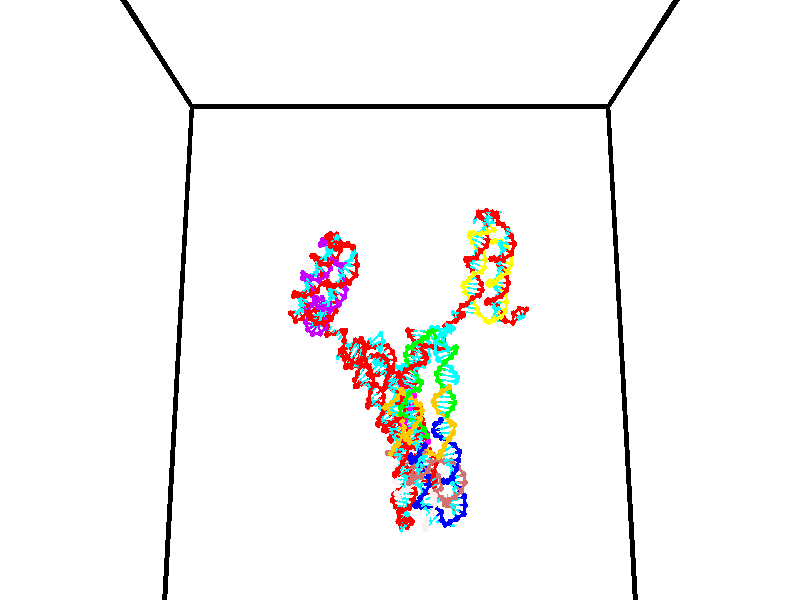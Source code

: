 // switches for output
#declare DRAW_BASES = 1; // possible values are 0, 1; only relevant for DNA ribbons
#declare DRAW_BASES_TYPE = 3; // possible values are 1, 2, 3; only relevant for DNA ribbons
#declare DRAW_FOG = 0; // set to 1 to enable fog

#include "colors.inc"

#include "transforms.inc"
background { rgb <1, 1, 1>}

#default {
   normal{
       ripples 0.25
       frequency 0.20
       turbulence 0.2
       lambda 5
   }
	finish {
		phong 0.1
		phong_size 40.
	}
}

// original window dimensions: 1024x640


// camera settings

camera {
	sky <0, 0.179814, -0.983701>
	up <0, 0.179814, -0.983701>
	right 1.6 * <1, 0, 0>
	location <35, 94.9851, 44.8844>
	look_at <35, 29.7336, 32.9568>
	direction <0, -65.2515, -11.9276>
	angle 67.0682
}


# declare cpy_camera_pos = <35, 94.9851, 44.8844>;
# if (DRAW_FOG = 1)
fog {
	fog_type 2
	up vnormalize(cpy_camera_pos)
	color rgbt<1,1,1,0.3>
	distance 1e-5
	fog_alt 3e-3
	fog_offset 56
}
# end


// LIGHTS

# declare lum = 6;
global_settings {
	ambient_light rgb lum * <0.05, 0.05, 0.05>
	max_trace_level 15
}# declare cpy_direct_light_amount = 0.25;
light_source
{	1000 * <-1, -1.16352, -0.803886>,
	rgb lum * cpy_direct_light_amount
	parallel
}

light_source
{	1000 * <1, 1.16352, 0.803886>,
	rgb lum * cpy_direct_light_amount
	parallel
}

// strand 0

// nucleotide -1

// particle -1
sphere {
	<24.045805, 35.406006, 35.119717> 0.250000
	pigment { color rgbt <1,0,0,0> }
	no_shadow
}
cylinder {
	<24.224495, 35.067482, 35.003647>,  <24.331709, 34.864368, 34.934006>, 0.100000
	pigment { color rgbt <1,0,0,0> }
	no_shadow
}
cylinder {
	<24.224495, 35.067482, 35.003647>,  <24.045805, 35.406006, 35.119717>, 0.100000
	pigment { color rgbt <1,0,0,0> }
	no_shadow
}

// particle -1
sphere {
	<24.224495, 35.067482, 35.003647> 0.100000
	pigment { color rgbt <1,0,0,0> }
	no_shadow
}
sphere {
	0, 1
	scale<0.080000,0.200000,0.300000>
	matrix <0.887953, 0.459076, 0.028092,
		0.109439, -0.270213, 0.956560,
		0.446725, -0.846306, -0.290178,
		24.358513, 34.813591, 34.916592>
	pigment { color rgbt <0,1,1,0> }
	no_shadow
}
cylinder {
	<24.510622, 35.065212, 35.705925>,  <24.045805, 35.406006, 35.119717>, 0.130000
	pigment { color rgbt <1,0,0,0> }
	no_shadow
}

// nucleotide -1

// particle -1
sphere {
	<24.510622, 35.065212, 35.705925> 0.250000
	pigment { color rgbt <1,0,0,0> }
	no_shadow
}
cylinder {
	<24.594292, 35.008636, 35.318886>,  <24.644493, 34.974689, 35.086662>, 0.100000
	pigment { color rgbt <1,0,0,0> }
	no_shadow
}
cylinder {
	<24.594292, 35.008636, 35.318886>,  <24.510622, 35.065212, 35.705925>, 0.100000
	pigment { color rgbt <1,0,0,0> }
	no_shadow
}

// particle -1
sphere {
	<24.594292, 35.008636, 35.318886> 0.100000
	pigment { color rgbt <1,0,0,0> }
	no_shadow
}
sphere {
	0, 1
	scale<0.080000,0.200000,0.300000>
	matrix <0.854651, 0.507285, 0.110603,
		0.475203, -0.850092, 0.226993,
		0.209173, -0.141441, -0.967595,
		24.657043, 34.966206, 35.028606>
	pigment { color rgbt <0,1,1,0> }
	no_shadow
}
cylinder {
	<25.202726, 34.799385, 35.436726>,  <24.510622, 35.065212, 35.705925>, 0.130000
	pigment { color rgbt <1,0,0,0> }
	no_shadow
}

// nucleotide -1

// particle -1
sphere {
	<25.202726, 34.799385, 35.436726> 0.250000
	pigment { color rgbt <1,0,0,0> }
	no_shadow
}
cylinder {
	<25.043344, 35.068321, 35.187183>,  <24.947716, 35.229683, 35.037460>, 0.100000
	pigment { color rgbt <1,0,0,0> }
	no_shadow
}
cylinder {
	<25.043344, 35.068321, 35.187183>,  <25.202726, 34.799385, 35.436726>, 0.100000
	pigment { color rgbt <1,0,0,0> }
	no_shadow
}

// particle -1
sphere {
	<25.043344, 35.068321, 35.187183> 0.100000
	pigment { color rgbt <1,0,0,0> }
	no_shadow
}
sphere {
	0, 1
	scale<0.080000,0.200000,0.300000>
	matrix <0.873840, 0.484914, -0.035522,
		0.278632, -0.559302, -0.780734,
		-0.398457, 0.672339, -0.623853,
		24.923807, 35.270023, 35.000027>
	pigment { color rgbt <0,1,1,0> }
	no_shadow
}
cylinder {
	<25.584238, 34.880165, 34.727757>,  <25.202726, 34.799385, 35.436726>, 0.130000
	pigment { color rgbt <1,0,0,0> }
	no_shadow
}

// nucleotide -1

// particle -1
sphere {
	<25.584238, 34.880165, 34.727757> 0.250000
	pigment { color rgbt <1,0,0,0> }
	no_shadow
}
cylinder {
	<25.411230, 35.224350, 34.835484>,  <25.307425, 35.430859, 34.900120>, 0.100000
	pigment { color rgbt <1,0,0,0> }
	no_shadow
}
cylinder {
	<25.411230, 35.224350, 34.835484>,  <25.584238, 34.880165, 34.727757>, 0.100000
	pigment { color rgbt <1,0,0,0> }
	no_shadow
}

// particle -1
sphere {
	<25.411230, 35.224350, 34.835484> 0.100000
	pigment { color rgbt <1,0,0,0> }
	no_shadow
}
sphere {
	0, 1
	scale<0.080000,0.200000,0.300000>
	matrix <0.899670, 0.431536, 0.066120,
		-0.059328, 0.270899, -0.960778,
		-0.432522, 0.860460, 0.269322,
		25.281473, 35.482487, 34.916279>
	pigment { color rgbt <0,1,1,0> }
	no_shadow
}
cylinder {
	<25.928247, 35.348179, 34.390366>,  <25.584238, 34.880165, 34.727757>, 0.130000
	pigment { color rgbt <1,0,0,0> }
	no_shadow
}

// nucleotide -1

// particle -1
sphere {
	<25.928247, 35.348179, 34.390366> 0.250000
	pigment { color rgbt <1,0,0,0> }
	no_shadow
}
cylinder {
	<25.792763, 35.541180, 34.713467>,  <25.711472, 35.656979, 34.907330>, 0.100000
	pigment { color rgbt <1,0,0,0> }
	no_shadow
}
cylinder {
	<25.792763, 35.541180, 34.713467>,  <25.928247, 35.348179, 34.390366>, 0.100000
	pigment { color rgbt <1,0,0,0> }
	no_shadow
}

// particle -1
sphere {
	<25.792763, 35.541180, 34.713467> 0.100000
	pigment { color rgbt <1,0,0,0> }
	no_shadow
}
sphere {
	0, 1
	scale<0.080000,0.200000,0.300000>
	matrix <0.888532, 0.446421, 0.105920,
		-0.309494, 0.753594, -0.579922,
		-0.338710, 0.482498, 0.807757,
		25.691149, 35.685928, 34.955795>
	pigment { color rgbt <0,1,1,0> }
	no_shadow
}
cylinder {
	<25.802206, 36.009804, 34.545280>,  <25.928247, 35.348179, 34.390366>, 0.130000
	pigment { color rgbt <1,0,0,0> }
	no_shadow
}

// nucleotide -1

// particle -1
sphere {
	<25.802206, 36.009804, 34.545280> 0.250000
	pigment { color rgbt <1,0,0,0> }
	no_shadow
}
cylinder {
	<25.465055, 36.110840, 34.735336>,  <25.262766, 36.171463, 34.849369>, 0.100000
	pigment { color rgbt <1,0,0,0> }
	no_shadow
}
cylinder {
	<25.465055, 36.110840, 34.735336>,  <25.802206, 36.009804, 34.545280>, 0.100000
	pigment { color rgbt <1,0,0,0> }
	no_shadow
}

// particle -1
sphere {
	<25.465055, 36.110840, 34.735336> 0.100000
	pigment { color rgbt <1,0,0,0> }
	no_shadow
}
sphere {
	0, 1
	scale<0.080000,0.200000,0.300000>
	matrix <-0.210169, 0.658323, -0.722800,
		-0.495371, -0.709090, -0.501796,
		-0.842874, 0.252592, 0.475143,
		25.212193, 36.186619, 34.877880>
	pigment { color rgbt <0,1,1,0> }
	no_shadow
}
cylinder {
	<25.345755, 35.974129, 34.029266>,  <25.802206, 36.009804, 34.545280>, 0.130000
	pigment { color rgbt <1,0,0,0> }
	no_shadow
}

// nucleotide -1

// particle -1
sphere {
	<25.345755, 35.974129, 34.029266> 0.250000
	pigment { color rgbt <1,0,0,0> }
	no_shadow
}
cylinder {
	<25.253002, 36.223072, 34.328304>,  <25.197350, 36.372440, 34.507725>, 0.100000
	pigment { color rgbt <1,0,0,0> }
	no_shadow
}
cylinder {
	<25.253002, 36.223072, 34.328304>,  <25.345755, 35.974129, 34.029266>, 0.100000
	pigment { color rgbt <1,0,0,0> }
	no_shadow
}

// particle -1
sphere {
	<25.253002, 36.223072, 34.328304> 0.100000
	pigment { color rgbt <1,0,0,0> }
	no_shadow
}
sphere {
	0, 1
	scale<0.080000,0.200000,0.300000>
	matrix <0.137991, 0.781814, -0.608051,
		-0.962907, -0.037835, -0.267169,
		-0.231882, 0.622363, 0.747593,
		25.183437, 36.409782, 34.552582>
	pigment { color rgbt <0,1,1,0> }
	no_shadow
}
cylinder {
	<24.881800, 36.478916, 33.820301>,  <25.345755, 35.974129, 34.029266>, 0.130000
	pigment { color rgbt <1,0,0,0> }
	no_shadow
}

// nucleotide -1

// particle -1
sphere {
	<24.881800, 36.478916, 33.820301> 0.250000
	pigment { color rgbt <1,0,0,0> }
	no_shadow
}
cylinder {
	<25.084808, 36.640930, 34.124504>,  <25.206614, 36.738140, 34.307026>, 0.100000
	pigment { color rgbt <1,0,0,0> }
	no_shadow
}
cylinder {
	<25.084808, 36.640930, 34.124504>,  <24.881800, 36.478916, 33.820301>, 0.100000
	pigment { color rgbt <1,0,0,0> }
	no_shadow
}

// particle -1
sphere {
	<25.084808, 36.640930, 34.124504> 0.100000
	pigment { color rgbt <1,0,0,0> }
	no_shadow
}
sphere {
	0, 1
	scale<0.080000,0.200000,0.300000>
	matrix <0.170446, 0.817989, -0.549401,
		-0.844612, 0.408458, 0.346110,
		0.507522, 0.405038, 0.760504,
		25.237064, 36.762440, 34.352654>
	pigment { color rgbt <0,1,1,0> }
	no_shadow
}
cylinder {
	<24.628561, 37.195061, 33.975834>,  <24.881800, 36.478916, 33.820301>, 0.130000
	pigment { color rgbt <1,0,0,0> }
	no_shadow
}

// nucleotide -1

// particle -1
sphere {
	<24.628561, 37.195061, 33.975834> 0.250000
	pigment { color rgbt <1,0,0,0> }
	no_shadow
}
cylinder {
	<25.014391, 37.146240, 34.069382>,  <25.245890, 37.116947, 34.125511>, 0.100000
	pigment { color rgbt <1,0,0,0> }
	no_shadow
}
cylinder {
	<25.014391, 37.146240, 34.069382>,  <24.628561, 37.195061, 33.975834>, 0.100000
	pigment { color rgbt <1,0,0,0> }
	no_shadow
}

// particle -1
sphere {
	<25.014391, 37.146240, 34.069382> 0.100000
	pigment { color rgbt <1,0,0,0> }
	no_shadow
}
sphere {
	0, 1
	scale<0.080000,0.200000,0.300000>
	matrix <0.221356, 0.856729, -0.465851,
		-0.143504, 0.501117, 0.853398,
		0.964577, -0.122053, 0.233869,
		25.303764, 37.109623, 34.139542>
	pigment { color rgbt <0,1,1,0> }
	no_shadow
}
cylinder {
	<24.829069, 37.850517, 33.837757>,  <24.628561, 37.195061, 33.975834>, 0.130000
	pigment { color rgbt <1,0,0,0> }
	no_shadow
}

// nucleotide -1

// particle -1
sphere {
	<24.829069, 37.850517, 33.837757> 0.250000
	pigment { color rgbt <1,0,0,0> }
	no_shadow
}
cylinder {
	<25.186060, 37.684578, 33.908627>,  <25.400253, 37.585014, 33.951149>, 0.100000
	pigment { color rgbt <1,0,0,0> }
	no_shadow
}
cylinder {
	<25.186060, 37.684578, 33.908627>,  <24.829069, 37.850517, 33.837757>, 0.100000
	pigment { color rgbt <1,0,0,0> }
	no_shadow
}

// particle -1
sphere {
	<25.186060, 37.684578, 33.908627> 0.100000
	pigment { color rgbt <1,0,0,0> }
	no_shadow
}
sphere {
	0, 1
	scale<0.080000,0.200000,0.300000>
	matrix <0.449920, 0.790292, -0.415946,
		0.032534, 0.450936, 0.891963,
		0.892476, -0.414844, 0.177174,
		25.453802, 37.560123, 33.961781>
	pigment { color rgbt <0,1,1,0> }
	no_shadow
}
cylinder {
	<25.256905, 38.390377, 34.091290>,  <24.829069, 37.850517, 33.837757>, 0.130000
	pigment { color rgbt <1,0,0,0> }
	no_shadow
}

// nucleotide -1

// particle -1
sphere {
	<25.256905, 38.390377, 34.091290> 0.250000
	pigment { color rgbt <1,0,0,0> }
	no_shadow
}
cylinder {
	<25.502586, 38.117538, 33.932549>,  <25.649996, 37.953835, 33.837303>, 0.100000
	pigment { color rgbt <1,0,0,0> }
	no_shadow
}
cylinder {
	<25.502586, 38.117538, 33.932549>,  <25.256905, 38.390377, 34.091290>, 0.100000
	pigment { color rgbt <1,0,0,0> }
	no_shadow
}

// particle -1
sphere {
	<25.502586, 38.117538, 33.932549> 0.100000
	pigment { color rgbt <1,0,0,0> }
	no_shadow
}
sphere {
	0, 1
	scale<0.080000,0.200000,0.300000>
	matrix <0.584439, 0.731089, -0.352051,
		0.530266, -0.015702, 0.847686,
		0.614206, -0.682101, -0.396849,
		25.686848, 37.912907, 33.813496>
	pigment { color rgbt <0,1,1,0> }
	no_shadow
}
cylinder {
	<25.933418, 38.581215, 34.274284>,  <25.256905, 38.390377, 34.091290>, 0.130000
	pigment { color rgbt <1,0,0,0> }
	no_shadow
}

// nucleotide -1

// particle -1
sphere {
	<25.933418, 38.581215, 34.274284> 0.250000
	pigment { color rgbt <1,0,0,0> }
	no_shadow
}
cylinder {
	<25.964056, 38.340584, 33.956230>,  <25.982439, 38.196205, 33.765396>, 0.100000
	pigment { color rgbt <1,0,0,0> }
	no_shadow
}
cylinder {
	<25.964056, 38.340584, 33.956230>,  <25.933418, 38.581215, 34.274284>, 0.100000
	pigment { color rgbt <1,0,0,0> }
	no_shadow
}

// particle -1
sphere {
	<25.964056, 38.340584, 33.956230> 0.100000
	pigment { color rgbt <1,0,0,0> }
	no_shadow
}
sphere {
	0, 1
	scale<0.080000,0.200000,0.300000>
	matrix <0.677119, 0.616759, -0.401395,
		0.731877, -0.507656, 0.454578,
		0.076594, -0.601575, -0.795136,
		25.987034, 38.160110, 33.717690>
	pigment { color rgbt <0,1,1,0> }
	no_shadow
}
cylinder {
	<26.581402, 38.808887, 34.090111>,  <25.933418, 38.581215, 34.274284>, 0.130000
	pigment { color rgbt <1,0,0,0> }
	no_shadow
}

// nucleotide -1

// particle -1
sphere {
	<26.581402, 38.808887, 34.090111> 0.250000
	pigment { color rgbt <1,0,0,0> }
	no_shadow
}
cylinder {
	<26.443737, 38.567825, 33.802120>,  <26.361139, 38.423187, 33.629326>, 0.100000
	pigment { color rgbt <1,0,0,0> }
	no_shadow
}
cylinder {
	<26.443737, 38.567825, 33.802120>,  <26.581402, 38.808887, 34.090111>, 0.100000
	pigment { color rgbt <1,0,0,0> }
	no_shadow
}

// particle -1
sphere {
	<26.443737, 38.567825, 33.802120> 0.100000
	pigment { color rgbt <1,0,0,0> }
	no_shadow
}
sphere {
	0, 1
	scale<0.080000,0.200000,0.300000>
	matrix <0.648705, 0.401735, -0.646367,
		0.678775, -0.689503, 0.252685,
		-0.344160, -0.602656, -0.719972,
		26.340488, 38.387028, 33.586128>
	pigment { color rgbt <0,1,1,0> }
	no_shadow
}
cylinder {
	<27.109344, 38.370701, 33.820694>,  <26.581402, 38.808887, 34.090111>, 0.130000
	pigment { color rgbt <1,0,0,0> }
	no_shadow
}

// nucleotide -1

// particle -1
sphere {
	<27.109344, 38.370701, 33.820694> 0.250000
	pigment { color rgbt <1,0,0,0> }
	no_shadow
}
cylinder {
	<26.840874, 38.447643, 33.534332>,  <26.679790, 38.493809, 33.362514>, 0.100000
	pigment { color rgbt <1,0,0,0> }
	no_shadow
}
cylinder {
	<26.840874, 38.447643, 33.534332>,  <27.109344, 38.370701, 33.820694>, 0.100000
	pigment { color rgbt <1,0,0,0> }
	no_shadow
}

// particle -1
sphere {
	<26.840874, 38.447643, 33.534332> 0.100000
	pigment { color rgbt <1,0,0,0> }
	no_shadow
}
sphere {
	0, 1
	scale<0.080000,0.200000,0.300000>
	matrix <0.727653, 0.355392, -0.586701,
		0.141575, -0.914712, -0.378496,
		-0.671176, 0.192352, -0.715907,
		26.639521, 38.505348, 33.319561>
	pigment { color rgbt <0,1,1,0> }
	no_shadow
}
cylinder {
	<27.383810, 38.149048, 33.104931>,  <27.109344, 38.370701, 33.820694>, 0.130000
	pigment { color rgbt <1,0,0,0> }
	no_shadow
}

// nucleotide -1

// particle -1
sphere {
	<27.383810, 38.149048, 33.104931> 0.250000
	pigment { color rgbt <1,0,0,0> }
	no_shadow
}
cylinder {
	<27.091307, 38.412212, 33.032921>,  <26.915804, 38.570110, 32.989716>, 0.100000
	pigment { color rgbt <1,0,0,0> }
	no_shadow
}
cylinder {
	<27.091307, 38.412212, 33.032921>,  <27.383810, 38.149048, 33.104931>, 0.100000
	pigment { color rgbt <1,0,0,0> }
	no_shadow
}

// particle -1
sphere {
	<27.091307, 38.412212, 33.032921> 0.100000
	pigment { color rgbt <1,0,0,0> }
	no_shadow
}
sphere {
	0, 1
	scale<0.080000,0.200000,0.300000>
	matrix <0.544624, 0.404275, -0.734811,
		-0.410664, -0.635382, -0.653945,
		-0.731259, 0.657914, -0.180023,
		26.871929, 38.609585, 32.978912>
	pigment { color rgbt <0,1,1,0> }
	no_shadow
}
cylinder {
	<27.502350, 38.298729, 32.375648>,  <27.383810, 38.149048, 33.104931>, 0.130000
	pigment { color rgbt <1,0,0,0> }
	no_shadow
}

// nucleotide -1

// particle -1
sphere {
	<27.502350, 38.298729, 32.375648> 0.250000
	pigment { color rgbt <1,0,0,0> }
	no_shadow
}
cylinder {
	<27.257542, 38.584942, 32.510380>,  <27.110657, 38.756668, 32.591217>, 0.100000
	pigment { color rgbt <1,0,0,0> }
	no_shadow
}
cylinder {
	<27.257542, 38.584942, 32.510380>,  <27.502350, 38.298729, 32.375648>, 0.100000
	pigment { color rgbt <1,0,0,0> }
	no_shadow
}

// particle -1
sphere {
	<27.257542, 38.584942, 32.510380> 0.100000
	pigment { color rgbt <1,0,0,0> }
	no_shadow
}
sphere {
	0, 1
	scale<0.080000,0.200000,0.300000>
	matrix <0.399735, 0.647383, -0.648928,
		-0.682380, -0.262518, -0.682234,
		-0.612021, 0.715528, 0.336824,
		27.073935, 38.799599, 32.611427>
	pigment { color rgbt <0,1,1,0> }
	no_shadow
}
cylinder {
	<27.288967, 38.639790, 31.786837>,  <27.502350, 38.298729, 32.375648>, 0.130000
	pigment { color rgbt <1,0,0,0> }
	no_shadow
}

// nucleotide -1

// particle -1
sphere {
	<27.288967, 38.639790, 31.786837> 0.250000
	pigment { color rgbt <1,0,0,0> }
	no_shadow
}
cylinder {
	<27.188671, 38.898022, 32.075378>,  <27.128494, 39.052959, 32.248505>, 0.100000
	pigment { color rgbt <1,0,0,0> }
	no_shadow
}
cylinder {
	<27.188671, 38.898022, 32.075378>,  <27.288967, 38.639790, 31.786837>, 0.100000
	pigment { color rgbt <1,0,0,0> }
	no_shadow
}

// particle -1
sphere {
	<27.188671, 38.898022, 32.075378> 0.100000
	pigment { color rgbt <1,0,0,0> }
	no_shadow
}
sphere {
	0, 1
	scale<0.080000,0.200000,0.300000>
	matrix <0.422832, 0.743357, -0.518299,
		-0.870829, 0.175055, -0.459360,
		-0.250738, 0.645582, 0.721356,
		27.113449, 39.091698, 32.291786>
	pigment { color rgbt <0,1,1,0> }
	no_shadow
}
cylinder {
	<26.972151, 39.213173, 31.404207>,  <27.288967, 38.639790, 31.786837>, 0.130000
	pigment { color rgbt <1,0,0,0> }
	no_shadow
}

// nucleotide -1

// particle -1
sphere {
	<26.972151, 39.213173, 31.404207> 0.250000
	pigment { color rgbt <1,0,0,0> }
	no_shadow
}
cylinder {
	<27.062563, 39.355537, 31.766916>,  <27.116810, 39.440956, 31.984541>, 0.100000
	pigment { color rgbt <1,0,0,0> }
	no_shadow
}
cylinder {
	<27.062563, 39.355537, 31.766916>,  <26.972151, 39.213173, 31.404207>, 0.100000
	pigment { color rgbt <1,0,0,0> }
	no_shadow
}

// particle -1
sphere {
	<27.062563, 39.355537, 31.766916> 0.100000
	pigment { color rgbt <1,0,0,0> }
	no_shadow
}
sphere {
	0, 1
	scale<0.080000,0.200000,0.300000>
	matrix <0.338088, 0.844338, -0.415680,
		-0.913568, 0.400526, 0.070519,
		0.226033, 0.355910, 0.906773,
		27.130373, 39.462311, 32.038948>
	pigment { color rgbt <0,1,1,0> }
	no_shadow
}
cylinder {
	<26.930267, 39.851650, 31.291712>,  <26.972151, 39.213173, 31.404207>, 0.130000
	pigment { color rgbt <1,0,0,0> }
	no_shadow
}

// nucleotide -1

// particle -1
sphere {
	<26.930267, 39.851650, 31.291712> 0.250000
	pigment { color rgbt <1,0,0,0> }
	no_shadow
}
cylinder {
	<27.133146, 39.870899, 31.635906>,  <27.254873, 39.882446, 31.842422>, 0.100000
	pigment { color rgbt <1,0,0,0> }
	no_shadow
}
cylinder {
	<27.133146, 39.870899, 31.635906>,  <26.930267, 39.851650, 31.291712>, 0.100000
	pigment { color rgbt <1,0,0,0> }
	no_shadow
}

// particle -1
sphere {
	<27.133146, 39.870899, 31.635906> 0.100000
	pigment { color rgbt <1,0,0,0> }
	no_shadow
}
sphere {
	0, 1
	scale<0.080000,0.200000,0.300000>
	matrix <0.343983, 0.904161, -0.253316,
		-0.790205, 0.424474, 0.442038,
		0.507200, 0.048118, 0.860484,
		27.285307, 39.885334, 31.894051>
	pigment { color rgbt <0,1,1,0> }
	no_shadow
}
cylinder {
	<26.862116, 40.617054, 31.499931>,  <26.930267, 39.851650, 31.291712>, 0.130000
	pigment { color rgbt <1,0,0,0> }
	no_shadow
}

// nucleotide -1

// particle -1
sphere {
	<26.862116, 40.617054, 31.499931> 0.250000
	pigment { color rgbt <1,0,0,0> }
	no_shadow
}
cylinder {
	<27.175297, 40.444458, 31.679174>,  <27.363205, 40.340900, 31.786720>, 0.100000
	pigment { color rgbt <1,0,0,0> }
	no_shadow
}
cylinder {
	<27.175297, 40.444458, 31.679174>,  <26.862116, 40.617054, 31.499931>, 0.100000
	pigment { color rgbt <1,0,0,0> }
	no_shadow
}

// particle -1
sphere {
	<27.175297, 40.444458, 31.679174> 0.100000
	pigment { color rgbt <1,0,0,0> }
	no_shadow
}
sphere {
	0, 1
	scale<0.080000,0.200000,0.300000>
	matrix <0.597332, 0.722630, -0.347850,
		-0.173721, 0.540019, 0.823529,
		0.782953, -0.431492, 0.448107,
		27.410183, 40.315010, 31.813606>
	pigment { color rgbt <0,1,1,0> }
	no_shadow
}
cylinder {
	<27.234886, 41.214771, 31.679911>,  <26.862116, 40.617054, 31.499931>, 0.130000
	pigment { color rgbt <1,0,0,0> }
	no_shadow
}

// nucleotide -1

// particle -1
sphere {
	<27.234886, 41.214771, 31.679911> 0.250000
	pigment { color rgbt <1,0,0,0> }
	no_shadow
}
cylinder {
	<27.501814, 40.916931, 31.686230>,  <27.661970, 40.738228, 31.690022>, 0.100000
	pigment { color rgbt <1,0,0,0> }
	no_shadow
}
cylinder {
	<27.501814, 40.916931, 31.686230>,  <27.234886, 41.214771, 31.679911>, 0.100000
	pigment { color rgbt <1,0,0,0> }
	no_shadow
}

// particle -1
sphere {
	<27.501814, 40.916931, 31.686230> 0.100000
	pigment { color rgbt <1,0,0,0> }
	no_shadow
}
sphere {
	0, 1
	scale<0.080000,0.200000,0.300000>
	matrix <0.714317, 0.633885, -0.296547,
		0.210796, 0.209176, 0.954888,
		0.667320, -0.744604, 0.015797,
		27.702009, 40.693550, 31.690969>
	pigment { color rgbt <0,1,1,0> }
	no_shadow
}
cylinder {
	<27.730040, 41.387276, 32.274364>,  <27.234886, 41.214771, 31.679911>, 0.130000
	pigment { color rgbt <1,0,0,0> }
	no_shadow
}

// nucleotide -1

// particle -1
sphere {
	<27.730040, 41.387276, 32.274364> 0.250000
	pigment { color rgbt <1,0,0,0> }
	no_shadow
}
cylinder {
	<27.896679, 41.160954, 31.989744>,  <27.996662, 41.025158, 31.818972>, 0.100000
	pigment { color rgbt <1,0,0,0> }
	no_shadow
}
cylinder {
	<27.896679, 41.160954, 31.989744>,  <27.730040, 41.387276, 32.274364>, 0.100000
	pigment { color rgbt <1,0,0,0> }
	no_shadow
}

// particle -1
sphere {
	<27.896679, 41.160954, 31.989744> 0.100000
	pigment { color rgbt <1,0,0,0> }
	no_shadow
}
sphere {
	0, 1
	scale<0.080000,0.200000,0.300000>
	matrix <0.661529, 0.725548, -0.189630,
		0.623559, -0.391712, 0.676561,
		0.416598, -0.565810, -0.711551,
		28.021658, 40.991211, 31.776279>
	pigment { color rgbt <0,1,1,0> }
	no_shadow
}
cylinder {
	<28.442516, 41.451012, 32.357285>,  <27.730040, 41.387276, 32.274364>, 0.130000
	pigment { color rgbt <1,0,0,0> }
	no_shadow
}

// nucleotide -1

// particle -1
sphere {
	<28.442516, 41.451012, 32.357285> 0.250000
	pigment { color rgbt <1,0,0,0> }
	no_shadow
}
cylinder {
	<28.401003, 41.336124, 31.976393>,  <28.376095, 41.267193, 31.747858>, 0.100000
	pigment { color rgbt <1,0,0,0> }
	no_shadow
}
cylinder {
	<28.401003, 41.336124, 31.976393>,  <28.442516, 41.451012, 32.357285>, 0.100000
	pigment { color rgbt <1,0,0,0> }
	no_shadow
}

// particle -1
sphere {
	<28.401003, 41.336124, 31.976393> 0.100000
	pigment { color rgbt <1,0,0,0> }
	no_shadow
}
sphere {
	0, 1
	scale<0.080000,0.200000,0.300000>
	matrix <0.581862, 0.758932, -0.292334,
		0.806638, -0.584404, 0.088357,
		-0.103784, -0.287219, -0.952226,
		28.369867, 41.249958, 31.690725>
	pigment { color rgbt <0,1,1,0> }
	no_shadow
}
cylinder {
	<29.191137, 41.413082, 32.032471>,  <28.442516, 41.451012, 32.357285>, 0.130000
	pigment { color rgbt <1,0,0,0> }
	no_shadow
}

// nucleotide -1

// particle -1
sphere {
	<29.191137, 41.413082, 32.032471> 0.250000
	pigment { color rgbt <1,0,0,0> }
	no_shadow
}
cylinder {
	<28.918835, 41.439396, 31.740650>,  <28.755453, 41.455185, 31.565559>, 0.100000
	pigment { color rgbt <1,0,0,0> }
	no_shadow
}
cylinder {
	<28.918835, 41.439396, 31.740650>,  <29.191137, 41.413082, 32.032471>, 0.100000
	pigment { color rgbt <1,0,0,0> }
	no_shadow
}

// particle -1
sphere {
	<28.918835, 41.439396, 31.740650> 0.100000
	pigment { color rgbt <1,0,0,0> }
	no_shadow
}
sphere {
	0, 1
	scale<0.080000,0.200000,0.300000>
	matrix <0.341010, 0.909913, -0.236158,
		0.648290, -0.409549, -0.641864,
		-0.680758, 0.065783, -0.729548,
		28.714607, 41.459129, 31.521786>
	pigment { color rgbt <0,1,1,0> }
	no_shadow
}
cylinder {
	<29.568428, 41.460911, 31.245888>,  <29.191137, 41.413082, 32.032471>, 0.130000
	pigment { color rgbt <1,0,0,0> }
	no_shadow
}

// nucleotide -1

// particle -1
sphere {
	<29.568428, 41.460911, 31.245888> 0.250000
	pigment { color rgbt <1,0,0,0> }
	no_shadow
}
cylinder {
	<29.206205, 41.627972, 31.275639>,  <28.988871, 41.728207, 31.293489>, 0.100000
	pigment { color rgbt <1,0,0,0> }
	no_shadow
}
cylinder {
	<29.206205, 41.627972, 31.275639>,  <29.568428, 41.460911, 31.245888>, 0.100000
	pigment { color rgbt <1,0,0,0> }
	no_shadow
}

// particle -1
sphere {
	<29.206205, 41.627972, 31.275639> 0.100000
	pigment { color rgbt <1,0,0,0> }
	no_shadow
}
sphere {
	0, 1
	scale<0.080000,0.200000,0.300000>
	matrix <0.376643, 0.872215, -0.312061,
		-0.195204, -0.254576, -0.947146,
		-0.905558, 0.417651, 0.074375,
		28.934538, 41.753265, 31.297951>
	pigment { color rgbt <0,1,1,0> }
	no_shadow
}
cylinder {
	<29.437136, 41.841766, 30.614218>,  <29.568428, 41.460911, 31.245888>, 0.130000
	pigment { color rgbt <1,0,0,0> }
	no_shadow
}

// nucleotide -1

// particle -1
sphere {
	<29.437136, 41.841766, 30.614218> 0.250000
	pigment { color rgbt <1,0,0,0> }
	no_shadow
}
cylinder {
	<29.216610, 42.011829, 30.901354>,  <29.084295, 42.113869, 31.073635>, 0.100000
	pigment { color rgbt <1,0,0,0> }
	no_shadow
}
cylinder {
	<29.216610, 42.011829, 30.901354>,  <29.437136, 41.841766, 30.614218>, 0.100000
	pigment { color rgbt <1,0,0,0> }
	no_shadow
}

// particle -1
sphere {
	<29.216610, 42.011829, 30.901354> 0.100000
	pigment { color rgbt <1,0,0,0> }
	no_shadow
}
sphere {
	0, 1
	scale<0.080000,0.200000,0.300000>
	matrix <0.339854, 0.900234, -0.272173,
		-0.761939, 0.093907, -0.640804,
		-0.551315, 0.425159, 0.717838,
		29.051216, 42.139378, 31.116705>
	pigment { color rgbt <0,1,1,0> }
	no_shadow
}
cylinder {
	<29.305983, 42.449409, 30.313225>,  <29.437136, 41.841766, 30.614218>, 0.130000
	pigment { color rgbt <1,0,0,0> }
	no_shadow
}

// nucleotide -1

// particle -1
sphere {
	<29.305983, 42.449409, 30.313225> 0.250000
	pigment { color rgbt <1,0,0,0> }
	no_shadow
}
cylinder {
	<29.210947, 42.501831, 30.698219>,  <29.153925, 42.533283, 30.929216>, 0.100000
	pigment { color rgbt <1,0,0,0> }
	no_shadow
}
cylinder {
	<29.210947, 42.501831, 30.698219>,  <29.305983, 42.449409, 30.313225>, 0.100000
	pigment { color rgbt <1,0,0,0> }
	no_shadow
}

// particle -1
sphere {
	<29.210947, 42.501831, 30.698219> 0.100000
	pigment { color rgbt <1,0,0,0> }
	no_shadow
}
sphere {
	0, 1
	scale<0.080000,0.200000,0.300000>
	matrix <0.281395, 0.957656, -0.060931,
		-0.929714, 0.256362, -0.264406,
		-0.237589, 0.131051, 0.962485,
		29.139669, 42.541145, 30.986965>
	pigment { color rgbt <0,1,1,0> }
	no_shadow
}
cylinder {
	<28.837486, 43.053082, 30.438566>,  <29.305983, 42.449409, 30.313225>, 0.130000
	pigment { color rgbt <1,0,0,0> }
	no_shadow
}

// nucleotide -1

// particle -1
sphere {
	<28.837486, 43.053082, 30.438566> 0.250000
	pigment { color rgbt <1,0,0,0> }
	no_shadow
}
cylinder {
	<29.032011, 43.043560, 30.787951>,  <29.148726, 43.037849, 30.997581>, 0.100000
	pigment { color rgbt <1,0,0,0> }
	no_shadow
}
cylinder {
	<29.032011, 43.043560, 30.787951>,  <28.837486, 43.053082, 30.438566>, 0.100000
	pigment { color rgbt <1,0,0,0> }
	no_shadow
}

// particle -1
sphere {
	<29.032011, 43.043560, 30.787951> 0.100000
	pigment { color rgbt <1,0,0,0> }
	no_shadow
}
sphere {
	0, 1
	scale<0.080000,0.200000,0.300000>
	matrix <0.185307, 0.979700, -0.076478,
		-0.853910, 0.199051, 0.480850,
		0.486312, -0.023799, 0.873461,
		29.177904, 43.036419, 31.049990>
	pigment { color rgbt <0,1,1,0> }
	no_shadow
}
cylinder {
	<28.588978, 43.651417, 30.808147>,  <28.837486, 43.053082, 30.438566>, 0.130000
	pigment { color rgbt <1,0,0,0> }
	no_shadow
}

// nucleotide -1

// particle -1
sphere {
	<28.588978, 43.651417, 30.808147> 0.250000
	pigment { color rgbt <1,0,0,0> }
	no_shadow
}
cylinder {
	<28.954123, 43.585258, 30.957455>,  <29.173208, 43.545563, 31.047039>, 0.100000
	pigment { color rgbt <1,0,0,0> }
	no_shadow
}
cylinder {
	<28.954123, 43.585258, 30.957455>,  <28.588978, 43.651417, 30.808147>, 0.100000
	pigment { color rgbt <1,0,0,0> }
	no_shadow
}

// particle -1
sphere {
	<28.954123, 43.585258, 30.957455> 0.100000
	pigment { color rgbt <1,0,0,0> }
	no_shadow
}
sphere {
	0, 1
	scale<0.080000,0.200000,0.300000>
	matrix <0.188760, 0.981662, -0.026644,
		-0.362016, 0.094781, 0.927341,
		0.912860, -0.165399, 0.373268,
		29.227982, 43.535637, 31.069435>
	pigment { color rgbt <0,1,1,0> }
	no_shadow
}
cylinder {
	<28.732882, 44.316044, 30.947981>,  <28.588978, 43.651417, 30.808147>, 0.130000
	pigment { color rgbt <1,0,0,0> }
	no_shadow
}

// nucleotide -1

// particle -1
sphere {
	<28.732882, 44.316044, 30.947981> 0.250000
	pigment { color rgbt <1,0,0,0> }
	no_shadow
}
cylinder {
	<29.074411, 44.128628, 31.038719>,  <29.279329, 44.016178, 31.093163>, 0.100000
	pigment { color rgbt <1,0,0,0> }
	no_shadow
}
cylinder {
	<29.074411, 44.128628, 31.038719>,  <28.732882, 44.316044, 30.947981>, 0.100000
	pigment { color rgbt <1,0,0,0> }
	no_shadow
}

// particle -1
sphere {
	<29.074411, 44.128628, 31.038719> 0.100000
	pigment { color rgbt <1,0,0,0> }
	no_shadow
}
sphere {
	0, 1
	scale<0.080000,0.200000,0.300000>
	matrix <0.443273, 0.882868, 0.155089,
		-0.272939, -0.031864, 0.961503,
		0.853823, -0.468538, 0.226845,
		29.330559, 43.988068, 31.106773>
	pigment { color rgbt <0,1,1,0> }
	no_shadow
}
cylinder {
	<28.987617, 44.314346, 31.620186>,  <28.732882, 44.316044, 30.947981>, 0.130000
	pigment { color rgbt <1,0,0,0> }
	no_shadow
}

// nucleotide -1

// particle -1
sphere {
	<28.987617, 44.314346, 31.620186> 0.250000
	pigment { color rgbt <1,0,0,0> }
	no_shadow
}
cylinder {
	<29.291574, 44.322018, 31.360279>,  <29.473948, 44.326618, 31.204334>, 0.100000
	pigment { color rgbt <1,0,0,0> }
	no_shadow
}
cylinder {
	<29.291574, 44.322018, 31.360279>,  <28.987617, 44.314346, 31.620186>, 0.100000
	pigment { color rgbt <1,0,0,0> }
	no_shadow
}

// particle -1
sphere {
	<29.291574, 44.322018, 31.360279> 0.100000
	pigment { color rgbt <1,0,0,0> }
	no_shadow
}
sphere {
	0, 1
	scale<0.080000,0.200000,0.300000>
	matrix <0.156416, 0.964803, 0.211398,
		0.630951, -0.262273, 0.730146,
		0.759891, 0.019175, -0.649767,
		29.519543, 44.327770, 31.165348>
	pigment { color rgbt <0,1,1,0> }
	no_shadow
}
cylinder {
	<29.501055, 44.668514, 31.911955>,  <28.987617, 44.314346, 31.620186>, 0.130000
	pigment { color rgbt <1,0,0,0> }
	no_shadow
}

// nucleotide -1

// particle -1
sphere {
	<29.501055, 44.668514, 31.911955> 0.250000
	pigment { color rgbt <1,0,0,0> }
	no_shadow
}
cylinder {
	<29.546072, 44.746475, 31.522217>,  <29.573082, 44.793251, 31.288374>, 0.100000
	pigment { color rgbt <1,0,0,0> }
	no_shadow
}
cylinder {
	<29.546072, 44.746475, 31.522217>,  <29.501055, 44.668514, 31.911955>, 0.100000
	pigment { color rgbt <1,0,0,0> }
	no_shadow
}

// particle -1
sphere {
	<29.546072, 44.746475, 31.522217> 0.100000
	pigment { color rgbt <1,0,0,0> }
	no_shadow
}
sphere {
	0, 1
	scale<0.080000,0.200000,0.300000>
	matrix <0.179814, 0.960391, 0.212877,
		0.977242, -0.199158, 0.073038,
		0.112541, 0.194899, -0.974345,
		29.579834, 44.804943, 31.229914>
	pigment { color rgbt <0,1,1,0> }
	no_shadow
}
cylinder {
	<30.217203, 44.947330, 31.754883>,  <29.501055, 44.668514, 31.911955>, 0.130000
	pigment { color rgbt <1,0,0,0> }
	no_shadow
}

// nucleotide -1

// particle -1
sphere {
	<30.217203, 44.947330, 31.754883> 0.250000
	pigment { color rgbt <1,0,0,0> }
	no_shadow
}
cylinder {
	<29.946110, 45.071239, 31.488134>,  <29.783453, 45.145584, 31.328085>, 0.100000
	pigment { color rgbt <1,0,0,0> }
	no_shadow
}
cylinder {
	<29.946110, 45.071239, 31.488134>,  <30.217203, 44.947330, 31.754883>, 0.100000
	pigment { color rgbt <1,0,0,0> }
	no_shadow
}

// particle -1
sphere {
	<29.946110, 45.071239, 31.488134> 0.100000
	pigment { color rgbt <1,0,0,0> }
	no_shadow
}
sphere {
	0, 1
	scale<0.080000,0.200000,0.300000>
	matrix <0.250245, 0.949961, 0.186954,
		0.691415, -0.040176, -0.721340,
		-0.677734, 0.309774, -0.666871,
		29.742790, 45.164173, 31.288073>
	pigment { color rgbt <0,1,1,0> }
	no_shadow
}
cylinder {
	<30.611673, 45.577835, 31.885187>,  <30.217203, 44.947330, 31.754883>, 0.130000
	pigment { color rgbt <1,0,0,0> }
	no_shadow
}

// nucleotide -1

// particle -1
sphere {
	<30.611673, 45.577835, 31.885187> 0.250000
	pigment { color rgbt <1,0,0,0> }
	no_shadow
}
cylinder {
	<30.887955, 45.499035, 32.163502>,  <31.053724, 45.451756, 32.330490>, 0.100000
	pigment { color rgbt <1,0,0,0> }
	no_shadow
}
cylinder {
	<30.887955, 45.499035, 32.163502>,  <30.611673, 45.577835, 31.885187>, 0.100000
	pigment { color rgbt <1,0,0,0> }
	no_shadow
}

// particle -1
sphere {
	<30.887955, 45.499035, 32.163502> 0.100000
	pigment { color rgbt <1,0,0,0> }
	no_shadow
}
sphere {
	0, 1
	scale<0.080000,0.200000,0.300000>
	matrix <-0.456909, -0.864672, 0.208750,
		0.560503, -0.462096, -0.687244,
		0.690703, -0.197003, 0.695787,
		31.095165, 45.439934, 32.372238>
	pigment { color rgbt <0,1,1,0> }
	no_shadow
}
cylinder {
	<31.028214, 44.891239, 31.903349>,  <30.611673, 45.577835, 31.885187>, 0.130000
	pigment { color rgbt <1,0,0,0> }
	no_shadow
}

// nucleotide -1

// particle -1
sphere {
	<31.028214, 44.891239, 31.903349> 0.250000
	pigment { color rgbt <1,0,0,0> }
	no_shadow
}
cylinder {
	<30.981762, 44.998188, 32.285976>,  <30.953890, 45.062359, 32.515553>, 0.100000
	pigment { color rgbt <1,0,0,0> }
	no_shadow
}
cylinder {
	<30.981762, 44.998188, 32.285976>,  <31.028214, 44.891239, 31.903349>, 0.100000
	pigment { color rgbt <1,0,0,0> }
	no_shadow
}

// particle -1
sphere {
	<30.981762, 44.998188, 32.285976> 0.100000
	pigment { color rgbt <1,0,0,0> }
	no_shadow
}
sphere {
	0, 1
	scale<0.080000,0.200000,0.300000>
	matrix <-0.419573, -0.886142, 0.196749,
		0.900262, -0.378503, 0.215090,
		-0.116130, 0.267372, 0.956570,
		30.946922, 45.078400, 32.572948>
	pigment { color rgbt <0,1,1,0> }
	no_shadow
}
cylinder {
	<31.143578, 44.309055, 32.381866>,  <31.028214, 44.891239, 31.903349>, 0.130000
	pigment { color rgbt <1,0,0,0> }
	no_shadow
}

// nucleotide -1

// particle -1
sphere {
	<31.143578, 44.309055, 32.381866> 0.250000
	pigment { color rgbt <1,0,0,0> }
	no_shadow
}
cylinder {
	<30.950016, 44.570099, 32.615082>,  <30.833879, 44.726727, 32.755013>, 0.100000
	pigment { color rgbt <1,0,0,0> }
	no_shadow
}
cylinder {
	<30.950016, 44.570099, 32.615082>,  <31.143578, 44.309055, 32.381866>, 0.100000
	pigment { color rgbt <1,0,0,0> }
	no_shadow
}

// particle -1
sphere {
	<30.950016, 44.570099, 32.615082> 0.100000
	pigment { color rgbt <1,0,0,0> }
	no_shadow
}
sphere {
	0, 1
	scale<0.080000,0.200000,0.300000>
	matrix <-0.447841, -0.757061, 0.475707,
		0.751848, -0.030912, 0.658611,
		-0.483904, 0.652613, 0.583038,
		30.804846, 44.765884, 32.789993>
	pigment { color rgbt <0,1,1,0> }
	no_shadow
}
cylinder {
	<31.295376, 44.104942, 33.010960>,  <31.143578, 44.309055, 32.381866>, 0.130000
	pigment { color rgbt <1,0,0,0> }
	no_shadow
}

// nucleotide -1

// particle -1
sphere {
	<31.295376, 44.104942, 33.010960> 0.250000
	pigment { color rgbt <1,0,0,0> }
	no_shadow
}
cylinder {
	<30.968384, 44.327332, 33.071121>,  <30.772188, 44.460766, 33.107220>, 0.100000
	pigment { color rgbt <1,0,0,0> }
	no_shadow
}
cylinder {
	<30.968384, 44.327332, 33.071121>,  <31.295376, 44.104942, 33.010960>, 0.100000
	pigment { color rgbt <1,0,0,0> }
	no_shadow
}

// particle -1
sphere {
	<30.968384, 44.327332, 33.071121> 0.100000
	pigment { color rgbt <1,0,0,0> }
	no_shadow
}
sphere {
	0, 1
	scale<0.080000,0.200000,0.300000>
	matrix <-0.372292, -0.709325, 0.598545,
		0.439460, 0.433304, 0.786843,
		-0.817480, 0.555972, 0.150405,
		30.723141, 44.494122, 33.116241>
	pigment { color rgbt <0,1,1,0> }
	no_shadow
}
cylinder {
	<31.178289, 44.069344, 33.736153>,  <31.295376, 44.104942, 33.010960>, 0.130000
	pigment { color rgbt <1,0,0,0> }
	no_shadow
}

// nucleotide -1

// particle -1
sphere {
	<31.178289, 44.069344, 33.736153> 0.250000
	pigment { color rgbt <1,0,0,0> }
	no_shadow
}
cylinder {
	<30.820560, 44.163128, 33.583725>,  <30.605923, 44.219398, 33.492268>, 0.100000
	pigment { color rgbt <1,0,0,0> }
	no_shadow
}
cylinder {
	<30.820560, 44.163128, 33.583725>,  <31.178289, 44.069344, 33.736153>, 0.100000
	pigment { color rgbt <1,0,0,0> }
	no_shadow
}

// particle -1
sphere {
	<30.820560, 44.163128, 33.583725> 0.100000
	pigment { color rgbt <1,0,0,0> }
	no_shadow
}
sphere {
	0, 1
	scale<0.080000,0.200000,0.300000>
	matrix <-0.438583, -0.627849, 0.643002,
		-0.088493, 0.742181, 0.664331,
		-0.894323, 0.234463, -0.381068,
		30.552263, 44.233467, 33.469406>
	pigment { color rgbt <0,1,1,0> }
	no_shadow
}
cylinder {
	<30.642843, 44.272045, 34.347984>,  <31.178289, 44.069344, 33.736153>, 0.130000
	pigment { color rgbt <1,0,0,0> }
	no_shadow
}

// nucleotide -1

// particle -1
sphere {
	<30.642843, 44.272045, 34.347984> 0.250000
	pigment { color rgbt <1,0,0,0> }
	no_shadow
}
cylinder {
	<30.387810, 44.189594, 34.051067>,  <30.234789, 44.140125, 33.872917>, 0.100000
	pigment { color rgbt <1,0,0,0> }
	no_shadow
}
cylinder {
	<30.387810, 44.189594, 34.051067>,  <30.642843, 44.272045, 34.347984>, 0.100000
	pigment { color rgbt <1,0,0,0> }
	no_shadow
}

// particle -1
sphere {
	<30.387810, 44.189594, 34.051067> 0.100000
	pigment { color rgbt <1,0,0,0> }
	no_shadow
}
sphere {
	0, 1
	scale<0.080000,0.200000,0.300000>
	matrix <-0.597076, -0.476656, 0.645213,
		-0.486814, 0.854582, 0.180834,
		-0.637583, -0.206127, -0.742293,
		30.196535, 44.127758, 33.828381>
	pigment { color rgbt <0,1,1,0> }
	no_shadow
}
cylinder {
	<29.955826, 44.550762, 34.602928>,  <30.642843, 44.272045, 34.347984>, 0.130000
	pigment { color rgbt <1,0,0,0> }
	no_shadow
}

// nucleotide -1

// particle -1
sphere {
	<29.955826, 44.550762, 34.602928> 0.250000
	pigment { color rgbt <1,0,0,0> }
	no_shadow
}
cylinder {
	<29.926155, 44.260151, 34.329681>,  <29.908354, 44.085785, 34.165733>, 0.100000
	pigment { color rgbt <1,0,0,0> }
	no_shadow
}
cylinder {
	<29.926155, 44.260151, 34.329681>,  <29.955826, 44.550762, 34.602928>, 0.100000
	pigment { color rgbt <1,0,0,0> }
	no_shadow
}

// particle -1
sphere {
	<29.926155, 44.260151, 34.329681> 0.100000
	pigment { color rgbt <1,0,0,0> }
	no_shadow
}
sphere {
	0, 1
	scale<0.080000,0.200000,0.300000>
	matrix <-0.619121, -0.503455, 0.602679,
		-0.781785, 0.467636, -0.412467,
		-0.074176, -0.726533, -0.683116,
		29.903902, 44.042191, 34.124748>
	pigment { color rgbt <0,1,1,0> }
	no_shadow
}
cylinder {
	<29.360600, 44.438915, 34.633553>,  <29.955826, 44.550762, 34.602928>, 0.130000
	pigment { color rgbt <1,0,0,0> }
	no_shadow
}

// nucleotide -1

// particle -1
sphere {
	<29.360600, 44.438915, 34.633553> 0.250000
	pigment { color rgbt <1,0,0,0> }
	no_shadow
}
cylinder {
	<29.460825, 44.103657, 34.439758>,  <29.520960, 43.902500, 34.323483>, 0.100000
	pigment { color rgbt <1,0,0,0> }
	no_shadow
}
cylinder {
	<29.460825, 44.103657, 34.439758>,  <29.360600, 44.438915, 34.633553>, 0.100000
	pigment { color rgbt <1,0,0,0> }
	no_shadow
}

// particle -1
sphere {
	<29.460825, 44.103657, 34.439758> 0.100000
	pigment { color rgbt <1,0,0,0> }
	no_shadow
}
sphere {
	0, 1
	scale<0.080000,0.200000,0.300000>
	matrix <-0.617740, -0.523746, 0.586589,
		-0.745396, 0.152307, -0.648990,
		0.250564, -0.838148, -0.484485,
		29.535994, 43.852211, 34.294415>
	pigment { color rgbt <0,1,1,0> }
	no_shadow
}
cylinder {
	<28.798901, 44.059311, 34.287868>,  <29.360600, 44.438915, 34.633553>, 0.130000
	pigment { color rgbt <1,0,0,0> }
	no_shadow
}

// nucleotide -1

// particle -1
sphere {
	<28.798901, 44.059311, 34.287868> 0.250000
	pigment { color rgbt <1,0,0,0> }
	no_shadow
}
cylinder {
	<29.092936, 43.801865, 34.373100>,  <29.269356, 43.647396, 34.424240>, 0.100000
	pigment { color rgbt <1,0,0,0> }
	no_shadow
}
cylinder {
	<29.092936, 43.801865, 34.373100>,  <28.798901, 44.059311, 34.287868>, 0.100000
	pigment { color rgbt <1,0,0,0> }
	no_shadow
}

// particle -1
sphere {
	<29.092936, 43.801865, 34.373100> 0.100000
	pigment { color rgbt <1,0,0,0> }
	no_shadow
}
sphere {
	0, 1
	scale<0.080000,0.200000,0.300000>
	matrix <-0.649197, -0.577630, 0.494860,
		-0.195419, -0.502096, -0.842444,
		0.735088, -0.643617, 0.213079,
		29.313461, 43.608780, 34.437023>
	pigment { color rgbt <0,1,1,0> }
	no_shadow
}
cylinder {
	<28.422562, 43.478748, 34.271645>,  <28.798901, 44.059311, 34.287868>, 0.130000
	pigment { color rgbt <1,0,0,0> }
	no_shadow
}

// nucleotide -1

// particle -1
sphere {
	<28.422562, 43.478748, 34.271645> 0.250000
	pigment { color rgbt <1,0,0,0> }
	no_shadow
}
cylinder {
	<28.762278, 43.354012, 34.442036>,  <28.966108, 43.279171, 34.544270>, 0.100000
	pigment { color rgbt <1,0,0,0> }
	no_shadow
}
cylinder {
	<28.762278, 43.354012, 34.442036>,  <28.422562, 43.478748, 34.271645>, 0.100000
	pigment { color rgbt <1,0,0,0> }
	no_shadow
}

// particle -1
sphere {
	<28.762278, 43.354012, 34.442036> 0.100000
	pigment { color rgbt <1,0,0,0> }
	no_shadow
}
sphere {
	0, 1
	scale<0.080000,0.200000,0.300000>
	matrix <-0.489487, -0.767394, 0.414136,
		0.197750, -0.560234, -0.804383,
		0.849292, -0.311840, 0.425980,
		29.017065, 43.260460, 34.569828>
	pigment { color rgbt <0,1,1,0> }
	no_shadow
}
cylinder {
	<28.536911, 42.696922, 34.061432>,  <28.422562, 43.478748, 34.271645>, 0.130000
	pigment { color rgbt <1,0,0,0> }
	no_shadow
}

// nucleotide -1

// particle -1
sphere {
	<28.536911, 42.696922, 34.061432> 0.250000
	pigment { color rgbt <1,0,0,0> }
	no_shadow
}
cylinder {
	<28.736599, 42.770584, 34.400105>,  <28.856413, 42.814781, 34.603306>, 0.100000
	pigment { color rgbt <1,0,0,0> }
	no_shadow
}
cylinder {
	<28.736599, 42.770584, 34.400105>,  <28.536911, 42.696922, 34.061432>, 0.100000
	pigment { color rgbt <1,0,0,0> }
	no_shadow
}

// particle -1
sphere {
	<28.736599, 42.770584, 34.400105> 0.100000
	pigment { color rgbt <1,0,0,0> }
	no_shadow
}
sphere {
	0, 1
	scale<0.080000,0.200000,0.300000>
	matrix <-0.421887, -0.801841, 0.423158,
		0.756829, -0.568452, -0.322602,
		0.499221, 0.184157, 0.846679,
		28.886366, 42.825832, 34.654110>
	pigment { color rgbt <0,1,1,0> }
	no_shadow
}
cylinder {
	<28.627329, 42.041668, 34.277119>,  <28.536911, 42.696922, 34.061432>, 0.130000
	pigment { color rgbt <1,0,0,0> }
	no_shadow
}

// nucleotide -1

// particle -1
sphere {
	<28.627329, 42.041668, 34.277119> 0.250000
	pigment { color rgbt <1,0,0,0> }
	no_shadow
}
cylinder {
	<28.735596, 42.249958, 34.600990>,  <28.800556, 42.374931, 34.795315>, 0.100000
	pigment { color rgbt <1,0,0,0> }
	no_shadow
}
cylinder {
	<28.735596, 42.249958, 34.600990>,  <28.627329, 42.041668, 34.277119>, 0.100000
	pigment { color rgbt <1,0,0,0> }
	no_shadow
}

// particle -1
sphere {
	<28.735596, 42.249958, 34.600990> 0.100000
	pigment { color rgbt <1,0,0,0> }
	no_shadow
}
sphere {
	0, 1
	scale<0.080000,0.200000,0.300000>
	matrix <-0.257465, -0.771284, 0.582094,
		0.927605, -0.366019, -0.074693,
		0.270666, 0.520723, 0.809684,
		28.816795, 42.406174, 34.843895>
	pigment { color rgbt <0,1,1,0> }
	no_shadow
}
cylinder {
	<29.155462, 41.661106, 34.647392>,  <28.627329, 42.041668, 34.277119>, 0.130000
	pigment { color rgbt <1,0,0,0> }
	no_shadow
}

// nucleotide -1

// particle -1
sphere {
	<29.155462, 41.661106, 34.647392> 0.250000
	pigment { color rgbt <1,0,0,0> }
	no_shadow
}
cylinder {
	<28.962694, 41.900246, 34.903622>,  <28.847033, 42.043728, 35.057358>, 0.100000
	pigment { color rgbt <1,0,0,0> }
	no_shadow
}
cylinder {
	<28.962694, 41.900246, 34.903622>,  <29.155462, 41.661106, 34.647392>, 0.100000
	pigment { color rgbt <1,0,0,0> }
	no_shadow
}

// particle -1
sphere {
	<28.962694, 41.900246, 34.903622> 0.100000
	pigment { color rgbt <1,0,0,0> }
	no_shadow
}
sphere {
	0, 1
	scale<0.080000,0.200000,0.300000>
	matrix <-0.301022, -0.799534, 0.519741,
		0.822884, 0.057649, 0.565278,
		-0.481921, 0.597848, 0.640570,
		28.818117, 42.079601, 35.095791>
	pigment { color rgbt <0,1,1,0> }
	no_shadow
}
cylinder {
	<29.372379, 41.480888, 35.262890>,  <29.155462, 41.661106, 34.647392>, 0.130000
	pigment { color rgbt <1,0,0,0> }
	no_shadow
}

// nucleotide -1

// particle -1
sphere {
	<29.372379, 41.480888, 35.262890> 0.250000
	pigment { color rgbt <1,0,0,0> }
	no_shadow
}
cylinder {
	<29.018908, 41.652721, 35.337257>,  <28.806824, 41.755821, 35.381878>, 0.100000
	pigment { color rgbt <1,0,0,0> }
	no_shadow
}
cylinder {
	<29.018908, 41.652721, 35.337257>,  <29.372379, 41.480888, 35.262890>, 0.100000
	pigment { color rgbt <1,0,0,0> }
	no_shadow
}

// particle -1
sphere {
	<29.018908, 41.652721, 35.337257> 0.100000
	pigment { color rgbt <1,0,0,0> }
	no_shadow
}
sphere {
	0, 1
	scale<0.080000,0.200000,0.300000>
	matrix <-0.275952, -0.798920, 0.534395,
		0.378100, 0.420930, 0.824535,
		-0.883680, 0.429587, 0.185915,
		28.753803, 41.781597, 35.393032>
	pigment { color rgbt <0,1,1,0> }
	no_shadow
}
cylinder {
	<29.209648, 41.179897, 35.884266>,  <29.372379, 41.480888, 35.262890>, 0.130000
	pigment { color rgbt <1,0,0,0> }
	no_shadow
}

// nucleotide -1

// particle -1
sphere {
	<29.209648, 41.179897, 35.884266> 0.250000
	pigment { color rgbt <1,0,0,0> }
	no_shadow
}
cylinder {
	<28.866899, 41.319092, 35.732117>,  <28.661251, 41.402607, 35.640827>, 0.100000
	pigment { color rgbt <1,0,0,0> }
	no_shadow
}
cylinder {
	<28.866899, 41.319092, 35.732117>,  <29.209648, 41.179897, 35.884266>, 0.100000
	pigment { color rgbt <1,0,0,0> }
	no_shadow
}

// particle -1
sphere {
	<28.866899, 41.319092, 35.732117> 0.100000
	pigment { color rgbt <1,0,0,0> }
	no_shadow
}
sphere {
	0, 1
	scale<0.080000,0.200000,0.300000>
	matrix <-0.511332, -0.667659, 0.541083,
		-0.065670, 0.658133, 0.750032,
		-0.856870, 0.347983, -0.380370,
		28.609838, 41.423485, 35.618008>
	pigment { color rgbt <0,1,1,0> }
	no_shadow
}
cylinder {
	<28.772879, 41.098122, 36.462193>,  <29.209648, 41.179897, 35.884266>, 0.130000
	pigment { color rgbt <1,0,0,0> }
	no_shadow
}

// nucleotide -1

// particle -1
sphere {
	<28.772879, 41.098122, 36.462193> 0.250000
	pigment { color rgbt <1,0,0,0> }
	no_shadow
}
cylinder {
	<28.494305, 41.125263, 36.176430>,  <28.327160, 41.141548, 36.004974>, 0.100000
	pigment { color rgbt <1,0,0,0> }
	no_shadow
}
cylinder {
	<28.494305, 41.125263, 36.176430>,  <28.772879, 41.098122, 36.462193>, 0.100000
	pigment { color rgbt <1,0,0,0> }
	no_shadow
}

// particle -1
sphere {
	<28.494305, 41.125263, 36.176430> 0.100000
	pigment { color rgbt <1,0,0,0> }
	no_shadow
}
sphere {
	0, 1
	scale<0.080000,0.200000,0.300000>
	matrix <-0.528363, -0.722136, 0.446489,
		-0.485600, 0.688415, 0.538773,
		-0.696437, 0.067853, -0.714403,
		28.285374, 41.145618, 35.962109>
	pigment { color rgbt <0,1,1,0> }
	no_shadow
}
cylinder {
	<28.115576, 40.962128, 36.796635>,  <28.772879, 41.098122, 36.462193>, 0.130000
	pigment { color rgbt <1,0,0,0> }
	no_shadow
}

// nucleotide -1

// particle -1
sphere {
	<28.115576, 40.962128, 36.796635> 0.250000
	pigment { color rgbt <1,0,0,0> }
	no_shadow
}
cylinder {
	<28.031662, 40.886364, 36.412945>,  <27.981314, 40.840904, 36.182732>, 0.100000
	pigment { color rgbt <1,0,0,0> }
	no_shadow
}
cylinder {
	<28.031662, 40.886364, 36.412945>,  <28.115576, 40.962128, 36.796635>, 0.100000
	pigment { color rgbt <1,0,0,0> }
	no_shadow
}

// particle -1
sphere {
	<28.031662, 40.886364, 36.412945> 0.100000
	pigment { color rgbt <1,0,0,0> }
	no_shadow
}
sphere {
	0, 1
	scale<0.080000,0.200000,0.300000>
	matrix <-0.629329, -0.724663, 0.280729,
		-0.748288, 0.662561, 0.032824,
		-0.209787, -0.189408, -0.959226,
		27.968725, 40.829540, 36.125175>
	pigment { color rgbt <0,1,1,0> }
	no_shadow
}
cylinder {
	<27.384628, 40.789532, 36.736679>,  <28.115576, 40.962128, 36.796635>, 0.130000
	pigment { color rgbt <1,0,0,0> }
	no_shadow
}

// nucleotide -1

// particle -1
sphere {
	<27.384628, 40.789532, 36.736679> 0.250000
	pigment { color rgbt <1,0,0,0> }
	no_shadow
}
cylinder {
	<27.520395, 40.660889, 36.383099>,  <27.601856, 40.583702, 36.170952>, 0.100000
	pigment { color rgbt <1,0,0,0> }
	no_shadow
}
cylinder {
	<27.520395, 40.660889, 36.383099>,  <27.384628, 40.789532, 36.736679>, 0.100000
	pigment { color rgbt <1,0,0,0> }
	no_shadow
}

// particle -1
sphere {
	<27.520395, 40.660889, 36.383099> 0.100000
	pigment { color rgbt <1,0,0,0> }
	no_shadow
}
sphere {
	0, 1
	scale<0.080000,0.200000,0.300000>
	matrix <-0.623656, -0.780433, 0.044476,
		-0.704165, 0.536183, -0.465467,
		0.339418, -0.321610, -0.883947,
		27.622221, 40.564407, 36.117916>
	pigment { color rgbt <0,1,1,0> }
	no_shadow
}
cylinder {
	<26.771526, 40.542805, 36.300499>,  <27.384628, 40.789532, 36.736679>, 0.130000
	pigment { color rgbt <1,0,0,0> }
	no_shadow
}

// nucleotide -1

// particle -1
sphere {
	<26.771526, 40.542805, 36.300499> 0.250000
	pigment { color rgbt <1,0,0,0> }
	no_shadow
}
cylinder {
	<27.110466, 40.349224, 36.213051>,  <27.313829, 40.233074, 36.160583>, 0.100000
	pigment { color rgbt <1,0,0,0> }
	no_shadow
}
cylinder {
	<27.110466, 40.349224, 36.213051>,  <26.771526, 40.542805, 36.300499>, 0.100000
	pigment { color rgbt <1,0,0,0> }
	no_shadow
}

// particle -1
sphere {
	<27.110466, 40.349224, 36.213051> 0.100000
	pigment { color rgbt <1,0,0,0> }
	no_shadow
}
sphere {
	0, 1
	scale<0.080000,0.200000,0.300000>
	matrix <-0.491363, -0.870655, 0.022866,
		-0.201409, 0.088046, -0.975542,
		0.847347, -0.483951, -0.218620,
		27.364670, 40.204041, 36.147465>
	pigment { color rgbt <0,1,1,0> }
	no_shadow
}
cylinder {
	<26.457853, 40.024128, 35.892616>,  <26.771526, 40.542805, 36.300499>, 0.130000
	pigment { color rgbt <1,0,0,0> }
	no_shadow
}

// nucleotide -1

// particle -1
sphere {
	<26.457853, 40.024128, 35.892616> 0.250000
	pigment { color rgbt <1,0,0,0> }
	no_shadow
}
cylinder {
	<26.825085, 39.904789, 35.997017>,  <27.045424, 39.833187, 36.059658>, 0.100000
	pigment { color rgbt <1,0,0,0> }
	no_shadow
}
cylinder {
	<26.825085, 39.904789, 35.997017>,  <26.457853, 40.024128, 35.892616>, 0.100000
	pigment { color rgbt <1,0,0,0> }
	no_shadow
}

// particle -1
sphere {
	<26.825085, 39.904789, 35.997017> 0.100000
	pigment { color rgbt <1,0,0,0> }
	no_shadow
}
sphere {
	0, 1
	scale<0.080000,0.200000,0.300000>
	matrix <-0.305835, -0.952003, -0.012446,
		0.252188, -0.068397, -0.965258,
		0.918077, -0.298348, 0.261002,
		27.100508, 39.815285, 36.075317>
	pigment { color rgbt <0,1,1,0> }
	no_shadow
}
cylinder {
	<26.459589, 39.315353, 35.680119>,  <26.457853, 40.024128, 35.892616>, 0.130000
	pigment { color rgbt <1,0,0,0> }
	no_shadow
}

// nucleotide -1

// particle -1
sphere {
	<26.459589, 39.315353, 35.680119> 0.250000
	pigment { color rgbt <1,0,0,0> }
	no_shadow
}
cylinder {
	<26.790277, 39.345234, 35.903172>,  <26.988689, 39.363163, 36.037003>, 0.100000
	pigment { color rgbt <1,0,0,0> }
	no_shadow
}
cylinder {
	<26.790277, 39.345234, 35.903172>,  <26.459589, 39.315353, 35.680119>, 0.100000
	pigment { color rgbt <1,0,0,0> }
	no_shadow
}

// particle -1
sphere {
	<26.790277, 39.345234, 35.903172> 0.100000
	pigment { color rgbt <1,0,0,0> }
	no_shadow
}
sphere {
	0, 1
	scale<0.080000,0.200000,0.300000>
	matrix <-0.069458, -0.970011, 0.232926,
		0.558310, -0.231296, -0.796738,
		0.826720, 0.074705, 0.557632,
		27.038294, 39.367645, 36.070461>
	pigment { color rgbt <0,1,1,0> }
	no_shadow
}
cylinder {
	<27.031639, 38.842896, 35.417080>,  <26.459589, 39.315353, 35.680119>, 0.130000
	pigment { color rgbt <1,0,0,0> }
	no_shadow
}

// nucleotide -1

// particle -1
sphere {
	<27.031639, 38.842896, 35.417080> 0.250000
	pigment { color rgbt <1,0,0,0> }
	no_shadow
}
cylinder {
	<27.114004, 38.913891, 35.802017>,  <27.163424, 38.956490, 36.032978>, 0.100000
	pigment { color rgbt <1,0,0,0> }
	no_shadow
}
cylinder {
	<27.114004, 38.913891, 35.802017>,  <27.031639, 38.842896, 35.417080>, 0.100000
	pigment { color rgbt <1,0,0,0> }
	no_shadow
}

// particle -1
sphere {
	<27.114004, 38.913891, 35.802017> 0.100000
	pigment { color rgbt <1,0,0,0> }
	no_shadow
}
sphere {
	0, 1
	scale<0.080000,0.200000,0.300000>
	matrix <-0.015655, -0.982691, 0.184590,
		0.978446, -0.053075, -0.199568,
		0.205911, 0.177487, 0.962340,
		27.175777, 38.967136, 36.090721>
	pigment { color rgbt <0,1,1,0> }
	no_shadow
}
cylinder {
	<27.748384, 38.555000, 35.527851>,  <27.031639, 38.842896, 35.417080>, 0.130000
	pigment { color rgbt <1,0,0,0> }
	no_shadow
}

// nucleotide -1

// particle -1
sphere {
	<27.748384, 38.555000, 35.527851> 0.250000
	pigment { color rgbt <1,0,0,0> }
	no_shadow
}
cylinder {
	<27.546635, 38.585770, 35.871872>,  <27.425585, 38.604233, 36.078285>, 0.100000
	pigment { color rgbt <1,0,0,0> }
	no_shadow
}
cylinder {
	<27.546635, 38.585770, 35.871872>,  <27.748384, 38.555000, 35.527851>, 0.100000
	pigment { color rgbt <1,0,0,0> }
	no_shadow
}

// particle -1
sphere {
	<27.546635, 38.585770, 35.871872> 0.100000
	pigment { color rgbt <1,0,0,0> }
	no_shadow
}
sphere {
	0, 1
	scale<0.080000,0.200000,0.300000>
	matrix <0.061795, -0.990255, 0.124807,
		0.861270, 0.116096, 0.494707,
		-0.504376, 0.076922, 0.860051,
		27.395323, 38.608845, 36.129887>
	pigment { color rgbt <0,1,1,0> }
	no_shadow
}
cylinder {
	<27.926798, 37.991219, 35.920135>,  <27.748384, 38.555000, 35.527851>, 0.130000
	pigment { color rgbt <1,0,0,0> }
	no_shadow
}

// nucleotide -1

// particle -1
sphere {
	<27.926798, 37.991219, 35.920135> 0.250000
	pigment { color rgbt <1,0,0,0> }
	no_shadow
}
cylinder {
	<27.614721, 38.111801, 36.139378>,  <27.427475, 38.184151, 36.270924>, 0.100000
	pigment { color rgbt <1,0,0,0> }
	no_shadow
}
cylinder {
	<27.614721, 38.111801, 36.139378>,  <27.926798, 37.991219, 35.920135>, 0.100000
	pigment { color rgbt <1,0,0,0> }
	no_shadow
}

// particle -1
sphere {
	<27.614721, 38.111801, 36.139378> 0.100000
	pigment { color rgbt <1,0,0,0> }
	no_shadow
}
sphere {
	0, 1
	scale<0.080000,0.200000,0.300000>
	matrix <-0.221142, -0.952556, 0.209123,
		0.585147, 0.041946, 0.809842,
		-0.780192, 0.301458, 0.548109,
		27.380663, 38.202240, 36.303810>
	pigment { color rgbt <0,1,1,0> }
	no_shadow
}
cylinder {
	<28.025303, 37.682339, 36.529610>,  <27.926798, 37.991219, 35.920135>, 0.130000
	pigment { color rgbt <1,0,0,0> }
	no_shadow
}

// nucleotide -1

// particle -1
sphere {
	<28.025303, 37.682339, 36.529610> 0.250000
	pigment { color rgbt <1,0,0,0> }
	no_shadow
}
cylinder {
	<27.637556, 37.759834, 36.469219>,  <27.404909, 37.806332, 36.432983>, 0.100000
	pigment { color rgbt <1,0,0,0> }
	no_shadow
}
cylinder {
	<27.637556, 37.759834, 36.469219>,  <28.025303, 37.682339, 36.529610>, 0.100000
	pigment { color rgbt <1,0,0,0> }
	no_shadow
}

// particle -1
sphere {
	<27.637556, 37.759834, 36.469219> 0.100000
	pigment { color rgbt <1,0,0,0> }
	no_shadow
}
sphere {
	0, 1
	scale<0.080000,0.200000,0.300000>
	matrix <-0.222906, -0.952075, 0.209445,
		-0.103166, 0.236683, 0.966094,
		-0.969366, 0.193740, -0.150980,
		27.346746, 37.817955, 36.423923>
	pigment { color rgbt <0,1,1,0> }
	no_shadow
}
cylinder {
	<28.028330, 37.960960, 37.272861>,  <28.025303, 37.682339, 36.529610>, 0.130000
	pigment { color rgbt <1,0,0,0> }
	no_shadow
}

// nucleotide -1

// particle -1
sphere {
	<28.028330, 37.960960, 37.272861> 0.250000
	pigment { color rgbt <1,0,0,0> }
	no_shadow
}
cylinder {
	<28.231915, 38.188831, 37.014736>,  <28.354065, 38.325554, 36.859863>, 0.100000
	pigment { color rgbt <1,0,0,0> }
	no_shadow
}
cylinder {
	<28.231915, 38.188831, 37.014736>,  <28.028330, 37.960960, 37.272861>, 0.100000
	pigment { color rgbt <1,0,0,0> }
	no_shadow
}

// particle -1
sphere {
	<28.231915, 38.188831, 37.014736> 0.100000
	pigment { color rgbt <1,0,0,0> }
	no_shadow
}
sphere {
	0, 1
	scale<0.080000,0.200000,0.300000>
	matrix <0.784360, 0.001893, 0.620303,
		0.354596, -0.821864, -0.445871,
		0.508961, 0.569680, -0.645309,
		28.384604, 38.359734, 36.821144>
	pigment { color rgbt <0,1,1,0> }
	no_shadow
}
cylinder {
	<28.698168, 37.670971, 37.092861>,  <28.028330, 37.960960, 37.272861>, 0.130000
	pigment { color rgbt <1,0,0,0> }
	no_shadow
}

// nucleotide -1

// particle -1
sphere {
	<28.698168, 37.670971, 37.092861> 0.250000
	pigment { color rgbt <1,0,0,0> }
	no_shadow
}
cylinder {
	<28.726646, 38.068851, 37.063213>,  <28.743734, 38.307579, 37.045425>, 0.100000
	pigment { color rgbt <1,0,0,0> }
	no_shadow
}
cylinder {
	<28.726646, 38.068851, 37.063213>,  <28.698168, 37.670971, 37.092861>, 0.100000
	pigment { color rgbt <1,0,0,0> }
	no_shadow
}

// particle -1
sphere {
	<28.726646, 38.068851, 37.063213> 0.100000
	pigment { color rgbt <1,0,0,0> }
	no_shadow
}
sphere {
	0, 1
	scale<0.080000,0.200000,0.300000>
	matrix <0.740926, -0.002992, 0.671580,
		0.667802, -0.102730, -0.737216,
		0.071197, 0.994705, -0.074118,
		28.748005, 38.367264, 37.040977>
	pigment { color rgbt <0,1,1,0> }
	no_shadow
}
cylinder {
	<29.444048, 37.818069, 36.923977>,  <28.698168, 37.670971, 37.092861>, 0.130000
	pigment { color rgbt <1,0,0,0> }
	no_shadow
}

// nucleotide -1

// particle -1
sphere {
	<29.444048, 37.818069, 36.923977> 0.250000
	pigment { color rgbt <1,0,0,0> }
	no_shadow
}
cylinder {
	<29.279766, 38.140308, 37.094784>,  <29.181198, 38.333652, 37.197266>, 0.100000
	pigment { color rgbt <1,0,0,0> }
	no_shadow
}
cylinder {
	<29.279766, 38.140308, 37.094784>,  <29.444048, 37.818069, 36.923977>, 0.100000
	pigment { color rgbt <1,0,0,0> }
	no_shadow
}

// particle -1
sphere {
	<29.279766, 38.140308, 37.094784> 0.100000
	pigment { color rgbt <1,0,0,0> }
	no_shadow
}
sphere {
	0, 1
	scale<0.080000,0.200000,0.300000>
	matrix <0.827457, 0.132626, 0.545641,
		0.382932, 0.577432, -0.721065,
		-0.410703, 0.805594, 0.427014,
		29.156555, 38.381989, 37.222889>
	pigment { color rgbt <0,1,1,0> }
	no_shadow
}
cylinder {
	<29.882624, 38.439087, 37.016830>,  <29.444048, 37.818069, 36.923977>, 0.130000
	pigment { color rgbt <1,0,0,0> }
	no_shadow
}

// nucleotide -1

// particle -1
sphere {
	<29.882624, 38.439087, 37.016830> 0.250000
	pigment { color rgbt <1,0,0,0> }
	no_shadow
}
cylinder {
	<29.601889, 38.474747, 37.299526>,  <29.433447, 38.496143, 37.469143>, 0.100000
	pigment { color rgbt <1,0,0,0> }
	no_shadow
}
cylinder {
	<29.601889, 38.474747, 37.299526>,  <29.882624, 38.439087, 37.016830>, 0.100000
	pigment { color rgbt <1,0,0,0> }
	no_shadow
}

// particle -1
sphere {
	<29.601889, 38.474747, 37.299526> 0.100000
	pigment { color rgbt <1,0,0,0> }
	no_shadow
}
sphere {
	0, 1
	scale<0.080000,0.200000,0.300000>
	matrix <0.706017, 0.218926, 0.673507,
		-0.094678, 0.971660, -0.216593,
		-0.701837, 0.089152, 0.706736,
		29.391338, 38.501492, 37.511547>
	pigment { color rgbt <0,1,1,0> }
	no_shadow
}
cylinder {
	<29.832705, 39.103401, 37.291618>,  <29.882624, 38.439087, 37.016830>, 0.130000
	pigment { color rgbt <1,0,0,0> }
	no_shadow
}

// nucleotide -1

// particle -1
sphere {
	<29.832705, 39.103401, 37.291618> 0.250000
	pigment { color rgbt <1,0,0,0> }
	no_shadow
}
cylinder {
	<29.730045, 38.852180, 37.585472>,  <29.668449, 38.701450, 37.761784>, 0.100000
	pigment { color rgbt <1,0,0,0> }
	no_shadow
}
cylinder {
	<29.730045, 38.852180, 37.585472>,  <29.832705, 39.103401, 37.291618>, 0.100000
	pigment { color rgbt <1,0,0,0> }
	no_shadow
}

// particle -1
sphere {
	<29.730045, 38.852180, 37.585472> 0.100000
	pigment { color rgbt <1,0,0,0> }
	no_shadow
}
sphere {
	0, 1
	scale<0.080000,0.200000,0.300000>
	matrix <0.712269, 0.390875, 0.583000,
		-0.653302, 0.672884, 0.347021,
		-0.256650, -0.628047, 0.734634,
		29.653051, 38.663765, 37.805862>
	pigment { color rgbt <0,1,1,0> }
	no_shadow
}
cylinder {
	<29.831144, 39.536903, 37.938408>,  <29.832705, 39.103401, 37.291618>, 0.130000
	pigment { color rgbt <1,0,0,0> }
	no_shadow
}

// nucleotide -1

// particle -1
sphere {
	<29.831144, 39.536903, 37.938408> 0.250000
	pigment { color rgbt <1,0,0,0> }
	no_shadow
}
cylinder {
	<29.885235, 39.145828, 38.002697>,  <29.917690, 38.911182, 38.041271>, 0.100000
	pigment { color rgbt <1,0,0,0> }
	no_shadow
}
cylinder {
	<29.885235, 39.145828, 38.002697>,  <29.831144, 39.536903, 37.938408>, 0.100000
	pigment { color rgbt <1,0,0,0> }
	no_shadow
}

// particle -1
sphere {
	<29.885235, 39.145828, 38.002697> 0.100000
	pigment { color rgbt <1,0,0,0> }
	no_shadow
}
sphere {
	0, 1
	scale<0.080000,0.200000,0.300000>
	matrix <0.741024, 0.207476, 0.638621,
		-0.657721, 0.032739, 0.752550,
		0.135229, -0.977692, 0.160721,
		29.925804, 38.852520, 38.050915>
	pigment { color rgbt <0,1,1,0> }
	no_shadow
}
cylinder {
	<29.820719, 39.528393, 38.618454>,  <29.831144, 39.536903, 37.938408>, 0.130000
	pigment { color rgbt <1,0,0,0> }
	no_shadow
}

// nucleotide -1

// particle -1
sphere {
	<29.820719, 39.528393, 38.618454> 0.250000
	pigment { color rgbt <1,0,0,0> }
	no_shadow
}
cylinder {
	<30.005121, 39.198769, 38.486755>,  <30.115763, 39.000996, 38.407738>, 0.100000
	pigment { color rgbt <1,0,0,0> }
	no_shadow
}
cylinder {
	<30.005121, 39.198769, 38.486755>,  <29.820719, 39.528393, 38.618454>, 0.100000
	pigment { color rgbt <1,0,0,0> }
	no_shadow
}

// particle -1
sphere {
	<30.005121, 39.198769, 38.486755> 0.100000
	pigment { color rgbt <1,0,0,0> }
	no_shadow
}
sphere {
	0, 1
	scale<0.080000,0.200000,0.300000>
	matrix <0.736697, 0.148554, 0.659704,
		-0.494722, -0.546683, 0.675564,
		0.461007, -0.824056, -0.329247,
		30.143423, 38.951553, 38.387981>
	pigment { color rgbt <0,1,1,0> }
	no_shadow
}
cylinder {
	<30.183573, 39.392799, 39.165054>,  <29.820719, 39.528393, 38.618454>, 0.130000
	pigment { color rgbt <1,0,0,0> }
	no_shadow
}

// nucleotide -1

// particle -1
sphere {
	<30.183573, 39.392799, 39.165054> 0.250000
	pigment { color rgbt <1,0,0,0> }
	no_shadow
}
cylinder {
	<30.354641, 39.171539, 38.879086>,  <30.457283, 39.038784, 38.707504>, 0.100000
	pigment { color rgbt <1,0,0,0> }
	no_shadow
}
cylinder {
	<30.354641, 39.171539, 38.879086>,  <30.183573, 39.392799, 39.165054>, 0.100000
	pigment { color rgbt <1,0,0,0> }
	no_shadow
}

// particle -1
sphere {
	<30.354641, 39.171539, 38.879086> 0.100000
	pigment { color rgbt <1,0,0,0> }
	no_shadow
}
sphere {
	0, 1
	scale<0.080000,0.200000,0.300000>
	matrix <0.841277, -0.045762, 0.538664,
		-0.330680, -0.831821, 0.445784,
		0.427672, -0.553154, -0.714925,
		30.482943, 39.005592, 38.664608>
	pigment { color rgbt <0,1,1,0> }
	no_shadow
}
cylinder {
	<30.558554, 38.957294, 39.543644>,  <30.183573, 39.392799, 39.165054>, 0.130000
	pigment { color rgbt <1,0,0,0> }
	no_shadow
}

// nucleotide -1

// particle -1
sphere {
	<30.558554, 38.957294, 39.543644> 0.250000
	pigment { color rgbt <1,0,0,0> }
	no_shadow
}
cylinder {
	<30.716053, 38.971985, 39.176250>,  <30.810553, 38.980801, 38.955814>, 0.100000
	pigment { color rgbt <1,0,0,0> }
	no_shadow
}
cylinder {
	<30.716053, 38.971985, 39.176250>,  <30.558554, 38.957294, 39.543644>, 0.100000
	pigment { color rgbt <1,0,0,0> }
	no_shadow
}

// particle -1
sphere {
	<30.716053, 38.971985, 39.176250> 0.100000
	pigment { color rgbt <1,0,0,0> }
	no_shadow
}
sphere {
	0, 1
	scale<0.080000,0.200000,0.300000>
	matrix <0.919206, -0.010489, 0.393636,
		0.004824, -0.999270, -0.037894,
		0.393746, 0.036731, -0.918485,
		30.834177, 38.983002, 38.900703>
	pigment { color rgbt <0,1,1,0> }
	no_shadow
}
cylinder {
	<31.033335, 38.437050, 39.504169>,  <30.558554, 38.957294, 39.543644>, 0.130000
	pigment { color rgbt <1,0,0,0> }
	no_shadow
}

// nucleotide -1

// particle -1
sphere {
	<31.033335, 38.437050, 39.504169> 0.250000
	pigment { color rgbt <1,0,0,0> }
	no_shadow
}
cylinder {
	<31.164207, 38.689095, 39.222485>,  <31.242731, 38.840321, 39.053474>, 0.100000
	pigment { color rgbt <1,0,0,0> }
	no_shadow
}
cylinder {
	<31.164207, 38.689095, 39.222485>,  <31.033335, 38.437050, 39.504169>, 0.100000
	pigment { color rgbt <1,0,0,0> }
	no_shadow
}

// particle -1
sphere {
	<31.164207, 38.689095, 39.222485> 0.100000
	pigment { color rgbt <1,0,0,0> }
	no_shadow
}
sphere {
	0, 1
	scale<0.080000,0.200000,0.300000>
	matrix <0.936984, -0.119706, 0.328224,
		0.122521, -0.767221, -0.629572,
		0.327184, 0.630113, -0.704207,
		31.262363, 38.878128, 39.011223>
	pigment { color rgbt <0,1,1,0> }
	no_shadow
}
cylinder {
	<31.673702, 38.116058, 39.227684>,  <31.033335, 38.437050, 39.504169>, 0.130000
	pigment { color rgbt <1,0,0,0> }
	no_shadow
}

// nucleotide -1

// particle -1
sphere {
	<31.673702, 38.116058, 39.227684> 0.250000
	pigment { color rgbt <1,0,0,0> }
	no_shadow
}
cylinder {
	<31.697529, 38.507679, 39.149811>,  <31.711824, 38.742653, 39.103085>, 0.100000
	pigment { color rgbt <1,0,0,0> }
	no_shadow
}
cylinder {
	<31.697529, 38.507679, 39.149811>,  <31.673702, 38.116058, 39.227684>, 0.100000
	pigment { color rgbt <1,0,0,0> }
	no_shadow
}

// particle -1
sphere {
	<31.697529, 38.507679, 39.149811> 0.100000
	pigment { color rgbt <1,0,0,0> }
	no_shadow
}
sphere {
	0, 1
	scale<0.080000,0.200000,0.300000>
	matrix <0.915686, 0.024062, 0.401173,
		0.397455, -0.202169, -0.895074,
		0.059567, 0.979055, -0.194687,
		31.715399, 38.801395, 39.091404>
	pigment { color rgbt <0,1,1,0> }
	no_shadow
}
cylinder {
	<32.278732, 38.142342, 38.988632>,  <31.673702, 38.116058, 39.227684>, 0.130000
	pigment { color rgbt <1,0,0,0> }
	no_shadow
}

// nucleotide -1

// particle -1
sphere {
	<32.278732, 38.142342, 38.988632> 0.250000
	pigment { color rgbt <1,0,0,0> }
	no_shadow
}
cylinder {
	<32.210278, 38.525738, 39.079861>,  <32.169205, 38.755775, 39.134598>, 0.100000
	pigment { color rgbt <1,0,0,0> }
	no_shadow
}
cylinder {
	<32.210278, 38.525738, 39.079861>,  <32.278732, 38.142342, 38.988632>, 0.100000
	pigment { color rgbt <1,0,0,0> }
	no_shadow
}

// particle -1
sphere {
	<32.210278, 38.525738, 39.079861> 0.100000
	pigment { color rgbt <1,0,0,0> }
	no_shadow
}
sphere {
	0, 1
	scale<0.080000,0.200000,0.300000>
	matrix <0.843585, 0.022962, 0.536504,
		0.508996, 0.284209, -0.812496,
		-0.171136, 0.958488, 0.228067,
		32.158936, 38.813286, 39.148281>
	pigment { color rgbt <0,1,1,0> }
	no_shadow
}
cylinder {
	<32.891399, 38.391823, 38.926220>,  <32.278732, 38.142342, 38.988632>, 0.130000
	pigment { color rgbt <1,0,0,0> }
	no_shadow
}

// nucleotide -1

// particle -1
sphere {
	<32.891399, 38.391823, 38.926220> 0.250000
	pigment { color rgbt <1,0,0,0> }
	no_shadow
}
cylinder {
	<32.726311, 38.667961, 39.163902>,  <32.627258, 38.833645, 39.306511>, 0.100000
	pigment { color rgbt <1,0,0,0> }
	no_shadow
}
cylinder {
	<32.726311, 38.667961, 39.163902>,  <32.891399, 38.391823, 38.926220>, 0.100000
	pigment { color rgbt <1,0,0,0> }
	no_shadow
}

// particle -1
sphere {
	<32.726311, 38.667961, 39.163902> 0.100000
	pigment { color rgbt <1,0,0,0> }
	no_shadow
}
sphere {
	0, 1
	scale<0.080000,0.200000,0.300000>
	matrix <0.782810, -0.064695, 0.618888,
		0.465688, 0.720583, -0.513707,
		-0.412726, 0.690344, 0.594208,
		32.602493, 38.875065, 39.342163>
	pigment { color rgbt <0,1,1,0> }
	no_shadow
}
cylinder {
	<33.437397, 38.854862, 39.075993>,  <32.891399, 38.391823, 38.926220>, 0.130000
	pigment { color rgbt <1,0,0,0> }
	no_shadow
}

// nucleotide -1

// particle -1
sphere {
	<33.437397, 38.854862, 39.075993> 0.250000
	pigment { color rgbt <1,0,0,0> }
	no_shadow
}
cylinder {
	<33.178574, 38.928738, 39.371887>,  <33.023281, 38.973064, 39.549423>, 0.100000
	pigment { color rgbt <1,0,0,0> }
	no_shadow
}
cylinder {
	<33.178574, 38.928738, 39.371887>,  <33.437397, 38.854862, 39.075993>, 0.100000
	pigment { color rgbt <1,0,0,0> }
	no_shadow
}

// particle -1
sphere {
	<33.178574, 38.928738, 39.371887> 0.100000
	pigment { color rgbt <1,0,0,0> }
	no_shadow
}
sphere {
	0, 1
	scale<0.080000,0.200000,0.300000>
	matrix <0.723299, -0.158184, 0.672173,
		0.241156, 0.969984, -0.031231,
		-0.647057, 0.184688, 0.739735,
		32.984455, 38.984142, 39.593807>
	pigment { color rgbt <0,1,1,0> }
	no_shadow
}
cylinder {
	<33.817986, 39.348236, 39.439060>,  <33.437397, 38.854862, 39.075993>, 0.130000
	pigment { color rgbt <1,0,0,0> }
	no_shadow
}

// nucleotide -1

// particle -1
sphere {
	<33.817986, 39.348236, 39.439060> 0.250000
	pigment { color rgbt <1,0,0,0> }
	no_shadow
}
cylinder {
	<33.530243, 39.195549, 39.671204>,  <33.357597, 39.103939, 39.810490>, 0.100000
	pigment { color rgbt <1,0,0,0> }
	no_shadow
}
cylinder {
	<33.530243, 39.195549, 39.671204>,  <33.817986, 39.348236, 39.439060>, 0.100000
	pigment { color rgbt <1,0,0,0> }
	no_shadow
}

// particle -1
sphere {
	<33.530243, 39.195549, 39.671204> 0.100000
	pigment { color rgbt <1,0,0,0> }
	no_shadow
}
sphere {
	0, 1
	scale<0.080000,0.200000,0.300000>
	matrix <0.626390, 0.004683, 0.779496,
		-0.300261, 0.924269, 0.235732,
		-0.719360, -0.381713, 0.580359,
		33.314434, 39.081036, 39.845310>
	pigment { color rgbt <0,1,1,0> }
	no_shadow
}
cylinder {
	<34.047028, 39.654636, 40.058556>,  <33.817986, 39.348236, 39.439060>, 0.130000
	pigment { color rgbt <1,0,0,0> }
	no_shadow
}

// nucleotide -1

// particle -1
sphere {
	<34.047028, 39.654636, 40.058556> 0.250000
	pigment { color rgbt <1,0,0,0> }
	no_shadow
}
cylinder {
	<33.798092, 39.353024, 40.142586>,  <33.648731, 39.172054, 40.193005>, 0.100000
	pigment { color rgbt <1,0,0,0> }
	no_shadow
}
cylinder {
	<33.798092, 39.353024, 40.142586>,  <34.047028, 39.654636, 40.058556>, 0.100000
	pigment { color rgbt <1,0,0,0> }
	no_shadow
}

// particle -1
sphere {
	<33.798092, 39.353024, 40.142586> 0.100000
	pigment { color rgbt <1,0,0,0> }
	no_shadow
}
sphere {
	0, 1
	scale<0.080000,0.200000,0.300000>
	matrix <0.596019, -0.282519, 0.751627,
		-0.507403, 0.592973, 0.625241,
		-0.622337, -0.754033, 0.210072,
		33.611389, 39.126812, 40.205608>
	pigment { color rgbt <0,1,1,0> }
	no_shadow
}
cylinder {
	<33.888199, 39.718178, 40.724400>,  <34.047028, 39.654636, 40.058556>, 0.130000
	pigment { color rgbt <1,0,0,0> }
	no_shadow
}

// nucleotide -1

// particle -1
sphere {
	<33.888199, 39.718178, 40.724400> 0.250000
	pigment { color rgbt <1,0,0,0> }
	no_shadow
}
cylinder {
	<33.791245, 39.338207, 40.645519>,  <33.733070, 39.110226, 40.598190>, 0.100000
	pigment { color rgbt <1,0,0,0> }
	no_shadow
}
cylinder {
	<33.791245, 39.338207, 40.645519>,  <33.888199, 39.718178, 40.724400>, 0.100000
	pigment { color rgbt <1,0,0,0> }
	no_shadow
}

// particle -1
sphere {
	<33.791245, 39.338207, 40.645519> 0.100000
	pigment { color rgbt <1,0,0,0> }
	no_shadow
}
sphere {
	0, 1
	scale<0.080000,0.200000,0.300000>
	matrix <0.438473, -0.288576, 0.851156,
		-0.865442, 0.119843, 0.486464,
		-0.242387, -0.949927, -0.197198,
		33.718529, 39.053230, 40.586361>
	pigment { color rgbt <0,1,1,0> }
	no_shadow
}
cylinder {
	<33.663029, 39.458298, 41.431240>,  <33.888199, 39.718178, 40.724400>, 0.130000
	pigment { color rgbt <1,0,0,0> }
	no_shadow
}

// nucleotide -1

// particle -1
sphere {
	<33.663029, 39.458298, 41.431240> 0.250000
	pigment { color rgbt <1,0,0,0> }
	no_shadow
}
cylinder {
	<33.780205, 39.174374, 41.175003>,  <33.850510, 39.004021, 41.021259>, 0.100000
	pigment { color rgbt <1,0,0,0> }
	no_shadow
}
cylinder {
	<33.780205, 39.174374, 41.175003>,  <33.663029, 39.458298, 41.431240>, 0.100000
	pigment { color rgbt <1,0,0,0> }
	no_shadow
}

// particle -1
sphere {
	<33.780205, 39.174374, 41.175003> 0.100000
	pigment { color rgbt <1,0,0,0> }
	no_shadow
}
sphere {
	0, 1
	scale<0.080000,0.200000,0.300000>
	matrix <0.511784, -0.449521, 0.732126,
		-0.807629, -0.542312, 0.231587,
		0.292938, -0.709809, -0.640593,
		33.868088, 38.961430, 40.982826>
	pigment { color rgbt <0,1,1,0> }
	no_shadow
}
cylinder {
	<33.426266, 38.752270, 41.615528>,  <33.663029, 39.458298, 41.431240>, 0.130000
	pigment { color rgbt <1,0,0,0> }
	no_shadow
}

// nucleotide -1

// particle -1
sphere {
	<33.426266, 38.752270, 41.615528> 0.250000
	pigment { color rgbt <1,0,0,0> }
	no_shadow
}
cylinder {
	<33.768753, 38.695820, 41.416740>,  <33.974243, 38.661949, 41.297466>, 0.100000
	pigment { color rgbt <1,0,0,0> }
	no_shadow
}
cylinder {
	<33.768753, 38.695820, 41.416740>,  <33.426266, 38.752270, 41.615528>, 0.100000
	pigment { color rgbt <1,0,0,0> }
	no_shadow
}

// particle -1
sphere {
	<33.768753, 38.695820, 41.416740> 0.100000
	pigment { color rgbt <1,0,0,0> }
	no_shadow
}
sphere {
	0, 1
	scale<0.080000,0.200000,0.300000>
	matrix <0.303825, -0.640469, 0.705330,
		-0.417832, -0.754906, -0.505502,
		0.856216, -0.141125, -0.496968,
		34.025620, 38.653481, 41.267651>
	pigment { color rgbt <0,1,1,0> }
	no_shadow
}
cylinder {
	<33.553596, 37.973492, 41.428463>,  <33.426266, 38.752270, 41.615528>, 0.130000
	pigment { color rgbt <1,0,0,0> }
	no_shadow
}

// nucleotide -1

// particle -1
sphere {
	<33.553596, 37.973492, 41.428463> 0.250000
	pigment { color rgbt <1,0,0,0> }
	no_shadow
}
cylinder {
	<33.897636, 38.175152, 41.459610>,  <34.104061, 38.296146, 41.478298>, 0.100000
	pigment { color rgbt <1,0,0,0> }
	no_shadow
}
cylinder {
	<33.897636, 38.175152, 41.459610>,  <33.553596, 37.973492, 41.428463>, 0.100000
	pigment { color rgbt <1,0,0,0> }
	no_shadow
}

// particle -1
sphere {
	<33.897636, 38.175152, 41.459610> 0.100000
	pigment { color rgbt <1,0,0,0> }
	no_shadow
}
sphere {
	0, 1
	scale<0.080000,0.200000,0.300000>
	matrix <0.278157, -0.591438, 0.756855,
		0.427620, -0.629312, -0.648928,
		0.860099, 0.504151, 0.077863,
		34.155666, 38.326397, 41.482967>
	pigment { color rgbt <0,1,1,0> }
	no_shadow
}
cylinder {
	<34.140385, 37.433949, 41.389488>,  <33.553596, 37.973492, 41.428463>, 0.130000
	pigment { color rgbt <1,0,0,0> }
	no_shadow
}

// nucleotide -1

// particle -1
sphere {
	<34.140385, 37.433949, 41.389488> 0.250000
	pigment { color rgbt <1,0,0,0> }
	no_shadow
}
cylinder {
	<34.277645, 37.759926, 41.576298>,  <34.360001, 37.955513, 41.688385>, 0.100000
	pigment { color rgbt <1,0,0,0> }
	no_shadow
}
cylinder {
	<34.277645, 37.759926, 41.576298>,  <34.140385, 37.433949, 41.389488>, 0.100000
	pigment { color rgbt <1,0,0,0> }
	no_shadow
}

// particle -1
sphere {
	<34.277645, 37.759926, 41.576298> 0.100000
	pigment { color rgbt <1,0,0,0> }
	no_shadow
}
sphere {
	0, 1
	scale<0.080000,0.200000,0.300000>
	matrix <0.298290, -0.566028, 0.768528,
		0.890658, -0.124410, -0.437322,
		0.343149, 0.814944, 0.467027,
		34.380589, 38.004410, 41.716408>
	pigment { color rgbt <0,1,1,0> }
	no_shadow
}
cylinder {
	<34.773575, 37.209156, 41.733383>,  <34.140385, 37.433949, 41.389488>, 0.130000
	pigment { color rgbt <1,0,0,0> }
	no_shadow
}

// nucleotide -1

// particle -1
sphere {
	<34.773575, 37.209156, 41.733383> 0.250000
	pigment { color rgbt <1,0,0,0> }
	no_shadow
}
cylinder {
	<34.659058, 37.540756, 41.925545>,  <34.590347, 37.739716, 42.040844>, 0.100000
	pigment { color rgbt <1,0,0,0> }
	no_shadow
}
cylinder {
	<34.659058, 37.540756, 41.925545>,  <34.773575, 37.209156, 41.733383>, 0.100000
	pigment { color rgbt <1,0,0,0> }
	no_shadow
}

// particle -1
sphere {
	<34.659058, 37.540756, 41.925545> 0.100000
	pigment { color rgbt <1,0,0,0> }
	no_shadow
}
sphere {
	0, 1
	scale<0.080000,0.200000,0.300000>
	matrix <0.234057, -0.425695, 0.874071,
		0.929114, 0.362685, -0.072160,
		-0.286294, 0.829001, 0.480408,
		34.573170, 37.789455, 42.069668>
	pigment { color rgbt <0,1,1,0> }
	no_shadow
}
cylinder {
	<35.262737, 37.329212, 42.251644>,  <34.773575, 37.209156, 41.733383>, 0.130000
	pigment { color rgbt <1,0,0,0> }
	no_shadow
}

// nucleotide -1

// particle -1
sphere {
	<35.262737, 37.329212, 42.251644> 0.250000
	pigment { color rgbt <1,0,0,0> }
	no_shadow
}
cylinder {
	<34.940029, 37.536980, 42.364296>,  <34.746403, 37.661640, 42.431889>, 0.100000
	pigment { color rgbt <1,0,0,0> }
	no_shadow
}
cylinder {
	<34.940029, 37.536980, 42.364296>,  <35.262737, 37.329212, 42.251644>, 0.100000
	pigment { color rgbt <1,0,0,0> }
	no_shadow
}

// particle -1
sphere {
	<34.940029, 37.536980, 42.364296> 0.100000
	pigment { color rgbt <1,0,0,0> }
	no_shadow
}
sphere {
	0, 1
	scale<0.080000,0.200000,0.300000>
	matrix <0.073845, -0.384270, 0.920263,
		0.586227, 0.763242, 0.271662,
		-0.806775, 0.519422, 0.281630,
		34.697998, 37.692806, 42.448784>
	pigment { color rgbt <0,1,1,0> }
	no_shadow
}
cylinder {
	<35.526081, 37.728363, 42.852364>,  <35.262737, 37.329212, 42.251644>, 0.130000
	pigment { color rgbt <1,0,0,0> }
	no_shadow
}

// nucleotide -1

// particle -1
sphere {
	<35.526081, 37.728363, 42.852364> 0.250000
	pigment { color rgbt <1,0,0,0> }
	no_shadow
}
cylinder {
	<35.128109, 37.688210, 42.849873>,  <34.889324, 37.664116, 42.848377>, 0.100000
	pigment { color rgbt <1,0,0,0> }
	no_shadow
}
cylinder {
	<35.128109, 37.688210, 42.849873>,  <35.526081, 37.728363, 42.852364>, 0.100000
	pigment { color rgbt <1,0,0,0> }
	no_shadow
}

// particle -1
sphere {
	<35.128109, 37.688210, 42.849873> 0.100000
	pigment { color rgbt <1,0,0,0> }
	no_shadow
}
sphere {
	0, 1
	scale<0.080000,0.200000,0.300000>
	matrix <0.033147, -0.385747, 0.922009,
		-0.094958, 0.917127, 0.387119,
		-0.994929, -0.100384, -0.006230,
		34.829632, 37.658092, 42.848003>
	pigment { color rgbt <0,1,1,0> }
	no_shadow
}
cylinder {
	<35.327190, 37.913017, 43.589725>,  <35.526081, 37.728363, 42.852364>, 0.130000
	pigment { color rgbt <1,0,0,0> }
	no_shadow
}

// nucleotide -1

// particle -1
sphere {
	<35.327190, 37.913017, 43.589725> 0.250000
	pigment { color rgbt <1,0,0,0> }
	no_shadow
}
cylinder {
	<34.988155, 37.752243, 43.451138>,  <34.784733, 37.655781, 43.367985>, 0.100000
	pigment { color rgbt <1,0,0,0> }
	no_shadow
}
cylinder {
	<34.988155, 37.752243, 43.451138>,  <35.327190, 37.913017, 43.589725>, 0.100000
	pigment { color rgbt <1,0,0,0> }
	no_shadow
}

// particle -1
sphere {
	<34.988155, 37.752243, 43.451138> 0.100000
	pigment { color rgbt <1,0,0,0> }
	no_shadow
}
sphere {
	0, 1
	scale<0.080000,0.200000,0.300000>
	matrix <-0.195514, -0.370441, 0.908046,
		-0.493319, 0.837391, 0.235399,
		-0.847591, -0.401933, -0.346467,
		34.733879, 37.631664, 43.347198>
	pigment { color rgbt <0,1,1,0> }
	no_shadow
}
cylinder {
	<34.724297, 38.142258, 43.949841>,  <35.327190, 37.913017, 43.589725>, 0.130000
	pigment { color rgbt <1,0,0,0> }
	no_shadow
}

// nucleotide -1

// particle -1
sphere {
	<34.724297, 38.142258, 43.949841> 0.250000
	pigment { color rgbt <1,0,0,0> }
	no_shadow
}
cylinder {
	<34.579922, 37.804741, 43.790974>,  <34.493298, 37.602230, 43.695656>, 0.100000
	pigment { color rgbt <1,0,0,0> }
	no_shadow
}
cylinder {
	<34.579922, 37.804741, 43.790974>,  <34.724297, 38.142258, 43.949841>, 0.100000
	pigment { color rgbt <1,0,0,0> }
	no_shadow
}

// particle -1
sphere {
	<34.579922, 37.804741, 43.790974> 0.100000
	pigment { color rgbt <1,0,0,0> }
	no_shadow
}
sphere {
	0, 1
	scale<0.080000,0.200000,0.300000>
	matrix <-0.269157, -0.313496, 0.910645,
		-0.892905, 0.435583, -0.113961,
		-0.360935, -0.843794, -0.397163,
		34.471642, 37.551601, 43.671825>
	pigment { color rgbt <0,1,1,0> }
	no_shadow
}
cylinder {
	<34.066376, 37.918549, 44.253201>,  <34.724297, 38.142258, 43.949841>, 0.130000
	pigment { color rgbt <1,0,0,0> }
	no_shadow
}

// nucleotide -1

// particle -1
sphere {
	<34.066376, 37.918549, 44.253201> 0.250000
	pigment { color rgbt <1,0,0,0> }
	no_shadow
}
cylinder {
	<34.200066, 37.570293, 44.108822>,  <34.280277, 37.361340, 44.022194>, 0.100000
	pigment { color rgbt <1,0,0,0> }
	no_shadow
}
cylinder {
	<34.200066, 37.570293, 44.108822>,  <34.066376, 37.918549, 44.253201>, 0.100000
	pigment { color rgbt <1,0,0,0> }
	no_shadow
}

// particle -1
sphere {
	<34.200066, 37.570293, 44.108822> 0.100000
	pigment { color rgbt <1,0,0,0> }
	no_shadow
}
sphere {
	0, 1
	scale<0.080000,0.200000,0.300000>
	matrix <-0.282563, -0.457911, 0.842897,
		-0.899141, -0.179724, -0.399054,
		0.334220, -0.870641, -0.360944,
		34.300331, 37.309101, 44.000538>
	pigment { color rgbt <0,1,1,0> }
	no_shadow
}
cylinder {
	<33.577858, 37.380829, 44.487854>,  <34.066376, 37.918549, 44.253201>, 0.130000
	pigment { color rgbt <1,0,0,0> }
	no_shadow
}

// nucleotide -1

// particle -1
sphere {
	<33.577858, 37.380829, 44.487854> 0.250000
	pigment { color rgbt <1,0,0,0> }
	no_shadow
}
cylinder {
	<33.919830, 37.204121, 44.379089>,  <34.125011, 37.098095, 44.313831>, 0.100000
	pigment { color rgbt <1,0,0,0> }
	no_shadow
}
cylinder {
	<33.919830, 37.204121, 44.379089>,  <33.577858, 37.380829, 44.487854>, 0.100000
	pigment { color rgbt <1,0,0,0> }
	no_shadow
}

// particle -1
sphere {
	<33.919830, 37.204121, 44.379089> 0.100000
	pigment { color rgbt <1,0,0,0> }
	no_shadow
}
sphere {
	0, 1
	scale<0.080000,0.200000,0.300000>
	matrix <-0.022703, -0.555538, 0.831181,
		-0.518246, -0.704429, -0.484975,
		0.854930, -0.441767, -0.271913,
		34.176308, 37.071590, 44.297516>
	pigment { color rgbt <0,1,1,0> }
	no_shadow
}
cylinder {
	<33.447144, 36.705616, 44.683662>,  <33.577858, 37.380829, 44.487854>, 0.130000
	pigment { color rgbt <1,0,0,0> }
	no_shadow
}

// nucleotide -1

// particle -1
sphere {
	<33.447144, 36.705616, 44.683662> 0.250000
	pigment { color rgbt <1,0,0,0> }
	no_shadow
}
cylinder {
	<33.845745, 36.727924, 44.658764>,  <34.084904, 36.741310, 44.643826>, 0.100000
	pigment { color rgbt <1,0,0,0> }
	no_shadow
}
cylinder {
	<33.845745, 36.727924, 44.658764>,  <33.447144, 36.705616, 44.683662>, 0.100000
	pigment { color rgbt <1,0,0,0> }
	no_shadow
}

// particle -1
sphere {
	<33.845745, 36.727924, 44.658764> 0.100000
	pigment { color rgbt <1,0,0,0> }
	no_shadow
}
sphere {
	0, 1
	scale<0.080000,0.200000,0.300000>
	matrix <0.082690, -0.549565, 0.831349,
		0.012154, -0.833587, -0.552254,
		0.996501, 0.055770, -0.062249,
		34.144695, 36.744656, 44.640087>
	pigment { color rgbt <0,1,1,0> }
	no_shadow
}
cylinder {
	<33.653965, 36.000412, 44.764603>,  <33.447144, 36.705616, 44.683662>, 0.130000
	pigment { color rgbt <1,0,0,0> }
	no_shadow
}

// nucleotide -1

// particle -1
sphere {
	<33.653965, 36.000412, 44.764603> 0.250000
	pigment { color rgbt <1,0,0,0> }
	no_shadow
}
cylinder {
	<33.962620, 36.239742, 44.850941>,  <34.147812, 36.383339, 44.902744>, 0.100000
	pigment { color rgbt <1,0,0,0> }
	no_shadow
}
cylinder {
	<33.962620, 36.239742, 44.850941>,  <33.653965, 36.000412, 44.764603>, 0.100000
	pigment { color rgbt <1,0,0,0> }
	no_shadow
}

// particle -1
sphere {
	<33.962620, 36.239742, 44.850941> 0.100000
	pigment { color rgbt <1,0,0,0> }
	no_shadow
}
sphere {
	0, 1
	scale<0.080000,0.200000,0.300000>
	matrix <0.168416, -0.519425, 0.837755,
		0.613367, -0.610087, -0.501573,
		0.771633, 0.598324, 0.215850,
		34.194111, 36.419239, 44.915695>
	pigment { color rgbt <0,1,1,0> }
	no_shadow
}
cylinder {
	<34.211483, 35.536026, 44.862869>,  <33.653965, 36.000412, 44.764603>, 0.130000
	pigment { color rgbt <1,0,0,0> }
	no_shadow
}

// nucleotide -1

// particle -1
sphere {
	<34.211483, 35.536026, 44.862869> 0.250000
	pigment { color rgbt <1,0,0,0> }
	no_shadow
}
cylinder {
	<34.348389, 35.856857, 45.058636>,  <34.430531, 36.049355, 45.176094>, 0.100000
	pigment { color rgbt <1,0,0,0> }
	no_shadow
}
cylinder {
	<34.348389, 35.856857, 45.058636>,  <34.211483, 35.536026, 44.862869>, 0.100000
	pigment { color rgbt <1,0,0,0> }
	no_shadow
}

// particle -1
sphere {
	<34.348389, 35.856857, 45.058636> 0.100000
	pigment { color rgbt <1,0,0,0> }
	no_shadow
}
sphere {
	0, 1
	scale<0.080000,0.200000,0.300000>
	matrix <0.406465, -0.596003, 0.692508,
		0.847138, -0.038090, -0.530006,
		0.342263, 0.802079, 0.489414,
		34.451069, 36.097481, 45.205460>
	pigment { color rgbt <0,1,1,0> }
	no_shadow
}
cylinder {
	<34.857090, 35.290020, 45.102139>,  <34.211483, 35.536026, 44.862869>, 0.130000
	pigment { color rgbt <1,0,0,0> }
	no_shadow
}

// nucleotide -1

// particle -1
sphere {
	<34.857090, 35.290020, 45.102139> 0.250000
	pigment { color rgbt <1,0,0,0> }
	no_shadow
}
cylinder {
	<34.778030, 35.604752, 45.336006>,  <34.730595, 35.793591, 45.476326>, 0.100000
	pigment { color rgbt <1,0,0,0> }
	no_shadow
}
cylinder {
	<34.778030, 35.604752, 45.336006>,  <34.857090, 35.290020, 45.102139>, 0.100000
	pigment { color rgbt <1,0,0,0> }
	no_shadow
}

// particle -1
sphere {
	<34.778030, 35.604752, 45.336006> 0.100000
	pigment { color rgbt <1,0,0,0> }
	no_shadow
}
sphere {
	0, 1
	scale<0.080000,0.200000,0.300000>
	matrix <0.275242, -0.527900, 0.803470,
		0.940838, 0.319733, -0.112228,
		-0.197651, 0.786824, 0.584672,
		34.718735, 35.840797, 45.511406>
	pigment { color rgbt <0,1,1,0> }
	no_shadow
}
cylinder {
	<35.489849, 35.455063, 45.456955>,  <34.857090, 35.290020, 45.102139>, 0.130000
	pigment { color rgbt <1,0,0,0> }
	no_shadow
}

// nucleotide -1

// particle -1
sphere {
	<35.489849, 35.455063, 45.456955> 0.250000
	pigment { color rgbt <1,0,0,0> }
	no_shadow
}
cylinder {
	<35.191048, 35.616398, 45.668350>,  <35.011765, 35.713200, 45.795189>, 0.100000
	pigment { color rgbt <1,0,0,0> }
	no_shadow
}
cylinder {
	<35.191048, 35.616398, 45.668350>,  <35.489849, 35.455063, 45.456955>, 0.100000
	pigment { color rgbt <1,0,0,0> }
	no_shadow
}

// particle -1
sphere {
	<35.191048, 35.616398, 45.668350> 0.100000
	pigment { color rgbt <1,0,0,0> }
	no_shadow
}
sphere {
	0, 1
	scale<0.080000,0.200000,0.300000>
	matrix <0.372012, -0.405237, 0.835099,
		0.550987, 0.820429, 0.152671,
		-0.747008, 0.403334, 0.528490,
		34.966946, 35.737396, 45.826897>
	pigment { color rgbt <0,1,1,0> }
	no_shadow
}
cylinder {
	<35.798653, 35.568436, 46.064793>,  <35.489849, 35.455063, 45.456955>, 0.130000
	pigment { color rgbt <1,0,0,0> }
	no_shadow
}

// nucleotide -1

// particle -1
sphere {
	<35.798653, 35.568436, 46.064793> 0.250000
	pigment { color rgbt <1,0,0,0> }
	no_shadow
}
cylinder {
	<35.408985, 35.604717, 46.147514>,  <35.175186, 35.626488, 46.197147>, 0.100000
	pigment { color rgbt <1,0,0,0> }
	no_shadow
}
cylinder {
	<35.408985, 35.604717, 46.147514>,  <35.798653, 35.568436, 46.064793>, 0.100000
	pigment { color rgbt <1,0,0,0> }
	no_shadow
}

// particle -1
sphere {
	<35.408985, 35.604717, 46.147514> 0.100000
	pigment { color rgbt <1,0,0,0> }
	no_shadow
}
sphere {
	0, 1
	scale<0.080000,0.200000,0.300000>
	matrix <0.171408, -0.299214, 0.938664,
		0.147023, 0.949865, 0.275936,
		-0.974168, 0.090707, 0.206805,
		35.116734, 35.631931, 46.209557>
	pigment { color rgbt <0,1,1,0> }
	no_shadow
}
cylinder {
	<35.708748, 36.015770, 46.730495>,  <35.798653, 35.568436, 46.064793>, 0.130000
	pigment { color rgbt <1,0,0,0> }
	no_shadow
}

// nucleotide -1

// particle -1
sphere {
	<35.708748, 36.015770, 46.730495> 0.250000
	pigment { color rgbt <1,0,0,0> }
	no_shadow
}
cylinder {
	<35.360565, 35.820354, 46.706371>,  <35.151657, 35.703106, 46.691898>, 0.100000
	pigment { color rgbt <1,0,0,0> }
	no_shadow
}
cylinder {
	<35.360565, 35.820354, 46.706371>,  <35.708748, 36.015770, 46.730495>, 0.100000
	pigment { color rgbt <1,0,0,0> }
	no_shadow
}

// particle -1
sphere {
	<35.360565, 35.820354, 46.706371> 0.100000
	pigment { color rgbt <1,0,0,0> }
	no_shadow
}
sphere {
	0, 1
	scale<0.080000,0.200000,0.300000>
	matrix <0.100355, -0.296070, 0.949880,
		-0.481911, 0.820774, 0.306743,
		-0.870454, -0.488541, -0.060310,
		35.099430, 35.673794, 46.688278>
	pigment { color rgbt <0,1,1,0> }
	no_shadow
}
cylinder {
	<35.275101, 36.224747, 47.280380>,  <35.708748, 36.015770, 46.730495>, 0.130000
	pigment { color rgbt <1,0,0,0> }
	no_shadow
}

// nucleotide -1

// particle -1
sphere {
	<35.275101, 36.224747, 47.280380> 0.250000
	pigment { color rgbt <1,0,0,0> }
	no_shadow
}
cylinder {
	<35.152195, 35.854691, 47.191208>,  <35.078453, 35.632656, 47.137707>, 0.100000
	pigment { color rgbt <1,0,0,0> }
	no_shadow
}
cylinder {
	<35.152195, 35.854691, 47.191208>,  <35.275101, 36.224747, 47.280380>, 0.100000
	pigment { color rgbt <1,0,0,0> }
	no_shadow
}

// particle -1
sphere {
	<35.152195, 35.854691, 47.191208> 0.100000
	pigment { color rgbt <1,0,0,0> }
	no_shadow
}
sphere {
	0, 1
	scale<0.080000,0.200000,0.300000>
	matrix <0.048180, -0.249082, 0.967283,
		-0.950404, 0.286471, 0.121108,
		-0.307264, -0.925145, -0.222926,
		35.060017, 35.577148, 47.124329>
	pigment { color rgbt <0,1,1,0> }
	no_shadow
}
cylinder {
	<34.758152, 36.094734, 47.808601>,  <35.275101, 36.224747, 47.280380>, 0.130000
	pigment { color rgbt <1,0,0,0> }
	no_shadow
}

// nucleotide -1

// particle -1
sphere {
	<34.758152, 36.094734, 47.808601> 0.250000
	pigment { color rgbt <1,0,0,0> }
	no_shadow
}
cylinder {
	<34.886612, 35.761585, 47.628292>,  <34.963688, 35.561695, 47.520107>, 0.100000
	pigment { color rgbt <1,0,0,0> }
	no_shadow
}
cylinder {
	<34.886612, 35.761585, 47.628292>,  <34.758152, 36.094734, 47.808601>, 0.100000
	pigment { color rgbt <1,0,0,0> }
	no_shadow
}

// particle -1
sphere {
	<34.886612, 35.761585, 47.628292> 0.100000
	pigment { color rgbt <1,0,0,0> }
	no_shadow
}
sphere {
	0, 1
	scale<0.080000,0.200000,0.300000>
	matrix <0.197172, -0.406753, 0.892006,
		-0.926277, -0.375344, 0.033591,
		0.321145, -0.832868, -0.450773,
		34.982956, 35.511726, 47.493061>
	pigment { color rgbt <0,1,1,0> }
	no_shadow
}
cylinder {
	<34.445755, 35.486973, 48.151344>,  <34.758152, 36.094734, 47.808601>, 0.130000
	pigment { color rgbt <1,0,0,0> }
	no_shadow
}

// nucleotide -1

// particle -1
sphere {
	<34.445755, 35.486973, 48.151344> 0.250000
	pigment { color rgbt <1,0,0,0> }
	no_shadow
}
cylinder {
	<34.775745, 35.367081, 47.959690>,  <34.973740, 35.295147, 47.844696>, 0.100000
	pigment { color rgbt <1,0,0,0> }
	no_shadow
}
cylinder {
	<34.775745, 35.367081, 47.959690>,  <34.445755, 35.486973, 48.151344>, 0.100000
	pigment { color rgbt <1,0,0,0> }
	no_shadow
}

// particle -1
sphere {
	<34.775745, 35.367081, 47.959690> 0.100000
	pigment { color rgbt <1,0,0,0> }
	no_shadow
}
sphere {
	0, 1
	scale<0.080000,0.200000,0.300000>
	matrix <0.268196, -0.538629, 0.798718,
		-0.497469, -0.787430, -0.363975,
		0.824982, -0.299720, -0.479137,
		35.023239, 35.277164, 47.815948>
	pigment { color rgbt <0,1,1,0> }
	no_shadow
}
cylinder {
	<34.486511, 34.817181, 48.305550>,  <34.445755, 35.486973, 48.151344>, 0.130000
	pigment { color rgbt <1,0,0,0> }
	no_shadow
}

// nucleotide -1

// particle -1
sphere {
	<34.486511, 34.817181, 48.305550> 0.250000
	pigment { color rgbt <1,0,0,0> }
	no_shadow
}
cylinder {
	<34.857849, 34.919250, 48.197430>,  <35.080650, 34.980492, 48.132557>, 0.100000
	pigment { color rgbt <1,0,0,0> }
	no_shadow
}
cylinder {
	<34.857849, 34.919250, 48.197430>,  <34.486511, 34.817181, 48.305550>, 0.100000
	pigment { color rgbt <1,0,0,0> }
	no_shadow
}

// particle -1
sphere {
	<34.857849, 34.919250, 48.197430> 0.100000
	pigment { color rgbt <1,0,0,0> }
	no_shadow
}
sphere {
	0, 1
	scale<0.080000,0.200000,0.300000>
	matrix <0.353980, -0.384933, 0.852364,
		0.113456, -0.886968, -0.447678,
		0.928346, 0.255175, -0.270296,
		35.136353, 34.995804, 48.116341>
	pigment { color rgbt <0,1,1,0> }
	no_shadow
}
cylinder {
	<34.872757, 34.126804, 48.210167>,  <34.486511, 34.817181, 48.305550>, 0.130000
	pigment { color rgbt <1,0,0,0> }
	no_shadow
}

// nucleotide -1

// particle -1
sphere {
	<34.872757, 34.126804, 48.210167> 0.250000
	pigment { color rgbt <1,0,0,0> }
	no_shadow
}
cylinder {
	<35.141911, 34.413746, 48.282425>,  <35.303402, 34.585911, 48.325779>, 0.100000
	pigment { color rgbt <1,0,0,0> }
	no_shadow
}
cylinder {
	<35.141911, 34.413746, 48.282425>,  <34.872757, 34.126804, 48.210167>, 0.100000
	pigment { color rgbt <1,0,0,0> }
	no_shadow
}

// particle -1
sphere {
	<35.141911, 34.413746, 48.282425> 0.100000
	pigment { color rgbt <1,0,0,0> }
	no_shadow
}
sphere {
	0, 1
	scale<0.080000,0.200000,0.300000>
	matrix <0.294064, -0.483460, 0.824495,
		0.678785, -0.501672, -0.536261,
		0.672887, 0.717350, 0.180642,
		35.343777, 34.628952, 48.336617>
	pigment { color rgbt <0,1,1,0> }
	no_shadow
}
cylinder {
	<35.580971, 33.809669, 48.169388>,  <34.872757, 34.126804, 48.210167>, 0.130000
	pigment { color rgbt <1,0,0,0> }
	no_shadow
}

// nucleotide -1

// particle -1
sphere {
	<35.580971, 33.809669, 48.169388> 0.250000
	pigment { color rgbt <1,0,0,0> }
	no_shadow
}
cylinder {
	<35.566845, 34.131878, 48.405994>,  <35.558369, 34.325203, 48.547958>, 0.100000
	pigment { color rgbt <1,0,0,0> }
	no_shadow
}
cylinder {
	<35.566845, 34.131878, 48.405994>,  <35.580971, 33.809669, 48.169388>, 0.100000
	pigment { color rgbt <1,0,0,0> }
	no_shadow
}

// particle -1
sphere {
	<35.566845, 34.131878, 48.405994> 0.100000
	pigment { color rgbt <1,0,0,0> }
	no_shadow
}
sphere {
	0, 1
	scale<0.080000,0.200000,0.300000>
	matrix <0.445287, -0.517201, 0.730905,
		0.894691, 0.289209, -0.340420,
		-0.035319, 0.805519, 0.591516,
		35.556248, 34.373535, 48.583450>
	pigment { color rgbt <0,1,1,0> }
	no_shadow
}
cylinder {
	<36.041950, 33.588734, 48.701187>,  <35.580971, 33.809669, 48.169388>, 0.130000
	pigment { color rgbt <1,0,0,0> }
	no_shadow
}

// nucleotide -1

// particle -1
sphere {
	<36.041950, 33.588734, 48.701187> 0.250000
	pigment { color rgbt <1,0,0,0> }
	no_shadow
}
cylinder {
	<35.856018, 33.912861, 48.843918>,  <35.744461, 34.107338, 48.929554>, 0.100000
	pigment { color rgbt <1,0,0,0> }
	no_shadow
}
cylinder {
	<35.856018, 33.912861, 48.843918>,  <36.041950, 33.588734, 48.701187>, 0.100000
	pigment { color rgbt <1,0,0,0> }
	no_shadow
}

// particle -1
sphere {
	<35.856018, 33.912861, 48.843918> 0.100000
	pigment { color rgbt <1,0,0,0> }
	no_shadow
}
sphere {
	0, 1
	scale<0.080000,0.200000,0.300000>
	matrix <0.325298, -0.218528, 0.920015,
		0.823478, 0.543723, -0.162015,
		-0.464828, 0.810315, 0.356825,
		35.716568, 34.155956, 48.950966>
	pigment { color rgbt <0,1,1,0> }
	no_shadow
}
cylinder {
	<36.442837, 33.818970, 49.306400>,  <36.041950, 33.588734, 48.701187>, 0.130000
	pigment { color rgbt <1,0,0,0> }
	no_shadow
}

// nucleotide -1

// particle -1
sphere {
	<36.442837, 33.818970, 49.306400> 0.250000
	pigment { color rgbt <1,0,0,0> }
	no_shadow
}
cylinder {
	<36.086048, 33.993980, 49.351921>,  <35.871975, 34.098988, 49.379234>, 0.100000
	pigment { color rgbt <1,0,0,0> }
	no_shadow
}
cylinder {
	<36.086048, 33.993980, 49.351921>,  <36.442837, 33.818970, 49.306400>, 0.100000
	pigment { color rgbt <1,0,0,0> }
	no_shadow
}

// particle -1
sphere {
	<36.086048, 33.993980, 49.351921> 0.100000
	pigment { color rgbt <1,0,0,0> }
	no_shadow
}
sphere {
	0, 1
	scale<0.080000,0.200000,0.300000>
	matrix <0.115579, -0.022666, 0.993040,
		0.437063, 0.898919, -0.030352,
		-0.891974, 0.437529, 0.113803,
		35.818455, 34.125240, 49.386063>
	pigment { color rgbt <0,1,1,0> }
	no_shadow
}
cylinder {
	<36.548195, 34.415684, 49.742828>,  <36.442837, 33.818970, 49.306400>, 0.130000
	pigment { color rgbt <1,0,0,0> }
	no_shadow
}

// nucleotide -1

// particle -1
sphere {
	<36.548195, 34.415684, 49.742828> 0.250000
	pigment { color rgbt <1,0,0,0> }
	no_shadow
}
cylinder {
	<36.155560, 34.341862, 49.762531>,  <35.919979, 34.297569, 49.774353>, 0.100000
	pigment { color rgbt <1,0,0,0> }
	no_shadow
}
cylinder {
	<36.155560, 34.341862, 49.762531>,  <36.548195, 34.415684, 49.742828>, 0.100000
	pigment { color rgbt <1,0,0,0> }
	no_shadow
}

// particle -1
sphere {
	<36.155560, 34.341862, 49.762531> 0.100000
	pigment { color rgbt <1,0,0,0> }
	no_shadow
}
sphere {
	0, 1
	scale<0.080000,0.200000,0.300000>
	matrix <0.048353, 0.009379, 0.998786,
		-0.184789, 0.982778, -0.000283,
		-0.981588, -0.184551, 0.049254,
		35.861084, 34.286495, 49.777306>
	pigment { color rgbt <0,1,1,0> }
	no_shadow
}
cylinder {
	<36.310371, 34.836563, 50.218437>,  <36.548195, 34.415684, 49.742828>, 0.130000
	pigment { color rgbt <1,0,0,0> }
	no_shadow
}

// nucleotide -1

// particle -1
sphere {
	<36.310371, 34.836563, 50.218437> 0.250000
	pigment { color rgbt <1,0,0,0> }
	no_shadow
}
cylinder {
	<36.006767, 34.576466, 50.205238>,  <35.824604, 34.420406, 50.197319>, 0.100000
	pigment { color rgbt <1,0,0,0> }
	no_shadow
}
cylinder {
	<36.006767, 34.576466, 50.205238>,  <36.310371, 34.836563, 50.218437>, 0.100000
	pigment { color rgbt <1,0,0,0> }
	no_shadow
}

// particle -1
sphere {
	<36.006767, 34.576466, 50.205238> 0.100000
	pigment { color rgbt <1,0,0,0> }
	no_shadow
}
sphere {
	0, 1
	scale<0.080000,0.200000,0.300000>
	matrix <0.020848, -0.074930, 0.996971,
		-0.650745, 0.756023, 0.070429,
		-0.759010, -0.650242, -0.032998,
		35.779064, 34.381393, 50.195339>
	pigment { color rgbt <0,1,1,0> }
	no_shadow
}
cylinder {
	<35.891434, 35.039188, 50.817810>,  <36.310371, 34.836563, 50.218437>, 0.130000
	pigment { color rgbt <1,0,0,0> }
	no_shadow
}

// nucleotide -1

// particle -1
sphere {
	<35.891434, 35.039188, 50.817810> 0.250000
	pigment { color rgbt <1,0,0,0> }
	no_shadow
}
cylinder {
	<35.803375, 34.668079, 50.697300>,  <35.750542, 34.445412, 50.624992>, 0.100000
	pigment { color rgbt <1,0,0,0> }
	no_shadow
}
cylinder {
	<35.803375, 34.668079, 50.697300>,  <35.891434, 35.039188, 50.817810>, 0.100000
	pigment { color rgbt <1,0,0,0> }
	no_shadow
}

// particle -1
sphere {
	<35.803375, 34.668079, 50.697300> 0.100000
	pigment { color rgbt <1,0,0,0> }
	no_shadow
}
sphere {
	0, 1
	scale<0.080000,0.200000,0.300000>
	matrix <0.093299, -0.327464, 0.940246,
		-0.970996, 0.178879, 0.158649,
		-0.220142, -0.927777, -0.301277,
		35.737331, 34.389748, 50.606918>
	pigment { color rgbt <0,1,1,0> }
	no_shadow
}
cylinder {
	<35.195885, 34.821346, 51.033310>,  <35.891434, 35.039188, 50.817810>, 0.130000
	pigment { color rgbt <1,0,0,0> }
	no_shadow
}

// nucleotide -1

// particle -1
sphere {
	<35.195885, 34.821346, 51.033310> 0.250000
	pigment { color rgbt <1,0,0,0> }
	no_shadow
}
cylinder {
	<35.412781, 34.487919, 50.991089>,  <35.542919, 34.287865, 50.965755>, 0.100000
	pigment { color rgbt <1,0,0,0> }
	no_shadow
}
cylinder {
	<35.412781, 34.487919, 50.991089>,  <35.195885, 34.821346, 51.033310>, 0.100000
	pigment { color rgbt <1,0,0,0> }
	no_shadow
}

// particle -1
sphere {
	<35.412781, 34.487919, 50.991089> 0.100000
	pigment { color rgbt <1,0,0,0> }
	no_shadow
}
sphere {
	0, 1
	scale<0.080000,0.200000,0.300000>
	matrix <-0.091418, -0.183407, 0.978777,
		-0.835234, -0.521085, -0.175654,
		0.542243, -0.833566, -0.105552,
		35.575455, 34.237850, 50.959423>
	pigment { color rgbt <0,1,1,0> }
	no_shadow
}
cylinder {
	<34.843647, 34.204842, 51.240269>,  <35.195885, 34.821346, 51.033310>, 0.130000
	pigment { color rgbt <1,0,0,0> }
	no_shadow
}

// nucleotide -1

// particle -1
sphere {
	<34.843647, 34.204842, 51.240269> 0.250000
	pigment { color rgbt <1,0,0,0> }
	no_shadow
}
cylinder {
	<35.231640, 34.108913, 51.256329>,  <35.464436, 34.051357, 51.265965>, 0.100000
	pigment { color rgbt <1,0,0,0> }
	no_shadow
}
cylinder {
	<35.231640, 34.108913, 51.256329>,  <34.843647, 34.204842, 51.240269>, 0.100000
	pigment { color rgbt <1,0,0,0> }
	no_shadow
}

// particle -1
sphere {
	<35.231640, 34.108913, 51.256329> 0.100000
	pigment { color rgbt <1,0,0,0> }
	no_shadow
}
sphere {
	0, 1
	scale<0.080000,0.200000,0.300000>
	matrix <-0.110850, -0.289170, 0.950838,
		-0.216420, -0.926751, -0.307075,
		0.969987, -0.239820, 0.040148,
		35.522636, 34.036968, 51.268372>
	pigment { color rgbt <0,1,1,0> }
	no_shadow
}
cylinder {
	<34.804672, 33.959732, 51.981289>,  <34.843647, 34.204842, 51.240269>, 0.130000
	pigment { color rgbt <1,0,0,0> }
	no_shadow
}

// nucleotide -1

// particle -1
sphere {
	<34.804672, 33.959732, 51.981289> 0.250000
	pigment { color rgbt <1,0,0,0> }
	no_shadow
}
cylinder {
	<34.957546, 33.888115, 52.343918>,  <35.049271, 33.845146, 52.561497>, 0.100000
	pigment { color rgbt <1,0,0,0> }
	no_shadow
}
cylinder {
	<34.957546, 33.888115, 52.343918>,  <34.804672, 33.959732, 51.981289>, 0.100000
	pigment { color rgbt <1,0,0,0> }
	no_shadow
}

// particle -1
sphere {
	<34.957546, 33.888115, 52.343918> 0.100000
	pigment { color rgbt <1,0,0,0> }
	no_shadow
}
sphere {
	0, 1
	scale<0.080000,0.200000,0.300000>
	matrix <0.524804, -0.765436, -0.372409,
		0.760604, 0.618103, -0.198573,
		0.382182, -0.179044, 0.906576,
		35.072201, 33.834400, 52.615891>
	pigment { color rgbt <0,1,1,0> }
	no_shadow
}
cylinder {
	<35.448158, 33.861038, 51.856930>,  <34.804672, 33.959732, 51.981289>, 0.130000
	pigment { color rgbt <1,0,0,0> }
	no_shadow
}

// nucleotide -1

// particle -1
sphere {
	<35.448158, 33.861038, 51.856930> 0.250000
	pigment { color rgbt <1,0,0,0> }
	no_shadow
}
cylinder {
	<35.337574, 33.684212, 52.198257>,  <35.271225, 33.578117, 52.403053>, 0.100000
	pigment { color rgbt <1,0,0,0> }
	no_shadow
}
cylinder {
	<35.337574, 33.684212, 52.198257>,  <35.448158, 33.861038, 51.856930>, 0.100000
	pigment { color rgbt <1,0,0,0> }
	no_shadow
}

// particle -1
sphere {
	<35.337574, 33.684212, 52.198257> 0.100000
	pigment { color rgbt <1,0,0,0> }
	no_shadow
}
sphere {
	0, 1
	scale<0.080000,0.200000,0.300000>
	matrix <0.360325, -0.870828, -0.334401,
		0.890918, 0.215022, 0.400038,
		-0.276461, -0.442067, 0.853315,
		35.254635, 33.551590, 52.454250>
	pigment { color rgbt <0,1,1,0> }
	no_shadow
}
cylinder {
	<35.966381, 33.409401, 51.891605>,  <35.448158, 33.861038, 51.856930>, 0.130000
	pigment { color rgbt <1,0,0,0> }
	no_shadow
}

// nucleotide -1

// particle -1
sphere {
	<35.966381, 33.409401, 51.891605> 0.250000
	pigment { color rgbt <1,0,0,0> }
	no_shadow
}
cylinder {
	<35.701176, 33.262203, 52.152370>,  <35.542053, 33.173885, 52.308830>, 0.100000
	pigment { color rgbt <1,0,0,0> }
	no_shadow
}
cylinder {
	<35.701176, 33.262203, 52.152370>,  <35.966381, 33.409401, 51.891605>, 0.100000
	pigment { color rgbt <1,0,0,0> }
	no_shadow
}

// particle -1
sphere {
	<35.701176, 33.262203, 52.152370> 0.100000
	pigment { color rgbt <1,0,0,0> }
	no_shadow
}
sphere {
	0, 1
	scale<0.080000,0.200000,0.300000>
	matrix <0.245690, -0.929564, -0.274857,
		0.707139, -0.022067, 0.706730,
		-0.663016, -0.367999, 0.651910,
		35.502270, 33.151802, 52.347942>
	pigment { color rgbt <0,1,1,0> }
	no_shadow
}
cylinder {
	<36.235229, 32.772812, 52.142258>,  <35.966381, 33.409401, 51.891605>, 0.130000
	pigment { color rgbt <1,0,0,0> }
	no_shadow
}

// nucleotide -1

// particle -1
sphere {
	<36.235229, 32.772812, 52.142258> 0.250000
	pigment { color rgbt <1,0,0,0> }
	no_shadow
}
cylinder {
	<35.836971, 32.781635, 52.178482>,  <35.598015, 32.786930, 52.200214>, 0.100000
	pigment { color rgbt <1,0,0,0> }
	no_shadow
}
cylinder {
	<35.836971, 32.781635, 52.178482>,  <36.235229, 32.772812, 52.142258>, 0.100000
	pigment { color rgbt <1,0,0,0> }
	no_shadow
}

// particle -1
sphere {
	<35.836971, 32.781635, 52.178482> 0.100000
	pigment { color rgbt <1,0,0,0> }
	no_shadow
}
sphere {
	0, 1
	scale<0.080000,0.200000,0.300000>
	matrix <-0.052491, -0.935576, -0.349201,
		0.077021, -0.352435, 0.932661,
		-0.995646, 0.022060, 0.090559,
		35.538277, 32.788254, 52.205650>
	pigment { color rgbt <0,1,1,0> }
	no_shadow
}
cylinder {
	<36.185143, 32.088459, 52.317360>,  <36.235229, 32.772812, 52.142258>, 0.130000
	pigment { color rgbt <1,0,0,0> }
	no_shadow
}

// nucleotide -1

// particle -1
sphere {
	<36.185143, 32.088459, 52.317360> 0.250000
	pigment { color rgbt <1,0,0,0> }
	no_shadow
}
cylinder {
	<35.820705, 32.221748, 52.220299>,  <35.602043, 32.301720, 52.162064>, 0.100000
	pigment { color rgbt <1,0,0,0> }
	no_shadow
}
cylinder {
	<35.820705, 32.221748, 52.220299>,  <36.185143, 32.088459, 52.317360>, 0.100000
	pigment { color rgbt <1,0,0,0> }
	no_shadow
}

// particle -1
sphere {
	<35.820705, 32.221748, 52.220299> 0.100000
	pigment { color rgbt <1,0,0,0> }
	no_shadow
}
sphere {
	0, 1
	scale<0.080000,0.200000,0.300000>
	matrix <-0.331702, -0.942144, -0.048351,
		-0.244723, 0.036435, 0.968908,
		-0.911090, 0.333221, -0.242650,
		35.547379, 32.321716, 52.147503>
	pigment { color rgbt <0,1,1,0> }
	no_shadow
}
cylinder {
	<35.707523, 31.757187, 52.727798>,  <36.185143, 32.088459, 52.317360>, 0.130000
	pigment { color rgbt <1,0,0,0> }
	no_shadow
}

// nucleotide -1

// particle -1
sphere {
	<35.707523, 31.757187, 52.727798> 0.250000
	pigment { color rgbt <1,0,0,0> }
	no_shadow
}
cylinder {
	<35.549500, 31.875141, 52.379784>,  <35.454685, 31.945913, 52.170975>, 0.100000
	pigment { color rgbt <1,0,0,0> }
	no_shadow
}
cylinder {
	<35.549500, 31.875141, 52.379784>,  <35.707523, 31.757187, 52.727798>, 0.100000
	pigment { color rgbt <1,0,0,0> }
	no_shadow
}

// particle -1
sphere {
	<35.549500, 31.875141, 52.379784> 0.100000
	pigment { color rgbt <1,0,0,0> }
	no_shadow
}
sphere {
	0, 1
	scale<0.080000,0.200000,0.300000>
	matrix <-0.117805, -0.955523, -0.270367,
		-0.911072, -0.004316, 0.412226,
		-0.395058, 0.294886, -0.870041,
		35.430981, 31.963608, 52.118771>
	pigment { color rgbt <0,1,1,0> }
	no_shadow
}
cylinder {
	<35.079826, 31.425749, 52.489101>,  <35.707523, 31.757187, 52.727798>, 0.130000
	pigment { color rgbt <1,0,0,0> }
	no_shadow
}

// nucleotide -1

// particle -1
sphere {
	<35.079826, 31.425749, 52.489101> 0.250000
	pigment { color rgbt <1,0,0,0> }
	no_shadow
}
cylinder {
	<35.296673, 31.532976, 52.170540>,  <35.426781, 31.597313, 51.979404>, 0.100000
	pigment { color rgbt <1,0,0,0> }
	no_shadow
}
cylinder {
	<35.296673, 31.532976, 52.170540>,  <35.079826, 31.425749, 52.489101>, 0.100000
	pigment { color rgbt <1,0,0,0> }
	no_shadow
}

// particle -1
sphere {
	<35.296673, 31.532976, 52.170540> 0.100000
	pigment { color rgbt <1,0,0,0> }
	no_shadow
}
sphere {
	0, 1
	scale<0.080000,0.200000,0.300000>
	matrix <0.125404, -0.962946, -0.238766,
		-0.830896, 0.029566, -0.555642,
		0.542113, 0.268069, -0.796400,
		35.459305, 31.613398, 51.931622>
	pigment { color rgbt <0,1,1,0> }
	no_shadow
}
cylinder {
	<34.934380, 31.025942, 51.928181>,  <35.079826, 31.425749, 52.489101>, 0.130000
	pigment { color rgbt <1,0,0,0> }
	no_shadow
}

// nucleotide -1

// particle -1
sphere {
	<34.934380, 31.025942, 51.928181> 0.250000
	pigment { color rgbt <1,0,0,0> }
	no_shadow
}
cylinder {
	<35.321037, 31.113895, 51.875660>,  <35.553032, 31.166668, 51.844147>, 0.100000
	pigment { color rgbt <1,0,0,0> }
	no_shadow
}
cylinder {
	<35.321037, 31.113895, 51.875660>,  <34.934380, 31.025942, 51.928181>, 0.100000
	pigment { color rgbt <1,0,0,0> }
	no_shadow
}

// particle -1
sphere {
	<35.321037, 31.113895, 51.875660> 0.100000
	pigment { color rgbt <1,0,0,0> }
	no_shadow
}
sphere {
	0, 1
	scale<0.080000,0.200000,0.300000>
	matrix <0.207182, -0.972782, -0.103785,
		-0.150550, 0.073120, -0.985895,
		0.966649, 0.219884, -0.131304,
		35.611031, 31.179861, 51.836269>
	pigment { color rgbt <0,1,1,0> }
	no_shadow
}
cylinder {
	<35.143085, 30.727425, 51.378334>,  <34.934380, 31.025942, 51.928181>, 0.130000
	pigment { color rgbt <1,0,0,0> }
	no_shadow
}

// nucleotide -1

// particle -1
sphere {
	<35.143085, 30.727425, 51.378334> 0.250000
	pigment { color rgbt <1,0,0,0> }
	no_shadow
}
cylinder {
	<35.489574, 30.787718, 51.568886>,  <35.697468, 30.823895, 51.683216>, 0.100000
	pigment { color rgbt <1,0,0,0> }
	no_shadow
}
cylinder {
	<35.489574, 30.787718, 51.568886>,  <35.143085, 30.727425, 51.378334>, 0.100000
	pigment { color rgbt <1,0,0,0> }
	no_shadow
}

// particle -1
sphere {
	<35.489574, 30.787718, 51.568886> 0.100000
	pigment { color rgbt <1,0,0,0> }
	no_shadow
}
sphere {
	0, 1
	scale<0.080000,0.200000,0.300000>
	matrix <0.233610, -0.964965, -0.119456,
		0.441682, 0.214762, -0.871088,
		0.866224, 0.150734, 0.476378,
		35.749443, 30.832937, 51.711800>
	pigment { color rgbt <0,1,1,0> }
	no_shadow
}
cylinder {
	<34.534111, 31.090223, 51.111553>,  <35.143085, 30.727425, 51.378334>, 0.130000
	pigment { color rgbt <1,0,0,0> }
	no_shadow
}

// nucleotide -1

// particle -1
sphere {
	<34.534111, 31.090223, 51.111553> 0.250000
	pigment { color rgbt <1,0,0,0> }
	no_shadow
}
cylinder {
	<34.760269, 31.415115, 51.054138>,  <34.895966, 31.610050, 51.019688>, 0.100000
	pigment { color rgbt <1,0,0,0> }
	no_shadow
}
cylinder {
	<34.760269, 31.415115, 51.054138>,  <34.534111, 31.090223, 51.111553>, 0.100000
	pigment { color rgbt <1,0,0,0> }
	no_shadow
}

// particle -1
sphere {
	<34.760269, 31.415115, 51.054138> 0.100000
	pigment { color rgbt <1,0,0,0> }
	no_shadow
}
sphere {
	0, 1
	scale<0.080000,0.200000,0.300000>
	matrix <0.004155, -0.176831, -0.984233,
		-0.824807, 0.555889, -0.103354,
		0.565400, 0.812231, -0.143542,
		34.929890, 31.658785, 51.011074>
	pigment { color rgbt <0,1,1,0> }
	no_shadow
}
cylinder {
	<34.183876, 31.506918, 50.550880>,  <34.534111, 31.090223, 51.111553>, 0.130000
	pigment { color rgbt <1,0,0,0> }
	no_shadow
}

// nucleotide -1

// particle -1
sphere {
	<34.183876, 31.506918, 50.550880> 0.250000
	pigment { color rgbt <1,0,0,0> }
	no_shadow
}
cylinder {
	<34.574509, 31.582720, 50.591625>,  <34.808887, 31.628201, 50.616070>, 0.100000
	pigment { color rgbt <1,0,0,0> }
	no_shadow
}
cylinder {
	<34.574509, 31.582720, 50.591625>,  <34.183876, 31.506918, 50.550880>, 0.100000
	pigment { color rgbt <1,0,0,0> }
	no_shadow
}

// particle -1
sphere {
	<34.574509, 31.582720, 50.591625> 0.100000
	pigment { color rgbt <1,0,0,0> }
	no_shadow
}
sphere {
	0, 1
	scale<0.080000,0.200000,0.300000>
	matrix <0.165987, -0.362437, -0.917108,
		-0.136878, 0.912539, -0.385404,
		0.976582, 0.189504, 0.101860,
		34.867485, 31.639570, 50.622185>
	pigment { color rgbt <0,1,1,0> }
	no_shadow
}
cylinder {
	<34.334766, 31.863741, 50.048267>,  <34.183876, 31.506918, 50.550880>, 0.130000
	pigment { color rgbt <1,0,0,0> }
	no_shadow
}

// nucleotide -1

// particle -1
sphere {
	<34.334766, 31.863741, 50.048267> 0.250000
	pigment { color rgbt <1,0,0,0> }
	no_shadow
}
cylinder {
	<34.700665, 31.747335, 50.160374>,  <34.920204, 31.677492, 50.227638>, 0.100000
	pigment { color rgbt <1,0,0,0> }
	no_shadow
}
cylinder {
	<34.700665, 31.747335, 50.160374>,  <34.334766, 31.863741, 50.048267>, 0.100000
	pigment { color rgbt <1,0,0,0> }
	no_shadow
}

// particle -1
sphere {
	<34.700665, 31.747335, 50.160374> 0.100000
	pigment { color rgbt <1,0,0,0> }
	no_shadow
}
sphere {
	0, 1
	scale<0.080000,0.200000,0.300000>
	matrix <0.199365, -0.278239, -0.939594,
		0.351418, 0.915365, -0.196500,
		0.914746, -0.291015, 0.280270,
		34.975090, 31.660030, 50.244453>
	pigment { color rgbt <0,1,1,0> }
	no_shadow
}
cylinder {
	<34.796410, 32.323025, 49.693390>,  <34.334766, 31.863741, 50.048267>, 0.130000
	pigment { color rgbt <1,0,0,0> }
	no_shadow
}

// nucleotide -1

// particle -1
sphere {
	<34.796410, 32.323025, 49.693390> 0.250000
	pigment { color rgbt <1,0,0,0> }
	no_shadow
}
cylinder {
	<34.974121, 31.978123, 49.790665>,  <35.080750, 31.771183, 49.849030>, 0.100000
	pigment { color rgbt <1,0,0,0> }
	no_shadow
}
cylinder {
	<34.974121, 31.978123, 49.790665>,  <34.796410, 32.323025, 49.693390>, 0.100000
	pigment { color rgbt <1,0,0,0> }
	no_shadow
}

// particle -1
sphere {
	<34.974121, 31.978123, 49.790665> 0.100000
	pigment { color rgbt <1,0,0,0> }
	no_shadow
}
sphere {
	0, 1
	scale<0.080000,0.200000,0.300000>
	matrix <0.240447, -0.146721, -0.959509,
		0.863018, 0.484764, 0.142140,
		0.444281, -0.862251, 0.243183,
		35.107407, 31.719448, 49.863621>
	pigment { color rgbt <0,1,1,0> }
	no_shadow
}
cylinder {
	<35.443829, 32.326237, 49.340950>,  <34.796410, 32.323025, 49.693390>, 0.130000
	pigment { color rgbt <1,0,0,0> }
	no_shadow
}

// nucleotide -1

// particle -1
sphere {
	<35.443829, 32.326237, 49.340950> 0.250000
	pigment { color rgbt <1,0,0,0> }
	no_shadow
}
cylinder {
	<35.409595, 31.944561, 49.455624>,  <35.389053, 31.715555, 49.524429>, 0.100000
	pigment { color rgbt <1,0,0,0> }
	no_shadow
}
cylinder {
	<35.409595, 31.944561, 49.455624>,  <35.443829, 32.326237, 49.340950>, 0.100000
	pigment { color rgbt <1,0,0,0> }
	no_shadow
}

// particle -1
sphere {
	<35.409595, 31.944561, 49.455624> 0.100000
	pigment { color rgbt <1,0,0,0> }
	no_shadow
}
sphere {
	0, 1
	scale<0.080000,0.200000,0.300000>
	matrix <0.162371, -0.297253, -0.940891,
		0.983011, -0.033978, 0.180374,
		-0.085586, -0.954194, 0.286686,
		35.383919, 31.658302, 49.541630>
	pigment { color rgbt <0,1,1,0> }
	no_shadow
}
cylinder {
	<36.056175, 31.991673, 49.035419>,  <35.443829, 32.326237, 49.340950>, 0.130000
	pigment { color rgbt <1,0,0,0> }
	no_shadow
}

// nucleotide -1

// particle -1
sphere {
	<36.056175, 31.991673, 49.035419> 0.250000
	pigment { color rgbt <1,0,0,0> }
	no_shadow
}
cylinder {
	<35.790672, 31.704805, 49.120369>,  <35.631371, 31.532684, 49.171337>, 0.100000
	pigment { color rgbt <1,0,0,0> }
	no_shadow
}
cylinder {
	<35.790672, 31.704805, 49.120369>,  <36.056175, 31.991673, 49.035419>, 0.100000
	pigment { color rgbt <1,0,0,0> }
	no_shadow
}

// particle -1
sphere {
	<35.790672, 31.704805, 49.120369> 0.100000
	pigment { color rgbt <1,0,0,0> }
	no_shadow
}
sphere {
	0, 1
	scale<0.080000,0.200000,0.300000>
	matrix <0.108349, -0.373136, -0.921428,
		0.740062, -0.588591, 0.325375,
		-0.663753, -0.717168, 0.212371,
		35.591545, 31.489655, 49.184078>
	pigment { color rgbt <0,1,1,0> }
	no_shadow
}
cylinder {
	<36.359200, 31.332401, 48.982418>,  <36.056175, 31.991673, 49.035419>, 0.130000
	pigment { color rgbt <1,0,0,0> }
	no_shadow
}

// nucleotide -1

// particle -1
sphere {
	<36.359200, 31.332401, 48.982418> 0.250000
	pigment { color rgbt <1,0,0,0> }
	no_shadow
}
cylinder {
	<35.967617, 31.285425, 48.915657>,  <35.732670, 31.257238, 48.875599>, 0.100000
	pigment { color rgbt <1,0,0,0> }
	no_shadow
}
cylinder {
	<35.967617, 31.285425, 48.915657>,  <36.359200, 31.332401, 48.982418>, 0.100000
	pigment { color rgbt <1,0,0,0> }
	no_shadow
}

// particle -1
sphere {
	<35.967617, 31.285425, 48.915657> 0.100000
	pigment { color rgbt <1,0,0,0> }
	no_shadow
}
sphere {
	0, 1
	scale<0.080000,0.200000,0.300000>
	matrix <0.203173, -0.483838, -0.851247,
		0.019219, -0.867241, 0.497517,
		-0.978954, -0.117442, -0.166901,
		35.673931, 31.250193, 48.865585>
	pigment { color rgbt <0,1,1,0> }
	no_shadow
}
cylinder {
	<36.319702, 31.072966, 48.287830>,  <36.359200, 31.332401, 48.982418>, 0.130000
	pigment { color rgbt <1,0,0,0> }
	no_shadow
}

// nucleotide -1

// particle -1
sphere {
	<36.319702, 31.072966, 48.287830> 0.250000
	pigment { color rgbt <1,0,0,0> }
	no_shadow
}
cylinder {
	<35.923828, 31.064100, 48.344456>,  <35.686306, 31.058781, 48.378429>, 0.100000
	pigment { color rgbt <1,0,0,0> }
	no_shadow
}
cylinder {
	<35.923828, 31.064100, 48.344456>,  <36.319702, 31.072966, 48.287830>, 0.100000
	pigment { color rgbt <1,0,0,0> }
	no_shadow
}

// particle -1
sphere {
	<35.923828, 31.064100, 48.344456> 0.100000
	pigment { color rgbt <1,0,0,0> }
	no_shadow
}
sphere {
	0, 1
	scale<0.080000,0.200000,0.300000>
	matrix <-0.132674, -0.231381, -0.963774,
		0.054116, -0.972611, 0.226053,
		-0.989682, -0.022164, 0.141562,
		35.626923, 31.057451, 48.386925>
	pigment { color rgbt <0,1,1,0> }
	no_shadow
}
cylinder {
	<36.118496, 30.465364, 48.035843>,  <36.319702, 31.072966, 48.287830>, 0.130000
	pigment { color rgbt <1,0,0,0> }
	no_shadow
}

// nucleotide -1

// particle -1
sphere {
	<36.118496, 30.465364, 48.035843> 0.250000
	pigment { color rgbt <1,0,0,0> }
	no_shadow
}
cylinder {
	<35.821133, 30.732750, 48.044827>,  <35.642715, 30.893181, 48.050217>, 0.100000
	pigment { color rgbt <1,0,0,0> }
	no_shadow
}
cylinder {
	<35.821133, 30.732750, 48.044827>,  <36.118496, 30.465364, 48.035843>, 0.100000
	pigment { color rgbt <1,0,0,0> }
	no_shadow
}

// particle -1
sphere {
	<35.821133, 30.732750, 48.044827> 0.100000
	pigment { color rgbt <1,0,0,0> }
	no_shadow
}
sphere {
	0, 1
	scale<0.080000,0.200000,0.300000>
	matrix <-0.224316, -0.217543, -0.949925,
		-0.630103, -0.711219, 0.311669,
		-0.743407, 0.668463, 0.022463,
		35.598110, 30.933289, 48.051567>
	pigment { color rgbt <0,1,1,0> }
	no_shadow
}
cylinder {
	<35.585670, 30.009033, 47.737297>,  <36.118496, 30.465364, 48.035843>, 0.130000
	pigment { color rgbt <1,0,0,0> }
	no_shadow
}

// nucleotide -1

// particle -1
sphere {
	<35.585670, 30.009033, 47.737297> 0.250000
	pigment { color rgbt <1,0,0,0> }
	no_shadow
}
cylinder {
	<35.474075, 30.386747, 47.667446>,  <35.407116, 30.613375, 47.625538>, 0.100000
	pigment { color rgbt <1,0,0,0> }
	no_shadow
}
cylinder {
	<35.474075, 30.386747, 47.667446>,  <35.585670, 30.009033, 47.737297>, 0.100000
	pigment { color rgbt <1,0,0,0> }
	no_shadow
}

// particle -1
sphere {
	<35.474075, 30.386747, 47.667446> 0.100000
	pigment { color rgbt <1,0,0,0> }
	no_shadow
}
sphere {
	0, 1
	scale<0.080000,0.200000,0.300000>
	matrix <-0.282120, -0.254416, -0.925030,
		-0.917918, -0.208810, 0.337381,
		-0.278991, 0.944283, -0.174623,
		35.390377, 30.670033, 47.615059>
	pigment { color rgbt <0,1,1,0> }
	no_shadow
}
cylinder {
	<35.053009, 29.931768, 47.220776>,  <35.585670, 30.009033, 47.737297>, 0.130000
	pigment { color rgbt <1,0,0,0> }
	no_shadow
}

// nucleotide -1

// particle -1
sphere {
	<35.053009, 29.931768, 47.220776> 0.250000
	pigment { color rgbt <1,0,0,0> }
	no_shadow
}
cylinder {
	<35.201679, 30.302919, 47.232746>,  <35.290882, 30.525610, 47.239929>, 0.100000
	pigment { color rgbt <1,0,0,0> }
	no_shadow
}
cylinder {
	<35.201679, 30.302919, 47.232746>,  <35.053009, 29.931768, 47.220776>, 0.100000
	pigment { color rgbt <1,0,0,0> }
	no_shadow
}

// particle -1
sphere {
	<35.201679, 30.302919, 47.232746> 0.100000
	pigment { color rgbt <1,0,0,0> }
	no_shadow
}
sphere {
	0, 1
	scale<0.080000,0.200000,0.300000>
	matrix <-0.169756, 0.099622, -0.980438,
		-0.912709, 0.359326, 0.194541,
		0.371678, 0.927879, 0.029928,
		35.313183, 30.581284, 47.241726>
	pigment { color rgbt <0,1,1,0> }
	no_shadow
}
cylinder {
	<34.666027, 30.338396, 46.824402>,  <35.053009, 29.931768, 47.220776>, 0.130000
	pigment { color rgbt <1,0,0,0> }
	no_shadow
}

// nucleotide -1

// particle -1
sphere {
	<34.666027, 30.338396, 46.824402> 0.250000
	pigment { color rgbt <1,0,0,0> }
	no_shadow
}
cylinder {
	<34.982910, 30.580881, 46.852448>,  <35.173038, 30.726372, 46.869274>, 0.100000
	pigment { color rgbt <1,0,0,0> }
	no_shadow
}
cylinder {
	<34.982910, 30.580881, 46.852448>,  <34.666027, 30.338396, 46.824402>, 0.100000
	pigment { color rgbt <1,0,0,0> }
	no_shadow
}

// particle -1
sphere {
	<34.982910, 30.580881, 46.852448> 0.100000
	pigment { color rgbt <1,0,0,0> }
	no_shadow
}
sphere {
	0, 1
	scale<0.080000,0.200000,0.300000>
	matrix <-0.162370, 0.320139, -0.933352,
		-0.588256, 0.728023, 0.352047,
		0.792206, 0.606212, 0.070115,
		35.220573, 30.762745, 46.873482>
	pigment { color rgbt <0,1,1,0> }
	no_shadow
}
cylinder {
	<34.422382, 31.084146, 46.852222>,  <34.666027, 30.338396, 46.824402>, 0.130000
	pigment { color rgbt <1,0,0,0> }
	no_shadow
}

// nucleotide -1

// particle -1
sphere {
	<34.422382, 31.084146, 46.852222> 0.250000
	pigment { color rgbt <1,0,0,0> }
	no_shadow
}
cylinder {
	<34.791039, 31.067427, 46.697903>,  <35.012230, 31.057394, 46.605312>, 0.100000
	pigment { color rgbt <1,0,0,0> }
	no_shadow
}
cylinder {
	<34.791039, 31.067427, 46.697903>,  <34.422382, 31.084146, 46.852222>, 0.100000
	pigment { color rgbt <1,0,0,0> }
	no_shadow
}

// particle -1
sphere {
	<34.791039, 31.067427, 46.697903> 0.100000
	pigment { color rgbt <1,0,0,0> }
	no_shadow
}
sphere {
	0, 1
	scale<0.080000,0.200000,0.300000>
	matrix <-0.303570, 0.541630, -0.783889,
		0.241725, 0.839577, 0.486497,
		0.921637, -0.041800, -0.385796,
		35.067528, 31.054886, 46.582165>
	pigment { color rgbt <0,1,1,0> }
	no_shadow
}
cylinder {
	<34.593342, 31.774654, 46.568218>,  <34.422382, 31.084146, 46.852222>, 0.130000
	pigment { color rgbt <1,0,0,0> }
	no_shadow
}

// nucleotide -1

// particle -1
sphere {
	<34.593342, 31.774654, 46.568218> 0.250000
	pigment { color rgbt <1,0,0,0> }
	no_shadow
}
cylinder {
	<34.889435, 31.565586, 46.399044>,  <35.067089, 31.440145, 46.297539>, 0.100000
	pigment { color rgbt <1,0,0,0> }
	no_shadow
}
cylinder {
	<34.889435, 31.565586, 46.399044>,  <34.593342, 31.774654, 46.568218>, 0.100000
	pigment { color rgbt <1,0,0,0> }
	no_shadow
}

// particle -1
sphere {
	<34.889435, 31.565586, 46.399044> 0.100000
	pigment { color rgbt <1,0,0,0> }
	no_shadow
}
sphere {
	0, 1
	scale<0.080000,0.200000,0.300000>
	matrix <-0.037871, 0.595622, -0.802372,
		0.671283, 0.609959, 0.421105,
		0.740233, -0.522671, -0.422931,
		35.111504, 31.408785, 46.272163>
	pigment { color rgbt <0,1,1,0> }
	no_shadow
}
cylinder {
	<34.956951, 32.260742, 46.390400>,  <34.593342, 31.774654, 46.568218>, 0.130000
	pigment { color rgbt <1,0,0,0> }
	no_shadow
}

// nucleotide -1

// particle -1
sphere {
	<34.956951, 32.260742, 46.390400> 0.250000
	pigment { color rgbt <1,0,0,0> }
	no_shadow
}
cylinder {
	<35.056164, 31.948376, 46.161087>,  <35.115692, 31.760956, 46.023499>, 0.100000
	pigment { color rgbt <1,0,0,0> }
	no_shadow
}
cylinder {
	<35.056164, 31.948376, 46.161087>,  <34.956951, 32.260742, 46.390400>, 0.100000
	pigment { color rgbt <1,0,0,0> }
	no_shadow
}

// particle -1
sphere {
	<35.056164, 31.948376, 46.161087> 0.100000
	pigment { color rgbt <1,0,0,0> }
	no_shadow
}
sphere {
	0, 1
	scale<0.080000,0.200000,0.300000>
	matrix <-0.053898, 0.579738, -0.813019,
		0.967252, 0.232550, 0.101701,
		0.248027, -0.780913, -0.573287,
		35.130573, 31.714102, 45.989101>
	pigment { color rgbt <0,1,1,0> }
	no_shadow
}
cylinder {
	<35.532131, 32.548695, 45.900158>,  <34.956951, 32.260742, 46.390400>, 0.130000
	pigment { color rgbt <1,0,0,0> }
	no_shadow
}

// nucleotide -1

// particle -1
sphere {
	<35.532131, 32.548695, 45.900158> 0.250000
	pigment { color rgbt <1,0,0,0> }
	no_shadow
}
cylinder {
	<35.349621, 32.226185, 45.749569>,  <35.240116, 32.032677, 45.659218>, 0.100000
	pigment { color rgbt <1,0,0,0> }
	no_shadow
}
cylinder {
	<35.349621, 32.226185, 45.749569>,  <35.532131, 32.548695, 45.900158>, 0.100000
	pigment { color rgbt <1,0,0,0> }
	no_shadow
}

// particle -1
sphere {
	<35.349621, 32.226185, 45.749569> 0.100000
	pigment { color rgbt <1,0,0,0> }
	no_shadow
}
sphere {
	0, 1
	scale<0.080000,0.200000,0.300000>
	matrix <-0.227708, 0.514784, -0.826527,
		0.860210, -0.291399, -0.418480,
		-0.456276, -0.806278, -0.376468,
		35.212738, 31.984301, 45.636627>
	pigment { color rgbt <0,1,1,0> }
	no_shadow
}
cylinder {
	<35.800838, 32.418907, 45.186024>,  <35.532131, 32.548695, 45.900158>, 0.130000
	pigment { color rgbt <1,0,0,0> }
	no_shadow
}

// nucleotide -1

// particle -1
sphere {
	<35.800838, 32.418907, 45.186024> 0.250000
	pigment { color rgbt <1,0,0,0> }
	no_shadow
}
cylinder {
	<35.441849, 32.244110, 45.209923>,  <35.226456, 32.139233, 45.224262>, 0.100000
	pigment { color rgbt <1,0,0,0> }
	no_shadow
}
cylinder {
	<35.441849, 32.244110, 45.209923>,  <35.800838, 32.418907, 45.186024>, 0.100000
	pigment { color rgbt <1,0,0,0> }
	no_shadow
}

// particle -1
sphere {
	<35.441849, 32.244110, 45.209923> 0.100000
	pigment { color rgbt <1,0,0,0> }
	no_shadow
}
sphere {
	0, 1
	scale<0.080000,0.200000,0.300000>
	matrix <-0.293764, 0.491205, -0.820013,
		0.328989, -0.753496, -0.569218,
		-0.897480, -0.436991, 0.059749,
		35.172604, 32.113014, 45.227848>
	pigment { color rgbt <0,1,1,0> }
	no_shadow
}
cylinder {
	<35.628895, 32.375595, 44.441097>,  <35.800838, 32.418907, 45.186024>, 0.130000
	pigment { color rgbt <1,0,0,0> }
	no_shadow
}

// nucleotide -1

// particle -1
sphere {
	<35.628895, 32.375595, 44.441097> 0.250000
	pigment { color rgbt <1,0,0,0> }
	no_shadow
}
cylinder {
	<35.289658, 32.306068, 44.641308>,  <35.086117, 32.264351, 44.761436>, 0.100000
	pigment { color rgbt <1,0,0,0> }
	no_shadow
}
cylinder {
	<35.289658, 32.306068, 44.641308>,  <35.628895, 32.375595, 44.441097>, 0.100000
	pigment { color rgbt <1,0,0,0> }
	no_shadow
}

// particle -1
sphere {
	<35.289658, 32.306068, 44.641308> 0.100000
	pigment { color rgbt <1,0,0,0> }
	no_shadow
}
sphere {
	0, 1
	scale<0.080000,0.200000,0.300000>
	matrix <-0.522208, 0.434096, -0.734071,
		-0.089683, -0.883939, -0.458922,
		-0.848090, -0.173819, 0.500531,
		35.035233, 32.253922, 44.791466>
	pigment { color rgbt <0,1,1,0> }
	no_shadow
}
cylinder {
	<35.070309, 32.126259, 43.939747>,  <35.628895, 32.375595, 44.441097>, 0.130000
	pigment { color rgbt <1,0,0,0> }
	no_shadow
}

// nucleotide -1

// particle -1
sphere {
	<35.070309, 32.126259, 43.939747> 0.250000
	pigment { color rgbt <1,0,0,0> }
	no_shadow
}
cylinder {
	<34.879879, 32.241180, 44.272209>,  <34.765621, 32.310131, 44.471687>, 0.100000
	pigment { color rgbt <1,0,0,0> }
	no_shadow
}
cylinder {
	<34.879879, 32.241180, 44.272209>,  <35.070309, 32.126259, 43.939747>, 0.100000
	pigment { color rgbt <1,0,0,0> }
	no_shadow
}

// particle -1
sphere {
	<34.879879, 32.241180, 44.272209> 0.100000
	pigment { color rgbt <1,0,0,0> }
	no_shadow
}
sphere {
	0, 1
	scale<0.080000,0.200000,0.300000>
	matrix <-0.771417, 0.317345, -0.551551,
		-0.422223, -0.903742, 0.070550,
		-0.476071, 0.287301, 0.831152,
		34.737057, 32.327370, 44.521557>
	pigment { color rgbt <0,1,1,0> }
	no_shadow
}
cylinder {
	<34.356899, 31.922394, 43.884392>,  <35.070309, 32.126259, 43.939747>, 0.130000
	pigment { color rgbt <1,0,0,0> }
	no_shadow
}

// nucleotide -1

// particle -1
sphere {
	<34.356899, 31.922394, 43.884392> 0.250000
	pigment { color rgbt <1,0,0,0> }
	no_shadow
}
cylinder {
	<34.356976, 32.228317, 44.142094>,  <34.357021, 32.411873, 44.296715>, 0.100000
	pigment { color rgbt <1,0,0,0> }
	no_shadow
}
cylinder {
	<34.356976, 32.228317, 44.142094>,  <34.356899, 31.922394, 43.884392>, 0.100000
	pigment { color rgbt <1,0,0,0> }
	no_shadow
}

// particle -1
sphere {
	<34.356976, 32.228317, 44.142094> 0.100000
	pigment { color rgbt <1,0,0,0> }
	no_shadow
}
sphere {
	0, 1
	scale<0.080000,0.200000,0.300000>
	matrix <-0.772056, 0.409571, -0.485984,
		-0.635554, -0.497310, 0.590553,
		0.000189, 0.764810, 0.644256,
		34.357033, 32.457760, 44.335369>
	pigment { color rgbt <0,1,1,0> }
	no_shadow
}
cylinder {
	<33.667236, 32.011589, 44.070751>,  <34.356899, 31.922394, 43.884392>, 0.130000
	pigment { color rgbt <1,0,0,0> }
	no_shadow
}

// nucleotide -1

// particle -1
sphere {
	<33.667236, 32.011589, 44.070751> 0.250000
	pigment { color rgbt <1,0,0,0> }
	no_shadow
}
cylinder {
	<33.805996, 32.370586, 44.179691>,  <33.889252, 32.585983, 44.245056>, 0.100000
	pigment { color rgbt <1,0,0,0> }
	no_shadow
}
cylinder {
	<33.805996, 32.370586, 44.179691>,  <33.667236, 32.011589, 44.070751>, 0.100000
	pigment { color rgbt <1,0,0,0> }
	no_shadow
}

// particle -1
sphere {
	<33.805996, 32.370586, 44.179691> 0.100000
	pigment { color rgbt <1,0,0,0> }
	no_shadow
}
sphere {
	0, 1
	scale<0.080000,0.200000,0.300000>
	matrix <-0.794011, 0.435581, -0.424047,
		-0.499207, -0.069147, 0.863719,
		0.346898, 0.897490, 0.272349,
		33.910065, 32.639832, 44.261395>
	pigment { color rgbt <0,1,1,0> }
	no_shadow
}
cylinder {
	<33.082634, 32.419716, 44.115250>,  <33.667236, 32.011589, 44.070751>, 0.130000
	pigment { color rgbt <1,0,0,0> }
	no_shadow
}

// nucleotide -1

// particle -1
sphere {
	<33.082634, 32.419716, 44.115250> 0.250000
	pigment { color rgbt <1,0,0,0> }
	no_shadow
}
cylinder {
	<33.375061, 32.692524, 44.107353>,  <33.550518, 32.856209, 44.102615>, 0.100000
	pigment { color rgbt <1,0,0,0> }
	no_shadow
}
cylinder {
	<33.375061, 32.692524, 44.107353>,  <33.082634, 32.419716, 44.115250>, 0.100000
	pigment { color rgbt <1,0,0,0> }
	no_shadow
}

// particle -1
sphere {
	<33.375061, 32.692524, 44.107353> 0.100000
	pigment { color rgbt <1,0,0,0> }
	no_shadow
}
sphere {
	0, 1
	scale<0.080000,0.200000,0.300000>
	matrix <-0.599583, 0.628363, -0.495642,
		-0.325632, 0.374186, 0.868303,
		0.731071, 0.682016, -0.019740,
		33.594383, 32.897129, 44.101433>
	pigment { color rgbt <0,1,1,0> }
	no_shadow
}
cylinder {
	<32.691292, 32.916321, 44.195690>,  <33.082634, 32.419716, 44.115250>, 0.130000
	pigment { color rgbt <1,0,0,0> }
	no_shadow
}

// nucleotide -1

// particle -1
sphere {
	<32.691292, 32.916321, 44.195690> 0.250000
	pigment { color rgbt <1,0,0,0> }
	no_shadow
}
cylinder {
	<33.034176, 33.050545, 44.039444>,  <33.239906, 33.131081, 43.945694>, 0.100000
	pigment { color rgbt <1,0,0,0> }
	no_shadow
}
cylinder {
	<33.034176, 33.050545, 44.039444>,  <32.691292, 32.916321, 44.195690>, 0.100000
	pigment { color rgbt <1,0,0,0> }
	no_shadow
}

// particle -1
sphere {
	<33.034176, 33.050545, 44.039444> 0.100000
	pigment { color rgbt <1,0,0,0> }
	no_shadow
}
sphere {
	0, 1
	scale<0.080000,0.200000,0.300000>
	matrix <-0.513185, 0.619600, -0.593917,
		0.042730, 0.709573, 0.703335,
		0.857214, 0.335562, -0.390618,
		33.291340, 33.151215, 43.922260>
	pigment { color rgbt <0,1,1,0> }
	no_shadow
}
cylinder {
	<32.813652, 33.761974, 44.286282>,  <32.691292, 32.916321, 44.195690>, 0.130000
	pigment { color rgbt <1,0,0,0> }
	no_shadow
}

// nucleotide -1

// particle -1
sphere {
	<32.813652, 33.761974, 44.286282> 0.250000
	pigment { color rgbt <1,0,0,0> }
	no_shadow
}
cylinder {
	<32.999111, 33.602081, 43.969990>,  <33.110386, 33.506145, 43.780216>, 0.100000
	pigment { color rgbt <1,0,0,0> }
	no_shadow
}
cylinder {
	<32.999111, 33.602081, 43.969990>,  <32.813652, 33.761974, 44.286282>, 0.100000
	pigment { color rgbt <1,0,0,0> }
	no_shadow
}

// particle -1
sphere {
	<32.999111, 33.602081, 43.969990> 0.100000
	pigment { color rgbt <1,0,0,0> }
	no_shadow
}
sphere {
	0, 1
	scale<0.080000,0.200000,0.300000>
	matrix <-0.439006, 0.671555, -0.596898,
		0.769616, 0.623882, 0.135878,
		0.463644, -0.399731, -0.790727,
		33.138203, 33.482162, 43.732773>
	pigment { color rgbt <0,1,1,0> }
	no_shadow
}
cylinder {
	<32.901154, 34.362259, 43.813240>,  <32.813652, 33.761974, 44.286282>, 0.130000
	pigment { color rgbt <1,0,0,0> }
	no_shadow
}

// nucleotide -1

// particle -1
sphere {
	<32.901154, 34.362259, 43.813240> 0.250000
	pigment { color rgbt <1,0,0,0> }
	no_shadow
}
cylinder {
	<33.010288, 34.064693, 43.569225>,  <33.075771, 33.886154, 43.422817>, 0.100000
	pigment { color rgbt <1,0,0,0> }
	no_shadow
}
cylinder {
	<33.010288, 34.064693, 43.569225>,  <32.901154, 34.362259, 43.813240>, 0.100000
	pigment { color rgbt <1,0,0,0> }
	no_shadow
}

// particle -1
sphere {
	<33.010288, 34.064693, 43.569225> 0.100000
	pigment { color rgbt <1,0,0,0> }
	no_shadow
}
sphere {
	0, 1
	scale<0.080000,0.200000,0.300000>
	matrix <-0.294671, 0.539000, -0.789081,
		0.915820, 0.395053, -0.072150,
		0.272840, -0.743917, -0.610038,
		33.092140, 33.841518, 43.386215>
	pigment { color rgbt <0,1,1,0> }
	no_shadow
}
cylinder {
	<33.309620, 34.698586, 43.312786>,  <32.901154, 34.362259, 43.813240>, 0.130000
	pigment { color rgbt <1,0,0,0> }
	no_shadow
}

// nucleotide -1

// particle -1
sphere {
	<33.309620, 34.698586, 43.312786> 0.250000
	pigment { color rgbt <1,0,0,0> }
	no_shadow
}
cylinder {
	<33.207973, 34.354877, 43.135212>,  <33.146984, 34.148651, 43.028667>, 0.100000
	pigment { color rgbt <1,0,0,0> }
	no_shadow
}
cylinder {
	<33.207973, 34.354877, 43.135212>,  <33.309620, 34.698586, 43.312786>, 0.100000
	pigment { color rgbt <1,0,0,0> }
	no_shadow
}

// particle -1
sphere {
	<33.207973, 34.354877, 43.135212> 0.100000
	pigment { color rgbt <1,0,0,0> }
	no_shadow
}
sphere {
	0, 1
	scale<0.080000,0.200000,0.300000>
	matrix <-0.146349, 0.487883, -0.860553,
		0.956036, -0.153713, -0.249734,
		-0.254119, -0.859268, -0.443938,
		33.131737, 34.097095, 43.002029>
	pigment { color rgbt <0,1,1,0> }
	no_shadow
}
cylinder {
	<33.372822, 34.880905, 42.677475>,  <33.309620, 34.698586, 43.312786>, 0.130000
	pigment { color rgbt <1,0,0,0> }
	no_shadow
}

// nucleotide -1

// particle -1
sphere {
	<33.372822, 34.880905, 42.677475> 0.250000
	pigment { color rgbt <1,0,0,0> }
	no_shadow
}
cylinder {
	<33.161186, 34.544491, 42.632355>,  <33.034206, 34.342644, 42.605282>, 0.100000
	pigment { color rgbt <1,0,0,0> }
	no_shadow
}
cylinder {
	<33.161186, 34.544491, 42.632355>,  <33.372822, 34.880905, 42.677475>, 0.100000
	pigment { color rgbt <1,0,0,0> }
	no_shadow
}

// particle -1
sphere {
	<33.161186, 34.544491, 42.632355> 0.100000
	pigment { color rgbt <1,0,0,0> }
	no_shadow
}
sphere {
	0, 1
	scale<0.080000,0.200000,0.300000>
	matrix <-0.402444, 0.365732, -0.839213,
		0.747065, -0.398619, -0.531974,
		-0.529086, -0.841037, -0.112804,
		33.002460, 34.292179, 42.598515>
	pigment { color rgbt <0,1,1,0> }
	no_shadow
}
cylinder {
	<33.395592, 34.626259, 41.952496>,  <33.372822, 34.880905, 42.677475>, 0.130000
	pigment { color rgbt <1,0,0,0> }
	no_shadow
}

// nucleotide -1

// particle -1
sphere {
	<33.395592, 34.626259, 41.952496> 0.250000
	pigment { color rgbt <1,0,0,0> }
	no_shadow
}
cylinder {
	<33.060635, 34.462070, 42.096878>,  <32.859661, 34.363556, 42.183510>, 0.100000
	pigment { color rgbt <1,0,0,0> }
	no_shadow
}
cylinder {
	<33.060635, 34.462070, 42.096878>,  <33.395592, 34.626259, 41.952496>, 0.100000
	pigment { color rgbt <1,0,0,0> }
	no_shadow
}

// particle -1
sphere {
	<33.060635, 34.462070, 42.096878> 0.100000
	pigment { color rgbt <1,0,0,0> }
	no_shadow
}
sphere {
	0, 1
	scale<0.080000,0.200000,0.300000>
	matrix <-0.445808, 0.130768, -0.885525,
		0.316284, -0.902446, -0.292497,
		-0.837388, -0.410475, 0.360958,
		32.809418, 34.338928, 42.205166>
	pigment { color rgbt <0,1,1,0> }
	no_shadow
}
cylinder {
	<33.194710, 34.269707, 41.373260>,  <33.395592, 34.626259, 41.952496>, 0.130000
	pigment { color rgbt <1,0,0,0> }
	no_shadow
}

// nucleotide -1

// particle -1
sphere {
	<33.194710, 34.269707, 41.373260> 0.250000
	pigment { color rgbt <1,0,0,0> }
	no_shadow
}
cylinder {
	<32.862831, 34.283123, 41.596142>,  <32.663704, 34.291172, 41.729870>, 0.100000
	pigment { color rgbt <1,0,0,0> }
	no_shadow
}
cylinder {
	<32.862831, 34.283123, 41.596142>,  <33.194710, 34.269707, 41.373260>, 0.100000
	pigment { color rgbt <1,0,0,0> }
	no_shadow
}

// particle -1
sphere {
	<32.862831, 34.283123, 41.596142> 0.100000
	pigment { color rgbt <1,0,0,0> }
	no_shadow
}
sphere {
	0, 1
	scale<0.080000,0.200000,0.300000>
	matrix <-0.543475, 0.179313, -0.820050,
		-0.127423, -0.983220, -0.130545,
		-0.829698, 0.033545, 0.557205,
		32.613922, 34.293186, 41.763302>
	pigment { color rgbt <0,1,1,0> }
	no_shadow
}
cylinder {
	<32.606689, 33.833572, 40.944893>,  <33.194710, 34.269707, 41.373260>, 0.130000
	pigment { color rgbt <1,0,0,0> }
	no_shadow
}

// nucleotide -1

// particle -1
sphere {
	<32.606689, 33.833572, 40.944893> 0.250000
	pigment { color rgbt <1,0,0,0> }
	no_shadow
}
cylinder {
	<32.445580, 34.085876, 41.210197>,  <32.348915, 34.237259, 41.369381>, 0.100000
	pigment { color rgbt <1,0,0,0> }
	no_shadow
}
cylinder {
	<32.445580, 34.085876, 41.210197>,  <32.606689, 33.833572, 40.944893>, 0.100000
	pigment { color rgbt <1,0,0,0> }
	no_shadow
}

// particle -1
sphere {
	<32.445580, 34.085876, 41.210197> 0.100000
	pigment { color rgbt <1,0,0,0> }
	no_shadow
}
sphere {
	0, 1
	scale<0.080000,0.200000,0.300000>
	matrix <-0.605827, 0.359474, -0.709755,
		-0.686110, -0.687692, 0.237345,
		-0.402773, 0.630761, 0.663261,
		32.324749, 34.275105, 41.409176>
	pigment { color rgbt <0,1,1,0> }
	no_shadow
}
cylinder {
	<31.865623, 33.728203, 40.885735>,  <32.606689, 33.833572, 40.944893>, 0.130000
	pigment { color rgbt <1,0,0,0> }
	no_shadow
}

// nucleotide -1

// particle -1
sphere {
	<31.865623, 33.728203, 40.885735> 0.250000
	pigment { color rgbt <1,0,0,0> }
	no_shadow
}
cylinder {
	<31.893208, 34.090973, 41.051975>,  <31.909758, 34.308636, 41.151718>, 0.100000
	pigment { color rgbt <1,0,0,0> }
	no_shadow
}
cylinder {
	<31.893208, 34.090973, 41.051975>,  <31.865623, 33.728203, 40.885735>, 0.100000
	pigment { color rgbt <1,0,0,0> }
	no_shadow
}

// particle -1
sphere {
	<31.893208, 34.090973, 41.051975> 0.100000
	pigment { color rgbt <1,0,0,0> }
	no_shadow
}
sphere {
	0, 1
	scale<0.080000,0.200000,0.300000>
	matrix <-0.706997, 0.338345, -0.621030,
		-0.703847, -0.251003, 0.664528,
		0.068959, 0.906929, 0.415601,
		31.913895, 34.363052, 41.176655>
	pigment { color rgbt <0,1,1,0> }
	no_shadow
}
cylinder {
	<31.132439, 34.050228, 40.866772>,  <31.865623, 33.728203, 40.885735>, 0.130000
	pigment { color rgbt <1,0,0,0> }
	no_shadow
}

// nucleotide -1

// particle -1
sphere {
	<31.132439, 34.050228, 40.866772> 0.250000
	pigment { color rgbt <1,0,0,0> }
	no_shadow
}
cylinder {
	<31.361938, 34.372517, 40.925598>,  <31.499638, 34.565891, 40.960896>, 0.100000
	pigment { color rgbt <1,0,0,0> }
	no_shadow
}
cylinder {
	<31.361938, 34.372517, 40.925598>,  <31.132439, 34.050228, 40.866772>, 0.100000
	pigment { color rgbt <1,0,0,0> }
	no_shadow
}

// particle -1
sphere {
	<31.361938, 34.372517, 40.925598> 0.100000
	pigment { color rgbt <1,0,0,0> }
	no_shadow
}
sphere {
	0, 1
	scale<0.080000,0.200000,0.300000>
	matrix <-0.545705, 0.509961, -0.664941,
		-0.610754, 0.301254, 0.732275,
		0.573748, 0.805721, 0.147065,
		31.534063, 34.614231, 40.969719>
	pigment { color rgbt <0,1,1,0> }
	no_shadow
}
cylinder {
	<30.744385, 34.605350, 41.116398>,  <31.132439, 34.050228, 40.866772>, 0.130000
	pigment { color rgbt <1,0,0,0> }
	no_shadow
}

// nucleotide -1

// particle -1
sphere {
	<30.744385, 34.605350, 41.116398> 0.250000
	pigment { color rgbt <1,0,0,0> }
	no_shadow
}
cylinder {
	<31.054155, 34.797905, 40.952190>,  <31.240017, 34.913437, 40.853664>, 0.100000
	pigment { color rgbt <1,0,0,0> }
	no_shadow
}
cylinder {
	<31.054155, 34.797905, 40.952190>,  <30.744385, 34.605350, 41.116398>, 0.100000
	pigment { color rgbt <1,0,0,0> }
	no_shadow
}

// particle -1
sphere {
	<31.054155, 34.797905, 40.952190> 0.100000
	pigment { color rgbt <1,0,0,0> }
	no_shadow
}
sphere {
	0, 1
	scale<0.080000,0.200000,0.300000>
	matrix <-0.632295, 0.566748, -0.528205,
		-0.021611, 0.668625, 0.743285,
		0.774426, 0.481391, -0.410520,
		31.286484, 34.942322, 40.829033>
	pigment { color rgbt <0,1,1,0> }
	no_shadow
}
cylinder {
	<30.585098, 35.383923, 41.161865>,  <30.744385, 34.605350, 41.116398>, 0.130000
	pigment { color rgbt <1,0,0,0> }
	no_shadow
}

// nucleotide -1

// particle -1
sphere {
	<30.585098, 35.383923, 41.161865> 0.250000
	pigment { color rgbt <1,0,0,0> }
	no_shadow
}
cylinder {
	<30.861025, 35.327019, 40.877918>,  <31.026581, 35.292877, 40.707550>, 0.100000
	pigment { color rgbt <1,0,0,0> }
	no_shadow
}
cylinder {
	<30.861025, 35.327019, 40.877918>,  <30.585098, 35.383923, 41.161865>, 0.100000
	pigment { color rgbt <1,0,0,0> }
	no_shadow
}

// particle -1
sphere {
	<30.861025, 35.327019, 40.877918> 0.100000
	pigment { color rgbt <1,0,0,0> }
	no_shadow
}
sphere {
	0, 1
	scale<0.080000,0.200000,0.300000>
	matrix <-0.588487, 0.460949, -0.664235,
		0.421710, 0.875950, 0.234251,
		0.689814, -0.142261, -0.709872,
		31.067968, 35.284340, 40.664955>
	pigment { color rgbt <0,1,1,0> }
	no_shadow
}
cylinder {
	<30.581285, 35.996803, 40.720127>,  <30.585098, 35.383923, 41.161865>, 0.130000
	pigment { color rgbt <1,0,0,0> }
	no_shadow
}

// nucleotide -1

// particle -1
sphere {
	<30.581285, 35.996803, 40.720127> 0.250000
	pigment { color rgbt <1,0,0,0> }
	no_shadow
}
cylinder {
	<30.789024, 35.744934, 40.489029>,  <30.913668, 35.593811, 40.350368>, 0.100000
	pigment { color rgbt <1,0,0,0> }
	no_shadow
}
cylinder {
	<30.789024, 35.744934, 40.489029>,  <30.581285, 35.996803, 40.720127>, 0.100000
	pigment { color rgbt <1,0,0,0> }
	no_shadow
}

// particle -1
sphere {
	<30.789024, 35.744934, 40.489029> 0.100000
	pigment { color rgbt <1,0,0,0> }
	no_shadow
}
sphere {
	0, 1
	scale<0.080000,0.200000,0.300000>
	matrix <-0.434736, 0.387377, -0.812985,
		0.735720, 0.673388, -0.072559,
		0.519346, -0.629673, -0.577747,
		30.944828, 35.556030, 40.315704>
	pigment { color rgbt <0,1,1,0> }
	no_shadow
}
cylinder {
	<30.863136, 36.340321, 40.156666>,  <30.581285, 35.996803, 40.720127>, 0.130000
	pigment { color rgbt <1,0,0,0> }
	no_shadow
}

// nucleotide -1

// particle -1
sphere {
	<30.863136, 36.340321, 40.156666> 0.250000
	pigment { color rgbt <1,0,0,0> }
	no_shadow
}
cylinder {
	<30.883732, 35.965637, 40.018139>,  <30.896090, 35.740829, 39.935024>, 0.100000
	pigment { color rgbt <1,0,0,0> }
	no_shadow
}
cylinder {
	<30.883732, 35.965637, 40.018139>,  <30.863136, 36.340321, 40.156666>, 0.100000
	pigment { color rgbt <1,0,0,0> }
	no_shadow
}

// particle -1
sphere {
	<30.883732, 35.965637, 40.018139> 0.100000
	pigment { color rgbt <1,0,0,0> }
	no_shadow
}
sphere {
	0, 1
	scale<0.080000,0.200000,0.300000>
	matrix <-0.318199, 0.313313, -0.894754,
		0.946625, 0.156268, -0.281925,
		0.051490, -0.936704, -0.346314,
		30.899179, 35.684628, 39.914246>
	pigment { color rgbt <0,1,1,0> }
	no_shadow
}
cylinder {
	<31.299416, 36.328739, 39.524574>,  <30.863136, 36.340321, 40.156666>, 0.130000
	pigment { color rgbt <1,0,0,0> }
	no_shadow
}

// nucleotide -1

// particle -1
sphere {
	<31.299416, 36.328739, 39.524574> 0.250000
	pigment { color rgbt <1,0,0,0> }
	no_shadow
}
cylinder {
	<31.061680, 36.008137, 39.498215>,  <30.919039, 35.815773, 39.482399>, 0.100000
	pigment { color rgbt <1,0,0,0> }
	no_shadow
}
cylinder {
	<31.061680, 36.008137, 39.498215>,  <31.299416, 36.328739, 39.524574>, 0.100000
	pigment { color rgbt <1,0,0,0> }
	no_shadow
}

// particle -1
sphere {
	<31.061680, 36.008137, 39.498215> 0.100000
	pigment { color rgbt <1,0,0,0> }
	no_shadow
}
sphere {
	0, 1
	scale<0.080000,0.200000,0.300000>
	matrix <-0.398196, 0.364483, -0.841779,
		0.698713, -0.474062, -0.535785,
		-0.594340, -0.801509, -0.065899,
		30.883377, 35.767685, 39.478443>
	pigment { color rgbt <0,1,1,0> }
	no_shadow
}
cylinder {
	<31.185148, 36.289986, 38.734299>,  <31.299416, 36.328739, 39.524574>, 0.130000
	pigment { color rgbt <1,0,0,0> }
	no_shadow
}

// nucleotide -1

// particle -1
sphere {
	<31.185148, 36.289986, 38.734299> 0.250000
	pigment { color rgbt <1,0,0,0> }
	no_shadow
}
cylinder {
	<30.921066, 36.046444, 38.910221>,  <30.762617, 35.900318, 39.015774>, 0.100000
	pigment { color rgbt <1,0,0,0> }
	no_shadow
}
cylinder {
	<30.921066, 36.046444, 38.910221>,  <31.185148, 36.289986, 38.734299>, 0.100000
	pigment { color rgbt <1,0,0,0> }
	no_shadow
}

// particle -1
sphere {
	<30.921066, 36.046444, 38.910221> 0.100000
	pigment { color rgbt <1,0,0,0> }
	no_shadow
}
sphere {
	0, 1
	scale<0.080000,0.200000,0.300000>
	matrix <-0.693967, 0.270500, -0.667263,
		0.287312, -0.745727, -0.601119,
		-0.660198, -0.608869, 0.439792,
		30.723005, 35.863789, 39.042160>
	pigment { color rgbt <0,1,1,0> }
	no_shadow
}
cylinder {
	<30.970106, 35.833405, 38.239716>,  <31.185148, 36.289986, 38.734299>, 0.130000
	pigment { color rgbt <1,0,0,0> }
	no_shadow
}

// nucleotide -1

// particle -1
sphere {
	<30.970106, 35.833405, 38.239716> 0.250000
	pigment { color rgbt <1,0,0,0> }
	no_shadow
}
cylinder {
	<30.691744, 35.906506, 38.517513>,  <30.524727, 35.950367, 38.684193>, 0.100000
	pigment { color rgbt <1,0,0,0> }
	no_shadow
}
cylinder {
	<30.691744, 35.906506, 38.517513>,  <30.970106, 35.833405, 38.239716>, 0.100000
	pigment { color rgbt <1,0,0,0> }
	no_shadow
}

// particle -1
sphere {
	<30.691744, 35.906506, 38.517513> 0.100000
	pigment { color rgbt <1,0,0,0> }
	no_shadow
}
sphere {
	0, 1
	scale<0.080000,0.200000,0.300000>
	matrix <-0.638027, 0.286517, -0.714723,
		-0.329601, -0.940484, -0.082788,
		-0.695906, 0.182753, 0.694490,
		30.482971, 35.961330, 38.725861>
	pigment { color rgbt <0,1,1,0> }
	no_shadow
}
cylinder {
	<31.656885, 36.041401, 38.003170>,  <30.970106, 35.833405, 38.239716>, 0.130000
	pigment { color rgbt <1,0,0,0> }
	no_shadow
}

// nucleotide -1

// particle -1
sphere {
	<31.656885, 36.041401, 38.003170> 0.250000
	pigment { color rgbt <1,0,0,0> }
	no_shadow
}
cylinder {
	<31.824999, 35.887074, 37.674656>,  <31.925867, 35.794476, 37.477547>, 0.100000
	pigment { color rgbt <1,0,0,0> }
	no_shadow
}
cylinder {
	<31.824999, 35.887074, 37.674656>,  <31.656885, 36.041401, 38.003170>, 0.100000
	pigment { color rgbt <1,0,0,0> }
	no_shadow
}

// particle -1
sphere {
	<31.824999, 35.887074, 37.674656> 0.100000
	pigment { color rgbt <1,0,0,0> }
	no_shadow
}
sphere {
	0, 1
	scale<0.080000,0.200000,0.300000>
	matrix <0.382032, -0.745735, 0.545831,
		-0.823052, -0.543159, -0.166022,
		0.420282, -0.385821, -0.821283,
		31.951084, 35.771328, 37.428272>
	pigment { color rgbt <0,1,1,0> }
	no_shadow
}
cylinder {
	<31.567177, 35.369907, 38.026508>,  <31.656885, 36.041401, 38.003170>, 0.130000
	pigment { color rgbt <1,0,0,0> }
	no_shadow
}

// nucleotide -1

// particle -1
sphere {
	<31.567177, 35.369907, 38.026508> 0.250000
	pigment { color rgbt <1,0,0,0> }
	no_shadow
}
cylinder {
	<31.870293, 35.380173, 37.765709>,  <32.052162, 35.386330, 37.609230>, 0.100000
	pigment { color rgbt <1,0,0,0> }
	no_shadow
}
cylinder {
	<31.870293, 35.380173, 37.765709>,  <31.567177, 35.369907, 38.026508>, 0.100000
	pigment { color rgbt <1,0,0,0> }
	no_shadow
}

// particle -1
sphere {
	<31.870293, 35.380173, 37.765709> 0.100000
	pigment { color rgbt <1,0,0,0> }
	no_shadow
}
sphere {
	0, 1
	scale<0.080000,0.200000,0.300000>
	matrix <0.534799, -0.596896, 0.598085,
		-0.373826, -0.801908, -0.466044,
		0.757789, 0.025660, -0.651995,
		32.097630, 35.387871, 37.570110>
	pigment { color rgbt <0,1,1,0> }
	no_shadow
}
cylinder {
	<31.780540, 34.618084, 37.892834>,  <31.567177, 35.369907, 38.026508>, 0.130000
	pigment { color rgbt <1,0,0,0> }
	no_shadow
}

// nucleotide -1

// particle -1
sphere {
	<31.780540, 34.618084, 37.892834> 0.250000
	pigment { color rgbt <1,0,0,0> }
	no_shadow
}
cylinder {
	<32.092972, 34.842804, 37.783798>,  <32.280430, 34.977634, 37.718376>, 0.100000
	pigment { color rgbt <1,0,0,0> }
	no_shadow
}
cylinder {
	<32.092972, 34.842804, 37.783798>,  <31.780540, 34.618084, 37.892834>, 0.100000
	pigment { color rgbt <1,0,0,0> }
	no_shadow
}

// particle -1
sphere {
	<32.092972, 34.842804, 37.783798> 0.100000
	pigment { color rgbt <1,0,0,0> }
	no_shadow
}
sphere {
	0, 1
	scale<0.080000,0.200000,0.300000>
	matrix <0.599004, -0.550797, 0.581220,
		0.176388, -0.617258, -0.766734,
		0.781077, 0.561797, -0.272586,
		32.327293, 35.011341, 37.702023>
	pigment { color rgbt <0,1,1,0> }
	no_shadow
}
cylinder {
	<32.431450, 34.146118, 37.778229>,  <31.780540, 34.618084, 37.892834>, 0.130000
	pigment { color rgbt <1,0,0,0> }
	no_shadow
}

// nucleotide -1

// particle -1
sphere {
	<32.431450, 34.146118, 37.778229> 0.250000
	pigment { color rgbt <1,0,0,0> }
	no_shadow
}
cylinder {
	<32.601124, 34.502785, 37.841476>,  <32.702930, 34.716785, 37.879425>, 0.100000
	pigment { color rgbt <1,0,0,0> }
	no_shadow
}
cylinder {
	<32.601124, 34.502785, 37.841476>,  <32.431450, 34.146118, 37.778229>, 0.100000
	pigment { color rgbt <1,0,0,0> }
	no_shadow
}

// particle -1
sphere {
	<32.601124, 34.502785, 37.841476> 0.100000
	pigment { color rgbt <1,0,0,0> }
	no_shadow
}
sphere {
	0, 1
	scale<0.080000,0.200000,0.300000>
	matrix <0.689239, -0.431149, 0.582289,
		0.587380, -0.138015, -0.797456,
		0.424187, 0.891663, 0.158123,
		32.728378, 34.770283, 37.888912>
	pigment { color rgbt <0,1,1,0> }
	no_shadow
}
cylinder {
	<33.040226, 33.965481, 37.666424>,  <32.431450, 34.146118, 37.778229>, 0.130000
	pigment { color rgbt <1,0,0,0> }
	no_shadow
}

// nucleotide -1

// particle -1
sphere {
	<33.040226, 33.965481, 37.666424> 0.250000
	pigment { color rgbt <1,0,0,0> }
	no_shadow
}
cylinder {
	<33.046314, 34.306305, 37.875710>,  <33.049969, 34.510799, 38.001282>, 0.100000
	pigment { color rgbt <1,0,0,0> }
	no_shadow
}
cylinder {
	<33.046314, 34.306305, 37.875710>,  <33.040226, 33.965481, 37.666424>, 0.100000
	pigment { color rgbt <1,0,0,0> }
	no_shadow
}

// particle -1
sphere {
	<33.046314, 34.306305, 37.875710> 0.100000
	pigment { color rgbt <1,0,0,0> }
	no_shadow
}
sphere {
	0, 1
	scale<0.080000,0.200000,0.300000>
	matrix <0.656412, -0.403242, 0.637588,
		0.754249, 0.333741, -0.565443,
		0.015221, 0.852064, 0.523217,
		33.050880, 34.561924, 38.032673>
	pigment { color rgbt <0,1,1,0> }
	no_shadow
}
cylinder {
	<33.761539, 34.241913, 37.724998>,  <33.040226, 33.965481, 37.666424>, 0.130000
	pigment { color rgbt <1,0,0,0> }
	no_shadow
}

// nucleotide -1

// particle -1
sphere {
	<33.761539, 34.241913, 37.724998> 0.250000
	pigment { color rgbt <1,0,0,0> }
	no_shadow
}
cylinder {
	<33.557816, 34.396027, 38.032806>,  <33.435581, 34.488495, 38.217491>, 0.100000
	pigment { color rgbt <1,0,0,0> }
	no_shadow
}
cylinder {
	<33.557816, 34.396027, 38.032806>,  <33.761539, 34.241913, 37.724998>, 0.100000
	pigment { color rgbt <1,0,0,0> }
	no_shadow
}

// particle -1
sphere {
	<33.557816, 34.396027, 38.032806> 0.100000
	pigment { color rgbt <1,0,0,0> }
	no_shadow
}
sphere {
	0, 1
	scale<0.080000,0.200000,0.300000>
	matrix <0.684675, -0.360307, 0.633561,
		0.521365, 0.849549, -0.080288,
		-0.509312, 0.385287, 0.769516,
		33.405022, 34.511612, 38.263660>
	pigment { color rgbt <0,1,1,0> }
	no_shadow
}
cylinder {
	<34.259140, 34.379753, 38.256790>,  <33.761539, 34.241913, 37.724998>, 0.130000
	pigment { color rgbt <1,0,0,0> }
	no_shadow
}

// nucleotide -1

// particle -1
sphere {
	<34.259140, 34.379753, 38.256790> 0.250000
	pigment { color rgbt <1,0,0,0> }
	no_shadow
}
cylinder {
	<33.906479, 34.401257, 38.444321>,  <33.694881, 34.414158, 38.556839>, 0.100000
	pigment { color rgbt <1,0,0,0> }
	no_shadow
}
cylinder {
	<33.906479, 34.401257, 38.444321>,  <34.259140, 34.379753, 38.256790>, 0.100000
	pigment { color rgbt <1,0,0,0> }
	no_shadow
}

// particle -1
sphere {
	<33.906479, 34.401257, 38.444321> 0.100000
	pigment { color rgbt <1,0,0,0> }
	no_shadow
}
sphere {
	0, 1
	scale<0.080000,0.200000,0.300000>
	matrix <0.369016, -0.540707, 0.755952,
		0.294140, 0.839491, 0.456876,
		-0.881651, 0.053761, 0.468830,
		33.641983, 34.417385, 38.584969>
	pigment { color rgbt <0,1,1,0> }
	no_shadow
}
cylinder {
	<34.490467, 34.577145, 38.880039>,  <34.259140, 34.379753, 38.256790>, 0.130000
	pigment { color rgbt <1,0,0,0> }
	no_shadow
}

// nucleotide -1

// particle -1
sphere {
	<34.490467, 34.577145, 38.880039> 0.250000
	pigment { color rgbt <1,0,0,0> }
	no_shadow
}
cylinder {
	<34.122803, 34.427135, 38.928219>,  <33.902203, 34.337132, 38.957127>, 0.100000
	pigment { color rgbt <1,0,0,0> }
	no_shadow
}
cylinder {
	<34.122803, 34.427135, 38.928219>,  <34.490467, 34.577145, 38.880039>, 0.100000
	pigment { color rgbt <1,0,0,0> }
	no_shadow
}

// particle -1
sphere {
	<34.122803, 34.427135, 38.928219> 0.100000
	pigment { color rgbt <1,0,0,0> }
	no_shadow
}
sphere {
	0, 1
	scale<0.080000,0.200000,0.300000>
	matrix <0.243153, -0.299670, 0.922537,
		-0.309875, 0.877245, 0.366631,
		-0.919159, -0.375019, 0.120445,
		33.847054, 34.314629, 38.964352>
	pigment { color rgbt <0,1,1,0> }
	no_shadow
}
cylinder {
	<34.260590, 34.771294, 39.570900>,  <34.490467, 34.577145, 38.880039>, 0.130000
	pigment { color rgbt <1,0,0,0> }
	no_shadow
}

// nucleotide -1

// particle -1
sphere {
	<34.260590, 34.771294, 39.570900> 0.250000
	pigment { color rgbt <1,0,0,0> }
	no_shadow
}
cylinder {
	<34.035263, 34.447460, 39.504879>,  <33.900066, 34.253159, 39.465267>, 0.100000
	pigment { color rgbt <1,0,0,0> }
	no_shadow
}
cylinder {
	<34.035263, 34.447460, 39.504879>,  <34.260590, 34.771294, 39.570900>, 0.100000
	pigment { color rgbt <1,0,0,0> }
	no_shadow
}

// particle -1
sphere {
	<34.035263, 34.447460, 39.504879> 0.100000
	pigment { color rgbt <1,0,0,0> }
	no_shadow
}
sphere {
	0, 1
	scale<0.080000,0.200000,0.300000>
	matrix <0.176118, -0.312832, 0.933338,
		-0.807251, 0.496697, 0.318806,
		-0.563319, -0.809585, -0.165057,
		33.866268, 34.204586, 39.455360>
	pigment { color rgbt <0,1,1,0> }
	no_shadow
}
cylinder {
	<33.949974, 34.643665, 40.195354>,  <34.260590, 34.771294, 39.570900>, 0.130000
	pigment { color rgbt <1,0,0,0> }
	no_shadow
}

// nucleotide -1

// particle -1
sphere {
	<33.949974, 34.643665, 40.195354> 0.250000
	pigment { color rgbt <1,0,0,0> }
	no_shadow
}
cylinder {
	<33.894360, 34.292923, 40.011269>,  <33.860989, 34.082478, 39.900818>, 0.100000
	pigment { color rgbt <1,0,0,0> }
	no_shadow
}
cylinder {
	<33.894360, 34.292923, 40.011269>,  <33.949974, 34.643665, 40.195354>, 0.100000
	pigment { color rgbt <1,0,0,0> }
	no_shadow
}

// particle -1
sphere {
	<33.894360, 34.292923, 40.011269> 0.100000
	pigment { color rgbt <1,0,0,0> }
	no_shadow
}
sphere {
	0, 1
	scale<0.080000,0.200000,0.300000>
	matrix <0.337814, -0.478848, 0.810300,
		-0.930887, -0.042804, 0.362791,
		-0.139038, -0.876853, -0.460213,
		33.852650, 34.029865, 39.873203>
	pigment { color rgbt <0,1,1,0> }
	no_shadow
}
cylinder {
	<33.592731, 34.159901, 40.700806>,  <33.949974, 34.643665, 40.195354>, 0.130000
	pigment { color rgbt <1,0,0,0> }
	no_shadow
}

// nucleotide -1

// particle -1
sphere {
	<33.592731, 34.159901, 40.700806> 0.250000
	pigment { color rgbt <1,0,0,0> }
	no_shadow
}
cylinder {
	<33.765522, 33.926754, 40.425514>,  <33.869198, 33.786865, 40.260338>, 0.100000
	pigment { color rgbt <1,0,0,0> }
	no_shadow
}
cylinder {
	<33.765522, 33.926754, 40.425514>,  <33.592731, 34.159901, 40.700806>, 0.100000
	pigment { color rgbt <1,0,0,0> }
	no_shadow
}

// particle -1
sphere {
	<33.765522, 33.926754, 40.425514> 0.100000
	pigment { color rgbt <1,0,0,0> }
	no_shadow
}
sphere {
	0, 1
	scale<0.080000,0.200000,0.300000>
	matrix <0.357830, -0.589705, 0.724021,
		-0.827860, -0.559031, -0.046172,
		0.431978, -0.582866, -0.688231,
		33.895115, 33.751896, 40.219044>
	pigment { color rgbt <0,1,1,0> }
	no_shadow
}
cylinder {
	<33.501366, 33.465588, 40.957867>,  <33.592731, 34.159901, 40.700806>, 0.130000
	pigment { color rgbt <1,0,0,0> }
	no_shadow
}

// nucleotide -1

// particle -1
sphere {
	<33.501366, 33.465588, 40.957867> 0.250000
	pigment { color rgbt <1,0,0,0> }
	no_shadow
}
cylinder {
	<33.817974, 33.426300, 40.716587>,  <34.007938, 33.402729, 40.571819>, 0.100000
	pigment { color rgbt <1,0,0,0> }
	no_shadow
}
cylinder {
	<33.817974, 33.426300, 40.716587>,  <33.501366, 33.465588, 40.957867>, 0.100000
	pigment { color rgbt <1,0,0,0> }
	no_shadow
}

// particle -1
sphere {
	<33.817974, 33.426300, 40.716587> 0.100000
	pigment { color rgbt <1,0,0,0> }
	no_shadow
}
sphere {
	0, 1
	scale<0.080000,0.200000,0.300000>
	matrix <0.464930, -0.543830, 0.698634,
		-0.396652, -0.833429, -0.384791,
		0.791523, -0.098214, -0.603197,
		34.055431, 33.396835, 40.535629>
	pigment { color rgbt <0,1,1,0> }
	no_shadow
}
cylinder {
	<33.715561, 32.688499, 40.919079>,  <33.501366, 33.465588, 40.957867>, 0.130000
	pigment { color rgbt <1,0,0,0> }
	no_shadow
}

// nucleotide -1

// particle -1
sphere {
	<33.715561, 32.688499, 40.919079> 0.250000
	pigment { color rgbt <1,0,0,0> }
	no_shadow
}
cylinder {
	<34.021942, 32.909683, 40.787899>,  <34.205772, 33.042393, 40.709190>, 0.100000
	pigment { color rgbt <1,0,0,0> }
	no_shadow
}
cylinder {
	<34.021942, 32.909683, 40.787899>,  <33.715561, 32.688499, 40.919079>, 0.100000
	pigment { color rgbt <1,0,0,0> }
	no_shadow
}

// particle -1
sphere {
	<34.021942, 32.909683, 40.787899> 0.100000
	pigment { color rgbt <1,0,0,0> }
	no_shadow
}
sphere {
	0, 1
	scale<0.080000,0.200000,0.300000>
	matrix <0.642121, -0.632990, 0.432440,
		0.031530, -0.541814, -0.839907,
		0.765955, 0.552956, -0.327952,
		34.251728, 33.075569, 40.689514>
	pigment { color rgbt <0,1,1,0> }
	no_shadow
}
cylinder {
	<34.197887, 32.202816, 40.686012>,  <33.715561, 32.688499, 40.919079>, 0.130000
	pigment { color rgbt <1,0,0,0> }
	no_shadow
}

// nucleotide -1

// particle -1
sphere {
	<34.197887, 32.202816, 40.686012> 0.250000
	pigment { color rgbt <1,0,0,0> }
	no_shadow
}
cylinder {
	<34.401028, 32.540573, 40.754230>,  <34.522911, 32.743229, 40.795162>, 0.100000
	pigment { color rgbt <1,0,0,0> }
	no_shadow
}
cylinder {
	<34.401028, 32.540573, 40.754230>,  <34.197887, 32.202816, 40.686012>, 0.100000
	pigment { color rgbt <1,0,0,0> }
	no_shadow
}

// particle -1
sphere {
	<34.401028, 32.540573, 40.754230> 0.100000
	pigment { color rgbt <1,0,0,0> }
	no_shadow
}
sphere {
	0, 1
	scale<0.080000,0.200000,0.300000>
	matrix <0.695268, -0.518654, 0.497595,
		0.508621, -0.134129, -0.850479,
		0.507846, 0.844398, 0.170543,
		34.553383, 32.793892, 40.805393>
	pigment { color rgbt <0,1,1,0> }
	no_shadow
}
cylinder {
	<34.803123, 32.078308, 40.288441>,  <34.197887, 32.202816, 40.686012>, 0.130000
	pigment { color rgbt <1,0,0,0> }
	no_shadow
}

// nucleotide -1

// particle -1
sphere {
	<34.803123, 32.078308, 40.288441> 0.250000
	pigment { color rgbt <1,0,0,0> }
	no_shadow
}
cylinder {
	<34.825832, 32.340462, 40.589703>,  <34.839458, 32.497753, 40.770462>, 0.100000
	pigment { color rgbt <1,0,0,0> }
	no_shadow
}
cylinder {
	<34.825832, 32.340462, 40.589703>,  <34.803123, 32.078308, 40.288441>, 0.100000
	pigment { color rgbt <1,0,0,0> }
	no_shadow
}

// particle -1
sphere {
	<34.825832, 32.340462, 40.589703> 0.100000
	pigment { color rgbt <1,0,0,0> }
	no_shadow
}
sphere {
	0, 1
	scale<0.080000,0.200000,0.300000>
	matrix <0.647580, -0.598334, 0.471844,
		0.759879, 0.460940, -0.458387,
		0.056777, 0.655386, 0.753157,
		34.842865, 32.537079, 40.815651>
	pigment { color rgbt <0,1,1,0> }
	no_shadow
}
cylinder {
	<35.387703, 31.988045, 40.503952>,  <34.803123, 32.078308, 40.288441>, 0.130000
	pigment { color rgbt <1,0,0,0> }
	no_shadow
}

// nucleotide -1

// particle -1
sphere {
	<35.387703, 31.988045, 40.503952> 0.250000
	pigment { color rgbt <1,0,0,0> }
	no_shadow
}
cylinder {
	<35.274693, 32.219593, 40.809917>,  <35.206886, 32.358521, 40.993496>, 0.100000
	pigment { color rgbt <1,0,0,0> }
	no_shadow
}
cylinder {
	<35.274693, 32.219593, 40.809917>,  <35.387703, 31.988045, 40.503952>, 0.100000
	pigment { color rgbt <1,0,0,0> }
	no_shadow
}

// particle -1
sphere {
	<35.274693, 32.219593, 40.809917> 0.100000
	pigment { color rgbt <1,0,0,0> }
	no_shadow
}
sphere {
	0, 1
	scale<0.080000,0.200000,0.300000>
	matrix <0.474303, -0.608806, 0.635918,
		0.833796, 0.542463, -0.102557,
		-0.282524, 0.578869, 0.764912,
		35.189934, 32.393253, 41.039391>
	pigment { color rgbt <0,1,1,0> }
	no_shadow
}
cylinder {
	<36.002155, 32.155121, 40.840900>,  <35.387703, 31.988045, 40.503952>, 0.130000
	pigment { color rgbt <1,0,0,0> }
	no_shadow
}

// nucleotide -1

// particle -1
sphere {
	<36.002155, 32.155121, 40.840900> 0.250000
	pigment { color rgbt <1,0,0,0> }
	no_shadow
}
cylinder {
	<35.710991, 32.202293, 41.111084>,  <35.536293, 32.230598, 41.273193>, 0.100000
	pigment { color rgbt <1,0,0,0> }
	no_shadow
}
cylinder {
	<35.710991, 32.202293, 41.111084>,  <36.002155, 32.155121, 40.840900>, 0.100000
	pigment { color rgbt <1,0,0,0> }
	no_shadow
}

// particle -1
sphere {
	<35.710991, 32.202293, 41.111084> 0.100000
	pigment { color rgbt <1,0,0,0> }
	no_shadow
}
sphere {
	0, 1
	scale<0.080000,0.200000,0.300000>
	matrix <0.564821, -0.455380, 0.688191,
		0.388750, 0.882452, 0.264863,
		-0.727908, 0.117935, 0.675456,
		35.492619, 32.237675, 41.313721>
	pigment { color rgbt <0,1,1,0> }
	no_shadow
}
cylinder {
	<36.375278, 32.036232, 41.379440>,  <36.002155, 32.155121, 40.840900>, 0.130000
	pigment { color rgbt <1,0,0,0> }
	no_shadow
}

// nucleotide -1

// particle -1
sphere {
	<36.375278, 32.036232, 41.379440> 0.250000
	pigment { color rgbt <1,0,0,0> }
	no_shadow
}
cylinder {
	<36.008865, 32.021301, 41.539181>,  <35.789017, 32.012341, 41.635025>, 0.100000
	pigment { color rgbt <1,0,0,0> }
	no_shadow
}
cylinder {
	<36.008865, 32.021301, 41.539181>,  <36.375278, 32.036232, 41.379440>, 0.100000
	pigment { color rgbt <1,0,0,0> }
	no_shadow
}

// particle -1
sphere {
	<36.008865, 32.021301, 41.539181> 0.100000
	pigment { color rgbt <1,0,0,0> }
	no_shadow
}
sphere {
	0, 1
	scale<0.080000,0.200000,0.300000>
	matrix <0.355471, -0.536754, 0.765203,
		0.185791, 0.842912, 0.504956,
		-0.916036, -0.037329, 0.399355,
		35.734055, 32.010101, 41.658989>
	pigment { color rgbt <0,1,1,0> }
	no_shadow
}
cylinder {
	<36.424545, 32.208256, 42.061390>,  <36.375278, 32.036232, 41.379440>, 0.130000
	pigment { color rgbt <1,0,0,0> }
	no_shadow
}

// nucleotide -1

// particle -1
sphere {
	<36.424545, 32.208256, 42.061390> 0.250000
	pigment { color rgbt <1,0,0,0> }
	no_shadow
}
cylinder {
	<36.084232, 31.998100, 42.056683>,  <35.880043, 31.872007, 42.053856>, 0.100000
	pigment { color rgbt <1,0,0,0> }
	no_shadow
}
cylinder {
	<36.084232, 31.998100, 42.056683>,  <36.424545, 32.208256, 42.061390>, 0.100000
	pigment { color rgbt <1,0,0,0> }
	no_shadow
}

// particle -1
sphere {
	<36.084232, 31.998100, 42.056683> 0.100000
	pigment { color rgbt <1,0,0,0> }
	no_shadow
}
sphere {
	0, 1
	scale<0.080000,0.200000,0.300000>
	matrix <0.295681, -0.497083, 0.815770,
		-0.434447, 0.690561, 0.578256,
		-0.850781, -0.525389, -0.011770,
		35.828999, 31.840483, 42.053150>
	pigment { color rgbt <0,1,1,0> }
	no_shadow
}
cylinder {
	<36.271450, 32.222591, 42.741493>,  <36.424545, 32.208256, 42.061390>, 0.130000
	pigment { color rgbt <1,0,0,0> }
	no_shadow
}

// nucleotide -1

// particle -1
sphere {
	<36.271450, 32.222591, 42.741493> 0.250000
	pigment { color rgbt <1,0,0,0> }
	no_shadow
}
cylinder {
	<36.068588, 31.917995, 42.580036>,  <35.946873, 31.735237, 42.483162>, 0.100000
	pigment { color rgbt <1,0,0,0> }
	no_shadow
}
cylinder {
	<36.068588, 31.917995, 42.580036>,  <36.271450, 32.222591, 42.741493>, 0.100000
	pigment { color rgbt <1,0,0,0> }
	no_shadow
}

// particle -1
sphere {
	<36.068588, 31.917995, 42.580036> 0.100000
	pigment { color rgbt <1,0,0,0> }
	no_shadow
}
sphere {
	0, 1
	scale<0.080000,0.200000,0.300000>
	matrix <0.283161, -0.589563, 0.756463,
		-0.814011, 0.269349, 0.514624,
		-0.507155, -0.761490, -0.403641,
		35.916443, 31.689548, 42.458942>
	pigment { color rgbt <0,1,1,0> }
	no_shadow
}
cylinder {
	<36.011105, 31.834887, 43.284634>,  <36.271450, 32.222591, 42.741493>, 0.130000
	pigment { color rgbt <1,0,0,0> }
	no_shadow
}

// nucleotide -1

// particle -1
sphere {
	<36.011105, 31.834887, 43.284634> 0.250000
	pigment { color rgbt <1,0,0,0> }
	no_shadow
}
cylinder {
	<35.961357, 31.556540, 43.001705>,  <35.931511, 31.389530, 42.831947>, 0.100000
	pigment { color rgbt <1,0,0,0> }
	no_shadow
}
cylinder {
	<35.961357, 31.556540, 43.001705>,  <36.011105, 31.834887, 43.284634>, 0.100000
	pigment { color rgbt <1,0,0,0> }
	no_shadow
}

// particle -1
sphere {
	<35.961357, 31.556540, 43.001705> 0.100000
	pigment { color rgbt <1,0,0,0> }
	no_shadow
}
sphere {
	0, 1
	scale<0.080000,0.200000,0.300000>
	matrix <0.223949, -0.714144, 0.663208,
		-0.966633, -0.075922, 0.244655,
		-0.124367, -0.695869, -0.707318,
		35.924046, 31.347778, 42.789509>
	pigment { color rgbt <0,1,1,0> }
	no_shadow
}
cylinder {
	<35.548603, 31.423208, 43.537182>,  <36.011105, 31.834887, 43.284634>, 0.130000
	pigment { color rgbt <1,0,0,0> }
	no_shadow
}

// nucleotide -1

// particle -1
sphere {
	<35.548603, 31.423208, 43.537182> 0.250000
	pigment { color rgbt <1,0,0,0> }
	no_shadow
}
cylinder {
	<35.746933, 31.206923, 43.265362>,  <35.865932, 31.077150, 43.102272>, 0.100000
	pigment { color rgbt <1,0,0,0> }
	no_shadow
}
cylinder {
	<35.746933, 31.206923, 43.265362>,  <35.548603, 31.423208, 43.537182>, 0.100000
	pigment { color rgbt <1,0,0,0> }
	no_shadow
}

// particle -1
sphere {
	<35.746933, 31.206923, 43.265362> 0.100000
	pigment { color rgbt <1,0,0,0> }
	no_shadow
}
sphere {
	0, 1
	scale<0.080000,0.200000,0.300000>
	matrix <0.274761, -0.644632, 0.713412,
		-0.823810, -0.540441, -0.171057,
		0.495826, -0.540716, -0.679546,
		35.895679, 31.044708, 43.061497>
	pigment { color rgbt <0,1,1,0> }
	no_shadow
}
cylinder {
	<35.294563, 30.711088, 43.632820>,  <35.548603, 31.423208, 43.537182>, 0.130000
	pigment { color rgbt <1,0,0,0> }
	no_shadow
}

// nucleotide -1

// particle -1
sphere {
	<35.294563, 30.711088, 43.632820> 0.250000
	pigment { color rgbt <1,0,0,0> }
	no_shadow
}
cylinder {
	<35.659431, 30.732862, 43.470348>,  <35.878353, 30.745928, 43.372864>, 0.100000
	pigment { color rgbt <1,0,0,0> }
	no_shadow
}
cylinder {
	<35.659431, 30.732862, 43.470348>,  <35.294563, 30.711088, 43.632820>, 0.100000
	pigment { color rgbt <1,0,0,0> }
	no_shadow
}

// particle -1
sphere {
	<35.659431, 30.732862, 43.470348> 0.100000
	pigment { color rgbt <1,0,0,0> }
	no_shadow
}
sphere {
	0, 1
	scale<0.080000,0.200000,0.300000>
	matrix <0.349553, -0.620710, 0.701806,
		-0.213917, -0.782148, -0.585221,
		0.912169, 0.054437, -0.406183,
		35.933083, 30.749193, 43.348492>
	pigment { color rgbt <0,1,1,0> }
	no_shadow
}
cylinder {
	<35.591881, 30.040405, 43.676220>,  <35.294563, 30.711088, 43.632820>, 0.130000
	pigment { color rgbt <1,0,0,0> }
	no_shadow
}

// nucleotide -1

// particle -1
sphere {
	<35.591881, 30.040405, 43.676220> 0.250000
	pigment { color rgbt <1,0,0,0> }
	no_shadow
}
cylinder {
	<35.917629, 30.253897, 43.585064>,  <36.113079, 30.381990, 43.530369>, 0.100000
	pigment { color rgbt <1,0,0,0> }
	no_shadow
}
cylinder {
	<35.917629, 30.253897, 43.585064>,  <35.591881, 30.040405, 43.676220>, 0.100000
	pigment { color rgbt <1,0,0,0> }
	no_shadow
}

// particle -1
sphere {
	<35.917629, 30.253897, 43.585064> 0.100000
	pigment { color rgbt <1,0,0,0> }
	no_shadow
}
sphere {
	0, 1
	scale<0.080000,0.200000,0.300000>
	matrix <0.546435, -0.572940, 0.610859,
		0.195465, -0.621994, -0.758233,
		0.814372, 0.533726, -0.227890,
		36.161942, 30.414015, 43.516697>
	pigment { color rgbt <0,1,1,0> }
	no_shadow
}
cylinder {
	<36.185028, 29.529530, 43.638775>,  <35.591881, 30.040405, 43.676220>, 0.130000
	pigment { color rgbt <1,0,0,0> }
	no_shadow
}

// nucleotide -1

// particle -1
sphere {
	<36.185028, 29.529530, 43.638775> 0.250000
	pigment { color rgbt <1,0,0,0> }
	no_shadow
}
cylinder {
	<36.341946, 29.890123, 43.711906>,  <36.436096, 30.106480, 43.755783>, 0.100000
	pigment { color rgbt <1,0,0,0> }
	no_shadow
}
cylinder {
	<36.341946, 29.890123, 43.711906>,  <36.185028, 29.529530, 43.638775>, 0.100000
	pigment { color rgbt <1,0,0,0> }
	no_shadow
}

// particle -1
sphere {
	<36.341946, 29.890123, 43.711906> 0.100000
	pigment { color rgbt <1,0,0,0> }
	no_shadow
}
sphere {
	0, 1
	scale<0.080000,0.200000,0.300000>
	matrix <0.397310, -0.345327, 0.850232,
		0.829607, -0.260904, -0.493640,
		0.392297, 0.901486, 0.182826,
		36.459633, 30.160570, 43.766754>
	pigment { color rgbt <0,1,1,0> }
	no_shadow
}
cylinder {
	<36.838634, 29.408281, 43.993969>,  <36.185028, 29.529530, 43.638775>, 0.130000
	pigment { color rgbt <1,0,0,0> }
	no_shadow
}

// nucleotide -1

// particle -1
sphere {
	<36.838634, 29.408281, 43.993969> 0.250000
	pigment { color rgbt <1,0,0,0> }
	no_shadow
}
cylinder {
	<36.780807, 29.794968, 44.078407>,  <36.746113, 30.026979, 44.129070>, 0.100000
	pigment { color rgbt <1,0,0,0> }
	no_shadow
}
cylinder {
	<36.780807, 29.794968, 44.078407>,  <36.838634, 29.408281, 43.993969>, 0.100000
	pigment { color rgbt <1,0,0,0> }
	no_shadow
}

// particle -1
sphere {
	<36.780807, 29.794968, 44.078407> 0.100000
	pigment { color rgbt <1,0,0,0> }
	no_shadow
}
sphere {
	0, 1
	scale<0.080000,0.200000,0.300000>
	matrix <0.505320, -0.111295, 0.855725,
		0.850736, 0.230383, -0.472411,
		-0.144568, 0.966714, 0.211100,
		36.737438, 30.084982, 44.141739>
	pigment { color rgbt <0,1,1,0> }
	no_shadow
}
cylinder {
	<37.562431, 29.788141, 44.179268>,  <36.838634, 29.408281, 43.993969>, 0.130000
	pigment { color rgbt <1,0,0,0> }
	no_shadow
}

// nucleotide -1

// particle -1
sphere {
	<37.562431, 29.788141, 44.179268> 0.250000
	pigment { color rgbt <1,0,0,0> }
	no_shadow
}
cylinder {
	<37.241344, 29.942488, 44.361149>,  <37.048691, 30.035095, 44.470276>, 0.100000
	pigment { color rgbt <1,0,0,0> }
	no_shadow
}
cylinder {
	<37.241344, 29.942488, 44.361149>,  <37.562431, 29.788141, 44.179268>, 0.100000
	pigment { color rgbt <1,0,0,0> }
	no_shadow
}

// particle -1
sphere {
	<37.241344, 29.942488, 44.361149> 0.100000
	pigment { color rgbt <1,0,0,0> }
	no_shadow
}
sphere {
	0, 1
	scale<0.080000,0.200000,0.300000>
	matrix <0.459882, -0.084900, 0.883912,
		0.379674, 0.918641, -0.109301,
		-0.802718, 0.385864, 0.454700,
		37.000530, 30.058247, 44.497559>
	pigment { color rgbt <0,1,1,0> }
	no_shadow
}
cylinder {
	<37.890350, 30.045921, 44.959221>,  <37.562431, 29.788141, 44.179268>, 0.130000
	pigment { color rgbt <1,0,0,0> }
	no_shadow
}

// nucleotide -1

// particle -1
sphere {
	<37.890350, 30.045921, 44.959221> 0.250000
	pigment { color rgbt <1,0,0,0> }
	no_shadow
}
cylinder {
	<37.501434, 30.122223, 45.013290>,  <37.268085, 30.168003, 45.045731>, 0.100000
	pigment { color rgbt <1,0,0,0> }
	no_shadow
}
cylinder {
	<37.501434, 30.122223, 45.013290>,  <37.890350, 30.045921, 44.959221>, 0.100000
	pigment { color rgbt <1,0,0,0> }
	no_shadow
}

// particle -1
sphere {
	<37.501434, 30.122223, 45.013290> 0.100000
	pigment { color rgbt <1,0,0,0> }
	no_shadow
}
sphere {
	0, 1
	scale<0.080000,0.200000,0.300000>
	matrix <0.164720, 0.148639, 0.975076,
		0.165906, 0.970320, -0.175940,
		-0.972287, 0.190752, 0.135171,
		37.209747, 30.179449, 45.053841>
	pigment { color rgbt <0,1,1,0> }
	no_shadow
}
cylinder {
	<37.879242, 30.583178, 45.449497>,  <37.890350, 30.045921, 44.959221>, 0.130000
	pigment { color rgbt <1,0,0,0> }
	no_shadow
}

// nucleotide -1

// particle -1
sphere {
	<37.879242, 30.583178, 45.449497> 0.250000
	pigment { color rgbt <1,0,0,0> }
	no_shadow
}
cylinder {
	<37.529671, 30.392151, 45.485687>,  <37.319927, 30.277534, 45.507401>, 0.100000
	pigment { color rgbt <1,0,0,0> }
	no_shadow
}
cylinder {
	<37.529671, 30.392151, 45.485687>,  <37.879242, 30.583178, 45.449497>, 0.100000
	pigment { color rgbt <1,0,0,0> }
	no_shadow
}

// particle -1
sphere {
	<37.529671, 30.392151, 45.485687> 0.100000
	pigment { color rgbt <1,0,0,0> }
	no_shadow
}
sphere {
	0, 1
	scale<0.080000,0.200000,0.300000>
	matrix <0.136327, -0.062158, 0.988712,
		-0.466551, 0.876394, 0.119427,
		-0.873925, -0.477566, 0.090476,
		37.267494, 30.248880, 45.512829>
	pigment { color rgbt <0,1,1,0> }
	no_shadow
}
cylinder {
	<37.495514, 30.976122, 45.903481>,  <37.879242, 30.583178, 45.449497>, 0.130000
	pigment { color rgbt <1,0,0,0> }
	no_shadow
}

// nucleotide -1

// particle -1
sphere {
	<37.495514, 30.976122, 45.903481> 0.250000
	pigment { color rgbt <1,0,0,0> }
	no_shadow
}
cylinder {
	<37.336353, 30.609594, 45.921520>,  <37.240856, 30.389677, 45.932343>, 0.100000
	pigment { color rgbt <1,0,0,0> }
	no_shadow
}
cylinder {
	<37.336353, 30.609594, 45.921520>,  <37.495514, 30.976122, 45.903481>, 0.100000
	pigment { color rgbt <1,0,0,0> }
	no_shadow
}

// particle -1
sphere {
	<37.336353, 30.609594, 45.921520> 0.100000
	pigment { color rgbt <1,0,0,0> }
	no_shadow
}
sphere {
	0, 1
	scale<0.080000,0.200000,0.300000>
	matrix <-0.037861, 0.065518, 0.997133,
		-0.916648, 0.395051, -0.060763,
		-0.397899, -0.916320, 0.045100,
		37.216984, 30.334698, 45.935051>
	pigment { color rgbt <0,1,1,0> }
	no_shadow
}
cylinder {
	<37.104980, 30.988108, 46.552471>,  <37.495514, 30.976122, 45.903481>, 0.130000
	pigment { color rgbt <1,0,0,0> }
	no_shadow
}

// nucleotide -1

// particle -1
sphere {
	<37.104980, 30.988108, 46.552471> 0.250000
	pigment { color rgbt <1,0,0,0> }
	no_shadow
}
cylinder {
	<37.131794, 30.598530, 46.465805>,  <37.147881, 30.364784, 46.413807>, 0.100000
	pigment { color rgbt <1,0,0,0> }
	no_shadow
}
cylinder {
	<37.131794, 30.598530, 46.465805>,  <37.104980, 30.988108, 46.552471>, 0.100000
	pigment { color rgbt <1,0,0,0> }
	no_shadow
}

// particle -1
sphere {
	<37.131794, 30.598530, 46.465805> 0.100000
	pigment { color rgbt <1,0,0,0> }
	no_shadow
}
sphere {
	0, 1
	scale<0.080000,0.200000,0.300000>
	matrix <-0.256508, -0.226672, 0.939587,
		-0.964215, -0.007407, -0.265019,
		0.067032, -0.973943, -0.216661,
		37.151905, 30.306347, 46.400806>
	pigment { color rgbt <0,1,1,0> }
	no_shadow
}
cylinder {
	<36.518459, 30.636358, 46.937233>,  <37.104980, 30.988108, 46.552471>, 0.130000
	pigment { color rgbt <1,0,0,0> }
	no_shadow
}

// nucleotide -1

// particle -1
sphere {
	<36.518459, 30.636358, 46.937233> 0.250000
	pigment { color rgbt <1,0,0,0> }
	no_shadow
}
cylinder {
	<36.814186, 30.381487, 46.850132>,  <36.991623, 30.228563, 46.797871>, 0.100000
	pigment { color rgbt <1,0,0,0> }
	no_shadow
}
cylinder {
	<36.814186, 30.381487, 46.850132>,  <36.518459, 30.636358, 46.937233>, 0.100000
	pigment { color rgbt <1,0,0,0> }
	no_shadow
}

// particle -1
sphere {
	<36.814186, 30.381487, 46.850132> 0.100000
	pigment { color rgbt <1,0,0,0> }
	no_shadow
}
sphere {
	0, 1
	scale<0.080000,0.200000,0.300000>
	matrix <0.078227, -0.239915, 0.967637,
		-0.668799, -0.732423, -0.127528,
		0.739316, -0.637179, -0.217750,
		37.035980, 30.190332, 46.784805>
	pigment { color rgbt <0,1,1,0> }
	no_shadow
}
cylinder {
	<36.389076, 29.960146, 47.316441>,  <36.518459, 30.636358, 46.937233>, 0.130000
	pigment { color rgbt <1,0,0,0> }
	no_shadow
}

// nucleotide -1

// particle -1
sphere {
	<36.389076, 29.960146, 47.316441> 0.250000
	pigment { color rgbt <1,0,0,0> }
	no_shadow
}
cylinder {
	<36.782864, 29.965693, 47.246426>,  <37.019135, 29.969021, 47.204414>, 0.100000
	pigment { color rgbt <1,0,0,0> }
	no_shadow
}
cylinder {
	<36.782864, 29.965693, 47.246426>,  <36.389076, 29.960146, 47.316441>, 0.100000
	pigment { color rgbt <1,0,0,0> }
	no_shadow
}

// particle -1
sphere {
	<36.782864, 29.965693, 47.246426> 0.100000
	pigment { color rgbt <1,0,0,0> }
	no_shadow
}
sphere {
	0, 1
	scale<0.080000,0.200000,0.300000>
	matrix <0.168945, -0.346426, 0.922739,
		-0.047841, -0.937975, -0.343387,
		0.984464, 0.013868, -0.175040,
		37.078201, 29.969852, 47.193913>
	pigment { color rgbt <0,1,1,0> }
	no_shadow
}
cylinder {
	<36.642078, 29.284716, 47.607059>,  <36.389076, 29.960146, 47.316441>, 0.130000
	pigment { color rgbt <1,0,0,0> }
	no_shadow
}

// nucleotide -1

// particle -1
sphere {
	<36.642078, 29.284716, 47.607059> 0.250000
	pigment { color rgbt <1,0,0,0> }
	no_shadow
}
cylinder {
	<36.950291, 29.535343, 47.560242>,  <37.135216, 29.685719, 47.532150>, 0.100000
	pigment { color rgbt <1,0,0,0> }
	no_shadow
}
cylinder {
	<36.950291, 29.535343, 47.560242>,  <36.642078, 29.284716, 47.607059>, 0.100000
	pigment { color rgbt <1,0,0,0> }
	no_shadow
}

// particle -1
sphere {
	<36.950291, 29.535343, 47.560242> 0.100000
	pigment { color rgbt <1,0,0,0> }
	no_shadow
}
sphere {
	0, 1
	scale<0.080000,0.200000,0.300000>
	matrix <0.353555, -0.267332, 0.896400,
		0.530364, -0.732084, -0.427513,
		0.770528, 0.626567, -0.117048,
		37.181450, 29.723314, 47.525127>
	pigment { color rgbt <0,1,1,0> }
	no_shadow
}
cylinder {
	<37.164055, 29.025517, 48.171494>,  <36.642078, 29.284716, 47.607059>, 0.130000
	pigment { color rgbt <1,0,0,0> }
	no_shadow
}

// nucleotide -1

// particle -1
sphere {
	<37.164055, 29.025517, 48.171494> 0.250000
	pigment { color rgbt <1,0,0,0> }
	no_shadow
}
cylinder {
	<37.343700, 29.364479, 48.058212>,  <37.451488, 29.567856, 47.990242>, 0.100000
	pigment { color rgbt <1,0,0,0> }
	no_shadow
}
cylinder {
	<37.343700, 29.364479, 48.058212>,  <37.164055, 29.025517, 48.171494>, 0.100000
	pigment { color rgbt <1,0,0,0> }
	no_shadow
}

// particle -1
sphere {
	<37.343700, 29.364479, 48.058212> 0.100000
	pigment { color rgbt <1,0,0,0> }
	no_shadow
}
sphere {
	0, 1
	scale<0.080000,0.200000,0.300000>
	matrix <0.297550, 0.157022, 0.941705,
		0.842475, -0.507196, -0.181625,
		0.449110, 0.847405, -0.283203,
		37.478432, 29.618700, 47.973251>
	pigment { color rgbt <0,1,1,0> }
	no_shadow
}
cylinder {
	<37.943748, 28.969189, 48.422916>,  <37.164055, 29.025517, 48.171494>, 0.130000
	pigment { color rgbt <1,0,0,0> }
	no_shadow
}

// nucleotide -1

// particle -1
sphere {
	<37.943748, 28.969189, 48.422916> 0.250000
	pigment { color rgbt <1,0,0,0> }
	no_shadow
}
cylinder {
	<37.800335, 29.340435, 48.382809>,  <37.714287, 29.563183, 48.358746>, 0.100000
	pigment { color rgbt <1,0,0,0> }
	no_shadow
}
cylinder {
	<37.800335, 29.340435, 48.382809>,  <37.943748, 28.969189, 48.422916>, 0.100000
	pigment { color rgbt <1,0,0,0> }
	no_shadow
}

// particle -1
sphere {
	<37.800335, 29.340435, 48.382809> 0.100000
	pigment { color rgbt <1,0,0,0> }
	no_shadow
}
sphere {
	0, 1
	scale<0.080000,0.200000,0.300000>
	matrix <0.290326, 0.212943, 0.932934,
		0.887221, 0.305382, -0.345804,
		-0.358538, 0.928115, -0.100267,
		37.692772, 29.618870, 48.352730>
	pigment { color rgbt <0,1,1,0> }
	no_shadow
}
cylinder {
	<38.508682, 29.489437, 48.639290>,  <37.943748, 28.969189, 48.422916>, 0.130000
	pigment { color rgbt <1,0,0,0> }
	no_shadow
}

// nucleotide -1

// particle -1
sphere {
	<38.508682, 29.489437, 48.639290> 0.250000
	pigment { color rgbt <1,0,0,0> }
	no_shadow
}
cylinder {
	<38.176441, 29.711548, 48.656067>,  <37.977097, 29.844814, 48.666134>, 0.100000
	pigment { color rgbt <1,0,0,0> }
	no_shadow
}
cylinder {
	<38.176441, 29.711548, 48.656067>,  <38.508682, 29.489437, 48.639290>, 0.100000
	pigment { color rgbt <1,0,0,0> }
	no_shadow
}

// particle -1
sphere {
	<38.176441, 29.711548, 48.656067> 0.100000
	pigment { color rgbt <1,0,0,0> }
	no_shadow
}
sphere {
	0, 1
	scale<0.080000,0.200000,0.300000>
	matrix <0.184346, 0.203108, 0.961646,
		0.525461, 0.806482, -0.271066,
		-0.830607, 0.555278, 0.041946,
		37.927258, 29.878132, 48.668652>
	pigment { color rgbt <0,1,1,0> }
	no_shadow
}
cylinder {
	<38.733974, 30.042469, 49.031521>,  <38.508682, 29.489437, 48.639290>, 0.130000
	pigment { color rgbt <1,0,0,0> }
	no_shadow
}

// nucleotide -1

// particle -1
sphere {
	<38.733974, 30.042469, 49.031521> 0.250000
	pigment { color rgbt <1,0,0,0> }
	no_shadow
}
cylinder {
	<38.338722, 30.101828, 49.047356>,  <38.101570, 30.137444, 49.056854>, 0.100000
	pigment { color rgbt <1,0,0,0> }
	no_shadow
}
cylinder {
	<38.338722, 30.101828, 49.047356>,  <38.733974, 30.042469, 49.031521>, 0.100000
	pigment { color rgbt <1,0,0,0> }
	no_shadow
}

// particle -1
sphere {
	<38.338722, 30.101828, 49.047356> 0.100000
	pigment { color rgbt <1,0,0,0> }
	no_shadow
}
sphere {
	0, 1
	scale<0.080000,0.200000,0.300000>
	matrix <0.078163, 0.264039, 0.961340,
		0.132209, 0.953028, -0.272506,
		-0.988135, 0.148398, 0.039583,
		38.042282, 30.146347, 49.059231>
	pigment { color rgbt <0,1,1,0> }
	no_shadow
}
cylinder {
	<38.551403, 30.795242, 49.067204>,  <38.733974, 30.042469, 49.031521>, 0.130000
	pigment { color rgbt <1,0,0,0> }
	no_shadow
}

// nucleotide -1

// particle -1
sphere {
	<38.551403, 30.795242, 49.067204> 0.250000
	pigment { color rgbt <1,0,0,0> }
	no_shadow
}
cylinder {
	<38.315693, 30.521244, 49.238564>,  <38.174267, 30.356844, 49.341381>, 0.100000
	pigment { color rgbt <1,0,0,0> }
	no_shadow
}
cylinder {
	<38.315693, 30.521244, 49.238564>,  <38.551403, 30.795242, 49.067204>, 0.100000
	pigment { color rgbt <1,0,0,0> }
	no_shadow
}

// particle -1
sphere {
	<38.315693, 30.521244, 49.238564> 0.100000
	pigment { color rgbt <1,0,0,0> }
	no_shadow
}
sphere {
	0, 1
	scale<0.080000,0.200000,0.300000>
	matrix <0.291383, 0.314374, 0.903474,
		-0.753555, 0.657228, 0.014342,
		-0.589279, -0.684996, 0.428403,
		38.138908, 30.315744, 49.367085>
	pigment { color rgbt <0,1,1,0> }
	no_shadow
}
cylinder {
	<38.514702, 31.473421, 49.439884>,  <38.551403, 30.795242, 49.067204>, 0.130000
	pigment { color rgbt <1,0,0,0> }
	no_shadow
}

// nucleotide -1

// particle -1
sphere {
	<38.514702, 31.473421, 49.439884> 0.250000
	pigment { color rgbt <1,0,0,0> }
	no_shadow
}
cylinder {
	<38.592358, 31.812761, 49.636909>,  <38.638950, 32.016365, 49.755123>, 0.100000
	pigment { color rgbt <1,0,0,0> }
	no_shadow
}
cylinder {
	<38.592358, 31.812761, 49.636909>,  <38.514702, 31.473421, 49.439884>, 0.100000
	pigment { color rgbt <1,0,0,0> }
	no_shadow
}

// particle -1
sphere {
	<38.592358, 31.812761, 49.636909> 0.100000
	pigment { color rgbt <1,0,0,0> }
	no_shadow
}
sphere {
	0, 1
	scale<0.080000,0.200000,0.300000>
	matrix <-0.750015, 0.451998, -0.482881,
		-0.632288, -0.275682, 0.724024,
		0.194136, 0.848349, 0.492559,
		38.650597, 32.067265, 49.784676>
	pigment { color rgbt <0,1,1,0> }
	no_shadow
}
cylinder {
	<37.830574, 31.784401, 49.810688>,  <38.514702, 31.473421, 49.439884>, 0.130000
	pigment { color rgbt <1,0,0,0> }
	no_shadow
}

// nucleotide -1

// particle -1
sphere {
	<37.830574, 31.784401, 49.810688> 0.250000
	pigment { color rgbt <1,0,0,0> }
	no_shadow
}
cylinder {
	<38.105068, 32.069187, 49.751102>,  <38.269764, 32.240059, 49.715351>, 0.100000
	pigment { color rgbt <1,0,0,0> }
	no_shadow
}
cylinder {
	<38.105068, 32.069187, 49.751102>,  <37.830574, 31.784401, 49.810688>, 0.100000
	pigment { color rgbt <1,0,0,0> }
	no_shadow
}

// particle -1
sphere {
	<38.105068, 32.069187, 49.751102> 0.100000
	pigment { color rgbt <1,0,0,0> }
	no_shadow
}
sphere {
	0, 1
	scale<0.080000,0.200000,0.300000>
	matrix <-0.588767, 0.423425, -0.688524,
		-0.427128, 0.560195, 0.709749,
		0.686233, 0.711964, -0.148968,
		38.310940, 32.282776, 49.706413>
	pigment { color rgbt <0,1,1,0> }
	no_shadow
}
cylinder {
	<37.388298, 32.371525, 49.749168>,  <37.830574, 31.784401, 49.810688>, 0.130000
	pigment { color rgbt <1,0,0,0> }
	no_shadow
}

// nucleotide -1

// particle -1
sphere {
	<37.388298, 32.371525, 49.749168> 0.250000
	pigment { color rgbt <1,0,0,0> }
	no_shadow
}
cylinder {
	<37.743202, 32.448929, 49.581680>,  <37.956142, 32.495373, 49.481186>, 0.100000
	pigment { color rgbt <1,0,0,0> }
	no_shadow
}
cylinder {
	<37.743202, 32.448929, 49.581680>,  <37.388298, 32.371525, 49.749168>, 0.100000
	pigment { color rgbt <1,0,0,0> }
	no_shadow
}

// particle -1
sphere {
	<37.743202, 32.448929, 49.581680> 0.100000
	pigment { color rgbt <1,0,0,0> }
	no_shadow
}
sphere {
	0, 1
	scale<0.080000,0.200000,0.300000>
	matrix <-0.453847, 0.528499, -0.717434,
		0.082461, 0.826584, 0.556740,
		0.887256, 0.193514, -0.418724,
		38.009380, 32.506985, 49.456062>
	pigment { color rgbt <0,1,1,0> }
	no_shadow
}
cylinder {
	<37.259872, 32.973846, 49.408916>,  <37.388298, 32.371525, 49.749168>, 0.130000
	pigment { color rgbt <1,0,0,0> }
	no_shadow
}

// nucleotide -1

// particle -1
sphere {
	<37.259872, 32.973846, 49.408916> 0.250000
	pigment { color rgbt <1,0,0,0> }
	no_shadow
}
cylinder {
	<37.589863, 32.837517, 49.228580>,  <37.787857, 32.755718, 49.120380>, 0.100000
	pigment { color rgbt <1,0,0,0> }
	no_shadow
}
cylinder {
	<37.589863, 32.837517, 49.228580>,  <37.259872, 32.973846, 49.408916>, 0.100000
	pigment { color rgbt <1,0,0,0> }
	no_shadow
}

// particle -1
sphere {
	<37.589863, 32.837517, 49.228580> 0.100000
	pigment { color rgbt <1,0,0,0> }
	no_shadow
}
sphere {
	0, 1
	scale<0.080000,0.200000,0.300000>
	matrix <-0.271757, 0.460212, -0.845194,
		0.495546, 0.819781, 0.287041,
		0.824974, -0.340828, -0.450838,
		37.837357, 32.735268, 49.093330>
	pigment { color rgbt <0,1,1,0> }
	no_shadow
}
cylinder {
	<37.311188, 33.549164, 48.972919>,  <37.259872, 32.973846, 49.408916>, 0.130000
	pigment { color rgbt <1,0,0,0> }
	no_shadow
}

// nucleotide -1

// particle -1
sphere {
	<37.311188, 33.549164, 48.972919> 0.250000
	pigment { color rgbt <1,0,0,0> }
	no_shadow
}
cylinder {
	<37.573711, 33.282249, 48.832069>,  <37.731224, 33.122101, 48.747559>, 0.100000
	pigment { color rgbt <1,0,0,0> }
	no_shadow
}
cylinder {
	<37.573711, 33.282249, 48.832069>,  <37.311188, 33.549164, 48.972919>, 0.100000
	pigment { color rgbt <1,0,0,0> }
	no_shadow
}

// particle -1
sphere {
	<37.573711, 33.282249, 48.832069> 0.100000
	pigment { color rgbt <1,0,0,0> }
	no_shadow
}
sphere {
	0, 1
	scale<0.080000,0.200000,0.300000>
	matrix <-0.123457, 0.365434, -0.922614,
		0.744326, 0.648989, 0.157455,
		0.656306, -0.667287, -0.352124,
		37.770603, 33.082062, 48.726433>
	pigment { color rgbt <0,1,1,0> }
	no_shadow
}
cylinder {
	<37.909954, 33.919144, 48.674870>,  <37.311188, 33.549164, 48.972919>, 0.130000
	pigment { color rgbt <1,0,0,0> }
	no_shadow
}

// nucleotide -1

// particle -1
sphere {
	<37.909954, 33.919144, 48.674870> 0.250000
	pigment { color rgbt <1,0,0,0> }
	no_shadow
}
cylinder {
	<37.855892, 33.565777, 48.495399>,  <37.823456, 33.353756, 48.387718>, 0.100000
	pigment { color rgbt <1,0,0,0> }
	no_shadow
}
cylinder {
	<37.855892, 33.565777, 48.495399>,  <37.909954, 33.919144, 48.674870>, 0.100000
	pigment { color rgbt <1,0,0,0> }
	no_shadow
}

// particle -1
sphere {
	<37.855892, 33.565777, 48.495399> 0.100000
	pigment { color rgbt <1,0,0,0> }
	no_shadow
}
sphere {
	0, 1
	scale<0.080000,0.200000,0.300000>
	matrix <-0.044609, 0.457792, -0.887939,
		0.989820, -0.099990, -0.101279,
		-0.135150, -0.883419, -0.448671,
		37.815346, 33.300751, 48.360798>
	pigment { color rgbt <0,1,1,0> }
	no_shadow
}
cylinder {
	<38.356380, 34.006081, 48.096497>,  <37.909954, 33.919144, 48.674870>, 0.130000
	pigment { color rgbt <1,0,0,0> }
	no_shadow
}

// nucleotide -1

// particle -1
sphere {
	<38.356380, 34.006081, 48.096497> 0.250000
	pigment { color rgbt <1,0,0,0> }
	no_shadow
}
cylinder {
	<38.150803, 33.673882, 48.010582>,  <38.027454, 33.474564, 47.959034>, 0.100000
	pigment { color rgbt <1,0,0,0> }
	no_shadow
}
cylinder {
	<38.150803, 33.673882, 48.010582>,  <38.356380, 34.006081, 48.096497>, 0.100000
	pigment { color rgbt <1,0,0,0> }
	no_shadow
}

// particle -1
sphere {
	<38.150803, 33.673882, 48.010582> 0.100000
	pigment { color rgbt <1,0,0,0> }
	no_shadow
}
sphere {
	0, 1
	scale<0.080000,0.200000,0.300000>
	matrix <-0.023036, 0.263656, -0.964341,
		0.857512, -0.490673, -0.154637,
		-0.513947, -0.830497, -0.214785,
		37.996616, 33.424732, 47.946148>
	pigment { color rgbt <0,1,1,0> }
	no_shadow
}
cylinder {
	<38.569881, 33.725250, 47.420116>,  <38.356380, 34.006081, 48.096497>, 0.130000
	pigment { color rgbt <1,0,0,0> }
	no_shadow
}

// nucleotide -1

// particle -1
sphere {
	<38.569881, 33.725250, 47.420116> 0.250000
	pigment { color rgbt <1,0,0,0> }
	no_shadow
}
cylinder {
	<38.203018, 33.583614, 47.493267>,  <37.982899, 33.498634, 47.537159>, 0.100000
	pigment { color rgbt <1,0,0,0> }
	no_shadow
}
cylinder {
	<38.203018, 33.583614, 47.493267>,  <38.569881, 33.725250, 47.420116>, 0.100000
	pigment { color rgbt <1,0,0,0> }
	no_shadow
}

// particle -1
sphere {
	<38.203018, 33.583614, 47.493267> 0.100000
	pigment { color rgbt <1,0,0,0> }
	no_shadow
}
sphere {
	0, 1
	scale<0.080000,0.200000,0.300000>
	matrix <-0.182873, -0.033783, -0.982556,
		0.354091, -0.934601, -0.033770,
		-0.917157, -0.354090, 0.182876,
		37.927872, 33.477386, 47.548130>
	pigment { color rgbt <0,1,1,0> }
	no_shadow
}
cylinder {
	<38.425327, 33.349155, 46.773724>,  <38.569881, 33.725250, 47.420116>, 0.130000
	pigment { color rgbt <1,0,0,0> }
	no_shadow
}

// nucleotide -1

// particle -1
sphere {
	<38.425327, 33.349155, 46.773724> 0.250000
	pigment { color rgbt <1,0,0,0> }
	no_shadow
}
cylinder {
	<38.074734, 33.393478, 46.961124>,  <37.864376, 33.420071, 47.073566>, 0.100000
	pigment { color rgbt <1,0,0,0> }
	no_shadow
}
cylinder {
	<38.074734, 33.393478, 46.961124>,  <38.425327, 33.349155, 46.773724>, 0.100000
	pigment { color rgbt <1,0,0,0> }
	no_shadow
}

// particle -1
sphere {
	<38.074734, 33.393478, 46.961124> 0.100000
	pigment { color rgbt <1,0,0,0> }
	no_shadow
}
sphere {
	0, 1
	scale<0.080000,0.200000,0.300000>
	matrix <-0.472610, -0.012654, -0.881181,
		-0.091712, -0.993761, 0.063460,
		-0.876486, 0.110807, 0.468501,
		37.811787, 33.426720, 47.101673>
	pigment { color rgbt <0,1,1,0> }
	no_shadow
}
cylinder {
	<37.999557, 32.924927, 46.361107>,  <38.425327, 33.349155, 46.773724>, 0.130000
	pigment { color rgbt <1,0,0,0> }
	no_shadow
}

// nucleotide -1

// particle -1
sphere {
	<37.999557, 32.924927, 46.361107> 0.250000
	pigment { color rgbt <1,0,0,0> }
	no_shadow
}
cylinder {
	<37.777718, 33.185963, 46.567619>,  <37.644615, 33.342587, 46.691525>, 0.100000
	pigment { color rgbt <1,0,0,0> }
	no_shadow
}
cylinder {
	<37.777718, 33.185963, 46.567619>,  <37.999557, 32.924927, 46.361107>, 0.100000
	pigment { color rgbt <1,0,0,0> }
	no_shadow
}

// particle -1
sphere {
	<37.777718, 33.185963, 46.567619> 0.100000
	pigment { color rgbt <1,0,0,0> }
	no_shadow
}
sphere {
	0, 1
	scale<0.080000,0.200000,0.300000>
	matrix <-0.482962, 0.252799, -0.838356,
		-0.677619, -0.714295, 0.174975,
		-0.554600, 0.652592, 0.516279,
		37.611340, 33.381741, 46.722504>
	pigment { color rgbt <0,1,1,0> }
	no_shadow
}
cylinder {
	<37.365299, 32.856228, 46.088249>,  <37.999557, 32.924927, 46.361107>, 0.130000
	pigment { color rgbt <1,0,0,0> }
	no_shadow
}

// nucleotide -1

// particle -1
sphere {
	<37.365299, 32.856228, 46.088249> 0.250000
	pigment { color rgbt <1,0,0,0> }
	no_shadow
}
cylinder {
	<37.330574, 33.207027, 46.277283>,  <37.309738, 33.417507, 46.390705>, 0.100000
	pigment { color rgbt <1,0,0,0> }
	no_shadow
}
cylinder {
	<37.330574, 33.207027, 46.277283>,  <37.365299, 32.856228, 46.088249>, 0.100000
	pigment { color rgbt <1,0,0,0> }
	no_shadow
}

// particle -1
sphere {
	<37.330574, 33.207027, 46.277283> 0.100000
	pigment { color rgbt <1,0,0,0> }
	no_shadow
}
sphere {
	0, 1
	scale<0.080000,0.200000,0.300000>
	matrix <-0.533446, 0.359718, -0.765531,
		-0.841367, -0.318557, 0.436604,
		-0.086811, 0.876998, 0.472588,
		37.304531, 33.470127, 46.419060>
	pigment { color rgbt <0,1,1,0> }
	no_shadow
}
cylinder {
	<36.602699, 32.970577, 46.206589>,  <37.365299, 32.856228, 46.088249>, 0.130000
	pigment { color rgbt <1,0,0,0> }
	no_shadow
}

// nucleotide -1

// particle -1
sphere {
	<36.602699, 32.970577, 46.206589> 0.250000
	pigment { color rgbt <1,0,0,0> }
	no_shadow
}
cylinder {
	<36.782574, 33.326912, 46.232506>,  <36.890499, 33.540710, 46.248055>, 0.100000
	pigment { color rgbt <1,0,0,0> }
	no_shadow
}
cylinder {
	<36.782574, 33.326912, 46.232506>,  <36.602699, 32.970577, 46.206589>, 0.100000
	pigment { color rgbt <1,0,0,0> }
	no_shadow
}

// particle -1
sphere {
	<36.782574, 33.326912, 46.232506> 0.100000
	pigment { color rgbt <1,0,0,0> }
	no_shadow
}
sphere {
	0, 1
	scale<0.080000,0.200000,0.300000>
	matrix <-0.581771, 0.347170, -0.735538,
		-0.677734, 0.293070, 0.674379,
		0.449688, 0.890833, 0.064789,
		36.917480, 33.594162, 46.251942>
	pigment { color rgbt <0,1,1,0> }
	no_shadow
}
cylinder {
	<36.055103, 33.474812, 46.056000>,  <36.602699, 32.970577, 46.206589>, 0.130000
	pigment { color rgbt <1,0,0,0> }
	no_shadow
}

// nucleotide -1

// particle -1
sphere {
	<36.055103, 33.474812, 46.056000> 0.250000
	pigment { color rgbt <1,0,0,0> }
	no_shadow
}
cylinder {
	<36.421196, 33.612980, 45.973011>,  <36.640850, 33.695881, 45.923218>, 0.100000
	pigment { color rgbt <1,0,0,0> }
	no_shadow
}
cylinder {
	<36.421196, 33.612980, 45.973011>,  <36.055103, 33.474812, 46.056000>, 0.100000
	pigment { color rgbt <1,0,0,0> }
	no_shadow
}

// particle -1
sphere {
	<36.421196, 33.612980, 45.973011> 0.100000
	pigment { color rgbt <1,0,0,0> }
	no_shadow
}
sphere {
	0, 1
	scale<0.080000,0.200000,0.300000>
	matrix <-0.359201, 0.466121, -0.808520,
		-0.182574, 0.814503, 0.550683,
		0.915227, 0.345421, -0.207469,
		36.695763, 33.716606, 45.910770>
	pigment { color rgbt <0,1,1,0> }
	no_shadow
}
cylinder {
	<35.969917, 34.185349, 46.090488>,  <36.055103, 33.474812, 46.056000>, 0.130000
	pigment { color rgbt <1,0,0,0> }
	no_shadow
}

// nucleotide -1

// particle -1
sphere {
	<35.969917, 34.185349, 46.090488> 0.250000
	pigment { color rgbt <1,0,0,0> }
	no_shadow
}
cylinder {
	<36.315948, 34.150719, 45.892841>,  <36.523567, 34.129940, 45.774254>, 0.100000
	pigment { color rgbt <1,0,0,0> }
	no_shadow
}
cylinder {
	<36.315948, 34.150719, 45.892841>,  <35.969917, 34.185349, 46.090488>, 0.100000
	pigment { color rgbt <1,0,0,0> }
	no_shadow
}

// particle -1
sphere {
	<36.315948, 34.150719, 45.892841> 0.100000
	pigment { color rgbt <1,0,0,0> }
	no_shadow
}
sphere {
	0, 1
	scale<0.080000,0.200000,0.300000>
	matrix <-0.365415, 0.566085, -0.738932,
		0.343681, 0.819789, 0.458072,
		0.865075, -0.086571, -0.494116,
		36.575470, 34.124748, 45.744606>
	pigment { color rgbt <0,1,1,0> }
	no_shadow
}
cylinder {
	<36.147377, 34.859226, 45.693035>,  <35.969917, 34.185349, 46.090488>, 0.130000
	pigment { color rgbt <1,0,0,0> }
	no_shadow
}

// nucleotide -1

// particle -1
sphere {
	<36.147377, 34.859226, 45.693035> 0.250000
	pigment { color rgbt <1,0,0,0> }
	no_shadow
}
cylinder {
	<36.368690, 34.585587, 45.502926>,  <36.501480, 34.421402, 45.388859>, 0.100000
	pigment { color rgbt <1,0,0,0> }
	no_shadow
}
cylinder {
	<36.368690, 34.585587, 45.502926>,  <36.147377, 34.859226, 45.693035>, 0.100000
	pigment { color rgbt <1,0,0,0> }
	no_shadow
}

// particle -1
sphere {
	<36.368690, 34.585587, 45.502926> 0.100000
	pigment { color rgbt <1,0,0,0> }
	no_shadow
}
sphere {
	0, 1
	scale<0.080000,0.200000,0.300000>
	matrix <-0.175710, 0.461876, -0.869366,
		0.814251, 0.564515, 0.135345,
		0.553283, -0.684100, -0.475274,
		36.534676, 34.380356, 45.360344>
	pigment { color rgbt <0,1,1,0> }
	no_shadow
}
cylinder {
	<36.630871, 35.223488, 45.276871>,  <36.147377, 34.859226, 45.693035>, 0.130000
	pigment { color rgbt <1,0,0,0> }
	no_shadow
}

// nucleotide -1

// particle -1
sphere {
	<36.630871, 35.223488, 45.276871> 0.250000
	pigment { color rgbt <1,0,0,0> }
	no_shadow
}
cylinder {
	<36.598225, 34.854549, 45.125816>,  <36.578636, 34.633186, 45.035183>, 0.100000
	pigment { color rgbt <1,0,0,0> }
	no_shadow
}
cylinder {
	<36.598225, 34.854549, 45.125816>,  <36.630871, 35.223488, 45.276871>, 0.100000
	pigment { color rgbt <1,0,0,0> }
	no_shadow
}

// particle -1
sphere {
	<36.598225, 34.854549, 45.125816> 0.100000
	pigment { color rgbt <1,0,0,0> }
	no_shadow
}
sphere {
	0, 1
	scale<0.080000,0.200000,0.300000>
	matrix <-0.197990, 0.386354, -0.900850,
		0.976800, 0.001243, -0.214149,
		-0.081617, -0.922350, -0.377637,
		36.573738, 34.577843, 45.012524>
	pigment { color rgbt <0,1,1,0> }
	no_shadow
}
cylinder {
	<37.019073, 35.236271, 44.609097>,  <36.630871, 35.223488, 45.276871>, 0.130000
	pigment { color rgbt <1,0,0,0> }
	no_shadow
}

// nucleotide -1

// particle -1
sphere {
	<37.019073, 35.236271, 44.609097> 0.250000
	pigment { color rgbt <1,0,0,0> }
	no_shadow
}
cylinder {
	<36.765842, 34.926861, 44.597260>,  <36.613903, 34.741215, 44.590157>, 0.100000
	pigment { color rgbt <1,0,0,0> }
	no_shadow
}
cylinder {
	<36.765842, 34.926861, 44.597260>,  <37.019073, 35.236271, 44.609097>, 0.100000
	pigment { color rgbt <1,0,0,0> }
	no_shadow
}

// particle -1
sphere {
	<36.765842, 34.926861, 44.597260> 0.100000
	pigment { color rgbt <1,0,0,0> }
	no_shadow
}
sphere {
	0, 1
	scale<0.080000,0.200000,0.300000>
	matrix <-0.223771, 0.219468, -0.949611,
		0.741042, -0.594552, -0.312032,
		-0.633074, -0.773525, -0.029592,
		36.575920, 34.694805, 44.588383>
	pigment { color rgbt <0,1,1,0> }
	no_shadow
}
cylinder {
	<37.175175, 35.002388, 43.861668>,  <37.019073, 35.236271, 44.609097>, 0.130000
	pigment { color rgbt <1,0,0,0> }
	no_shadow
}

// nucleotide -1

// particle -1
sphere {
	<37.175175, 35.002388, 43.861668> 0.250000
	pigment { color rgbt <1,0,0,0> }
	no_shadow
}
cylinder {
	<36.835644, 34.819820, 43.968388>,  <36.631927, 34.710281, 44.032417>, 0.100000
	pigment { color rgbt <1,0,0,0> }
	no_shadow
}
cylinder {
	<36.835644, 34.819820, 43.968388>,  <37.175175, 35.002388, 43.861668>, 0.100000
	pigment { color rgbt <1,0,0,0> }
	no_shadow
}

// particle -1
sphere {
	<36.835644, 34.819820, 43.968388> 0.100000
	pigment { color rgbt <1,0,0,0> }
	no_shadow
}
sphere {
	0, 1
	scale<0.080000,0.200000,0.300000>
	matrix <-0.418605, 0.272005, -0.866477,
		0.322913, -0.847165, -0.421946,
		-0.848821, -0.456425, 0.266794,
		36.580997, 34.682896, 44.048428>
	pigment { color rgbt <0,1,1,0> }
	no_shadow
}
cylinder {
	<36.999821, 34.607693, 43.278511>,  <37.175175, 35.002388, 43.861668>, 0.130000
	pigment { color rgbt <1,0,0,0> }
	no_shadow
}

// nucleotide -1

// particle -1
sphere {
	<36.999821, 34.607693, 43.278511> 0.250000
	pigment { color rgbt <1,0,0,0> }
	no_shadow
}
cylinder {
	<36.661152, 34.637817, 43.489216>,  <36.457951, 34.655891, 43.615639>, 0.100000
	pigment { color rgbt <1,0,0,0> }
	no_shadow
}
cylinder {
	<36.661152, 34.637817, 43.489216>,  <36.999821, 34.607693, 43.278511>, 0.100000
	pigment { color rgbt <1,0,0,0> }
	no_shadow
}

// particle -1
sphere {
	<36.661152, 34.637817, 43.489216> 0.100000
	pigment { color rgbt <1,0,0,0> }
	no_shadow
}
sphere {
	0, 1
	scale<0.080000,0.200000,0.300000>
	matrix <-0.524942, 0.043775, -0.850012,
		-0.087079, -0.996198, 0.002475,
		-0.846672, 0.075317, 0.526758,
		36.407150, 34.660412, 43.647243>
	pigment { color rgbt <0,1,1,0> }
	no_shadow
}
cylinder {
	<36.543690, 34.207752, 42.960712>,  <36.999821, 34.607693, 43.278511>, 0.130000
	pigment { color rgbt <1,0,0,0> }
	no_shadow
}

// nucleotide -1

// particle -1
sphere {
	<36.543690, 34.207752, 42.960712> 0.250000
	pigment { color rgbt <1,0,0,0> }
	no_shadow
}
cylinder {
	<36.320843, 34.453342, 43.184376>,  <36.187134, 34.600697, 43.318573>, 0.100000
	pigment { color rgbt <1,0,0,0> }
	no_shadow
}
cylinder {
	<36.320843, 34.453342, 43.184376>,  <36.543690, 34.207752, 42.960712>, 0.100000
	pigment { color rgbt <1,0,0,0> }
	no_shadow
}

// particle -1
sphere {
	<36.320843, 34.453342, 43.184376> 0.100000
	pigment { color rgbt <1,0,0,0> }
	no_shadow
}
sphere {
	0, 1
	scale<0.080000,0.200000,0.300000>
	matrix <-0.530271, 0.255167, -0.808519,
		-0.639089, -0.746943, 0.183416,
		-0.557116, 0.613976, 0.559156,
		36.153709, 34.637535, 43.352123>
	pigment { color rgbt <0,1,1,0> }
	no_shadow
}
cylinder {
	<35.872181, 33.991661, 42.899815>,  <36.543690, 34.207752, 42.960712>, 0.130000
	pigment { color rgbt <1,0,0,0> }
	no_shadow
}

// nucleotide -1

// particle -1
sphere {
	<35.872181, 33.991661, 42.899815> 0.250000
	pigment { color rgbt <1,0,0,0> }
	no_shadow
}
cylinder {
	<35.901375, 34.380432, 42.989288>,  <35.918892, 34.613693, 43.042973>, 0.100000
	pigment { color rgbt <1,0,0,0> }
	no_shadow
}
cylinder {
	<35.901375, 34.380432, 42.989288>,  <35.872181, 33.991661, 42.899815>, 0.100000
	pigment { color rgbt <1,0,0,0> }
	no_shadow
}

// particle -1
sphere {
	<35.901375, 34.380432, 42.989288> 0.100000
	pigment { color rgbt <1,0,0,0> }
	no_shadow
}
sphere {
	0, 1
	scale<0.080000,0.200000,0.300000>
	matrix <-0.649453, 0.216522, -0.728923,
		-0.756891, -0.092072, 0.647023,
		0.072981, 0.971926, 0.223680,
		35.923267, 34.672009, 43.056393>
	pigment { color rgbt <0,1,1,0> }
	no_shadow
}
cylinder {
	<35.232571, 34.155102, 42.686314>,  <35.872181, 33.991661, 42.899815>, 0.130000
	pigment { color rgbt <1,0,0,0> }
	no_shadow
}

// nucleotide -1

// particle -1
sphere {
	<35.232571, 34.155102, 42.686314> 0.250000
	pigment { color rgbt <1,0,0,0> }
	no_shadow
}
cylinder {
	<35.423580, 34.505207, 42.716980>,  <35.538185, 34.715271, 42.735382>, 0.100000
	pigment { color rgbt <1,0,0,0> }
	no_shadow
}
cylinder {
	<35.423580, 34.505207, 42.716980>,  <35.232571, 34.155102, 42.686314>, 0.100000
	pigment { color rgbt <1,0,0,0> }
	no_shadow
}

// particle -1
sphere {
	<35.423580, 34.505207, 42.716980> 0.100000
	pigment { color rgbt <1,0,0,0> }
	no_shadow
}
sphere {
	0, 1
	scale<0.080000,0.200000,0.300000>
	matrix <-0.316739, 0.252882, -0.914181,
		-0.819541, 0.412259, 0.397989,
		0.477524, 0.875267, 0.076668,
		35.566837, 34.767788, 42.739979>
	pigment { color rgbt <0,1,1,0> }
	no_shadow
}
cylinder {
	<34.732803, 34.637478, 42.492104>,  <35.232571, 34.155102, 42.686314>, 0.130000
	pigment { color rgbt <1,0,0,0> }
	no_shadow
}

// nucleotide -1

// particle -1
sphere {
	<34.732803, 34.637478, 42.492104> 0.250000
	pigment { color rgbt <1,0,0,0> }
	no_shadow
}
cylinder {
	<35.068703, 34.853226, 42.467125>,  <35.270245, 34.982674, 42.452137>, 0.100000
	pigment { color rgbt <1,0,0,0> }
	no_shadow
}
cylinder {
	<35.068703, 34.853226, 42.467125>,  <34.732803, 34.637478, 42.492104>, 0.100000
	pigment { color rgbt <1,0,0,0> }
	no_shadow
}

// particle -1
sphere {
	<35.068703, 34.853226, 42.467125> 0.100000
	pigment { color rgbt <1,0,0,0> }
	no_shadow
}
sphere {
	0, 1
	scale<0.080000,0.200000,0.300000>
	matrix <-0.266744, 0.309631, -0.912675,
		-0.472934, 0.783077, 0.403886,
		0.839751, 0.539369, -0.062446,
		35.320629, 35.015038, 42.448391>
	pigment { color rgbt <0,1,1,0> }
	no_shadow
}
cylinder {
	<34.533348, 35.323433, 42.206146>,  <34.732803, 34.637478, 42.492104>, 0.130000
	pigment { color rgbt <1,0,0,0> }
	no_shadow
}

// nucleotide -1

// particle -1
sphere {
	<34.533348, 35.323433, 42.206146> 0.250000
	pigment { color rgbt <1,0,0,0> }
	no_shadow
}
cylinder {
	<34.926956, 35.287006, 42.144955>,  <35.163120, 35.265152, 42.108238>, 0.100000
	pigment { color rgbt <1,0,0,0> }
	no_shadow
}
cylinder {
	<34.926956, 35.287006, 42.144955>,  <34.533348, 35.323433, 42.206146>, 0.100000
	pigment { color rgbt <1,0,0,0> }
	no_shadow
}

// particle -1
sphere {
	<34.926956, 35.287006, 42.144955> 0.100000
	pigment { color rgbt <1,0,0,0> }
	no_shadow
}
sphere {
	0, 1
	scale<0.080000,0.200000,0.300000>
	matrix <-0.087960, 0.498415, -0.862465,
		0.154787, 0.862143, 0.482442,
		0.984024, -0.091062, -0.152983,
		35.222164, 35.259689, 42.099060>
	pigment { color rgbt <0,1,1,0> }
	no_shadow
}
cylinder {
	<34.799976, 35.940945, 41.883610>,  <34.533348, 35.323433, 42.206146>, 0.130000
	pigment { color rgbt <1,0,0,0> }
	no_shadow
}

// nucleotide -1

// particle -1
sphere {
	<34.799976, 35.940945, 41.883610> 0.250000
	pigment { color rgbt <1,0,0,0> }
	no_shadow
}
cylinder {
	<35.075623, 35.670597, 41.779053>,  <35.241009, 35.508389, 41.716320>, 0.100000
	pigment { color rgbt <1,0,0,0> }
	no_shadow
}
cylinder {
	<35.075623, 35.670597, 41.779053>,  <34.799976, 35.940945, 41.883610>, 0.100000
	pigment { color rgbt <1,0,0,0> }
	no_shadow
}

// particle -1
sphere {
	<35.075623, 35.670597, 41.779053> 0.100000
	pigment { color rgbt <1,0,0,0> }
	no_shadow
}
sphere {
	0, 1
	scale<0.080000,0.200000,0.300000>
	matrix <0.146561, 0.483244, -0.863131,
		0.709679, 0.556484, 0.432066,
		0.689112, -0.675870, -0.261389,
		35.282356, 35.467834, 41.700638>
	pigment { color rgbt <0,1,1,0> }
	no_shadow
}
cylinder {
	<35.283756, 36.312408, 41.390709>,  <34.799976, 35.940945, 41.883610>, 0.130000
	pigment { color rgbt <1,0,0,0> }
	no_shadow
}

// nucleotide -1

// particle -1
sphere {
	<35.283756, 36.312408, 41.390709> 0.250000
	pigment { color rgbt <1,0,0,0> }
	no_shadow
}
cylinder {
	<35.398712, 35.930840, 41.356216>,  <35.467686, 35.701897, 41.335522>, 0.100000
	pigment { color rgbt <1,0,0,0> }
	no_shadow
}
cylinder {
	<35.398712, 35.930840, 41.356216>,  <35.283756, 36.312408, 41.390709>, 0.100000
	pigment { color rgbt <1,0,0,0> }
	no_shadow
}

// particle -1
sphere {
	<35.398712, 35.930840, 41.356216> 0.100000
	pigment { color rgbt <1,0,0,0> }
	no_shadow
}
sphere {
	0, 1
	scale<0.080000,0.200000,0.300000>
	matrix <0.487782, 0.223247, -0.843937,
		0.824302, 0.200479, 0.529466,
		0.287393, -0.953923, -0.086233,
		35.484928, 35.644661, 41.330345>
	pigment { color rgbt <0,1,1,0> }
	no_shadow
}
cylinder {
	<35.964039, 36.255672, 41.152084>,  <35.283756, 36.312408, 41.390709>, 0.130000
	pigment { color rgbt <1,0,0,0> }
	no_shadow
}

// nucleotide -1

// particle -1
sphere {
	<35.964039, 36.255672, 41.152084> 0.250000
	pigment { color rgbt <1,0,0,0> }
	no_shadow
}
cylinder {
	<35.821575, 35.901966, 41.031265>,  <35.736099, 35.689743, 40.958775>, 0.100000
	pigment { color rgbt <1,0,0,0> }
	no_shadow
}
cylinder {
	<35.821575, 35.901966, 41.031265>,  <35.964039, 36.255672, 41.152084>, 0.100000
	pigment { color rgbt <1,0,0,0> }
	no_shadow
}

// particle -1
sphere {
	<35.821575, 35.901966, 41.031265> 0.100000
	pigment { color rgbt <1,0,0,0> }
	no_shadow
}
sphere {
	0, 1
	scale<0.080000,0.200000,0.300000>
	matrix <0.571220, 0.049779, -0.819286,
		0.739499, -0.464330, 0.487379,
		-0.356157, -0.884262, -0.302046,
		35.714729, 35.636688, 40.940651>
	pigment { color rgbt <0,1,1,0> }
	no_shadow
}
cylinder {
	<36.496204, 35.798145, 40.889973>,  <35.964039, 36.255672, 41.152084>, 0.130000
	pigment { color rgbt <1,0,0,0> }
	no_shadow
}

// nucleotide -1

// particle -1
sphere {
	<36.496204, 35.798145, 40.889973> 0.250000
	pigment { color rgbt <1,0,0,0> }
	no_shadow
}
cylinder {
	<36.166698, 35.651932, 40.716633>,  <35.968994, 35.564205, 40.612629>, 0.100000
	pigment { color rgbt <1,0,0,0> }
	no_shadow
}
cylinder {
	<36.166698, 35.651932, 40.716633>,  <36.496204, 35.798145, 40.889973>, 0.100000
	pigment { color rgbt <1,0,0,0> }
	no_shadow
}

// particle -1
sphere {
	<36.166698, 35.651932, 40.716633> 0.100000
	pigment { color rgbt <1,0,0,0> }
	no_shadow
}
sphere {
	0, 1
	scale<0.080000,0.200000,0.300000>
	matrix <0.511508, -0.149584, -0.846158,
		0.244477, -0.918700, 0.310196,
		-0.823766, -0.365534, -0.433353,
		35.919567, 35.542271, 40.586628>
	pigment { color rgbt <0,1,1,0> }
	no_shadow
}
cylinder {
	<36.684982, 35.263237, 40.529305>,  <36.496204, 35.798145, 40.889973>, 0.130000
	pigment { color rgbt <1,0,0,0> }
	no_shadow
}

// nucleotide -1

// particle -1
sphere {
	<36.684982, 35.263237, 40.529305> 0.250000
	pigment { color rgbt <1,0,0,0> }
	no_shadow
}
cylinder {
	<36.335529, 35.368740, 40.365746>,  <36.125858, 35.432041, 40.267609>, 0.100000
	pigment { color rgbt <1,0,0,0> }
	no_shadow
}
cylinder {
	<36.335529, 35.368740, 40.365746>,  <36.684982, 35.263237, 40.529305>, 0.100000
	pigment { color rgbt <1,0,0,0> }
	no_shadow
}

// particle -1
sphere {
	<36.335529, 35.368740, 40.365746> 0.100000
	pigment { color rgbt <1,0,0,0> }
	no_shadow
}
sphere {
	0, 1
	scale<0.080000,0.200000,0.300000>
	matrix <0.381189, -0.151311, -0.912030,
		-0.302423, -0.952648, 0.031650,
		-0.873633, 0.263755, -0.408899,
		36.073441, 35.447868, 40.243076>
	pigment { color rgbt <0,1,1,0> }
	no_shadow
}
cylinder {
	<36.517151, 34.786404, 39.941357>,  <36.684982, 35.263237, 40.529305>, 0.130000
	pigment { color rgbt <1,0,0,0> }
	no_shadow
}

// nucleotide -1

// particle -1
sphere {
	<36.517151, 34.786404, 39.941357> 0.250000
	pigment { color rgbt <1,0,0,0> }
	no_shadow
}
cylinder {
	<36.304802, 35.120560, 39.884365>,  <36.177395, 35.321053, 39.850170>, 0.100000
	pigment { color rgbt <1,0,0,0> }
	no_shadow
}
cylinder {
	<36.304802, 35.120560, 39.884365>,  <36.517151, 34.786404, 39.941357>, 0.100000
	pigment { color rgbt <1,0,0,0> }
	no_shadow
}

// particle -1
sphere {
	<36.304802, 35.120560, 39.884365> 0.100000
	pigment { color rgbt <1,0,0,0> }
	no_shadow
}
sphere {
	0, 1
	scale<0.080000,0.200000,0.300000>
	matrix <0.318167, 0.040649, -0.947163,
		-0.785460, -0.548152, -0.287373,
		-0.530870, 0.835390, -0.142476,
		36.145542, 35.371178, 39.841621>
	pigment { color rgbt <0,1,1,0> }
	no_shadow
}
cylinder {
	<36.579201, 34.808739, 39.237400>,  <36.517151, 34.786404, 39.941357>, 0.130000
	pigment { color rgbt <1,0,0,0> }
	no_shadow
}

// nucleotide -1

// particle -1
sphere {
	<36.579201, 34.808739, 39.237400> 0.250000
	pigment { color rgbt <1,0,0,0> }
	no_shadow
}
cylinder {
	<36.408714, 35.164452, 39.303757>,  <36.306423, 35.377880, 39.343571>, 0.100000
	pigment { color rgbt <1,0,0,0> }
	no_shadow
}
cylinder {
	<36.408714, 35.164452, 39.303757>,  <36.579201, 34.808739, 39.237400>, 0.100000
	pigment { color rgbt <1,0,0,0> }
	no_shadow
}

// particle -1
sphere {
	<36.408714, 35.164452, 39.303757> 0.100000
	pigment { color rgbt <1,0,0,0> }
	no_shadow
}
sphere {
	0, 1
	scale<0.080000,0.200000,0.300000>
	matrix <0.478144, 0.377136, -0.793188,
		-0.767931, -0.258748, -0.585945,
		-0.426217, 0.889279, 0.165896,
		36.280849, 35.431236, 39.353527>
	pigment { color rgbt <0,1,1,0> }
	no_shadow
}
cylinder {
	<36.243050, 35.008186, 38.580582>,  <36.579201, 34.808739, 39.237400>, 0.130000
	pigment { color rgbt <1,0,0,0> }
	no_shadow
}

// nucleotide -1

// particle -1
sphere {
	<36.243050, 35.008186, 38.580582> 0.250000
	pigment { color rgbt <1,0,0,0> }
	no_shadow
}
cylinder {
	<36.320778, 35.347763, 38.777168>,  <36.367416, 35.551510, 38.895119>, 0.100000
	pigment { color rgbt <1,0,0,0> }
	no_shadow
}
cylinder {
	<36.320778, 35.347763, 38.777168>,  <36.243050, 35.008186, 38.580582>, 0.100000
	pigment { color rgbt <1,0,0,0> }
	no_shadow
}

// particle -1
sphere {
	<36.320778, 35.347763, 38.777168> 0.100000
	pigment { color rgbt <1,0,0,0> }
	no_shadow
}
sphere {
	0, 1
	scale<0.080000,0.200000,0.300000>
	matrix <0.445983, 0.369780, -0.815084,
		-0.873692, 0.377575, -0.306756,
		0.194323, 0.848940, 0.491466,
		36.379074, 35.602444, 38.924606>
	pigment { color rgbt <0,1,1,0> }
	no_shadow
}
cylinder {
	<36.274822, 35.539116, 38.071926>,  <36.243050, 35.008186, 38.580582>, 0.130000
	pigment { color rgbt <1,0,0,0> }
	no_shadow
}

// nucleotide -1

// particle -1
sphere {
	<36.274822, 35.539116, 38.071926> 0.250000
	pigment { color rgbt <1,0,0,0> }
	no_shadow
}
cylinder {
	<36.468124, 35.714420, 38.375080>,  <36.584106, 35.819603, 38.556973>, 0.100000
	pigment { color rgbt <1,0,0,0> }
	no_shadow
}
cylinder {
	<36.468124, 35.714420, 38.375080>,  <36.274822, 35.539116, 38.071926>, 0.100000
	pigment { color rgbt <1,0,0,0> }
	no_shadow
}

// particle -1
sphere {
	<36.468124, 35.714420, 38.375080> 0.100000
	pigment { color rgbt <1,0,0,0> }
	no_shadow
}
sphere {
	0, 1
	scale<0.080000,0.200000,0.300000>
	matrix <0.594036, 0.471760, -0.651586,
		-0.643103, 0.765096, -0.032360,
		0.483259, 0.438260, 0.757884,
		36.613102, 35.845898, 38.602444>
	pigment { color rgbt <0,1,1,0> }
	no_shadow
}
cylinder {
	<36.229305, 36.365597, 38.013302>,  <36.274822, 35.539116, 38.071926>, 0.130000
	pigment { color rgbt <1,0,0,0> }
	no_shadow
}

// nucleotide -1

// particle -1
sphere {
	<36.229305, 36.365597, 38.013302> 0.250000
	pigment { color rgbt <1,0,0,0> }
	no_shadow
}
cylinder {
	<36.553139, 36.253010, 38.219349>,  <36.747440, 36.185455, 38.342976>, 0.100000
	pigment { color rgbt <1,0,0,0> }
	no_shadow
}
cylinder {
	<36.553139, 36.253010, 38.219349>,  <36.229305, 36.365597, 38.013302>, 0.100000
	pigment { color rgbt <1,0,0,0> }
	no_shadow
}

// particle -1
sphere {
	<36.553139, 36.253010, 38.219349> 0.100000
	pigment { color rgbt <1,0,0,0> }
	no_shadow
}
sphere {
	0, 1
	scale<0.080000,0.200000,0.300000>
	matrix <0.585899, 0.333736, -0.738473,
		0.035946, 0.899664, 0.435101,
		0.809586, -0.281471, 0.515116,
		36.796013, 36.168568, 38.373882>
	pigment { color rgbt <0,1,1,0> }
	no_shadow
}
cylinder {
	<36.804848, 36.797237, 37.688015>,  <36.229305, 36.365597, 38.013302>, 0.130000
	pigment { color rgbt <1,0,0,0> }
	no_shadow
}

// nucleotide -1

// particle -1
sphere {
	<36.804848, 36.797237, 37.688015> 0.250000
	pigment { color rgbt <1,0,0,0> }
	no_shadow
}
cylinder {
	<37.018303, 36.563137, 37.932217>,  <37.146378, 36.422676, 38.078735>, 0.100000
	pigment { color rgbt <1,0,0,0> }
	no_shadow
}
cylinder {
	<37.018303, 36.563137, 37.932217>,  <36.804848, 36.797237, 37.688015>, 0.100000
	pigment { color rgbt <1,0,0,0> }
	no_shadow
}

// particle -1
sphere {
	<37.018303, 36.563137, 37.932217> 0.100000
	pigment { color rgbt <1,0,0,0> }
	no_shadow
}
sphere {
	0, 1
	scale<0.080000,0.200000,0.300000>
	matrix <0.839674, 0.280548, -0.465016,
		0.100876, 0.760772, 0.641132,
		0.533640, -0.585251, 0.610500,
		37.178394, 36.387562, 38.115368>
	pigment { color rgbt <0,1,1,0> }
	no_shadow
}
cylinder {
	<37.465687, 37.160408, 38.051949>,  <36.804848, 36.797237, 37.688015>, 0.130000
	pigment { color rgbt <1,0,0,0> }
	no_shadow
}

// nucleotide -1

// particle -1
sphere {
	<37.465687, 37.160408, 38.051949> 0.250000
	pigment { color rgbt <1,0,0,0> }
	no_shadow
}
cylinder {
	<37.499966, 36.769020, 37.976849>,  <37.520531, 36.534187, 37.931789>, 0.100000
	pigment { color rgbt <1,0,0,0> }
	no_shadow
}
cylinder {
	<37.499966, 36.769020, 37.976849>,  <37.465687, 37.160408, 38.051949>, 0.100000
	pigment { color rgbt <1,0,0,0> }
	no_shadow
}

// particle -1
sphere {
	<37.499966, 36.769020, 37.976849> 0.100000
	pigment { color rgbt <1,0,0,0> }
	no_shadow
}
sphere {
	0, 1
	scale<0.080000,0.200000,0.300000>
	matrix <0.840799, 0.172120, -0.513256,
		0.534522, -0.113875, 0.837448,
		0.085695, -0.978472, -0.187748,
		37.525673, 36.475479, 37.920525>
	pigment { color rgbt <0,1,1,0> }
	no_shadow
}
cylinder {
	<38.245632, 37.055248, 38.153133>,  <37.465687, 37.160408, 38.051949>, 0.130000
	pigment { color rgbt <1,0,0,0> }
	no_shadow
}

// nucleotide -1

// particle -1
sphere {
	<38.245632, 37.055248, 38.153133> 0.250000
	pigment { color rgbt <1,0,0,0> }
	no_shadow
}
cylinder {
	<38.113678, 36.747864, 37.933811>,  <38.034504, 36.563431, 37.802219>, 0.100000
	pigment { color rgbt <1,0,0,0> }
	no_shadow
}
cylinder {
	<38.113678, 36.747864, 37.933811>,  <38.245632, 37.055248, 38.153133>, 0.100000
	pigment { color rgbt <1,0,0,0> }
	no_shadow
}

// particle -1
sphere {
	<38.113678, 36.747864, 37.933811> 0.100000
	pigment { color rgbt <1,0,0,0> }
	no_shadow
}
sphere {
	0, 1
	scale<0.080000,0.200000,0.300000>
	matrix <0.870451, -0.022815, -0.491726,
		0.365366, -0.639484, 0.676438,
		-0.329884, -0.768466, -0.548303,
		38.014713, 36.517323, 37.769321>
	pigment { color rgbt <0,1,1,0> }
	no_shadow
}
cylinder {
	<38.847710, 36.595619, 38.317574>,  <38.245632, 37.055248, 38.153133>, 0.130000
	pigment { color rgbt <1,0,0,0> }
	no_shadow
}

// nucleotide -1

// particle -1
sphere {
	<38.847710, 36.595619, 38.317574> 0.250000
	pigment { color rgbt <1,0,0,0> }
	no_shadow
}
cylinder {
	<38.636143, 36.452114, 38.009930>,  <38.509201, 36.366013, 37.825344>, 0.100000
	pigment { color rgbt <1,0,0,0> }
	no_shadow
}
cylinder {
	<38.636143, 36.452114, 38.009930>,  <38.847710, 36.595619, 38.317574>, 0.100000
	pigment { color rgbt <1,0,0,0> }
	no_shadow
}

// particle -1
sphere {
	<38.636143, 36.452114, 38.009930> 0.100000
	pigment { color rgbt <1,0,0,0> }
	no_shadow
}
sphere {
	0, 1
	scale<0.080000,0.200000,0.300000>
	matrix <0.839098, -0.085322, -0.537248,
		0.127122, -0.929521, 0.346164,
		-0.528919, -0.358762, -0.769113,
		38.477467, 36.344486, 37.779194>
	pigment { color rgbt <0,1,1,0> }
	no_shadow
}
cylinder {
	<39.322342, 36.017937, 38.031715>,  <38.847710, 36.595619, 38.317574>, 0.130000
	pigment { color rgbt <1,0,0,0> }
	no_shadow
}

// nucleotide -1

// particle -1
sphere {
	<39.322342, 36.017937, 38.031715> 0.250000
	pigment { color rgbt <1,0,0,0> }
	no_shadow
}
cylinder {
	<39.079407, 36.107395, 37.726788>,  <38.933647, 36.161072, 37.543831>, 0.100000
	pigment { color rgbt <1,0,0,0> }
	no_shadow
}
cylinder {
	<39.079407, 36.107395, 37.726788>,  <39.322342, 36.017937, 38.031715>, 0.100000
	pigment { color rgbt <1,0,0,0> }
	no_shadow
}

// particle -1
sphere {
	<39.079407, 36.107395, 37.726788> 0.100000
	pigment { color rgbt <1,0,0,0> }
	no_shadow
}
sphere {
	0, 1
	scale<0.080000,0.200000,0.300000>
	matrix <0.780990, -0.007788, -0.624495,
		-0.145606, -0.974638, -0.169939,
		-0.607333, 0.223651, -0.762316,
		38.897205, 36.174492, 37.498093>
	pigment { color rgbt <0,1,1,0> }
	no_shadow
}
cylinder {
	<39.362083, 35.503788, 37.548317>,  <39.322342, 36.017937, 38.031715>, 0.130000
	pigment { color rgbt <1,0,0,0> }
	no_shadow
}

// nucleotide -1

// particle -1
sphere {
	<39.362083, 35.503788, 37.548317> 0.250000
	pigment { color rgbt <1,0,0,0> }
	no_shadow
}
cylinder {
	<39.241135, 35.831139, 37.352833>,  <39.168564, 36.027550, 37.235542>, 0.100000
	pigment { color rgbt <1,0,0,0> }
	no_shadow
}
cylinder {
	<39.241135, 35.831139, 37.352833>,  <39.362083, 35.503788, 37.548317>, 0.100000
	pigment { color rgbt <1,0,0,0> }
	no_shadow
}

// particle -1
sphere {
	<39.241135, 35.831139, 37.352833> 0.100000
	pigment { color rgbt <1,0,0,0> }
	no_shadow
}
sphere {
	0, 1
	scale<0.080000,0.200000,0.300000>
	matrix <0.832056, -0.023523, -0.554193,
		-0.465032, -0.574207, -0.673819,
		-0.302371, 0.818372, -0.488711,
		39.150425, 36.076649, 37.206219>
	pigment { color rgbt <0,1,1,0> }
	no_shadow
}
cylinder {
	<39.474010, 35.296322, 36.918198>,  <39.362083, 35.503788, 37.548317>, 0.130000
	pigment { color rgbt <1,0,0,0> }
	no_shadow
}

// nucleotide -1

// particle -1
sphere {
	<39.474010, 35.296322, 36.918198> 0.250000
	pigment { color rgbt <1,0,0,0> }
	no_shadow
}
cylinder {
	<39.503517, 35.694004, 36.949463>,  <39.521221, 35.932613, 36.968220>, 0.100000
	pigment { color rgbt <1,0,0,0> }
	no_shadow
}
cylinder {
	<39.503517, 35.694004, 36.949463>,  <39.474010, 35.296322, 36.918198>, 0.100000
	pigment { color rgbt <1,0,0,0> }
	no_shadow
}

// particle -1
sphere {
	<39.503517, 35.694004, 36.949463> 0.100000
	pigment { color rgbt <1,0,0,0> }
	no_shadow
}
sphere {
	0, 1
	scale<0.080000,0.200000,0.300000>
	matrix <0.827584, -0.017294, -0.561075,
		-0.556474, 0.106073, -0.824066,
		0.073767, 0.994208, 0.078161,
		39.525646, 35.992268, 36.972912>
	pigment { color rgbt <0,1,1,0> }
	no_shadow
}
cylinder {
	<39.456398, 35.731571, 36.245926>,  <39.474010, 35.296322, 36.918198>, 0.130000
	pigment { color rgbt <1,0,0,0> }
	no_shadow
}

// nucleotide -1

// particle -1
sphere {
	<39.456398, 35.731571, 36.245926> 0.250000
	pigment { color rgbt <1,0,0,0> }
	no_shadow
}
cylinder {
	<39.713444, 35.810299, 36.542118>,  <39.867672, 35.857536, 36.719833>, 0.100000
	pigment { color rgbt <1,0,0,0> }
	no_shadow
}
cylinder {
	<39.713444, 35.810299, 36.542118>,  <39.456398, 35.731571, 36.245926>, 0.100000
	pigment { color rgbt <1,0,0,0> }
	no_shadow
}

// particle -1
sphere {
	<39.713444, 35.810299, 36.542118> 0.100000
	pigment { color rgbt <1,0,0,0> }
	no_shadow
}
sphere {
	0, 1
	scale<0.080000,0.200000,0.300000>
	matrix <0.751804, 0.024439, -0.658934,
		-0.147790, 0.980135, -0.132267,
		0.642611, 0.196822, 0.740481,
		39.906227, 35.869347, 36.764263>
	pigment { color rgbt <0,1,1,0> }
	no_shadow
}
cylinder {
	<39.676922, 36.347168, 36.125149>,  <39.456398, 35.731571, 36.245926>, 0.130000
	pigment { color rgbt <1,0,0,0> }
	no_shadow
}

// nucleotide -1

// particle -1
sphere {
	<39.676922, 36.347168, 36.125149> 0.250000
	pigment { color rgbt <1,0,0,0> }
	no_shadow
}
cylinder {
	<39.961452, 36.112877, 36.280548>,  <40.132172, 35.972301, 36.373787>, 0.100000
	pigment { color rgbt <1,0,0,0> }
	no_shadow
}
cylinder {
	<39.961452, 36.112877, 36.280548>,  <39.676922, 36.347168, 36.125149>, 0.100000
	pigment { color rgbt <1,0,0,0> }
	no_shadow
}

// particle -1
sphere {
	<39.961452, 36.112877, 36.280548> 0.100000
	pigment { color rgbt <1,0,0,0> }
	no_shadow
}
sphere {
	0, 1
	scale<0.080000,0.200000,0.300000>
	matrix <0.482439, 0.004916, -0.875916,
		0.511142, 0.810490, 0.286077,
		0.711328, -0.585731, 0.388499,
		40.174850, 35.937157, 36.397099>
	pigment { color rgbt <0,1,1,0> }
	no_shadow
}
cylinder {
	<40.384659, 36.671005, 35.958397>,  <39.676922, 36.347168, 36.125149>, 0.130000
	pigment { color rgbt <1,0,0,0> }
	no_shadow
}

// nucleotide -1

// particle -1
sphere {
	<40.384659, 36.671005, 35.958397> 0.250000
	pigment { color rgbt <1,0,0,0> }
	no_shadow
}
cylinder {
	<40.372276, 36.271244, 35.952206>,  <40.364849, 36.031387, 35.948490>, 0.100000
	pigment { color rgbt <1,0,0,0> }
	no_shadow
}
cylinder {
	<40.372276, 36.271244, 35.952206>,  <40.384659, 36.671005, 35.958397>, 0.100000
	pigment { color rgbt <1,0,0,0> }
	no_shadow
}

// particle -1
sphere {
	<40.372276, 36.271244, 35.952206> 0.100000
	pigment { color rgbt <1,0,0,0> }
	no_shadow
}
sphere {
	0, 1
	scale<0.080000,0.200000,0.300000>
	matrix <0.310099, 0.005119, -0.950690,
		0.950200, -0.034227, 0.309755,
		-0.030953, -0.999401, -0.015478,
		40.362991, 35.971424, 35.947563>
	pigment { color rgbt <0,1,1,0> }
	no_shadow
}
cylinder {
	<41.034431, 36.373234, 35.545269>,  <40.384659, 36.671005, 35.958397>, 0.130000
	pigment { color rgbt <1,0,0,0> }
	no_shadow
}

// nucleotide -1

// particle -1
sphere {
	<41.034431, 36.373234, 35.545269> 0.250000
	pigment { color rgbt <1,0,0,0> }
	no_shadow
}
cylinder {
	<40.743317, 36.099102, 35.555428>,  <40.568645, 35.934624, 35.561523>, 0.100000
	pigment { color rgbt <1,0,0,0> }
	no_shadow
}
cylinder {
	<40.743317, 36.099102, 35.555428>,  <41.034431, 36.373234, 35.545269>, 0.100000
	pigment { color rgbt <1,0,0,0> }
	no_shadow
}

// particle -1
sphere {
	<40.743317, 36.099102, 35.555428> 0.100000
	pigment { color rgbt <1,0,0,0> }
	no_shadow
}
sphere {
	0, 1
	scale<0.080000,0.200000,0.300000>
	matrix <0.119097, -0.162767, -0.979450,
		0.675379, -0.709810, 0.200081,
		-0.727791, -0.685329, 0.025393,
		40.524979, 35.893505, 35.563046>
	pigment { color rgbt <0,1,1,0> }
	no_shadow
}
cylinder {
	<41.320461, 35.697025, 35.328033>,  <41.034431, 36.373234, 35.545269>, 0.130000
	pigment { color rgbt <1,0,0,0> }
	no_shadow
}

// nucleotide -1

// particle -1
sphere {
	<41.320461, 35.697025, 35.328033> 0.250000
	pigment { color rgbt <1,0,0,0> }
	no_shadow
}
cylinder {
	<40.932514, 35.739693, 35.240421>,  <40.699745, 35.765293, 35.187855>, 0.100000
	pigment { color rgbt <1,0,0,0> }
	no_shadow
}
cylinder {
	<40.932514, 35.739693, 35.240421>,  <41.320461, 35.697025, 35.328033>, 0.100000
	pigment { color rgbt <1,0,0,0> }
	no_shadow
}

// particle -1
sphere {
	<40.932514, 35.739693, 35.240421> 0.100000
	pigment { color rgbt <1,0,0,0> }
	no_shadow
}
sphere {
	0, 1
	scale<0.080000,0.200000,0.300000>
	matrix <0.169510, -0.350274, -0.921181,
		-0.174979, -0.930554, 0.321639,
		-0.969871, 0.106666, -0.219028,
		40.641552, 35.771694, 35.174713>
	pigment { color rgbt <0,1,1,0> }
	no_shadow
}
cylinder {
	<40.653339, 35.316185, 35.670437>,  <41.320461, 35.697025, 35.328033>, 0.130000
	pigment { color rgbt <1,0,0,0> }
	no_shadow
}

// nucleotide -1

// particle -1
sphere {
	<40.653339, 35.316185, 35.670437> 0.250000
	pigment { color rgbt <1,0,0,0> }
	no_shadow
}
cylinder {
	<40.442753, 35.436291, 35.352272>,  <40.316402, 35.508354, 35.161373>, 0.100000
	pigment { color rgbt <1,0,0,0> }
	no_shadow
}
cylinder {
	<40.442753, 35.436291, 35.352272>,  <40.653339, 35.316185, 35.670437>, 0.100000
	pigment { color rgbt <1,0,0,0> }
	no_shadow
}

// particle -1
sphere {
	<40.442753, 35.436291, 35.352272> 0.100000
	pigment { color rgbt <1,0,0,0> }
	no_shadow
}
sphere {
	0, 1
	scale<0.080000,0.200000,0.300000>
	matrix <0.116998, 0.952245, 0.282031,
		0.842108, 0.055418, -0.536455,
		-0.526466, 0.300264, -0.795409,
		40.284813, 35.526371, 35.113651>
	pigment { color rgbt <0,1,1,0> }
	no_shadow
}
cylinder {
	<40.891079, 35.201942, 34.934944>,  <40.653339, 35.316185, 35.670437>, 0.130000
	pigment { color rgbt <1,0,0,0> }
	no_shadow
}

// nucleotide -1

// particle -1
sphere {
	<40.891079, 35.201942, 34.934944> 0.250000
	pigment { color rgbt <1,0,0,0> }
	no_shadow
}
cylinder {
	<41.290165, 35.188114, 34.958168>,  <41.529617, 35.179817, 34.972103>, 0.100000
	pigment { color rgbt <1,0,0,0> }
	no_shadow
}
cylinder {
	<41.290165, 35.188114, 34.958168>,  <40.891079, 35.201942, 34.934944>, 0.100000
	pigment { color rgbt <1,0,0,0> }
	no_shadow
}

// particle -1
sphere {
	<41.290165, 35.188114, 34.958168> 0.100000
	pigment { color rgbt <1,0,0,0> }
	no_shadow
}
sphere {
	0, 1
	scale<0.080000,0.200000,0.300000>
	matrix <0.067509, 0.547401, -0.834143,
		-0.002945, 0.836156, 0.548483,
		0.997714, -0.034570, 0.058060,
		41.589478, 35.177742, 34.975586>
	pigment { color rgbt <0,1,1,0> }
	no_shadow
}
cylinder {
	<41.078773, 35.742390, 34.548489>,  <40.891079, 35.201942, 34.934944>, 0.130000
	pigment { color rgbt <1,0,0,0> }
	no_shadow
}

// nucleotide -1

// particle -1
sphere {
	<41.078773, 35.742390, 34.548489> 0.250000
	pigment { color rgbt <1,0,0,0> }
	no_shadow
}
cylinder {
	<41.443539, 35.581944, 34.583187>,  <41.662395, 35.485676, 34.604008>, 0.100000
	pigment { color rgbt <1,0,0,0> }
	no_shadow
}
cylinder {
	<41.443539, 35.581944, 34.583187>,  <41.078773, 35.742390, 34.548489>, 0.100000
	pigment { color rgbt <1,0,0,0> }
	no_shadow
}

// particle -1
sphere {
	<41.443539, 35.581944, 34.583187> 0.100000
	pigment { color rgbt <1,0,0,0> }
	no_shadow
}
sphere {
	0, 1
	scale<0.080000,0.200000,0.300000>
	matrix <0.278218, 0.448851, -0.849192,
		0.301689, 0.798522, 0.520909,
		0.911909, -0.401118, 0.086750,
		41.717110, 35.461609, 34.609211>
	pigment { color rgbt <0,1,1,0> }
	no_shadow
}
cylinder {
	<41.639359, 36.225525, 34.461895>,  <41.078773, 35.742390, 34.548489>, 0.130000
	pigment { color rgbt <1,0,0,0> }
	no_shadow
}

// nucleotide -1

// particle -1
sphere {
	<41.639359, 36.225525, 34.461895> 0.250000
	pigment { color rgbt <1,0,0,0> }
	no_shadow
}
cylinder {
	<41.817394, 35.881039, 34.363747>,  <41.924217, 35.674347, 34.304859>, 0.100000
	pigment { color rgbt <1,0,0,0> }
	no_shadow
}
cylinder {
	<41.817394, 35.881039, 34.363747>,  <41.639359, 36.225525, 34.461895>, 0.100000
	pigment { color rgbt <1,0,0,0> }
	no_shadow
}

// particle -1
sphere {
	<41.817394, 35.881039, 34.363747> 0.100000
	pigment { color rgbt <1,0,0,0> }
	no_shadow
}
sphere {
	0, 1
	scale<0.080000,0.200000,0.300000>
	matrix <0.426397, 0.444775, -0.787630,
		0.787453, 0.245939, 0.565183,
		0.445088, -0.861214, -0.245372,
		41.950920, 35.622673, 34.290134>
	pigment { color rgbt <0,1,1,0> }
	no_shadow
}
cylinder {
	<42.159912, 36.358437, 34.016785>,  <41.639359, 36.225525, 34.461895>, 0.130000
	pigment { color rgbt <1,0,0,0> }
	no_shadow
}

// nucleotide -1

// particle -1
sphere {
	<42.159912, 36.358437, 34.016785> 0.250000
	pigment { color rgbt <1,0,0,0> }
	no_shadow
}
cylinder {
	<42.208065, 35.962696, 33.984062>,  <42.236958, 35.725250, 33.964428>, 0.100000
	pigment { color rgbt <1,0,0,0> }
	no_shadow
}
cylinder {
	<42.208065, 35.962696, 33.984062>,  <42.159912, 36.358437, 34.016785>, 0.100000
	pigment { color rgbt <1,0,0,0> }
	no_shadow
}

// particle -1
sphere {
	<42.208065, 35.962696, 33.984062> 0.100000
	pigment { color rgbt <1,0,0,0> }
	no_shadow
}
sphere {
	0, 1
	scale<0.080000,0.200000,0.300000>
	matrix <0.345490, 0.119008, -0.930846,
		0.930669, 0.083794, 0.356138,
		0.120383, -0.989351, -0.081807,
		42.244179, 35.665890, 33.959518>
	pigment { color rgbt <0,1,1,0> }
	no_shadow
}
cylinder {
	<42.861309, 36.162846, 33.760006>,  <42.159912, 36.358437, 34.016785>, 0.130000
	pigment { color rgbt <1,0,0,0> }
	no_shadow
}

// nucleotide -1

// particle -1
sphere {
	<42.861309, 36.162846, 33.760006> 0.250000
	pigment { color rgbt <1,0,0,0> }
	no_shadow
}
cylinder {
	<42.596085, 35.893627, 33.628941>,  <42.436951, 35.732098, 33.550301>, 0.100000
	pigment { color rgbt <1,0,0,0> }
	no_shadow
}
cylinder {
	<42.596085, 35.893627, 33.628941>,  <42.861309, 36.162846, 33.760006>, 0.100000
	pigment { color rgbt <1,0,0,0> }
	no_shadow
}

// particle -1
sphere {
	<42.596085, 35.893627, 33.628941> 0.100000
	pigment { color rgbt <1,0,0,0> }
	no_shadow
}
sphere {
	0, 1
	scale<0.080000,0.200000,0.300000>
	matrix <0.327974, 0.132274, -0.935381,
		0.672892, -0.727680, 0.133035,
		-0.663061, -0.673042, -0.327666,
		42.397167, 35.691715, 33.530640>
	pigment { color rgbt <0,1,1,0> }
	no_shadow
}
cylinder {
	<43.213478, 35.837650, 33.226566>,  <42.861309, 36.162846, 33.760006>, 0.130000
	pigment { color rgbt <1,0,0,0> }
	no_shadow
}

// nucleotide -1

// particle -1
sphere {
	<43.213478, 35.837650, 33.226566> 0.250000
	pigment { color rgbt <1,0,0,0> }
	no_shadow
}
cylinder {
	<42.840710, 35.712605, 33.153038>,  <42.617050, 35.637577, 33.108921>, 0.100000
	pigment { color rgbt <1,0,0,0> }
	no_shadow
}
cylinder {
	<42.840710, 35.712605, 33.153038>,  <43.213478, 35.837650, 33.226566>, 0.100000
	pigment { color rgbt <1,0,0,0> }
	no_shadow
}

// particle -1
sphere {
	<42.840710, 35.712605, 33.153038> 0.100000
	pigment { color rgbt <1,0,0,0> }
	no_shadow
}
sphere {
	0, 1
	scale<0.080000,0.200000,0.300000>
	matrix <0.210233, -0.052681, -0.976231,
		0.295505, -0.948417, 0.114818,
		-0.931922, -0.312620, -0.183821,
		42.561134, 35.618820, 33.097893>
	pigment { color rgbt <0,1,1,0> }
	no_shadow
}
cylinder {
	<43.227955, 35.405289, 32.654587>,  <43.213478, 35.837650, 33.226566>, 0.130000
	pigment { color rgbt <1,0,0,0> }
	no_shadow
}

// nucleotide -1

// particle -1
sphere {
	<43.227955, 35.405289, 32.654587> 0.250000
	pigment { color rgbt <1,0,0,0> }
	no_shadow
}
cylinder {
	<42.848557, 35.531891, 32.659962>,  <42.620918, 35.607853, 32.663185>, 0.100000
	pigment { color rgbt <1,0,0,0> }
	no_shadow
}
cylinder {
	<42.848557, 35.531891, 32.659962>,  <43.227955, 35.405289, 32.654587>, 0.100000
	pigment { color rgbt <1,0,0,0> }
	no_shadow
}

// particle -1
sphere {
	<42.848557, 35.531891, 32.659962> 0.100000
	pigment { color rgbt <1,0,0,0> }
	no_shadow
}
sphere {
	0, 1
	scale<0.080000,0.200000,0.300000>
	matrix <0.027570, 0.124722, -0.991809,
		-0.315592, -0.940355, -0.127024,
		-0.948495, 0.316509, 0.013436,
		42.564007, 35.626842, 32.663994>
	pigment { color rgbt <0,1,1,0> }
	no_shadow
}
cylinder {
	<42.907875, 35.078594, 32.014957>,  <43.227955, 35.405289, 32.654587>, 0.130000
	pigment { color rgbt <1,0,0,0> }
	no_shadow
}

// nucleotide -1

// particle -1
sphere {
	<42.907875, 35.078594, 32.014957> 0.250000
	pigment { color rgbt <1,0,0,0> }
	no_shadow
}
cylinder {
	<42.669327, 35.385998, 32.107685>,  <42.526199, 35.570438, 32.163322>, 0.100000
	pigment { color rgbt <1,0,0,0> }
	no_shadow
}
cylinder {
	<42.669327, 35.385998, 32.107685>,  <42.907875, 35.078594, 32.014957>, 0.100000
	pigment { color rgbt <1,0,0,0> }
	no_shadow
}

// particle -1
sphere {
	<42.669327, 35.385998, 32.107685> 0.100000
	pigment { color rgbt <1,0,0,0> }
	no_shadow
}
sphere {
	0, 1
	scale<0.080000,0.200000,0.300000>
	matrix <-0.057102, 0.247443, -0.967218,
		-0.800678, -0.590055, -0.103684,
		-0.596368, 0.768509, 0.231815,
		42.490417, 35.616550, 32.177231>
	pigment { color rgbt <0,1,1,0> }
	no_shadow
}
cylinder {
	<42.376705, 35.035660, 31.442474>,  <42.907875, 35.078594, 32.014957>, 0.130000
	pigment { color rgbt <1,0,0,0> }
	no_shadow
}

// nucleotide -1

// particle -1
sphere {
	<42.376705, 35.035660, 31.442474> 0.250000
	pigment { color rgbt <1,0,0,0> }
	no_shadow
}
cylinder {
	<42.383408, 35.398365, 31.610994>,  <42.387428, 35.615990, 31.712107>, 0.100000
	pigment { color rgbt <1,0,0,0> }
	no_shadow
}
cylinder {
	<42.383408, 35.398365, 31.610994>,  <42.376705, 35.035660, 31.442474>, 0.100000
	pigment { color rgbt <1,0,0,0> }
	no_shadow
}

// particle -1
sphere {
	<42.383408, 35.398365, 31.610994> 0.100000
	pigment { color rgbt <1,0,0,0> }
	no_shadow
}
sphere {
	0, 1
	scale<0.080000,0.200000,0.300000>
	matrix <-0.044499, 0.421616, -0.905682,
		-0.998869, -0.003576, 0.047413,
		0.016752, 0.906767, 0.421299,
		42.388432, 35.670395, 31.737385>
	pigment { color rgbt <0,1,1,0> }
	no_shadow
}
cylinder {
	<41.875252, 35.425919, 31.008869>,  <42.376705, 35.035660, 31.442474>, 0.130000
	pigment { color rgbt <1,0,0,0> }
	no_shadow
}

// nucleotide -1

// particle -1
sphere {
	<41.875252, 35.425919, 31.008869> 0.250000
	pigment { color rgbt <1,0,0,0> }
	no_shadow
}
cylinder {
	<42.100372, 35.704845, 31.186413>,  <42.235443, 35.872200, 31.292938>, 0.100000
	pigment { color rgbt <1,0,0,0> }
	no_shadow
}
cylinder {
	<42.100372, 35.704845, 31.186413>,  <41.875252, 35.425919, 31.008869>, 0.100000
	pigment { color rgbt <1,0,0,0> }
	no_shadow
}

// particle -1
sphere {
	<42.100372, 35.704845, 31.186413> 0.100000
	pigment { color rgbt <1,0,0,0> }
	no_shadow
}
sphere {
	0, 1
	scale<0.080000,0.200000,0.300000>
	matrix <0.039432, 0.513711, -0.857057,
		-0.825654, 0.499852, 0.261618,
		0.562797, 0.697316, 0.443858,
		42.269211, 35.914040, 31.319571>
	pigment { color rgbt <0,1,1,0> }
	no_shadow
}
cylinder {
	<41.602917, 36.015217, 30.716486>,  <41.875252, 35.425919, 31.008869>, 0.130000
	pigment { color rgbt <1,0,0,0> }
	no_shadow
}

// nucleotide -1

// particle -1
sphere {
	<41.602917, 36.015217, 30.716486> 0.250000
	pigment { color rgbt <1,0,0,0> }
	no_shadow
}
cylinder {
	<41.945675, 36.136673, 30.883116>,  <42.151329, 36.209549, 30.983093>, 0.100000
	pigment { color rgbt <1,0,0,0> }
	no_shadow
}
cylinder {
	<41.945675, 36.136673, 30.883116>,  <41.602917, 36.015217, 30.716486>, 0.100000
	pigment { color rgbt <1,0,0,0> }
	no_shadow
}

// particle -1
sphere {
	<41.945675, 36.136673, 30.883116> 0.100000
	pigment { color rgbt <1,0,0,0> }
	no_shadow
}
sphere {
	0, 1
	scale<0.080000,0.200000,0.300000>
	matrix <0.074789, 0.726328, -0.683267,
		-0.510039, 0.616643, 0.599677,
		0.856894, 0.303644, 0.416574,
		42.202744, 36.227768, 31.008087>
	pigment { color rgbt <0,1,1,0> }
	no_shadow
}
cylinder {
	<41.540966, 36.756229, 30.786346>,  <41.602917, 36.015217, 30.716486>, 0.130000
	pigment { color rgbt <1,0,0,0> }
	no_shadow
}

// nucleotide -1

// particle -1
sphere {
	<41.540966, 36.756229, 30.786346> 0.250000
	pigment { color rgbt <1,0,0,0> }
	no_shadow
}
cylinder {
	<41.931248, 36.674168, 30.817101>,  <42.165417, 36.624931, 30.835554>, 0.100000
	pigment { color rgbt <1,0,0,0> }
	no_shadow
}
cylinder {
	<41.931248, 36.674168, 30.817101>,  <41.540966, 36.756229, 30.786346>, 0.100000
	pigment { color rgbt <1,0,0,0> }
	no_shadow
}

// particle -1
sphere {
	<41.931248, 36.674168, 30.817101> 0.100000
	pigment { color rgbt <1,0,0,0> }
	no_shadow
}
sphere {
	0, 1
	scale<0.080000,0.200000,0.300000>
	matrix <0.211211, 0.787502, -0.578991,
		0.058237, 0.581164, 0.811700,
		0.975704, -0.205159, 0.076886,
		42.223957, 36.612621, 30.840166>
	pigment { color rgbt <0,1,1,0> }
	no_shadow
}
cylinder {
	<41.863121, 37.323513, 30.930376>,  <41.540966, 36.756229, 30.786346>, 0.130000
	pigment { color rgbt <1,0,0,0> }
	no_shadow
}

// nucleotide -1

// particle -1
sphere {
	<41.863121, 37.323513, 30.930376> 0.250000
	pigment { color rgbt <1,0,0,0> }
	no_shadow
}
cylinder {
	<42.129688, 37.086800, 30.748968>,  <42.289627, 36.944771, 30.640123>, 0.100000
	pigment { color rgbt <1,0,0,0> }
	no_shadow
}
cylinder {
	<42.129688, 37.086800, 30.748968>,  <41.863121, 37.323513, 30.930376>, 0.100000
	pigment { color rgbt <1,0,0,0> }
	no_shadow
}

// particle -1
sphere {
	<42.129688, 37.086800, 30.748968> 0.100000
	pigment { color rgbt <1,0,0,0> }
	no_shadow
}
sphere {
	0, 1
	scale<0.080000,0.200000,0.300000>
	matrix <0.187332, 0.721664, -0.666414,
		0.721664, 0.359148, 0.591788,
		0.666414, -0.591788, -0.453519,
		42.329613, 36.909264, 30.612913>
	pigment { color rgbt <0,1,1,0> }
	no_shadow
}
cylinder {
	<42.467148, 37.698914, 30.908556>,  <41.863121, 37.323513, 30.930376>, 0.130000
	pigment { color rgbt <1,0,0,0> }
	no_shadow
}

// nucleotide -1

// particle -1
sphere {
	<42.467148, 37.698914, 30.908556> 0.250000
	pigment { color rgbt <1,0,0,0> }
	no_shadow
}
cylinder {
	<42.453506, 37.440735, 30.603338>,  <42.445320, 37.285828, 30.420208>, 0.100000
	pigment { color rgbt <1,0,0,0> }
	no_shadow
}
cylinder {
	<42.453506, 37.440735, 30.603338>,  <42.467148, 37.698914, 30.908556>, 0.100000
	pigment { color rgbt <1,0,0,0> }
	no_shadow
}

// particle -1
sphere {
	<42.453506, 37.440735, 30.603338> 0.100000
	pigment { color rgbt <1,0,0,0> }
	no_shadow
}
sphere {
	0, 1
	scale<0.080000,0.200000,0.300000>
	matrix <0.274342, 0.728113, -0.628162,
		0.961027, -0.230758, 0.152242,
		-0.034104, -0.645447, -0.763043,
		42.443275, 37.247101, 30.374426>
	pigment { color rgbt <0,1,1,0> }
	no_shadow
}
cylinder {
	<42.857998, 38.024128, 30.468805>,  <42.467148, 37.698914, 30.908556>, 0.130000
	pigment { color rgbt <1,0,0,0> }
	no_shadow
}

// nucleotide -1

// particle -1
sphere {
	<42.857998, 38.024128, 30.468805> 0.250000
	pigment { color rgbt <1,0,0,0> }
	no_shadow
}
cylinder {
	<42.752357, 37.724297, 30.226027>,  <42.688972, 37.544399, 30.080360>, 0.100000
	pigment { color rgbt <1,0,0,0> }
	no_shadow
}
cylinder {
	<42.752357, 37.724297, 30.226027>,  <42.857998, 38.024128, 30.468805>, 0.100000
	pigment { color rgbt <1,0,0,0> }
	no_shadow
}

// particle -1
sphere {
	<42.752357, 37.724297, 30.226027> 0.100000
	pigment { color rgbt <1,0,0,0> }
	no_shadow
}
sphere {
	0, 1
	scale<0.080000,0.200000,0.300000>
	matrix <0.358938, 0.507703, -0.783199,
		0.895217, -0.424701, 0.134967,
		-0.264102, -0.749577, -0.606946,
		42.673126, 37.499424, 30.043943>
	pigment { color rgbt <0,1,1,0> }
	no_shadow
}
cylinder {
	<43.443596, 37.848965, 30.001860>,  <42.857998, 38.024128, 30.468805>, 0.130000
	pigment { color rgbt <1,0,0,0> }
	no_shadow
}

// nucleotide -1

// particle -1
sphere {
	<43.443596, 37.848965, 30.001860> 0.250000
	pigment { color rgbt <1,0,0,0> }
	no_shadow
}
cylinder {
	<43.127510, 37.706631, 29.802282>,  <42.937859, 37.621231, 29.682537>, 0.100000
	pigment { color rgbt <1,0,0,0> }
	no_shadow
}
cylinder {
	<43.127510, 37.706631, 29.802282>,  <43.443596, 37.848965, 30.001860>, 0.100000
	pigment { color rgbt <1,0,0,0> }
	no_shadow
}

// particle -1
sphere {
	<43.127510, 37.706631, 29.802282> 0.100000
	pigment { color rgbt <1,0,0,0> }
	no_shadow
}
sphere {
	0, 1
	scale<0.080000,0.200000,0.300000>
	matrix <0.402391, 0.312790, -0.860374,
		0.462219, -0.880648, -0.103984,
		-0.790212, -0.355839, -0.498942,
		42.890446, 37.599880, 29.652599>
	pigment { color rgbt <0,1,1,0> }
	no_shadow
}
cylinder {
	<43.696941, 37.504620, 29.439329>,  <43.443596, 37.848965, 30.001860>, 0.130000
	pigment { color rgbt <1,0,0,0> }
	no_shadow
}

// nucleotide -1

// particle -1
sphere {
	<43.696941, 37.504620, 29.439329> 0.250000
	pigment { color rgbt <1,0,0,0> }
	no_shadow
}
cylinder {
	<43.322540, 37.573917, 29.316767>,  <43.097900, 37.615494, 29.243229>, 0.100000
	pigment { color rgbt <1,0,0,0> }
	no_shadow
}
cylinder {
	<43.322540, 37.573917, 29.316767>,  <43.696941, 37.504620, 29.439329>, 0.100000
	pigment { color rgbt <1,0,0,0> }
	no_shadow
}

// particle -1
sphere {
	<43.322540, 37.573917, 29.316767> 0.100000
	pigment { color rgbt <1,0,0,0> }
	no_shadow
}
sphere {
	0, 1
	scale<0.080000,0.200000,0.300000>
	matrix <0.351907, 0.441477, -0.825385,
		-0.007721, -0.880389, -0.474189,
		-0.936003, 0.173243, -0.306406,
		43.041740, 37.625889, 29.224844>
	pigment { color rgbt <0,1,1,0> }
	no_shadow
}
cylinder {
	<43.597889, 37.356712, 28.766937>,  <43.696941, 37.504620, 29.439329>, 0.130000
	pigment { color rgbt <1,0,0,0> }
	no_shadow
}

// nucleotide -1

// particle -1
sphere {
	<43.597889, 37.356712, 28.766937> 0.250000
	pigment { color rgbt <1,0,0,0> }
	no_shadow
}
cylinder {
	<43.304531, 37.624218, 28.815742>,  <43.128517, 37.784721, 28.845026>, 0.100000
	pigment { color rgbt <1,0,0,0> }
	no_shadow
}
cylinder {
	<43.304531, 37.624218, 28.815742>,  <43.597889, 37.356712, 28.766937>, 0.100000
	pigment { color rgbt <1,0,0,0> }
	no_shadow
}

// particle -1
sphere {
	<43.304531, 37.624218, 28.815742> 0.100000
	pigment { color rgbt <1,0,0,0> }
	no_shadow
}
sphere {
	0, 1
	scale<0.080000,0.200000,0.300000>
	matrix <0.339872, 0.516156, -0.786174,
		-0.588740, -0.535110, -0.605841,
		-0.733398, 0.668761, 0.122012,
		43.084511, 37.824844, 28.852346>
	pigment { color rgbt <0,1,1,0> }
	no_shadow
}
cylinder {
	<43.516922, 37.606903, 28.174072>,  <43.597889, 37.356712, 28.766937>, 0.130000
	pigment { color rgbt <1,0,0,0> }
	no_shadow
}

// nucleotide -1

// particle -1
sphere {
	<43.516922, 37.606903, 28.174072> 0.250000
	pigment { color rgbt <1,0,0,0> }
	no_shadow
}
cylinder {
	<43.334167, 37.890736, 28.388643>,  <43.224514, 38.061035, 28.517385>, 0.100000
	pigment { color rgbt <1,0,0,0> }
	no_shadow
}
cylinder {
	<43.334167, 37.890736, 28.388643>,  <43.516922, 37.606903, 28.174072>, 0.100000
	pigment { color rgbt <1,0,0,0> }
	no_shadow
}

// particle -1
sphere {
	<43.334167, 37.890736, 28.388643> 0.100000
	pigment { color rgbt <1,0,0,0> }
	no_shadow
}
sphere {
	0, 1
	scale<0.080000,0.200000,0.300000>
	matrix <0.308397, 0.692004, -0.652704,
		-0.834353, -0.132781, -0.535000,
		-0.456888, 0.709577, 0.536426,
		43.197102, 38.103607, 28.549572>
	pigment { color rgbt <0,1,1,0> }
	no_shadow
}
cylinder {
	<43.072830, 38.007111, 27.690702>,  <43.516922, 37.606903, 28.174072>, 0.130000
	pigment { color rgbt <1,0,0,0> }
	no_shadow
}

// nucleotide -1

// particle -1
sphere {
	<43.072830, 38.007111, 27.690702> 0.250000
	pigment { color rgbt <1,0,0,0> }
	no_shadow
}
cylinder {
	<43.144264, 38.247753, 28.002132>,  <43.187126, 38.392139, 28.188990>, 0.100000
	pigment { color rgbt <1,0,0,0> }
	no_shadow
}
cylinder {
	<43.144264, 38.247753, 28.002132>,  <43.072830, 38.007111, 27.690702>, 0.100000
	pigment { color rgbt <1,0,0,0> }
	no_shadow
}

// particle -1
sphere {
	<43.144264, 38.247753, 28.002132> 0.100000
	pigment { color rgbt <1,0,0,0> }
	no_shadow
}
sphere {
	0, 1
	scale<0.080000,0.200000,0.300000>
	matrix <0.263893, 0.733017, -0.626934,
		-0.947875, 0.317423, -0.027851,
		0.178588, 0.601605, 0.778574,
		43.197842, 38.428234, 28.235704>
	pigment { color rgbt <0,1,1,0> }
	no_shadow
}
cylinder {
	<42.711773, 38.703495, 27.739098>,  <43.072830, 38.007111, 27.690702>, 0.130000
	pigment { color rgbt <1,0,0,0> }
	no_shadow
}

// nucleotide -1

// particle -1
sphere {
	<42.711773, 38.703495, 27.739098> 0.250000
	pigment { color rgbt <1,0,0,0> }
	no_shadow
}
cylinder {
	<43.072960, 38.736343, 27.907812>,  <43.289673, 38.756054, 28.009041>, 0.100000
	pigment { color rgbt <1,0,0,0> }
	no_shadow
}
cylinder {
	<43.072960, 38.736343, 27.907812>,  <42.711773, 38.703495, 27.739098>, 0.100000
	pigment { color rgbt <1,0,0,0> }
	no_shadow
}

// particle -1
sphere {
	<43.072960, 38.736343, 27.907812> 0.100000
	pigment { color rgbt <1,0,0,0> }
	no_shadow
}
sphere {
	0, 1
	scale<0.080000,0.200000,0.300000>
	matrix <0.170587, 0.832397, -0.527272,
		-0.394395, 0.548061, 0.737619,
		0.902969, 0.082125, 0.421785,
		43.343849, 38.760983, 28.034348>
	pigment { color rgbt <0,1,1,0> }
	no_shadow
}
cylinder {
	<42.508408, 39.414261, 27.635077>,  <42.711773, 38.703495, 27.739098>, 0.130000
	pigment { color rgbt <1,0,0,0> }
	no_shadow
}

// nucleotide -1

// particle -1
sphere {
	<42.508408, 39.414261, 27.635077> 0.250000
	pigment { color rgbt <1,0,0,0> }
	no_shadow
}
cylinder {
	<42.320553, 39.272434, 27.958490>,  <42.207840, 39.187340, 28.152538>, 0.100000
	pigment { color rgbt <1,0,0,0> }
	no_shadow
}
cylinder {
	<42.320553, 39.272434, 27.958490>,  <42.508408, 39.414261, 27.635077>, 0.100000
	pigment { color rgbt <1,0,0,0> }
	no_shadow
}

// particle -1
sphere {
	<42.320553, 39.272434, 27.958490> 0.100000
	pigment { color rgbt <1,0,0,0> }
	no_shadow
}
sphere {
	0, 1
	scale<0.080000,0.200000,0.300000>
	matrix <-0.561543, 0.826649, 0.036339,
		-0.681258, -0.436960, -0.587328,
		-0.469636, -0.354566, 0.808533,
		42.179661, 39.166065, 28.201050>
	pigment { color rgbt <0,1,1,0> }
	no_shadow
}
cylinder {
	<43.232250, 39.537418, 27.541143>,  <42.508408, 39.414261, 27.635077>, 0.130000
	pigment { color rgbt <1,0,0,0> }
	no_shadow
}

// nucleotide -1

// particle -1
sphere {
	<43.232250, 39.537418, 27.541143> 0.250000
	pigment { color rgbt <1,0,0,0> }
	no_shadow
}
cylinder {
	<43.272175, 39.743889, 27.881401>,  <43.296131, 39.867771, 28.085556>, 0.100000
	pigment { color rgbt <1,0,0,0> }
	no_shadow
}
cylinder {
	<43.272175, 39.743889, 27.881401>,  <43.232250, 39.537418, 27.541143>, 0.100000
	pigment { color rgbt <1,0,0,0> }
	no_shadow
}

// particle -1
sphere {
	<43.272175, 39.743889, 27.881401> 0.100000
	pigment { color rgbt <1,0,0,0> }
	no_shadow
}
sphere {
	0, 1
	scale<0.080000,0.200000,0.300000>
	matrix <-0.133722, -0.840199, 0.525531,
		0.985980, -0.166204, -0.014837,
		0.099811, 0.516179, 0.850645,
		43.302116, 39.898743, 28.136595>
	pigment { color rgbt <0,1,1,0> }
	no_shadow
}
cylinder {
	<43.826565, 39.603897, 27.867834>,  <43.232250, 39.537418, 27.541143>, 0.130000
	pigment { color rgbt <1,0,0,0> }
	no_shadow
}

// nucleotide -1

// particle -1
sphere {
	<43.826565, 39.603897, 27.867834> 0.250000
	pigment { color rgbt <1,0,0,0> }
	no_shadow
}
cylinder {
	<44.169243, 39.806210, 27.827320>,  <44.374847, 39.927597, 27.803011>, 0.100000
	pigment { color rgbt <1,0,0,0> }
	no_shadow
}
cylinder {
	<44.169243, 39.806210, 27.827320>,  <43.826565, 39.603897, 27.867834>, 0.100000
	pigment { color rgbt <1,0,0,0> }
	no_shadow
}

// particle -1
sphere {
	<44.169243, 39.806210, 27.827320> 0.100000
	pigment { color rgbt <1,0,0,0> }
	no_shadow
}
sphere {
	0, 1
	scale<0.080000,0.200000,0.300000>
	matrix <-0.284184, 0.298922, -0.910980,
		-0.430483, 0.809214, 0.399821,
		0.856693, 0.505785, -0.101285,
		44.426250, 39.957947, 27.796934>
	pigment { color rgbt <0,1,1,0> }
	no_shadow
}
cylinder {
	<43.680725, 40.346790, 27.928366>,  <43.826565, 39.603897, 27.867834>, 0.130000
	pigment { color rgbt <1,0,0,0> }
	no_shadow
}

// nucleotide -1

// particle -1
sphere {
	<43.680725, 40.346790, 27.928366> 0.250000
	pigment { color rgbt <1,0,0,0> }
	no_shadow
}
cylinder {
	<43.429184, 40.641121, 28.028849>,  <43.278259, 40.817719, 28.089138>, 0.100000
	pigment { color rgbt <1,0,0,0> }
	no_shadow
}
cylinder {
	<43.429184, 40.641121, 28.028849>,  <43.680725, 40.346790, 27.928366>, 0.100000
	pigment { color rgbt <1,0,0,0> }
	no_shadow
}

// particle -1
sphere {
	<43.429184, 40.641121, 28.028849> 0.100000
	pigment { color rgbt <1,0,0,0> }
	no_shadow
}
sphere {
	0, 1
	scale<0.080000,0.200000,0.300000>
	matrix <-0.011028, -0.331493, 0.943393,
		0.777448, 0.590483, 0.216574,
		-0.628851, 0.735827, 0.251207,
		43.240528, 40.861870, 28.104210>
	pigment { color rgbt <0,1,1,0> }
	no_shadow
}
cylinder {
	<44.093285, 40.762562, 28.407581>,  <43.680725, 40.346790, 27.928366>, 0.130000
	pigment { color rgbt <1,0,0,0> }
	no_shadow
}

// nucleotide -1

// particle -1
sphere {
	<44.093285, 40.762562, 28.407581> 0.250000
	pigment { color rgbt <1,0,0,0> }
	no_shadow
}
cylinder {
	<43.698235, 40.798100, 28.459274>,  <43.461205, 40.819424, 28.490290>, 0.100000
	pigment { color rgbt <1,0,0,0> }
	no_shadow
}
cylinder {
	<43.698235, 40.798100, 28.459274>,  <44.093285, 40.762562, 28.407581>, 0.100000
	pigment { color rgbt <1,0,0,0> }
	no_shadow
}

// particle -1
sphere {
	<43.698235, 40.798100, 28.459274> 0.100000
	pigment { color rgbt <1,0,0,0> }
	no_shadow
}
sphere {
	0, 1
	scale<0.080000,0.200000,0.300000>
	matrix <0.133201, 0.040248, 0.990271,
		0.082779, 0.995232, -0.051584,
		-0.987626, 0.088845, 0.129234,
		43.401947, 40.824753, 28.498045>
	pigment { color rgbt <0,1,1,0> }
	no_shadow
}
cylinder {
	<43.865398, 41.498806, 28.376753>,  <44.093285, 40.762562, 28.407581>, 0.130000
	pigment { color rgbt <1,0,0,0> }
	no_shadow
}

// nucleotide -1

// particle -1
sphere {
	<43.865398, 41.498806, 28.376753> 0.250000
	pigment { color rgbt <1,0,0,0> }
	no_shadow
}
cylinder {
	<43.682789, 41.265171, 28.645206>,  <43.573223, 41.124989, 28.806278>, 0.100000
	pigment { color rgbt <1,0,0,0> }
	no_shadow
}
cylinder {
	<43.682789, 41.265171, 28.645206>,  <43.865398, 41.498806, 28.376753>, 0.100000
	pigment { color rgbt <1,0,0,0> }
	no_shadow
}

// particle -1
sphere {
	<43.682789, 41.265171, 28.645206> 0.100000
	pigment { color rgbt <1,0,0,0> }
	no_shadow
}
sphere {
	0, 1
	scale<0.080000,0.200000,0.300000>
	matrix <0.532758, 0.424675, 0.731997,
		-0.712567, 0.691728, 0.117304,
		-0.456527, -0.584092, 0.671134,
		43.545830, 41.089943, 28.846546>
	pigment { color rgbt <0,1,1,0> }
	no_shadow
}
cylinder {
	<44.069717, 41.155994, 29.009474>,  <43.865398, 41.498806, 28.376753>, 0.130000
	pigment { color rgbt <1,0,0,0> }
	no_shadow
}

// nucleotide -1

// particle -1
sphere {
	<44.069717, 41.155994, 29.009474> 0.250000
	pigment { color rgbt <1,0,0,0> }
	no_shadow
}
cylinder {
	<43.782787, 41.425095, 29.081974>,  <43.610630, 41.586555, 29.125473>, 0.100000
	pigment { color rgbt <1,0,0,0> }
	no_shadow
}
cylinder {
	<43.782787, 41.425095, 29.081974>,  <44.069717, 41.155994, 29.009474>, 0.100000
	pigment { color rgbt <1,0,0,0> }
	no_shadow
}

// particle -1
sphere {
	<43.782787, 41.425095, 29.081974> 0.100000
	pigment { color rgbt <1,0,0,0> }
	no_shadow
}
sphere {
	0, 1
	scale<0.080000,0.200000,0.300000>
	matrix <0.265300, 0.504274, -0.821781,
		-0.644256, -0.541396, -0.540208,
		-0.717322, 0.672754, 0.181249,
		43.567593, 41.626923, 29.136349>
	pigment { color rgbt <0,1,1,0> }
	no_shadow
}
cylinder {
	<44.387878, 41.857262, 29.362083>,  <44.069717, 41.155994, 29.009474>, 0.130000
	pigment { color rgbt <1,0,0,0> }
	no_shadow
}

// nucleotide -1

// particle -1
sphere {
	<44.387878, 41.857262, 29.362083> 0.250000
	pigment { color rgbt <1,0,0,0> }
	no_shadow
}
cylinder {
	<44.627148, 42.042412, 29.623751>,  <44.770710, 42.153500, 29.780750>, 0.100000
	pigment { color rgbt <1,0,0,0> }
	no_shadow
}
cylinder {
	<44.627148, 42.042412, 29.623751>,  <44.387878, 41.857262, 29.362083>, 0.100000
	pigment { color rgbt <1,0,0,0> }
	no_shadow
}

// particle -1
sphere {
	<44.627148, 42.042412, 29.623751> 0.100000
	pigment { color rgbt <1,0,0,0> }
	no_shadow
}
sphere {
	0, 1
	scale<0.080000,0.200000,0.300000>
	matrix <-0.262449, -0.658141, 0.705670,
		0.757170, -0.593801, -0.272204,
		0.598177, 0.462873, 0.654167,
		44.806602, 42.181274, 29.820002>
	pigment { color rgbt <0,1,1,0> }
	no_shadow
}
cylinder {
	<44.856606, 41.300415, 29.517963>,  <44.387878, 41.857262, 29.362083>, 0.130000
	pigment { color rgbt <1,0,0,0> }
	no_shadow
}

// nucleotide -1

// particle -1
sphere {
	<44.856606, 41.300415, 29.517963> 0.250000
	pigment { color rgbt <1,0,0,0> }
	no_shadow
}
cylinder {
	<44.824970, 41.581615, 29.800674>,  <44.805988, 41.750336, 29.970301>, 0.100000
	pigment { color rgbt <1,0,0,0> }
	no_shadow
}
cylinder {
	<44.824970, 41.581615, 29.800674>,  <44.856606, 41.300415, 29.517963>, 0.100000
	pigment { color rgbt <1,0,0,0> }
	no_shadow
}

// particle -1
sphere {
	<44.824970, 41.581615, 29.800674> 0.100000
	pigment { color rgbt <1,0,0,0> }
	no_shadow
}
sphere {
	0, 1
	scale<0.080000,0.200000,0.300000>
	matrix <-0.099762, -0.711019, 0.696060,
		0.991863, -0.015458, 0.126367,
		-0.079090, 0.703003, 0.706775,
		44.801243, 41.792515, 30.012707>
	pigment { color rgbt <0,1,1,0> }
	no_shadow
}
cylinder {
	<45.241676, 41.159203, 30.058268>,  <44.856606, 41.300415, 29.517963>, 0.130000
	pigment { color rgbt <1,0,0,0> }
	no_shadow
}

// nucleotide -1

// particle -1
sphere {
	<45.241676, 41.159203, 30.058268> 0.250000
	pigment { color rgbt <1,0,0,0> }
	no_shadow
}
cylinder {
	<44.950340, 41.388317, 30.208698>,  <44.775539, 41.525784, 30.298958>, 0.100000
	pigment { color rgbt <1,0,0,0> }
	no_shadow
}
cylinder {
	<44.950340, 41.388317, 30.208698>,  <45.241676, 41.159203, 30.058268>, 0.100000
	pigment { color rgbt <1,0,0,0> }
	no_shadow
}

// particle -1
sphere {
	<44.950340, 41.388317, 30.208698> 0.100000
	pigment { color rgbt <1,0,0,0> }
	no_shadow
}
sphere {
	0, 1
	scale<0.080000,0.200000,0.300000>
	matrix <-0.090027, -0.624083, 0.776154,
		0.679273, 0.531449, 0.506113,
		-0.728343, 0.572784, 0.376078,
		44.731838, 41.560154, 30.321522>
	pigment { color rgbt <0,1,1,0> }
	no_shadow
}
cylinder {
	<45.487030, 41.324047, 30.729759>,  <45.241676, 41.159203, 30.058268>, 0.130000
	pigment { color rgbt <1,0,0,0> }
	no_shadow
}

// nucleotide -1

// particle -1
sphere {
	<45.487030, 41.324047, 30.729759> 0.250000
	pigment { color rgbt <1,0,0,0> }
	no_shadow
}
cylinder {
	<45.089390, 41.333092, 30.687328>,  <44.850807, 41.338520, 30.661869>, 0.100000
	pigment { color rgbt <1,0,0,0> }
	no_shadow
}
cylinder {
	<45.089390, 41.333092, 30.687328>,  <45.487030, 41.324047, 30.729759>, 0.100000
	pigment { color rgbt <1,0,0,0> }
	no_shadow
}

// particle -1
sphere {
	<45.089390, 41.333092, 30.687328> 0.100000
	pigment { color rgbt <1,0,0,0> }
	no_shadow
}
sphere {
	0, 1
	scale<0.080000,0.200000,0.300000>
	matrix <-0.090346, -0.713771, 0.694528,
		-0.060011, 0.700014, 0.711603,
		-0.994101, 0.022611, -0.106077,
		44.791161, 41.339874, 30.655506>
	pigment { color rgbt <0,1,1,0> }
	no_shadow
}
cylinder {
	<45.183449, 41.343533, 31.473150>,  <45.487030, 41.324047, 30.729759>, 0.130000
	pigment { color rgbt <1,0,0,0> }
	no_shadow
}

// nucleotide -1

// particle -1
sphere {
	<45.183449, 41.343533, 31.473150> 0.250000
	pigment { color rgbt <1,0,0,0> }
	no_shadow
}
cylinder {
	<44.888763, 41.199230, 31.244377>,  <44.711952, 41.112648, 31.107113>, 0.100000
	pigment { color rgbt <1,0,0,0> }
	no_shadow
}
cylinder {
	<44.888763, 41.199230, 31.244377>,  <45.183449, 41.343533, 31.473150>, 0.100000
	pigment { color rgbt <1,0,0,0> }
	no_shadow
}

// particle -1
sphere {
	<44.888763, 41.199230, 31.244377> 0.100000
	pigment { color rgbt <1,0,0,0> }
	no_shadow
}
sphere {
	0, 1
	scale<0.080000,0.200000,0.300000>
	matrix <-0.147182, -0.739975, 0.656335,
		-0.659993, 0.567709, 0.492053,
		-0.736714, -0.360755, -0.571934,
		44.667747, 41.091003, 31.072798>
	pigment { color rgbt <0,1,1,0> }
	no_shadow
}
cylinder {
	<44.492569, 41.184322, 31.914639>,  <45.183449, 41.343533, 31.473150>, 0.130000
	pigment { color rgbt <1,0,0,0> }
	no_shadow
}

// nucleotide -1

// particle -1
sphere {
	<44.492569, 41.184322, 31.914639> 0.250000
	pigment { color rgbt <1,0,0,0> }
	no_shadow
}
cylinder {
	<44.459221, 40.980362, 31.572166>,  <44.439213, 40.857986, 31.366682>, 0.100000
	pigment { color rgbt <1,0,0,0> }
	no_shadow
}
cylinder {
	<44.459221, 40.980362, 31.572166>,  <44.492569, 41.184322, 31.914639>, 0.100000
	pigment { color rgbt <1,0,0,0> }
	no_shadow
}

// particle -1
sphere {
	<44.459221, 40.980362, 31.572166> 0.100000
	pigment { color rgbt <1,0,0,0> }
	no_shadow
}
sphere {
	0, 1
	scale<0.080000,0.200000,0.300000>
	matrix <-0.239365, -0.823773, 0.513910,
		-0.967344, 0.247785, -0.053374,
		-0.083371, -0.509903, -0.856182,
		44.434208, 40.827393, 31.315311>
	pigment { color rgbt <0,1,1,0> }
	no_shadow
}
cylinder {
	<43.869617, 40.790001, 31.850697>,  <44.492569, 41.184322, 31.914639>, 0.130000
	pigment { color rgbt <1,0,0,0> }
	no_shadow
}

// nucleotide -1

// particle -1
sphere {
	<43.869617, 40.790001, 31.850697> 0.250000
	pigment { color rgbt <1,0,0,0> }
	no_shadow
}
cylinder {
	<44.142494, 40.609196, 31.620810>,  <44.306221, 40.500713, 31.482878>, 0.100000
	pigment { color rgbt <1,0,0,0> }
	no_shadow
}
cylinder {
	<44.142494, 40.609196, 31.620810>,  <43.869617, 40.790001, 31.850697>, 0.100000
	pigment { color rgbt <1,0,0,0> }
	no_shadow
}

// particle -1
sphere {
	<44.142494, 40.609196, 31.620810> 0.100000
	pigment { color rgbt <1,0,0,0> }
	no_shadow
}
sphere {
	0, 1
	scale<0.080000,0.200000,0.300000>
	matrix <-0.138983, -0.851852, 0.505007,
		-0.717842, -0.264636, -0.643949,
		0.682192, -0.452013, -0.574716,
		44.347153, 40.473591, 31.448395>
	pigment { color rgbt <0,1,1,0> }
	no_shadow
}
cylinder {
	<43.557026, 40.187054, 31.608356>,  <43.869617, 40.790001, 31.850697>, 0.130000
	pigment { color rgbt <1,0,0,0> }
	no_shadow
}

// nucleotide -1

// particle -1
sphere {
	<43.557026, 40.187054, 31.608356> 0.250000
	pigment { color rgbt <1,0,0,0> }
	no_shadow
}
cylinder {
	<43.944042, 40.103504, 31.551455>,  <44.176250, 40.053375, 31.517313>, 0.100000
	pigment { color rgbt <1,0,0,0> }
	no_shadow
}
cylinder {
	<43.944042, 40.103504, 31.551455>,  <43.557026, 40.187054, 31.608356>, 0.100000
	pigment { color rgbt <1,0,0,0> }
	no_shadow
}

// particle -1
sphere {
	<43.944042, 40.103504, 31.551455> 0.100000
	pigment { color rgbt <1,0,0,0> }
	no_shadow
}
sphere {
	0, 1
	scale<0.080000,0.200000,0.300000>
	matrix <-0.085012, -0.799119, 0.595132,
		-0.237985, -0.563722, -0.790937,
		0.967542, -0.208872, -0.142256,
		44.234306, 40.040844, 31.508778>
	pigment { color rgbt <0,1,1,0> }
	no_shadow
}
cylinder {
	<43.599617, 39.412914, 31.447157>,  <43.557026, 40.187054, 31.608356>, 0.130000
	pigment { color rgbt <1,0,0,0> }
	no_shadow
}

// nucleotide -1

// particle -1
sphere {
	<43.599617, 39.412914, 31.447157> 0.250000
	pigment { color rgbt <1,0,0,0> }
	no_shadow
}
cylinder {
	<43.991238, 39.450642, 31.519342>,  <44.226208, 39.473278, 31.562654>, 0.100000
	pigment { color rgbt <1,0,0,0> }
	no_shadow
}
cylinder {
	<43.991238, 39.450642, 31.519342>,  <43.599617, 39.412914, 31.447157>, 0.100000
	pigment { color rgbt <1,0,0,0> }
	no_shadow
}

// particle -1
sphere {
	<43.991238, 39.450642, 31.519342> 0.100000
	pigment { color rgbt <1,0,0,0> }
	no_shadow
}
sphere {
	0, 1
	scale<0.080000,0.200000,0.300000>
	matrix <-0.006087, -0.872307, 0.488920,
		0.203534, -0.479775, -0.853458,
		0.979049, 0.094317, 0.180465,
		44.284954, 39.478935, 31.573483>
	pigment { color rgbt <0,1,1,0> }
	no_shadow
}
cylinder {
	<44.008133, 38.766788, 31.228415>,  <43.599617, 39.412914, 31.447157>, 0.130000
	pigment { color rgbt <1,0,0,0> }
	no_shadow
}

// nucleotide -1

// particle -1
sphere {
	<44.008133, 38.766788, 31.228415> 0.250000
	pigment { color rgbt <1,0,0,0> }
	no_shadow
}
cylinder {
	<44.209106, 38.973549, 31.505651>,  <44.329689, 39.097603, 31.671993>, 0.100000
	pigment { color rgbt <1,0,0,0> }
	no_shadow
}
cylinder {
	<44.209106, 38.973549, 31.505651>,  <44.008133, 38.766788, 31.228415>, 0.100000
	pigment { color rgbt <1,0,0,0> }
	no_shadow
}

// particle -1
sphere {
	<44.209106, 38.973549, 31.505651> 0.100000
	pigment { color rgbt <1,0,0,0> }
	no_shadow
}
sphere {
	0, 1
	scale<0.080000,0.200000,0.300000>
	matrix <0.085732, -0.827453, 0.554952,
		0.860356, -0.219406, -0.460053,
		0.502432, 0.516898, 0.693093,
		44.359837, 39.128616, 31.713579>
	pigment { color rgbt <0,1,1,0> }
	no_shadow
}
cylinder {
	<44.498119, 38.293690, 31.579279>,  <44.008133, 38.766788, 31.228415>, 0.130000
	pigment { color rgbt <1,0,0,0> }
	no_shadow
}

// nucleotide -1

// particle -1
sphere {
	<44.498119, 38.293690, 31.579279> 0.250000
	pigment { color rgbt <1,0,0,0> }
	no_shadow
}
cylinder {
	<44.463642, 38.587364, 31.848663>,  <44.442955, 38.763569, 32.010292>, 0.100000
	pigment { color rgbt <1,0,0,0> }
	no_shadow
}
cylinder {
	<44.463642, 38.587364, 31.848663>,  <44.498119, 38.293690, 31.579279>, 0.100000
	pigment { color rgbt <1,0,0,0> }
	no_shadow
}

// particle -1
sphere {
	<44.463642, 38.587364, 31.848663> 0.100000
	pigment { color rgbt <1,0,0,0> }
	no_shadow
}
sphere {
	0, 1
	scale<0.080000,0.200000,0.300000>
	matrix <-0.063160, -0.678642, 0.731748,
		0.994275, 0.020533, 0.104862,
		-0.086189, 0.734182, 0.673460,
		44.437786, 38.807617, 32.050701>
	pigment { color rgbt <0,1,1,0> }
	no_shadow
}
cylinder {
	<45.071449, 38.213264, 31.952368>,  <44.498119, 38.293690, 31.579279>, 0.130000
	pigment { color rgbt <1,0,0,0> }
	no_shadow
}

// nucleotide -1

// particle -1
sphere {
	<45.071449, 38.213264, 31.952368> 0.250000
	pigment { color rgbt <1,0,0,0> }
	no_shadow
}
cylinder {
	<44.806458, 38.408779, 32.179420>,  <44.647461, 38.526089, 32.315651>, 0.100000
	pigment { color rgbt <1,0,0,0> }
	no_shadow
}
cylinder {
	<44.806458, 38.408779, 32.179420>,  <45.071449, 38.213264, 31.952368>, 0.100000
	pigment { color rgbt <1,0,0,0> }
	no_shadow
}

// particle -1
sphere {
	<44.806458, 38.408779, 32.179420> 0.100000
	pigment { color rgbt <1,0,0,0> }
	no_shadow
}
sphere {
	0, 1
	scale<0.080000,0.200000,0.300000>
	matrix <0.226036, -0.592008, 0.773586,
		0.714160, 0.640792, 0.281711,
		-0.662482, 0.488787, 0.567630,
		44.607712, 38.555416, 32.349709>
	pigment { color rgbt <0,1,1,0> }
	no_shadow
}
cylinder {
	<45.275673, 37.989151, 32.494934>,  <45.071449, 38.213264, 31.952368>, 0.130000
	pigment { color rgbt <1,0,0,0> }
	no_shadow
}

// nucleotide -1

// particle -1
sphere {
	<45.275673, 37.989151, 32.494934> 0.250000
	pigment { color rgbt <1,0,0,0> }
	no_shadow
}
cylinder {
	<44.940628, 38.164536, 32.625263>,  <44.739601, 38.269764, 32.703461>, 0.100000
	pigment { color rgbt <1,0,0,0> }
	no_shadow
}
cylinder {
	<44.940628, 38.164536, 32.625263>,  <45.275673, 37.989151, 32.494934>, 0.100000
	pigment { color rgbt <1,0,0,0> }
	no_shadow
}

// particle -1
sphere {
	<44.940628, 38.164536, 32.625263> 0.100000
	pigment { color rgbt <1,0,0,0> }
	no_shadow
}
sphere {
	0, 1
	scale<0.080000,0.200000,0.300000>
	matrix <0.056297, -0.523993, 0.849860,
		0.543357, 0.730196, 0.414218,
		-0.837612, 0.438458, 0.325823,
		44.689346, 38.296074, 32.723011>
	pigment { color rgbt <0,1,1,0> }
	no_shadow
}
cylinder {
	<45.417782, 38.287483, 33.135174>,  <45.275673, 37.989151, 32.494934>, 0.130000
	pigment { color rgbt <1,0,0,0> }
	no_shadow
}

// nucleotide -1

// particle -1
sphere {
	<45.417782, 38.287483, 33.135174> 0.250000
	pigment { color rgbt <1,0,0,0> }
	no_shadow
}
cylinder {
	<45.030228, 38.191746, 33.109932>,  <44.797695, 38.134304, 33.094788>, 0.100000
	pigment { color rgbt <1,0,0,0> }
	no_shadow
}
cylinder {
	<45.030228, 38.191746, 33.109932>,  <45.417782, 38.287483, 33.135174>, 0.100000
	pigment { color rgbt <1,0,0,0> }
	no_shadow
}

// particle -1
sphere {
	<45.030228, 38.191746, 33.109932> 0.100000
	pigment { color rgbt <1,0,0,0> }
	no_shadow
}
sphere {
	0, 1
	scale<0.080000,0.200000,0.300000>
	matrix <0.062312, -0.482594, 0.873625,
		-0.239548, 0.842508, 0.482491,
		-0.968883, -0.239340, -0.063106,
		44.739563, 38.119946, 33.091000>
	pigment { color rgbt <0,1,1,0> }
	no_shadow
}
cylinder {
	<45.164646, 38.411606, 33.761585>,  <45.417782, 38.287483, 33.135174>, 0.130000
	pigment { color rgbt <1,0,0,0> }
	no_shadow
}

// nucleotide -1

// particle -1
sphere {
	<45.164646, 38.411606, 33.761585> 0.250000
	pigment { color rgbt <1,0,0,0> }
	no_shadow
}
cylinder {
	<44.902229, 38.163563, 33.589504>,  <44.744781, 38.014736, 33.486256>, 0.100000
	pigment { color rgbt <1,0,0,0> }
	no_shadow
}
cylinder {
	<44.902229, 38.163563, 33.589504>,  <45.164646, 38.411606, 33.761585>, 0.100000
	pigment { color rgbt <1,0,0,0> }
	no_shadow
}

// particle -1
sphere {
	<44.902229, 38.163563, 33.589504> 0.100000
	pigment { color rgbt <1,0,0,0> }
	no_shadow
}
sphere {
	0, 1
	scale<0.080000,0.200000,0.300000>
	matrix <-0.118764, -0.478089, 0.870245,
		-0.745325, 0.622006, 0.239997,
		-0.656038, -0.620112, -0.430204,
		44.705418, 37.977528, 33.460442>
	pigment { color rgbt <0,1,1,0> }
	no_shadow
}
cylinder {
	<44.622417, 38.404110, 34.240437>,  <45.164646, 38.411606, 33.761585>, 0.130000
	pigment { color rgbt <1,0,0,0> }
	no_shadow
}

// nucleotide -1

// particle -1
sphere {
	<44.622417, 38.404110, 34.240437> 0.250000
	pigment { color rgbt <1,0,0,0> }
	no_shadow
}
cylinder {
	<44.561184, 38.084053, 34.008457>,  <44.524445, 37.892017, 33.869270>, 0.100000
	pigment { color rgbt <1,0,0,0> }
	no_shadow
}
cylinder {
	<44.561184, 38.084053, 34.008457>,  <44.622417, 38.404110, 34.240437>, 0.100000
	pigment { color rgbt <1,0,0,0> }
	no_shadow
}

// particle -1
sphere {
	<44.561184, 38.084053, 34.008457> 0.100000
	pigment { color rgbt <1,0,0,0> }
	no_shadow
}
sphere {
	0, 1
	scale<0.080000,0.200000,0.300000>
	matrix <-0.132790, -0.564886, 0.814414,
		-0.979251, 0.201683, -0.019777,
		-0.153082, -0.800142, -0.579946,
		44.515259, 37.844009, 33.834473>
	pigment { color rgbt <0,1,1,0> }
	no_shadow
}
cylinder {
	<44.025612, 37.995754, 34.448048>,  <44.622417, 38.404110, 34.240437>, 0.130000
	pigment { color rgbt <1,0,0,0> }
	no_shadow
}

// nucleotide -1

// particle -1
sphere {
	<44.025612, 37.995754, 34.448048> 0.250000
	pigment { color rgbt <1,0,0,0> }
	no_shadow
}
cylinder {
	<44.228428, 37.741291, 34.215424>,  <44.350117, 37.588615, 34.075848>, 0.100000
	pigment { color rgbt <1,0,0,0> }
	no_shadow
}
cylinder {
	<44.228428, 37.741291, 34.215424>,  <44.025612, 37.995754, 34.448048>, 0.100000
	pigment { color rgbt <1,0,0,0> }
	no_shadow
}

// particle -1
sphere {
	<44.228428, 37.741291, 34.215424> 0.100000
	pigment { color rgbt <1,0,0,0> }
	no_shadow
}
sphere {
	0, 1
	scale<0.080000,0.200000,0.300000>
	matrix <-0.162259, -0.733113, 0.660467,
		-0.846510, -0.240522, -0.474942,
		0.507043, -0.636156, -0.581561,
		44.380539, 37.550446, 34.040955>
	pigment { color rgbt <0,1,1,0> }
	no_shadow
}
cylinder {
	<43.529011, 37.408077, 34.366383>,  <44.025612, 37.995754, 34.448048>, 0.130000
	pigment { color rgbt <1,0,0,0> }
	no_shadow
}

// nucleotide -1

// particle -1
sphere {
	<43.529011, 37.408077, 34.366383> 0.250000
	pigment { color rgbt <1,0,0,0> }
	no_shadow
}
cylinder {
	<43.905685, 37.294525, 34.294109>,  <44.131691, 37.226395, 34.250744>, 0.100000
	pigment { color rgbt <1,0,0,0> }
	no_shadow
}
cylinder {
	<43.905685, 37.294525, 34.294109>,  <43.529011, 37.408077, 34.366383>, 0.100000
	pigment { color rgbt <1,0,0,0> }
	no_shadow
}

// particle -1
sphere {
	<43.905685, 37.294525, 34.294109> 0.100000
	pigment { color rgbt <1,0,0,0> }
	no_shadow
}
sphere {
	0, 1
	scale<0.080000,0.200000,0.300000>
	matrix <-0.146590, -0.829396, 0.539086,
		-0.302893, -0.481161, -0.822642,
		0.941683, -0.283876, -0.180685,
		44.188190, 37.209362, 34.239902>
	pigment { color rgbt <0,1,1,0> }
	no_shadow
}
cylinder {
	<43.463177, 36.718098, 34.452309>,  <43.529011, 37.408077, 34.366383>, 0.130000
	pigment { color rgbt <1,0,0,0> }
	no_shadow
}

// nucleotide -1

// particle -1
sphere {
	<43.463177, 36.718098, 34.452309> 0.250000
	pigment { color rgbt <1,0,0,0> }
	no_shadow
}
cylinder {
	<43.862568, 36.735283, 34.438450>,  <44.102203, 36.745594, 34.430134>, 0.100000
	pigment { color rgbt <1,0,0,0> }
	no_shadow
}
cylinder {
	<43.862568, 36.735283, 34.438450>,  <43.463177, 36.718098, 34.452309>, 0.100000
	pigment { color rgbt <1,0,0,0> }
	no_shadow
}

// particle -1
sphere {
	<43.862568, 36.735283, 34.438450> 0.100000
	pigment { color rgbt <1,0,0,0> }
	no_shadow
}
sphere {
	0, 1
	scale<0.080000,0.200000,0.300000>
	matrix <0.055193, -0.778595, 0.625095,
		-0.000123, -0.626055, -0.779779,
		0.998476, 0.042961, -0.034650,
		44.162109, 36.748173, 34.428055>
	pigment { color rgbt <0,1,1,0> }
	no_shadow
}
cylinder {
	<43.635731, 36.023754, 34.351608>,  <43.463177, 36.718098, 34.452309>, 0.130000
	pigment { color rgbt <1,0,0,0> }
	no_shadow
}

// nucleotide -1

// particle -1
sphere {
	<43.635731, 36.023754, 34.351608> 0.250000
	pigment { color rgbt <1,0,0,0> }
	no_shadow
}
cylinder {
	<43.957485, 36.212910, 34.495464>,  <44.150539, 36.326401, 34.581779>, 0.100000
	pigment { color rgbt <1,0,0,0> }
	no_shadow
}
cylinder {
	<43.957485, 36.212910, 34.495464>,  <43.635731, 36.023754, 34.351608>, 0.100000
	pigment { color rgbt <1,0,0,0> }
	no_shadow
}

// particle -1
sphere {
	<43.957485, 36.212910, 34.495464> 0.100000
	pigment { color rgbt <1,0,0,0> }
	no_shadow
}
sphere {
	0, 1
	scale<0.080000,0.200000,0.300000>
	matrix <0.101545, -0.705872, 0.701023,
		0.585365, -0.527374, -0.615813,
		0.804386, 0.472887, 0.359640,
		44.198803, 36.354774, 34.603355>
	pigment { color rgbt <0,1,1,0> }
	no_shadow
}
cylinder {
	<44.132431, 35.498875, 34.256344>,  <43.635731, 36.023754, 34.351608>, 0.130000
	pigment { color rgbt <1,0,0,0> }
	no_shadow
}

// nucleotide -1

// particle -1
sphere {
	<44.132431, 35.498875, 34.256344> 0.250000
	pigment { color rgbt <1,0,0,0> }
	no_shadow
}
cylinder {
	<44.269287, 35.750183, 34.535835>,  <44.351398, 35.900967, 34.703529>, 0.100000
	pigment { color rgbt <1,0,0,0> }
	no_shadow
}
cylinder {
	<44.269287, 35.750183, 34.535835>,  <44.132431, 35.498875, 34.256344>, 0.100000
	pigment { color rgbt <1,0,0,0> }
	no_shadow
}

// particle -1
sphere {
	<44.269287, 35.750183, 34.535835> 0.100000
	pigment { color rgbt <1,0,0,0> }
	no_shadow
}
sphere {
	0, 1
	scale<0.080000,0.200000,0.300000>
	matrix <0.338073, -0.776114, 0.532310,
		0.876726, 0.054097, -0.477938,
		0.342138, 0.628268, 0.698728,
		44.371929, 35.938663, 34.745453>
	pigment { color rgbt <0,1,1,0> }
	no_shadow
}
cylinder {
	<44.785992, 35.267578, 34.431156>,  <44.132431, 35.498875, 34.256344>, 0.130000
	pigment { color rgbt <1,0,0,0> }
	no_shadow
}

// nucleotide -1

// particle -1
sphere {
	<44.785992, 35.267578, 34.431156> 0.250000
	pigment { color rgbt <1,0,0,0> }
	no_shadow
}
cylinder {
	<44.655678, 35.502884, 34.727211>,  <44.577488, 35.644066, 34.904846>, 0.100000
	pigment { color rgbt <1,0,0,0> }
	no_shadow
}
cylinder {
	<44.655678, 35.502884, 34.727211>,  <44.785992, 35.267578, 34.431156>, 0.100000
	pigment { color rgbt <1,0,0,0> }
	no_shadow
}

// particle -1
sphere {
	<44.655678, 35.502884, 34.727211> 0.100000
	pigment { color rgbt <1,0,0,0> }
	no_shadow
}
sphere {
	0, 1
	scale<0.080000,0.200000,0.300000>
	matrix <0.273840, -0.690580, 0.669411,
		0.904917, 0.420765, 0.063893,
		-0.325788, 0.588265, 0.740140,
		44.557941, 35.679363, 34.949253>
	pigment { color rgbt <0,1,1,0> }
	no_shadow
}
cylinder {
	<45.330463, 35.260719, 34.996284>,  <44.785992, 35.267578, 34.431156>, 0.130000
	pigment { color rgbt <1,0,0,0> }
	no_shadow
}

// nucleotide -1

// particle -1
sphere {
	<45.330463, 35.260719, 34.996284> 0.250000
	pigment { color rgbt <1,0,0,0> }
	no_shadow
}
cylinder {
	<44.997993, 35.369057, 35.190517>,  <44.798512, 35.434059, 35.307056>, 0.100000
	pigment { color rgbt <1,0,0,0> }
	no_shadow
}
cylinder {
	<44.997993, 35.369057, 35.190517>,  <45.330463, 35.260719, 34.996284>, 0.100000
	pigment { color rgbt <1,0,0,0> }
	no_shadow
}

// particle -1
sphere {
	<44.997993, 35.369057, 35.190517> 0.100000
	pigment { color rgbt <1,0,0,0> }
	no_shadow
}
sphere {
	0, 1
	scale<0.080000,0.200000,0.300000>
	matrix <0.136784, -0.746892, 0.650725,
		0.538926, 0.607285, 0.583749,
		-0.831173, 0.270845, 0.485586,
		44.748642, 35.450310, 35.336193>
	pigment { color rgbt <0,1,1,0> }
	no_shadow
}
cylinder {
	<45.568920, 35.129803, 35.734764>,  <45.330463, 35.260719, 34.996284>, 0.130000
	pigment { color rgbt <1,0,0,0> }
	no_shadow
}

// nucleotide -1

// particle -1
sphere {
	<45.568920, 35.129803, 35.734764> 0.250000
	pigment { color rgbt <1,0,0,0> }
	no_shadow
}
cylinder {
	<45.171780, 35.132767, 35.687119>,  <44.933495, 35.134544, 35.658531>, 0.100000
	pigment { color rgbt <1,0,0,0> }
	no_shadow
}
cylinder {
	<45.171780, 35.132767, 35.687119>,  <45.568920, 35.129803, 35.734764>, 0.100000
	pigment { color rgbt <1,0,0,0> }
	no_shadow
}

// particle -1
sphere {
	<45.171780, 35.132767, 35.687119> 0.100000
	pigment { color rgbt <1,0,0,0> }
	no_shadow
}
sphere {
	0, 1
	scale<0.080000,0.200000,0.300000>
	matrix <-0.049705, -0.933067, 0.356252,
		-0.108505, 0.359627, 0.926766,
		-0.992853, 0.007410, -0.119117,
		44.873924, 35.134991, 35.651382>
	pigment { color rgbt <0,1,1,0> }
	no_shadow
}
cylinder {
	<46.315014, 35.209202, 35.874062>,  <45.568920, 35.129803, 35.734764>, 0.130000
	pigment { color rgbt <1,0,0,0> }
	no_shadow
}

// nucleotide -1

// particle -1
sphere {
	<46.315014, 35.209202, 35.874062> 0.250000
	pigment { color rgbt <1,0,0,0> }
	no_shadow
}
cylinder {
	<46.571674, 35.455612, 35.691284>,  <46.725670, 35.603458, 35.581619>, 0.100000
	pigment { color rgbt <1,0,0,0> }
	no_shadow
}
cylinder {
	<46.571674, 35.455612, 35.691284>,  <46.315014, 35.209202, 35.874062>, 0.100000
	pigment { color rgbt <1,0,0,0> }
	no_shadow
}

// particle -1
sphere {
	<46.571674, 35.455612, 35.691284> 0.100000
	pigment { color rgbt <1,0,0,0> }
	no_shadow
}
sphere {
	0, 1
	scale<0.080000,0.200000,0.300000>
	matrix <0.516592, -0.787465, -0.336201,
		-0.566936, -0.020331, -0.823511,
		0.641651, 0.616024, -0.456945,
		46.764168, 35.640419, 35.554199>
	pigment { color rgbt <0,1,1,0> }
	no_shadow
}
cylinder {
	<46.374836, 35.191570, 35.093060>,  <46.315014, 35.209202, 35.874062>, 0.130000
	pigment { color rgbt <1,0,0,0> }
	no_shadow
}

// nucleotide -1

// particle -1
sphere {
	<46.374836, 35.191570, 35.093060> 0.250000
	pigment { color rgbt <1,0,0,0> }
	no_shadow
}
cylinder {
	<46.707115, 35.276573, 35.298889>,  <46.906483, 35.327576, 35.422386>, 0.100000
	pigment { color rgbt <1,0,0,0> }
	no_shadow
}
cylinder {
	<46.707115, 35.276573, 35.298889>,  <46.374836, 35.191570, 35.093060>, 0.100000
	pigment { color rgbt <1,0,0,0> }
	no_shadow
}

// particle -1
sphere {
	<46.707115, 35.276573, 35.298889> 0.100000
	pigment { color rgbt <1,0,0,0> }
	no_shadow
}
sphere {
	0, 1
	scale<0.080000,0.200000,0.300000>
	matrix <0.402694, -0.867580, -0.291791,
		0.384429, 0.449606, -0.806268,
		0.830693, 0.212506, 0.514577,
		46.956322, 35.340324, 35.453262>
	pigment { color rgbt <0,1,1,0> }
	no_shadow
}
cylinder {
	<46.951431, 35.328850, 34.704189>,  <46.374836, 35.191570, 35.093060>, 0.130000
	pigment { color rgbt <1,0,0,0> }
	no_shadow
}

// nucleotide -1

// particle -1
sphere {
	<46.951431, 35.328850, 34.704189> 0.250000
	pigment { color rgbt <1,0,0,0> }
	no_shadow
}
cylinder {
	<47.117054, 35.203743, 35.046124>,  <47.216427, 35.128677, 35.251282>, 0.100000
	pigment { color rgbt <1,0,0,0> }
	no_shadow
}
cylinder {
	<47.117054, 35.203743, 35.046124>,  <46.951431, 35.328850, 34.704189>, 0.100000
	pigment { color rgbt <1,0,0,0> }
	no_shadow
}

// particle -1
sphere {
	<47.117054, 35.203743, 35.046124> 0.100000
	pigment { color rgbt <1,0,0,0> }
	no_shadow
}
sphere {
	0, 1
	scale<0.080000,0.200000,0.300000>
	matrix <0.431432, -0.759496, -0.486859,
		0.801514, 0.570388, -0.179535,
		0.414054, -0.312767, 0.854831,
		47.241272, 35.109913, 35.302574>
	pigment { color rgbt <0,1,1,0> }
	no_shadow
}
cylinder {
	<47.709373, 35.238121, 34.756260>,  <46.951431, 35.328850, 34.704189>, 0.130000
	pigment { color rgbt <1,0,0,0> }
	no_shadow
}

// nucleotide -1

// particle -1
sphere {
	<47.709373, 35.238121, 34.756260> 0.250000
	pigment { color rgbt <1,0,0,0> }
	no_shadow
}
cylinder {
	<47.593788, 34.941284, 34.998184>,  <47.524437, 34.763184, 35.143341>, 0.100000
	pigment { color rgbt <1,0,0,0> }
	no_shadow
}
cylinder {
	<47.593788, 34.941284, 34.998184>,  <47.709373, 35.238121, 34.756260>, 0.100000
	pigment { color rgbt <1,0,0,0> }
	no_shadow
}

// particle -1
sphere {
	<47.593788, 34.941284, 34.998184> 0.100000
	pigment { color rgbt <1,0,0,0> }
	no_shadow
}
sphere {
	0, 1
	scale<0.080000,0.200000,0.300000>
	matrix <0.646516, -0.617207, -0.448411,
		0.706057, 0.261446, 0.658125,
		-0.288964, -0.742092, 0.604813,
		47.507099, 34.718655, 35.179626>
	pigment { color rgbt <0,1,1,0> }
	no_shadow
}
// strand 1

// nucleotide -1

// particle -1
sphere {
	<37.504799, 38.928459, 45.161663> 0.250000
	pigment { color rgbt <0,1,0,0> }
	no_shadow
}
cylinder {
	<37.108463, 38.881699, 45.188694>,  <36.870663, 38.853642, 45.204910>, 0.100000
	pigment { color rgbt <0,1,0,0> }
	no_shadow
}
cylinder {
	<37.108463, 38.881699, 45.188694>,  <37.504799, 38.928459, 45.161663>, 0.100000
	pigment { color rgbt <0,1,0,0> }
	no_shadow
}

// particle -1
sphere {
	<37.108463, 38.881699, 45.188694> 0.100000
	pigment { color rgbt <0,1,0,0> }
	no_shadow
}
sphere {
	0, 1
	scale<0.080000,0.200000,0.300000>
	matrix <-0.094043, 0.238378, -0.966608,
		0.096887, -0.964111, -0.247189,
		-0.990843, -0.116898, 0.067573,
		36.811211, 38.846630, 45.208965>
	pigment { color rgbt <0,1,1,0> }
	no_shadow
}
cylinder {
	<37.228214, 38.470486, 44.631039>,  <37.504799, 38.928459, 45.161663>, 0.130000
	pigment { color rgbt <0,1,0,0> }
	no_shadow
}

// nucleotide -1

// particle -1
sphere {
	<37.228214, 38.470486, 44.631039> 0.250000
	pigment { color rgbt <0,1,0,0> }
	no_shadow
}
cylinder {
	<36.924843, 38.709320, 44.735550>,  <36.742821, 38.852623, 44.798256>, 0.100000
	pigment { color rgbt <0,1,0,0> }
	no_shadow
}
cylinder {
	<36.924843, 38.709320, 44.735550>,  <37.228214, 38.470486, 44.631039>, 0.100000
	pigment { color rgbt <0,1,0,0> }
	no_shadow
}

// particle -1
sphere {
	<36.924843, 38.709320, 44.735550> 0.100000
	pigment { color rgbt <0,1,0,0> }
	no_shadow
}
sphere {
	0, 1
	scale<0.080000,0.200000,0.300000>
	matrix <-0.132550, 0.251192, -0.958819,
		-0.638131, -0.761831, -0.111368,
		-0.758433, 0.597089, 0.261274,
		36.697311, 38.888447, 44.813931>
	pigment { color rgbt <0,1,1,0> }
	no_shadow
}
cylinder {
	<36.756695, 38.320869, 44.172817>,  <37.228214, 38.470486, 44.631039>, 0.130000
	pigment { color rgbt <0,1,0,0> }
	no_shadow
}

// nucleotide -1

// particle -1
sphere {
	<36.756695, 38.320869, 44.172817> 0.250000
	pigment { color rgbt <0,1,0,0> }
	no_shadow
}
cylinder {
	<36.597336, 38.660694, 44.311108>,  <36.501720, 38.864590, 44.394081>, 0.100000
	pigment { color rgbt <0,1,0,0> }
	no_shadow
}
cylinder {
	<36.597336, 38.660694, 44.311108>,  <36.756695, 38.320869, 44.172817>, 0.100000
	pigment { color rgbt <0,1,0,0> }
	no_shadow
}

// particle -1
sphere {
	<36.597336, 38.660694, 44.311108> 0.100000
	pigment { color rgbt <0,1,0,0> }
	no_shadow
}
sphere {
	0, 1
	scale<0.080000,0.200000,0.300000>
	matrix <-0.362572, 0.200363, -0.910163,
		-0.842509, -0.487956, 0.228203,
		-0.398396, 0.849560, 0.345727,
		36.477818, 38.915562, 44.414825>
	pigment { color rgbt <0,1,1,0> }
	no_shadow
}
cylinder {
	<36.099655, 38.308037, 43.894604>,  <36.756695, 38.320869, 44.172817>, 0.130000
	pigment { color rgbt <0,1,0,0> }
	no_shadow
}

// nucleotide -1

// particle -1
sphere {
	<36.099655, 38.308037, 43.894604> 0.250000
	pigment { color rgbt <0,1,0,0> }
	no_shadow
}
cylinder {
	<36.152374, 38.694397, 43.983742>,  <36.184006, 38.926212, 44.037224>, 0.100000
	pigment { color rgbt <0,1,0,0> }
	no_shadow
}
cylinder {
	<36.152374, 38.694397, 43.983742>,  <36.099655, 38.308037, 43.894604>, 0.100000
	pigment { color rgbt <0,1,0,0> }
	no_shadow
}

// particle -1
sphere {
	<36.152374, 38.694397, 43.983742> 0.100000
	pigment { color rgbt <0,1,0,0> }
	no_shadow
}
sphere {
	0, 1
	scale<0.080000,0.200000,0.300000>
	matrix <-0.481547, 0.258886, -0.837312,
		-0.866454, 0.003042, 0.499247,
		0.131796, 0.965903, 0.222848,
		36.191914, 38.984169, 44.050594>
	pigment { color rgbt <0,1,1,0> }
	no_shadow
}
cylinder {
	<35.521244, 38.605404, 43.569866>,  <36.099655, 38.308037, 43.894604>, 0.130000
	pigment { color rgbt <0,1,0,0> }
	no_shadow
}

// nucleotide -1

// particle -1
sphere {
	<35.521244, 38.605404, 43.569866> 0.250000
	pigment { color rgbt <0,1,0,0> }
	no_shadow
}
cylinder {
	<35.763172, 38.915134, 43.644283>,  <35.908329, 39.100971, 43.688934>, 0.100000
	pigment { color rgbt <0,1,0,0> }
	no_shadow
}
cylinder {
	<35.763172, 38.915134, 43.644283>,  <35.521244, 38.605404, 43.569866>, 0.100000
	pigment { color rgbt <0,1,0,0> }
	no_shadow
}

// particle -1
sphere {
	<35.763172, 38.915134, 43.644283> 0.100000
	pigment { color rgbt <0,1,0,0> }
	no_shadow
}
sphere {
	0, 1
	scale<0.080000,0.200000,0.300000>
	matrix <-0.280084, 0.425525, -0.860512,
		-0.745483, 0.468348, 0.474242,
		0.604821, 0.774325, 0.186044,
		35.944618, 39.147430, 43.700096>
	pigment { color rgbt <0,1,1,0> }
	no_shadow
}
cylinder {
	<35.051201, 39.193470, 43.504581>,  <35.521244, 38.605404, 43.569866>, 0.130000
	pigment { color rgbt <0,1,0,0> }
	no_shadow
}

// nucleotide -1

// particle -1
sphere {
	<35.051201, 39.193470, 43.504581> 0.250000
	pigment { color rgbt <0,1,0,0> }
	no_shadow
}
cylinder {
	<35.439297, 39.264301, 43.438507>,  <35.672153, 39.306801, 43.398861>, 0.100000
	pigment { color rgbt <0,1,0,0> }
	no_shadow
}
cylinder {
	<35.439297, 39.264301, 43.438507>,  <35.051201, 39.193470, 43.504581>, 0.100000
	pigment { color rgbt <0,1,0,0> }
	no_shadow
}

// particle -1
sphere {
	<35.439297, 39.264301, 43.438507> 0.100000
	pigment { color rgbt <0,1,0,0> }
	no_shadow
}
sphere {
	0, 1
	scale<0.080000,0.200000,0.300000>
	matrix <-0.218029, 0.341921, -0.914086,
		-0.105383, 0.922894, 0.370352,
		0.970236, 0.177077, -0.165185,
		35.730366, 39.317425, 43.388950>
	pigment { color rgbt <0,1,1,0> }
	no_shadow
}
cylinder {
	<35.043842, 39.851387, 43.052479>,  <35.051201, 39.193470, 43.504581>, 0.130000
	pigment { color rgbt <0,1,0,0> }
	no_shadow
}

// nucleotide -1

// particle -1
sphere {
	<35.043842, 39.851387, 43.052479> 0.250000
	pigment { color rgbt <0,1,0,0> }
	no_shadow
}
cylinder {
	<35.406494, 39.690613, 43.001148>,  <35.624084, 39.594147, 42.970352>, 0.100000
	pigment { color rgbt <0,1,0,0> }
	no_shadow
}
cylinder {
	<35.406494, 39.690613, 43.001148>,  <35.043842, 39.851387, 43.052479>, 0.100000
	pigment { color rgbt <0,1,0,0> }
	no_shadow
}

// particle -1
sphere {
	<35.406494, 39.690613, 43.001148> 0.100000
	pigment { color rgbt <0,1,0,0> }
	no_shadow
}
sphere {
	0, 1
	scale<0.080000,0.200000,0.300000>
	matrix <-0.092733, 0.106875, -0.989939,
		0.411605, 0.909410, 0.059624,
		0.906632, -0.401935, -0.128322,
		35.678482, 39.570034, 42.962650>
	pigment { color rgbt <0,1,1,0> }
	no_shadow
}
cylinder {
	<35.488125, 40.363693, 42.604828>,  <35.043842, 39.851387, 43.052479>, 0.130000
	pigment { color rgbt <0,1,0,0> }
	no_shadow
}

// nucleotide -1

// particle -1
sphere {
	<35.488125, 40.363693, 42.604828> 0.250000
	pigment { color rgbt <0,1,0,0> }
	no_shadow
}
cylinder {
	<35.626270, 39.989548, 42.574337>,  <35.709160, 39.765060, 42.556042>, 0.100000
	pigment { color rgbt <0,1,0,0> }
	no_shadow
}
cylinder {
	<35.626270, 39.989548, 42.574337>,  <35.488125, 40.363693, 42.604828>, 0.100000
	pigment { color rgbt <0,1,0,0> }
	no_shadow
}

// particle -1
sphere {
	<35.626270, 39.989548, 42.574337> 0.100000
	pigment { color rgbt <0,1,0,0> }
	no_shadow
}
sphere {
	0, 1
	scale<0.080000,0.200000,0.300000>
	matrix <-0.064708, 0.057295, -0.996258,
		0.936234, 0.349007, -0.040738,
		0.345367, -0.935367, -0.076225,
		35.729881, 39.708939, 42.551468>
	pigment { color rgbt <0,1,1,0> }
	no_shadow
}
cylinder {
	<35.801830, 40.336121, 42.030624>,  <35.488125, 40.363693, 42.604828>, 0.130000
	pigment { color rgbt <0,1,0,0> }
	no_shadow
}

// nucleotide -1

// particle -1
sphere {
	<35.801830, 40.336121, 42.030624> 0.250000
	pigment { color rgbt <0,1,0,0> }
	no_shadow
}
cylinder {
	<35.795898, 39.940357, 42.088383>,  <35.792339, 39.702900, 42.123035>, 0.100000
	pigment { color rgbt <0,1,0,0> }
	no_shadow
}
cylinder {
	<35.795898, 39.940357, 42.088383>,  <35.801830, 40.336121, 42.030624>, 0.100000
	pigment { color rgbt <0,1,0,0> }
	no_shadow
}

// particle -1
sphere {
	<35.795898, 39.940357, 42.088383> 0.100000
	pigment { color rgbt <0,1,0,0> }
	no_shadow
}
sphere {
	0, 1
	scale<0.080000,0.200000,0.300000>
	matrix <0.179874, -0.144690, -0.972990,
		0.983578, 0.011548, 0.180114,
		-0.014825, -0.989410, 0.144391,
		35.791451, 39.643536, 42.131699>
	pigment { color rgbt <0,1,1,0> }
	no_shadow
}
cylinder {
	<36.369293, 40.120415, 41.712269>,  <35.801830, 40.336121, 42.030624>, 0.130000
	pigment { color rgbt <0,1,0,0> }
	no_shadow
}

// nucleotide -1

// particle -1
sphere {
	<36.369293, 40.120415, 41.712269> 0.250000
	pigment { color rgbt <0,1,0,0> }
	no_shadow
}
cylinder {
	<36.136890, 39.795368, 41.730568>,  <35.997448, 39.600342, 41.741547>, 0.100000
	pigment { color rgbt <0,1,0,0> }
	no_shadow
}
cylinder {
	<36.136890, 39.795368, 41.730568>,  <36.369293, 40.120415, 41.712269>, 0.100000
	pigment { color rgbt <0,1,0,0> }
	no_shadow
}

// particle -1
sphere {
	<36.136890, 39.795368, 41.730568> 0.100000
	pigment { color rgbt <0,1,0,0> }
	no_shadow
}
sphere {
	0, 1
	scale<0.080000,0.200000,0.300000>
	matrix <0.333056, -0.288668, -0.897633,
		0.742635, -0.506291, 0.438363,
		-0.581005, -0.812613, 0.045751,
		35.962589, 39.551586, 41.744293>
	pigment { color rgbt <0,1,1,0> }
	no_shadow
}
cylinder {
	<36.724251, 39.492496, 41.690216>,  <36.369293, 40.120415, 41.712269>, 0.130000
	pigment { color rgbt <0,1,0,0> }
	no_shadow
}

// nucleotide -1

// particle -1
sphere {
	<36.724251, 39.492496, 41.690216> 0.250000
	pigment { color rgbt <0,1,0,0> }
	no_shadow
}
cylinder {
	<36.370270, 39.407970, 41.524223>,  <36.157883, 39.357254, 41.424625>, 0.100000
	pigment { color rgbt <0,1,0,0> }
	no_shadow
}
cylinder {
	<36.370270, 39.407970, 41.524223>,  <36.724251, 39.492496, 41.690216>, 0.100000
	pigment { color rgbt <0,1,0,0> }
	no_shadow
}

// particle -1
sphere {
	<36.370270, 39.407970, 41.524223> 0.100000
	pigment { color rgbt <0,1,0,0> }
	no_shadow
}
sphere {
	0, 1
	scale<0.080000,0.200000,0.300000>
	matrix <0.465124, -0.444859, -0.765350,
		-0.022881, -0.870315, 0.491964,
		-0.884950, -0.211312, -0.414983,
		36.104786, 39.344578, 41.399727>
	pigment { color rgbt <0,1,1,0> }
	no_shadow
}
cylinder {
	<36.978306, 39.210094, 41.111725>,  <36.724251, 39.492496, 41.690216>, 0.130000
	pigment { color rgbt <0,1,0,0> }
	no_shadow
}

// nucleotide -1

// particle -1
sphere {
	<36.978306, 39.210094, 41.111725> 0.250000
	pigment { color rgbt <0,1,0,0> }
	no_shadow
}
cylinder {
	<36.584396, 39.159363, 41.064171>,  <36.348049, 39.128925, 41.035637>, 0.100000
	pigment { color rgbt <0,1,0,0> }
	no_shadow
}
cylinder {
	<36.584396, 39.159363, 41.064171>,  <36.978306, 39.210094, 41.111725>, 0.100000
	pigment { color rgbt <0,1,0,0> }
	no_shadow
}

// particle -1
sphere {
	<36.584396, 39.159363, 41.064171> 0.100000
	pigment { color rgbt <0,1,0,0> }
	no_shadow
}
sphere {
	0, 1
	scale<0.080000,0.200000,0.300000>
	matrix <0.167198, -0.503886, -0.847434,
		0.047571, -0.854409, 0.517419,
		-0.984775, -0.126825, -0.118885,
		36.288963, 39.121315, 41.028503>
	pigment { color rgbt <0,1,1,0> }
	no_shadow
}
cylinder {
	<36.830715, 38.416584, 40.979305>,  <36.978306, 39.210094, 41.111725>, 0.130000
	pigment { color rgbt <0,1,0,0> }
	no_shadow
}

// nucleotide -1

// particle -1
sphere {
	<36.830715, 38.416584, 40.979305> 0.250000
	pigment { color rgbt <0,1,0,0> }
	no_shadow
}
cylinder {
	<36.562080, 38.673008, 40.830704>,  <36.400898, 38.826862, 40.741543>, 0.100000
	pigment { color rgbt <0,1,0,0> }
	no_shadow
}
cylinder {
	<36.562080, 38.673008, 40.830704>,  <36.830715, 38.416584, 40.979305>, 0.100000
	pigment { color rgbt <0,1,0,0> }
	no_shadow
}

// particle -1
sphere {
	<36.562080, 38.673008, 40.830704> 0.100000
	pigment { color rgbt <0,1,0,0> }
	no_shadow
}
sphere {
	0, 1
	scale<0.080000,0.200000,0.300000>
	matrix <0.273746, -0.251239, -0.928408,
		-0.688499, -0.725206, -0.006758,
		-0.671589, 0.641058, -0.371500,
		36.360603, 38.865326, 40.719254>
	pigment { color rgbt <0,1,1,0> }
	no_shadow
}
cylinder {
	<36.517284, 38.059113, 40.477810>,  <36.830715, 38.416584, 40.979305>, 0.130000
	pigment { color rgbt <0,1,0,0> }
	no_shadow
}

// nucleotide -1

// particle -1
sphere {
	<36.517284, 38.059113, 40.477810> 0.250000
	pigment { color rgbt <0,1,0,0> }
	no_shadow
}
cylinder {
	<36.437225, 38.439548, 40.383694>,  <36.389191, 38.667812, 40.327225>, 0.100000
	pigment { color rgbt <0,1,0,0> }
	no_shadow
}
cylinder {
	<36.437225, 38.439548, 40.383694>,  <36.517284, 38.059113, 40.477810>, 0.100000
	pigment { color rgbt <0,1,0,0> }
	no_shadow
}

// particle -1
sphere {
	<36.437225, 38.439548, 40.383694> 0.100000
	pigment { color rgbt <0,1,0,0> }
	no_shadow
}
sphere {
	0, 1
	scale<0.080000,0.200000,0.300000>
	matrix <0.324593, -0.162223, -0.931839,
		-0.924436, -0.262878, -0.276250,
		-0.200146, 0.951094, -0.235293,
		36.377182, 38.724876, 40.313107>
	pigment { color rgbt <0,1,1,0> }
	no_shadow
}
cylinder {
	<35.998093, 38.017670, 39.912300>,  <36.517284, 38.059113, 40.477810>, 0.130000
	pigment { color rgbt <0,1,0,0> }
	no_shadow
}

// nucleotide -1

// particle -1
sphere {
	<35.998093, 38.017670, 39.912300> 0.250000
	pigment { color rgbt <0,1,0,0> }
	no_shadow
}
cylinder {
	<36.145306, 38.389076, 39.892647>,  <36.233631, 38.611919, 39.880856>, 0.100000
	pigment { color rgbt <0,1,0,0> }
	no_shadow
}
cylinder {
	<36.145306, 38.389076, 39.892647>,  <35.998093, 38.017670, 39.912300>, 0.100000
	pigment { color rgbt <0,1,0,0> }
	no_shadow
}

// particle -1
sphere {
	<36.145306, 38.389076, 39.892647> 0.100000
	pigment { color rgbt <0,1,0,0> }
	no_shadow
}
sphere {
	0, 1
	scale<0.080000,0.200000,0.300000>
	matrix <0.172049, -0.119934, -0.977760,
		-0.913758, 0.351391, -0.203890,
		0.368029, 0.928515, -0.049134,
		36.255714, 38.667629, 39.877907>
	pigment { color rgbt <0,1,1,0> }
	no_shadow
}
cylinder {
	<35.649216, 38.268982, 39.368114>,  <35.998093, 38.017670, 39.912300>, 0.130000
	pigment { color rgbt <0,1,0,0> }
	no_shadow
}

// nucleotide -1

// particle -1
sphere {
	<35.649216, 38.268982, 39.368114> 0.250000
	pigment { color rgbt <0,1,0,0> }
	no_shadow
}
cylinder {
	<35.954082, 38.525063, 39.406578>,  <36.137005, 38.678711, 39.429657>, 0.100000
	pigment { color rgbt <0,1,0,0> }
	no_shadow
}
cylinder {
	<35.954082, 38.525063, 39.406578>,  <35.649216, 38.268982, 39.368114>, 0.100000
	pigment { color rgbt <0,1,0,0> }
	no_shadow
}

// particle -1
sphere {
	<35.954082, 38.525063, 39.406578> 0.100000
	pigment { color rgbt <0,1,0,0> }
	no_shadow
}
sphere {
	0, 1
	scale<0.080000,0.200000,0.300000>
	matrix <0.122751, 0.002923, -0.992433,
		-0.635634, 0.768205, -0.076357,
		0.762169, 0.640197, 0.096156,
		36.182732, 38.717121, 39.435425>
	pigment { color rgbt <0,1,1,0> }
	no_shadow
}
cylinder {
	<35.499435, 38.675018, 38.926403>,  <35.649216, 38.268982, 39.368114>, 0.130000
	pigment { color rgbt <0,1,0,0> }
	no_shadow
}

// nucleotide -1

// particle -1
sphere {
	<35.499435, 38.675018, 38.926403> 0.250000
	pigment { color rgbt <0,1,0,0> }
	no_shadow
}
cylinder {
	<35.889854, 38.715965, 39.003189>,  <36.124107, 38.740532, 39.049263>, 0.100000
	pigment { color rgbt <0,1,0,0> }
	no_shadow
}
cylinder {
	<35.889854, 38.715965, 39.003189>,  <35.499435, 38.675018, 38.926403>, 0.100000
	pigment { color rgbt <0,1,0,0> }
	no_shadow
}

// particle -1
sphere {
	<35.889854, 38.715965, 39.003189> 0.100000
	pigment { color rgbt <0,1,0,0> }
	no_shadow
}
sphere {
	0, 1
	scale<0.080000,0.200000,0.300000>
	matrix <0.188716, 0.040643, -0.981190,
		-0.108245, 0.993916, 0.020351,
		0.976048, 0.102369, 0.191967,
		36.182671, 38.746677, 39.060780>
	pigment { color rgbt <0,1,1,0> }
	no_shadow
}
cylinder {
	<35.738708, 39.172661, 38.429031>,  <35.499435, 38.675018, 38.926403>, 0.130000
	pigment { color rgbt <0,1,0,0> }
	no_shadow
}

// nucleotide -1

// particle -1
sphere {
	<35.738708, 39.172661, 38.429031> 0.250000
	pigment { color rgbt <0,1,0,0> }
	no_shadow
}
cylinder {
	<36.081219, 38.985912, 38.517418>,  <36.286724, 38.873863, 38.570450>, 0.100000
	pigment { color rgbt <0,1,0,0> }
	no_shadow
}
cylinder {
	<36.081219, 38.985912, 38.517418>,  <35.738708, 39.172661, 38.429031>, 0.100000
	pigment { color rgbt <0,1,0,0> }
	no_shadow
}

// particle -1
sphere {
	<36.081219, 38.985912, 38.517418> 0.100000
	pigment { color rgbt <0,1,0,0> }
	no_shadow
}
sphere {
	0, 1
	scale<0.080000,0.200000,0.300000>
	matrix <0.225972, -0.046079, -0.973043,
		0.464470, 0.883123, 0.066044,
		0.856273, -0.466873, 0.220964,
		36.338100, 38.845852, 38.583706>
	pigment { color rgbt <0,1,1,0> }
	no_shadow
}
cylinder {
	<36.260151, 39.581997, 38.264290>,  <35.738708, 39.172661, 38.429031>, 0.130000
	pigment { color rgbt <0,1,0,0> }
	no_shadow
}

// nucleotide -1

// particle -1
sphere {
	<36.260151, 39.581997, 38.264290> 0.250000
	pigment { color rgbt <0,1,0,0> }
	no_shadow
}
cylinder {
	<36.406483, 39.209763, 38.258984>,  <36.494282, 38.986423, 38.255798>, 0.100000
	pigment { color rgbt <0,1,0,0> }
	no_shadow
}
cylinder {
	<36.406483, 39.209763, 38.258984>,  <36.260151, 39.581997, 38.264290>, 0.100000
	pigment { color rgbt <0,1,0,0> }
	no_shadow
}

// particle -1
sphere {
	<36.406483, 39.209763, 38.258984> 0.100000
	pigment { color rgbt <0,1,0,0> }
	no_shadow
}
sphere {
	0, 1
	scale<0.080000,0.200000,0.300000>
	matrix <0.139453, 0.068908, -0.987828,
		0.920173, 0.359531, 0.154981,
		0.365834, -0.930586, -0.013270,
		36.516232, 38.930588, 38.255001>
	pigment { color rgbt <0,1,1,0> }
	no_shadow
}
cylinder {
	<37.002106, 39.519958, 37.912468>,  <36.260151, 39.581997, 38.264290>, 0.130000
	pigment { color rgbt <0,1,0,0> }
	no_shadow
}

// nucleotide -1

// particle -1
sphere {
	<37.002106, 39.519958, 37.912468> 0.250000
	pigment { color rgbt <0,1,0,0> }
	no_shadow
}
cylinder {
	<36.853653, 39.148865, 37.896614>,  <36.764580, 38.926208, 37.887100>, 0.100000
	pigment { color rgbt <0,1,0,0> }
	no_shadow
}
cylinder {
	<36.853653, 39.148865, 37.896614>,  <37.002106, 39.519958, 37.912468>, 0.100000
	pigment { color rgbt <0,1,0,0> }
	no_shadow
}

// particle -1
sphere {
	<36.853653, 39.148865, 37.896614> 0.100000
	pigment { color rgbt <0,1,0,0> }
	no_shadow
}
sphere {
	0, 1
	scale<0.080000,0.200000,0.300000>
	matrix <0.291004, -0.075669, -0.953725,
		0.881804, -0.365492, 0.298057,
		-0.371132, -0.927734, -0.039634,
		36.742313, 38.870544, 37.884724>
	pigment { color rgbt <0,1,1,0> }
	no_shadow
}
cylinder {
	<37.524860, 39.116646, 37.605530>,  <37.002106, 39.519958, 37.912468>, 0.130000
	pigment { color rgbt <0,1,0,0> }
	no_shadow
}

// nucleotide -1

// particle -1
sphere {
	<37.524860, 39.116646, 37.605530> 0.250000
	pigment { color rgbt <0,1,0,0> }
	no_shadow
}
cylinder {
	<37.179867, 38.931522, 37.523617>,  <36.972870, 38.820450, 37.474468>, 0.100000
	pigment { color rgbt <0,1,0,0> }
	no_shadow
}
cylinder {
	<37.179867, 38.931522, 37.523617>,  <37.524860, 39.116646, 37.605530>, 0.100000
	pigment { color rgbt <0,1,0,0> }
	no_shadow
}

// particle -1
sphere {
	<37.179867, 38.931522, 37.523617> 0.100000
	pigment { color rgbt <0,1,0,0> }
	no_shadow
}
sphere {
	0, 1
	scale<0.080000,0.200000,0.300000>
	matrix <0.297350, -0.135981, -0.945036,
		0.409524, -0.875967, 0.254897,
		-0.862481, -0.462809, -0.204782,
		36.921124, 38.792679, 37.462181>
	pigment { color rgbt <0,1,1,0> }
	no_shadow
}
cylinder {
	<37.726204, 38.525963, 37.197586>,  <37.524860, 39.116646, 37.605530>, 0.130000
	pigment { color rgbt <0,1,0,0> }
	no_shadow
}

// nucleotide -1

// particle -1
sphere {
	<37.726204, 38.525963, 37.197586> 0.250000
	pigment { color rgbt <0,1,0,0> }
	no_shadow
}
cylinder {
	<37.340237, 38.593460, 37.117123>,  <37.108658, 38.633957, 37.068844>, 0.100000
	pigment { color rgbt <0,1,0,0> }
	no_shadow
}
cylinder {
	<37.340237, 38.593460, 37.117123>,  <37.726204, 38.525963, 37.197586>, 0.100000
	pigment { color rgbt <0,1,0,0> }
	no_shadow
}

// particle -1
sphere {
	<37.340237, 38.593460, 37.117123> 0.100000
	pigment { color rgbt <0,1,0,0> }
	no_shadow
}
sphere {
	0, 1
	scale<0.080000,0.200000,0.300000>
	matrix <0.177854, -0.143527, -0.973534,
		-0.193151, -0.975154, 0.108479,
		-0.964915, 0.168746, -0.201158,
		37.050762, 38.644081, 37.056774>
	pigment { color rgbt <0,1,1,0> }
	no_shadow
}
cylinder {
	<38.114128, 37.876186, 36.956997>,  <37.726204, 38.525963, 37.197586>, 0.130000
	pigment { color rgbt <0,1,0,0> }
	no_shadow
}

// nucleotide -1

// particle -1
sphere {
	<38.114128, 37.876186, 36.956997> 0.250000
	pigment { color rgbt <0,1,0,0> }
	no_shadow
}
cylinder {
	<38.508202, 37.851685, 36.892925>,  <38.744648, 37.836983, 36.854481>, 0.100000
	pigment { color rgbt <0,1,0,0> }
	no_shadow
}
cylinder {
	<38.508202, 37.851685, 36.892925>,  <38.114128, 37.876186, 36.956997>, 0.100000
	pigment { color rgbt <0,1,0,0> }
	no_shadow
}

// particle -1
sphere {
	<38.508202, 37.851685, 36.892925> 0.100000
	pigment { color rgbt <0,1,0,0> }
	no_shadow
}
sphere {
	0, 1
	scale<0.080000,0.200000,0.300000>
	matrix <0.171307, 0.394890, 0.902616,
		0.007963, -0.916684, 0.399534,
		0.985185, -0.061255, -0.160178,
		38.803757, 37.833309, 36.844872>
	pigment { color rgbt <0,1,1,0> }
	no_shadow
}
cylinder {
	<38.462315, 37.422691, 37.478321>,  <38.114128, 37.876186, 36.956997>, 0.130000
	pigment { color rgbt <0,1,0,0> }
	no_shadow
}

// nucleotide -1

// particle -1
sphere {
	<38.462315, 37.422691, 37.478321> 0.250000
	pigment { color rgbt <0,1,0,0> }
	no_shadow
}
cylinder {
	<38.752655, 37.667625, 37.352985>,  <38.926861, 37.814587, 37.277782>, 0.100000
	pigment { color rgbt <0,1,0,0> }
	no_shadow
}
cylinder {
	<38.752655, 37.667625, 37.352985>,  <38.462315, 37.422691, 37.478321>, 0.100000
	pigment { color rgbt <0,1,0,0> }
	no_shadow
}

// particle -1
sphere {
	<38.752655, 37.667625, 37.352985> 0.100000
	pigment { color rgbt <0,1,0,0> }
	no_shadow
}
sphere {
	0, 1
	scale<0.080000,0.200000,0.300000>
	matrix <0.107602, 0.348849, 0.930981,
		0.679380, -0.709473, 0.187325,
		0.725854, 0.612334, -0.313341,
		38.970413, 37.851326, 37.258984>
	pigment { color rgbt <0,1,1,0> }
	no_shadow
}
cylinder {
	<39.112724, 37.234596, 37.880604>,  <38.462315, 37.422691, 37.478321>, 0.130000
	pigment { color rgbt <0,1,0,0> }
	no_shadow
}

// nucleotide -1

// particle -1
sphere {
	<39.112724, 37.234596, 37.880604> 0.250000
	pigment { color rgbt <0,1,0,0> }
	no_shadow
}
cylinder {
	<39.116955, 37.615055, 37.757179>,  <39.119495, 37.843330, 37.683125>, 0.100000
	pigment { color rgbt <0,1,0,0> }
	no_shadow
}
cylinder {
	<39.116955, 37.615055, 37.757179>,  <39.112724, 37.234596, 37.880604>, 0.100000
	pigment { color rgbt <0,1,0,0> }
	no_shadow
}

// particle -1
sphere {
	<39.116955, 37.615055, 37.757179> 0.100000
	pigment { color rgbt <0,1,0,0> }
	no_shadow
}
sphere {
	0, 1
	scale<0.080000,0.200000,0.300000>
	matrix <0.275651, 0.293845, 0.915244,
		0.961200, -0.094736, -0.259076,
		0.010579, 0.951147, -0.308558,
		39.120129, 37.900398, 37.664612>
	pigment { color rgbt <0,1,1,0> }
	no_shadow
}
cylinder {
	<39.593777, 37.610050, 38.428364>,  <39.112724, 37.234596, 37.880604>, 0.130000
	pigment { color rgbt <0,1,0,0> }
	no_shadow
}

// nucleotide -1

// particle -1
sphere {
	<39.593777, 37.610050, 38.428364> 0.250000
	pigment { color rgbt <0,1,0,0> }
	no_shadow
}
cylinder {
	<39.431992, 37.909218, 38.217834>,  <39.334919, 38.088718, 38.091515>, 0.100000
	pigment { color rgbt <0,1,0,0> }
	no_shadow
}
cylinder {
	<39.431992, 37.909218, 38.217834>,  <39.593777, 37.610050, 38.428364>, 0.100000
	pigment { color rgbt <0,1,0,0> }
	no_shadow
}

// particle -1
sphere {
	<39.431992, 37.909218, 38.217834> 0.100000
	pigment { color rgbt <0,1,0,0> }
	no_shadow
}
sphere {
	0, 1
	scale<0.080000,0.200000,0.300000>
	matrix <0.167899, 0.626444, 0.761168,
		0.899009, 0.219497, -0.378951,
		-0.404466, 0.747923, -0.526326,
		39.310654, 38.133595, 38.059937>
	pigment { color rgbt <0,1,1,0> }
	no_shadow
}
cylinder {
	<40.140366, 38.064877, 38.337040>,  <39.593777, 37.610050, 38.428364>, 0.130000
	pigment { color rgbt <0,1,0,0> }
	no_shadow
}

// nucleotide -1

// particle -1
sphere {
	<40.140366, 38.064877, 38.337040> 0.250000
	pigment { color rgbt <0,1,0,0> }
	no_shadow
}
cylinder {
	<39.785675, 38.249538, 38.346687>,  <39.572861, 38.360336, 38.352474>, 0.100000
	pigment { color rgbt <0,1,0,0> }
	no_shadow
}
cylinder {
	<39.785675, 38.249538, 38.346687>,  <40.140366, 38.064877, 38.337040>, 0.100000
	pigment { color rgbt <0,1,0,0> }
	no_shadow
}

// particle -1
sphere {
	<39.785675, 38.249538, 38.346687> 0.100000
	pigment { color rgbt <0,1,0,0> }
	no_shadow
}
sphere {
	0, 1
	scale<0.080000,0.200000,0.300000>
	matrix <0.313690, 0.562558, 0.764936,
		0.339570, 0.685858, -0.643654,
		-0.886730, 0.461657, 0.024119,
		39.519657, 38.388035, 38.353924>
	pigment { color rgbt <0,1,1,0> }
	no_shadow
}
cylinder {
	<40.256493, 38.772545, 38.365070>,  <40.140366, 38.064877, 38.337040>, 0.130000
	pigment { color rgbt <0,1,0,0> }
	no_shadow
}

// nucleotide -1

// particle -1
sphere {
	<40.256493, 38.772545, 38.365070> 0.250000
	pigment { color rgbt <0,1,0,0> }
	no_shadow
}
cylinder {
	<39.874268, 38.744789, 38.479679>,  <39.644932, 38.728134, 38.548443>, 0.100000
	pigment { color rgbt <0,1,0,0> }
	no_shadow
}
cylinder {
	<39.874268, 38.744789, 38.479679>,  <40.256493, 38.772545, 38.365070>, 0.100000
	pigment { color rgbt <0,1,0,0> }
	no_shadow
}

// particle -1
sphere {
	<39.874268, 38.744789, 38.479679> 0.100000
	pigment { color rgbt <0,1,0,0> }
	no_shadow
}
sphere {
	0, 1
	scale<0.080000,0.200000,0.300000>
	matrix <0.200494, 0.559561, 0.804173,
		-0.216127, 0.825879, -0.520781,
		-0.955558, -0.069391, 0.286520,
		39.587601, 38.723972, 38.565636>
	pigment { color rgbt <0,1,1,0> }
	no_shadow
}
cylinder {
	<40.103798, 39.351658, 38.790192>,  <40.256493, 38.772545, 38.365070>, 0.130000
	pigment { color rgbt <0,1,0,0> }
	no_shadow
}

// nucleotide -1

// particle -1
sphere {
	<40.103798, 39.351658, 38.790192> 0.250000
	pigment { color rgbt <0,1,0,0> }
	no_shadow
}
cylinder {
	<39.790340, 39.120014, 38.880116>,  <39.602264, 38.981030, 38.934071>, 0.100000
	pigment { color rgbt <0,1,0,0> }
	no_shadow
}
cylinder {
	<39.790340, 39.120014, 38.880116>,  <40.103798, 39.351658, 38.790192>, 0.100000
	pigment { color rgbt <0,1,0,0> }
	no_shadow
}

// particle -1
sphere {
	<39.790340, 39.120014, 38.880116> 0.100000
	pigment { color rgbt <0,1,0,0> }
	no_shadow
}
sphere {
	0, 1
	scale<0.080000,0.200000,0.300000>
	matrix <0.191688, 0.118802, 0.974239,
		-0.590898, 0.806547, 0.017910,
		-0.783642, -0.579109, 0.224805,
		39.555248, 38.946281, 38.947556>
	pigment { color rgbt <0,1,1,0> }
	no_shadow
}
cylinder {
	<39.687397, 39.812405, 39.209423>,  <40.103798, 39.351658, 38.790192>, 0.130000
	pigment { color rgbt <0,1,0,0> }
	no_shadow
}

// nucleotide -1

// particle -1
sphere {
	<39.687397, 39.812405, 39.209423> 0.250000
	pigment { color rgbt <0,1,0,0> }
	no_shadow
}
cylinder {
	<39.587090, 39.431858, 39.280991>,  <39.526905, 39.203529, 39.323933>, 0.100000
	pigment { color rgbt <0,1,0,0> }
	no_shadow
}
cylinder {
	<39.587090, 39.431858, 39.280991>,  <39.687397, 39.812405, 39.209423>, 0.100000
	pigment { color rgbt <0,1,0,0> }
	no_shadow
}

// particle -1
sphere {
	<39.587090, 39.431858, 39.280991> 0.100000
	pigment { color rgbt <0,1,0,0> }
	no_shadow
}
sphere {
	0, 1
	scale<0.080000,0.200000,0.300000>
	matrix <-0.023008, 0.190632, 0.981392,
		-0.967774, 0.241985, -0.069693,
		-0.250768, -0.951369, 0.178921,
		39.511860, 39.146446, 39.334667>
	pigment { color rgbt <0,1,1,0> }
	no_shadow
}
cylinder {
	<39.066021, 39.938187, 39.615746>,  <39.687397, 39.812405, 39.209423>, 0.130000
	pigment { color rgbt <0,1,0,0> }
	no_shadow
}

// nucleotide -1

// particle -1
sphere {
	<39.066021, 39.938187, 39.615746> 0.250000
	pigment { color rgbt <0,1,0,0> }
	no_shadow
}
cylinder {
	<39.192650, 39.563614, 39.676250>,  <39.268627, 39.338871, 39.712551>, 0.100000
	pigment { color rgbt <0,1,0,0> }
	no_shadow
}
cylinder {
	<39.192650, 39.563614, 39.676250>,  <39.066021, 39.938187, 39.615746>, 0.100000
	pigment { color rgbt <0,1,0,0> }
	no_shadow
}

// particle -1
sphere {
	<39.192650, 39.563614, 39.676250> 0.100000
	pigment { color rgbt <0,1,0,0> }
	no_shadow
}
sphere {
	0, 1
	scale<0.080000,0.200000,0.300000>
	matrix <-0.119197, 0.118925, 0.985722,
		-0.941049, -0.330082, -0.073971,
		0.316572, -0.936431, 0.151259,
		39.287621, 39.282684, 39.721630>
	pigment { color rgbt <0,1,1,0> }
	no_shadow
}
cylinder {
	<38.606983, 39.680695, 40.104122>,  <39.066021, 39.938187, 39.615746>, 0.130000
	pigment { color rgbt <0,1,0,0> }
	no_shadow
}

// nucleotide -1

// particle -1
sphere {
	<38.606983, 39.680695, 40.104122> 0.250000
	pigment { color rgbt <0,1,0,0> }
	no_shadow
}
cylinder {
	<38.928867, 39.443687, 40.118866>,  <39.121998, 39.301483, 40.127712>, 0.100000
	pigment { color rgbt <0,1,0,0> }
	no_shadow
}
cylinder {
	<38.928867, 39.443687, 40.118866>,  <38.606983, 39.680695, 40.104122>, 0.100000
	pigment { color rgbt <0,1,0,0> }
	no_shadow
}

// particle -1
sphere {
	<38.928867, 39.443687, 40.118866> 0.100000
	pigment { color rgbt <0,1,0,0> }
	no_shadow
}
sphere {
	0, 1
	scale<0.080000,0.200000,0.300000>
	matrix <-0.113547, -0.092666, 0.989202,
		-0.582706, -0.800208, -0.141848,
		0.804711, -0.592520, 0.036864,
		39.170280, 39.265930, 40.129925>
	pigment { color rgbt <0,1,1,0> }
	no_shadow
}
cylinder {
	<38.361145, 39.063049, 40.431755>,  <38.606983, 39.680695, 40.104122>, 0.130000
	pigment { color rgbt <0,1,0,0> }
	no_shadow
}

// nucleotide -1

// particle -1
sphere {
	<38.361145, 39.063049, 40.431755> 0.250000
	pigment { color rgbt <0,1,0,0> }
	no_shadow
}
cylinder {
	<38.755508, 39.102325, 40.485924>,  <38.992126, 39.125889, 40.518425>, 0.100000
	pigment { color rgbt <0,1,0,0> }
	no_shadow
}
cylinder {
	<38.755508, 39.102325, 40.485924>,  <38.361145, 39.063049, 40.431755>, 0.100000
	pigment { color rgbt <0,1,0,0> }
	no_shadow
}

// particle -1
sphere {
	<38.755508, 39.102325, 40.485924> 0.100000
	pigment { color rgbt <0,1,0,0> }
	no_shadow
}
sphere {
	0, 1
	scale<0.080000,0.200000,0.300000>
	matrix <-0.113953, -0.198437, 0.973467,
		0.122457, -0.975183, -0.184452,
		0.985910, 0.098189, 0.135425,
		39.051281, 39.131783, 40.526550>
	pigment { color rgbt <0,1,1,0> }
	no_shadow
}
cylinder {
	<38.538250, 38.486069, 40.890553>,  <38.361145, 39.063049, 40.431755>, 0.130000
	pigment { color rgbt <0,1,0,0> }
	no_shadow
}

// nucleotide -1

// particle -1
sphere {
	<38.538250, 38.486069, 40.890553> 0.250000
	pigment { color rgbt <0,1,0,0> }
	no_shadow
}
cylinder {
	<38.821434, 38.767654, 40.913296>,  <38.991344, 38.936604, 40.926941>, 0.100000
	pigment { color rgbt <0,1,0,0> }
	no_shadow
}
cylinder {
	<38.821434, 38.767654, 40.913296>,  <38.538250, 38.486069, 40.890553>, 0.100000
	pigment { color rgbt <0,1,0,0> }
	no_shadow
}

// particle -1
sphere {
	<38.821434, 38.767654, 40.913296> 0.100000
	pigment { color rgbt <0,1,0,0> }
	no_shadow
}
sphere {
	0, 1
	scale<0.080000,0.200000,0.300000>
	matrix <0.115281, -0.194605, 0.974084,
		0.696782, -0.683056, -0.218925,
		0.707958, 0.703962, 0.056854,
		39.033821, 38.978844, 40.930351>
	pigment { color rgbt <0,1,1,0> }
	no_shadow
}
cylinder {
	<38.975643, 38.095978, 41.351898>,  <38.538250, 38.486069, 40.890553>, 0.130000
	pigment { color rgbt <0,1,0,0> }
	no_shadow
}

// nucleotide -1

// particle -1
sphere {
	<38.975643, 38.095978, 41.351898> 0.250000
	pigment { color rgbt <0,1,0,0> }
	no_shadow
}
cylinder {
	<39.083015, 38.480888, 41.369614>,  <39.147438, 38.711838, 41.380245>, 0.100000
	pigment { color rgbt <0,1,0,0> }
	no_shadow
}
cylinder {
	<39.083015, 38.480888, 41.369614>,  <38.975643, 38.095978, 41.351898>, 0.100000
	pigment { color rgbt <0,1,0,0> }
	no_shadow
}

// particle -1
sphere {
	<39.083015, 38.480888, 41.369614> 0.100000
	pigment { color rgbt <0,1,0,0> }
	no_shadow
}
sphere {
	0, 1
	scale<0.080000,0.200000,0.300000>
	matrix <0.224897, -0.107312, 0.968455,
		0.936680, -0.249998, -0.245219,
		0.268427, 0.962281, 0.044293,
		39.163544, 38.769573, 41.382900>
	pigment { color rgbt <0,1,1,0> }
	no_shadow
}
cylinder {
	<39.606899, 38.125824, 41.717766>,  <38.975643, 38.095978, 41.351898>, 0.130000
	pigment { color rgbt <0,1,0,0> }
	no_shadow
}

// nucleotide -1

// particle -1
sphere {
	<39.606899, 38.125824, 41.717766> 0.250000
	pigment { color rgbt <0,1,0,0> }
	no_shadow
}
cylinder {
	<39.441589, 38.487827, 41.758087>,  <39.342403, 38.705029, 41.782280>, 0.100000
	pigment { color rgbt <0,1,0,0> }
	no_shadow
}
cylinder {
	<39.441589, 38.487827, 41.758087>,  <39.606899, 38.125824, 41.717766>, 0.100000
	pigment { color rgbt <0,1,0,0> }
	no_shadow
}

// particle -1
sphere {
	<39.441589, 38.487827, 41.758087> 0.100000
	pigment { color rgbt <0,1,0,0> }
	no_shadow
}
sphere {
	0, 1
	scale<0.080000,0.200000,0.300000>
	matrix <0.137333, -0.047486, 0.989386,
		0.900190, 0.422733, -0.104663,
		-0.413276, 0.905009, 0.100802,
		39.317608, 38.759331, 41.788326>
	pigment { color rgbt <0,1,1,0> }
	no_shadow
}
cylinder {
	<39.960011, 38.519344, 42.217125>,  <39.606899, 38.125824, 41.717766>, 0.130000
	pigment { color rgbt <0,1,0,0> }
	no_shadow
}

// nucleotide -1

// particle -1
sphere {
	<39.960011, 38.519344, 42.217125> 0.250000
	pigment { color rgbt <0,1,0,0> }
	no_shadow
}
cylinder {
	<39.608017, 38.709084, 42.207142>,  <39.396820, 38.822929, 42.201153>, 0.100000
	pigment { color rgbt <0,1,0,0> }
	no_shadow
}
cylinder {
	<39.608017, 38.709084, 42.207142>,  <39.960011, 38.519344, 42.217125>, 0.100000
	pigment { color rgbt <0,1,0,0> }
	no_shadow
}

// particle -1
sphere {
	<39.608017, 38.709084, 42.207142> 0.100000
	pigment { color rgbt <0,1,0,0> }
	no_shadow
}
sphere {
	0, 1
	scale<0.080000,0.200000,0.300000>
	matrix <-0.070155, -0.077824, 0.994496,
		0.469799, 0.876889, 0.101761,
		-0.879981, 0.474352, -0.024956,
		39.344021, 38.851391, 42.199654>
	pigment { color rgbt <0,1,1,0> }
	no_shadow
}
cylinder {
	<40.020573, 39.034336, 42.661961>,  <39.960011, 38.519344, 42.217125>, 0.130000
	pigment { color rgbt <0,1,0,0> }
	no_shadow
}

// nucleotide -1

// particle -1
sphere {
	<40.020573, 39.034336, 42.661961> 0.250000
	pigment { color rgbt <0,1,0,0> }
	no_shadow
}
cylinder {
	<39.622002, 39.011021, 42.637547>,  <39.382858, 38.997032, 42.622898>, 0.100000
	pigment { color rgbt <0,1,0,0> }
	no_shadow
}
cylinder {
	<39.622002, 39.011021, 42.637547>,  <40.020573, 39.034336, 42.661961>, 0.100000
	pigment { color rgbt <0,1,0,0> }
	no_shadow
}

// particle -1
sphere {
	<39.622002, 39.011021, 42.637547> 0.100000
	pigment { color rgbt <0,1,0,0> }
	no_shadow
}
sphere {
	0, 1
	scale<0.080000,0.200000,0.300000>
	matrix <-0.061934, 0.013657, 0.997987,
		-0.057336, 0.998206, -0.017218,
		-0.996432, -0.058287, -0.061039,
		39.323071, 38.993534, 42.619236>
	pigment { color rgbt <0,1,1,0> }
	no_shadow
}
cylinder {
	<39.785187, 39.535507, 43.074074>,  <40.020573, 39.034336, 42.661961>, 0.130000
	pigment { color rgbt <0,1,0,0> }
	no_shadow
}

// nucleotide -1

// particle -1
sphere {
	<39.785187, 39.535507, 43.074074> 0.250000
	pigment { color rgbt <0,1,0,0> }
	no_shadow
}
cylinder {
	<39.460590, 39.302723, 43.052898>,  <39.265831, 39.163052, 43.040195>, 0.100000
	pigment { color rgbt <0,1,0,0> }
	no_shadow
}
cylinder {
	<39.460590, 39.302723, 43.052898>,  <39.785187, 39.535507, 43.074074>, 0.100000
	pigment { color rgbt <0,1,0,0> }
	no_shadow
}

// particle -1
sphere {
	<39.460590, 39.302723, 43.052898> 0.100000
	pigment { color rgbt <0,1,0,0> }
	no_shadow
}
sphere {
	0, 1
	scale<0.080000,0.200000,0.300000>
	matrix <-0.100731, 0.050077, 0.993653,
		-0.575615, 0.811674, -0.099259,
		-0.811493, -0.581960, -0.052936,
		39.217144, 39.128136, 43.037018>
	pigment { color rgbt <0,1,1,0> }
	no_shadow
}
cylinder {
	<39.283901, 39.837654, 43.559635>,  <39.785187, 39.535507, 43.074074>, 0.130000
	pigment { color rgbt <0,1,0,0> }
	no_shadow
}

// nucleotide -1

// particle -1
sphere {
	<39.283901, 39.837654, 43.559635> 0.250000
	pigment { color rgbt <0,1,0,0> }
	no_shadow
}
cylinder {
	<39.183792, 39.454891, 43.500732>,  <39.123726, 39.225231, 43.465389>, 0.100000
	pigment { color rgbt <0,1,0,0> }
	no_shadow
}
cylinder {
	<39.183792, 39.454891, 43.500732>,  <39.283901, 39.837654, 43.559635>, 0.100000
	pigment { color rgbt <0,1,0,0> }
	no_shadow
}

// particle -1
sphere {
	<39.183792, 39.454891, 43.500732> 0.100000
	pigment { color rgbt <0,1,0,0> }
	no_shadow
}
sphere {
	0, 1
	scale<0.080000,0.200000,0.300000>
	matrix <-0.150269, -0.111860, 0.982296,
		-0.956443, 0.267968, -0.115799,
		-0.250271, -0.956912, -0.147256,
		39.108711, 39.167816, 43.456554>
	pigment { color rgbt <0,1,1,0> }
	no_shadow
}
// strand 2

// nucleotide -1

// particle -1
sphere {
	<38.690933, 39.806763, 43.980907> 0.250000
	pigment { color rgbt <0,0,1,0> }
	no_shadow
}
cylinder {
	<38.814117, 39.434895, 43.900047>,  <38.888027, 39.211773, 43.851532>, 0.100000
	pigment { color rgbt <0,0,1,0> }
	no_shadow
}
cylinder {
	<38.814117, 39.434895, 43.900047>,  <38.690933, 39.806763, 43.980907>, 0.100000
	pigment { color rgbt <0,0,1,0> }
	no_shadow
}

// particle -1
sphere {
	<38.814117, 39.434895, 43.900047> 0.100000
	pigment { color rgbt <0,0,1,0> }
	no_shadow
}
sphere {
	0, 1
	scale<0.080000,0.200000,0.300000>
	matrix <-0.140564, -0.254609, 0.956774,
		-0.940957, -0.266236, -0.209089,
		0.307963, -0.929673, -0.202153,
		38.906506, 39.155994, 43.839401>
	pigment { color rgbt <0,1,1,0> }
	no_shadow
}
cylinder {
	<38.181530, 39.320930, 44.284592>,  <38.690933, 39.806763, 43.980907>, 0.130000
	pigment { color rgbt <0,0,1,0> }
	no_shadow
}

// nucleotide -1

// particle -1
sphere {
	<38.181530, 39.320930, 44.284592> 0.250000
	pigment { color rgbt <0,0,1,0> }
	no_shadow
}
cylinder {
	<38.491383, 39.073532, 44.231808>,  <38.677292, 38.925095, 44.200138>, 0.100000
	pigment { color rgbt <0,0,1,0> }
	no_shadow
}
cylinder {
	<38.491383, 39.073532, 44.231808>,  <38.181530, 39.320930, 44.284592>, 0.100000
	pigment { color rgbt <0,0,1,0> }
	no_shadow
}

// particle -1
sphere {
	<38.491383, 39.073532, 44.231808> 0.100000
	pigment { color rgbt <0,0,1,0> }
	no_shadow
}
sphere {
	0, 1
	scale<0.080000,0.200000,0.300000>
	matrix <0.077395, -0.114385, 0.990417,
		-0.627663, -0.777419, -0.040737,
		0.774629, -0.618495, -0.131964,
		38.723770, 38.887985, 44.192219>
	pigment { color rgbt <0,1,1,0> }
	no_shadow
}
cylinder {
	<38.059853, 38.686687, 44.775246>,  <38.181530, 39.320930, 44.284592>, 0.130000
	pigment { color rgbt <0,0,1,0> }
	no_shadow
}

// nucleotide -1

// particle -1
sphere {
	<38.059853, 38.686687, 44.775246> 0.250000
	pigment { color rgbt <0,0,1,0> }
	no_shadow
}
cylinder {
	<38.449368, 38.658672, 44.688679>,  <38.683075, 38.641865, 44.636738>, 0.100000
	pigment { color rgbt <0,0,1,0> }
	no_shadow
}
cylinder {
	<38.449368, 38.658672, 44.688679>,  <38.059853, 38.686687, 44.775246>, 0.100000
	pigment { color rgbt <0,0,1,0> }
	no_shadow
}

// particle -1
sphere {
	<38.449368, 38.658672, 44.688679> 0.100000
	pigment { color rgbt <0,0,1,0> }
	no_shadow
}
sphere {
	0, 1
	scale<0.080000,0.200000,0.300000>
	matrix <0.180995, -0.337689, 0.923692,
		-0.137771, -0.938649, -0.316161,
		0.973787, -0.070035, -0.216414,
		38.741505, 38.637661, 44.623753>
	pigment { color rgbt <0,1,1,0> }
	no_shadow
}
cylinder {
	<38.268311, 38.038261, 45.053493>,  <38.059853, 38.686687, 44.775246>, 0.130000
	pigment { color rgbt <0,0,1,0> }
	no_shadow
}

// nucleotide -1

// particle -1
sphere {
	<38.268311, 38.038261, 45.053493> 0.250000
	pigment { color rgbt <0,0,1,0> }
	no_shadow
}
cylinder {
	<38.598034, 38.256752, 44.993965>,  <38.795868, 38.387848, 44.958248>, 0.100000
	pigment { color rgbt <0,0,1,0> }
	no_shadow
}
cylinder {
	<38.598034, 38.256752, 44.993965>,  <38.268311, 38.038261, 45.053493>, 0.100000
	pigment { color rgbt <0,0,1,0> }
	no_shadow
}

// particle -1
sphere {
	<38.598034, 38.256752, 44.993965> 0.100000
	pigment { color rgbt <0,0,1,0> }
	no_shadow
}
sphere {
	0, 1
	scale<0.080000,0.200000,0.300000>
	matrix <0.273891, -0.154705, 0.949236,
		0.495475, -0.823227, -0.277131,
		0.824311, 0.546227, -0.148822,
		38.845325, 38.420620, 44.949318>
	pigment { color rgbt <0,1,1,0> }
	no_shadow
}
cylinder {
	<38.849560, 37.675556, 45.279102>,  <38.268311, 38.038261, 45.053493>, 0.130000
	pigment { color rgbt <0,0,1,0> }
	no_shadow
}

// nucleotide -1

// particle -1
sphere {
	<38.849560, 37.675556, 45.279102> 0.250000
	pigment { color rgbt <0,0,1,0> }
	no_shadow
}
cylinder {
	<38.986221, 38.050774, 45.302273>,  <39.068218, 38.275902, 45.316174>, 0.100000
	pigment { color rgbt <0,0,1,0> }
	no_shadow
}
cylinder {
	<38.986221, 38.050774, 45.302273>,  <38.849560, 37.675556, 45.279102>, 0.100000
	pigment { color rgbt <0,0,1,0> }
	no_shadow
}

// particle -1
sphere {
	<38.986221, 38.050774, 45.302273> 0.100000
	pigment { color rgbt <0,0,1,0> }
	no_shadow
}
sphere {
	0, 1
	scale<0.080000,0.200000,0.300000>
	matrix <0.405333, -0.202675, 0.891419,
		0.847926, -0.281079, -0.449463,
		0.341654, 0.938039, 0.057923,
		39.088718, 38.332184, 45.319649>
	pigment { color rgbt <0,1,1,0> }
	no_shadow
}
cylinder {
	<39.423199, 37.596184, 45.567196>,  <38.849560, 37.675556, 45.279102>, 0.130000
	pigment { color rgbt <0,0,1,0> }
	no_shadow
}

// nucleotide -1

// particle -1
sphere {
	<39.423199, 37.596184, 45.567196> 0.250000
	pigment { color rgbt <0,0,1,0> }
	no_shadow
}
cylinder {
	<39.354912, 37.985798, 45.626667>,  <39.313938, 38.219566, 45.662350>, 0.100000
	pigment { color rgbt <0,0,1,0> }
	no_shadow
}
cylinder {
	<39.354912, 37.985798, 45.626667>,  <39.423199, 37.596184, 45.567196>, 0.100000
	pigment { color rgbt <0,0,1,0> }
	no_shadow
}

// particle -1
sphere {
	<39.354912, 37.985798, 45.626667> 0.100000
	pigment { color rgbt <0,0,1,0> }
	no_shadow
}
sphere {
	0, 1
	scale<0.080000,0.200000,0.300000>
	matrix <0.434740, -0.060947, 0.898491,
		0.884227, 0.218021, -0.413049,
		-0.170716, 0.974039, 0.148674,
		39.303696, 38.278011, 45.671268>
	pigment { color rgbt <0,1,1,0> }
	no_shadow
}
cylinder {
	<40.080273, 37.807968, 45.843327>,  <39.423199, 37.596184, 45.567196>, 0.130000
	pigment { color rgbt <0,0,1,0> }
	no_shadow
}

// nucleotide -1

// particle -1
sphere {
	<40.080273, 37.807968, 45.843327> 0.250000
	pigment { color rgbt <0,0,1,0> }
	no_shadow
}
cylinder {
	<39.819153, 38.093388, 45.945076>,  <39.662479, 38.264637, 46.006126>, 0.100000
	pigment { color rgbt <0,0,1,0> }
	no_shadow
}
cylinder {
	<39.819153, 38.093388, 45.945076>,  <40.080273, 37.807968, 45.843327>, 0.100000
	pigment { color rgbt <0,0,1,0> }
	no_shadow
}

// particle -1
sphere {
	<39.819153, 38.093388, 45.945076> 0.100000
	pigment { color rgbt <0,0,1,0> }
	no_shadow
}
sphere {
	0, 1
	scale<0.080000,0.200000,0.300000>
	matrix <0.359807, -0.003438, 0.933021,
		0.666627, 0.700601, -0.254494,
		-0.652800, 0.713545, 0.254373,
		39.623314, 38.307449, 46.021389>
	pigment { color rgbt <0,1,1,0> }
	no_shadow
}
cylinder {
	<40.484119, 38.313660, 46.335476>,  <40.080273, 37.807968, 45.843327>, 0.130000
	pigment { color rgbt <0,0,1,0> }
	no_shadow
}

// nucleotide -1

// particle -1
sphere {
	<40.484119, 38.313660, 46.335476> 0.250000
	pigment { color rgbt <0,0,1,0> }
	no_shadow
}
cylinder {
	<40.095200, 38.352806, 46.420376>,  <39.861847, 38.376293, 46.471317>, 0.100000
	pigment { color rgbt <0,0,1,0> }
	no_shadow
}
cylinder {
	<40.095200, 38.352806, 46.420376>,  <40.484119, 38.313660, 46.335476>, 0.100000
	pigment { color rgbt <0,0,1,0> }
	no_shadow
}

// particle -1
sphere {
	<40.095200, 38.352806, 46.420376> 0.100000
	pigment { color rgbt <0,0,1,0> }
	no_shadow
}
sphere {
	0, 1
	scale<0.080000,0.200000,0.300000>
	matrix <0.215044, 0.018837, 0.976423,
		0.091561, 0.995021, -0.039361,
		-0.972303, 0.097867, 0.212249,
		39.803509, 38.382168, 46.484051>
	pigment { color rgbt <0,1,1,0> }
	no_shadow
}
cylinder {
	<40.330849, 38.824394, 46.946915>,  <40.484119, 38.313660, 46.335476>, 0.130000
	pigment { color rgbt <0,0,1,0> }
	no_shadow
}

// nucleotide -1

// particle -1
sphere {
	<40.330849, 38.824394, 46.946915> 0.250000
	pigment { color rgbt <0,0,1,0> }
	no_shadow
}
cylinder {
	<40.004623, 38.592995, 46.952663>,  <39.808887, 38.454155, 46.956112>, 0.100000
	pigment { color rgbt <0,0,1,0> }
	no_shadow
}
cylinder {
	<40.004623, 38.592995, 46.952663>,  <40.330849, 38.824394, 46.946915>, 0.100000
	pigment { color rgbt <0,0,1,0> }
	no_shadow
}

// particle -1
sphere {
	<40.004623, 38.592995, 46.952663> 0.100000
	pigment { color rgbt <0,0,1,0> }
	no_shadow
}
sphere {
	0, 1
	scale<0.080000,0.200000,0.300000>
	matrix <0.197921, -0.255525, 0.946327,
		-0.543774, 0.774629, 0.322893,
		-0.815559, -0.578495, 0.014367,
		39.759956, 38.419445, 46.956974>
	pigment { color rgbt <0,1,1,0> }
	no_shadow
}
cylinder {
	<40.125431, 38.854671, 47.596199>,  <40.330849, 38.824394, 46.946915>, 0.130000
	pigment { color rgbt <0,0,1,0> }
	no_shadow
}

// nucleotide -1

// particle -1
sphere {
	<40.125431, 38.854671, 47.596199> 0.250000
	pigment { color rgbt <0,0,1,0> }
	no_shadow
}
cylinder {
	<39.910744, 38.536030, 47.484951>,  <39.781929, 38.344845, 47.418201>, 0.100000
	pigment { color rgbt <0,0,1,0> }
	no_shadow
}
cylinder {
	<39.910744, 38.536030, 47.484951>,  <40.125431, 38.854671, 47.596199>, 0.100000
	pigment { color rgbt <0,0,1,0> }
	no_shadow
}

// particle -1
sphere {
	<39.910744, 38.536030, 47.484951> 0.100000
	pigment { color rgbt <0,0,1,0> }
	no_shadow
}
sphere {
	0, 1
	scale<0.080000,0.200000,0.300000>
	matrix <0.196362, -0.438500, 0.877017,
		-0.820591, 0.416103, 0.391776,
		-0.536723, -0.796603, -0.278123,
		39.749725, 38.297050, 47.401516>
	pigment { color rgbt <0,1,1,0> }
	no_shadow
}
cylinder {
	<39.793270, 38.700977, 48.274651>,  <40.125431, 38.854671, 47.596199>, 0.130000
	pigment { color rgbt <0,0,1,0> }
	no_shadow
}

// nucleotide -1

// particle -1
sphere {
	<39.793270, 38.700977, 48.274651> 0.250000
	pigment { color rgbt <0,0,1,0> }
	no_shadow
}
cylinder {
	<39.776814, 38.379669, 48.036976>,  <39.766941, 38.186882, 47.894371>, 0.100000
	pigment { color rgbt <0,0,1,0> }
	no_shadow
}
cylinder {
	<39.776814, 38.379669, 48.036976>,  <39.793270, 38.700977, 48.274651>, 0.100000
	pigment { color rgbt <0,0,1,0> }
	no_shadow
}

// particle -1
sphere {
	<39.776814, 38.379669, 48.036976> 0.100000
	pigment { color rgbt <0,0,1,0> }
	no_shadow
}
sphere {
	0, 1
	scale<0.080000,0.200000,0.300000>
	matrix <0.094557, -0.595150, 0.798032,
		-0.994669, -0.023354, 0.100439,
		-0.041139, -0.803275, -0.594186,
		39.764473, 38.138687, 47.858719>
	pigment { color rgbt <0,1,1,0> }
	no_shadow
}
cylinder {
	<39.324333, 38.332603, 48.560532>,  <39.793270, 38.700977, 48.274651>, 0.130000
	pigment { color rgbt <0,0,1,0> }
	no_shadow
}

// nucleotide -1

// particle -1
sphere {
	<39.324333, 38.332603, 48.560532> 0.250000
	pigment { color rgbt <0,0,1,0> }
	no_shadow
}
cylinder {
	<39.548454, 38.081490, 48.344398>,  <39.682926, 37.930820, 48.214718>, 0.100000
	pigment { color rgbt <0,0,1,0> }
	no_shadow
}
cylinder {
	<39.548454, 38.081490, 48.344398>,  <39.324333, 38.332603, 48.560532>, 0.100000
	pigment { color rgbt <0,0,1,0> }
	no_shadow
}

// particle -1
sphere {
	<39.548454, 38.081490, 48.344398> 0.100000
	pigment { color rgbt <0,0,1,0> }
	no_shadow
}
sphere {
	0, 1
	scale<0.080000,0.200000,0.300000>
	matrix <0.190583, -0.537128, 0.821688,
		-0.806065, -0.563370, -0.181309,
		0.560301, -0.627780, -0.540329,
		39.716545, 37.893154, 48.182301>
	pigment { color rgbt <0,1,1,0> }
	no_shadow
}
cylinder {
	<39.018929, 37.623646, 48.550114>,  <39.324333, 38.332603, 48.560532>, 0.130000
	pigment { color rgbt <0,0,1,0> }
	no_shadow
}

// nucleotide -1

// particle -1
sphere {
	<39.018929, 37.623646, 48.550114> 0.250000
	pigment { color rgbt <0,0,1,0> }
	no_shadow
}
cylinder {
	<39.408813, 37.570015, 48.478603>,  <39.642742, 37.537834, 48.435696>, 0.100000
	pigment { color rgbt <0,0,1,0> }
	no_shadow
}
cylinder {
	<39.408813, 37.570015, 48.478603>,  <39.018929, 37.623646, 48.550114>, 0.100000
	pigment { color rgbt <0,0,1,0> }
	no_shadow
}

// particle -1
sphere {
	<39.408813, 37.570015, 48.478603> 0.100000
	pigment { color rgbt <0,0,1,0> }
	no_shadow
}
sphere {
	0, 1
	scale<0.080000,0.200000,0.300000>
	matrix <0.063513, -0.600804, 0.796869,
		-0.214256, -0.788072, -0.577094,
		0.974711, -0.134081, -0.178778,
		39.701225, 37.529789, 48.424969>
	pigment { color rgbt <0,1,1,0> }
	no_shadow
}
cylinder {
	<39.098862, 37.005634, 48.650070>,  <39.018929, 37.623646, 48.550114>, 0.130000
	pigment { color rgbt <0,0,1,0> }
	no_shadow
}

// nucleotide -1

// particle -1
sphere {
	<39.098862, 37.005634, 48.650070> 0.250000
	pigment { color rgbt <0,0,1,0> }
	no_shadow
}
cylinder {
	<39.474930, 37.140896, 48.666702>,  <39.700573, 37.222054, 48.676682>, 0.100000
	pigment { color rgbt <0,0,1,0> }
	no_shadow
}
cylinder {
	<39.474930, 37.140896, 48.666702>,  <39.098862, 37.005634, 48.650070>, 0.100000
	pigment { color rgbt <0,0,1,0> }
	no_shadow
}

// particle -1
sphere {
	<39.474930, 37.140896, 48.666702> 0.100000
	pigment { color rgbt <0,0,1,0> }
	no_shadow
}
sphere {
	0, 1
	scale<0.080000,0.200000,0.300000>
	matrix <0.208081, -0.666548, 0.715832,
		0.269776, -0.664354, -0.697033,
		0.940172, 0.338153, 0.041579,
		39.756981, 37.242340, 48.679176>
	pigment { color rgbt <0,1,1,0> }
	no_shadow
}
cylinder {
	<39.516361, 36.362335, 48.648518>,  <39.098862, 37.005634, 48.650070>, 0.130000
	pigment { color rgbt <0,0,1,0> }
	no_shadow
}

// nucleotide -1

// particle -1
sphere {
	<39.516361, 36.362335, 48.648518> 0.250000
	pigment { color rgbt <0,0,1,0> }
	no_shadow
}
cylinder {
	<39.746666, 36.666004, 48.769951>,  <39.884850, 36.848206, 48.842812>, 0.100000
	pigment { color rgbt <0,0,1,0> }
	no_shadow
}
cylinder {
	<39.746666, 36.666004, 48.769951>,  <39.516361, 36.362335, 48.648518>, 0.100000
	pigment { color rgbt <0,0,1,0> }
	no_shadow
}

// particle -1
sphere {
	<39.746666, 36.666004, 48.769951> 0.100000
	pigment { color rgbt <0,0,1,0> }
	no_shadow
}
sphere {
	0, 1
	scale<0.080000,0.200000,0.300000>
	matrix <0.265550, -0.524802, 0.808744,
		0.773295, -0.385025, -0.503757,
		0.575759, 0.759170, 0.303583,
		39.919395, 36.893757, 48.861027>
	pigment { color rgbt <0,1,1,0> }
	no_shadow
}
cylinder {
	<40.111309, 36.082340, 48.854706>,  <39.516361, 36.362335, 48.648518>, 0.130000
	pigment { color rgbt <0,0,1,0> }
	no_shadow
}

// nucleotide -1

// particle -1
sphere {
	<40.111309, 36.082340, 48.854706> 0.250000
	pigment { color rgbt <0,0,1,0> }
	no_shadow
}
cylinder {
	<40.102745, 36.434574, 49.044067>,  <40.097607, 36.645916, 49.157684>, 0.100000
	pigment { color rgbt <0,0,1,0> }
	no_shadow
}
cylinder {
	<40.102745, 36.434574, 49.044067>,  <40.111309, 36.082340, 48.854706>, 0.100000
	pigment { color rgbt <0,0,1,0> }
	no_shadow
}

// particle -1
sphere {
	<40.102745, 36.434574, 49.044067> 0.100000
	pigment { color rgbt <0,0,1,0> }
	no_shadow
}
sphere {
	0, 1
	scale<0.080000,0.200000,0.300000>
	matrix <0.332322, -0.440323, 0.834073,
		0.942923, 0.175179, -0.283211,
		-0.021408, 0.880584, 0.473407,
		40.096321, 36.698750, 49.186089>
	pigment { color rgbt <0,1,1,0> }
	no_shadow
}
cylinder {
	<40.706318, 36.048752, 49.282063>,  <40.111309, 36.082340, 48.854706>, 0.130000
	pigment { color rgbt <0,0,1,0> }
	no_shadow
}

// nucleotide -1

// particle -1
sphere {
	<40.706318, 36.048752, 49.282063> 0.250000
	pigment { color rgbt <0,0,1,0> }
	no_shadow
}
cylinder {
	<40.511482, 36.348740, 49.461075>,  <40.394581, 36.528732, 49.568481>, 0.100000
	pigment { color rgbt <0,0,1,0> }
	no_shadow
}
cylinder {
	<40.511482, 36.348740, 49.461075>,  <40.706318, 36.048752, 49.282063>, 0.100000
	pigment { color rgbt <0,0,1,0> }
	no_shadow
}

// particle -1
sphere {
	<40.511482, 36.348740, 49.461075> 0.100000
	pigment { color rgbt <0,0,1,0> }
	no_shadow
}
sphere {
	0, 1
	scale<0.080000,0.200000,0.300000>
	matrix <0.132657, -0.442953, 0.886676,
		0.863221, 0.491256, 0.116266,
		-0.487085, 0.749974, 0.447535,
		40.365356, 36.573730, 49.595337>
	pigment { color rgbt <0,1,1,0> }
	no_shadow
}
cylinder {
	<41.080673, 36.246571, 49.830845>,  <40.706318, 36.048752, 49.282063>, 0.130000
	pigment { color rgbt <0,0,1,0> }
	no_shadow
}

// nucleotide -1

// particle -1
sphere {
	<41.080673, 36.246571, 49.830845> 0.250000
	pigment { color rgbt <0,0,1,0> }
	no_shadow
}
cylinder {
	<40.720387, 36.392448, 49.925259>,  <40.504215, 36.479973, 49.981907>, 0.100000
	pigment { color rgbt <0,0,1,0> }
	no_shadow
}
cylinder {
	<40.720387, 36.392448, 49.925259>,  <41.080673, 36.246571, 49.830845>, 0.100000
	pigment { color rgbt <0,0,1,0> }
	no_shadow
}

// particle -1
sphere {
	<40.720387, 36.392448, 49.925259> 0.100000
	pigment { color rgbt <0,0,1,0> }
	no_shadow
}
sphere {
	0, 1
	scale<0.080000,0.200000,0.300000>
	matrix <0.080912, -0.392994, 0.915974,
		0.426809, 0.844130, 0.324468,
		-0.900715, 0.364693, 0.236033,
		40.450172, 36.501858, 49.996067>
	pigment { color rgbt <0,1,1,0> }
	no_shadow
}
cylinder {
	<41.088455, 36.562523, 50.469822>,  <41.080673, 36.246571, 49.830845>, 0.130000
	pigment { color rgbt <0,0,1,0> }
	no_shadow
}

// nucleotide -1

// particle -1
sphere {
	<41.088455, 36.562523, 50.469822> 0.250000
	pigment { color rgbt <0,0,1,0> }
	no_shadow
}
cylinder {
	<40.693573, 36.498913, 50.465137>,  <40.456642, 36.460747, 50.462326>, 0.100000
	pigment { color rgbt <0,0,1,0> }
	no_shadow
}
cylinder {
	<40.693573, 36.498913, 50.465137>,  <41.088455, 36.562523, 50.469822>, 0.100000
	pigment { color rgbt <0,0,1,0> }
	no_shadow
}

// particle -1
sphere {
	<40.693573, 36.498913, 50.465137> 0.100000
	pigment { color rgbt <0,0,1,0> }
	no_shadow
}
sphere {
	0, 1
	scale<0.080000,0.200000,0.300000>
	matrix <0.025766, -0.231584, 0.972474,
		-0.157363, 0.959729, 0.232718,
		-0.987205, -0.159028, -0.011714,
		40.397411, 36.451206, 50.461624>
	pigment { color rgbt <0,1,1,0> }
	no_shadow
}
cylinder {
	<40.931225, 36.992523, 51.064007>,  <41.088455, 36.562523, 50.469822>, 0.130000
	pigment { color rgbt <0,0,1,0> }
	no_shadow
}

// nucleotide -1

// particle -1
sphere {
	<40.931225, 36.992523, 51.064007> 0.250000
	pigment { color rgbt <0,0,1,0> }
	no_shadow
}
cylinder {
	<40.660027, 36.720585, 50.952194>,  <40.497307, 36.557423, 50.885109>, 0.100000
	pigment { color rgbt <0,0,1,0> }
	no_shadow
}
cylinder {
	<40.660027, 36.720585, 50.952194>,  <40.931225, 36.992523, 51.064007>, 0.100000
	pigment { color rgbt <0,0,1,0> }
	no_shadow
}

// particle -1
sphere {
	<40.660027, 36.720585, 50.952194> 0.100000
	pigment { color rgbt <0,0,1,0> }
	no_shadow
}
sphere {
	0, 1
	scale<0.080000,0.200000,0.300000>
	matrix <-0.035234, -0.349781, 0.936168,
		-0.734220, 0.644568, 0.213197,
		-0.677996, -0.679842, -0.279527,
		40.456627, 36.516632, 50.868336>
	pigment { color rgbt <0,1,1,0> }
	no_shadow
}
cylinder {
	<40.249458, 37.156334, 51.408714>,  <40.931225, 36.992523, 51.064007>, 0.130000
	pigment { color rgbt <0,0,1,0> }
	no_shadow
}

// nucleotide -1

// particle -1
sphere {
	<40.249458, 37.156334, 51.408714> 0.250000
	pigment { color rgbt <0,0,1,0> }
	no_shadow
}
cylinder {
	<40.218792, 36.769714, 51.310814>,  <40.200390, 36.537743, 51.252075>, 0.100000
	pigment { color rgbt <0,0,1,0> }
	no_shadow
}
cylinder {
	<40.218792, 36.769714, 51.310814>,  <40.249458, 37.156334, 51.408714>, 0.100000
	pigment { color rgbt <0,0,1,0> }
	no_shadow
}

// particle -1
sphere {
	<40.218792, 36.769714, 51.310814> 0.100000
	pigment { color rgbt <0,0,1,0> }
	no_shadow
}
sphere {
	0, 1
	scale<0.080000,0.200000,0.300000>
	matrix <-0.263730, -0.217073, 0.939854,
		-0.961545, 0.136606, -0.238265,
		-0.076669, -0.966550, -0.244752,
		40.195793, 36.479748, 51.237389>
	pigment { color rgbt <0,1,1,0> }
	no_shadow
}
cylinder {
	<39.634113, 36.863533, 51.691154>,  <40.249458, 37.156334, 51.408714>, 0.130000
	pigment { color rgbt <0,0,1,0> }
	no_shadow
}

// nucleotide -1

// particle -1
sphere {
	<39.634113, 36.863533, 51.691154> 0.250000
	pigment { color rgbt <0,0,1,0> }
	no_shadow
}
cylinder {
	<39.866165, 36.538002, 51.677673>,  <40.005394, 36.342682, 51.669582>, 0.100000
	pigment { color rgbt <0,0,1,0> }
	no_shadow
}
cylinder {
	<39.866165, 36.538002, 51.677673>,  <39.634113, 36.863533, 51.691154>, 0.100000
	pigment { color rgbt <0,0,1,0> }
	no_shadow
}

// particle -1
sphere {
	<39.866165, 36.538002, 51.677673> 0.100000
	pigment { color rgbt <0,0,1,0> }
	no_shadow
}
sphere {
	0, 1
	scale<0.080000,0.200000,0.300000>
	matrix <-0.126096, -0.130614, 0.983382,
		-0.804706, -0.566236, -0.178393,
		0.580127, -0.813828, -0.033706,
		40.040203, 36.293854, 51.667561>
	pigment { color rgbt <0,1,1,0> }
	no_shadow
}
cylinder {
	<39.223202, 36.258949, 51.957428>,  <39.634113, 36.863533, 51.691154>, 0.130000
	pigment { color rgbt <0,0,1,0> }
	no_shadow
}

// nucleotide -1

// particle -1
sphere {
	<39.223202, 36.258949, 51.957428> 0.250000
	pigment { color rgbt <0,0,1,0> }
	no_shadow
}
cylinder {
	<39.617287, 36.208927, 52.004284>,  <39.853737, 36.178913, 52.032398>, 0.100000
	pigment { color rgbt <0,0,1,0> }
	no_shadow
}
cylinder {
	<39.617287, 36.208927, 52.004284>,  <39.223202, 36.258949, 51.957428>, 0.100000
	pigment { color rgbt <0,0,1,0> }
	no_shadow
}

// particle -1
sphere {
	<39.617287, 36.208927, 52.004284> 0.100000
	pigment { color rgbt <0,0,1,0> }
	no_shadow
}
sphere {
	0, 1
	scale<0.080000,0.200000,0.300000>
	matrix <-0.138251, -0.176270, 0.974585,
		-0.101230, -0.976366, -0.190952,
		0.985210, -0.125057, 0.117140,
		39.912849, 36.171410, 52.039425>
	pigment { color rgbt <0,1,1,0> }
	no_shadow
}
cylinder {
	<38.986855, 35.667942, 51.698807>,  <39.223202, 36.258949, 51.957428>, 0.130000
	pigment { color rgbt <0,0,1,0> }
	no_shadow
}

// nucleotide -1

// particle -1
sphere {
	<38.986855, 35.667942, 51.698807> 0.250000
	pigment { color rgbt <0,0,1,0> }
	no_shadow
}
cylinder {
	<38.799736, 35.322033, 51.771828>,  <38.687466, 35.114487, 51.815639>, 0.100000
	pigment { color rgbt <0,0,1,0> }
	no_shadow
}
cylinder {
	<38.799736, 35.322033, 51.771828>,  <38.986855, 35.667942, 51.698807>, 0.100000
	pigment { color rgbt <0,0,1,0> }
	no_shadow
}

// particle -1
sphere {
	<38.799736, 35.322033, 51.771828> 0.100000
	pigment { color rgbt <0,0,1,0> }
	no_shadow
}
sphere {
	0, 1
	scale<0.080000,0.200000,0.300000>
	matrix <-0.747158, 0.276597, -0.604358,
		0.472143, -0.419110, -0.775518,
		-0.467799, -0.864778, 0.182548,
		38.659397, 35.062599, 51.826591>
	pigment { color rgbt <0,1,1,0> }
	no_shadow
}
cylinder {
	<38.946884, 35.235039, 51.114410>,  <38.986855, 35.667942, 51.698807>, 0.130000
	pigment { color rgbt <0,0,1,0> }
	no_shadow
}

// nucleotide -1

// particle -1
sphere {
	<38.946884, 35.235039, 51.114410> 0.250000
	pigment { color rgbt <0,0,1,0> }
	no_shadow
}
cylinder {
	<38.636021, 35.168118, 51.357071>,  <38.449501, 35.127964, 51.502666>, 0.100000
	pigment { color rgbt <0,0,1,0> }
	no_shadow
}
cylinder {
	<38.636021, 35.168118, 51.357071>,  <38.946884, 35.235039, 51.114410>, 0.100000
	pigment { color rgbt <0,0,1,0> }
	no_shadow
}

// particle -1
sphere {
	<38.636021, 35.168118, 51.357071> 0.100000
	pigment { color rgbt <0,0,1,0> }
	no_shadow
}
sphere {
	0, 1
	scale<0.080000,0.200000,0.300000>
	matrix <-0.628759, 0.166439, -0.759579,
		0.026110, -0.971755, -0.234545,
		-0.777162, -0.167305, 0.606654,
		38.402874, 35.117928, 51.539066>
	pigment { color rgbt <0,1,1,0> }
	no_shadow
}
cylinder {
	<38.438179, 34.739956, 50.793369>,  <38.946884, 35.235039, 51.114410>, 0.130000
	pigment { color rgbt <0,0,1,0> }
	no_shadow
}

// nucleotide -1

// particle -1
sphere {
	<38.438179, 34.739956, 50.793369> 0.250000
	pigment { color rgbt <0,0,1,0> }
	no_shadow
}
cylinder {
	<38.218124, 34.952759, 51.050842>,  <38.086094, 35.080441, 51.205326>, 0.100000
	pigment { color rgbt <0,0,1,0> }
	no_shadow
}
cylinder {
	<38.218124, 34.952759, 51.050842>,  <38.438179, 34.739956, 50.793369>, 0.100000
	pigment { color rgbt <0,0,1,0> }
	no_shadow
}

// particle -1
sphere {
	<38.218124, 34.952759, 51.050842> 0.100000
	pigment { color rgbt <0,0,1,0> }
	no_shadow
}
sphere {
	0, 1
	scale<0.080000,0.200000,0.300000>
	matrix <-0.605061, 0.277307, -0.746326,
		-0.575546, -0.800045, 0.169339,
		-0.550135, 0.532005, 0.643679,
		38.053085, 35.112362, 51.243946>
	pigment { color rgbt <0,1,1,0> }
	no_shadow
}
cylinder {
	<37.739502, 34.591854, 50.733856>,  <38.438179, 34.739956, 50.793369>, 0.130000
	pigment { color rgbt <0,0,1,0> }
	no_shadow
}

// nucleotide -1

// particle -1
sphere {
	<37.739502, 34.591854, 50.733856> 0.250000
	pigment { color rgbt <0,0,1,0> }
	no_shadow
}
cylinder {
	<37.777927, 34.955708, 50.895519>,  <37.800983, 35.174019, 50.992519>, 0.100000
	pigment { color rgbt <0,0,1,0> }
	no_shadow
}
cylinder {
	<37.777927, 34.955708, 50.895519>,  <37.739502, 34.591854, 50.733856>, 0.100000
	pigment { color rgbt <0,0,1,0> }
	no_shadow
}

// particle -1
sphere {
	<37.777927, 34.955708, 50.895519> 0.100000
	pigment { color rgbt <0,0,1,0> }
	no_shadow
}
sphere {
	0, 1
	scale<0.080000,0.200000,0.300000>
	matrix <-0.382140, 0.408627, -0.828851,
		-0.919098, -0.074823, 0.386860,
		0.096064, 0.909629, 0.404161,
		37.806747, 35.228596, 51.016769>
	pigment { color rgbt <0,1,1,0> }
	no_shadow
}
cylinder {
	<37.018009, 34.754593, 50.762177>,  <37.739502, 34.591854, 50.733856>, 0.130000
	pigment { color rgbt <0,0,1,0> }
	no_shadow
}

// nucleotide -1

// particle -1
sphere {
	<37.018009, 34.754593, 50.762177> 0.250000
	pigment { color rgbt <0,0,1,0> }
	no_shadow
}
cylinder {
	<37.230232, 35.091599, 50.799446>,  <37.357567, 35.293800, 50.821808>, 0.100000
	pigment { color rgbt <0,0,1,0> }
	no_shadow
}
cylinder {
	<37.230232, 35.091599, 50.799446>,  <37.018009, 34.754593, 50.762177>, 0.100000
	pigment { color rgbt <0,0,1,0> }
	no_shadow
}

// particle -1
sphere {
	<37.230232, 35.091599, 50.799446> 0.100000
	pigment { color rgbt <0,0,1,0> }
	no_shadow
}
sphere {
	0, 1
	scale<0.080000,0.200000,0.300000>
	matrix <-0.507013, 0.403517, -0.761651,
		-0.679298, 0.356859, 0.641254,
		0.530558, 0.842512, 0.093176,
		37.389400, 35.344353, 50.827400>
	pigment { color rgbt <0,1,1,0> }
	no_shadow
}
cylinder {
	<36.567337, 35.346657, 50.657280>,  <37.018009, 34.754593, 50.762177>, 0.130000
	pigment { color rgbt <0,0,1,0> }
	no_shadow
}

// nucleotide -1

// particle -1
sphere {
	<36.567337, 35.346657, 50.657280> 0.250000
	pigment { color rgbt <0,0,1,0> }
	no_shadow
}
cylinder {
	<36.933468, 35.489922, 50.583633>,  <37.153145, 35.575882, 50.539444>, 0.100000
	pigment { color rgbt <0,0,1,0> }
	no_shadow
}
cylinder {
	<36.933468, 35.489922, 50.583633>,  <36.567337, 35.346657, 50.657280>, 0.100000
	pigment { color rgbt <0,0,1,0> }
	no_shadow
}

// particle -1
sphere {
	<36.933468, 35.489922, 50.583633> 0.100000
	pigment { color rgbt <0,0,1,0> }
	no_shadow
}
sphere {
	0, 1
	scale<0.080000,0.200000,0.300000>
	matrix <-0.345668, 0.464156, -0.815520,
		-0.206631, 0.810109, 0.548659,
		0.915324, 0.358165, -0.184119,
		37.208065, 35.597370, 50.528397>
	pigment { color rgbt <0,1,1,0> }
	no_shadow
}
cylinder {
	<36.392319, 35.959156, 50.541370>,  <36.567337, 35.346657, 50.657280>, 0.130000
	pigment { color rgbt <0,0,1,0> }
	no_shadow
}

// nucleotide -1

// particle -1
sphere {
	<36.392319, 35.959156, 50.541370> 0.250000
	pigment { color rgbt <0,0,1,0> }
	no_shadow
}
cylinder {
	<36.758255, 35.915665, 50.385811>,  <36.977818, 35.889572, 50.292477>, 0.100000
	pigment { color rgbt <0,0,1,0> }
	no_shadow
}
cylinder {
	<36.758255, 35.915665, 50.385811>,  <36.392319, 35.959156, 50.541370>, 0.100000
	pigment { color rgbt <0,0,1,0> }
	no_shadow
}

// particle -1
sphere {
	<36.758255, 35.915665, 50.385811> 0.100000
	pigment { color rgbt <0,0,1,0> }
	no_shadow
}
sphere {
	0, 1
	scale<0.080000,0.200000,0.300000>
	matrix <-0.301999, 0.455103, -0.837662,
		0.268064, 0.883776, 0.383513,
		0.914843, -0.108727, -0.388896,
		37.032707, 35.883045, 50.269142>
	pigment { color rgbt <0,1,1,0> }
	no_shadow
}
cylinder {
	<36.625183, 36.630390, 50.343681>,  <36.392319, 35.959156, 50.541370>, 0.130000
	pigment { color rgbt <0,0,1,0> }
	no_shadow
}

// nucleotide -1

// particle -1
sphere {
	<36.625183, 36.630390, 50.343681> 0.250000
	pigment { color rgbt <0,0,1,0> }
	no_shadow
}
cylinder {
	<36.855251, 36.383644, 50.128773>,  <36.993290, 36.235596, 49.999828>, 0.100000
	pigment { color rgbt <0,0,1,0> }
	no_shadow
}
cylinder {
	<36.855251, 36.383644, 50.128773>,  <36.625183, 36.630390, 50.343681>, 0.100000
	pigment { color rgbt <0,0,1,0> }
	no_shadow
}

// particle -1
sphere {
	<36.855251, 36.383644, 50.128773> 0.100000
	pigment { color rgbt <0,0,1,0> }
	no_shadow
}
sphere {
	0, 1
	scale<0.080000,0.200000,0.300000>
	matrix <-0.167963, 0.553732, -0.815579,
		0.800608, 0.559335, 0.214877,
		0.575166, -0.616868, -0.537269,
		37.027802, 36.198586, 49.967590>
	pigment { color rgbt <0,1,1,0> }
	no_shadow
}
cylinder {
	<36.870010, 37.031948, 49.906837>,  <36.625183, 36.630390, 50.343681>, 0.130000
	pigment { color rgbt <0,0,1,0> }
	no_shadow
}

// nucleotide -1

// particle -1
sphere {
	<36.870010, 37.031948, 49.906837> 0.250000
	pigment { color rgbt <0,0,1,0> }
	no_shadow
}
cylinder {
	<36.988358, 36.691082, 49.734203>,  <37.059368, 36.486561, 49.630623>, 0.100000
	pigment { color rgbt <0,0,1,0> }
	no_shadow
}
cylinder {
	<36.988358, 36.691082, 49.734203>,  <36.870010, 37.031948, 49.906837>, 0.100000
	pigment { color rgbt <0,0,1,0> }
	no_shadow
}

// particle -1
sphere {
	<36.988358, 36.691082, 49.734203> 0.100000
	pigment { color rgbt <0,0,1,0> }
	no_shadow
}
sphere {
	0, 1
	scale<0.080000,0.200000,0.300000>
	matrix <-0.079570, 0.428261, -0.900145,
		0.951908, 0.300667, 0.058903,
		0.295870, -0.852169, -0.431589,
		37.077118, 36.435432, 49.604725>
	pigment { color rgbt <0,1,1,0> }
	no_shadow
}
cylinder {
	<37.366367, 37.212025, 49.445751>,  <36.870010, 37.031948, 49.906837>, 0.130000
	pigment { color rgbt <0,0,1,0> }
	no_shadow
}

// nucleotide -1

// particle -1
sphere {
	<37.366367, 37.212025, 49.445751> 0.250000
	pigment { color rgbt <0,0,1,0> }
	no_shadow
}
cylinder {
	<37.214806, 36.864033, 49.319534>,  <37.123871, 36.655239, 49.243805>, 0.100000
	pigment { color rgbt <0,0,1,0> }
	no_shadow
}
cylinder {
	<37.214806, 36.864033, 49.319534>,  <37.366367, 37.212025, 49.445751>, 0.100000
	pigment { color rgbt <0,0,1,0> }
	no_shadow
}

// particle -1
sphere {
	<37.214806, 36.864033, 49.319534> 0.100000
	pigment { color rgbt <0,0,1,0> }
	no_shadow
}
sphere {
	0, 1
	scale<0.080000,0.200000,0.300000>
	matrix <-0.079100, 0.370164, -0.925592,
		0.922051, -0.325747, -0.209071,
		-0.378900, -0.869981, -0.315544,
		37.101135, 36.603039, 49.224873>
	pigment { color rgbt <0,1,1,0> }
	no_shadow
}
cylinder {
	<37.737518, 36.994125, 48.893593>,  <37.366367, 37.212025, 49.445751>, 0.130000
	pigment { color rgbt <0,0,1,0> }
	no_shadow
}

// nucleotide -1

// particle -1
sphere {
	<37.737518, 36.994125, 48.893593> 0.250000
	pigment { color rgbt <0,0,1,0> }
	no_shadow
}
cylinder {
	<37.368355, 36.842258, 48.867992>,  <37.146858, 36.751141, 48.852631>, 0.100000
	pigment { color rgbt <0,0,1,0> }
	no_shadow
}
cylinder {
	<37.368355, 36.842258, 48.867992>,  <37.737518, 36.994125, 48.893593>, 0.100000
	pigment { color rgbt <0,0,1,0> }
	no_shadow
}

// particle -1
sphere {
	<37.368355, 36.842258, 48.867992> 0.100000
	pigment { color rgbt <0,0,1,0> }
	no_shadow
}
sphere {
	0, 1
	scale<0.080000,0.200000,0.300000>
	matrix <-0.099387, 0.395521, -0.913064,
		0.371963, -0.836316, -0.402764,
		-0.922912, -0.379655, -0.064000,
		37.091484, 36.728359, 48.848793>
	pigment { color rgbt <0,1,1,0> }
	no_shadow
}
cylinder {
	<37.706299, 36.667469, 48.283730>,  <37.737518, 36.994125, 48.893593>, 0.130000
	pigment { color rgbt <0,0,1,0> }
	no_shadow
}

// nucleotide -1

// particle -1
sphere {
	<37.706299, 36.667469, 48.283730> 0.250000
	pigment { color rgbt <0,0,1,0> }
	no_shadow
}
cylinder {
	<37.322964, 36.739933, 48.372074>,  <37.092964, 36.783409, 48.425079>, 0.100000
	pigment { color rgbt <0,0,1,0> }
	no_shadow
}
cylinder {
	<37.322964, 36.739933, 48.372074>,  <37.706299, 36.667469, 48.283730>, 0.100000
	pigment { color rgbt <0,0,1,0> }
	no_shadow
}

// particle -1
sphere {
	<37.322964, 36.739933, 48.372074> 0.100000
	pigment { color rgbt <0,0,1,0> }
	no_shadow
}
sphere {
	0, 1
	scale<0.080000,0.200000,0.300000>
	matrix <-0.123094, 0.435803, -0.891585,
		-0.257767, -0.881622, -0.395346,
		-0.958334, 0.181156, 0.220858,
		37.035465, 36.794281, 48.438332>
	pigment { color rgbt <0,1,1,0> }
	no_shadow
}
cylinder {
	<37.385330, 36.413296, 47.732410>,  <37.706299, 36.667469, 48.283730>, 0.130000
	pigment { color rgbt <0,0,1,0> }
	no_shadow
}

// nucleotide -1

// particle -1
sphere {
	<37.385330, 36.413296, 47.732410> 0.250000
	pigment { color rgbt <0,0,1,0> }
	no_shadow
}
cylinder {
	<37.124668, 36.658447, 47.911175>,  <36.968273, 36.805538, 48.018433>, 0.100000
	pigment { color rgbt <0,0,1,0> }
	no_shadow
}
cylinder {
	<37.124668, 36.658447, 47.911175>,  <37.385330, 36.413296, 47.732410>, 0.100000
	pigment { color rgbt <0,0,1,0> }
	no_shadow
}

// particle -1
sphere {
	<37.124668, 36.658447, 47.911175> 0.100000
	pigment { color rgbt <0,0,1,0> }
	no_shadow
}
sphere {
	0, 1
	scale<0.080000,0.200000,0.300000>
	matrix <-0.097819, 0.516366, -0.850763,
		-0.752183, -0.598118, -0.276541,
		-0.651653, 0.612879, 0.446909,
		36.929173, 36.842312, 48.045246>
	pigment { color rgbt <0,1,1,0> }
	no_shadow
}
cylinder {
	<36.890224, 36.546078, 47.243084>,  <37.385330, 36.413296, 47.732410>, 0.130000
	pigment { color rgbt <0,0,1,0> }
	no_shadow
}

// nucleotide -1

// particle -1
sphere {
	<36.890224, 36.546078, 47.243084> 0.250000
	pigment { color rgbt <0,0,1,0> }
	no_shadow
}
cylinder {
	<36.797752, 36.832333, 47.506725>,  <36.742268, 37.004086, 47.664909>, 0.100000
	pigment { color rgbt <0,0,1,0> }
	no_shadow
}
cylinder {
	<36.797752, 36.832333, 47.506725>,  <36.890224, 36.546078, 47.243084>, 0.100000
	pigment { color rgbt <0,0,1,0> }
	no_shadow
}

// particle -1
sphere {
	<36.797752, 36.832333, 47.506725> 0.100000
	pigment { color rgbt <0,0,1,0> }
	no_shadow
}
sphere {
	0, 1
	scale<0.080000,0.200000,0.300000>
	matrix <0.015771, 0.680122, -0.732930,
		-0.972783, -0.159044, -0.168517,
		-0.231180, 0.715639, 0.659103,
		36.728397, 37.047024, 47.704456>
	pigment { color rgbt <0,1,1,0> }
	no_shadow
}
cylinder {
	<36.322132, 36.773155, 46.953671>,  <36.890224, 36.546078, 47.243084>, 0.130000
	pigment { color rgbt <0,0,1,0> }
	no_shadow
}

// nucleotide -1

// particle -1
sphere {
	<36.322132, 36.773155, 46.953671> 0.250000
	pigment { color rgbt <0,0,1,0> }
	no_shadow
}
cylinder {
	<36.479359, 37.053265, 47.192039>,  <36.573696, 37.221329, 47.335060>, 0.100000
	pigment { color rgbt <0,0,1,0> }
	no_shadow
}
cylinder {
	<36.479359, 37.053265, 47.192039>,  <36.322132, 36.773155, 46.953671>, 0.100000
	pigment { color rgbt <0,0,1,0> }
	no_shadow
}

// particle -1
sphere {
	<36.479359, 37.053265, 47.192039> 0.100000
	pigment { color rgbt <0,0,1,0> }
	no_shadow
}
sphere {
	0, 1
	scale<0.080000,0.200000,0.300000>
	matrix <0.012797, 0.643855, -0.765040,
		-0.919420, 0.308339, 0.244119,
		0.393069, 0.700269, 0.595919,
		36.597279, 37.263344, 47.370815>
	pigment { color rgbt <0,1,1,0> }
	no_shadow
}
cylinder {
	<36.027180, 37.400467, 46.668812>,  <36.322132, 36.773155, 46.953671>, 0.130000
	pigment { color rgbt <0,0,1,0> }
	no_shadow
}

// nucleotide -1

// particle -1
sphere {
	<36.027180, 37.400467, 46.668812> 0.250000
	pigment { color rgbt <0,0,1,0> }
	no_shadow
}
cylinder {
	<36.335869, 37.495178, 46.904907>,  <36.521084, 37.552006, 47.046562>, 0.100000
	pigment { color rgbt <0,0,1,0> }
	no_shadow
}
cylinder {
	<36.335869, 37.495178, 46.904907>,  <36.027180, 37.400467, 46.668812>, 0.100000
	pigment { color rgbt <0,0,1,0> }
	no_shadow
}

// particle -1
sphere {
	<36.335869, 37.495178, 46.904907> 0.100000
	pigment { color rgbt <0,0,1,0> }
	no_shadow
}
sphere {
	0, 1
	scale<0.080000,0.200000,0.300000>
	matrix <0.111378, 0.863439, -0.492004,
		-0.626130, 0.445430, 0.639963,
		0.771723, 0.236781, 0.590236,
		36.567387, 37.566212, 47.081978>
	pigment { color rgbt <0,1,1,0> }
	no_shadow
}
cylinder {
	<35.924896, 38.054005, 46.873001>,  <36.027180, 37.400467, 46.668812>, 0.130000
	pigment { color rgbt <0,0,1,0> }
	no_shadow
}

// nucleotide -1

// particle -1
sphere {
	<35.924896, 38.054005, 46.873001> 0.250000
	pigment { color rgbt <0,0,1,0> }
	no_shadow
}
cylinder {
	<36.317604, 38.043198, 46.948257>,  <36.553230, 38.036713, 46.993412>, 0.100000
	pigment { color rgbt <0,0,1,0> }
	no_shadow
}
cylinder {
	<36.317604, 38.043198, 46.948257>,  <35.924896, 38.054005, 46.873001>, 0.100000
	pigment { color rgbt <0,0,1,0> }
	no_shadow
}

// particle -1
sphere {
	<36.317604, 38.043198, 46.948257> 0.100000
	pigment { color rgbt <0,0,1,0> }
	no_shadow
}
sphere {
	0, 1
	scale<0.080000,0.200000,0.300000>
	matrix <0.110358, 0.886948, -0.448492,
		-0.154752, 0.461079, 0.873761,
		0.981770, -0.027022, 0.188140,
		36.612137, 38.035091, 47.004700>
	pigment { color rgbt <0,1,1,0> }
	no_shadow
}
cylinder {
	<36.058079, 38.678097, 47.093857>,  <35.924896, 38.054005, 46.873001>, 0.130000
	pigment { color rgbt <0,0,1,0> }
	no_shadow
}

// nucleotide -1

// particle -1
sphere {
	<36.058079, 38.678097, 47.093857> 0.250000
	pigment { color rgbt <0,0,1,0> }
	no_shadow
}
cylinder {
	<36.404469, 38.551193, 46.939228>,  <36.612301, 38.475052, 46.846451>, 0.100000
	pigment { color rgbt <0,0,1,0> }
	no_shadow
}
cylinder {
	<36.404469, 38.551193, 46.939228>,  <36.058079, 38.678097, 47.093857>, 0.100000
	pigment { color rgbt <0,0,1,0> }
	no_shadow
}

// particle -1
sphere {
	<36.404469, 38.551193, 46.939228> 0.100000
	pigment { color rgbt <0,0,1,0> }
	no_shadow
}
sphere {
	0, 1
	scale<0.080000,0.200000,0.300000>
	matrix <0.018478, 0.792776, -0.609233,
		0.499746, 0.520437, 0.692386,
		0.865975, -0.317256, -0.386570,
		36.664261, 38.456017, 46.823257>
	pigment { color rgbt <0,1,1,0> }
	no_shadow
}
cylinder {
	<36.395313, 39.321594, 46.933041>,  <36.058079, 38.678097, 47.093857>, 0.130000
	pigment { color rgbt <0,0,1,0> }
	no_shadow
}

// nucleotide -1

// particle -1
sphere {
	<36.395313, 39.321594, 46.933041> 0.250000
	pigment { color rgbt <0,0,1,0> }
	no_shadow
}
cylinder {
	<36.569965, 39.028801, 46.723831>,  <36.674755, 38.853127, 46.598305>, 0.100000
	pigment { color rgbt <0,0,1,0> }
	no_shadow
}
cylinder {
	<36.569965, 39.028801, 46.723831>,  <36.395313, 39.321594, 46.933041>, 0.100000
	pigment { color rgbt <0,0,1,0> }
	no_shadow
}

// particle -1
sphere {
	<36.569965, 39.028801, 46.723831> 0.100000
	pigment { color rgbt <0,0,1,0> }
	no_shadow
}
sphere {
	0, 1
	scale<0.080000,0.200000,0.300000>
	matrix <0.027742, 0.592047, -0.805426,
		0.899214, 0.337162, 0.278812,
		0.436629, -0.731985, -0.523023,
		36.700954, 38.809204, 46.566925>
	pigment { color rgbt <0,1,1,0> }
	no_shadow
}
cylinder {
	<36.752026, 39.636002, 46.419853>,  <36.395313, 39.321594, 46.933041>, 0.130000
	pigment { color rgbt <0,0,1,0> }
	no_shadow
}

// nucleotide -1

// particle -1
sphere {
	<36.752026, 39.636002, 46.419853> 0.250000
	pigment { color rgbt <0,0,1,0> }
	no_shadow
}
cylinder {
	<36.701393, 39.270710, 46.264935>,  <36.671013, 39.051537, 46.171986>, 0.100000
	pigment { color rgbt <0,0,1,0> }
	no_shadow
}
cylinder {
	<36.701393, 39.270710, 46.264935>,  <36.752026, 39.636002, 46.419853>, 0.100000
	pigment { color rgbt <0,0,1,0> }
	no_shadow
}

// particle -1
sphere {
	<36.701393, 39.270710, 46.264935> 0.100000
	pigment { color rgbt <0,0,1,0> }
	no_shadow
}
sphere {
	0, 1
	scale<0.080000,0.200000,0.300000>
	matrix <-0.127680, 0.402185, -0.906612,
		0.983705, -0.065311, -0.167510,
		-0.126582, -0.913226, -0.387292,
		36.663418, 38.996742, 46.148746>
	pigment { color rgbt <0,1,1,0> }
	no_shadow
}
cylinder {
	<37.253639, 39.624237, 45.867081>,  <36.752026, 39.636002, 46.419853>, 0.130000
	pigment { color rgbt <0,0,1,0> }
	no_shadow
}

// nucleotide -1

// particle -1
sphere {
	<37.253639, 39.624237, 45.867081> 0.250000
	pigment { color rgbt <0,0,1,0> }
	no_shadow
}
cylinder {
	<36.977509, 39.340031, 45.812508>,  <36.811829, 39.169506, 45.779766>, 0.100000
	pigment { color rgbt <0,0,1,0> }
	no_shadow
}
cylinder {
	<36.977509, 39.340031, 45.812508>,  <37.253639, 39.624237, 45.867081>, 0.100000
	pigment { color rgbt <0,0,1,0> }
	no_shadow
}

// particle -1
sphere {
	<36.977509, 39.340031, 45.812508> 0.100000
	pigment { color rgbt <0,0,1,0> }
	no_shadow
}
sphere {
	0, 1
	scale<0.080000,0.200000,0.300000>
	matrix <-0.174496, 0.346514, -0.921672,
		0.702135, -0.612453, -0.363191,
		-0.690331, -0.710514, -0.136429,
		36.770409, 39.126877, 45.771580>
	pigment { color rgbt <0,1,1,0> }
	no_shadow
}
// strand 3

// nucleotide -1

// particle -1
sphere {
	<44.033928, 38.979168, 28.947367> 0.250000
	pigment { color rgbt <1,1,0,0> }
	no_shadow
}
cylinder {
	<43.745205, 38.976227, 28.670544>,  <43.571972, 38.974461, 28.504450>, 0.100000
	pigment { color rgbt <1,1,0,0> }
	no_shadow
}
cylinder {
	<43.745205, 38.976227, 28.670544>,  <44.033928, 38.979168, 28.947367>, 0.100000
	pigment { color rgbt <1,1,0,0> }
	no_shadow
}

// particle -1
sphere {
	<43.745205, 38.976227, 28.670544> 0.100000
	pigment { color rgbt <1,1,0,0> }
	no_shadow
}
sphere {
	0, 1
	scale<0.080000,0.200000,0.300000>
	matrix <-0.516758, -0.659443, 0.545981,
		-0.460386, 0.751718, 0.472191,
		-0.721807, -0.007354, -0.692055,
		43.528664, 38.974022, 28.462927>
	pigment { color rgbt <0,1,1,0> }
	no_shadow
}
cylinder {
	<43.403286, 39.277435, 29.228794>,  <44.033928, 38.979168, 28.947367>, 0.130000
	pigment { color rgbt <1,1,0,0> }
	no_shadow
}

// nucleotide -1

// particle -1
sphere {
	<43.403286, 39.277435, 29.228794> 0.250000
	pigment { color rgbt <1,1,0,0> }
	no_shadow
}
cylinder {
	<43.347321, 39.006699, 28.939711>,  <43.313740, 38.844257, 28.766260>, 0.100000
	pigment { color rgbt <1,1,0,0> }
	no_shadow
}
cylinder {
	<43.347321, 39.006699, 28.939711>,  <43.403286, 39.277435, 29.228794>, 0.100000
	pigment { color rgbt <1,1,0,0> }
	no_shadow
}

// particle -1
sphere {
	<43.347321, 39.006699, 28.939711> 0.100000
	pigment { color rgbt <1,1,0,0> }
	no_shadow
}
sphere {
	0, 1
	scale<0.080000,0.200000,0.300000>
	matrix <-0.477691, -0.593193, 0.648023,
		-0.867315, 0.435898, -0.240326,
		-0.139912, -0.676841, -0.722710,
		43.305347, 38.803646, 28.722897>
	pigment { color rgbt <0,1,1,0> }
	no_shadow
}
cylinder {
	<42.680511, 39.042610, 29.300703>,  <43.403286, 39.277435, 29.228794>, 0.130000
	pigment { color rgbt <1,1,0,0> }
	no_shadow
}

// nucleotide -1

// particle -1
sphere {
	<42.680511, 39.042610, 29.300703> 0.250000
	pigment { color rgbt <1,1,0,0> }
	no_shadow
}
cylinder {
	<42.854610, 38.770248, 29.065098>,  <42.959068, 38.606831, 28.923735>, 0.100000
	pigment { color rgbt <1,1,0,0> }
	no_shadow
}
cylinder {
	<42.854610, 38.770248, 29.065098>,  <42.680511, 39.042610, 29.300703>, 0.100000
	pigment { color rgbt <1,1,0,0> }
	no_shadow
}

// particle -1
sphere {
	<42.854610, 38.770248, 29.065098> 0.100000
	pigment { color rgbt <1,1,0,0> }
	no_shadow
}
sphere {
	0, 1
	scale<0.080000,0.200000,0.300000>
	matrix <-0.343902, -0.730357, 0.590178,
		-0.832043, -0.054309, -0.552047,
		0.435243, -0.680903, -0.589011,
		42.985184, 38.565979, 28.888395>
	pigment { color rgbt <0,1,1,0> }
	no_shadow
}
cylinder {
	<42.097958, 38.605240, 29.113934>,  <42.680511, 39.042610, 29.300703>, 0.130000
	pigment { color rgbt <1,1,0,0> }
	no_shadow
}

// nucleotide -1

// particle -1
sphere {
	<42.097958, 38.605240, 29.113934> 0.250000
	pigment { color rgbt <1,1,0,0> }
	no_shadow
}
cylinder {
	<42.422985, 38.383671, 29.041368>,  <42.618000, 38.250729, 28.997829>, 0.100000
	pigment { color rgbt <1,1,0,0> }
	no_shadow
}
cylinder {
	<42.422985, 38.383671, 29.041368>,  <42.097958, 38.605240, 29.113934>, 0.100000
	pigment { color rgbt <1,1,0,0> }
	no_shadow
}

// particle -1
sphere {
	<42.422985, 38.383671, 29.041368> 0.100000
	pigment { color rgbt <1,1,0,0> }
	no_shadow
}
sphere {
	0, 1
	scale<0.080000,0.200000,0.300000>
	matrix <-0.412097, -0.766068, 0.493270,
		-0.412207, -0.326055, -0.850749,
		0.812565, -0.553920, -0.181412,
		42.666756, 38.217495, 28.986944>
	pigment { color rgbt <0,1,1,0> }
	no_shadow
}
cylinder {
	<41.834217, 37.971790, 28.962456>,  <42.097958, 38.605240, 29.113934>, 0.130000
	pigment { color rgbt <1,1,0,0> }
	no_shadow
}

// nucleotide -1

// particle -1
sphere {
	<41.834217, 37.971790, 28.962456> 0.250000
	pigment { color rgbt <1,1,0,0> }
	no_shadow
}
cylinder {
	<42.208004, 37.873299, 29.065327>,  <42.432278, 37.814201, 29.127050>, 0.100000
	pigment { color rgbt <1,1,0,0> }
	no_shadow
}
cylinder {
	<42.208004, 37.873299, 29.065327>,  <41.834217, 37.971790, 28.962456>, 0.100000
	pigment { color rgbt <1,1,0,0> }
	no_shadow
}

// particle -1
sphere {
	<42.208004, 37.873299, 29.065327> 0.100000
	pigment { color rgbt <1,1,0,0> }
	no_shadow
}
sphere {
	0, 1
	scale<0.080000,0.200000,0.300000>
	matrix <-0.352296, -0.744058, 0.567684,
		0.051573, -0.621085, -0.782045,
		0.934466, -0.246234, 0.257179,
		42.488342, 37.799427, 29.142481>
	pigment { color rgbt <0,1,1,0> }
	no_shadow
}
cylinder {
	<41.842503, 37.177032, 28.963001>,  <41.834217, 37.971790, 28.962456>, 0.130000
	pigment { color rgbt <1,1,0,0> }
	no_shadow
}

// nucleotide -1

// particle -1
sphere {
	<41.842503, 37.177032, 28.963001> 0.250000
	pigment { color rgbt <1,1,0,0> }
	no_shadow
}
cylinder {
	<42.139549, 37.329624, 29.183182>,  <42.317776, 37.421181, 29.315290>, 0.100000
	pigment { color rgbt <1,1,0,0> }
	no_shadow
}
cylinder {
	<42.139549, 37.329624, 29.183182>,  <41.842503, 37.177032, 28.963001>, 0.100000
	pigment { color rgbt <1,1,0,0> }
	no_shadow
}

// particle -1
sphere {
	<42.139549, 37.329624, 29.183182> 0.100000
	pigment { color rgbt <1,1,0,0> }
	no_shadow
}
sphere {
	0, 1
	scale<0.080000,0.200000,0.300000>
	matrix <-0.197533, -0.660581, 0.724302,
		0.639926, -0.646609, -0.415201,
		0.742613, 0.381484, 0.550450,
		42.362335, 37.444069, 29.348316>
	pigment { color rgbt <0,1,1,0> }
	no_shadow
}
cylinder {
	<42.191254, 36.550240, 29.333887>,  <41.842503, 37.177032, 28.963001>, 0.130000
	pigment { color rgbt <1,1,0,0> }
	no_shadow
}

// nucleotide -1

// particle -1
sphere {
	<42.191254, 36.550240, 29.333887> 0.250000
	pigment { color rgbt <1,1,0,0> }
	no_shadow
}
cylinder {
	<42.379295, 36.830334, 29.548803>,  <42.492119, 36.998390, 29.677753>, 0.100000
	pigment { color rgbt <1,1,0,0> }
	no_shadow
}
cylinder {
	<42.379295, 36.830334, 29.548803>,  <42.191254, 36.550240, 29.333887>, 0.100000
	pigment { color rgbt <1,1,0,0> }
	no_shadow
}

// particle -1
sphere {
	<42.379295, 36.830334, 29.548803> 0.100000
	pigment { color rgbt <1,1,0,0> }
	no_shadow
}
sphere {
	0, 1
	scale<0.080000,0.200000,0.300000>
	matrix <0.009115, -0.612569, 0.790364,
		0.882566, -0.366653, -0.294352,
		0.470100, 0.700232, 0.537291,
		42.520325, 37.040401, 29.709991>
	pigment { color rgbt <0,1,1,0> }
	no_shadow
}
cylinder {
	<42.680473, 36.250023, 29.710350>,  <42.191254, 36.550240, 29.333887>, 0.130000
	pigment { color rgbt <1,1,0,0> }
	no_shadow
}

// nucleotide -1

// particle -1
sphere {
	<42.680473, 36.250023, 29.710350> 0.250000
	pigment { color rgbt <1,1,0,0> }
	no_shadow
}
cylinder {
	<42.630970, 36.589607, 29.915852>,  <42.601269, 36.793358, 30.039152>, 0.100000
	pigment { color rgbt <1,1,0,0> }
	no_shadow
}
cylinder {
	<42.630970, 36.589607, 29.915852>,  <42.680473, 36.250023, 29.710350>, 0.100000
	pigment { color rgbt <1,1,0,0> }
	no_shadow
}

// particle -1
sphere {
	<42.630970, 36.589607, 29.915852> 0.100000
	pigment { color rgbt <1,1,0,0> }
	no_shadow
}
sphere {
	0, 1
	scale<0.080000,0.200000,0.300000>
	matrix <-0.056927, -0.522957, 0.850456,
		0.990678, 0.076007, 0.113050,
		-0.123761, 0.848963, 0.513755,
		42.593842, 36.844296, 30.069979>
	pigment { color rgbt <0,1,1,0> }
	no_shadow
}
cylinder {
	<43.353500, 36.279507, 30.126318>,  <42.680473, 36.250023, 29.710350>, 0.130000
	pigment { color rgbt <1,1,0,0> }
	no_shadow
}

// nucleotide -1

// particle -1
sphere {
	<43.353500, 36.279507, 30.126318> 0.250000
	pigment { color rgbt <1,1,0,0> }
	no_shadow
}
cylinder {
	<43.026794, 36.463871, 30.265144>,  <42.830772, 36.574490, 30.348440>, 0.100000
	pigment { color rgbt <1,1,0,0> }
	no_shadow
}
cylinder {
	<43.026794, 36.463871, 30.265144>,  <43.353500, 36.279507, 30.126318>, 0.100000
	pigment { color rgbt <1,1,0,0> }
	no_shadow
}

// particle -1
sphere {
	<43.026794, 36.463871, 30.265144> 0.100000
	pigment { color rgbt <1,1,0,0> }
	no_shadow
}
sphere {
	0, 1
	scale<0.080000,0.200000,0.300000>
	matrix <0.039853, -0.555031, 0.830874,
		0.575592, 0.692461, 0.434962,
		-0.816765, 0.460910, 0.347068,
		42.781765, 36.602142, 30.369265>
	pigment { color rgbt <0,1,1,0> }
	no_shadow
}
cylinder {
	<43.527267, 36.314320, 30.774462>,  <43.353500, 36.279507, 30.126318>, 0.130000
	pigment { color rgbt <1,1,0,0> }
	no_shadow
}

// nucleotide -1

// particle -1
sphere {
	<43.527267, 36.314320, 30.774462> 0.250000
	pigment { color rgbt <1,1,0,0> }
	no_shadow
}
cylinder {
	<43.140202, 36.412121, 30.799282>,  <42.907963, 36.470802, 30.814175>, 0.100000
	pigment { color rgbt <1,1,0,0> }
	no_shadow
}
cylinder {
	<43.140202, 36.412121, 30.799282>,  <43.527267, 36.314320, 30.774462>, 0.100000
	pigment { color rgbt <1,1,0,0> }
	no_shadow
}

// particle -1
sphere {
	<43.140202, 36.412121, 30.799282> 0.100000
	pigment { color rgbt <1,1,0,0> }
	no_shadow
}
sphere {
	0, 1
	scale<0.080000,0.200000,0.300000>
	matrix <-0.078052, -0.524129, 0.848055,
		0.239873, 0.815787, 0.526263,
		-0.967661, 0.244502, 0.062051,
		42.849903, 36.485470, 30.817898>
	pigment { color rgbt <0,1,1,0> }
	no_shadow
}
cylinder {
	<43.401012, 36.407932, 31.455339>,  <43.527267, 36.314320, 30.774462>, 0.130000
	pigment { color rgbt <1,1,0,0> }
	no_shadow
}

// nucleotide -1

// particle -1
sphere {
	<43.401012, 36.407932, 31.455339> 0.250000
	pigment { color rgbt <1,1,0,0> }
	no_shadow
}
cylinder {
	<43.029671, 36.375595, 31.310215>,  <42.806866, 36.356194, 31.223141>, 0.100000
	pigment { color rgbt <1,1,0,0> }
	no_shadow
}
cylinder {
	<43.029671, 36.375595, 31.310215>,  <43.401012, 36.407932, 31.455339>, 0.100000
	pigment { color rgbt <1,1,0,0> }
	no_shadow
}

// particle -1
sphere {
	<43.029671, 36.375595, 31.310215> 0.100000
	pigment { color rgbt <1,1,0,0> }
	no_shadow
}
sphere {
	0, 1
	scale<0.080000,0.200000,0.300000>
	matrix <-0.299193, -0.416667, 0.858413,
		-0.220567, 0.905457, 0.362625,
		-0.928350, -0.080843, -0.362810,
		42.751167, 36.351341, 31.201372>
	pigment { color rgbt <0,1,1,0> }
	no_shadow
}
cylinder {
	<43.015610, 36.762783, 31.927496>,  <43.401012, 36.407932, 31.455339>, 0.130000
	pigment { color rgbt <1,1,0,0> }
	no_shadow
}

// nucleotide -1

// particle -1
sphere {
	<43.015610, 36.762783, 31.927496> 0.250000
	pigment { color rgbt <1,1,0,0> }
	no_shadow
}
cylinder {
	<42.795822, 36.485443, 31.741014>,  <42.663952, 36.319038, 31.629126>, 0.100000
	pigment { color rgbt <1,1,0,0> }
	no_shadow
}
cylinder {
	<42.795822, 36.485443, 31.741014>,  <43.015610, 36.762783, 31.927496>, 0.100000
	pigment { color rgbt <1,1,0,0> }
	no_shadow
}

// particle -1
sphere {
	<42.795822, 36.485443, 31.741014> 0.100000
	pigment { color rgbt <1,1,0,0> }
	no_shadow
}
sphere {
	0, 1
	scale<0.080000,0.200000,0.300000>
	matrix <-0.355199, -0.311205, 0.881467,
		-0.756255, 0.649932, -0.075282,
		-0.549466, -0.693354, -0.466206,
		42.630981, 36.277435, 31.601152>
	pigment { color rgbt <0,1,1,0> }
	no_shadow
}
cylinder {
	<42.272179, 36.915302, 32.071918>,  <43.015610, 36.762783, 31.927496>, 0.130000
	pigment { color rgbt <1,1,0,0> }
	no_shadow
}

// nucleotide -1

// particle -1
sphere {
	<42.272179, 36.915302, 32.071918> 0.250000
	pigment { color rgbt <1,1,0,0> }
	no_shadow
}
cylinder {
	<42.323334, 36.524685, 32.002617>,  <42.354027, 36.290314, 31.961037>, 0.100000
	pigment { color rgbt <1,1,0,0> }
	no_shadow
}
cylinder {
	<42.323334, 36.524685, 32.002617>,  <42.272179, 36.915302, 32.071918>, 0.100000
	pigment { color rgbt <1,1,0,0> }
	no_shadow
}

// particle -1
sphere {
	<42.323334, 36.524685, 32.002617> 0.100000
	pigment { color rgbt <1,1,0,0> }
	no_shadow
}
sphere {
	0, 1
	scale<0.080000,0.200000,0.300000>
	matrix <-0.304846, -0.204936, 0.930091,
		-0.943776, -0.066130, -0.323903,
		0.127887, -0.976539, -0.173255,
		42.361698, 36.231724, 31.950640>
	pigment { color rgbt <0,1,1,0> }
	no_shadow
}
cylinder {
	<41.834679, 36.658504, 32.488297>,  <42.272179, 36.915302, 32.071918>, 0.130000
	pigment { color rgbt <1,1,0,0> }
	no_shadow
}

// nucleotide -1

// particle -1
sphere {
	<41.834679, 36.658504, 32.488297> 0.250000
	pigment { color rgbt <1,1,0,0> }
	no_shadow
}
cylinder {
	<42.002781, 36.309071, 32.390118>,  <42.103642, 36.099411, 32.331211>, 0.100000
	pigment { color rgbt <1,1,0,0> }
	no_shadow
}
cylinder {
	<42.002781, 36.309071, 32.390118>,  <41.834679, 36.658504, 32.488297>, 0.100000
	pigment { color rgbt <1,1,0,0> }
	no_shadow
}

// particle -1
sphere {
	<42.002781, 36.309071, 32.390118> 0.100000
	pigment { color rgbt <1,1,0,0> }
	no_shadow
}
sphere {
	0, 1
	scale<0.080000,0.200000,0.300000>
	matrix <-0.296875, -0.387974, 0.872549,
		-0.857469, -0.293824, -0.422391,
		0.420253, -0.873581, -0.245446,
		42.128857, 36.046997, 32.316483>
	pigment { color rgbt <0,1,1,0> }
	no_shadow
}
cylinder {
	<41.349823, 36.054108, 32.708126>,  <41.834679, 36.658504, 32.488297>, 0.130000
	pigment { color rgbt <1,1,0,0> }
	no_shadow
}

// nucleotide -1

// particle -1
sphere {
	<41.349823, 36.054108, 32.708126> 0.250000
	pigment { color rgbt <1,1,0,0> }
	no_shadow
}
cylinder {
	<41.723148, 35.911293, 32.692883>,  <41.947144, 35.825603, 32.683739>, 0.100000
	pigment { color rgbt <1,1,0,0> }
	no_shadow
}
cylinder {
	<41.723148, 35.911293, 32.692883>,  <41.349823, 36.054108, 32.708126>, 0.100000
	pigment { color rgbt <1,1,0,0> }
	no_shadow
}

// particle -1
sphere {
	<41.723148, 35.911293, 32.692883> 0.100000
	pigment { color rgbt <1,1,0,0> }
	no_shadow
}
sphere {
	0, 1
	scale<0.080000,0.200000,0.300000>
	matrix <-0.134400, -0.445786, 0.884993,
		-0.332958, -0.820855, -0.464043,
		0.933314, -0.357033, -0.038105,
		42.003143, 35.804184, 32.681450>
	pigment { color rgbt <0,1,1,0> }
	no_shadow
}
cylinder {
	<41.320919, 35.400120, 32.815605>,  <41.349823, 36.054108, 32.708126>, 0.130000
	pigment { color rgbt <1,1,0,0> }
	no_shadow
}

// nucleotide -1

// particle -1
sphere {
	<41.320919, 35.400120, 32.815605> 0.250000
	pigment { color rgbt <1,1,0,0> }
	no_shadow
}
cylinder {
	<41.705299, 35.457371, 32.910336>,  <41.935928, 35.491722, 32.967175>, 0.100000
	pigment { color rgbt <1,1,0,0> }
	no_shadow
}
cylinder {
	<41.705299, 35.457371, 32.910336>,  <41.320919, 35.400120, 32.815605>, 0.100000
	pigment { color rgbt <1,1,0,0> }
	no_shadow
}

// particle -1
sphere {
	<41.705299, 35.457371, 32.910336> 0.100000
	pigment { color rgbt <1,1,0,0> }
	no_shadow
}
sphere {
	0, 1
	scale<0.080000,0.200000,0.300000>
	matrix <-0.167819, -0.379059, 0.910028,
		0.220024, -0.914236, -0.340237,
		0.960950, 0.143130, 0.236828,
		41.993584, 35.500309, 32.981384>
	pigment { color rgbt <0,1,1,0> }
	no_shadow
}
cylinder {
	<41.580940, 34.830231, 33.214821>,  <41.320919, 35.400120, 32.815605>, 0.130000
	pigment { color rgbt <1,1,0,0> }
	no_shadow
}

// nucleotide -1

// particle -1
sphere {
	<41.580940, 34.830231, 33.214821> 0.250000
	pigment { color rgbt <1,1,0,0> }
	no_shadow
}
cylinder {
	<41.838680, 35.122158, 33.306190>,  <41.993324, 35.297314, 33.361012>, 0.100000
	pigment { color rgbt <1,1,0,0> }
	no_shadow
}
cylinder {
	<41.838680, 35.122158, 33.306190>,  <41.580940, 34.830231, 33.214821>, 0.100000
	pigment { color rgbt <1,1,0,0> }
	no_shadow
}

// particle -1
sphere {
	<41.838680, 35.122158, 33.306190> 0.100000
	pigment { color rgbt <1,1,0,0> }
	no_shadow
}
sphere {
	0, 1
	scale<0.080000,0.200000,0.300000>
	matrix <-0.086044, -0.227615, 0.969942,
		0.759875, -0.644637, -0.083867,
		0.644350, 0.729819, 0.228426,
		42.031986, 35.341103, 33.374718>
	pigment { color rgbt <0,1,1,0> }
	no_shadow
}
cylinder {
	<42.056454, 34.515545, 33.618488>,  <41.580940, 34.830231, 33.214821>, 0.130000
	pigment { color rgbt <1,1,0,0> }
	no_shadow
}

// nucleotide -1

// particle -1
sphere {
	<42.056454, 34.515545, 33.618488> 0.250000
	pigment { color rgbt <1,1,0,0> }
	no_shadow
}
cylinder {
	<42.093307, 34.900425, 33.720997>,  <42.115421, 35.131355, 33.782501>, 0.100000
	pigment { color rgbt <1,1,0,0> }
	no_shadow
}
cylinder {
	<42.093307, 34.900425, 33.720997>,  <42.056454, 34.515545, 33.618488>, 0.100000
	pigment { color rgbt <1,1,0,0> }
	no_shadow
}

// particle -1
sphere {
	<42.093307, 34.900425, 33.720997> 0.100000
	pigment { color rgbt <1,1,0,0> }
	no_shadow
}
sphere {
	0, 1
	scale<0.080000,0.200000,0.300000>
	matrix <0.182853, -0.269341, 0.945526,
		0.978814, -0.040254, -0.200757,
		0.092133, 0.962203, 0.256274,
		42.120949, 35.189087, 33.797878>
	pigment { color rgbt <0,1,1,0> }
	no_shadow
}
cylinder {
	<42.529922, 34.509605, 34.063622>,  <42.056454, 34.515545, 33.618488>, 0.130000
	pigment { color rgbt <1,1,0,0> }
	no_shadow
}

// nucleotide -1

// particle -1
sphere {
	<42.529922, 34.509605, 34.063622> 0.250000
	pigment { color rgbt <1,1,0,0> }
	no_shadow
}
cylinder {
	<42.321686, 34.845818, 34.123611>,  <42.196743, 35.047546, 34.159607>, 0.100000
	pigment { color rgbt <1,1,0,0> }
	no_shadow
}
cylinder {
	<42.321686, 34.845818, 34.123611>,  <42.529922, 34.509605, 34.063622>, 0.100000
	pigment { color rgbt <1,1,0,0> }
	no_shadow
}

// particle -1
sphere {
	<42.321686, 34.845818, 34.123611> 0.100000
	pigment { color rgbt <1,1,0,0> }
	no_shadow
}
sphere {
	0, 1
	scale<0.080000,0.200000,0.300000>
	matrix <-0.143703, -0.259406, 0.955017,
		0.841625, 0.475624, 0.255831,
		-0.520593, 0.840530, 0.149974,
		42.165508, 35.097977, 34.168602>
	pigment { color rgbt <0,1,1,0> }
	no_shadow
}
cylinder {
	<42.842133, 34.786320, 34.642967>,  <42.529922, 34.509605, 34.063622>, 0.130000
	pigment { color rgbt <1,1,0,0> }
	no_shadow
}

// nucleotide -1

// particle -1
sphere {
	<42.842133, 34.786320, 34.642967> 0.250000
	pigment { color rgbt <1,1,0,0> }
	no_shadow
}
cylinder {
	<42.508526, 35.007004, 34.640457>,  <42.308361, 35.139416, 34.638950>, 0.100000
	pigment { color rgbt <1,1,0,0> }
	no_shadow
}
cylinder {
	<42.508526, 35.007004, 34.640457>,  <42.842133, 34.786320, 34.642967>, 0.100000
	pigment { color rgbt <1,1,0,0> }
	no_shadow
}

// particle -1
sphere {
	<42.508526, 35.007004, 34.640457> 0.100000
	pigment { color rgbt <1,1,0,0> }
	no_shadow
}
sphere {
	0, 1
	scale<0.080000,0.200000,0.300000>
	matrix <-0.128601, -0.183323, 0.974605,
		0.536550, 0.813639, 0.223844,
		-0.834012, 0.551710, -0.006273,
		42.258324, 35.172516, 34.638577>
	pigment { color rgbt <0,1,1,0> }
	no_shadow
}
cylinder {
	<42.890606, 35.329323, 35.156666>,  <42.842133, 34.786320, 34.642967>, 0.130000
	pigment { color rgbt <1,1,0,0> }
	no_shadow
}

// nucleotide -1

// particle -1
sphere {
	<42.890606, 35.329323, 35.156666> 0.250000
	pigment { color rgbt <1,1,0,0> }
	no_shadow
}
cylinder {
	<42.500710, 35.266273, 35.093369>,  <42.266773, 35.228443, 35.055389>, 0.100000
	pigment { color rgbt <1,1,0,0> }
	no_shadow
}
cylinder {
	<42.500710, 35.266273, 35.093369>,  <42.890606, 35.329323, 35.156666>, 0.100000
	pigment { color rgbt <1,1,0,0> }
	no_shadow
}

// particle -1
sphere {
	<42.500710, 35.266273, 35.093369> 0.100000
	pigment { color rgbt <1,1,0,0> }
	no_shadow
}
sphere {
	0, 1
	scale<0.080000,0.200000,0.300000>
	matrix <-0.118956, -0.233273, 0.965108,
		-0.189036, 0.959551, 0.208630,
		-0.974738, -0.157622, -0.158242,
		42.208286, 35.218987, 35.045895>
	pigment { color rgbt <0,1,1,0> }
	no_shadow
}
cylinder {
	<43.540596, 35.197063, 35.652424>,  <42.890606, 35.329323, 35.156666>, 0.130000
	pigment { color rgbt <1,1,0,0> }
	no_shadow
}

// nucleotide -1

// particle -1
sphere {
	<43.540596, 35.197063, 35.652424> 0.250000
	pigment { color rgbt <1,1,0,0> }
	no_shadow
}
cylinder {
	<43.939072, 35.210484, 35.684612>,  <44.178158, 35.218536, 35.703926>, 0.100000
	pigment { color rgbt <1,1,0,0> }
	no_shadow
}
cylinder {
	<43.939072, 35.210484, 35.684612>,  <43.540596, 35.197063, 35.652424>, 0.100000
	pigment { color rgbt <1,1,0,0> }
	no_shadow
}

// particle -1
sphere {
	<43.939072, 35.210484, 35.684612> 0.100000
	pigment { color rgbt <1,1,0,0> }
	no_shadow
}
sphere {
	0, 1
	scale<0.080000,0.200000,0.300000>
	matrix <0.018741, 0.818986, -0.573508,
		-0.085144, 0.572832, 0.815238,
		0.996192, 0.033553, 0.080467,
		44.237930, 35.220551, 35.708752>
	pigment { color rgbt <0,1,1,0> }
	no_shadow
}
cylinder {
	<43.745316, 35.862072, 35.951836>,  <43.540596, 35.197063, 35.652424>, 0.130000
	pigment { color rgbt <1,1,0,0> }
	no_shadow
}

// nucleotide -1

// particle -1
sphere {
	<43.745316, 35.862072, 35.951836> 0.250000
	pigment { color rgbt <1,1,0,0> }
	no_shadow
}
cylinder {
	<44.043514, 35.709190, 35.733418>,  <44.222431, 35.617462, 35.602367>, 0.100000
	pigment { color rgbt <1,1,0,0> }
	no_shadow
}
cylinder {
	<44.043514, 35.709190, 35.733418>,  <43.745316, 35.862072, 35.951836>, 0.100000
	pigment { color rgbt <1,1,0,0> }
	no_shadow
}

// particle -1
sphere {
	<44.043514, 35.709190, 35.733418> 0.100000
	pigment { color rgbt <1,1,0,0> }
	no_shadow
}
sphere {
	0, 1
	scale<0.080000,0.200000,0.300000>
	matrix <0.005066, 0.822479, -0.568773,
		0.666494, 0.421250, 0.615089,
		0.745493, -0.382200, -0.546043,
		44.267162, 35.594532, 35.569603>
	pigment { color rgbt <0,1,1,0> }
	no_shadow
}
cylinder {
	<44.158016, 36.494858, 35.875511>,  <43.745316, 35.862072, 35.951836>, 0.130000
	pigment { color rgbt <1,1,0,0> }
	no_shadow
}

// nucleotide -1

// particle -1
sphere {
	<44.158016, 36.494858, 35.875511> 0.250000
	pigment { color rgbt <1,1,0,0> }
	no_shadow
}
cylinder {
	<44.292923, 36.241467, 35.596954>,  <44.373867, 36.089432, 35.429821>, 0.100000
	pigment { color rgbt <1,1,0,0> }
	no_shadow
}
cylinder {
	<44.292923, 36.241467, 35.596954>,  <44.158016, 36.494858, 35.875511>, 0.100000
	pigment { color rgbt <1,1,0,0> }
	no_shadow
}

// particle -1
sphere {
	<44.292923, 36.241467, 35.596954> 0.100000
	pigment { color rgbt <1,1,0,0> }
	no_shadow
}
sphere {
	0, 1
	scale<0.080000,0.200000,0.300000>
	matrix <0.361204, 0.770192, -0.525676,
		0.869358, -0.074246, 0.488573,
		0.337266, -0.633476, -0.696391,
		44.394104, 36.051422, 35.388039>
	pigment { color rgbt <0,1,1,0> }
	no_shadow
}
cylinder {
	<44.877361, 36.677002, 35.625504>,  <44.158016, 36.494858, 35.875511>, 0.130000
	pigment { color rgbt <1,1,0,0> }
	no_shadow
}

// nucleotide -1

// particle -1
sphere {
	<44.877361, 36.677002, 35.625504> 0.250000
	pigment { color rgbt <1,1,0,0> }
	no_shadow
}
cylinder {
	<44.756916, 36.453583, 35.316349>,  <44.684647, 36.319530, 35.130856>, 0.100000
	pigment { color rgbt <1,1,0,0> }
	no_shadow
}
cylinder {
	<44.756916, 36.453583, 35.316349>,  <44.877361, 36.677002, 35.625504>, 0.100000
	pigment { color rgbt <1,1,0,0> }
	no_shadow
}

// particle -1
sphere {
	<44.756916, 36.453583, 35.316349> 0.100000
	pigment { color rgbt <1,1,0,0> }
	no_shadow
}
sphere {
	0, 1
	scale<0.080000,0.200000,0.300000>
	matrix <0.366933, 0.680231, -0.634544,
		0.880165, -0.474669, 0.000121,
		-0.301116, -0.558547, -0.772887,
		44.666580, 36.286018, 35.084484>
	pigment { color rgbt <0,1,1,0> }
	no_shadow
}
cylinder {
	<45.330906, 36.827824, 35.167103>,  <44.877361, 36.677002, 35.625504>, 0.130000
	pigment { color rgbt <1,1,0,0> }
	no_shadow
}

// nucleotide -1

// particle -1
sphere {
	<45.330906, 36.827824, 35.167103> 0.250000
	pigment { color rgbt <1,1,0,0> }
	no_shadow
}
cylinder {
	<44.999825, 36.683903, 34.994846>,  <44.801174, 36.597549, 34.891495>, 0.100000
	pigment { color rgbt <1,1,0,0> }
	no_shadow
}
cylinder {
	<44.999825, 36.683903, 34.994846>,  <45.330906, 36.827824, 35.167103>, 0.100000
	pigment { color rgbt <1,1,0,0> }
	no_shadow
}

// particle -1
sphere {
	<44.999825, 36.683903, 34.994846> 0.100000
	pigment { color rgbt <1,1,0,0> }
	no_shadow
}
sphere {
	0, 1
	scale<0.080000,0.200000,0.300000>
	matrix <0.115427, 0.641829, -0.758111,
		0.549163, -0.677200, -0.489715,
		-0.827706, -0.359799, -0.430636,
		44.751514, 36.575962, 34.865654>
	pigment { color rgbt <0,1,1,0> }
	no_shadow
}
cylinder {
	<45.454105, 36.674881, 34.390060>,  <45.330906, 36.827824, 35.167103>, 0.130000
	pigment { color rgbt <1,1,0,0> }
	no_shadow
}

// nucleotide -1

// particle -1
sphere {
	<45.454105, 36.674881, 34.390060> 0.250000
	pigment { color rgbt <1,1,0,0> }
	no_shadow
}
cylinder {
	<45.057880, 36.719524, 34.421890>,  <44.820145, 36.746311, 34.440990>, 0.100000
	pigment { color rgbt <1,1,0,0> }
	no_shadow
}
cylinder {
	<45.057880, 36.719524, 34.421890>,  <45.454105, 36.674881, 34.390060>, 0.100000
	pigment { color rgbt <1,1,0,0> }
	no_shadow
}

// particle -1
sphere {
	<45.057880, 36.719524, 34.421890> 0.100000
	pigment { color rgbt <1,1,0,0> }
	no_shadow
}
sphere {
	0, 1
	scale<0.080000,0.200000,0.300000>
	matrix <-0.017291, 0.474172, -0.880262,
		-0.135977, -0.873330, -0.467767,
		-0.990561, 0.111607, 0.079577,
		44.760712, 36.753006, 34.445763>
	pigment { color rgbt <0,1,1,0> }
	no_shadow
}
cylinder {
	<45.384495, 36.841125, 33.756332>,  <45.454105, 36.674881, 34.390060>, 0.130000
	pigment { color rgbt <1,1,0,0> }
	no_shadow
}

// nucleotide -1

// particle -1
sphere {
	<45.384495, 36.841125, 33.756332> 0.250000
	pigment { color rgbt <1,1,0,0> }
	no_shadow
}
cylinder {
	<45.023521, 36.925556, 33.906563>,  <44.806938, 36.976215, 33.996700>, 0.100000
	pigment { color rgbt <1,1,0,0> }
	no_shadow
}
cylinder {
	<45.023521, 36.925556, 33.906563>,  <45.384495, 36.841125, 33.756332>, 0.100000
	pigment { color rgbt <1,1,0,0> }
	no_shadow
}

// particle -1
sphere {
	<45.023521, 36.925556, 33.906563> 0.100000
	pigment { color rgbt <1,1,0,0> }
	no_shadow
}
sphere {
	0, 1
	scale<0.080000,0.200000,0.300000>
	matrix <-0.180734, 0.605862, -0.774768,
		-0.391081, -0.767058, -0.508604,
		-0.902436, 0.211075, 0.375574,
		44.752792, 36.988880, 34.019234>
	pigment { color rgbt <0,1,1,0> }
	no_shadow
}
cylinder {
	<44.982330, 36.744835, 33.193653>,  <45.384495, 36.841125, 33.756332>, 0.130000
	pigment { color rgbt <1,1,0,0> }
	no_shadow
}

// nucleotide -1

// particle -1
sphere {
	<44.982330, 36.744835, 33.193653> 0.250000
	pigment { color rgbt <1,1,0,0> }
	no_shadow
}
cylinder {
	<44.800858, 36.970592, 33.469517>,  <44.691975, 37.106049, 33.635036>, 0.100000
	pigment { color rgbt <1,1,0,0> }
	no_shadow
}
cylinder {
	<44.800858, 36.970592, 33.469517>,  <44.982330, 36.744835, 33.193653>, 0.100000
	pigment { color rgbt <1,1,0,0> }
	no_shadow
}

// particle -1
sphere {
	<44.800858, 36.970592, 33.469517> 0.100000
	pigment { color rgbt <1,1,0,0> }
	no_shadow
}
sphere {
	0, 1
	scale<0.080000,0.200000,0.300000>
	matrix <-0.241661, 0.666971, -0.704805,
		-0.857772, -0.486420, -0.166199,
		-0.453681, 0.564398, 0.689658,
		44.664753, 37.139912, 33.676414>
	pigment { color rgbt <0,1,1,0> }
	no_shadow
}
cylinder {
	<44.277508, 36.859818, 33.018890>,  <44.982330, 36.744835, 33.193653>, 0.130000
	pigment { color rgbt <1,1,0,0> }
	no_shadow
}

// nucleotide -1

// particle -1
sphere {
	<44.277508, 36.859818, 33.018890> 0.250000
	pigment { color rgbt <1,1,0,0> }
	no_shadow
}
cylinder {
	<44.346210, 37.154160, 33.280888>,  <44.387432, 37.330765, 33.438087>, 0.100000
	pigment { color rgbt <1,1,0,0> }
	no_shadow
}
cylinder {
	<44.346210, 37.154160, 33.280888>,  <44.277508, 36.859818, 33.018890>, 0.100000
	pigment { color rgbt <1,1,0,0> }
	no_shadow
}

// particle -1
sphere {
	<44.346210, 37.154160, 33.280888> 0.100000
	pigment { color rgbt <1,1,0,0> }
	no_shadow
}
sphere {
	0, 1
	scale<0.080000,0.200000,0.300000>
	matrix <-0.173157, 0.677077, -0.715251,
		-0.969802, 0.009433, 0.243711,
		0.171758, 0.735852, 0.654997,
		44.397739, 37.374916, 33.477386>
	pigment { color rgbt <0,1,1,0> }
	no_shadow
}
cylinder {
	<43.709332, 37.269772, 33.090809>,  <44.277508, 36.859818, 33.018890>, 0.130000
	pigment { color rgbt <1,1,0,0> }
	no_shadow
}

// nucleotide -1

// particle -1
sphere {
	<43.709332, 37.269772, 33.090809> 0.250000
	pigment { color rgbt <1,1,0,0> }
	no_shadow
}
cylinder {
	<44.003815, 37.505836, 33.223301>,  <44.180504, 37.647476, 33.302795>, 0.100000
	pigment { color rgbt <1,1,0,0> }
	no_shadow
}
cylinder {
	<44.003815, 37.505836, 33.223301>,  <43.709332, 37.269772, 33.090809>, 0.100000
	pigment { color rgbt <1,1,0,0> }
	no_shadow
}

// particle -1
sphere {
	<44.003815, 37.505836, 33.223301> 0.100000
	pigment { color rgbt <1,1,0,0> }
	no_shadow
}
sphere {
	0, 1
	scale<0.080000,0.200000,0.300000>
	matrix <-0.256263, 0.696091, -0.670661,
		-0.626360, 0.408865, 0.663704,
		0.736208, 0.590158, 0.331227,
		44.224678, 37.682884, 33.322670>
	pigment { color rgbt <0,1,1,0> }
	no_shadow
}
cylinder {
	<43.466888, 38.022018, 33.119087>,  <43.709332, 37.269772, 33.090809>, 0.130000
	pigment { color rgbt <1,1,0,0> }
	no_shadow
}

// nucleotide -1

// particle -1
sphere {
	<43.466888, 38.022018, 33.119087> 0.250000
	pigment { color rgbt <1,1,0,0> }
	no_shadow
}
cylinder {
	<43.865719, 38.032200, 33.090267>,  <44.105019, 38.038307, 33.072975>, 0.100000
	pigment { color rgbt <1,1,0,0> }
	no_shadow
}
cylinder {
	<43.865719, 38.032200, 33.090267>,  <43.466888, 38.022018, 33.119087>, 0.100000
	pigment { color rgbt <1,1,0,0> }
	no_shadow
}

// particle -1
sphere {
	<43.865719, 38.032200, 33.090267> 0.100000
	pigment { color rgbt <1,1,0,0> }
	no_shadow
}
sphere {
	0, 1
	scale<0.080000,0.200000,0.300000>
	matrix <-0.067271, 0.739604, -0.669672,
		0.036248, 0.672561, 0.739153,
		0.997076, 0.025449, -0.072053,
		44.164841, 38.039833, 33.068649>
	pigment { color rgbt <0,1,1,0> }
	no_shadow
}
cylinder {
	<43.551849, 38.730721, 33.106106>,  <43.466888, 38.022018, 33.119087>, 0.130000
	pigment { color rgbt <1,1,0,0> }
	no_shadow
}

// nucleotide -1

// particle -1
sphere {
	<43.551849, 38.730721, 33.106106> 0.250000
	pigment { color rgbt <1,1,0,0> }
	no_shadow
}
cylinder {
	<43.905724, 38.591965, 32.981529>,  <44.118050, 38.508713, 32.906784>, 0.100000
	pigment { color rgbt <1,1,0,0> }
	no_shadow
}
cylinder {
	<43.905724, 38.591965, 32.981529>,  <43.551849, 38.730721, 33.106106>, 0.100000
	pigment { color rgbt <1,1,0,0> }
	no_shadow
}

// particle -1
sphere {
	<43.905724, 38.591965, 32.981529> 0.100000
	pigment { color rgbt <1,1,0,0> }
	no_shadow
}
sphere {
	0, 1
	scale<0.080000,0.200000,0.300000>
	matrix <0.078435, 0.769298, -0.634057,
		0.459540, 0.536514, 0.707797,
		0.884687, -0.346891, -0.311441,
		44.171131, 38.487896, 32.888096>
	pigment { color rgbt <0,1,1,0> }
	no_shadow
}
cylinder {
	<44.037910, 39.264858, 33.236534>,  <43.551849, 38.730721, 33.106106>, 0.130000
	pigment { color rgbt <1,1,0,0> }
	no_shadow
}

// nucleotide -1

// particle -1
sphere {
	<44.037910, 39.264858, 33.236534> 0.250000
	pigment { color rgbt <1,1,0,0> }
	no_shadow
}
cylinder {
	<44.187885, 39.042664, 32.939655>,  <44.277870, 38.909348, 32.761528>, 0.100000
	pigment { color rgbt <1,1,0,0> }
	no_shadow
}
cylinder {
	<44.187885, 39.042664, 32.939655>,  <44.037910, 39.264858, 33.236534>, 0.100000
	pigment { color rgbt <1,1,0,0> }
	no_shadow
}

// particle -1
sphere {
	<44.187885, 39.042664, 32.939655> 0.100000
	pigment { color rgbt <1,1,0,0> }
	no_shadow
}
sphere {
	0, 1
	scale<0.080000,0.200000,0.300000>
	matrix <0.199220, 0.830174, -0.520694,
		0.905392, 0.047366, 0.421925,
		0.374935, -0.555488, -0.742197,
		44.300365, 38.876019, 32.716995>
	pigment { color rgbt <0,1,1,0> }
	no_shadow
}
cylinder {
	<44.442993, 39.772411, 32.935345>,  <44.037910, 39.264858, 33.236534>, 0.130000
	pigment { color rgbt <1,1,0,0> }
	no_shadow
}

// nucleotide -1

// particle -1
sphere {
	<44.442993, 39.772411, 32.935345> 0.250000
	pigment { color rgbt <1,1,0,0> }
	no_shadow
}
cylinder {
	<44.416370, 39.478817, 32.664986>,  <44.400398, 39.302662, 32.502769>, 0.100000
	pigment { color rgbt <1,1,0,0> }
	no_shadow
}
cylinder {
	<44.416370, 39.478817, 32.664986>,  <44.442993, 39.772411, 32.935345>, 0.100000
	pigment { color rgbt <1,1,0,0> }
	no_shadow
}

// particle -1
sphere {
	<44.416370, 39.478817, 32.664986> 0.100000
	pigment { color rgbt <1,1,0,0> }
	no_shadow
}
sphere {
	0, 1
	scale<0.080000,0.200000,0.300000>
	matrix <0.323917, 0.624820, -0.710407,
		0.943742, -0.266216, 0.196165,
		-0.066554, -0.733982, -0.675900,
		44.396404, 39.258621, 32.462215>
	pigment { color rgbt <0,1,1,0> }
	no_shadow
}
cylinder {
	<45.122818, 39.751343, 32.592648>,  <44.442993, 39.772411, 32.935345>, 0.130000
	pigment { color rgbt <1,1,0,0> }
	no_shadow
}

// nucleotide -1

// particle -1
sphere {
	<45.122818, 39.751343, 32.592648> 0.250000
	pigment { color rgbt <1,1,0,0> }
	no_shadow
}
cylinder {
	<44.871269, 39.563580, 32.344719>,  <44.720341, 39.450920, 32.195961>, 0.100000
	pigment { color rgbt <1,1,0,0> }
	no_shadow
}
cylinder {
	<44.871269, 39.563580, 32.344719>,  <45.122818, 39.751343, 32.592648>, 0.100000
	pigment { color rgbt <1,1,0,0> }
	no_shadow
}

// particle -1
sphere {
	<44.871269, 39.563580, 32.344719> 0.100000
	pigment { color rgbt <1,1,0,0> }
	no_shadow
}
sphere {
	0, 1
	scale<0.080000,0.200000,0.300000>
	matrix <0.240463, 0.640677, -0.729184,
		0.739389, -0.607608, -0.290029,
		-0.628873, -0.469410, -0.619817,
		44.682606, 39.422756, 32.158775>
	pigment { color rgbt <0,1,1,0> }
	no_shadow
}
cylinder {
	<45.404102, 39.926441, 31.969662>,  <45.122818, 39.751343, 32.592648>, 0.130000
	pigment { color rgbt <1,1,0,0> }
	no_shadow
}

// nucleotide -1

// particle -1
sphere {
	<45.404102, 39.926441, 31.969662> 0.250000
	pigment { color rgbt <1,1,0,0> }
	no_shadow
}
cylinder {
	<45.052876, 39.781158, 31.845032>,  <44.842140, 39.693989, 31.770254>, 0.100000
	pigment { color rgbt <1,1,0,0> }
	no_shadow
}
cylinder {
	<45.052876, 39.781158, 31.845032>,  <45.404102, 39.926441, 31.969662>, 0.100000
	pigment { color rgbt <1,1,0,0> }
	no_shadow
}

// particle -1
sphere {
	<45.052876, 39.781158, 31.845032> 0.100000
	pigment { color rgbt <1,1,0,0> }
	no_shadow
}
sphere {
	0, 1
	scale<0.080000,0.200000,0.300000>
	matrix <0.009399, 0.637884, -0.770076,
		0.478447, -0.679106, -0.556690,
		-0.878066, -0.363208, -0.311577,
		44.789455, 39.672195, 31.751558>
	pigment { color rgbt <0,1,1,0> }
	no_shadow
}
cylinder {
	<45.460094, 39.768620, 31.288744>,  <45.404102, 39.926441, 31.969662>, 0.130000
	pigment { color rgbt <1,1,0,0> }
	no_shadow
}

// nucleotide -1

// particle -1
sphere {
	<45.460094, 39.768620, 31.288744> 0.250000
	pigment { color rgbt <1,1,0,0> }
	no_shadow
}
cylinder {
	<45.077633, 39.862549, 31.358755>,  <44.848156, 39.918907, 31.400763>, 0.100000
	pigment { color rgbt <1,1,0,0> }
	no_shadow
}
cylinder {
	<45.077633, 39.862549, 31.358755>,  <45.460094, 39.768620, 31.288744>, 0.100000
	pigment { color rgbt <1,1,0,0> }
	no_shadow
}

// particle -1
sphere {
	<45.077633, 39.862549, 31.358755> 0.100000
	pigment { color rgbt <1,1,0,0> }
	no_shadow
}
sphere {
	0, 1
	scale<0.080000,0.200000,0.300000>
	matrix <0.014105, 0.633837, -0.773338,
		-0.292540, -0.736957, -0.609355,
		-0.956149, 0.234827, 0.175028,
		44.790787, 39.932999, 31.411264>
	pigment { color rgbt <0,1,1,0> }
	no_shadow
}
cylinder {
	<45.018959, 39.798515, 30.589071>,  <45.460094, 39.768620, 31.288744>, 0.130000
	pigment { color rgbt <1,1,0,0> }
	no_shadow
}

// nucleotide -1

// particle -1
sphere {
	<45.018959, 39.798515, 30.589071> 0.250000
	pigment { color rgbt <1,1,0,0> }
	no_shadow
}
cylinder {
	<44.789089, 40.019573, 30.830511>,  <44.651169, 40.152210, 30.975374>, 0.100000
	pigment { color rgbt <1,1,0,0> }
	no_shadow
}
cylinder {
	<44.789089, 40.019573, 30.830511>,  <45.018959, 39.798515, 30.589071>, 0.100000
	pigment { color rgbt <1,1,0,0> }
	no_shadow
}

// particle -1
sphere {
	<44.789089, 40.019573, 30.830511> 0.100000
	pigment { color rgbt <1,1,0,0> }
	no_shadow
}
sphere {
	0, 1
	scale<0.080000,0.200000,0.300000>
	matrix <-0.132628, 0.664909, -0.735055,
		-0.807566, -0.502469, -0.308808,
		-0.574671, 0.552649, 0.603599,
		44.616688, 40.185368, 31.011591>
	pigment { color rgbt <0,1,1,0> }
	no_shadow
}
cylinder {
	<44.428230, 40.114891, 30.213314>,  <45.018959, 39.798515, 30.589071>, 0.130000
	pigment { color rgbt <1,1,0,0> }
	no_shadow
}

// nucleotide -1

// particle -1
sphere {
	<44.428230, 40.114891, 30.213314> 0.250000
	pigment { color rgbt <1,1,0,0> }
	no_shadow
}
cylinder {
	<44.441177, 40.330997, 30.549662>,  <44.448944, 40.460663, 30.751471>, 0.100000
	pigment { color rgbt <1,1,0,0> }
	no_shadow
}
cylinder {
	<44.441177, 40.330997, 30.549662>,  <44.428230, 40.114891, 30.213314>, 0.100000
	pigment { color rgbt <1,1,0,0> }
	no_shadow
}

// particle -1
sphere {
	<44.441177, 40.330997, 30.549662> 0.100000
	pigment { color rgbt <1,1,0,0> }
	no_shadow
}
sphere {
	0, 1
	scale<0.080000,0.200000,0.300000>
	matrix <-0.219784, 0.824564, -0.521335,
		-0.975011, -0.167936, 0.145431,
		0.032366, 0.540271, 0.840869,
		44.450886, 40.493080, 30.801922>
	pigment { color rgbt <0,1,1,0> }
	no_shadow
}
cylinder {
	<43.788548, 40.613564, 30.292089>,  <44.428230, 40.114891, 30.213314>, 0.130000
	pigment { color rgbt <1,1,0,0> }
	no_shadow
}

// nucleotide -1

// particle -1
sphere {
	<43.788548, 40.613564, 30.292089> 0.250000
	pigment { color rgbt <1,1,0,0> }
	no_shadow
}
cylinder {
	<44.078392, 40.760414, 30.525383>,  <44.252296, 40.848522, 30.665359>, 0.100000
	pigment { color rgbt <1,1,0,0> }
	no_shadow
}
cylinder {
	<44.078392, 40.760414, 30.525383>,  <43.788548, 40.613564, 30.292089>, 0.100000
	pigment { color rgbt <1,1,0,0> }
	no_shadow
}

// particle -1
sphere {
	<44.078392, 40.760414, 30.525383> 0.100000
	pigment { color rgbt <1,1,0,0> }
	no_shadow
}
sphere {
	0, 1
	scale<0.080000,0.200000,0.300000>
	matrix <-0.167905, 0.914841, -0.367252,
		-0.668393, 0.168186, 0.724544,
		0.724609, 0.367123, 0.583234,
		44.295776, 40.870552, 30.700354>
	pigment { color rgbt <0,1,1,0> }
	no_shadow
}
cylinder {
	<43.523155, 41.162247, 30.513109>,  <43.788548, 40.613564, 30.292089>, 0.130000
	pigment { color rgbt <1,1,0,0> }
	no_shadow
}

// nucleotide -1

// particle -1
sphere {
	<43.523155, 41.162247, 30.513109> 0.250000
	pigment { color rgbt <1,1,0,0> }
	no_shadow
}
cylinder {
	<43.919334, 41.209621, 30.541357>,  <44.157043, 41.238045, 30.558306>, 0.100000
	pigment { color rgbt <1,1,0,0> }
	no_shadow
}
cylinder {
	<43.919334, 41.209621, 30.541357>,  <43.523155, 41.162247, 30.513109>, 0.100000
	pigment { color rgbt <1,1,0,0> }
	no_shadow
}

// particle -1
sphere {
	<43.919334, 41.209621, 30.541357> 0.100000
	pigment { color rgbt <1,1,0,0> }
	no_shadow
}
sphere {
	0, 1
	scale<0.080000,0.200000,0.300000>
	matrix <-0.080386, 0.912030, -0.402169,
		-0.112039, 0.392650, 0.912838,
		0.990447, 0.118438, 0.070619,
		44.216469, 41.245152, 30.562542>
	pigment { color rgbt <0,1,1,0> }
	no_shadow
}
// strand 4

// nucleotide -1

// particle -1
sphere {
	<40.104618, 39.707146, 41.095604> 0.250000
	pigment { color rgbt <0,1,1,0> }
	no_shadow
}
cylinder {
	<39.767185, 39.497650, 41.048157>,  <39.564724, 39.371952, 41.019688>, 0.100000
	pigment { color rgbt <0,1,1,0> }
	no_shadow
}
cylinder {
	<39.767185, 39.497650, 41.048157>,  <40.104618, 39.707146, 41.095604>, 0.100000
	pigment { color rgbt <0,1,1,0> }
	no_shadow
}

// particle -1
sphere {
	<39.767185, 39.497650, 41.048157> 0.100000
	pigment { color rgbt <0,1,1,0> }
	no_shadow
}
sphere {
	0, 1
	scale<0.080000,0.200000,0.300000>
	matrix <0.212923, -0.123438, -0.969241,
		0.492983, -0.842891, 0.215645,
		-0.843583, -0.523735, -0.118618,
		39.514111, 39.340530, 41.012573>
	pigment { color rgbt <0,1,1,0> }
	no_shadow
}
cylinder {
	<40.326420, 39.175694, 40.753609>,  <40.104618, 39.707146, 41.095604>, 0.130000
	pigment { color rgbt <0,1,1,0> }
	no_shadow
}

// nucleotide -1

// particle -1
sphere {
	<40.326420, 39.175694, 40.753609> 0.250000
	pigment { color rgbt <0,1,1,0> }
	no_shadow
}
cylinder {
	<39.933365, 39.163086, 40.680466>,  <39.697533, 39.155521, 40.636581>, 0.100000
	pigment { color rgbt <0,1,1,0> }
	no_shadow
}
cylinder {
	<39.933365, 39.163086, 40.680466>,  <40.326420, 39.175694, 40.753609>, 0.100000
	pigment { color rgbt <0,1,1,0> }
	no_shadow
}

// particle -1
sphere {
	<39.933365, 39.163086, 40.680466> 0.100000
	pigment { color rgbt <0,1,1,0> }
	no_shadow
}
sphere {
	0, 1
	scale<0.080000,0.200000,0.300000>
	matrix <0.185242, -0.223623, -0.956911,
		-0.010727, -0.974166, 0.225579,
		-0.982634, -0.031522, -0.182856,
		39.638573, 39.153629, 40.625610>
	pigment { color rgbt <0,1,1,0> }
	no_shadow
}
cylinder {
	<40.182217, 38.498711, 40.394520>,  <40.326420, 39.175694, 40.753609>, 0.130000
	pigment { color rgbt <0,1,1,0> }
	no_shadow
}

// nucleotide -1

// particle -1
sphere {
	<40.182217, 38.498711, 40.394520> 0.250000
	pigment { color rgbt <0,1,1,0> }
	no_shadow
}
cylinder {
	<39.890930, 38.760479, 40.313107>,  <39.716156, 38.917542, 40.264259>, 0.100000
	pigment { color rgbt <0,1,1,0> }
	no_shadow
}
cylinder {
	<39.890930, 38.760479, 40.313107>,  <40.182217, 38.498711, 40.394520>, 0.100000
	pigment { color rgbt <0,1,1,0> }
	no_shadow
}

// particle -1
sphere {
	<39.890930, 38.760479, 40.313107> 0.100000
	pigment { color rgbt <0,1,1,0> }
	no_shadow
}
sphere {
	0, 1
	scale<0.080000,0.200000,0.300000>
	matrix <0.040780, -0.255076, -0.966061,
		-0.684129, -0.711804, 0.159065,
		-0.728220, 0.654424, -0.203532,
		39.672462, 38.956806, 40.252048>
	pigment { color rgbt <0,1,1,0> }
	no_shadow
}
cylinder {
	<39.835121, 38.087437, 39.916042>,  <40.182217, 38.498711, 40.394520>, 0.130000
	pigment { color rgbt <0,1,1,0> }
	no_shadow
}

// nucleotide -1

// particle -1
sphere {
	<39.835121, 38.087437, 39.916042> 0.250000
	pigment { color rgbt <0,1,1,0> }
	no_shadow
}
cylinder {
	<39.662506, 38.444233, 39.862202>,  <39.558937, 38.658310, 39.829899>, 0.100000
	pigment { color rgbt <0,1,1,0> }
	no_shadow
}
cylinder {
	<39.662506, 38.444233, 39.862202>,  <39.835121, 38.087437, 39.916042>, 0.100000
	pigment { color rgbt <0,1,1,0> }
	no_shadow
}

// particle -1
sphere {
	<39.662506, 38.444233, 39.862202> 0.100000
	pigment { color rgbt <0,1,1,0> }
	no_shadow
}
sphere {
	0, 1
	scale<0.080000,0.200000,0.300000>
	matrix <-0.266302, -0.268525, -0.925731,
		-0.861891, -0.363646, 0.353420,
		-0.431540, 0.891995, -0.134600,
		39.533043, 38.711830, 39.821823>
	pigment { color rgbt <0,1,1,0> }
	no_shadow
}
cylinder {
	<39.235134, 37.902027, 39.599773>,  <39.835121, 38.087437, 39.916042>, 0.130000
	pigment { color rgbt <0,1,1,0> }
	no_shadow
}

// nucleotide -1

// particle -1
sphere {
	<39.235134, 37.902027, 39.599773> 0.250000
	pigment { color rgbt <0,1,1,0> }
	no_shadow
}
cylinder {
	<39.301674, 38.289139, 39.524166>,  <39.341599, 38.521408, 39.478802>, 0.100000
	pigment { color rgbt <0,1,1,0> }
	no_shadow
}
cylinder {
	<39.301674, 38.289139, 39.524166>,  <39.235134, 37.902027, 39.599773>, 0.100000
	pigment { color rgbt <0,1,1,0> }
	no_shadow
}

// particle -1
sphere {
	<39.301674, 38.289139, 39.524166> 0.100000
	pigment { color rgbt <0,1,1,0> }
	no_shadow
}
sphere {
	0, 1
	scale<0.080000,0.200000,0.300000>
	matrix <-0.294567, -0.134167, -0.946166,
		-0.941041, 0.213071, 0.262758,
		0.166347, 0.967781, -0.189021,
		39.351578, 38.579472, 39.467461>
	pigment { color rgbt <0,1,1,0> }
	no_shadow
}
cylinder {
	<38.556927, 38.173355, 39.251438>,  <39.235134, 37.902027, 39.599773>, 0.130000
	pigment { color rgbt <0,1,1,0> }
	no_shadow
}

// nucleotide -1

// particle -1
sphere {
	<38.556927, 38.173355, 39.251438> 0.250000
	pigment { color rgbt <0,1,1,0> }
	no_shadow
}
cylinder {
	<38.863277, 38.405884, 39.141525>,  <39.047089, 38.545399, 39.075577>, 0.100000
	pigment { color rgbt <0,1,1,0> }
	no_shadow
}
cylinder {
	<38.863277, 38.405884, 39.141525>,  <38.556927, 38.173355, 39.251438>, 0.100000
	pigment { color rgbt <0,1,1,0> }
	no_shadow
}

// particle -1
sphere {
	<38.863277, 38.405884, 39.141525> 0.100000
	pigment { color rgbt <0,1,1,0> }
	no_shadow
}
sphere {
	0, 1
	scale<0.080000,0.200000,0.300000>
	matrix <-0.279924, -0.083293, -0.956402,
		-0.578861, 0.809402, 0.098933,
		0.765873, 0.581317, -0.274787,
		39.093040, 38.580280, 39.059090>
	pigment { color rgbt <0,1,1,0> }
	no_shadow
}
cylinder {
	<38.317383, 38.649017, 38.781403>,  <38.556927, 38.173355, 39.251438>, 0.130000
	pigment { color rgbt <0,1,1,0> }
	no_shadow
}

// nucleotide -1

// particle -1
sphere {
	<38.317383, 38.649017, 38.781403> 0.250000
	pigment { color rgbt <0,1,1,0> }
	no_shadow
}
cylinder {
	<38.712559, 38.652725, 38.719585>,  <38.949665, 38.654949, 38.682495>, 0.100000
	pigment { color rgbt <0,1,1,0> }
	no_shadow
}
cylinder {
	<38.712559, 38.652725, 38.719585>,  <38.317383, 38.649017, 38.781403>, 0.100000
	pigment { color rgbt <0,1,1,0> }
	no_shadow
}

// particle -1
sphere {
	<38.712559, 38.652725, 38.719585> 0.100000
	pigment { color rgbt <0,1,1,0> }
	no_shadow
}
sphere {
	0, 1
	scale<0.080000,0.200000,0.300000>
	matrix <-0.154380, -0.016487, -0.987874,
		-0.011708, 0.999821, -0.014856,
		0.987942, 0.009272, -0.154545,
		39.008942, 38.655506, 38.673222>
	pigment { color rgbt <0,1,1,0> }
	no_shadow
}
cylinder {
	<38.350140, 38.901657, 38.022202>,  <38.317383, 38.649017, 38.781403>, 0.130000
	pigment { color rgbt <0,1,1,0> }
	no_shadow
}

// nucleotide -1

// particle -1
sphere {
	<38.350140, 38.901657, 38.022202> 0.250000
	pigment { color rgbt <0,1,1,0> }
	no_shadow
}
cylinder {
	<38.707561, 38.757786, 38.129669>,  <38.922016, 38.671463, 38.194149>, 0.100000
	pigment { color rgbt <0,1,1,0> }
	no_shadow
}
cylinder {
	<38.707561, 38.757786, 38.129669>,  <38.350140, 38.901657, 38.022202>, 0.100000
	pigment { color rgbt <0,1,1,0> }
	no_shadow
}

// particle -1
sphere {
	<38.707561, 38.757786, 38.129669> 0.100000
	pigment { color rgbt <0,1,1,0> }
	no_shadow
}
sphere {
	0, 1
	scale<0.080000,0.200000,0.300000>
	matrix <0.205220, -0.205016, -0.957002,
		0.399297, 0.910273, -0.109380,
		0.893558, -0.359682, 0.268669,
		38.975628, 38.649879, 38.210270>
	pigment { color rgbt <0,1,1,0> }
	no_shadow
}
cylinder {
	<38.754807, 39.153278, 37.462490>,  <38.350140, 38.901657, 38.022202>, 0.130000
	pigment { color rgbt <0,1,1,0> }
	no_shadow
}

// nucleotide -1

// particle -1
sphere {
	<38.754807, 39.153278, 37.462490> 0.250000
	pigment { color rgbt <0,1,1,0> }
	no_shadow
}
cylinder {
	<38.932514, 38.838829, 37.634365>,  <39.039139, 38.650158, 37.737492>, 0.100000
	pigment { color rgbt <0,1,1,0> }
	no_shadow
}
cylinder {
	<38.932514, 38.838829, 37.634365>,  <38.754807, 39.153278, 37.462490>, 0.100000
	pigment { color rgbt <0,1,1,0> }
	no_shadow
}

// particle -1
sphere {
	<38.932514, 38.838829, 37.634365> 0.100000
	pigment { color rgbt <0,1,1,0> }
	no_shadow
}
sphere {
	0, 1
	scale<0.080000,0.200000,0.300000>
	matrix <0.240268, -0.357504, -0.902475,
		0.863072, 0.504186, 0.030051,
		0.444272, -0.786122, 0.429692,
		39.065796, 38.602993, 37.763271>
	pigment { color rgbt <0,1,1,0> }
	no_shadow
}
cylinder {
	<39.300446, 39.080868, 37.055073>,  <38.754807, 39.153278, 37.462490>, 0.130000
	pigment { color rgbt <0,1,1,0> }
	no_shadow
}

// nucleotide -1

// particle -1
sphere {
	<39.300446, 39.080868, 37.055073> 0.250000
	pigment { color rgbt <0,1,1,0> }
	no_shadow
}
cylinder {
	<39.275341, 38.735416, 37.255157>,  <39.260281, 38.528145, 37.375206>, 0.100000
	pigment { color rgbt <0,1,1,0> }
	no_shadow
}
cylinder {
	<39.275341, 38.735416, 37.255157>,  <39.300446, 39.080868, 37.055073>, 0.100000
	pigment { color rgbt <0,1,1,0> }
	no_shadow
}

// particle -1
sphere {
	<39.275341, 38.735416, 37.255157> 0.100000
	pigment { color rgbt <0,1,1,0> }
	no_shadow
}
sphere {
	0, 1
	scale<0.080000,0.200000,0.300000>
	matrix <0.077699, -0.503902, -0.860259,
		0.995000, -0.015121, 0.098727,
		-0.062757, -0.863628, 0.500208,
		39.256516, 38.476330, 37.405220>
	pigment { color rgbt <0,1,1,0> }
	no_shadow
}
cylinder {
	<39.787601, 38.628174, 36.735847>,  <39.300446, 39.080868, 37.055073>, 0.130000
	pigment { color rgbt <0,1,1,0> }
	no_shadow
}

// nucleotide -1

// particle -1
sphere {
	<39.787601, 38.628174, 36.735847> 0.250000
	pigment { color rgbt <0,1,1,0> }
	no_shadow
}
cylinder {
	<39.547207, 38.363655, 36.915401>,  <39.402969, 38.204945, 37.023132>, 0.100000
	pigment { color rgbt <0,1,1,0> }
	no_shadow
}
cylinder {
	<39.547207, 38.363655, 36.915401>,  <39.787601, 38.628174, 36.735847>, 0.100000
	pigment { color rgbt <0,1,1,0> }
	no_shadow
}

// particle -1
sphere {
	<39.547207, 38.363655, 36.915401> 0.100000
	pigment { color rgbt <0,1,1,0> }
	no_shadow
}
sphere {
	0, 1
	scale<0.080000,0.200000,0.300000>
	matrix <-0.054466, -0.526437, -0.848468,
		0.797400, -0.534368, 0.280365,
		-0.600988, -0.661298, 0.448885,
		39.366909, 38.165264, 37.050068>
	pigment { color rgbt <0,1,1,0> }
	no_shadow
}
cylinder {
	<40.089417, 37.920765, 36.759102>,  <39.787601, 38.628174, 36.735847>, 0.130000
	pigment { color rgbt <0,1,1,0> }
	no_shadow
}

// nucleotide -1

// particle -1
sphere {
	<40.089417, 37.920765, 36.759102> 0.250000
	pigment { color rgbt <0,1,1,0> }
	no_shadow
}
cylinder {
	<39.690617, 37.892143, 36.770935>,  <39.451336, 37.874969, 36.778034>, 0.100000
	pigment { color rgbt <0,1,1,0> }
	no_shadow
}
cylinder {
	<39.690617, 37.892143, 36.770935>,  <40.089417, 37.920765, 36.759102>, 0.100000
	pigment { color rgbt <0,1,1,0> }
	no_shadow
}

// particle -1
sphere {
	<39.690617, 37.892143, 36.770935> 0.100000
	pigment { color rgbt <0,1,1,0> }
	no_shadow
}
sphere {
	0, 1
	scale<0.080000,0.200000,0.300000>
	matrix <0.015018, -0.553565, -0.832670,
		0.075960, -0.829726, 0.552978,
		-0.996998, -0.071555, 0.029588,
		39.391518, 37.870678, 36.779812>
	pigment { color rgbt <0,1,1,0> }
	no_shadow
}
cylinder {
	<39.850395, 37.192535, 36.818302>,  <40.089417, 37.920765, 36.759102>, 0.130000
	pigment { color rgbt <0,1,1,0> }
	no_shadow
}

// nucleotide -1

// particle -1
sphere {
	<39.850395, 37.192535, 36.818302> 0.250000
	pigment { color rgbt <0,1,1,0> }
	no_shadow
}
cylinder {
	<39.646477, 37.456181, 36.597149>,  <39.524124, 37.614368, 36.464458>, 0.100000
	pigment { color rgbt <0,1,1,0> }
	no_shadow
}
cylinder {
	<39.646477, 37.456181, 36.597149>,  <39.850395, 37.192535, 36.818302>, 0.100000
	pigment { color rgbt <0,1,1,0> }
	no_shadow
}

// particle -1
sphere {
	<39.646477, 37.456181, 36.597149> 0.100000
	pigment { color rgbt <0,1,1,0> }
	no_shadow
}
sphere {
	0, 1
	scale<0.080000,0.200000,0.300000>
	matrix <0.290966, -0.472693, -0.831806,
		-0.809597, -0.584921, 0.049198,
		-0.509796, 0.659112, -0.552883,
		39.493538, 37.653915, 36.431286>
	pigment { color rgbt <0,1,1,0> }
	no_shadow
}
cylinder {
	<39.196285, 37.236130, 37.109608>,  <39.850395, 37.192535, 36.818302>, 0.130000
	pigment { color rgbt <0,1,1,0> }
	no_shadow
}

// nucleotide -1

// particle -1
sphere {
	<39.196285, 37.236130, 37.109608> 0.250000
	pigment { color rgbt <0,1,1,0> }
	no_shadow
}
cylinder {
	<39.231327, 36.897274, 36.899967>,  <39.252354, 36.693962, 36.774181>, 0.100000
	pigment { color rgbt <0,1,1,0> }
	no_shadow
}
cylinder {
	<39.231327, 36.897274, 36.899967>,  <39.196285, 37.236130, 37.109608>, 0.100000
	pigment { color rgbt <0,1,1,0> }
	no_shadow
}

// particle -1
sphere {
	<39.231327, 36.897274, 36.899967> 0.100000
	pigment { color rgbt <0,1,1,0> }
	no_shadow
}
sphere {
	0, 1
	scale<0.080000,0.200000,0.300000>
	matrix <-0.941343, -0.242518, 0.234645,
		-0.325881, 0.472807, -0.818691,
		0.087606, -0.847136, -0.524105,
		39.257610, 36.643135, 36.742737>
	pigment { color rgbt <0,1,1,0> }
	no_shadow
}
cylinder {
	<38.637703, 37.088844, 36.594746>,  <39.196285, 37.236130, 37.109608>, 0.130000
	pigment { color rgbt <0,1,1,0> }
	no_shadow
}

// nucleotide -1

// particle -1
sphere {
	<38.637703, 37.088844, 36.594746> 0.250000
	pigment { color rgbt <0,1,1,0> }
	no_shadow
}
cylinder {
	<38.782646, 36.756046, 36.762787>,  <38.869614, 36.556370, 36.863609>, 0.100000
	pigment { color rgbt <0,1,1,0> }
	no_shadow
}
cylinder {
	<38.782646, 36.756046, 36.762787>,  <38.637703, 37.088844, 36.594746>, 0.100000
	pigment { color rgbt <0,1,1,0> }
	no_shadow
}

// particle -1
sphere {
	<38.782646, 36.756046, 36.762787> 0.100000
	pigment { color rgbt <0,1,1,0> }
	no_shadow
}
sphere {
	0, 1
	scale<0.080000,0.200000,0.300000>
	matrix <-0.907539, -0.212295, 0.362359,
		-0.212295, -0.512563, -0.831992,
		-0.362359, 0.831992, -0.420101,
		38.891354, 36.506447, 36.888817>
	pigment { color rgbt <0,1,1,0> }
	no_shadow
}
cylinder {
	<38.087055, 36.556046, 36.532120>,  <38.637703, 37.088844, 36.594746>, 0.130000
	pigment { color rgbt <0,1,1,0> }
	no_shadow
}

// nucleotide -1

// particle -1
sphere {
	<38.087055, 36.556046, 36.532120> 0.250000
	pigment { color rgbt <0,1,1,0> }
	no_shadow
}
cylinder {
	<38.323929, 36.433067, 36.830055>,  <38.466053, 36.359280, 37.008816>, 0.100000
	pigment { color rgbt <0,1,1,0> }
	no_shadow
}
cylinder {
	<38.323929, 36.433067, 36.830055>,  <38.087055, 36.556046, 36.532120>, 0.100000
	pigment { color rgbt <0,1,1,0> }
	no_shadow
}

// particle -1
sphere {
	<38.323929, 36.433067, 36.830055> 0.100000
	pigment { color rgbt <0,1,1,0> }
	no_shadow
}
sphere {
	0, 1
	scale<0.080000,0.200000,0.300000>
	matrix <-0.804379, -0.280413, 0.523777,
		0.047829, -0.909310, -0.413363,
		0.592188, -0.307449, 0.744841,
		38.501587, 36.340832, 37.053509>
	pigment { color rgbt <0,1,1,0> }
	no_shadow
}
cylinder {
	<37.902317, 35.824852, 36.699059>,  <38.087055, 36.556046, 36.532120>, 0.130000
	pigment { color rgbt <0,1,1,0> }
	no_shadow
}

// nucleotide -1

// particle -1
sphere {
	<37.902317, 35.824852, 36.699059> 0.250000
	pigment { color rgbt <0,1,1,0> }
	no_shadow
}
cylinder {
	<38.052597, 35.981289, 37.035130>,  <38.142765, 36.075153, 37.236771>, 0.100000
	pigment { color rgbt <0,1,1,0> }
	no_shadow
}
cylinder {
	<38.052597, 35.981289, 37.035130>,  <37.902317, 35.824852, 36.699059>, 0.100000
	pigment { color rgbt <0,1,1,0> }
	no_shadow
}

// particle -1
sphere {
	<38.052597, 35.981289, 37.035130> 0.100000
	pigment { color rgbt <0,1,1,0> }
	no_shadow
}
sphere {
	0, 1
	scale<0.080000,0.200000,0.300000>
	matrix <-0.794816, -0.330227, 0.509134,
		0.476569, -0.859066, 0.186782,
		0.375700, 0.391095, 0.840175,
		38.165306, 36.098618, 37.287182>
	pigment { color rgbt <0,1,1,0> }
	no_shadow
}
cylinder {
	<37.714165, 35.357277, 37.264793>,  <37.902317, 35.824852, 36.699059>, 0.130000
	pigment { color rgbt <0,1,1,0> }
	no_shadow
}

// nucleotide -1

// particle -1
sphere {
	<37.714165, 35.357277, 37.264793> 0.250000
	pigment { color rgbt <0,1,1,0> }
	no_shadow
}
cylinder {
	<37.819027, 35.708771, 37.424343>,  <37.881947, 35.919666, 37.520073>, 0.100000
	pigment { color rgbt <0,1,1,0> }
	no_shadow
}
cylinder {
	<37.819027, 35.708771, 37.424343>,  <37.714165, 35.357277, 37.264793>, 0.100000
	pigment { color rgbt <0,1,1,0> }
	no_shadow
}

// particle -1
sphere {
	<37.819027, 35.708771, 37.424343> 0.100000
	pigment { color rgbt <0,1,1,0> }
	no_shadow
}
sphere {
	0, 1
	scale<0.080000,0.200000,0.300000>
	matrix <-0.658593, -0.139199, 0.739512,
		0.705357, -0.456566, 0.542235,
		0.262158, 0.878733, 0.398876,
		37.897675, 35.972389, 37.544006>
	pigment { color rgbt <0,1,1,0> }
	no_shadow
}
cylinder {
	<37.898174, 35.279938, 38.004150>,  <37.714165, 35.357277, 37.264793>, 0.130000
	pigment { color rgbt <0,1,1,0> }
	no_shadow
}

// nucleotide -1

// particle -1
sphere {
	<37.898174, 35.279938, 38.004150> 0.250000
	pigment { color rgbt <0,1,1,0> }
	no_shadow
}
cylinder {
	<37.792202, 35.664639, 37.976303>,  <37.728619, 35.895458, 37.959595>, 0.100000
	pigment { color rgbt <0,1,1,0> }
	no_shadow
}
cylinder {
	<37.792202, 35.664639, 37.976303>,  <37.898174, 35.279938, 38.004150>, 0.100000
	pigment { color rgbt <0,1,1,0> }
	no_shadow
}

// particle -1
sphere {
	<37.792202, 35.664639, 37.976303> 0.100000
	pigment { color rgbt <0,1,1,0> }
	no_shadow
}
sphere {
	0, 1
	scale<0.080000,0.200000,0.300000>
	matrix <-0.628664, -0.117530, 0.768745,
		0.731158, 0.247436, 0.635755,
		-0.264935, 0.961750, -0.069621,
		37.712723, 35.953163, 37.955418>
	pigment { color rgbt <0,1,1,0> }
	no_shadow
}
cylinder {
	<37.870190, 35.406719, 38.648335>,  <37.898174, 35.279938, 38.004150>, 0.130000
	pigment { color rgbt <0,1,1,0> }
	no_shadow
}

// nucleotide -1

// particle -1
sphere {
	<37.870190, 35.406719, 38.648335> 0.250000
	pigment { color rgbt <0,1,1,0> }
	no_shadow
}
cylinder {
	<37.666573, 35.721325, 38.508461>,  <37.544403, 35.910088, 38.424538>, 0.100000
	pigment { color rgbt <0,1,1,0> }
	no_shadow
}
cylinder {
	<37.666573, 35.721325, 38.508461>,  <37.870190, 35.406719, 38.648335>, 0.100000
	pigment { color rgbt <0,1,1,0> }
	no_shadow
}

// particle -1
sphere {
	<37.666573, 35.721325, 38.508461> 0.100000
	pigment { color rgbt <0,1,1,0> }
	no_shadow
}
sphere {
	0, 1
	scale<0.080000,0.200000,0.300000>
	matrix <-0.577062, -0.010407, 0.816634,
		0.638654, 0.617486, 0.459165,
		-0.509038, 0.786513, -0.349681,
		37.513863, 35.957279, 38.403557>
	pigment { color rgbt <0,1,1,0> }
	no_shadow
}
cylinder {
	<37.798714, 35.942623, 39.145252>,  <37.870190, 35.406719, 38.648335>, 0.130000
	pigment { color rgbt <0,1,1,0> }
	no_shadow
}

// nucleotide -1

// particle -1
sphere {
	<37.798714, 35.942623, 39.145252> 0.250000
	pigment { color rgbt <0,1,1,0> }
	no_shadow
}
cylinder {
	<37.483189, 36.007271, 38.908051>,  <37.293873, 36.046059, 38.765728>, 0.100000
	pigment { color rgbt <0,1,1,0> }
	no_shadow
}
cylinder {
	<37.483189, 36.007271, 38.908051>,  <37.798714, 35.942623, 39.145252>, 0.100000
	pigment { color rgbt <0,1,1,0> }
	no_shadow
}

// particle -1
sphere {
	<37.483189, 36.007271, 38.908051> 0.100000
	pigment { color rgbt <0,1,1,0> }
	no_shadow
}
sphere {
	0, 1
	scale<0.080000,0.200000,0.300000>
	matrix <-0.608509, -0.069475, 0.790500,
		0.086561, 0.984404, 0.153150,
		-0.788812, 0.161619, -0.593005,
		37.246544, 36.055756, 38.730148>
	pigment { color rgbt <0,1,1,0> }
	no_shadow
}
cylinder {
	<37.326931, 36.304394, 39.585152>,  <37.798714, 35.942623, 39.145252>, 0.130000
	pigment { color rgbt <0,1,1,0> }
	no_shadow
}

// nucleotide -1

// particle -1
sphere {
	<37.326931, 36.304394, 39.585152> 0.250000
	pigment { color rgbt <0,1,1,0> }
	no_shadow
}
cylinder {
	<37.093014, 36.156609, 39.296288>,  <36.952663, 36.067936, 39.122971>, 0.100000
	pigment { color rgbt <0,1,1,0> }
	no_shadow
}
cylinder {
	<37.093014, 36.156609, 39.296288>,  <37.326931, 36.304394, 39.585152>, 0.100000
	pigment { color rgbt <0,1,1,0> }
	no_shadow
}

// particle -1
sphere {
	<37.093014, 36.156609, 39.296288> 0.100000
	pigment { color rgbt <0,1,1,0> }
	no_shadow
}
sphere {
	0, 1
	scale<0.080000,0.200000,0.300000>
	matrix <-0.702159, -0.215227, 0.678712,
		-0.406187, 0.903977, -0.133558,
		-0.584795, -0.369463, -0.722158,
		36.917576, 36.045769, 39.079639>
	pigment { color rgbt <0,1,1,0> }
	no_shadow
}
cylinder {
	<36.649223, 36.586060, 39.734573>,  <37.326931, 36.304394, 39.585152>, 0.130000
	pigment { color rgbt <0,1,1,0> }
	no_shadow
}

// nucleotide -1

// particle -1
sphere {
	<36.649223, 36.586060, 39.734573> 0.250000
	pigment { color rgbt <0,1,1,0> }
	no_shadow
}
cylinder {
	<36.585827, 36.267536, 39.501072>,  <36.547791, 36.076424, 39.360970>, 0.100000
	pigment { color rgbt <0,1,1,0> }
	no_shadow
}
cylinder {
	<36.585827, 36.267536, 39.501072>,  <36.649223, 36.586060, 39.734573>, 0.100000
	pigment { color rgbt <0,1,1,0> }
	no_shadow
}

// particle -1
sphere {
	<36.585827, 36.267536, 39.501072> 0.100000
	pigment { color rgbt <0,1,1,0> }
	no_shadow
}
sphere {
	0, 1
	scale<0.080000,0.200000,0.300000>
	matrix <-0.861129, -0.177770, 0.476293,
		-0.483051, 0.578177, -0.657551,
		-0.158489, -0.796310, -0.583757,
		36.538280, 36.028645, 39.325943>
	pigment { color rgbt <0,1,1,0> }
	no_shadow
}
cylinder {
	<35.968735, 36.670750, 39.635323>,  <36.649223, 36.586060, 39.734573>, 0.130000
	pigment { color rgbt <0,1,1,0> }
	no_shadow
}

// nucleotide -1

// particle -1
sphere {
	<35.968735, 36.670750, 39.635323> 0.250000
	pigment { color rgbt <0,1,1,0> }
	no_shadow
}
cylinder {
	<36.058647, 36.286724, 39.568691>,  <36.112595, 36.056309, 39.528713>, 0.100000
	pigment { color rgbt <0,1,1,0> }
	no_shadow
}
cylinder {
	<36.058647, 36.286724, 39.568691>,  <35.968735, 36.670750, 39.635323>, 0.100000
	pigment { color rgbt <0,1,1,0> }
	no_shadow
}

// particle -1
sphere {
	<36.058647, 36.286724, 39.568691> 0.100000
	pigment { color rgbt <0,1,1,0> }
	no_shadow
}
sphere {
	0, 1
	scale<0.080000,0.200000,0.300000>
	matrix <-0.706156, -0.278298, 0.651071,
		-0.671429, -0.028720, -0.740512,
		0.224782, -0.960065, -0.166576,
		36.126083, 35.998703, 39.518719>
	pigment { color rgbt <0,1,1,0> }
	no_shadow
}
cylinder {
	<35.292778, 36.313702, 39.589401>,  <35.968735, 36.670750, 39.635323>, 0.130000
	pigment { color rgbt <0,1,1,0> }
	no_shadow
}

// nucleotide -1

// particle -1
sphere {
	<35.292778, 36.313702, 39.589401> 0.250000
	pigment { color rgbt <0,1,1,0> }
	no_shadow
}
cylinder {
	<35.562679, 36.032402, 39.678978>,  <35.724621, 35.863625, 39.732723>, 0.100000
	pigment { color rgbt <0,1,1,0> }
	no_shadow
}
cylinder {
	<35.562679, 36.032402, 39.678978>,  <35.292778, 36.313702, 39.589401>, 0.100000
	pigment { color rgbt <0,1,1,0> }
	no_shadow
}

// particle -1
sphere {
	<35.562679, 36.032402, 39.678978> 0.100000
	pigment { color rgbt <0,1,1,0> }
	no_shadow
}
sphere {
	0, 1
	scale<0.080000,0.200000,0.300000>
	matrix <-0.587531, -0.328196, 0.739659,
		-0.446667, -0.630660, -0.634631,
		0.674757, -0.703247, 0.223938,
		35.765106, 35.821426, 39.746159>
	pigment { color rgbt <0,1,1,0> }
	no_shadow
}
cylinder {
	<34.928150, 35.763371, 39.724373>,  <35.292778, 36.313702, 39.589401>, 0.130000
	pigment { color rgbt <0,1,1,0> }
	no_shadow
}

// nucleotide -1

// particle -1
sphere {
	<34.928150, 35.763371, 39.724373> 0.250000
	pigment { color rgbt <0,1,1,0> }
	no_shadow
}
cylinder {
	<35.285213, 35.685261, 39.886871>,  <35.499451, 35.638393, 39.984371>, 0.100000
	pigment { color rgbt <0,1,1,0> }
	no_shadow
}
cylinder {
	<35.285213, 35.685261, 39.886871>,  <34.928150, 35.763371, 39.724373>, 0.100000
	pigment { color rgbt <0,1,1,0> }
	no_shadow
}

// particle -1
sphere {
	<35.285213, 35.685261, 39.886871> 0.100000
	pigment { color rgbt <0,1,1,0> }
	no_shadow
}
sphere {
	0, 1
	scale<0.080000,0.200000,0.300000>
	matrix <-0.444988, -0.238249, 0.863263,
		-0.071787, -0.951370, -0.299569,
		0.892655, -0.195275, 0.406245,
		35.553009, 35.626678, 40.008743>
	pigment { color rgbt <0,1,1,0> }
	no_shadow
}
cylinder {
	<34.881332, 35.043274, 40.044342>,  <34.928150, 35.763371, 39.724373>, 0.130000
	pigment { color rgbt <0,1,1,0> }
	no_shadow
}

// nucleotide -1

// particle -1
sphere {
	<34.881332, 35.043274, 40.044342> 0.250000
	pigment { color rgbt <0,1,1,0> }
	no_shadow
}
cylinder {
	<35.185905, 35.242207, 40.210659>,  <35.368649, 35.361565, 40.310452>, 0.100000
	pigment { color rgbt <0,1,1,0> }
	no_shadow
}
cylinder {
	<35.185905, 35.242207, 40.210659>,  <34.881332, 35.043274, 40.044342>, 0.100000
	pigment { color rgbt <0,1,1,0> }
	no_shadow
}

// particle -1
sphere {
	<35.185905, 35.242207, 40.210659> 0.100000
	pigment { color rgbt <0,1,1,0> }
	no_shadow
}
sphere {
	0, 1
	scale<0.080000,0.200000,0.300000>
	matrix <-0.306595, -0.288855, 0.906952,
		0.571157, -0.818064, -0.067466,
		0.761432, 0.497327, 0.415795,
		35.414337, 35.391403, 40.335396>
	pigment { color rgbt <0,1,1,0> }
	no_shadow
}
cylinder {
	<35.146343, 34.577404, 40.462734>,  <34.881332, 35.043274, 40.044342>, 0.130000
	pigment { color rgbt <0,1,1,0> }
	no_shadow
}

// nucleotide -1

// particle -1
sphere {
	<35.146343, 34.577404, 40.462734> 0.250000
	pigment { color rgbt <0,1,1,0> }
	no_shadow
}
cylinder {
	<35.320786, 34.901077, 40.620228>,  <35.425453, 35.095284, 40.714725>, 0.100000
	pigment { color rgbt <0,1,1,0> }
	no_shadow
}
cylinder {
	<35.320786, 34.901077, 40.620228>,  <35.146343, 34.577404, 40.462734>, 0.100000
	pigment { color rgbt <0,1,1,0> }
	no_shadow
}

// particle -1
sphere {
	<35.320786, 34.901077, 40.620228> 0.100000
	pigment { color rgbt <0,1,1,0> }
	no_shadow
}
sphere {
	0, 1
	scale<0.080000,0.200000,0.300000>
	matrix <-0.001305, -0.436965, 0.899478,
		0.899893, -0.392785, -0.189508,
		0.436110, 0.809186, 0.393734,
		35.451618, 35.143833, 40.738350>
	pigment { color rgbt <0,1,1,0> }
	no_shadow
}
cylinder {
	<35.225483, 33.849415, 40.318478>,  <35.146343, 34.577404, 40.462734>, 0.130000
	pigment { color rgbt <0,1,1,0> }
	no_shadow
}

// nucleotide -1

// particle -1
sphere {
	<35.225483, 33.849415, 40.318478> 0.250000
	pigment { color rgbt <0,1,1,0> }
	no_shadow
}
cylinder {
	<34.956272, 33.568119, 40.410110>,  <34.794746, 33.399342, 40.465092>, 0.100000
	pigment { color rgbt <0,1,1,0> }
	no_shadow
}
cylinder {
	<34.956272, 33.568119, 40.410110>,  <35.225483, 33.849415, 40.318478>, 0.100000
	pigment { color rgbt <0,1,1,0> }
	no_shadow
}

// particle -1
sphere {
	<34.956272, 33.568119, 40.410110> 0.100000
	pigment { color rgbt <0,1,1,0> }
	no_shadow
}
sphere {
	0, 1
	scale<0.080000,0.200000,0.300000>
	matrix <-0.561824, 0.284665, -0.776736,
		0.481023, -0.651472, -0.586687,
		-0.673031, -0.703243, 0.229082,
		34.754364, 33.357147, 40.478836>
	pigment { color rgbt <0,1,1,0> }
	no_shadow
}
cylinder {
	<35.070534, 33.478504, 39.723759>,  <35.225483, 33.849415, 40.318478>, 0.130000
	pigment { color rgbt <0,1,1,0> }
	no_shadow
}

// nucleotide -1

// particle -1
sphere {
	<35.070534, 33.478504, 39.723759> 0.250000
	pigment { color rgbt <0,1,1,0> }
	no_shadow
}
cylinder {
	<34.756470, 33.447308, 39.969505>,  <34.568031, 33.428589, 40.116955>, 0.100000
	pigment { color rgbt <0,1,1,0> }
	no_shadow
}
cylinder {
	<34.756470, 33.447308, 39.969505>,  <35.070534, 33.478504, 39.723759>, 0.100000
	pigment { color rgbt <0,1,1,0> }
	no_shadow
}

// particle -1
sphere {
	<34.756470, 33.447308, 39.969505> 0.100000
	pigment { color rgbt <0,1,1,0> }
	no_shadow
}
sphere {
	0, 1
	scale<0.080000,0.200000,0.300000>
	matrix <-0.582124, 0.431471, -0.689177,
		-0.211333, -0.898750, -0.384171,
		-0.785157, -0.077989, 0.614368,
		34.520924, 33.423912, 40.153816>
	pigment { color rgbt <0,1,1,0> }
	no_shadow
}
cylinder {
	<34.539932, 33.062042, 39.337364>,  <35.070534, 33.478504, 39.723759>, 0.130000
	pigment { color rgbt <0,1,1,0> }
	no_shadow
}

// nucleotide -1

// particle -1
sphere {
	<34.539932, 33.062042, 39.337364> 0.250000
	pigment { color rgbt <0,1,1,0> }
	no_shadow
}
cylinder {
	<34.327518, 33.268948, 39.605824>,  <34.200069, 33.393093, 39.766899>, 0.100000
	pigment { color rgbt <0,1,1,0> }
	no_shadow
}
cylinder {
	<34.327518, 33.268948, 39.605824>,  <34.539932, 33.062042, 39.337364>, 0.100000
	pigment { color rgbt <0,1,1,0> }
	no_shadow
}

// particle -1
sphere {
	<34.327518, 33.268948, 39.605824> 0.100000
	pigment { color rgbt <0,1,1,0> }
	no_shadow
}
sphere {
	0, 1
	scale<0.080000,0.200000,0.300000>
	matrix <-0.640516, 0.273499, -0.717591,
		-0.554744, -0.810946, 0.186080,
		-0.531035, 0.517267, 0.671146,
		34.168209, 33.424126, 39.807167>
	pigment { color rgbt <0,1,1,0> }
	no_shadow
}
cylinder {
	<33.776581, 32.812820, 39.438896>,  <34.539932, 33.062042, 39.337364>, 0.130000
	pigment { color rgbt <0,1,1,0> }
	no_shadow
}

// nucleotide -1

// particle -1
sphere {
	<33.776581, 32.812820, 39.438896> 0.250000
	pigment { color rgbt <0,1,1,0> }
	no_shadow
}
cylinder {
	<33.809063, 33.200352, 39.532513>,  <33.828552, 33.432869, 39.588684>, 0.100000
	pigment { color rgbt <0,1,1,0> }
	no_shadow
}
cylinder {
	<33.809063, 33.200352, 39.532513>,  <33.776581, 32.812820, 39.438896>, 0.100000
	pigment { color rgbt <0,1,1,0> }
	no_shadow
}

// particle -1
sphere {
	<33.809063, 33.200352, 39.532513> 0.100000
	pigment { color rgbt <0,1,1,0> }
	no_shadow
}
sphere {
	0, 1
	scale<0.080000,0.200000,0.300000>
	matrix <-0.529834, 0.240850, -0.813183,
		-0.844205, -0.057968, 0.532877,
		0.081205, 0.968830, 0.234041,
		33.833424, 33.491001, 39.602726>
	pigment { color rgbt <0,1,1,0> }
	no_shadow
}
cylinder {
	<33.136944, 33.177589, 39.180992>,  <33.776581, 32.812820, 39.438896>, 0.130000
	pigment { color rgbt <0,1,1,0> }
	no_shadow
}

// nucleotide -1

// particle -1
sphere {
	<33.136944, 33.177589, 39.180992> 0.250000
	pigment { color rgbt <0,1,1,0> }
	no_shadow
}
cylinder {
	<33.366562, 33.493122, 39.268822>,  <33.504333, 33.682442, 39.321518>, 0.100000
	pigment { color rgbt <0,1,1,0> }
	no_shadow
}
cylinder {
	<33.366562, 33.493122, 39.268822>,  <33.136944, 33.177589, 39.180992>, 0.100000
	pigment { color rgbt <0,1,1,0> }
	no_shadow
}

// particle -1
sphere {
	<33.366562, 33.493122, 39.268822> 0.100000
	pigment { color rgbt <0,1,1,0> }
	no_shadow
}
sphere {
	0, 1
	scale<0.080000,0.200000,0.300000>
	matrix <-0.557580, 0.572959, -0.600685,
		-0.599648, 0.222388, 0.768742,
		0.574043, 0.788835, 0.219574,
		33.538776, 33.729774, 39.334694>
	pigment { color rgbt <0,1,1,0> }
	no_shadow
}
cylinder {
	<32.705082, 33.679165, 39.170509>,  <33.136944, 33.177589, 39.180992>, 0.130000
	pigment { color rgbt <0,1,1,0> }
	no_shadow
}

// nucleotide -1

// particle -1
sphere {
	<32.705082, 33.679165, 39.170509> 0.250000
	pigment { color rgbt <0,1,1,0> }
	no_shadow
}
cylinder {
	<33.052971, 33.868755, 39.115467>,  <33.261703, 33.982510, 39.082439>, 0.100000
	pigment { color rgbt <0,1,1,0> }
	no_shadow
}
cylinder {
	<33.052971, 33.868755, 39.115467>,  <32.705082, 33.679165, 39.170509>, 0.100000
	pigment { color rgbt <0,1,1,0> }
	no_shadow
}

// particle -1
sphere {
	<33.052971, 33.868755, 39.115467> 0.100000
	pigment { color rgbt <0,1,1,0> }
	no_shadow
}
sphere {
	0, 1
	scale<0.080000,0.200000,0.300000>
	matrix <-0.433045, 0.599090, -0.673471,
		-0.236767, 0.645322, 0.726293,
		0.869720, 0.473974, -0.137609,
		33.313889, 34.010948, 39.074184>
	pigment { color rgbt <0,1,1,0> }
	no_shadow
}
cylinder {
	<32.533142, 34.403282, 39.211140>,  <32.705082, 33.679165, 39.170509>, 0.130000
	pigment { color rgbt <0,1,1,0> }
	no_shadow
}

// nucleotide -1

// particle -1
sphere {
	<32.533142, 34.403282, 39.211140> 0.250000
	pigment { color rgbt <0,1,1,0> }
	no_shadow
}
cylinder {
	<32.887283, 34.411743, 39.025364>,  <33.099766, 34.416821, 38.913898>, 0.100000
	pigment { color rgbt <0,1,1,0> }
	no_shadow
}
cylinder {
	<32.887283, 34.411743, 39.025364>,  <32.533142, 34.403282, 39.211140>, 0.100000
	pigment { color rgbt <0,1,1,0> }
	no_shadow
}

// particle -1
sphere {
	<32.887283, 34.411743, 39.025364> 0.100000
	pigment { color rgbt <0,1,1,0> }
	no_shadow
}
sphere {
	0, 1
	scale<0.080000,0.200000,0.300000>
	matrix <-0.338813, 0.713424, -0.613377,
		0.318373, 0.700413, 0.638796,
		0.885350, 0.021150, -0.464444,
		33.152889, 34.418087, 38.886032>
	pigment { color rgbt <0,1,1,0> }
	no_shadow
}
cylinder {
	<32.614292, 35.077915, 39.192890>,  <32.533142, 34.403282, 39.211140>, 0.130000
	pigment { color rgbt <0,1,1,0> }
	no_shadow
}

// nucleotide -1

// particle -1
sphere {
	<32.614292, 35.077915, 39.192890> 0.250000
	pigment { color rgbt <0,1,1,0> }
	no_shadow
}
cylinder {
	<32.854931, 34.914345, 38.918415>,  <32.999313, 34.816204, 38.753731>, 0.100000
	pigment { color rgbt <0,1,1,0> }
	no_shadow
}
cylinder {
	<32.854931, 34.914345, 38.918415>,  <32.614292, 35.077915, 39.192890>, 0.100000
	pigment { color rgbt <0,1,1,0> }
	no_shadow
}

// particle -1
sphere {
	<32.854931, 34.914345, 38.918415> 0.100000
	pigment { color rgbt <0,1,1,0> }
	no_shadow
}
sphere {
	0, 1
	scale<0.080000,0.200000,0.300000>
	matrix <-0.377289, 0.611708, -0.695318,
		0.704080, 0.677196, 0.213721,
		0.601601, -0.408925, -0.686190,
		33.035412, 34.791668, 38.712559>
	pigment { color rgbt <0,1,1,0> }
	no_shadow
}
cylinder {
	<32.935467, 35.588306, 38.750957>,  <32.614292, 35.077915, 39.192890>, 0.130000
	pigment { color rgbt <0,1,1,0> }
	no_shadow
}

// nucleotide -1

// particle -1
sphere {
	<32.935467, 35.588306, 38.750957> 0.250000
	pigment { color rgbt <0,1,1,0> }
	no_shadow
}
cylinder {
	<32.947025, 35.259907, 38.522877>,  <32.953960, 35.062866, 38.386028>, 0.100000
	pigment { color rgbt <0,1,1,0> }
	no_shadow
}
cylinder {
	<32.947025, 35.259907, 38.522877>,  <32.935467, 35.588306, 38.750957>, 0.100000
	pigment { color rgbt <0,1,1,0> }
	no_shadow
}

// particle -1
sphere {
	<32.947025, 35.259907, 38.522877> 0.100000
	pigment { color rgbt <0,1,1,0> }
	no_shadow
}
sphere {
	0, 1
	scale<0.080000,0.200000,0.300000>
	matrix <-0.257531, 0.545064, -0.797861,
		0.965838, 0.169898, -0.195683,
		0.028895, -0.820999, -0.570198,
		32.955692, 35.013607, 38.351818>
	pigment { color rgbt <0,1,1,0> }
	no_shadow
}
cylinder {
	<33.100952, 35.943527, 38.198105>,  <32.935467, 35.588306, 38.750957>, 0.130000
	pigment { color rgbt <0,1,1,0> }
	no_shadow
}

// nucleotide -1

// particle -1
sphere {
	<33.100952, 35.943527, 38.198105> 0.250000
	pigment { color rgbt <0,1,1,0> }
	no_shadow
}
cylinder {
	<33.022419, 35.568146, 38.084438>,  <32.975300, 35.342915, 38.016239>, 0.100000
	pigment { color rgbt <0,1,1,0> }
	no_shadow
}
cylinder {
	<33.022419, 35.568146, 38.084438>,  <33.100952, 35.943527, 38.198105>, 0.100000
	pigment { color rgbt <0,1,1,0> }
	no_shadow
}

// particle -1
sphere {
	<33.022419, 35.568146, 38.084438> 0.100000
	pigment { color rgbt <0,1,1,0> }
	no_shadow
}
sphere {
	0, 1
	scale<0.080000,0.200000,0.300000>
	matrix <-0.502332, 0.345152, -0.792801,
		0.842089, -0.012912, -0.539184,
		-0.196337, -0.938458, -0.284162,
		32.963516, 35.286610, 37.999191>
	pigment { color rgbt <0,1,1,0> }
	no_shadow
}
cylinder {
	<33.341846, 35.812290, 37.530460>,  <33.100952, 35.943527, 38.198105>, 0.130000
	pigment { color rgbt <0,1,1,0> }
	no_shadow
}

// nucleotide -1

// particle -1
sphere {
	<33.341846, 35.812290, 37.530460> 0.250000
	pigment { color rgbt <0,1,1,0> }
	no_shadow
}
cylinder {
	<33.035858, 35.557770, 37.570335>,  <32.852264, 35.405060, 37.594261>, 0.100000
	pigment { color rgbt <0,1,1,0> }
	no_shadow
}
cylinder {
	<33.035858, 35.557770, 37.570335>,  <33.341846, 35.812290, 37.530460>, 0.100000
	pigment { color rgbt <0,1,1,0> }
	no_shadow
}

// particle -1
sphere {
	<33.035858, 35.557770, 37.570335> 0.100000
	pigment { color rgbt <0,1,1,0> }
	no_shadow
}
sphere {
	0, 1
	scale<0.080000,0.200000,0.300000>
	matrix <-0.438577, 0.401283, -0.804128,
		0.471662, -0.658860, -0.586037,
		-0.764974, -0.636299, 0.099691,
		32.806366, 35.366882, 37.600243>
	pigment { color rgbt <0,1,1,0> }
	no_shadow
}
cylinder {
	<33.101780, 35.450096, 36.845165>,  <33.341846, 35.812290, 37.530460>, 0.130000
	pigment { color rgbt <0,1,1,0> }
	no_shadow
}

// nucleotide -1

// particle -1
sphere {
	<33.101780, 35.450096, 36.845165> 0.250000
	pigment { color rgbt <0,1,1,0> }
	no_shadow
}
cylinder {
	<32.785961, 35.469398, 37.089882>,  <32.596470, 35.480980, 37.236710>, 0.100000
	pigment { color rgbt <0,1,1,0> }
	no_shadow
}
cylinder {
	<32.785961, 35.469398, 37.089882>,  <33.101780, 35.450096, 36.845165>, 0.100000
	pigment { color rgbt <0,1,1,0> }
	no_shadow
}

// particle -1
sphere {
	<32.785961, 35.469398, 37.089882> 0.100000
	pigment { color rgbt <0,1,1,0> }
	no_shadow
}
sphere {
	0, 1
	scale<0.080000,0.200000,0.300000>
	matrix <-0.487999, 0.555120, -0.673572,
		-0.372118, -0.830369, -0.414747,
		-0.789548, 0.048252, 0.611790,
		32.549095, 35.483875, 37.273418>
	pigment { color rgbt <0,1,1,0> }
	no_shadow
}
// strand 5

// nucleotide -1

// particle -1
sphere {
	<36.597343, 30.446842, 42.151207> 0.250000
	pigment { color rgbt <1,0,1,0> }
	no_shadow
}
cylinder {
	<36.367603, 30.613083, 42.433311>,  <36.229759, 30.712828, 42.602573>, 0.100000
	pigment { color rgbt <1,0,1,0> }
	no_shadow
}
cylinder {
	<36.367603, 30.613083, 42.433311>,  <36.597343, 30.446842, 42.151207>, 0.100000
	pigment { color rgbt <1,0,1,0> }
	no_shadow
}

// particle -1
sphere {
	<36.367603, 30.613083, 42.433311> 0.100000
	pigment { color rgbt <1,0,1,0> }
	no_shadow
}
sphere {
	0, 1
	scale<0.080000,0.200000,0.300000>
	matrix <-0.566930, 0.419535, -0.708929,
		-0.590515, -0.807009, -0.005343,
		-0.574354, 0.415604, 0.705260,
		36.195297, 30.737764, 42.644890>
	pigment { color rgbt <0,1,1,0> }
	no_shadow
}
cylinder {
	<35.979733, 30.536539, 41.789593>,  <36.597343, 30.446842, 42.151207>, 0.130000
	pigment { color rgbt <1,0,1,0> }
	no_shadow
}

// nucleotide -1

// particle -1
sphere {
	<35.979733, 30.536539, 41.789593> 0.250000
	pigment { color rgbt <1,0,1,0> }
	no_shadow
}
cylinder {
	<35.941669, 30.776794, 42.107128>,  <35.918831, 30.920948, 42.297649>, 0.100000
	pigment { color rgbt <1,0,1,0> }
	no_shadow
}
cylinder {
	<35.941669, 30.776794, 42.107128>,  <35.979733, 30.536539, 41.789593>, 0.100000
	pigment { color rgbt <1,0,1,0> }
	no_shadow
}

// particle -1
sphere {
	<35.941669, 30.776794, 42.107128> 0.100000
	pigment { color rgbt <1,0,1,0> }
	no_shadow
}
sphere {
	0, 1
	scale<0.080000,0.200000,0.300000>
	matrix <-0.534003, 0.642207, -0.549919,
		-0.840111, -0.476240, 0.259633,
		-0.095155, 0.600638, 0.793839,
		35.913124, 30.956985, 42.345280>
	pigment { color rgbt <0,1,1,0> }
	no_shadow
}
cylinder {
	<35.252422, 30.653215, 41.909027>,  <35.979733, 30.536539, 41.789593>, 0.130000
	pigment { color rgbt <1,0,1,0> }
	no_shadow
}

// nucleotide -1

// particle -1
sphere {
	<35.252422, 30.653215, 41.909027> 0.250000
	pigment { color rgbt <1,0,1,0> }
	no_shadow
}
cylinder {
	<35.445747, 30.966806, 42.064865>,  <35.561745, 31.154961, 42.158367>, 0.100000
	pigment { color rgbt <1,0,1,0> }
	no_shadow
}
cylinder {
	<35.445747, 30.966806, 42.064865>,  <35.252422, 30.653215, 41.909027>, 0.100000
	pigment { color rgbt <1,0,1,0> }
	no_shadow
}

// particle -1
sphere {
	<35.445747, 30.966806, 42.064865> 0.100000
	pigment { color rgbt <1,0,1,0> }
	no_shadow
}
sphere {
	0, 1
	scale<0.080000,0.200000,0.300000>
	matrix <-0.473640, 0.608431, -0.636770,
		-0.736254, 0.123236, 0.665389,
		0.483317, 0.783980, 0.389590,
		35.590744, 31.202000, 42.181744>
	pigment { color rgbt <0,1,1,0> }
	no_shadow
}
cylinder {
	<34.728065, 31.200138, 41.977493>,  <35.252422, 30.653215, 41.909027>, 0.130000
	pigment { color rgbt <1,0,1,0> }
	no_shadow
}

// nucleotide -1

// particle -1
sphere {
	<34.728065, 31.200138, 41.977493> 0.250000
	pigment { color rgbt <1,0,1,0> }
	no_shadow
}
cylinder {
	<35.077415, 31.394833, 41.984554>,  <35.287025, 31.511648, 41.988789>, 0.100000
	pigment { color rgbt <1,0,1,0> }
	no_shadow
}
cylinder {
	<35.077415, 31.394833, 41.984554>,  <34.728065, 31.200138, 41.977493>, 0.100000
	pigment { color rgbt <1,0,1,0> }
	no_shadow
}

// particle -1
sphere {
	<35.077415, 31.394833, 41.984554> 0.100000
	pigment { color rgbt <1,0,1,0> }
	no_shadow
}
sphere {
	0, 1
	scale<0.080000,0.200000,0.300000>
	matrix <-0.412932, 0.759186, -0.503114,
		-0.258282, 0.432117, 0.864040,
		0.873371, 0.486736, 0.017649,
		35.339428, 31.540854, 41.989849>
	pigment { color rgbt <0,1,1,0> }
	no_shadow
}
cylinder {
	<34.568031, 31.871605, 42.207520>,  <34.728065, 31.200138, 41.977493>, 0.130000
	pigment { color rgbt <1,0,1,0> }
	no_shadow
}

// nucleotide -1

// particle -1
sphere {
	<34.568031, 31.871605, 42.207520> 0.250000
	pigment { color rgbt <1,0,1,0> }
	no_shadow
}
cylinder {
	<34.924847, 31.929594, 42.036285>,  <35.138935, 31.964388, 41.933544>, 0.100000
	pigment { color rgbt <1,0,1,0> }
	no_shadow
}
cylinder {
	<34.924847, 31.929594, 42.036285>,  <34.568031, 31.871605, 42.207520>, 0.100000
	pigment { color rgbt <1,0,1,0> }
	no_shadow
}

// particle -1
sphere {
	<34.924847, 31.929594, 42.036285> 0.100000
	pigment { color rgbt <1,0,1,0> }
	no_shadow
}
sphere {
	0, 1
	scale<0.080000,0.200000,0.300000>
	matrix <-0.369967, 0.778274, -0.507361,
		0.259615, 0.610961, 0.747882,
		0.892034, 0.144973, -0.428087,
		35.192455, 31.973085, 41.907860>
	pigment { color rgbt <0,1,1,0> }
	no_shadow
}
cylinder {
	<34.609184, 32.553574, 42.223576>,  <34.568031, 31.871605, 42.207520>, 0.130000
	pigment { color rgbt <1,0,1,0> }
	no_shadow
}

// nucleotide -1

// particle -1
sphere {
	<34.609184, 32.553574, 42.223576> 0.250000
	pigment { color rgbt <1,0,1,0> }
	no_shadow
}
cylinder {
	<34.881176, 32.443226, 41.951832>,  <35.044369, 32.377018, 41.788784>, 0.100000
	pigment { color rgbt <1,0,1,0> }
	no_shadow
}
cylinder {
	<34.881176, 32.443226, 41.951832>,  <34.609184, 32.553574, 42.223576>, 0.100000
	pigment { color rgbt <1,0,1,0> }
	no_shadow
}

// particle -1
sphere {
	<34.881176, 32.443226, 41.951832> 0.100000
	pigment { color rgbt <1,0,1,0> }
	no_shadow
}
sphere {
	0, 1
	scale<0.080000,0.200000,0.300000>
	matrix <-0.270677, 0.766644, -0.582229,
		0.681445, 0.579789, 0.446628,
		0.679975, -0.275866, -0.679362,
		35.085167, 32.360466, 41.748024>
	pigment { color rgbt <0,1,1,0> }
	no_shadow
}
cylinder {
	<35.042072, 33.102497, 42.109440>,  <34.609184, 32.553574, 42.223576>, 0.130000
	pigment { color rgbt <1,0,1,0> }
	no_shadow
}

// nucleotide -1

// particle -1
sphere {
	<35.042072, 33.102497, 42.109440> 0.250000
	pigment { color rgbt <1,0,1,0> }
	no_shadow
}
cylinder {
	<35.065289, 32.883713, 41.775383>,  <35.079220, 32.752441, 41.574947>, 0.100000
	pigment { color rgbt <1,0,1,0> }
	no_shadow
}
cylinder {
	<35.065289, 32.883713, 41.775383>,  <35.042072, 33.102497, 42.109440>, 0.100000
	pigment { color rgbt <1,0,1,0> }
	no_shadow
}

// particle -1
sphere {
	<35.065289, 32.883713, 41.775383> 0.100000
	pigment { color rgbt <1,0,1,0> }
	no_shadow
}
sphere {
	0, 1
	scale<0.080000,0.200000,0.300000>
	matrix <-0.299550, 0.788467, -0.537206,
		0.952313, 0.281348, -0.118079,
		0.058041, -0.546959, -0.835145,
		35.082699, 32.719624, 41.524841>
	pigment { color rgbt <0,1,1,0> }
	no_shadow
}
cylinder {
	<34.898434, 33.601170, 41.687756>,  <35.042072, 33.102497, 42.109440>, 0.130000
	pigment { color rgbt <1,0,1,0> }
	no_shadow
}

// nucleotide -1

// particle -1
sphere {
	<34.898434, 33.601170, 41.687756> 0.250000
	pigment { color rgbt <1,0,1,0> }
	no_shadow
}
cylinder {
	<34.905693, 33.288891, 41.437901>,  <34.910049, 33.101524, 41.287987>, 0.100000
	pigment { color rgbt <1,0,1,0> }
	no_shadow
}
cylinder {
	<34.905693, 33.288891, 41.437901>,  <34.898434, 33.601170, 41.687756>, 0.100000
	pigment { color rgbt <1,0,1,0> }
	no_shadow
}

// particle -1
sphere {
	<34.905693, 33.288891, 41.437901> 0.100000
	pigment { color rgbt <1,0,1,0> }
	no_shadow
}
sphere {
	0, 1
	scale<0.080000,0.200000,0.300000>
	matrix <-0.363681, 0.576795, -0.731467,
		0.931347, 0.240446, -0.273457,
		0.018150, -0.780700, -0.624642,
		34.911137, 33.054680, 41.250507>
	pigment { color rgbt <0,1,1,0> }
	no_shadow
}
cylinder {
	<35.245995, 33.855598, 41.156925>,  <34.898434, 33.601170, 41.687756>, 0.130000
	pigment { color rgbt <1,0,1,0> }
	no_shadow
}

// nucleotide -1

// particle -1
sphere {
	<35.245995, 33.855598, 41.156925> 0.250000
	pigment { color rgbt <1,0,1,0> }
	no_shadow
}
cylinder {
	<35.036793, 33.542866, 41.021160>,  <34.911270, 33.355225, 40.939701>, 0.100000
	pigment { color rgbt <1,0,1,0> }
	no_shadow
}
cylinder {
	<35.036793, 33.542866, 41.021160>,  <35.245995, 33.855598, 41.156925>, 0.100000
	pigment { color rgbt <1,0,1,0> }
	no_shadow
}

// particle -1
sphere {
	<35.036793, 33.542866, 41.021160> 0.100000
	pigment { color rgbt <1,0,1,0> }
	no_shadow
}
sphere {
	0, 1
	scale<0.080000,0.200000,0.300000>
	matrix <-0.341746, 0.557164, -0.756821,
		0.780815, -0.279832, -0.558590,
		-0.523009, -0.781833, -0.339410,
		34.879890, 33.308315, 40.919338>
	pigment { color rgbt <0,1,1,0> }
	no_shadow
}
cylinder {
	<35.689728, 34.344002, 40.948978>,  <35.245995, 33.855598, 41.156925>, 0.130000
	pigment { color rgbt <1,0,1,0> }
	no_shadow
}

// nucleotide -1

// particle -1
sphere {
	<35.689728, 34.344002, 40.948978> 0.250000
	pigment { color rgbt <1,0,1,0> }
	no_shadow
}
cylinder {
	<35.627251, 34.724567, 41.055122>,  <35.589764, 34.952908, 41.118809>, 0.100000
	pigment { color rgbt <1,0,1,0> }
	no_shadow
}
cylinder {
	<35.627251, 34.724567, 41.055122>,  <35.689728, 34.344002, 40.948978>, 0.100000
	pigment { color rgbt <1,0,1,0> }
	no_shadow
}

// particle -1
sphere {
	<35.627251, 34.724567, 41.055122> 0.100000
	pigment { color rgbt <1,0,1,0> }
	no_shadow
}
sphere {
	0, 1
	scale<0.080000,0.200000,0.300000>
	matrix <0.226897, -0.226916, 0.947115,
		0.961313, 0.208139, -0.180431,
		-0.156189, 0.951413, 0.265363,
		35.580395, 35.009991, 41.134731>
	pigment { color rgbt <0,1,1,0> }
	no_shadow
}
cylinder {
	<36.256577, 34.623569, 41.468109>,  <35.689728, 34.344002, 40.948978>, 0.130000
	pigment { color rgbt <1,0,1,0> }
	no_shadow
}

// nucleotide -1

// particle -1
sphere {
	<36.256577, 34.623569, 41.468109> 0.250000
	pigment { color rgbt <1,0,1,0> }
	no_shadow
}
cylinder {
	<35.956245, 34.882423, 41.520996>,  <35.776047, 35.037735, 41.552727>, 0.100000
	pigment { color rgbt <1,0,1,0> }
	no_shadow
}
cylinder {
	<35.956245, 34.882423, 41.520996>,  <36.256577, 34.623569, 41.468109>, 0.100000
	pigment { color rgbt <1,0,1,0> }
	no_shadow
}

// particle -1
sphere {
	<35.956245, 34.882423, 41.520996> 0.100000
	pigment { color rgbt <1,0,1,0> }
	no_shadow
}
sphere {
	0, 1
	scale<0.080000,0.200000,0.300000>
	matrix <0.231491, 0.070344, 0.970291,
		0.618606, 0.759125, -0.202622,
		-0.750825, 0.647133, 0.132215,
		35.730999, 35.076565, 41.560661>
	pigment { color rgbt <0,1,1,0> }
	no_shadow
}
cylinder {
	<36.460541, 35.114201, 41.896160>,  <36.256577, 34.623569, 41.468109>, 0.130000
	pigment { color rgbt <1,0,1,0> }
	no_shadow
}

// nucleotide -1

// particle -1
sphere {
	<36.460541, 35.114201, 41.896160> 0.250000
	pigment { color rgbt <1,0,1,0> }
	no_shadow
}
cylinder {
	<36.067371, 35.159328, 41.954319>,  <35.831470, 35.186405, 41.989212>, 0.100000
	pigment { color rgbt <1,0,1,0> }
	no_shadow
}
cylinder {
	<36.067371, 35.159328, 41.954319>,  <36.460541, 35.114201, 41.896160>, 0.100000
	pigment { color rgbt <1,0,1,0> }
	no_shadow
}

// particle -1
sphere {
	<36.067371, 35.159328, 41.954319> 0.100000
	pigment { color rgbt <1,0,1,0> }
	no_shadow
}
sphere {
	0, 1
	scale<0.080000,0.200000,0.300000>
	matrix <0.130538, -0.129488, 0.982951,
		0.129719, 0.985142, 0.112550,
		-0.982921, 0.112816, 0.145395,
		35.772495, 35.193172, 41.997936>
	pigment { color rgbt <0,1,1,0> }
	no_shadow
}
cylinder {
	<36.417305, 35.662090, 42.426311>,  <36.460541, 35.114201, 41.896160>, 0.130000
	pigment { color rgbt <1,0,1,0> }
	no_shadow
}

// nucleotide -1

// particle -1
sphere {
	<36.417305, 35.662090, 42.426311> 0.250000
	pigment { color rgbt <1,0,1,0> }
	no_shadow
}
cylinder {
	<36.069717, 35.464352, 42.417278>,  <35.861164, 35.345707, 42.411858>, 0.100000
	pigment { color rgbt <1,0,1,0> }
	no_shadow
}
cylinder {
	<36.069717, 35.464352, 42.417278>,  <36.417305, 35.662090, 42.426311>, 0.100000
	pigment { color rgbt <1,0,1,0> }
	no_shadow
}

// particle -1
sphere {
	<36.069717, 35.464352, 42.417278> 0.100000
	pigment { color rgbt <1,0,1,0> }
	no_shadow
}
sphere {
	0, 1
	scale<0.080000,0.200000,0.300000>
	matrix <0.077804, -0.181540, 0.980301,
		-0.488708, 0.850096, 0.196216,
		-0.868971, -0.494347, -0.022579,
		35.809025, 35.316048, 42.410503>
	pigment { color rgbt <0,1,1,0> }
	no_shadow
}
cylinder {
	<36.052383, 35.938038, 42.915432>,  <36.417305, 35.662090, 42.426311>, 0.130000
	pigment { color rgbt <1,0,1,0> }
	no_shadow
}

// nucleotide -1

// particle -1
sphere {
	<36.052383, 35.938038, 42.915432> 0.250000
	pigment { color rgbt <1,0,1,0> }
	no_shadow
}
cylinder {
	<35.930206, 35.559212, 42.875866>,  <35.856899, 35.331917, 42.852127>, 0.100000
	pigment { color rgbt <1,0,1,0> }
	no_shadow
}
cylinder {
	<35.930206, 35.559212, 42.875866>,  <36.052383, 35.938038, 42.915432>, 0.100000
	pigment { color rgbt <1,0,1,0> }
	no_shadow
}

// particle -1
sphere {
	<35.930206, 35.559212, 42.875866> 0.100000
	pigment { color rgbt <1,0,1,0> }
	no_shadow
}
sphere {
	0, 1
	scale<0.080000,0.200000,0.300000>
	matrix <0.090134, -0.132164, 0.987121,
		-0.947936, 0.292589, 0.125731,
		-0.305438, -0.947061, -0.098911,
		35.838573, 35.275093, 42.846191>
	pigment { color rgbt <0,1,1,0> }
	no_shadow
}
cylinder {
	<35.551678, 35.803417, 43.447632>,  <36.052383, 35.938038, 42.915432>, 0.130000
	pigment { color rgbt <1,0,1,0> }
	no_shadow
}

// nucleotide -1

// particle -1
sphere {
	<35.551678, 35.803417, 43.447632> 0.250000
	pigment { color rgbt <1,0,1,0> }
	no_shadow
}
cylinder {
	<35.684559, 35.445351, 43.328754>,  <35.764286, 35.230511, 43.257427>, 0.100000
	pigment { color rgbt <1,0,1,0> }
	no_shadow
}
cylinder {
	<35.684559, 35.445351, 43.328754>,  <35.551678, 35.803417, 43.447632>, 0.100000
	pigment { color rgbt <1,0,1,0> }
	no_shadow
}

// particle -1
sphere {
	<35.684559, 35.445351, 43.328754> 0.100000
	pigment { color rgbt <1,0,1,0> }
	no_shadow
}
sphere {
	0, 1
	scale<0.080000,0.200000,0.300000>
	matrix <0.122322, -0.271541, 0.954622,
		-0.935242, -0.353483, 0.019291,
		0.332204, -0.895162, -0.297195,
		35.784222, 35.176804, 43.239597>
	pigment { color rgbt <0,1,1,0> }
	no_shadow
}
cylinder {
	<35.485405, 35.544590, 44.044945>,  <35.551678, 35.803417, 43.447632>, 0.130000
	pigment { color rgbt <1,0,1,0> }
	no_shadow
}

// nucleotide -1

// particle -1
sphere {
	<35.485405, 35.544590, 44.044945> 0.250000
	pigment { color rgbt <1,0,1,0> }
	no_shadow
}
cylinder {
	<35.671032, 35.259472, 43.834587>,  <35.782406, 35.088402, 43.708374>, 0.100000
	pigment { color rgbt <1,0,1,0> }
	no_shadow
}
cylinder {
	<35.671032, 35.259472, 43.834587>,  <35.485405, 35.544590, 44.044945>, 0.100000
	pigment { color rgbt <1,0,1,0> }
	no_shadow
}

// particle -1
sphere {
	<35.671032, 35.259472, 43.834587> 0.100000
	pigment { color rgbt <1,0,1,0> }
	no_shadow
}
sphere {
	0, 1
	scale<0.080000,0.200000,0.300000>
	matrix <0.171722, -0.510033, 0.842839,
		-0.868997, -0.481439, -0.114285,
		0.464065, -0.712799, -0.525891,
		35.810253, 35.045631, 43.676819>
	pigment { color rgbt <0,1,1,0> }
	no_shadow
}
cylinder {
	<35.243889, 34.845058, 44.292152>,  <35.485405, 35.544590, 44.044945>, 0.130000
	pigment { color rgbt <1,0,1,0> }
	no_shadow
}

// nucleotide -1

// particle -1
sphere {
	<35.243889, 34.845058, 44.292152> 0.250000
	pigment { color rgbt <1,0,1,0> }
	no_shadow
}
cylinder {
	<35.593410, 34.784672, 44.107250>,  <35.803123, 34.748440, 43.996307>, 0.100000
	pigment { color rgbt <1,0,1,0> }
	no_shadow
}
cylinder {
	<35.593410, 34.784672, 44.107250>,  <35.243889, 34.845058, 44.292152>, 0.100000
	pigment { color rgbt <1,0,1,0> }
	no_shadow
}

// particle -1
sphere {
	<35.593410, 34.784672, 44.107250> 0.100000
	pigment { color rgbt <1,0,1,0> }
	no_shadow
}
sphere {
	0, 1
	scale<0.080000,0.200000,0.300000>
	matrix <0.373515, -0.400319, 0.836798,
		-0.311379, -0.903855, -0.293410,
		0.873802, -0.150968, -0.462255,
		35.855549, 34.739380, 43.968575>
	pigment { color rgbt <0,1,1,0> }
	no_shadow
}
cylinder {
	<35.402534, 34.098480, 44.417515>,  <35.243889, 34.845058, 44.292152>, 0.130000
	pigment { color rgbt <1,0,1,0> }
	no_shadow
}

// nucleotide -1

// particle -1
sphere {
	<35.402534, 34.098480, 44.417515> 0.250000
	pigment { color rgbt <1,0,1,0> }
	no_shadow
}
cylinder {
	<35.753082, 34.277409, 44.346092>,  <35.963409, 34.384766, 44.303238>, 0.100000
	pigment { color rgbt <1,0,1,0> }
	no_shadow
}
cylinder {
	<35.753082, 34.277409, 44.346092>,  <35.402534, 34.098480, 44.417515>, 0.100000
	pigment { color rgbt <1,0,1,0> }
	no_shadow
}

// particle -1
sphere {
	<35.753082, 34.277409, 44.346092> 0.100000
	pigment { color rgbt <1,0,1,0> }
	no_shadow
}
sphere {
	0, 1
	scale<0.080000,0.200000,0.300000>
	matrix <0.412903, -0.506897, 0.756681,
		0.247970, -0.736858, -0.628929,
		0.876369, 0.447321, -0.178555,
		36.015991, 34.411606, 44.292526>
	pigment { color rgbt <0,1,1,0> }
	no_shadow
}
cylinder {
	<35.932049, 33.564129, 44.468781>,  <35.402534, 34.098480, 44.417515>, 0.130000
	pigment { color rgbt <1,0,1,0> }
	no_shadow
}

// nucleotide -1

// particle -1
sphere {
	<35.932049, 33.564129, 44.468781> 0.250000
	pigment { color rgbt <1,0,1,0> }
	no_shadow
}
cylinder {
	<36.115871, 33.916912, 44.510643>,  <36.226166, 34.128582, 44.535763>, 0.100000
	pigment { color rgbt <1,0,1,0> }
	no_shadow
}
cylinder {
	<36.115871, 33.916912, 44.510643>,  <35.932049, 33.564129, 44.468781>, 0.100000
	pigment { color rgbt <1,0,1,0> }
	no_shadow
}

// particle -1
sphere {
	<36.115871, 33.916912, 44.510643> 0.100000
	pigment { color rgbt <1,0,1,0> }
	no_shadow
}
sphere {
	0, 1
	scale<0.080000,0.200000,0.300000>
	matrix <0.543645, -0.372522, 0.752115,
		0.702325, -0.288740, -0.650668,
		0.459554, 0.881962, 0.104659,
		36.253738, 34.181499, 44.542042>
	pigment { color rgbt <0,1,1,0> }
	no_shadow
}
cylinder {
	<36.547718, 33.323761, 44.599346>,  <35.932049, 33.564129, 44.468781>, 0.130000
	pigment { color rgbt <1,0,1,0> }
	no_shadow
}

// nucleotide -1

// particle -1
sphere {
	<36.547718, 33.323761, 44.599346> 0.250000
	pigment { color rgbt <1,0,1,0> }
	no_shadow
}
cylinder {
	<36.533150, 33.708824, 44.706646>,  <36.524410, 33.939861, 44.771027>, 0.100000
	pigment { color rgbt <1,0,1,0> }
	no_shadow
}
cylinder {
	<36.533150, 33.708824, 44.706646>,  <36.547718, 33.323761, 44.599346>, 0.100000
	pigment { color rgbt <1,0,1,0> }
	no_shadow
}

// particle -1
sphere {
	<36.533150, 33.708824, 44.706646> 0.100000
	pigment { color rgbt <1,0,1,0> }
	no_shadow
}
sphere {
	0, 1
	scale<0.080000,0.200000,0.300000>
	matrix <0.368248, -0.236611, 0.899115,
		0.929014, 0.131530, -0.345880,
		-0.036422, 0.962661, 0.268251,
		36.522224, 33.997623, 44.787121>
	pigment { color rgbt <0,1,1,0> }
	no_shadow
}
cylinder {
	<37.177399, 33.450787, 44.783981>,  <36.547718, 33.323761, 44.599346>, 0.130000
	pigment { color rgbt <1,0,1,0> }
	no_shadow
}

// nucleotide -1

// particle -1
sphere {
	<37.177399, 33.450787, 44.783981> 0.250000
	pigment { color rgbt <1,0,1,0> }
	no_shadow
}
cylinder {
	<37.001976, 33.765934, 44.956924>,  <36.896721, 33.955021, 45.060692>, 0.100000
	pigment { color rgbt <1,0,1,0> }
	no_shadow
}
cylinder {
	<37.001976, 33.765934, 44.956924>,  <37.177399, 33.450787, 44.783981>, 0.100000
	pigment { color rgbt <1,0,1,0> }
	no_shadow
}

// particle -1
sphere {
	<37.001976, 33.765934, 44.956924> 0.100000
	pigment { color rgbt <1,0,1,0> }
	no_shadow
}
sphere {
	0, 1
	scale<0.080000,0.200000,0.300000>
	matrix <0.447175, -0.226003, 0.865423,
		0.779552, 0.572877, -0.253199,
		-0.438558, 0.787867, 0.432357,
		36.870407, 34.002293, 45.086632>
	pigment { color rgbt <0,1,1,0> }
	no_shadow
}
cylinder {
	<37.706985, 33.979031, 45.012596>,  <37.177399, 33.450787, 44.783981>, 0.130000
	pigment { color rgbt <1,0,1,0> }
	no_shadow
}

// nucleotide -1

// particle -1
sphere {
	<37.706985, 33.979031, 45.012596> 0.250000
	pigment { color rgbt <1,0,1,0> }
	no_shadow
}
cylinder {
	<37.372471, 33.990284, 45.231621>,  <37.171761, 33.997036, 45.363037>, 0.100000
	pigment { color rgbt <1,0,1,0> }
	no_shadow
}
cylinder {
	<37.372471, 33.990284, 45.231621>,  <37.706985, 33.979031, 45.012596>, 0.100000
	pigment { color rgbt <1,0,1,0> }
	no_shadow
}

// particle -1
sphere {
	<37.372471, 33.990284, 45.231621> 0.100000
	pigment { color rgbt <1,0,1,0> }
	no_shadow
}
sphere {
	0, 1
	scale<0.080000,0.200000,0.300000>
	matrix <0.502280, -0.361130, 0.785684,
		0.219849, 0.932091, 0.287877,
		-0.836290, 0.028137, 0.547565,
		37.121582, 33.998726, 45.395889>
	pigment { color rgbt <0,1,1,0> }
	no_shadow
}
cylinder {
	<37.838383, 34.264397, 45.625526>,  <37.706985, 33.979031, 45.012596>, 0.130000
	pigment { color rgbt <1,0,1,0> }
	no_shadow
}

// nucleotide -1

// particle -1
sphere {
	<37.838383, 34.264397, 45.625526> 0.250000
	pigment { color rgbt <1,0,1,0> }
	no_shadow
}
cylinder {
	<37.484768, 34.090515, 45.694248>,  <37.272598, 33.986187, 45.735481>, 0.100000
	pigment { color rgbt <1,0,1,0> }
	no_shadow
}
cylinder {
	<37.484768, 34.090515, 45.694248>,  <37.838383, 34.264397, 45.625526>, 0.100000
	pigment { color rgbt <1,0,1,0> }
	no_shadow
}

// particle -1
sphere {
	<37.484768, 34.090515, 45.694248> 0.100000
	pigment { color rgbt <1,0,1,0> }
	no_shadow
}
sphere {
	0, 1
	scale<0.080000,0.200000,0.300000>
	matrix <0.351115, -0.374945, 0.857983,
		-0.308552, 0.818809, 0.484095,
		-0.884033, -0.434705, 0.171806,
		37.219559, 33.960102, 45.745789>
	pigment { color rgbt <0,1,1,0> }
	no_shadow
}
// strand 6

// nucleotide -1

// particle -1
sphere {
	<34.137455, 36.434471, 46.543655> 0.250000
	pigment { color rgbt <1,0.6,0,0> }
	no_shadow
}
cylinder {
	<34.374691, 36.207825, 46.314854>,  <34.517033, 36.071838, 46.177570>, 0.100000
	pigment { color rgbt <1,0.6,0,0> }
	no_shadow
}
cylinder {
	<34.374691, 36.207825, 46.314854>,  <34.137455, 36.434471, 46.543655>, 0.100000
	pigment { color rgbt <1,0.6,0,0> }
	no_shadow
}

// particle -1
sphere {
	<34.374691, 36.207825, 46.314854> 0.100000
	pigment { color rgbt <1,0.6,0,0> }
	no_shadow
}
sphere {
	0, 1
	scale<0.080000,0.200000,0.300000>
	matrix <-0.117492, 0.641935, -0.757704,
		0.796517, 0.516593, 0.314152,
		0.593090, -0.566614, -0.572008,
		34.552616, 36.037842, 46.143250>
	pigment { color rgbt <0,1,1,0> }
	no_shadow
}
cylinder {
	<34.373741, 36.931797, 46.141850>,  <34.137455, 36.434471, 46.543655>, 0.130000
	pigment { color rgbt <1,0.6,0,0> }
	no_shadow
}

// nucleotide -1

// particle -1
sphere {
	<34.373741, 36.931797, 46.141850> 0.250000
	pigment { color rgbt <1,0.6,0,0> }
	no_shadow
}
cylinder {
	<34.489094, 36.595291, 45.958935>,  <34.558308, 36.393387, 45.849186>, 0.100000
	pigment { color rgbt <1,0.6,0,0> }
	no_shadow
}
cylinder {
	<34.489094, 36.595291, 45.958935>,  <34.373741, 36.931797, 46.141850>, 0.100000
	pigment { color rgbt <1,0.6,0,0> }
	no_shadow
}

// particle -1
sphere {
	<34.489094, 36.595291, 45.958935> 0.100000
	pigment { color rgbt <1,0.6,0,0> }
	no_shadow
}
sphere {
	0, 1
	scale<0.080000,0.200000,0.300000>
	matrix <-0.185618, 0.419404, -0.888620,
		0.939351, 0.341145, -0.035204,
		0.288383, -0.841261, -0.457290,
		34.575607, 36.342915, 45.821747>
	pigment { color rgbt <0,1,1,0> }
	no_shadow
}
cylinder {
	<34.845482, 37.145649, 45.812973>,  <34.373741, 36.931797, 46.141850>, 0.130000
	pigment { color rgbt <1,0.6,0,0> }
	no_shadow
}

// nucleotide -1

// particle -1
sphere {
	<34.845482, 37.145649, 45.812973> 0.250000
	pigment { color rgbt <1,0.6,0,0> }
	no_shadow
}
cylinder {
	<34.723473, 36.817955, 45.618729>,  <34.650265, 36.621338, 45.502182>, 0.100000
	pigment { color rgbt <1,0.6,0,0> }
	no_shadow
}
cylinder {
	<34.723473, 36.817955, 45.618729>,  <34.845482, 37.145649, 45.812973>, 0.100000
	pigment { color rgbt <1,0.6,0,0> }
	no_shadow
}

// particle -1
sphere {
	<34.723473, 36.817955, 45.618729> 0.100000
	pigment { color rgbt <1,0.6,0,0> }
	no_shadow
}
sphere {
	0, 1
	scale<0.080000,0.200000,0.300000>
	matrix <-0.062899, 0.526124, -0.848079,
		0.950265, -0.228141, -0.212010,
		-0.305025, -0.819235, -0.485607,
		34.631966, 36.572186, 45.473045>
	pigment { color rgbt <0,1,1,0> }
	no_shadow
}
cylinder {
	<35.243454, 37.185379, 45.136047>,  <34.845482, 37.145649, 45.812973>, 0.130000
	pigment { color rgbt <1,0.6,0,0> }
	no_shadow
}

// nucleotide -1

// particle -1
sphere {
	<35.243454, 37.185379, 45.136047> 0.250000
	pigment { color rgbt <1,0.6,0,0> }
	no_shadow
}
cylinder {
	<34.951889, 36.920891, 45.065071>,  <34.776951, 36.762199, 45.022484>, 0.100000
	pigment { color rgbt <1,0.6,0,0> }
	no_shadow
}
cylinder {
	<34.951889, 36.920891, 45.065071>,  <35.243454, 37.185379, 45.136047>, 0.100000
	pigment { color rgbt <1,0.6,0,0> }
	no_shadow
}

// particle -1
sphere {
	<34.951889, 36.920891, 45.065071> 0.100000
	pigment { color rgbt <1,0.6,0,0> }
	no_shadow
}
sphere {
	0, 1
	scale<0.080000,0.200000,0.300000>
	matrix <0.006745, 0.252242, -0.967641,
		0.684579, -0.706518, -0.179401,
		-0.728908, -0.661216, -0.177444,
		34.733215, 36.722527, 45.011837>
	pigment { color rgbt <0,1,1,0> }
	no_shadow
}
cylinder {
	<35.396252, 36.789639, 44.531441>,  <35.243454, 37.185379, 45.136047>, 0.130000
	pigment { color rgbt <1,0.6,0,0> }
	no_shadow
}

// nucleotide -1

// particle -1
sphere {
	<35.396252, 36.789639, 44.531441> 0.250000
	pigment { color rgbt <1,0.6,0,0> }
	no_shadow
}
cylinder {
	<34.998104, 36.766445, 44.562099>,  <34.759216, 36.752529, 44.580494>, 0.100000
	pigment { color rgbt <1,0.6,0,0> }
	no_shadow
}
cylinder {
	<34.998104, 36.766445, 44.562099>,  <35.396252, 36.789639, 44.531441>, 0.100000
	pigment { color rgbt <1,0.6,0,0> }
	no_shadow
}

// particle -1
sphere {
	<34.998104, 36.766445, 44.562099> 0.100000
	pigment { color rgbt <1,0.6,0,0> }
	no_shadow
}
sphere {
	0, 1
	scale<0.080000,0.200000,0.300000>
	matrix <-0.087313, 0.212225, -0.973312,
		0.040170, -0.975499, -0.216305,
		-0.995371, -0.057984, 0.076648,
		34.699493, 36.749050, 44.585094>
	pigment { color rgbt <0,1,1,0> }
	no_shadow
}
cylinder {
	<35.194698, 36.360065, 43.951775>,  <35.396252, 36.789639, 44.531441>, 0.130000
	pigment { color rgbt <1,0.6,0,0> }
	no_shadow
}

// nucleotide -1

// particle -1
sphere {
	<35.194698, 36.360065, 43.951775> 0.250000
	pigment { color rgbt <1,0.6,0,0> }
	no_shadow
}
cylinder {
	<34.874126, 36.575157, 44.056503>,  <34.681782, 36.704212, 44.119339>, 0.100000
	pigment { color rgbt <1,0.6,0,0> }
	no_shadow
}
cylinder {
	<34.874126, 36.575157, 44.056503>,  <35.194698, 36.360065, 43.951775>, 0.100000
	pigment { color rgbt <1,0.6,0,0> }
	no_shadow
}

// particle -1
sphere {
	<34.874126, 36.575157, 44.056503> 0.100000
	pigment { color rgbt <1,0.6,0,0> }
	no_shadow
}
sphere {
	0, 1
	scale<0.080000,0.200000,0.300000>
	matrix <-0.039954, 0.388652, -0.920518,
		-0.596749, -0.748194, -0.289994,
		-0.801433, 0.537732, 0.261821,
		34.633698, 36.736477, 44.135048>
	pigment { color rgbt <0,1,1,0> }
	no_shadow
}
cylinder {
	<34.737614, 36.212254, 43.445179>,  <35.194698, 36.360065, 43.951775>, 0.130000
	pigment { color rgbt <1,0.6,0,0> }
	no_shadow
}

// nucleotide -1

// particle -1
sphere {
	<34.737614, 36.212254, 43.445179> 0.250000
	pigment { color rgbt <1,0.6,0,0> }
	no_shadow
}
cylinder {
	<34.625401, 36.556591, 43.615002>,  <34.558071, 36.763195, 43.716896>, 0.100000
	pigment { color rgbt <1,0.6,0,0> }
	no_shadow
}
cylinder {
	<34.625401, 36.556591, 43.615002>,  <34.737614, 36.212254, 43.445179>, 0.100000
	pigment { color rgbt <1,0.6,0,0> }
	no_shadow
}

// particle -1
sphere {
	<34.625401, 36.556591, 43.615002> 0.100000
	pigment { color rgbt <1,0.6,0,0> }
	no_shadow
}
sphere {
	0, 1
	scale<0.080000,0.200000,0.300000>
	matrix <-0.189896, 0.383798, -0.903681,
		-0.940872, -0.334136, 0.055802,
		-0.280535, 0.860844, 0.424556,
		34.541241, 36.814846, 43.742367>
	pigment { color rgbt <0,1,1,0> }
	no_shadow
}
cylinder {
	<34.035877, 36.455025, 43.292744>,  <34.737614, 36.212254, 43.445179>, 0.130000
	pigment { color rgbt <1,0.6,0,0> }
	no_shadow
}

// nucleotide -1

// particle -1
sphere {
	<34.035877, 36.455025, 43.292744> 0.250000
	pigment { color rgbt <1,0.6,0,0> }
	no_shadow
}
cylinder {
	<34.230648, 36.789871, 43.392445>,  <34.347511, 36.990780, 43.452267>, 0.100000
	pigment { color rgbt <1,0.6,0,0> }
	no_shadow
}
cylinder {
	<34.230648, 36.789871, 43.392445>,  <34.035877, 36.455025, 43.292744>, 0.100000
	pigment { color rgbt <1,0.6,0,0> }
	no_shadow
}

// particle -1
sphere {
	<34.230648, 36.789871, 43.392445> 0.100000
	pigment { color rgbt <1,0.6,0,0> }
	no_shadow
}
sphere {
	0, 1
	scale<0.080000,0.200000,0.300000>
	matrix <-0.233656, 0.399814, -0.886315,
		-0.841609, 0.373332, 0.390279,
		0.486929, 0.837121, 0.249256,
		34.376728, 37.041008, 43.467220>
	pigment { color rgbt <0,1,1,0> }
	no_shadow
}
cylinder {
	<33.702328, 37.006264, 42.921333>,  <34.035877, 36.455025, 43.292744>, 0.130000
	pigment { color rgbt <1,0.6,0,0> }
	no_shadow
}

// nucleotide -1

// particle -1
sphere {
	<33.702328, 37.006264, 42.921333> 0.250000
	pigment { color rgbt <1,0.6,0,0> }
	no_shadow
}
cylinder {
	<34.028961, 37.193672, 43.056202>,  <34.224941, 37.306118, 43.137123>, 0.100000
	pigment { color rgbt <1,0.6,0,0> }
	no_shadow
}
cylinder {
	<34.028961, 37.193672, 43.056202>,  <33.702328, 37.006264, 42.921333>, 0.100000
	pigment { color rgbt <1,0.6,0,0> }
	no_shadow
}

// particle -1
sphere {
	<34.028961, 37.193672, 43.056202> 0.100000
	pigment { color rgbt <1,0.6,0,0> }
	no_shadow
}
sphere {
	0, 1
	scale<0.080000,0.200000,0.300000>
	matrix <0.039000, 0.537996, -0.842045,
		-0.575914, 0.700746, 0.421044,
		0.816580, 0.468525, 0.337168,
		34.273933, 37.334229, 43.157352>
	pigment { color rgbt <0,1,1,0> }
	no_shadow
}
cylinder {
	<33.569130, 37.677998, 42.961040>,  <33.702328, 37.006264, 42.921333>, 0.130000
	pigment { color rgbt <1,0.6,0,0> }
	no_shadow
}

// nucleotide -1

// particle -1
sphere {
	<33.569130, 37.677998, 42.961040> 0.250000
	pigment { color rgbt <1,0.6,0,0> }
	no_shadow
}
cylinder {
	<33.967880, 37.670635, 42.930294>,  <34.207130, 37.666218, 42.911846>, 0.100000
	pigment { color rgbt <1,0.6,0,0> }
	no_shadow
}
cylinder {
	<33.967880, 37.670635, 42.930294>,  <33.569130, 37.677998, 42.961040>, 0.100000
	pigment { color rgbt <1,0.6,0,0> }
	no_shadow
}

// particle -1
sphere {
	<33.967880, 37.670635, 42.930294> 0.100000
	pigment { color rgbt <1,0.6,0,0> }
	no_shadow
}
sphere {
	0, 1
	scale<0.080000,0.200000,0.300000>
	matrix <-0.044196, 0.676449, -0.735162,
		0.065531, 0.736259, 0.673520,
		0.996871, -0.018409, -0.076868,
		34.266941, 37.665112, 42.907234>
	pigment { color rgbt <0,1,1,0> }
	no_shadow
}
cylinder {
	<33.713219, 38.417206, 42.870701>,  <33.569130, 37.677998, 42.961040>, 0.130000
	pigment { color rgbt <1,0.6,0,0> }
	no_shadow
}

// nucleotide -1

// particle -1
sphere {
	<33.713219, 38.417206, 42.870701> 0.250000
	pigment { color rgbt <1,0.6,0,0> }
	no_shadow
}
cylinder {
	<34.031548, 38.213005, 42.740433>,  <34.222546, 38.090485, 42.662273>, 0.100000
	pigment { color rgbt <1,0.6,0,0> }
	no_shadow
}
cylinder {
	<34.031548, 38.213005, 42.740433>,  <33.713219, 38.417206, 42.870701>, 0.100000
	pigment { color rgbt <1,0.6,0,0> }
	no_shadow
}

// particle -1
sphere {
	<34.031548, 38.213005, 42.740433> 0.100000
	pigment { color rgbt <1,0.6,0,0> }
	no_shadow
}
sphere {
	0, 1
	scale<0.080000,0.200000,0.300000>
	matrix <0.111211, 0.651891, -0.750113,
		0.595233, 0.560737, 0.575561,
		0.795820, -0.510501, -0.325667,
		34.270294, 38.059856, 42.642731>
	pigment { color rgbt <0,1,1,0> }
	no_shadow
}
cylinder {
	<34.230289, 38.924854, 42.679420>,  <33.713219, 38.417206, 42.870701>, 0.130000
	pigment { color rgbt <1,0.6,0,0> }
	no_shadow
}

// nucleotide -1

// particle -1
sphere {
	<34.230289, 38.924854, 42.679420> 0.250000
	pigment { color rgbt <1,0.6,0,0> }
	no_shadow
}
cylinder {
	<34.357582, 38.593952, 42.494217>,  <34.433956, 38.395412, 42.383095>, 0.100000
	pigment { color rgbt <1,0.6,0,0> }
	no_shadow
}
cylinder {
	<34.357582, 38.593952, 42.494217>,  <34.230289, 38.924854, 42.679420>, 0.100000
	pigment { color rgbt <1,0.6,0,0> }
	no_shadow
}

// particle -1
sphere {
	<34.357582, 38.593952, 42.494217> 0.100000
	pigment { color rgbt <1,0.6,0,0> }
	no_shadow
}
sphere {
	0, 1
	scale<0.080000,0.200000,0.300000>
	matrix <0.156268, 0.527495, -0.835063,
		0.935045, 0.193389, 0.297138,
		0.318231, -0.827255, -0.463011,
		34.453053, 38.345776, 42.355312>
	pigment { color rgbt <0,1,1,0> }
	no_shadow
}
cylinder {
	<34.781654, 39.159225, 42.242138>,  <34.230289, 38.924854, 42.679420>, 0.130000
	pigment { color rgbt <1,0.6,0,0> }
	no_shadow
}

// nucleotide -1

// particle -1
sphere {
	<34.781654, 39.159225, 42.242138> 0.250000
	pigment { color rgbt <1,0.6,0,0> }
	no_shadow
}
cylinder {
	<34.677982, 38.802238, 42.094448>,  <34.615780, 38.588047, 42.005833>, 0.100000
	pigment { color rgbt <1,0.6,0,0> }
	no_shadow
}
cylinder {
	<34.677982, 38.802238, 42.094448>,  <34.781654, 39.159225, 42.242138>, 0.100000
	pigment { color rgbt <1,0.6,0,0> }
	no_shadow
}

// particle -1
sphere {
	<34.677982, 38.802238, 42.094448> 0.100000
	pigment { color rgbt <1,0.6,0,0> }
	no_shadow
}
sphere {
	0, 1
	scale<0.080000,0.200000,0.300000>
	matrix <0.169480, 0.334334, -0.927091,
		0.950843, -0.302859, 0.064603,
		-0.259179, -0.892467, -0.369228,
		34.600227, 38.534500, 41.983681>
	pigment { color rgbt <0,1,1,0> }
	no_shadow
}
cylinder {
	<35.182228, 39.055370, 41.688404>,  <34.781654, 39.159225, 42.242138>, 0.130000
	pigment { color rgbt <1,0.6,0,0> }
	no_shadow
}

// nucleotide -1

// particle -1
sphere {
	<35.182228, 39.055370, 41.688404> 0.250000
	pigment { color rgbt <1,0.6,0,0> }
	no_shadow
}
cylinder {
	<34.863888, 38.825954, 41.610764>,  <34.672886, 38.688305, 41.564178>, 0.100000
	pigment { color rgbt <1,0.6,0,0> }
	no_shadow
}
cylinder {
	<34.863888, 38.825954, 41.610764>,  <35.182228, 39.055370, 41.688404>, 0.100000
	pigment { color rgbt <1,0.6,0,0> }
	no_shadow
}

// particle -1
sphere {
	<34.863888, 38.825954, 41.610764> 0.100000
	pigment { color rgbt <1,0.6,0,0> }
	no_shadow
}
sphere {
	0, 1
	scale<0.080000,0.200000,0.300000>
	matrix <0.068693, 0.232970, -0.970055,
		0.601586, -0.785350, -0.146011,
		-0.795849, -0.573542, -0.194099,
		34.625134, 38.653893, 41.552532>
	pigment { color rgbt <0,1,1,0> }
	no_shadow
}
cylinder {
	<35.304459, 38.432972, 41.860214>,  <35.182228, 39.055370, 41.688404>, 0.130000
	pigment { color rgbt <1,0.6,0,0> }
	no_shadow
}

// nucleotide -1

// particle -1
sphere {
	<35.304459, 38.432972, 41.860214> 0.250000
	pigment { color rgbt <1,0.6,0,0> }
	no_shadow
}
cylinder {
	<35.534798, 38.757462, 41.819565>,  <35.673000, 38.952156, 41.795174>, 0.100000
	pigment { color rgbt <1,0.6,0,0> }
	no_shadow
}
cylinder {
	<35.534798, 38.757462, 41.819565>,  <35.304459, 38.432972, 41.860214>, 0.100000
	pigment { color rgbt <1,0.6,0,0> }
	no_shadow
}

// particle -1
sphere {
	<35.534798, 38.757462, 41.819565> 0.100000
	pigment { color rgbt <1,0.6,0,0> }
	no_shadow
}
sphere {
	0, 1
	scale<0.080000,0.200000,0.300000>
	matrix <-0.064809, 0.169205, 0.983448,
		0.814988, -0.559725, 0.150009,
		0.575842, 0.811220, -0.101625,
		35.707550, 39.000828, 41.789078>
	pigment { color rgbt <0,1,1,0> }
	no_shadow
}
cylinder {
	<35.967640, 38.373756, 42.199696>,  <35.304459, 38.432972, 41.860214>, 0.130000
	pigment { color rgbt <1,0.6,0,0> }
	no_shadow
}

// nucleotide -1

// particle -1
sphere {
	<35.967640, 38.373756, 42.199696> 0.250000
	pigment { color rgbt <1,0.6,0,0> }
	no_shadow
}
cylinder {
	<35.877399, 38.763401, 42.193924>,  <35.823254, 38.997189, 42.190460>, 0.100000
	pigment { color rgbt <1,0.6,0,0> }
	no_shadow
}
cylinder {
	<35.877399, 38.763401, 42.193924>,  <35.967640, 38.373756, 42.199696>, 0.100000
	pigment { color rgbt <1,0.6,0,0> }
	no_shadow
}

// particle -1
sphere {
	<35.877399, 38.763401, 42.193924> 0.100000
	pigment { color rgbt <1,0.6,0,0> }
	no_shadow
}
sphere {
	0, 1
	scale<0.080000,0.200000,0.300000>
	matrix <0.284898, 0.080134, 0.955203,
		0.931630, 0.211387, -0.295601,
		-0.225606, 0.974112, -0.014431,
		35.809719, 39.055634, 42.189594>
	pigment { color rgbt <0,1,1,0> }
	no_shadow
}
cylinder {
	<36.458176, 38.641926, 42.549160>,  <35.967640, 38.373756, 42.199696>, 0.130000
	pigment { color rgbt <1,0.6,0,0> }
	no_shadow
}

// nucleotide -1

// particle -1
sphere {
	<36.458176, 38.641926, 42.549160> 0.250000
	pigment { color rgbt <1,0.6,0,0> }
	no_shadow
}
cylinder {
	<36.217213, 38.961193, 42.546898>,  <36.072636, 39.152752, 42.545540>, 0.100000
	pigment { color rgbt <1,0.6,0,0> }
	no_shadow
}
cylinder {
	<36.217213, 38.961193, 42.546898>,  <36.458176, 38.641926, 42.549160>, 0.100000
	pigment { color rgbt <1,0.6,0,0> }
	no_shadow
}

// particle -1
sphere {
	<36.217213, 38.961193, 42.546898> 0.100000
	pigment { color rgbt <1,0.6,0,0> }
	no_shadow
}
sphere {
	0, 1
	scale<0.080000,0.200000,0.300000>
	matrix <0.277018, 0.215706, 0.936340,
		0.748574, 0.562494, -0.351050,
		-0.602410, 0.798167, -0.005651,
		36.036491, 39.200642, 42.545204>
	pigment { color rgbt <0,1,1,0> }
	no_shadow
}
cylinder {
	<36.856941, 39.030060, 42.794277>,  <36.458176, 38.641926, 42.549160>, 0.130000
	pigment { color rgbt <1,0.6,0,0> }
	no_shadow
}

// nucleotide -1

// particle -1
sphere {
	<36.856941, 39.030060, 42.794277> 0.250000
	pigment { color rgbt <1,0.6,0,0> }
	no_shadow
}
cylinder {
	<36.497974, 39.194950, 42.857159>,  <36.282593, 39.293884, 42.894886>, 0.100000
	pigment { color rgbt <1,0.6,0,0> }
	no_shadow
}
cylinder {
	<36.497974, 39.194950, 42.857159>,  <36.856941, 39.030060, 42.794277>, 0.100000
	pigment { color rgbt <1,0.6,0,0> }
	no_shadow
}

// particle -1
sphere {
	<36.497974, 39.194950, 42.857159> 0.100000
	pigment { color rgbt <1,0.6,0,0> }
	no_shadow
}
sphere {
	0, 1
	scale<0.080000,0.200000,0.300000>
	matrix <0.238938, 0.154587, 0.958651,
		0.370878, 0.897872, -0.237226,
		-0.897417, 0.412225, 0.157203,
		36.228748, 39.318619, 42.904320>
	pigment { color rgbt <0,1,1,0> }
	no_shadow
}
cylinder {
	<36.995209, 39.650173, 43.272038>,  <36.856941, 39.030060, 42.794277>, 0.130000
	pigment { color rgbt <1,0.6,0,0> }
	no_shadow
}

// nucleotide -1

// particle -1
sphere {
	<36.995209, 39.650173, 43.272038> 0.250000
	pigment { color rgbt <1,0.6,0,0> }
	no_shadow
}
cylinder {
	<36.611458, 39.542446, 43.305641>,  <36.381207, 39.477810, 43.325802>, 0.100000
	pigment { color rgbt <1,0.6,0,0> }
	no_shadow
}
cylinder {
	<36.611458, 39.542446, 43.305641>,  <36.995209, 39.650173, 43.272038>, 0.100000
	pigment { color rgbt <1,0.6,0,0> }
	no_shadow
}

// particle -1
sphere {
	<36.611458, 39.542446, 43.305641> 0.100000
	pigment { color rgbt <1,0.6,0,0> }
	no_shadow
}
sphere {
	0, 1
	scale<0.080000,0.200000,0.300000>
	matrix <0.043550, 0.152836, 0.987292,
		-0.278738, 0.950846, -0.134899,
		-0.959379, -0.269321, 0.084010,
		36.323643, 39.461651, 43.330845>
	pigment { color rgbt <0,1,1,0> }
	no_shadow
}
cylinder {
	<36.830490, 40.038979, 43.882717>,  <36.995209, 39.650173, 43.272038>, 0.130000
	pigment { color rgbt <1,0.6,0,0> }
	no_shadow
}

// nucleotide -1

// particle -1
sphere {
	<36.830490, 40.038979, 43.882717> 0.250000
	pigment { color rgbt <1,0.6,0,0> }
	no_shadow
}
cylinder {
	<36.531757, 39.778252, 43.829987>,  <36.352516, 39.621815, 43.798347>, 0.100000
	pigment { color rgbt <1,0.6,0,0> }
	no_shadow
}
cylinder {
	<36.531757, 39.778252, 43.829987>,  <36.830490, 40.038979, 43.882717>, 0.100000
	pigment { color rgbt <1,0.6,0,0> }
	no_shadow
}

// particle -1
sphere {
	<36.531757, 39.778252, 43.829987> 0.100000
	pigment { color rgbt <1,0.6,0,0> }
	no_shadow
}
sphere {
	0, 1
	scale<0.080000,0.200000,0.300000>
	matrix <0.017706, -0.217648, 0.975867,
		-0.664774, 0.726477, 0.174088,
		-0.746834, -0.651813, -0.131824,
		36.307709, 39.582706, 43.790440>
	pigment { color rgbt <0,1,1,0> }
	no_shadow
}
cylinder {
	<36.332523, 40.277393, 44.369114>,  <36.830490, 40.038979, 43.882717>, 0.130000
	pigment { color rgbt <1,0.6,0,0> }
	no_shadow
}

// nucleotide -1

// particle -1
sphere {
	<36.332523, 40.277393, 44.369114> 0.250000
	pigment { color rgbt <1,0.6,0,0> }
	no_shadow
}
cylinder {
	<36.295811, 39.888798, 44.281673>,  <36.273781, 39.655640, 44.229210>, 0.100000
	pigment { color rgbt <1,0.6,0,0> }
	no_shadow
}
cylinder {
	<36.295811, 39.888798, 44.281673>,  <36.332523, 40.277393, 44.369114>, 0.100000
	pigment { color rgbt <1,0.6,0,0> }
	no_shadow
}

// particle -1
sphere {
	<36.295811, 39.888798, 44.281673> 0.100000
	pigment { color rgbt <1,0.6,0,0> }
	no_shadow
}
sphere {
	0, 1
	scale<0.080000,0.200000,0.300000>
	matrix <0.057167, -0.224311, 0.972839,
		-0.994136, 0.076796, 0.076126,
		-0.091786, -0.971487, -0.218606,
		36.268276, 39.597351, 44.216091>
	pigment { color rgbt <0,1,1,0> }
	no_shadow
}
cylinder {
	<35.917709, 40.002686, 44.850521>,  <36.332523, 40.277393, 44.369114>, 0.130000
	pigment { color rgbt <1,0.6,0,0> }
	no_shadow
}

// nucleotide -1

// particle -1
sphere {
	<35.917709, 40.002686, 44.850521> 0.250000
	pigment { color rgbt <1,0.6,0,0> }
	no_shadow
}
cylinder {
	<36.087486, 39.662132, 44.727234>,  <36.189354, 39.457802, 44.653263>, 0.100000
	pigment { color rgbt <1,0.6,0,0> }
	no_shadow
}
cylinder {
	<36.087486, 39.662132, 44.727234>,  <35.917709, 40.002686, 44.850521>, 0.100000
	pigment { color rgbt <1,0.6,0,0> }
	no_shadow
}

// particle -1
sphere {
	<36.087486, 39.662132, 44.727234> 0.100000
	pigment { color rgbt <1,0.6,0,0> }
	no_shadow
}
sphere {
	0, 1
	scale<0.080000,0.200000,0.300000>
	matrix <0.151790, -0.268675, 0.951196,
		-0.892639, -0.450516, 0.015193,
		0.424447, -0.851381, -0.308213,
		36.214821, 39.406719, 44.634769>
	pigment { color rgbt <0,1,1,0> }
	no_shadow
}
cylinder {
	<35.569111, 39.437752, 45.140327>,  <35.917709, 40.002686, 44.850521>, 0.130000
	pigment { color rgbt <1,0.6,0,0> }
	no_shadow
}

// nucleotide -1

// particle -1
sphere {
	<35.569111, 39.437752, 45.140327> 0.250000
	pigment { color rgbt <1,0.6,0,0> }
	no_shadow
}
cylinder {
	<35.933540, 39.302650, 45.045780>,  <36.152199, 39.221588, 44.989052>, 0.100000
	pigment { color rgbt <1,0.6,0,0> }
	no_shadow
}
cylinder {
	<35.933540, 39.302650, 45.045780>,  <35.569111, 39.437752, 45.140327>, 0.100000
	pigment { color rgbt <1,0.6,0,0> }
	no_shadow
}

// particle -1
sphere {
	<35.933540, 39.302650, 45.045780> 0.100000
	pigment { color rgbt <1,0.6,0,0> }
	no_shadow
}
sphere {
	0, 1
	scale<0.080000,0.200000,0.300000>
	matrix <0.078526, -0.420682, 0.903803,
		-0.404702, -0.841990, -0.356748,
		0.911071, -0.337758, -0.236369,
		36.206863, 39.201324, 44.974869>
	pigment { color rgbt <0,1,1,0> }
	no_shadow
}
cylinder {
	<35.527431, 38.697994, 45.375576>,  <35.569111, 39.437752, 45.140327>, 0.130000
	pigment { color rgbt <1,0.6,0,0> }
	no_shadow
}

// nucleotide -1

// particle -1
sphere {
	<35.527431, 38.697994, 45.375576> 0.250000
	pigment { color rgbt <1,0.6,0,0> }
	no_shadow
}
cylinder {
	<35.913422, 38.797115, 45.341141>,  <36.145016, 38.856586, 45.320480>, 0.100000
	pigment { color rgbt <1,0.6,0,0> }
	no_shadow
}
cylinder {
	<35.913422, 38.797115, 45.341141>,  <35.527431, 38.697994, 45.375576>, 0.100000
	pigment { color rgbt <1,0.6,0,0> }
	no_shadow
}

// particle -1
sphere {
	<35.913422, 38.797115, 45.341141> 0.100000
	pigment { color rgbt <1,0.6,0,0> }
	no_shadow
}
sphere {
	0, 1
	scale<0.080000,0.200000,0.300000>
	matrix <0.185344, -0.411786, 0.892233,
		0.185645, -0.876942, -0.443293,
		0.964978, 0.247800, -0.086090,
		36.202915, 38.871456, 45.315315>
	pigment { color rgbt <0,1,1,0> }
	no_shadow
}
cylinder {
	<35.873291, 38.163723, 45.627781>,  <35.527431, 38.697994, 45.375576>, 0.130000
	pigment { color rgbt <1,0.6,0,0> }
	no_shadow
}

// nucleotide -1

// particle -1
sphere {
	<35.873291, 38.163723, 45.627781> 0.250000
	pigment { color rgbt <1,0.6,0,0> }
	no_shadow
}
cylinder {
	<36.125252, 38.471523, 45.669926>,  <36.276428, 38.656204, 45.695213>, 0.100000
	pigment { color rgbt <1,0.6,0,0> }
	no_shadow
}
cylinder {
	<36.125252, 38.471523, 45.669926>,  <35.873291, 38.163723, 45.627781>, 0.100000
	pigment { color rgbt <1,0.6,0,0> }
	no_shadow
}

// particle -1
sphere {
	<36.125252, 38.471523, 45.669926> 0.100000
	pigment { color rgbt <1,0.6,0,0> }
	no_shadow
}
sphere {
	0, 1
	scale<0.080000,0.200000,0.300000>
	matrix <0.386238, -0.428041, 0.817069,
		0.673830, -0.473977, -0.566832,
		0.629899, 0.769498, 0.105359,
		36.314220, 38.702374, 45.701534>
	pigment { color rgbt <0,1,1,0> }
	no_shadow
}
cylinder {
	<36.502964, 37.707031, 45.733650>,  <35.873291, 38.163723, 45.627781>, 0.130000
	pigment { color rgbt <1,0.6,0,0> }
	no_shadow
}

// nucleotide -1

// particle -1
sphere {
	<36.502964, 37.707031, 45.733650> 0.250000
	pigment { color rgbt <1,0.6,0,0> }
	no_shadow
}
cylinder {
	<36.554836, 38.087021, 45.847301>,  <36.585960, 38.315014, 45.915493>, 0.100000
	pigment { color rgbt <1,0.6,0,0> }
	no_shadow
}
cylinder {
	<36.554836, 38.087021, 45.847301>,  <36.502964, 37.707031, 45.733650>, 0.100000
	pigment { color rgbt <1,0.6,0,0> }
	no_shadow
}

// particle -1
sphere {
	<36.554836, 38.087021, 45.847301> 0.100000
	pigment { color rgbt <1,0.6,0,0> }
	no_shadow
}
sphere {
	0, 1
	scale<0.080000,0.200000,0.300000>
	matrix <0.502079, -0.310006, 0.807349,
		0.855044, 0.037956, -0.517165,
		0.129681, 0.949977, 0.284126,
		36.593739, 38.372013, 45.932541>
	pigment { color rgbt <0,1,1,0> }
	no_shadow
}
cylinder {
	<37.232502, 37.865078, 45.899754>,  <36.502964, 37.707031, 45.733650>, 0.130000
	pigment { color rgbt <1,0.6,0,0> }
	no_shadow
}

// nucleotide -1

// particle -1
sphere {
	<37.232502, 37.865078, 45.899754> 0.250000
	pigment { color rgbt <1,0.6,0,0> }
	no_shadow
}
cylinder {
	<37.048233, 38.143044, 46.120613>,  <36.937672, 38.309822, 46.253128>, 0.100000
	pigment { color rgbt <1,0.6,0,0> }
	no_shadow
}
cylinder {
	<37.048233, 38.143044, 46.120613>,  <37.232502, 37.865078, 45.899754>, 0.100000
	pigment { color rgbt <1,0.6,0,0> }
	no_shadow
}

// particle -1
sphere {
	<37.048233, 38.143044, 46.120613> 0.100000
	pigment { color rgbt <1,0.6,0,0> }
	no_shadow
}
sphere {
	0, 1
	scale<0.080000,0.200000,0.300000>
	matrix <0.410034, -0.385101, 0.826782,
		0.787178, 0.607279, -0.107532,
		-0.460677, 0.694917, 0.552148,
		36.910030, 38.351517, 46.286259>
	pigment { color rgbt <0,1,1,0> }
	no_shadow
}
cylinder {
	<37.811291, 38.075096, 46.438499>,  <37.232502, 37.865078, 45.899754>, 0.130000
	pigment { color rgbt <1,0.6,0,0> }
	no_shadow
}

// nucleotide -1

// particle -1
sphere {
	<37.811291, 38.075096, 46.438499> 0.250000
	pigment { color rgbt <1,0.6,0,0> }
	no_shadow
}
cylinder {
	<37.453686, 38.190136, 46.575924>,  <37.239124, 38.259159, 46.658379>, 0.100000
	pigment { color rgbt <1,0.6,0,0> }
	no_shadow
}
cylinder {
	<37.453686, 38.190136, 46.575924>,  <37.811291, 38.075096, 46.438499>, 0.100000
	pigment { color rgbt <1,0.6,0,0> }
	no_shadow
}

// particle -1
sphere {
	<37.453686, 38.190136, 46.575924> 0.100000
	pigment { color rgbt <1,0.6,0,0> }
	no_shadow
}
sphere {
	0, 1
	scale<0.080000,0.200000,0.300000>
	matrix <0.118896, -0.587023, 0.800792,
		0.431981, 0.756765, 0.490611,
		-0.894011, 0.287595, 0.343559,
		37.185482, 38.276413, 46.678993>
	pigment { color rgbt <0,1,1,0> }
	no_shadow
}
cylinder {
	<38.522694, 38.450130, 46.695431>,  <37.811291, 38.075096, 46.438499>, 0.130000
	pigment { color rgbt <1,0.6,0,0> }
	no_shadow
}

// nucleotide -1

// particle -1
sphere {
	<38.522694, 38.450130, 46.695431> 0.250000
	pigment { color rgbt <1,0.6,0,0> }
	no_shadow
}
cylinder {
	<38.916077, 38.424072, 46.627827>,  <39.152107, 38.408436, 46.587265>, 0.100000
	pigment { color rgbt <1,0.6,0,0> }
	no_shadow
}
cylinder {
	<38.916077, 38.424072, 46.627827>,  <38.522694, 38.450130, 46.695431>, 0.100000
	pigment { color rgbt <1,0.6,0,0> }
	no_shadow
}

// particle -1
sphere {
	<38.916077, 38.424072, 46.627827> 0.100000
	pigment { color rgbt <1,0.6,0,0> }
	no_shadow
}
sphere {
	0, 1
	scale<0.080000,0.200000,0.300000>
	matrix <-0.144686, 0.278833, -0.949378,
		0.108978, 0.958127, 0.264795,
		0.983458, -0.065149, -0.169015,
		39.211113, 38.404526, 46.577122>
	pigment { color rgbt <0,1,1,0> }
	no_shadow
}
cylinder {
	<38.676643, 39.094189, 46.380207>,  <38.522694, 38.450130, 46.695431>, 0.130000
	pigment { color rgbt <1,0.6,0,0> }
	no_shadow
}

// nucleotide -1

// particle -1
sphere {
	<38.676643, 39.094189, 46.380207> 0.250000
	pigment { color rgbt <1,0.6,0,0> }
	no_shadow
}
cylinder {
	<38.984634, 38.861195, 46.276012>,  <39.169430, 38.721397, 46.213497>, 0.100000
	pigment { color rgbt <1,0.6,0,0> }
	no_shadow
}
cylinder {
	<38.984634, 38.861195, 46.276012>,  <38.676643, 39.094189, 46.380207>, 0.100000
	pigment { color rgbt <1,0.6,0,0> }
	no_shadow
}

// particle -1
sphere {
	<38.984634, 38.861195, 46.276012> 0.100000
	pigment { color rgbt <1,0.6,0,0> }
	no_shadow
}
sphere {
	0, 1
	scale<0.080000,0.200000,0.300000>
	matrix <-0.044221, 0.358541, -0.932466,
		0.636542, 0.729493, 0.250309,
		0.769973, -0.582484, -0.260486,
		39.215626, 38.686451, 46.197868>
	pigment { color rgbt <0,1,1,0> }
	no_shadow
}
cylinder {
	<38.984436, 39.552998, 45.866962>,  <38.676643, 39.094189, 46.380207>, 0.130000
	pigment { color rgbt <1,0.6,0,0> }
	no_shadow
}

// nucleotide -1

// particle -1
sphere {
	<38.984436, 39.552998, 45.866962> 0.250000
	pigment { color rgbt <1,0.6,0,0> }
	no_shadow
}
cylinder {
	<39.096222, 39.171654, 45.821339>,  <39.163292, 38.942848, 45.793964>, 0.100000
	pigment { color rgbt <1,0.6,0,0> }
	no_shadow
}
cylinder {
	<39.096222, 39.171654, 45.821339>,  <38.984436, 39.552998, 45.866962>, 0.100000
	pigment { color rgbt <1,0.6,0,0> }
	no_shadow
}

// particle -1
sphere {
	<39.096222, 39.171654, 45.821339> 0.100000
	pigment { color rgbt <1,0.6,0,0> }
	no_shadow
}
sphere {
	0, 1
	scale<0.080000,0.200000,0.300000>
	matrix <-0.155296, 0.072351, -0.985215,
		0.947515, 0.293042, -0.127834,
		0.279461, -0.953358, -0.114062,
		39.180061, 38.885647, 45.787121>
	pigment { color rgbt <0,1,1,0> }
	no_shadow
}
cylinder {
	<39.487049, 39.560226, 45.337837>,  <38.984436, 39.552998, 45.866962>, 0.130000
	pigment { color rgbt <1,0.6,0,0> }
	no_shadow
}

// nucleotide -1

// particle -1
sphere {
	<39.487049, 39.560226, 45.337837> 0.250000
	pigment { color rgbt <1,0.6,0,0> }
	no_shadow
}
cylinder {
	<39.332123, 39.191727, 45.352165>,  <39.239166, 38.970627, 45.360764>, 0.100000
	pigment { color rgbt <1,0.6,0,0> }
	no_shadow
}
cylinder {
	<39.332123, 39.191727, 45.352165>,  <39.487049, 39.560226, 45.337837>, 0.100000
	pigment { color rgbt <1,0.6,0,0> }
	no_shadow
}

// particle -1
sphere {
	<39.332123, 39.191727, 45.352165> 0.100000
	pigment { color rgbt <1,0.6,0,0> }
	no_shadow
}
sphere {
	0, 1
	scale<0.080000,0.200000,0.300000>
	matrix <-0.065413, -0.011296, -0.997794,
		0.919623, -0.388806, -0.055887,
		-0.387317, -0.921250, 0.035821,
		39.215927, 38.915352, 45.362911>
	pigment { color rgbt <0,1,1,0> }
	no_shadow
}
cylinder {
	<39.866802, 39.313377, 44.882767>,  <39.487049, 39.560226, 45.337837>, 0.130000
	pigment { color rgbt <1,0.6,0,0> }
	no_shadow
}

// nucleotide -1

// particle -1
sphere {
	<39.866802, 39.313377, 44.882767> 0.250000
	pigment { color rgbt <1,0.6,0,0> }
	no_shadow
}
cylinder {
	<39.562317, 39.055607, 44.911816>,  <39.379627, 38.900944, 44.929245>, 0.100000
	pigment { color rgbt <1,0.6,0,0> }
	no_shadow
}
cylinder {
	<39.562317, 39.055607, 44.911816>,  <39.866802, 39.313377, 44.882767>, 0.100000
	pigment { color rgbt <1,0.6,0,0> }
	no_shadow
}

// particle -1
sphere {
	<39.562317, 39.055607, 44.911816> 0.100000
	pigment { color rgbt <1,0.6,0,0> }
	no_shadow
}
sphere {
	0, 1
	scale<0.080000,0.200000,0.300000>
	matrix <-0.069886, -0.029812, -0.997109,
		0.644726, -0.764087, -0.022343,
		-0.761213, -0.644424, 0.072619,
		39.333954, 38.862278, 44.933601>
	pigment { color rgbt <0,1,1,0> }
	no_shadow
}
cylinder {
	<39.989498, 38.814034, 44.334866>,  <39.866802, 39.313377, 44.882767>, 0.130000
	pigment { color rgbt <1,0.6,0,0> }
	no_shadow
}

// nucleotide -1

// particle -1
sphere {
	<39.989498, 38.814034, 44.334866> 0.250000
	pigment { color rgbt <1,0.6,0,0> }
	no_shadow
}
cylinder {
	<39.608505, 38.740021, 44.431652>,  <39.379910, 38.695614, 44.489723>, 0.100000
	pigment { color rgbt <1,0.6,0,0> }
	no_shadow
}
cylinder {
	<39.608505, 38.740021, 44.431652>,  <39.989498, 38.814034, 44.334866>, 0.100000
	pigment { color rgbt <1,0.6,0,0> }
	no_shadow
}

// particle -1
sphere {
	<39.608505, 38.740021, 44.431652> 0.100000
	pigment { color rgbt <1,0.6,0,0> }
	no_shadow
}
sphere {
	0, 1
	scale<0.080000,0.200000,0.300000>
	matrix <-0.207030, -0.189440, -0.959818,
		0.223435, -0.964300, 0.142131,
		-0.952479, -0.185032, 0.241967,
		39.322762, 38.684513, 44.504242>
	pigment { color rgbt <0,1,1,0> }
	no_shadow
}
cylinder {
	<39.770779, 38.115463, 44.144665>,  <39.989498, 38.814034, 44.334866>, 0.130000
	pigment { color rgbt <1,0.6,0,0> }
	no_shadow
}

// nucleotide -1

// particle -1
sphere {
	<39.770779, 38.115463, 44.144665> 0.250000
	pigment { color rgbt <1,0.6,0,0> }
	no_shadow
}
cylinder {
	<39.449127, 38.353241, 44.145447>,  <39.256134, 38.495907, 44.145916>, 0.100000
	pigment { color rgbt <1,0.6,0,0> }
	no_shadow
}
cylinder {
	<39.449127, 38.353241, 44.145447>,  <39.770779, 38.115463, 44.144665>, 0.100000
	pigment { color rgbt <1,0.6,0,0> }
	no_shadow
}

// particle -1
sphere {
	<39.449127, 38.353241, 44.145447> 0.100000
	pigment { color rgbt <1,0.6,0,0> }
	no_shadow
}
sphere {
	0, 1
	scale<0.080000,0.200000,0.300000>
	matrix <-0.087313, -0.114863, -0.989537,
		-0.588004, -0.795888, 0.144268,
		-0.804132, 0.594448, 0.001951,
		39.207886, 38.531574, 44.146030>
	pigment { color rgbt <0,1,1,0> }
	no_shadow
}
cylinder {
	<39.312351, 37.900986, 43.681763>,  <39.770779, 38.115463, 44.144665>, 0.130000
	pigment { color rgbt <1,0.6,0,0> }
	no_shadow
}

// nucleotide -1

// particle -1
sphere {
	<39.312351, 37.900986, 43.681763> 0.250000
	pigment { color rgbt <1,0.6,0,0> }
	no_shadow
}
cylinder {
	<39.191734, 38.279041, 43.732021>,  <39.119362, 38.505875, 43.762177>, 0.100000
	pigment { color rgbt <1,0.6,0,0> }
	no_shadow
}
cylinder {
	<39.191734, 38.279041, 43.732021>,  <39.312351, 37.900986, 43.681763>, 0.100000
	pigment { color rgbt <1,0.6,0,0> }
	no_shadow
}

// particle -1
sphere {
	<39.191734, 38.279041, 43.732021> 0.100000
	pigment { color rgbt <1,0.6,0,0> }
	no_shadow
}
sphere {
	0, 1
	scale<0.080000,0.200000,0.300000>
	matrix <-0.310926, 0.027097, -0.950048,
		-0.901330, -0.325551, 0.285696,
		-0.301547, 0.945136, 0.125646,
		39.101269, 38.562584, 43.769714>
	pigment { color rgbt <0,1,1,0> }
	no_shadow
}
cylinder {
	<38.585464, 37.938614, 43.331318>,  <39.312351, 37.900986, 43.681763>, 0.130000
	pigment { color rgbt <1,0.6,0,0> }
	no_shadow
}

// nucleotide -1

// particle -1
sphere {
	<38.585464, 37.938614, 43.331318> 0.250000
	pigment { color rgbt <1,0.6,0,0> }
	no_shadow
}
cylinder {
	<38.734234, 38.309372, 43.351433>,  <38.823498, 38.531826, 43.363503>, 0.100000
	pigment { color rgbt <1,0.6,0,0> }
	no_shadow
}
cylinder {
	<38.734234, 38.309372, 43.351433>,  <38.585464, 37.938614, 43.331318>, 0.100000
	pigment { color rgbt <1,0.6,0,0> }
	no_shadow
}

// particle -1
sphere {
	<38.734234, 38.309372, 43.351433> 0.100000
	pigment { color rgbt <1,0.6,0,0> }
	no_shadow
}
sphere {
	0, 1
	scale<0.080000,0.200000,0.300000>
	matrix <-0.309224, 0.174792, -0.934788,
		-0.875243, 0.332125, 0.351630,
		0.371928, 0.926898, 0.050285,
		38.845814, 38.587440, 43.366520>
	pigment { color rgbt <0,1,1,0> }
	no_shadow
}
cylinder {
	<38.213627, 38.311516, 42.815060>,  <38.585464, 37.938614, 43.331318>, 0.130000
	pigment { color rgbt <1,0.6,0,0> }
	no_shadow
}

// nucleotide -1

// particle -1
sphere {
	<38.213627, 38.311516, 42.815060> 0.250000
	pigment { color rgbt <1,0.6,0,0> }
	no_shadow
}
cylinder {
	<38.523052, 38.548141, 42.905972>,  <38.708706, 38.690117, 42.960518>, 0.100000
	pigment { color rgbt <1,0.6,0,0> }
	no_shadow
}
cylinder {
	<38.523052, 38.548141, 42.905972>,  <38.213627, 38.311516, 42.815060>, 0.100000
	pigment { color rgbt <1,0.6,0,0> }
	no_shadow
}

// particle -1
sphere {
	<38.523052, 38.548141, 42.905972> 0.100000
	pigment { color rgbt <1,0.6,0,0> }
	no_shadow
}
sphere {
	0, 1
	scale<0.080000,0.200000,0.300000>
	matrix <0.065775, 0.281762, -0.957227,
		-0.630301, 0.755422, 0.179050,
		0.773559, 0.591564, 0.227283,
		38.755119, 38.725613, 42.974155>
	pigment { color rgbt <0,1,1,0> }
	no_shadow
}
cylinder {
	<38.053764, 38.988091, 42.565079>,  <38.213627, 38.311516, 42.815060>, 0.130000
	pigment { color rgbt <1,0.6,0,0> }
	no_shadow
}

// nucleotide -1

// particle -1
sphere {
	<38.053764, 38.988091, 42.565079> 0.250000
	pigment { color rgbt <1,0.6,0,0> }
	no_shadow
}
cylinder {
	<38.452751, 39.007759, 42.585602>,  <38.692142, 39.019562, 42.597916>, 0.100000
	pigment { color rgbt <1,0.6,0,0> }
	no_shadow
}
cylinder {
	<38.452751, 39.007759, 42.585602>,  <38.053764, 38.988091, 42.565079>, 0.100000
	pigment { color rgbt <1,0.6,0,0> }
	no_shadow
}

// particle -1
sphere {
	<38.452751, 39.007759, 42.585602> 0.100000
	pigment { color rgbt <1,0.6,0,0> }
	no_shadow
}
sphere {
	0, 1
	scale<0.080000,0.200000,0.300000>
	matrix <0.036680, 0.262160, -0.964327,
		-0.060869, 0.963771, 0.259693,
		0.997472, 0.049173, 0.051309,
		38.751991, 39.022511, 42.600994>
	pigment { color rgbt <0,1,1,0> }
	no_shadow
}
cylinder {
	<38.238056, 39.572887, 42.164753>,  <38.053764, 38.988091, 42.565079>, 0.130000
	pigment { color rgbt <1,0.6,0,0> }
	no_shadow
}

// nucleotide -1

// particle -1
sphere {
	<38.238056, 39.572887, 42.164753> 0.250000
	pigment { color rgbt <1,0.6,0,0> }
	no_shadow
}
cylinder {
	<38.564213, 39.341667, 42.177383>,  <38.759907, 39.202934, 42.184959>, 0.100000
	pigment { color rgbt <1,0.6,0,0> }
	no_shadow
}
cylinder {
	<38.564213, 39.341667, 42.177383>,  <38.238056, 39.572887, 42.164753>, 0.100000
	pigment { color rgbt <1,0.6,0,0> }
	no_shadow
}

// particle -1
sphere {
	<38.564213, 39.341667, 42.177383> 0.100000
	pigment { color rgbt <1,0.6,0,0> }
	no_shadow
}
sphere {
	0, 1
	scale<0.080000,0.200000,0.300000>
	matrix <0.291842, 0.363338, -0.884768,
		0.499970, 0.730644, 0.464961,
		0.815388, -0.578053, 0.031574,
		38.808830, 39.168251, 42.186855>
	pigment { color rgbt <0,1,1,0> }
	no_shadow
}
cylinder {
	<38.808029, 39.952236, 41.849491>,  <38.238056, 39.572887, 42.164753>, 0.130000
	pigment { color rgbt <1,0.6,0,0> }
	no_shadow
}

// nucleotide -1

// particle -1
sphere {
	<38.808029, 39.952236, 41.849491> 0.250000
	pigment { color rgbt <1,0.6,0,0> }
	no_shadow
}
cylinder {
	<38.958794, 39.582100, 41.833042>,  <39.049252, 39.360020, 41.823174>, 0.100000
	pigment { color rgbt <1,0.6,0,0> }
	no_shadow
}
cylinder {
	<38.958794, 39.582100, 41.833042>,  <38.808029, 39.952236, 41.849491>, 0.100000
	pigment { color rgbt <1,0.6,0,0> }
	no_shadow
}

// particle -1
sphere {
	<38.958794, 39.582100, 41.833042> 0.100000
	pigment { color rgbt <1,0.6,0,0> }
	no_shadow
}
sphere {
	0, 1
	scale<0.080000,0.200000,0.300000>
	matrix <0.525955, 0.250356, -0.812831,
		0.762438, 0.284733, 0.581047,
		0.376908, -0.925337, -0.041124,
		39.071865, 39.304501, 41.820705>
	pigment { color rgbt <0,1,1,0> }
	no_shadow
}
cylinder {
	<39.450317, 39.976551, 41.502686>,  <38.808029, 39.952236, 41.849491>, 0.130000
	pigment { color rgbt <1,0.6,0,0> }
	no_shadow
}

// nucleotide -1

// particle -1
sphere {
	<39.450317, 39.976551, 41.502686> 0.250000
	pigment { color rgbt <1,0.6,0,0> }
	no_shadow
}
cylinder {
	<39.322109, 39.598564, 41.476452>,  <39.245182, 39.371773, 41.460712>, 0.100000
	pigment { color rgbt <1,0.6,0,0> }
	no_shadow
}
cylinder {
	<39.322109, 39.598564, 41.476452>,  <39.450317, 39.976551, 41.502686>, 0.100000
	pigment { color rgbt <1,0.6,0,0> }
	no_shadow
}

// particle -1
sphere {
	<39.322109, 39.598564, 41.476452> 0.100000
	pigment { color rgbt <1,0.6,0,0> }
	no_shadow
}
sphere {
	0, 1
	scale<0.080000,0.200000,0.300000>
	matrix <0.493643, -0.107544, -0.862990,
		0.808444, -0.308983, 0.500947,
		-0.320523, -0.944968, -0.065584,
		39.225952, 39.315075, 41.456776>
	pigment { color rgbt <0,1,1,0> }
	no_shadow
}
// strand 7

// nucleotide -1

// particle -1
sphere {
	<27.805952, 42.053078, 30.964298> 0.250000
	pigment { color rgbt <0.56,0,1,0> }
	no_shadow
}
cylinder {
	<28.184048, 41.926193, 30.995022>,  <28.410906, 41.850063, 31.013456>, 0.100000
	pigment { color rgbt <0.56,0,1,0> }
	no_shadow
}
cylinder {
	<28.184048, 41.926193, 30.995022>,  <27.805952, 42.053078, 30.964298>, 0.100000
	pigment { color rgbt <0.56,0,1,0> }
	no_shadow
}

// particle -1
sphere {
	<28.184048, 41.926193, 30.995022> 0.100000
	pigment { color rgbt <0.56,0,1,0> }
	no_shadow
}
sphere {
	0, 1
	scale<0.080000,0.200000,0.300000>
	matrix <-0.326341, -0.915226, 0.236352,
		-0.004673, -0.248476, -0.968627,
		0.945241, -0.317207, 0.076811,
		28.467621, 41.831032, 31.018064>
	pigment { color rgbt <0,1,1,0> }
	no_shadow
}
cylinder {
	<27.917212, 41.490482, 30.467749>,  <27.805952, 42.053078, 30.964298>, 0.130000
	pigment { color rgbt <0.56,0,1,0> }
	no_shadow
}

// nucleotide -1

// particle -1
sphere {
	<27.917212, 41.490482, 30.467749> 0.250000
	pigment { color rgbt <0.56,0,1,0> }
	no_shadow
}
cylinder {
	<28.179995, 41.477943, 30.769058>,  <28.337664, 41.470421, 30.949844>, 0.100000
	pigment { color rgbt <0.56,0,1,0> }
	no_shadow
}
cylinder {
	<28.179995, 41.477943, 30.769058>,  <27.917212, 41.490482, 30.467749>, 0.100000
	pigment { color rgbt <0.56,0,1,0> }
	no_shadow
}

// particle -1
sphere {
	<28.179995, 41.477943, 30.769058> 0.100000
	pigment { color rgbt <0.56,0,1,0> }
	no_shadow
}
sphere {
	0, 1
	scale<0.080000,0.200000,0.300000>
	matrix <-0.294402, -0.930478, 0.218031,
		0.694070, -0.365003, -0.620515,
		0.656958, -0.031352, 0.753275,
		28.377083, 41.468536, 30.995041>
	pigment { color rgbt <0,1,1,0> }
	no_shadow
}
cylinder {
	<28.137617, 40.783627, 30.509018>,  <27.917212, 41.490482, 30.467749>, 0.130000
	pigment { color rgbt <0.56,0,1,0> }
	no_shadow
}

// nucleotide -1

// particle -1
sphere {
	<28.137617, 40.783627, 30.509018> 0.250000
	pigment { color rgbt <0.56,0,1,0> }
	no_shadow
}
cylinder {
	<28.242374, 40.921444, 30.869619>,  <28.305229, 41.004135, 31.085979>, 0.100000
	pigment { color rgbt <0.56,0,1,0> }
	no_shadow
}
cylinder {
	<28.242374, 40.921444, 30.869619>,  <28.137617, 40.783627, 30.509018>, 0.100000
	pigment { color rgbt <0.56,0,1,0> }
	no_shadow
}

// particle -1
sphere {
	<28.242374, 40.921444, 30.869619> 0.100000
	pigment { color rgbt <0.56,0,1,0> }
	no_shadow
}
sphere {
	0, 1
	scale<0.080000,0.200000,0.300000>
	matrix <-0.261347, -0.873884, 0.409908,
		0.929038, -0.342956, -0.138818,
		0.261891, 0.344540, 0.901502,
		28.320942, 41.024807, 31.140070>
	pigment { color rgbt <0,1,1,0> }
	no_shadow
}
cylinder {
	<28.558264, 40.280560, 30.857044>,  <28.137617, 40.783627, 30.509018>, 0.130000
	pigment { color rgbt <0.56,0,1,0> }
	no_shadow
}

// nucleotide -1

// particle -1
sphere {
	<28.558264, 40.280560, 30.857044> 0.250000
	pigment { color rgbt <0.56,0,1,0> }
	no_shadow
}
cylinder {
	<28.394205, 40.505707, 31.144087>,  <28.295771, 40.640797, 31.316313>, 0.100000
	pigment { color rgbt <0.56,0,1,0> }
	no_shadow
}
cylinder {
	<28.394205, 40.505707, 31.144087>,  <28.558264, 40.280560, 30.857044>, 0.100000
	pigment { color rgbt <0.56,0,1,0> }
	no_shadow
}

// particle -1
sphere {
	<28.394205, 40.505707, 31.144087> 0.100000
	pigment { color rgbt <0.56,0,1,0> }
	no_shadow
}
sphere {
	0, 1
	scale<0.080000,0.200000,0.300000>
	matrix <-0.360038, -0.822853, 0.439642,
		0.837946, -0.078049, 0.540143,
		-0.410145, 0.562869, 0.717607,
		28.271162, 40.674568, 31.359369>
	pigment { color rgbt <0,1,1,0> }
	no_shadow
}
cylinder {
	<28.569761, 39.819664, 31.557930>,  <28.558264, 40.280560, 30.857044>, 0.130000
	pigment { color rgbt <0.56,0,1,0> }
	no_shadow
}

// nucleotide -1

// particle -1
sphere {
	<28.569761, 39.819664, 31.557930> 0.250000
	pigment { color rgbt <0.56,0,1,0> }
	no_shadow
}
cylinder {
	<28.296986, 40.105202, 31.621660>,  <28.133320, 40.276524, 31.659899>, 0.100000
	pigment { color rgbt <0.56,0,1,0> }
	no_shadow
}
cylinder {
	<28.296986, 40.105202, 31.621660>,  <28.569761, 39.819664, 31.557930>, 0.100000
	pigment { color rgbt <0.56,0,1,0> }
	no_shadow
}

// particle -1
sphere {
	<28.296986, 40.105202, 31.621660> 0.100000
	pigment { color rgbt <0.56,0,1,0> }
	no_shadow
}
sphere {
	0, 1
	scale<0.080000,0.200000,0.300000>
	matrix <-0.549579, -0.643841, 0.532383,
		0.482619, 0.275490, 0.831374,
		-0.681939, 0.713844, 0.159327,
		28.092403, 40.319355, 31.669458>
	pigment { color rgbt <0,1,1,0> }
	no_shadow
}
cylinder {
	<28.506578, 39.720612, 32.259682>,  <28.569761, 39.819664, 31.557930>, 0.130000
	pigment { color rgbt <0.56,0,1,0> }
	no_shadow
}

// nucleotide -1

// particle -1
sphere {
	<28.506578, 39.720612, 32.259682> 0.250000
	pigment { color rgbt <0.56,0,1,0> }
	no_shadow
}
cylinder {
	<28.173738, 39.904613, 32.135746>,  <27.974035, 40.015015, 32.061382>, 0.100000
	pigment { color rgbt <0.56,0,1,0> }
	no_shadow
}
cylinder {
	<28.173738, 39.904613, 32.135746>,  <28.506578, 39.720612, 32.259682>, 0.100000
	pigment { color rgbt <0.56,0,1,0> }
	no_shadow
}

// particle -1
sphere {
	<28.173738, 39.904613, 32.135746> 0.100000
	pigment { color rgbt <0.56,0,1,0> }
	no_shadow
}
sphere {
	0, 1
	scale<0.080000,0.200000,0.300000>
	matrix <-0.552590, -0.639782, 0.534157,
		0.047484, 0.615688, 0.786558,
		-0.832100, 0.460008, -0.309843,
		27.924109, 40.042614, 32.042793>
	pigment { color rgbt <0,1,1,0> }
	no_shadow
}
cylinder {
	<28.160078, 39.832577, 32.873306>,  <28.506578, 39.720612, 32.259682>, 0.130000
	pigment { color rgbt <0.56,0,1,0> }
	no_shadow
}

// nucleotide -1

// particle -1
sphere {
	<28.160078, 39.832577, 32.873306> 0.250000
	pigment { color rgbt <0.56,0,1,0> }
	no_shadow
}
cylinder {
	<27.878973, 39.859837, 32.590046>,  <27.710310, 39.876194, 32.420090>, 0.100000
	pigment { color rgbt <0.56,0,1,0> }
	no_shadow
}
cylinder {
	<27.878973, 39.859837, 32.590046>,  <28.160078, 39.832577, 32.873306>, 0.100000
	pigment { color rgbt <0.56,0,1,0> }
	no_shadow
}

// particle -1
sphere {
	<27.878973, 39.859837, 32.590046> 0.100000
	pigment { color rgbt <0.56,0,1,0> }
	no_shadow
}
sphere {
	0, 1
	scale<0.080000,0.200000,0.300000>
	matrix <-0.610182, -0.569544, 0.550725,
		-0.365790, 0.819131, 0.441840,
		-0.702763, 0.068153, -0.708152,
		27.668144, 39.880283, 32.377602>
	pigment { color rgbt <0,1,1,0> }
	no_shadow
}
cylinder {
	<27.426575, 39.786598, 33.268486>,  <28.160078, 39.832577, 32.873306>, 0.130000
	pigment { color rgbt <0.56,0,1,0> }
	no_shadow
}

// nucleotide -1

// particle -1
sphere {
	<27.426575, 39.786598, 33.268486> 0.250000
	pigment { color rgbt <0.56,0,1,0> }
	no_shadow
}
cylinder {
	<27.342051, 39.698181, 32.887650>,  <27.291336, 39.645130, 32.659145>, 0.100000
	pigment { color rgbt <0.56,0,1,0> }
	no_shadow
}
cylinder {
	<27.342051, 39.698181, 32.887650>,  <27.426575, 39.786598, 33.268486>, 0.100000
	pigment { color rgbt <0.56,0,1,0> }
	no_shadow
}

// particle -1
sphere {
	<27.342051, 39.698181, 32.887650> 0.100000
	pigment { color rgbt <0.56,0,1,0> }
	no_shadow
}
sphere {
	0, 1
	scale<0.080000,0.200000,0.300000>
	matrix <-0.743164, -0.596369, 0.303399,
		-0.634866, 0.771674, -0.038254,
		-0.211312, -0.221047, -0.952095,
		27.278658, 39.631866, 32.602020>
	pigment { color rgbt <0,1,1,0> }
	no_shadow
}
cylinder {
	<26.710707, 39.931618, 33.126637>,  <27.426575, 39.786598, 33.268486>, 0.130000
	pigment { color rgbt <0.56,0,1,0> }
	no_shadow
}

// nucleotide -1

// particle -1
sphere {
	<26.710707, 39.931618, 33.126637> 0.250000
	pigment { color rgbt <0.56,0,1,0> }
	no_shadow
}
cylinder {
	<26.835381, 39.663521, 32.857227>,  <26.910185, 39.502663, 32.695583>, 0.100000
	pigment { color rgbt <0.56,0,1,0> }
	no_shadow
}
cylinder {
	<26.835381, 39.663521, 32.857227>,  <26.710707, 39.931618, 33.126637>, 0.100000
	pigment { color rgbt <0.56,0,1,0> }
	no_shadow
}

// particle -1
sphere {
	<26.835381, 39.663521, 32.857227> 0.100000
	pigment { color rgbt <0.56,0,1,0> }
	no_shadow
}
sphere {
	0, 1
	scale<0.080000,0.200000,0.300000>
	matrix <-0.766111, -0.596567, 0.239127,
		-0.562074, 0.441460, -0.699419,
		0.311685, -0.670239, -0.673522,
		26.928886, 39.462448, 32.655170>
	pigment { color rgbt <0,1,1,0> }
	no_shadow
}
cylinder {
	<26.141008, 39.703064, 32.831509>,  <26.710707, 39.931618, 33.126637>, 0.130000
	pigment { color rgbt <0.56,0,1,0> }
	no_shadow
}

// nucleotide -1

// particle -1
sphere {
	<26.141008, 39.703064, 32.831509> 0.250000
	pigment { color rgbt <0.56,0,1,0> }
	no_shadow
}
cylinder {
	<26.418911, 39.422215, 32.769115>,  <26.585653, 39.253704, 32.731678>, 0.100000
	pigment { color rgbt <0.56,0,1,0> }
	no_shadow
}
cylinder {
	<26.418911, 39.422215, 32.769115>,  <26.141008, 39.703064, 32.831509>, 0.100000
	pigment { color rgbt <0.56,0,1,0> }
	no_shadow
}

// particle -1
sphere {
	<26.418911, 39.422215, 32.769115> 0.100000
	pigment { color rgbt <0.56,0,1,0> }
	no_shadow
}
sphere {
	0, 1
	scale<0.080000,0.200000,0.300000>
	matrix <-0.662814, -0.709216, 0.240189,
		-0.279268, -0.063486, -0.958112,
		0.694757, -0.702127, -0.155982,
		26.627338, 39.211575, 32.722321>
	pigment { color rgbt <0,1,1,0> }
	no_shadow
}
cylinder {
	<25.821003, 39.229649, 32.540283>,  <26.141008, 39.703064, 32.831509>, 0.130000
	pigment { color rgbt <0.56,0,1,0> }
	no_shadow
}

// nucleotide -1

// particle -1
sphere {
	<25.821003, 39.229649, 32.540283> 0.250000
	pigment { color rgbt <0.56,0,1,0> }
	no_shadow
}
cylinder {
	<26.147633, 39.042789, 32.675919>,  <26.343611, 38.930676, 32.757301>, 0.100000
	pigment { color rgbt <0.56,0,1,0> }
	no_shadow
}
cylinder {
	<26.147633, 39.042789, 32.675919>,  <25.821003, 39.229649, 32.540283>, 0.100000
	pigment { color rgbt <0.56,0,1,0> }
	no_shadow
}

// particle -1
sphere {
	<26.147633, 39.042789, 32.675919> 0.100000
	pigment { color rgbt <0.56,0,1,0> }
	no_shadow
}
sphere {
	0, 1
	scale<0.080000,0.200000,0.300000>
	matrix <-0.554150, -0.798885, 0.233882,
		0.161634, -0.378887, -0.911218,
		0.816574, -0.467148, 0.339088,
		26.392605, 38.902645, 32.777645>
	pigment { color rgbt <0,1,1,0> }
	no_shadow
}
cylinder {
	<25.730389, 38.558357, 32.415363>,  <25.821003, 39.229649, 32.540283>, 0.130000
	pigment { color rgbt <0.56,0,1,0> }
	no_shadow
}

// nucleotide -1

// particle -1
sphere {
	<25.730389, 38.558357, 32.415363> 0.250000
	pigment { color rgbt <0.56,0,1,0> }
	no_shadow
}
cylinder {
	<26.019703, 38.545918, 32.691303>,  <26.193291, 38.538452, 32.856865>, 0.100000
	pigment { color rgbt <0.56,0,1,0> }
	no_shadow
}
cylinder {
	<26.019703, 38.545918, 32.691303>,  <25.730389, 38.558357, 32.415363>, 0.100000
	pigment { color rgbt <0.56,0,1,0> }
	no_shadow
}

// particle -1
sphere {
	<26.019703, 38.545918, 32.691303> 0.100000
	pigment { color rgbt <0.56,0,1,0> }
	no_shadow
}
sphere {
	0, 1
	scale<0.080000,0.200000,0.300000>
	matrix <-0.472344, -0.751010, 0.461383,
		0.503734, -0.659557, -0.557885,
		0.723286, -0.031099, 0.689848,
		26.236689, 38.536587, 32.898258>
	pigment { color rgbt <0,1,1,0> }
	no_shadow
}
cylinder {
	<25.582096, 37.866322, 32.640987>,  <25.730389, 38.558357, 32.415363>, 0.130000
	pigment { color rgbt <0.56,0,1,0> }
	no_shadow
}

// nucleotide -1

// particle -1
sphere {
	<25.582096, 37.866322, 32.640987> 0.250000
	pigment { color rgbt <0.56,0,1,0> }
	no_shadow
}
cylinder {
	<25.818735, 38.011707, 32.928852>,  <25.960718, 38.098938, 33.101570>, 0.100000
	pigment { color rgbt <0.56,0,1,0> }
	no_shadow
}
cylinder {
	<25.818735, 38.011707, 32.928852>,  <25.582096, 37.866322, 32.640987>, 0.100000
	pigment { color rgbt <0.56,0,1,0> }
	no_shadow
}

// particle -1
sphere {
	<25.818735, 38.011707, 32.928852> 0.100000
	pigment { color rgbt <0.56,0,1,0> }
	no_shadow
}
sphere {
	0, 1
	scale<0.080000,0.200000,0.300000>
	matrix <-0.274608, -0.748406, 0.603721,
		0.758027, -0.554783, -0.342944,
		0.591596, 0.363462, 0.719660,
		25.996214, 38.120747, 33.144749>
	pigment { color rgbt <0,1,1,0> }
	no_shadow
}
cylinder {
	<26.010273, 37.240913, 32.773422>,  <25.582096, 37.866322, 32.640987>, 0.130000
	pigment { color rgbt <0.56,0,1,0> }
	no_shadow
}

// nucleotide -1

// particle -1
sphere {
	<26.010273, 37.240913, 32.773422> 0.250000
	pigment { color rgbt <0.56,0,1,0> }
	no_shadow
}
cylinder {
	<26.023468, 37.510330, 33.068787>,  <26.031385, 37.671982, 33.246006>, 0.100000
	pigment { color rgbt <0.56,0,1,0> }
	no_shadow
}
cylinder {
	<26.023468, 37.510330, 33.068787>,  <26.010273, 37.240913, 32.773422>, 0.100000
	pigment { color rgbt <0.56,0,1,0> }
	no_shadow
}

// particle -1
sphere {
	<26.023468, 37.510330, 33.068787> 0.100000
	pigment { color rgbt <0.56,0,1,0> }
	no_shadow
}
sphere {
	0, 1
	scale<0.080000,0.200000,0.300000>
	matrix <-0.298831, -0.698369, 0.650369,
		0.953736, -0.242113, 0.178239,
		0.032986, 0.673544, 0.738411,
		26.033363, 37.712395, 33.290310>
	pigment { color rgbt <0,1,1,0> }
	no_shadow
}
cylinder {
	<26.497665, 36.971230, 33.276268>,  <26.010273, 37.240913, 32.773422>, 0.130000
	pigment { color rgbt <0.56,0,1,0> }
	no_shadow
}

// nucleotide -1

// particle -1
sphere {
	<26.497665, 36.971230, 33.276268> 0.250000
	pigment { color rgbt <0.56,0,1,0> }
	no_shadow
}
cylinder {
	<26.247269, 37.232841, 33.446148>,  <26.097031, 37.389809, 33.548077>, 0.100000
	pigment { color rgbt <0.56,0,1,0> }
	no_shadow
}
cylinder {
	<26.247269, 37.232841, 33.446148>,  <26.497665, 36.971230, 33.276268>, 0.100000
	pigment { color rgbt <0.56,0,1,0> }
	no_shadow
}

// particle -1
sphere {
	<26.247269, 37.232841, 33.446148> 0.100000
	pigment { color rgbt <0.56,0,1,0> }
	no_shadow
}
sphere {
	0, 1
	scale<0.080000,0.200000,0.300000>
	matrix <-0.214264, -0.667901, 0.712740,
		0.749815, 0.355172, 0.558238,
		-0.625993, 0.654034, 0.424702,
		26.059471, 37.429050, 33.573559>
	pigment { color rgbt <0,1,1,0> }
	no_shadow
}
cylinder {
	<26.593538, 36.979656, 34.060081>,  <26.497665, 36.971230, 33.276268>, 0.130000
	pigment { color rgbt <0.56,0,1,0> }
	no_shadow
}

// nucleotide -1

// particle -1
sphere {
	<26.593538, 36.979656, 34.060081> 0.250000
	pigment { color rgbt <0.56,0,1,0> }
	no_shadow
}
cylinder {
	<26.231075, 37.141228, 34.009926>,  <26.013597, 37.238171, 33.979832>, 0.100000
	pigment { color rgbt <0.56,0,1,0> }
	no_shadow
}
cylinder {
	<26.231075, 37.141228, 34.009926>,  <26.593538, 36.979656, 34.060081>, 0.100000
	pigment { color rgbt <0.56,0,1,0> }
	no_shadow
}

// particle -1
sphere {
	<26.231075, 37.141228, 34.009926> 0.100000
	pigment { color rgbt <0.56,0,1,0> }
	no_shadow
}
sphere {
	0, 1
	scale<0.080000,0.200000,0.300000>
	matrix <-0.344815, -0.533871, 0.772065,
		0.244913, 0.742850, 0.623051,
		-0.906157, 0.403926, -0.125394,
		25.959229, 37.262405, 33.972309>
	pigment { color rgbt <0,1,1,0> }
	no_shadow
}
cylinder {
	<26.433529, 37.041988, 34.723843>,  <26.593538, 36.979656, 34.060081>, 0.130000
	pigment { color rgbt <0.56,0,1,0> }
	no_shadow
}

// nucleotide -1

// particle -1
sphere {
	<26.433529, 37.041988, 34.723843> 0.250000
	pigment { color rgbt <0.56,0,1,0> }
	no_shadow
}
cylinder {
	<26.078972, 37.068333, 34.540550>,  <25.866238, 37.084141, 34.430576>, 0.100000
	pigment { color rgbt <0.56,0,1,0> }
	no_shadow
}
cylinder {
	<26.078972, 37.068333, 34.540550>,  <26.433529, 37.041988, 34.723843>, 0.100000
	pigment { color rgbt <0.56,0,1,0> }
	no_shadow
}

// particle -1
sphere {
	<26.078972, 37.068333, 34.540550> 0.100000
	pigment { color rgbt <0.56,0,1,0> }
	no_shadow
}
sphere {
	0, 1
	scale<0.080000,0.200000,0.300000>
	matrix <-0.420463, -0.528710, 0.737344,
		-0.193706, 0.846243, 0.496337,
		-0.886391, 0.065864, -0.458228,
		25.813055, 37.088093, 34.403080>
	pigment { color rgbt <0,1,1,0> }
	no_shadow
}
cylinder {
	<25.976080, 37.268677, 35.313602>,  <26.433529, 37.041988, 34.723843>, 0.130000
	pigment { color rgbt <0.56,0,1,0> }
	no_shadow
}

// nucleotide -1

// particle -1
sphere {
	<25.976080, 37.268677, 35.313602> 0.250000
	pigment { color rgbt <0.56,0,1,0> }
	no_shadow
}
cylinder {
	<25.776634, 37.104465, 35.008224>,  <25.656967, 37.005939, 34.824997>, 0.100000
	pigment { color rgbt <0.56,0,1,0> }
	no_shadow
}
cylinder {
	<25.776634, 37.104465, 35.008224>,  <25.976080, 37.268677, 35.313602>, 0.100000
	pigment { color rgbt <0.56,0,1,0> }
	no_shadow
}

// particle -1
sphere {
	<25.776634, 37.104465, 35.008224> 0.100000
	pigment { color rgbt <0.56,0,1,0> }
	no_shadow
}
sphere {
	0, 1
	scale<0.080000,0.200000,0.300000>
	matrix <-0.275839, -0.759814, 0.588724,
		-0.821765, 0.504134, 0.265615,
		-0.498614, -0.410526, -0.763448,
		25.627050, 36.981308, 34.779190>
	pigment { color rgbt <0,1,1,0> }
	no_shadow
}
cylinder {
	<26.252096, 37.756020, 35.815319>,  <25.976080, 37.268677, 35.313602>, 0.130000
	pigment { color rgbt <0.56,0,1,0> }
	no_shadow
}

// nucleotide -1

// particle -1
sphere {
	<26.252096, 37.756020, 35.815319> 0.250000
	pigment { color rgbt <0.56,0,1,0> }
	no_shadow
}
cylinder {
	<26.509453, 37.672131, 36.109818>,  <26.663866, 37.621796, 36.286518>, 0.100000
	pigment { color rgbt <0.56,0,1,0> }
	no_shadow
}
cylinder {
	<26.509453, 37.672131, 36.109818>,  <26.252096, 37.756020, 35.815319>, 0.100000
	pigment { color rgbt <0.56,0,1,0> }
	no_shadow
}

// particle -1
sphere {
	<26.509453, 37.672131, 36.109818> 0.100000
	pigment { color rgbt <0.56,0,1,0> }
	no_shadow
}
sphere {
	0, 1
	scale<0.080000,0.200000,0.300000>
	matrix <0.182852, 0.976006, 0.118229,
		-0.743379, 0.058557, 0.666302,
		0.643391, -0.209723, 0.736250,
		26.702471, 37.609215, 36.330692>
	pigment { color rgbt <0,1,1,0> }
	no_shadow
}
cylinder {
	<26.033926, 38.243065, 36.320297>,  <26.252096, 37.756020, 35.815319>, 0.130000
	pigment { color rgbt <0.56,0,1,0> }
	no_shadow
}

// nucleotide -1

// particle -1
sphere {
	<26.033926, 38.243065, 36.320297> 0.250000
	pigment { color rgbt <0.56,0,1,0> }
	no_shadow
}
cylinder {
	<26.404392, 38.113403, 36.397388>,  <26.626671, 38.035606, 36.443642>, 0.100000
	pigment { color rgbt <0.56,0,1,0> }
	no_shadow
}
cylinder {
	<26.404392, 38.113403, 36.397388>,  <26.033926, 38.243065, 36.320297>, 0.100000
	pigment { color rgbt <0.56,0,1,0> }
	no_shadow
}

// particle -1
sphere {
	<26.404392, 38.113403, 36.397388> 0.100000
	pigment { color rgbt <0.56,0,1,0> }
	no_shadow
}
sphere {
	0, 1
	scale<0.080000,0.200000,0.300000>
	matrix <0.262248, 0.920850, 0.288551,
		-0.271008, -0.216703, 0.937867,
		0.926165, -0.324153, 0.192728,
		26.682241, 38.016159, 36.455208>
	pigment { color rgbt <0,1,1,0> }
	no_shadow
}
cylinder {
	<26.288935, 38.530281, 36.920528>,  <26.033926, 38.243065, 36.320297>, 0.130000
	pigment { color rgbt <0.56,0,1,0> }
	no_shadow
}

// nucleotide -1

// particle -1
sphere {
	<26.288935, 38.530281, 36.920528> 0.250000
	pigment { color rgbt <0.56,0,1,0> }
	no_shadow
}
cylinder {
	<26.626657, 38.432884, 36.729591>,  <26.829292, 38.374447, 36.615028>, 0.100000
	pigment { color rgbt <0.56,0,1,0> }
	no_shadow
}
cylinder {
	<26.626657, 38.432884, 36.729591>,  <26.288935, 38.530281, 36.920528>, 0.100000
	pigment { color rgbt <0.56,0,1,0> }
	no_shadow
}

// particle -1
sphere {
	<26.626657, 38.432884, 36.729591> 0.100000
	pigment { color rgbt <0.56,0,1,0> }
	no_shadow
}
sphere {
	0, 1
	scale<0.080000,0.200000,0.300000>
	matrix <0.391925, 0.888082, 0.240218,
		0.365428, -0.389900, 0.845245,
		0.844308, -0.243491, -0.477342,
		26.879950, 38.359837, 36.586388>
	pigment { color rgbt <0,1,1,0> }
	no_shadow
}
cylinder {
	<26.804983, 38.868916, 37.300861>,  <26.288935, 38.530281, 36.920528>, 0.130000
	pigment { color rgbt <0.56,0,1,0> }
	no_shadow
}

// nucleotide -1

// particle -1
sphere {
	<26.804983, 38.868916, 37.300861> 0.250000
	pigment { color rgbt <0.56,0,1,0> }
	no_shadow
}
cylinder {
	<26.974243, 38.769257, 36.952408>,  <27.075798, 38.709461, 36.743336>, 0.100000
	pigment { color rgbt <0.56,0,1,0> }
	no_shadow
}
cylinder {
	<26.974243, 38.769257, 36.952408>,  <26.804983, 38.868916, 37.300861>, 0.100000
	pigment { color rgbt <0.56,0,1,0> }
	no_shadow
}

// particle -1
sphere {
	<26.974243, 38.769257, 36.952408> 0.100000
	pigment { color rgbt <0.56,0,1,0> }
	no_shadow
}
sphere {
	0, 1
	scale<0.080000,0.200000,0.300000>
	matrix <0.459226, 0.887784, -0.030841,
		0.781062, -0.386996, 0.490078,
		0.423148, -0.249145, -0.871133,
		27.101187, 38.694511, 36.691067>
	pigment { color rgbt <0,1,1,0> }
	no_shadow
}
cylinder {
	<27.545582, 39.139194, 37.311001>,  <26.804983, 38.868916, 37.300861>, 0.130000
	pigment { color rgbt <0.56,0,1,0> }
	no_shadow
}

// nucleotide -1

// particle -1
sphere {
	<27.545582, 39.139194, 37.311001> 0.250000
	pigment { color rgbt <0.56,0,1,0> }
	no_shadow
}
cylinder {
	<27.454163, 39.086098, 36.925224>,  <27.399311, 39.054241, 36.693760>, 0.100000
	pigment { color rgbt <0.56,0,1,0> }
	no_shadow
}
cylinder {
	<27.454163, 39.086098, 36.925224>,  <27.545582, 39.139194, 37.311001>, 0.100000
	pigment { color rgbt <0.56,0,1,0> }
	no_shadow
}

// particle -1
sphere {
	<27.454163, 39.086098, 36.925224> 0.100000
	pigment { color rgbt <0.56,0,1,0> }
	no_shadow
}
sphere {
	0, 1
	scale<0.080000,0.200000,0.300000>
	matrix <0.280117, 0.939800, -0.195728,
		0.932363, -0.314889, -0.177606,
		-0.228547, -0.132739, -0.964441,
		27.385599, 39.046276, 36.635891>
	pigment { color rgbt <0,1,1,0> }
	no_shadow
}
cylinder {
	<28.071791, 39.351307, 36.944225>,  <27.545582, 39.139194, 37.311001>, 0.130000
	pigment { color rgbt <0.56,0,1,0> }
	no_shadow
}

// nucleotide -1

// particle -1
sphere {
	<28.071791, 39.351307, 36.944225> 0.250000
	pigment { color rgbt <0.56,0,1,0> }
	no_shadow
}
cylinder {
	<27.772875, 39.359287, 36.678547>,  <27.593525, 39.364075, 36.519138>, 0.100000
	pigment { color rgbt <0.56,0,1,0> }
	no_shadow
}
cylinder {
	<27.772875, 39.359287, 36.678547>,  <28.071791, 39.351307, 36.944225>, 0.100000
	pigment { color rgbt <0.56,0,1,0> }
	no_shadow
}

// particle -1
sphere {
	<27.772875, 39.359287, 36.678547> 0.100000
	pigment { color rgbt <0.56,0,1,0> }
	no_shadow
}
sphere {
	0, 1
	scale<0.080000,0.200000,0.300000>
	matrix <0.296111, 0.904816, -0.305982,
		0.594873, -0.425334, -0.682068,
		-0.747291, 0.019947, -0.664197,
		27.548687, 39.365273, 36.479286>
	pigment { color rgbt <0,1,1,0> }
	no_shadow
}
cylinder {
	<28.369993, 39.496162, 36.301449>,  <28.071791, 39.351307, 36.944225>, 0.130000
	pigment { color rgbt <0.56,0,1,0> }
	no_shadow
}

// nucleotide -1

// particle -1
sphere {
	<28.369993, 39.496162, 36.301449> 0.250000
	pigment { color rgbt <0.56,0,1,0> }
	no_shadow
}
cylinder {
	<27.986609, 39.588509, 36.234451>,  <27.756578, 39.643917, 36.194252>, 0.100000
	pigment { color rgbt <0.56,0,1,0> }
	no_shadow
}
cylinder {
	<27.986609, 39.588509, 36.234451>,  <28.369993, 39.496162, 36.301449>, 0.100000
	pigment { color rgbt <0.56,0,1,0> }
	no_shadow
}

// particle -1
sphere {
	<27.986609, 39.588509, 36.234451> 0.100000
	pigment { color rgbt <0.56,0,1,0> }
	no_shadow
}
sphere {
	0, 1
	scale<0.080000,0.200000,0.300000>
	matrix <0.283873, 0.829198, -0.481505,
		0.027723, -0.509050, -0.860290,
		-0.958461, 0.230864, -0.167493,
		27.699070, 39.657768, 36.184204>
	pigment { color rgbt <0,1,1,0> }
	no_shadow
}
cylinder {
	<28.455053, 39.623043, 35.642235>,  <28.369993, 39.496162, 36.301449>, 0.130000
	pigment { color rgbt <0.56,0,1,0> }
	no_shadow
}

// nucleotide -1

// particle -1
sphere {
	<28.455053, 39.623043, 35.642235> 0.250000
	pigment { color rgbt <0.56,0,1,0> }
	no_shadow
}
cylinder {
	<28.123840, 39.792183, 35.789509>,  <27.925112, 39.893665, 35.877872>, 0.100000
	pigment { color rgbt <0.56,0,1,0> }
	no_shadow
}
cylinder {
	<28.123840, 39.792183, 35.789509>,  <28.455053, 39.623043, 35.642235>, 0.100000
	pigment { color rgbt <0.56,0,1,0> }
	no_shadow
}

// particle -1
sphere {
	<28.123840, 39.792183, 35.789509> 0.100000
	pigment { color rgbt <0.56,0,1,0> }
	no_shadow
}
sphere {
	0, 1
	scale<0.080000,0.200000,0.300000>
	matrix <0.273883, 0.878049, -0.392451,
		-0.489233, -0.224122, -0.842865,
		-0.828033, 0.422846, 0.368187,
		27.875431, 39.919037, 35.899963>
	pigment { color rgbt <0,1,1,0> }
	no_shadow
}
cylinder {
	<28.210867, 39.992638, 35.125790>,  <28.455053, 39.623043, 35.642235>, 0.130000
	pigment { color rgbt <0.56,0,1,0> }
	no_shadow
}

// nucleotide -1

// particle -1
sphere {
	<28.210867, 39.992638, 35.125790> 0.250000
	pigment { color rgbt <0.56,0,1,0> }
	no_shadow
}
cylinder {
	<28.018450, 40.159798, 35.434063>,  <27.903000, 40.260094, 35.619026>, 0.100000
	pigment { color rgbt <0.56,0,1,0> }
	no_shadow
}
cylinder {
	<28.018450, 40.159798, 35.434063>,  <28.210867, 39.992638, 35.125790>, 0.100000
	pigment { color rgbt <0.56,0,1,0> }
	no_shadow
}

// particle -1
sphere {
	<28.018450, 40.159798, 35.434063> 0.100000
	pigment { color rgbt <0.56,0,1,0> }
	no_shadow
}
sphere {
	0, 1
	scale<0.080000,0.200000,0.300000>
	matrix <0.275905, 0.906575, -0.319373,
		-0.832150, 0.059003, -0.551403,
		-0.481044, 0.417901, 0.770685,
		27.874136, 40.285168, 35.665268>
	pigment { color rgbt <0,1,1,0> }
	no_shadow
}
cylinder {
	<27.850834, 40.561222, 34.796627>,  <28.210867, 39.992638, 35.125790>, 0.130000
	pigment { color rgbt <0.56,0,1,0> }
	no_shadow
}

// nucleotide -1

// particle -1
sphere {
	<27.850834, 40.561222, 34.796627> 0.250000
	pigment { color rgbt <0.56,0,1,0> }
	no_shadow
}
cylinder {
	<27.887564, 40.640106, 35.187046>,  <27.909601, 40.687435, 35.421299>, 0.100000
	pigment { color rgbt <0.56,0,1,0> }
	no_shadow
}
cylinder {
	<27.887564, 40.640106, 35.187046>,  <27.850834, 40.561222, 34.796627>, 0.100000
	pigment { color rgbt <0.56,0,1,0> }
	no_shadow
}

// particle -1
sphere {
	<27.887564, 40.640106, 35.187046> 0.100000
	pigment { color rgbt <0.56,0,1,0> }
	no_shadow
}
sphere {
	0, 1
	scale<0.080000,0.200000,0.300000>
	matrix <0.167994, 0.963074, -0.210394,
		-0.981502, 0.183291, 0.055305,
		0.091827, 0.197211, 0.976051,
		27.915112, 40.699268, 35.479862>
	pigment { color rgbt <0,1,1,0> }
	no_shadow
}
cylinder {
	<27.470409, 41.188118, 34.942169>,  <27.850834, 40.561222, 34.796627>, 0.130000
	pigment { color rgbt <0.56,0,1,0> }
	no_shadow
}

// nucleotide -1

// particle -1
sphere {
	<27.470409, 41.188118, 34.942169> 0.250000
	pigment { color rgbt <0.56,0,1,0> }
	no_shadow
}
cylinder {
	<27.731859, 41.195053, 35.244820>,  <27.888729, 41.199215, 35.426411>, 0.100000
	pigment { color rgbt <0.56,0,1,0> }
	no_shadow
}
cylinder {
	<27.731859, 41.195053, 35.244820>,  <27.470409, 41.188118, 34.942169>, 0.100000
	pigment { color rgbt <0.56,0,1,0> }
	no_shadow
}

// particle -1
sphere {
	<27.731859, 41.195053, 35.244820> 0.100000
	pigment { color rgbt <0.56,0,1,0> }
	no_shadow
}
sphere {
	0, 1
	scale<0.080000,0.200000,0.300000>
	matrix <0.250619, 0.938372, -0.238009,
		-0.714121, 0.345192, 0.608995,
		0.653622, 0.017341, 0.756622,
		27.927946, 41.200256, 35.471806>
	pigment { color rgbt <0,1,1,0> }
	no_shadow
}
cylinder {
	<27.470013, 41.854065, 35.224098>,  <27.470409, 41.188118, 34.942169>, 0.130000
	pigment { color rgbt <0.56,0,1,0> }
	no_shadow
}

// nucleotide -1

// particle -1
sphere {
	<27.470013, 41.854065, 35.224098> 0.250000
	pigment { color rgbt <0.56,0,1,0> }
	no_shadow
}
cylinder {
	<27.822992, 41.722237, 35.358364>,  <28.034781, 41.643139, 35.438923>, 0.100000
	pigment { color rgbt <0.56,0,1,0> }
	no_shadow
}
cylinder {
	<27.822992, 41.722237, 35.358364>,  <27.470013, 41.854065, 35.224098>, 0.100000
	pigment { color rgbt <0.56,0,1,0> }
	no_shadow
}

// particle -1
sphere {
	<27.822992, 41.722237, 35.358364> 0.100000
	pigment { color rgbt <0.56,0,1,0> }
	no_shadow
}
sphere {
	0, 1
	scale<0.080000,0.200000,0.300000>
	matrix <0.409356, 0.889553, -0.202786,
		-0.231761, 0.316355, 0.919895,
		0.882448, -0.329567, 0.335666,
		28.087727, 41.623367, 35.459064>
	pigment { color rgbt <0,1,1,0> }
	no_shadow
}
cylinder {
	<27.739408, 42.429111, 35.803024>,  <27.470013, 41.854065, 35.224098>, 0.130000
	pigment { color rgbt <0.56,0,1,0> }
	no_shadow
}

// nucleotide -1

// particle -1
sphere {
	<27.739408, 42.429111, 35.803024> 0.250000
	pigment { color rgbt <0.56,0,1,0> }
	no_shadow
}
cylinder {
	<28.065342, 42.237190, 35.672897>,  <28.260902, 42.122036, 35.594822>, 0.100000
	pigment { color rgbt <0.56,0,1,0> }
	no_shadow
}
cylinder {
	<28.065342, 42.237190, 35.672897>,  <27.739408, 42.429111, 35.803024>, 0.100000
	pigment { color rgbt <0.56,0,1,0> }
	no_shadow
}

// particle -1
sphere {
	<28.065342, 42.237190, 35.672897> 0.100000
	pigment { color rgbt <0.56,0,1,0> }
	no_shadow
}
sphere {
	0, 1
	scale<0.080000,0.200000,0.300000>
	matrix <0.471871, 0.874961, -0.108542,
		0.336723, -0.065066, 0.939353,
		0.814835, -0.479802, -0.325322,
		28.309792, 42.093250, 35.575302>
	pigment { color rgbt <0,1,1,0> }
	no_shadow
}
cylinder {
	<28.260330, 42.869762, 35.999035>,  <27.739408, 42.429111, 35.803024>, 0.130000
	pigment { color rgbt <0.56,0,1,0> }
	no_shadow
}

// nucleotide -1

// particle -1
sphere {
	<28.260330, 42.869762, 35.999035> 0.250000
	pigment { color rgbt <0.56,0,1,0> }
	no_shadow
}
cylinder {
	<28.413771, 42.619755, 35.727093>,  <28.505835, 42.469749, 35.563927>, 0.100000
	pigment { color rgbt <0.56,0,1,0> }
	no_shadow
}
cylinder {
	<28.413771, 42.619755, 35.727093>,  <28.260330, 42.869762, 35.999035>, 0.100000
	pigment { color rgbt <0.56,0,1,0> }
	no_shadow
}

// particle -1
sphere {
	<28.413771, 42.619755, 35.727093> 0.100000
	pigment { color rgbt <0.56,0,1,0> }
	no_shadow
}
sphere {
	0, 1
	scale<0.080000,0.200000,0.300000>
	matrix <0.627444, 0.716555, -0.304735,
		0.677618, -0.309673, 0.667036,
		0.383600, -0.625021, -0.679853,
		28.528851, 42.432247, 35.523136>
	pigment { color rgbt <0,1,1,0> }
	no_shadow
}
cylinder {
	<29.018473, 42.967564, 36.031109>,  <28.260330, 42.869762, 35.999035>, 0.130000
	pigment { color rgbt <0.56,0,1,0> }
	no_shadow
}

// nucleotide -1

// particle -1
sphere {
	<29.018473, 42.967564, 36.031109> 0.250000
	pigment { color rgbt <0.56,0,1,0> }
	no_shadow
}
cylinder {
	<28.935406, 42.827976, 35.665573>,  <28.885565, 42.744225, 35.446251>, 0.100000
	pigment { color rgbt <0.56,0,1,0> }
	no_shadow
}
cylinder {
	<28.935406, 42.827976, 35.665573>,  <29.018473, 42.967564, 36.031109>, 0.100000
	pigment { color rgbt <0.56,0,1,0> }
	no_shadow
}

// particle -1
sphere {
	<28.935406, 42.827976, 35.665573> 0.100000
	pigment { color rgbt <0.56,0,1,0> }
	no_shadow
}
sphere {
	0, 1
	scale<0.080000,0.200000,0.300000>
	matrix <0.717712, 0.580403, -0.384736,
		0.664653, -0.735769, 0.129926,
		-0.207667, -0.348966, -0.913837,
		28.873106, 42.723286, 35.391422>
	pigment { color rgbt <0,1,1,0> }
	no_shadow
}
cylinder {
	<29.673733, 42.954823, 35.692951>,  <29.018473, 42.967564, 36.031109>, 0.130000
	pigment { color rgbt <0.56,0,1,0> }
	no_shadow
}

// nucleotide -1

// particle -1
sphere {
	<29.673733, 42.954823, 35.692951> 0.250000
	pigment { color rgbt <0.56,0,1,0> }
	no_shadow
}
cylinder {
	<29.422766, 42.907188, 35.385143>,  <29.272186, 42.878609, 35.200459>, 0.100000
	pigment { color rgbt <0.56,0,1,0> }
	no_shadow
}
cylinder {
	<29.422766, 42.907188, 35.385143>,  <29.673733, 42.954823, 35.692951>, 0.100000
	pigment { color rgbt <0.56,0,1,0> }
	no_shadow
}

// particle -1
sphere {
	<29.422766, 42.907188, 35.385143> 0.100000
	pigment { color rgbt <0.56,0,1,0> }
	no_shadow
}
sphere {
	0, 1
	scale<0.080000,0.200000,0.300000>
	matrix <0.512365, 0.681036, -0.523137,
		0.586371, -0.722502, -0.366279,
		-0.627417, -0.119084, -0.769524,
		29.234541, 42.871464, 35.154285>
	pigment { color rgbt <0,1,1,0> }
	no_shadow
}
cylinder {
	<30.124718, 42.883080, 35.124428>,  <29.673733, 42.954823, 35.692951>, 0.130000
	pigment { color rgbt <0.56,0,1,0> }
	no_shadow
}

// nucleotide -1

// particle -1
sphere {
	<30.124718, 42.883080, 35.124428> 0.250000
	pigment { color rgbt <0.56,0,1,0> }
	no_shadow
}
cylinder {
	<29.776323, 42.985416, 34.956654>,  <29.567287, 43.046818, 34.855988>, 0.100000
	pigment { color rgbt <0.56,0,1,0> }
	no_shadow
}
cylinder {
	<29.776323, 42.985416, 34.956654>,  <30.124718, 42.883080, 35.124428>, 0.100000
	pigment { color rgbt <0.56,0,1,0> }
	no_shadow
}

// particle -1
sphere {
	<29.776323, 42.985416, 34.956654> 0.100000
	pigment { color rgbt <0.56,0,1,0> }
	no_shadow
}
sphere {
	0, 1
	scale<0.080000,0.200000,0.300000>
	matrix <0.491310, 0.454958, -0.742716,
		0.000807, -0.852969, -0.521961,
		-0.870984, 0.255845, -0.419439,
		29.515028, 43.062168, 34.830822>
	pigment { color rgbt <0,1,1,0> }
	no_shadow
}
cylinder {
	<30.233225, 42.699596, 34.546543>,  <30.124718, 42.883080, 35.124428>, 0.130000
	pigment { color rgbt <0.56,0,1,0> }
	no_shadow
}

// nucleotide -1

// particle -1
sphere {
	<30.233225, 42.699596, 34.546543> 0.250000
	pigment { color rgbt <0.56,0,1,0> }
	no_shadow
}
cylinder {
	<29.943024, 42.972473, 34.510185>,  <29.768904, 43.136200, 34.488369>, 0.100000
	pigment { color rgbt <0.56,0,1,0> }
	no_shadow
}
cylinder {
	<29.943024, 42.972473, 34.510185>,  <30.233225, 42.699596, 34.546543>, 0.100000
	pigment { color rgbt <0.56,0,1,0> }
	no_shadow
}

// particle -1
sphere {
	<29.943024, 42.972473, 34.510185> 0.100000
	pigment { color rgbt <0.56,0,1,0> }
	no_shadow
}
sphere {
	0, 1
	scale<0.080000,0.200000,0.300000>
	matrix <0.446395, 0.365935, -0.816593,
		-0.523809, -0.633016, -0.570013,
		-0.725504, 0.682190, -0.090895,
		29.725372, 43.177132, 34.482918>
	pigment { color rgbt <0,1,1,0> }
	no_shadow
}
cylinder {
	<30.084532, 42.809204, 33.789906>,  <30.233225, 42.699596, 34.546543>, 0.130000
	pigment { color rgbt <0.56,0,1,0> }
	no_shadow
}

// nucleotide -1

// particle -1
sphere {
	<30.084532, 42.809204, 33.789906> 0.250000
	pigment { color rgbt <0.56,0,1,0> }
	no_shadow
}
cylinder {
	<29.898336, 43.120514, 33.958481>,  <29.786619, 43.307301, 34.059624>, 0.100000
	pigment { color rgbt <0.56,0,1,0> }
	no_shadow
}
cylinder {
	<29.898336, 43.120514, 33.958481>,  <30.084532, 42.809204, 33.789906>, 0.100000
	pigment { color rgbt <0.56,0,1,0> }
	no_shadow
}

// particle -1
sphere {
	<29.898336, 43.120514, 33.958481> 0.100000
	pigment { color rgbt <0.56,0,1,0> }
	no_shadow
}
sphere {
	0, 1
	scale<0.080000,0.200000,0.300000>
	matrix <0.171889, 0.546598, -0.819564,
		-0.868202, -0.309057, -0.388212,
		-0.465488, 0.778277, 0.421434,
		29.758690, 43.353996, 34.084911>
	pigment { color rgbt <0,1,1,0> }
	no_shadow
}
cylinder {
	<29.800844, 43.165527, 33.162510>,  <30.084532, 42.809204, 33.789906>, 0.130000
	pigment { color rgbt <0.56,0,1,0> }
	no_shadow
}

// nucleotide -1

// particle -1
sphere {
	<29.800844, 43.165527, 33.162510> 0.250000
	pigment { color rgbt <0.56,0,1,0> }
	no_shadow
}
cylinder {
	<29.818174, 43.443027, 33.450073>,  <29.828571, 43.609528, 33.622612>, 0.100000
	pigment { color rgbt <0.56,0,1,0> }
	no_shadow
}
cylinder {
	<29.818174, 43.443027, 33.450073>,  <29.800844, 43.165527, 33.162510>, 0.100000
	pigment { color rgbt <0.56,0,1,0> }
	no_shadow
}

// particle -1
sphere {
	<29.818174, 43.443027, 33.450073> 0.100000
	pigment { color rgbt <0.56,0,1,0> }
	no_shadow
}
sphere {
	0, 1
	scale<0.080000,0.200000,0.300000>
	matrix <0.329526, 0.669394, -0.665826,
		-0.943152, 0.265746, -0.199608,
		0.043325, 0.693751, 0.718910,
		29.831171, 43.651154, 33.665745>
	pigment { color rgbt <0,1,1,0> }
	no_shadow
}
cylinder {
	<29.497787, 43.825378, 32.790447>,  <29.800844, 43.165527, 33.162510>, 0.130000
	pigment { color rgbt <0.56,0,1,0> }
	no_shadow
}

// nucleotide -1

// particle -1
sphere {
	<29.497787, 43.825378, 32.790447> 0.250000
	pigment { color rgbt <0.56,0,1,0> }
	no_shadow
}
cylinder {
	<29.707397, 43.936131, 33.112625>,  <29.833164, 44.002583, 33.305931>, 0.100000
	pigment { color rgbt <0.56,0,1,0> }
	no_shadow
}
cylinder {
	<29.707397, 43.936131, 33.112625>,  <29.497787, 43.825378, 32.790447>, 0.100000
	pigment { color rgbt <0.56,0,1,0> }
	no_shadow
}

// particle -1
sphere {
	<29.707397, 43.936131, 33.112625> 0.100000
	pigment { color rgbt <0.56,0,1,0> }
	no_shadow
}
sphere {
	0, 1
	scale<0.080000,0.200000,0.300000>
	matrix <0.519111, 0.645894, -0.559772,
		-0.675219, 0.711448, 0.194732,
		0.524025, 0.276881, 0.805441,
		29.864605, 44.019196, 33.354256>
	pigment { color rgbt <0,1,1,0> }
	no_shadow
}
cylinder {
	<29.474543, 44.544449, 32.909054>,  <29.497787, 43.825378, 32.790447>, 0.130000
	pigment { color rgbt <0.56,0,1,0> }
	no_shadow
}

// nucleotide -1

// particle -1
sphere {
	<29.474543, 44.544449, 32.909054> 0.250000
	pigment { color rgbt <0.56,0,1,0> }
	no_shadow
}
cylinder {
	<29.808821, 44.429657, 33.096352>,  <30.009388, 44.360783, 33.208733>, 0.100000
	pigment { color rgbt <0.56,0,1,0> }
	no_shadow
}
cylinder {
	<29.808821, 44.429657, 33.096352>,  <29.474543, 44.544449, 32.909054>, 0.100000
	pigment { color rgbt <0.56,0,1,0> }
	no_shadow
}

// particle -1
sphere {
	<29.808821, 44.429657, 33.096352> 0.100000
	pigment { color rgbt <0.56,0,1,0> }
	no_shadow
}
sphere {
	0, 1
	scale<0.080000,0.200000,0.300000>
	matrix <0.505994, 0.733805, -0.453322,
		-0.213507, 0.615769, 0.758448,
		0.835694, -0.286983, 0.468248,
		30.059528, 44.343563, 33.236824>
	pigment { color rgbt <0,1,1,0> }
	no_shadow
}
cylinder {
	<29.633915, 45.145824, 33.125771>,  <29.474543, 44.544449, 32.909054>, 0.130000
	pigment { color rgbt <0.56,0,1,0> }
	no_shadow
}

// nucleotide -1

// particle -1
sphere {
	<29.633915, 45.145824, 33.125771> 0.250000
	pigment { color rgbt <0.56,0,1,0> }
	no_shadow
}
cylinder {
	<29.977528, 44.941143, 33.119846>,  <30.183695, 44.818333, 33.116291>, 0.100000
	pigment { color rgbt <0.56,0,1,0> }
	no_shadow
}
cylinder {
	<29.977528, 44.941143, 33.119846>,  <29.633915, 45.145824, 33.125771>, 0.100000
	pigment { color rgbt <0.56,0,1,0> }
	no_shadow
}

// particle -1
sphere {
	<29.977528, 44.941143, 33.119846> 0.100000
	pigment { color rgbt <0.56,0,1,0> }
	no_shadow
}
sphere {
	0, 1
	scale<0.080000,0.200000,0.300000>
	matrix <0.494441, 0.836849, -0.234973,
		0.132628, 0.194528, 0.971889,
		0.859033, -0.511706, -0.014807,
		30.235237, 44.787632, 33.115406>
	pigment { color rgbt <0,1,1,0> }
	no_shadow
}
cylinder {
	<30.059860, 45.652985, 33.404549>,  <29.633915, 45.145824, 33.125771>, 0.130000
	pigment { color rgbt <0.56,0,1,0> }
	no_shadow
}

// nucleotide -1

// particle -1
sphere {
	<30.059860, 45.652985, 33.404549> 0.250000
	pigment { color rgbt <0.56,0,1,0> }
	no_shadow
}
cylinder {
	<30.295801, 45.380787, 33.230652>,  <30.437365, 45.217468, 33.126312>, 0.100000
	pigment { color rgbt <0.56,0,1,0> }
	no_shadow
}
cylinder {
	<30.295801, 45.380787, 33.230652>,  <30.059860, 45.652985, 33.404549>, 0.100000
	pigment { color rgbt <0.56,0,1,0> }
	no_shadow
}

// particle -1
sphere {
	<30.295801, 45.380787, 33.230652> 0.100000
	pigment { color rgbt <0.56,0,1,0> }
	no_shadow
}
sphere {
	0, 1
	scale<0.080000,0.200000,0.300000>
	matrix <0.627558, 0.725107, -0.283532,
		0.508179, -0.105586, 0.854755,
		0.589851, -0.680494, -0.434745,
		30.472757, 45.176640, 33.100227>
	pigment { color rgbt <0,1,1,0> }
	no_shadow
}
// strand 8

// nucleotide -1

// particle -1
sphere {
	<37.601215, 34.648746, 46.256710> 0.250000
	pigment { color rgbt <0.647,0.165,0.165,0> }
	no_shadow
}
cylinder {
	<37.391941, 34.309376, 46.224602>,  <37.266376, 34.105751, 46.205338>, 0.100000
	pigment { color rgbt <0.647,0.165,0.165,0> }
	no_shadow
}
cylinder {
	<37.391941, 34.309376, 46.224602>,  <37.601215, 34.648746, 46.256710>, 0.100000
	pigment { color rgbt <0.647,0.165,0.165,0> }
	no_shadow
}

// particle -1
sphere {
	<37.391941, 34.309376, 46.224602> 0.100000
	pigment { color rgbt <0.647,0.165,0.165,0> }
	no_shadow
}
sphere {
	0, 1
	scale<0.080000,0.200000,0.300000>
	matrix <0.246622, -0.240886, 0.938697,
		-0.815755, 0.471316, 0.335270,
		-0.523184, -0.848431, -0.080267,
		37.234985, 34.054848, 46.200523>
	pigment { color rgbt <0,1,1,0> }
	no_shadow
}
cylinder {
	<37.122295, 34.639626, 46.884907>,  <37.601215, 34.648746, 46.256710>, 0.130000
	pigment { color rgbt <0.647,0.165,0.165,0> }
	no_shadow
}

// nucleotide -1

// particle -1
sphere {
	<37.122295, 34.639626, 46.884907> 0.250000
	pigment { color rgbt <0.647,0.165,0.165,0> }
	no_shadow
}
cylinder {
	<37.198021, 34.270187, 46.751568>,  <37.243458, 34.048523, 46.671562>, 0.100000
	pigment { color rgbt <0.647,0.165,0.165,0> }
	no_shadow
}
cylinder {
	<37.198021, 34.270187, 46.751568>,  <37.122295, 34.639626, 46.884907>, 0.100000
	pigment { color rgbt <0.647,0.165,0.165,0> }
	no_shadow
}

// particle -1
sphere {
	<37.198021, 34.270187, 46.751568> 0.100000
	pigment { color rgbt <0.647,0.165,0.165,0> }
	no_shadow
}
sphere {
	0, 1
	scale<0.080000,0.200000,0.300000>
	matrix <0.181013, -0.300846, 0.936337,
		-0.965088, -0.237602, 0.110230,
		0.189314, -0.923600, -0.333352,
		37.254814, 33.993107, 46.651562>
	pigment { color rgbt <0,1,1,0> }
	no_shadow
}
cylinder {
	<36.797520, 34.234840, 47.280106>,  <37.122295, 34.639626, 46.884907>, 0.130000
	pigment { color rgbt <0.647,0.165,0.165,0> }
	no_shadow
}

// nucleotide -1

// particle -1
sphere {
	<36.797520, 34.234840, 47.280106> 0.250000
	pigment { color rgbt <0.647,0.165,0.165,0> }
	no_shadow
}
cylinder {
	<37.045620, 33.963501, 47.122559>,  <37.194481, 33.800697, 47.028030>, 0.100000
	pigment { color rgbt <0.647,0.165,0.165,0> }
	no_shadow
}
cylinder {
	<37.045620, 33.963501, 47.122559>,  <36.797520, 34.234840, 47.280106>, 0.100000
	pigment { color rgbt <0.647,0.165,0.165,0> }
	no_shadow
}

// particle -1
sphere {
	<37.045620, 33.963501, 47.122559> 0.100000
	pigment { color rgbt <0.647,0.165,0.165,0> }
	no_shadow
}
sphere {
	0, 1
	scale<0.080000,0.200000,0.300000>
	matrix <0.187554, -0.359303, 0.914180,
		-0.761650, -0.640894, -0.095631,
		0.620252, -0.678349, -0.393865,
		37.231697, 33.759995, 47.004398>
	pigment { color rgbt <0,1,1,0> }
	no_shadow
}
cylinder {
	<36.600254, 33.597717, 47.496773>,  <36.797520, 34.234840, 47.280106>, 0.130000
	pigment { color rgbt <0.647,0.165,0.165,0> }
	no_shadow
}

// nucleotide -1

// particle -1
sphere {
	<36.600254, 33.597717, 47.496773> 0.250000
	pigment { color rgbt <0.647,0.165,0.165,0> }
	no_shadow
}
cylinder {
	<36.979343, 33.535553, 47.385292>,  <37.206795, 33.498257, 47.318405>, 0.100000
	pigment { color rgbt <0.647,0.165,0.165,0> }
	no_shadow
}
cylinder {
	<36.979343, 33.535553, 47.385292>,  <36.600254, 33.597717, 47.496773>, 0.100000
	pigment { color rgbt <0.647,0.165,0.165,0> }
	no_shadow
}

// particle -1
sphere {
	<36.979343, 33.535553, 47.385292> 0.100000
	pigment { color rgbt <0.647,0.165,0.165,0> }
	no_shadow
}
sphere {
	0, 1
	scale<0.080000,0.200000,0.300000>
	matrix <0.218869, -0.318981, 0.922143,
		-0.232207, -0.934933, -0.268291,
		0.947722, -0.155407, -0.278697,
		37.263660, 33.488930, 47.301682>
	pigment { color rgbt <0,1,1,0> }
	no_shadow
}
cylinder {
	<36.778858, 32.903416, 47.748787>,  <36.600254, 33.597717, 47.496773>, 0.130000
	pigment { color rgbt <0.647,0.165,0.165,0> }
	no_shadow
}

// nucleotide -1

// particle -1
sphere {
	<36.778858, 32.903416, 47.748787> 0.250000
	pigment { color rgbt <0.647,0.165,0.165,0> }
	no_shadow
}
cylinder {
	<37.130802, 33.084061, 47.689613>,  <37.341969, 33.192448, 47.654110>, 0.100000
	pigment { color rgbt <0.647,0.165,0.165,0> }
	no_shadow
}
cylinder {
	<37.130802, 33.084061, 47.689613>,  <36.778858, 32.903416, 47.748787>, 0.100000
	pigment { color rgbt <0.647,0.165,0.165,0> }
	no_shadow
}

// particle -1
sphere {
	<37.130802, 33.084061, 47.689613> 0.100000
	pigment { color rgbt <0.647,0.165,0.165,0> }
	no_shadow
}
sphere {
	0, 1
	scale<0.080000,0.200000,0.300000>
	matrix <0.332699, -0.363085, 0.870333,
		0.339343, -0.814992, -0.469717,
		0.879862, 0.451616, -0.147937,
		37.394760, 33.219547, 47.645233>
	pigment { color rgbt <0,1,1,0> }
	no_shadow
}
cylinder {
	<37.210300, 32.420170, 47.677647>,  <36.778858, 32.903416, 47.748787>, 0.130000
	pigment { color rgbt <0.647,0.165,0.165,0> }
	no_shadow
}

// nucleotide -1

// particle -1
sphere {
	<37.210300, 32.420170, 47.677647> 0.250000
	pigment { color rgbt <0.647,0.165,0.165,0> }
	no_shadow
}
cylinder {
	<37.439079, 32.730972, 47.782825>,  <37.576347, 32.917454, 47.845932>, 0.100000
	pigment { color rgbt <0.647,0.165,0.165,0> }
	no_shadow
}
cylinder {
	<37.439079, 32.730972, 47.782825>,  <37.210300, 32.420170, 47.677647>, 0.100000
	pigment { color rgbt <0.647,0.165,0.165,0> }
	no_shadow
}

// particle -1
sphere {
	<37.439079, 32.730972, 47.782825> 0.100000
	pigment { color rgbt <0.647,0.165,0.165,0> }
	no_shadow
}
sphere {
	0, 1
	scale<0.080000,0.200000,0.300000>
	matrix <0.462063, -0.570031, 0.679384,
		0.677775, -0.267070, -0.685051,
		0.571943, 0.777006, 0.262950,
		37.610661, 32.964073, 47.861710>
	pigment { color rgbt <0,1,1,0> }
	no_shadow
}
cylinder {
	<37.852703, 32.076515, 47.883583>,  <37.210300, 32.420170, 47.677647>, 0.130000
	pigment { color rgbt <0.647,0.165,0.165,0> }
	no_shadow
}

// nucleotide -1

// particle -1
sphere {
	<37.852703, 32.076515, 47.883583> 0.250000
	pigment { color rgbt <0.647,0.165,0.165,0> }
	no_shadow
}
cylinder {
	<37.834393, 32.446953, 48.033386>,  <37.823406, 32.669216, 48.123268>, 0.100000
	pigment { color rgbt <0.647,0.165,0.165,0> }
	no_shadow
}
cylinder {
	<37.834393, 32.446953, 48.033386>,  <37.852703, 32.076515, 47.883583>, 0.100000
	pigment { color rgbt <0.647,0.165,0.165,0> }
	no_shadow
}

// particle -1
sphere {
	<37.834393, 32.446953, 48.033386> 0.100000
	pigment { color rgbt <0.647,0.165,0.165,0> }
	no_shadow
}
sphere {
	0, 1
	scale<0.080000,0.200000,0.300000>
	matrix <0.480532, -0.308266, 0.821012,
		0.875782, 0.217547, -0.430906,
		-0.045775, 0.926092, 0.374512,
		37.820660, 32.724781, 48.145741>
	pigment { color rgbt <0,1,1,0> }
	no_shadow
}
cylinder {
	<38.463863, 32.213505, 48.034859>,  <37.852703, 32.076515, 47.883583>, 0.130000
	pigment { color rgbt <0.647,0.165,0.165,0> }
	no_shadow
}

// nucleotide -1

// particle -1
sphere {
	<38.463863, 32.213505, 48.034859> 0.250000
	pigment { color rgbt <0.647,0.165,0.165,0> }
	no_shadow
}
cylinder {
	<38.249428, 32.470207, 48.254223>,  <38.120766, 32.624229, 48.385841>, 0.100000
	pigment { color rgbt <0.647,0.165,0.165,0> }
	no_shadow
}
cylinder {
	<38.249428, 32.470207, 48.254223>,  <38.463863, 32.213505, 48.034859>, 0.100000
	pigment { color rgbt <0.647,0.165,0.165,0> }
	no_shadow
}

// particle -1
sphere {
	<38.249428, 32.470207, 48.254223> 0.100000
	pigment { color rgbt <0.647,0.165,0.165,0> }
	no_shadow
}
sphere {
	0, 1
	scale<0.080000,0.200000,0.300000>
	matrix <0.526971, -0.253108, 0.811319,
		0.659478, 0.723936, -0.202499,
		-0.536089, 0.641757, 0.548412,
		38.088600, 32.662735, 48.418747>
	pigment { color rgbt <0,1,1,0> }
	no_shadow
}
cylinder {
	<38.911793, 32.418056, 48.510704>,  <38.463863, 32.213505, 48.034859>, 0.130000
	pigment { color rgbt <0.647,0.165,0.165,0> }
	no_shadow
}

// nucleotide -1

// particle -1
sphere {
	<38.911793, 32.418056, 48.510704> 0.250000
	pigment { color rgbt <0.647,0.165,0.165,0> }
	no_shadow
}
cylinder {
	<38.569794, 32.546581, 48.673550>,  <38.364594, 32.623695, 48.771255>, 0.100000
	pigment { color rgbt <0.647,0.165,0.165,0> }
	no_shadow
}
cylinder {
	<38.569794, 32.546581, 48.673550>,  <38.911793, 32.418056, 48.510704>, 0.100000
	pigment { color rgbt <0.647,0.165,0.165,0> }
	no_shadow
}

// particle -1
sphere {
	<38.569794, 32.546581, 48.673550> 0.100000
	pigment { color rgbt <0.647,0.165,0.165,0> }
	no_shadow
}
sphere {
	0, 1
	scale<0.080000,0.200000,0.300000>
	matrix <0.369090, -0.174504, 0.912864,
		0.364358, 0.930756, 0.030606,
		-0.854994, 0.321313, 0.407115,
		38.313297, 32.642975, 48.795685>
	pigment { color rgbt <0,1,1,0> }
	no_shadow
}
cylinder {
	<39.154991, 32.822784, 48.935806>,  <38.911793, 32.418056, 48.510704>, 0.130000
	pigment { color rgbt <0.647,0.165,0.165,0> }
	no_shadow
}

// nucleotide -1

// particle -1
sphere {
	<39.154991, 32.822784, 48.935806> 0.250000
	pigment { color rgbt <0.647,0.165,0.165,0> }
	no_shadow
}
cylinder {
	<38.801575, 32.712605, 49.087322>,  <38.589523, 32.646496, 49.178230>, 0.100000
	pigment { color rgbt <0.647,0.165,0.165,0> }
	no_shadow
}
cylinder {
	<38.801575, 32.712605, 49.087322>,  <39.154991, 32.822784, 48.935806>, 0.100000
	pigment { color rgbt <0.647,0.165,0.165,0> }
	no_shadow
}

// particle -1
sphere {
	<38.801575, 32.712605, 49.087322> 0.100000
	pigment { color rgbt <0.647,0.165,0.165,0> }
	no_shadow
}
sphere {
	0, 1
	scale<0.080000,0.200000,0.300000>
	matrix <0.442081, -0.223440, 0.868699,
		-0.154650, 0.934986, 0.319192,
		-0.883542, -0.275453, 0.378785,
		38.536510, 32.629967, 49.200958>
	pigment { color rgbt <0,1,1,0> }
	no_shadow
}
cylinder {
	<39.087006, 33.287994, 49.459999>,  <39.154991, 32.822784, 48.935806>, 0.130000
	pigment { color rgbt <0.647,0.165,0.165,0> }
	no_shadow
}

// nucleotide -1

// particle -1
sphere {
	<39.087006, 33.287994, 49.459999> 0.250000
	pigment { color rgbt <0.647,0.165,0.165,0> }
	no_shadow
}
cylinder {
	<38.864956, 32.969250, 49.555374>,  <38.731728, 32.778004, 49.612598>, 0.100000
	pigment { color rgbt <0.647,0.165,0.165,0> }
	no_shadow
}
cylinder {
	<38.864956, 32.969250, 49.555374>,  <39.087006, 33.287994, 49.459999>, 0.100000
	pigment { color rgbt <0.647,0.165,0.165,0> }
	no_shadow
}

// particle -1
sphere {
	<38.864956, 32.969250, 49.555374> 0.100000
	pigment { color rgbt <0.647,0.165,0.165,0> }
	no_shadow
}
sphere {
	0, 1
	scale<0.080000,0.200000,0.300000>
	matrix <0.539041, -0.126335, 0.832751,
		-0.633464, 0.590806, 0.499672,
		-0.555120, -0.796862, 0.238440,
		38.698421, 32.730190, 49.626907>
	pigment { color rgbt <0,1,1,0> }
	no_shadow
}
cylinder {
	<38.454506, 33.776817, 49.624512>,  <39.087006, 33.287994, 49.459999>, 0.130000
	pigment { color rgbt <0.647,0.165,0.165,0> }
	no_shadow
}

// nucleotide -1

// particle -1
sphere {
	<38.454506, 33.776817, 49.624512> 0.250000
	pigment { color rgbt <0.647,0.165,0.165,0> }
	no_shadow
}
cylinder {
	<38.582802, 33.808529, 50.002048>,  <38.659779, 33.827557, 50.228573>, 0.100000
	pigment { color rgbt <0.647,0.165,0.165,0> }
	no_shadow
}
cylinder {
	<38.582802, 33.808529, 50.002048>,  <38.454506, 33.776817, 49.624512>, 0.100000
	pigment { color rgbt <0.647,0.165,0.165,0> }
	no_shadow
}

// particle -1
sphere {
	<38.582802, 33.808529, 50.002048> 0.100000
	pigment { color rgbt <0.647,0.165,0.165,0> }
	no_shadow
}
sphere {
	0, 1
	scale<0.080000,0.200000,0.300000>
	matrix <0.699618, 0.651905, -0.292499,
		-0.638485, 0.754146, 0.153625,
		0.320736, 0.079278, 0.943845,
		38.679024, 33.832314, 50.285202>
	pigment { color rgbt <0,1,1,0> }
	no_shadow
}
cylinder {
	<38.524029, 34.505436, 49.767269>,  <38.454506, 33.776817, 49.624512>, 0.130000
	pigment { color rgbt <0.647,0.165,0.165,0> }
	no_shadow
}

// nucleotide -1

// particle -1
sphere {
	<38.524029, 34.505436, 49.767269> 0.250000
	pigment { color rgbt <0.647,0.165,0.165,0> }
	no_shadow
}
cylinder {
	<38.748608, 34.279293, 50.008980>,  <38.883354, 34.143608, 50.154007>, 0.100000
	pigment { color rgbt <0.647,0.165,0.165,0> }
	no_shadow
}
cylinder {
	<38.748608, 34.279293, 50.008980>,  <38.524029, 34.505436, 49.767269>, 0.100000
	pigment { color rgbt <0.647,0.165,0.165,0> }
	no_shadow
}

// particle -1
sphere {
	<38.748608, 34.279293, 50.008980> 0.100000
	pigment { color rgbt <0.647,0.165,0.165,0> }
	no_shadow
}
sphere {
	0, 1
	scale<0.080000,0.200000,0.300000>
	matrix <0.767324, 0.629083, -0.124375,
		-0.309821, 0.533504, 0.787010,
		0.561449, -0.565357, 0.604273,
		38.917042, 34.109684, 50.190262>
	pigment { color rgbt <0,1,1,0> }
	no_shadow
}
cylinder {
	<39.050613, 35.003033, 50.079288>,  <38.524029, 34.505436, 49.767269>, 0.130000
	pigment { color rgbt <0.647,0.165,0.165,0> }
	no_shadow
}

// nucleotide -1

// particle -1
sphere {
	<39.050613, 35.003033, 50.079288> 0.250000
	pigment { color rgbt <0.647,0.165,0.165,0> }
	no_shadow
}
cylinder {
	<39.144260, 34.614239, 50.087624>,  <39.200447, 34.380962, 50.092625>, 0.100000
	pigment { color rgbt <0.647,0.165,0.165,0> }
	no_shadow
}
cylinder {
	<39.144260, 34.614239, 50.087624>,  <39.050613, 35.003033, 50.079288>, 0.100000
	pigment { color rgbt <0.647,0.165,0.165,0> }
	no_shadow
}

// particle -1
sphere {
	<39.144260, 34.614239, 50.087624> 0.100000
	pigment { color rgbt <0.647,0.165,0.165,0> }
	no_shadow
}
sphere {
	0, 1
	scale<0.080000,0.200000,0.300000>
	matrix <0.968597, 0.231345, -0.091099,
		0.083726, 0.041512, 0.995624,
		0.234115, -0.971986, 0.020839,
		39.214497, 34.322643, 50.093876>
	pigment { color rgbt <0,1,1,0> }
	no_shadow
}
cylinder {
	<39.526142, 34.864040, 50.624470>,  <39.050613, 35.003033, 50.079288>, 0.130000
	pigment { color rgbt <0.647,0.165,0.165,0> }
	no_shadow
}

// nucleotide -1

// particle -1
sphere {
	<39.526142, 34.864040, 50.624470> 0.250000
	pigment { color rgbt <0.647,0.165,0.165,0> }
	no_shadow
}
cylinder {
	<39.580845, 34.617241, 50.314472>,  <39.613667, 34.469162, 50.128475>, 0.100000
	pigment { color rgbt <0.647,0.165,0.165,0> }
	no_shadow
}
cylinder {
	<39.580845, 34.617241, 50.314472>,  <39.526142, 34.864040, 50.624470>, 0.100000
	pigment { color rgbt <0.647,0.165,0.165,0> }
	no_shadow
}

// particle -1
sphere {
	<39.580845, 34.617241, 50.314472> 0.100000
	pigment { color rgbt <0.647,0.165,0.165,0> }
	no_shadow
}
sphere {
	0, 1
	scale<0.080000,0.200000,0.300000>
	matrix <0.970641, 0.239734, -0.019573,
		0.197869, -0.749563, 0.631667,
		0.136761, -0.616995, -0.774992,
		39.621872, 34.432144, 50.081974>
	pigment { color rgbt <0,1,1,0> }
	no_shadow
}
cylinder {
	<40.083981, 35.299477, 50.731213>,  <39.526142, 34.864040, 50.624470>, 0.130000
	pigment { color rgbt <0.647,0.165,0.165,0> }
	no_shadow
}

// nucleotide -1

// particle -1
sphere {
	<40.083981, 35.299477, 50.731213> 0.250000
	pigment { color rgbt <0.647,0.165,0.165,0> }
	no_shadow
}
cylinder {
	<40.095844, 35.657722, 50.908749>,  <40.102962, 35.872669, 51.015270>, 0.100000
	pigment { color rgbt <0.647,0.165,0.165,0> }
	no_shadow
}
cylinder {
	<40.095844, 35.657722, 50.908749>,  <40.083981, 35.299477, 50.731213>, 0.100000
	pigment { color rgbt <0.647,0.165,0.165,0> }
	no_shadow
}

// particle -1
sphere {
	<40.095844, 35.657722, 50.908749> 0.100000
	pigment { color rgbt <0.647,0.165,0.165,0> }
	no_shadow
}
sphere {
	0, 1
	scale<0.080000,0.200000,0.300000>
	matrix <-0.158009, 0.442650, -0.882663,
		-0.986992, -0.043951, 0.154645,
		0.029659, 0.895617, 0.443837,
		40.104740, 35.926407, 51.041901>
	pigment { color rgbt <0,1,1,0> }
	no_shadow
}
cylinder {
	<39.505440, 35.666302, 50.486538>,  <40.083981, 35.299477, 50.731213>, 0.130000
	pigment { color rgbt <0.647,0.165,0.165,0> }
	no_shadow
}

// nucleotide -1

// particle -1
sphere {
	<39.505440, 35.666302, 50.486538> 0.250000
	pigment { color rgbt <0.647,0.165,0.165,0> }
	no_shadow
}
cylinder {
	<39.799454, 35.917233, 50.589439>,  <39.975864, 36.067791, 50.651180>, 0.100000
	pigment { color rgbt <0.647,0.165,0.165,0> }
	no_shadow
}
cylinder {
	<39.799454, 35.917233, 50.589439>,  <39.505440, 35.666302, 50.486538>, 0.100000
	pigment { color rgbt <0.647,0.165,0.165,0> }
	no_shadow
}

// particle -1
sphere {
	<39.799454, 35.917233, 50.589439> 0.100000
	pigment { color rgbt <0.647,0.165,0.165,0> }
	no_shadow
}
sphere {
	0, 1
	scale<0.080000,0.200000,0.300000>
	matrix <-0.065221, 0.443071, -0.894111,
		-0.674882, 0.640427, 0.366589,
		0.735038, 0.627328, 0.257252,
		40.019966, 36.105431, 50.666615>
	pigment { color rgbt <0,1,1,0> }
	no_shadow
}
cylinder {
	<39.150105, 36.335911, 50.404579>,  <39.505440, 35.666302, 50.486538>, 0.130000
	pigment { color rgbt <0.647,0.165,0.165,0> }
	no_shadow
}

// nucleotide -1

// particle -1
sphere {
	<39.150105, 36.335911, 50.404579> 0.250000
	pigment { color rgbt <0.647,0.165,0.165,0> }
	no_shadow
}
cylinder {
	<39.547878, 36.376865, 50.414494>,  <39.786541, 36.401440, 50.420441>, 0.100000
	pigment { color rgbt <0.647,0.165,0.165,0> }
	no_shadow
}
cylinder {
	<39.547878, 36.376865, 50.414494>,  <39.150105, 36.335911, 50.404579>, 0.100000
	pigment { color rgbt <0.647,0.165,0.165,0> }
	no_shadow
}

// particle -1
sphere {
	<39.547878, 36.376865, 50.414494> 0.100000
	pigment { color rgbt <0.647,0.165,0.165,0> }
	no_shadow
}
sphere {
	0, 1
	scale<0.080000,0.200000,0.300000>
	matrix <-0.028417, 0.487277, -0.872785,
		-0.101439, 0.867224, 0.487475,
		0.994436, 0.102387, 0.024785,
		39.846210, 36.407581, 50.421928>
	pigment { color rgbt <0,1,1,0> }
	no_shadow
}
cylinder {
	<39.195427, 36.923290, 50.093342>,  <39.150105, 36.335911, 50.404579>, 0.130000
	pigment { color rgbt <0.647,0.165,0.165,0> }
	no_shadow
}

// nucleotide -1

// particle -1
sphere {
	<39.195427, 36.923290, 50.093342> 0.250000
	pigment { color rgbt <0.647,0.165,0.165,0> }
	no_shadow
}
cylinder {
	<39.570938, 36.788860, 50.062992>,  <39.796246, 36.708202, 50.044785>, 0.100000
	pigment { color rgbt <0.647,0.165,0.165,0> }
	no_shadow
}
cylinder {
	<39.570938, 36.788860, 50.062992>,  <39.195427, 36.923290, 50.093342>, 0.100000
	pigment { color rgbt <0.647,0.165,0.165,0> }
	no_shadow
}

// particle -1
sphere {
	<39.570938, 36.788860, 50.062992> 0.100000
	pigment { color rgbt <0.647,0.165,0.165,0> }
	no_shadow
}
sphere {
	0, 1
	scale<0.080000,0.200000,0.300000>
	matrix <0.125476, 0.538589, -0.833173,
		0.320874, 0.772640, 0.547783,
		0.938773, -0.336077, -0.075872,
		39.852570, 36.688038, 50.040230>
	pigment { color rgbt <0,1,1,0> }
	no_shadow
}
cylinder {
	<39.543407, 37.457363, 49.989094>,  <39.195427, 36.923290, 50.093342>, 0.130000
	pigment { color rgbt <0.647,0.165,0.165,0> }
	no_shadow
}

// nucleotide -1

// particle -1
sphere {
	<39.543407, 37.457363, 49.989094> 0.250000
	pigment { color rgbt <0.647,0.165,0.165,0> }
	no_shadow
}
cylinder {
	<39.793068, 37.171036, 49.863850>,  <39.942863, 36.999241, 49.788704>, 0.100000
	pigment { color rgbt <0.647,0.165,0.165,0> }
	no_shadow
}
cylinder {
	<39.793068, 37.171036, 49.863850>,  <39.543407, 37.457363, 49.989094>, 0.100000
	pigment { color rgbt <0.647,0.165,0.165,0> }
	no_shadow
}

// particle -1
sphere {
	<39.793068, 37.171036, 49.863850> 0.100000
	pigment { color rgbt <0.647,0.165,0.165,0> }
	no_shadow
}
sphere {
	0, 1
	scale<0.080000,0.200000,0.300000>
	matrix <0.169774, 0.515438, -0.839941,
		0.762633, 0.471095, 0.443239,
		0.624154, -0.715817, -0.313110,
		39.980312, 36.956291, 49.769917>
	pigment { color rgbt <0,1,1,0> }
	no_shadow
}
cylinder {
	<40.079441, 37.842735, 49.761452>,  <39.543407, 37.457363, 49.989094>, 0.130000
	pigment { color rgbt <0.647,0.165,0.165,0> }
	no_shadow
}

// nucleotide -1

// particle -1
sphere {
	<40.079441, 37.842735, 49.761452> 0.250000
	pigment { color rgbt <0.647,0.165,0.165,0> }
	no_shadow
}
cylinder {
	<40.081383, 37.482201, 49.588211>,  <40.082550, 37.265881, 49.484268>, 0.100000
	pigment { color rgbt <0.647,0.165,0.165,0> }
	no_shadow
}
cylinder {
	<40.081383, 37.482201, 49.588211>,  <40.079441, 37.842735, 49.761452>, 0.100000
	pigment { color rgbt <0.647,0.165,0.165,0> }
	no_shadow
}

// particle -1
sphere {
	<40.081383, 37.482201, 49.588211> 0.100000
	pigment { color rgbt <0.647,0.165,0.165,0> }
	no_shadow
}
sphere {
	0, 1
	scale<0.080000,0.200000,0.300000>
	matrix <0.223449, 0.423129, -0.878084,
		0.974703, -0.092509, 0.203458,
		0.004858, -0.901334, -0.433097,
		40.082840, 37.211800, 49.458282>
	pigment { color rgbt <0,1,1,0> }
	no_shadow
}
cylinder {
	<40.633171, 37.886742, 49.301468>,  <40.079441, 37.842735, 49.761452>, 0.130000
	pigment { color rgbt <0.647,0.165,0.165,0> }
	no_shadow
}

// nucleotide -1

// particle -1
sphere {
	<40.633171, 37.886742, 49.301468> 0.250000
	pigment { color rgbt <0.647,0.165,0.165,0> }
	no_shadow
}
cylinder {
	<40.407860, 37.584713, 49.167252>,  <40.272675, 37.403496, 49.086720>, 0.100000
	pigment { color rgbt <0.647,0.165,0.165,0> }
	no_shadow
}
cylinder {
	<40.407860, 37.584713, 49.167252>,  <40.633171, 37.886742, 49.301468>, 0.100000
	pigment { color rgbt <0.647,0.165,0.165,0> }
	no_shadow
}

// particle -1
sphere {
	<40.407860, 37.584713, 49.167252> 0.100000
	pigment { color rgbt <0.647,0.165,0.165,0> }
	no_shadow
}
sphere {
	0, 1
	scale<0.080000,0.200000,0.300000>
	matrix <-0.032061, 0.425764, -0.904266,
		0.825646, -0.498594, -0.264031,
		-0.563277, -0.755069, -0.335544,
		40.238876, 37.358192, 49.066589>
	pigment { color rgbt <0,1,1,0> }
	no_shadow
}
cylinder {
	<41.001549, 37.615078, 48.659428>,  <40.633171, 37.886742, 49.301468>, 0.130000
	pigment { color rgbt <0.647,0.165,0.165,0> }
	no_shadow
}

// nucleotide -1

// particle -1
sphere {
	<41.001549, 37.615078, 48.659428> 0.250000
	pigment { color rgbt <0.647,0.165,0.165,0> }
	no_shadow
}
cylinder {
	<40.614563, 37.513927, 48.662537>,  <40.382370, 37.453236, 48.664402>, 0.100000
	pigment { color rgbt <0.647,0.165,0.165,0> }
	no_shadow
}
cylinder {
	<40.614563, 37.513927, 48.662537>,  <41.001549, 37.615078, 48.659428>, 0.100000
	pigment { color rgbt <0.647,0.165,0.165,0> }
	no_shadow
}

// particle -1
sphere {
	<40.614563, 37.513927, 48.662537> 0.100000
	pigment { color rgbt <0.647,0.165,0.165,0> }
	no_shadow
}
sphere {
	0, 1
	scale<0.080000,0.200000,0.300000>
	matrix <-0.115358, 0.413598, -0.903122,
		0.225162, -0.874638, -0.429314,
		-0.967468, -0.252874, 0.007770,
		40.324322, 37.438065, 48.664867>
	pigment { color rgbt <0,1,1,0> }
	no_shadow
}
cylinder {
	<40.941971, 37.289452, 48.103039>,  <41.001549, 37.615078, 48.659428>, 0.130000
	pigment { color rgbt <0.647,0.165,0.165,0> }
	no_shadow
}

// nucleotide -1

// particle -1
sphere {
	<40.941971, 37.289452, 48.103039> 0.250000
	pigment { color rgbt <0.647,0.165,0.165,0> }
	no_shadow
}
cylinder {
	<40.559246, 37.354923, 48.199142>,  <40.329613, 37.394207, 48.256805>, 0.100000
	pigment { color rgbt <0.647,0.165,0.165,0> }
	no_shadow
}
cylinder {
	<40.559246, 37.354923, 48.199142>,  <40.941971, 37.289452, 48.103039>, 0.100000
	pigment { color rgbt <0.647,0.165,0.165,0> }
	no_shadow
}

// particle -1
sphere {
	<40.559246, 37.354923, 48.199142> 0.100000
	pigment { color rgbt <0.647,0.165,0.165,0> }
	no_shadow
}
sphere {
	0, 1
	scale<0.080000,0.200000,0.300000>
	matrix <-0.157990, 0.401011, -0.902347,
		-0.244040, -0.901333, -0.357832,
		-0.956809, 0.163675, 0.240264,
		40.272202, 37.404026, 48.271221>
	pigment { color rgbt <0,1,1,0> }
	no_shadow
}
cylinder {
	<40.451778, 37.042038, 47.508747>,  <40.941971, 37.289452, 48.103039>, 0.130000
	pigment { color rgbt <0.647,0.165,0.165,0> }
	no_shadow
}

// nucleotide -1

// particle -1
sphere {
	<40.451778, 37.042038, 47.508747> 0.250000
	pigment { color rgbt <0.647,0.165,0.165,0> }
	no_shadow
}
cylinder {
	<40.230316, 37.311344, 47.704781>,  <40.097439, 37.472927, 47.822399>, 0.100000
	pigment { color rgbt <0.647,0.165,0.165,0> }
	no_shadow
}
cylinder {
	<40.230316, 37.311344, 47.704781>,  <40.451778, 37.042038, 47.508747>, 0.100000
	pigment { color rgbt <0.647,0.165,0.165,0> }
	no_shadow
}

// particle -1
sphere {
	<40.230316, 37.311344, 47.704781> 0.100000
	pigment { color rgbt <0.647,0.165,0.165,0> }
	no_shadow
}
sphere {
	0, 1
	scale<0.080000,0.200000,0.300000>
	matrix <-0.414776, 0.287364, -0.863356,
		-0.722102, -0.681272, 0.120156,
		-0.553652, 0.673268, 0.490081,
		40.064220, 37.513325, 47.851807>
	pigment { color rgbt <0,1,1,0> }
	no_shadow
}
cylinder {
	<39.823238, 37.125393, 47.058376>,  <40.451778, 37.042038, 47.508747>, 0.130000
	pigment { color rgbt <0.647,0.165,0.165,0> }
	no_shadow
}

// nucleotide -1

// particle -1
sphere {
	<39.823238, 37.125393, 47.058376> 0.250000
	pigment { color rgbt <0.647,0.165,0.165,0> }
	no_shadow
}
cylinder {
	<39.819378, 37.433811, 47.313057>,  <39.817062, 37.618862, 47.465866>, 0.100000
	pigment { color rgbt <0.647,0.165,0.165,0> }
	no_shadow
}
cylinder {
	<39.819378, 37.433811, 47.313057>,  <39.823238, 37.125393, 47.058376>, 0.100000
	pigment { color rgbt <0.647,0.165,0.165,0> }
	no_shadow
}

// particle -1
sphere {
	<39.819378, 37.433811, 47.313057> 0.100000
	pigment { color rgbt <0.647,0.165,0.165,0> }
	no_shadow
}
sphere {
	0, 1
	scale<0.080000,0.200000,0.300000>
	matrix <-0.532656, 0.534913, -0.655854,
		-0.846277, -0.345477, 0.405539,
		-0.009654, 0.771047, 0.636705,
		39.816483, 37.665127, 47.504070>
	pigment { color rgbt <0,1,1,0> }
	no_shadow
}
cylinder {
	<39.113209, 37.244884, 47.113644>,  <39.823238, 37.125393, 47.058376>, 0.130000
	pigment { color rgbt <0.647,0.165,0.165,0> }
	no_shadow
}

// nucleotide -1

// particle -1
sphere {
	<39.113209, 37.244884, 47.113644> 0.250000
	pigment { color rgbt <0.647,0.165,0.165,0> }
	no_shadow
}
cylinder {
	<39.302166, 37.584103, 47.209702>,  <39.415539, 37.787632, 47.267334>, 0.100000
	pigment { color rgbt <0.647,0.165,0.165,0> }
	no_shadow
}
cylinder {
	<39.302166, 37.584103, 47.209702>,  <39.113209, 37.244884, 47.113644>, 0.100000
	pigment { color rgbt <0.647,0.165,0.165,0> }
	no_shadow
}

// particle -1
sphere {
	<39.302166, 37.584103, 47.209702> 0.100000
	pigment { color rgbt <0.647,0.165,0.165,0> }
	no_shadow
}
sphere {
	0, 1
	scale<0.080000,0.200000,0.300000>
	matrix <-0.382096, 0.442567, -0.811257,
		-0.794259, 0.291475, 0.533100,
		0.472393, 0.848043, 0.240141,
		39.443886, 37.838516, 47.281742>
	pigment { color rgbt <0,1,1,0> }
	no_shadow
}
cylinder {
	<38.694733, 37.671070, 46.967430>,  <39.113209, 37.244884, 47.113644>, 0.130000
	pigment { color rgbt <0.647,0.165,0.165,0> }
	no_shadow
}

// nucleotide -1

// particle -1
sphere {
	<38.694733, 37.671070, 46.967430> 0.250000
	pigment { color rgbt <0.647,0.165,0.165,0> }
	no_shadow
}
cylinder {
	<39.009274, 37.917889, 46.979401>,  <39.197998, 38.065979, 46.986584>, 0.100000
	pigment { color rgbt <0.647,0.165,0.165,0> }
	no_shadow
}
cylinder {
	<39.009274, 37.917889, 46.979401>,  <38.694733, 37.671070, 46.967430>, 0.100000
	pigment { color rgbt <0.647,0.165,0.165,0> }
	no_shadow
}

// particle -1
sphere {
	<39.009274, 37.917889, 46.979401> 0.100000
	pigment { color rgbt <0.647,0.165,0.165,0> }
	no_shadow
}
sphere {
	0, 1
	scale<0.080000,0.200000,0.300000>
	matrix <-0.318497, 0.446445, -0.836209,
		-0.529343, 0.648026, 0.547593,
		0.786356, 0.617048, 0.029928,
		39.245182, 38.103004, 46.988380>
	pigment { color rgbt <0,1,1,0> }
	no_shadow
}
cylinder {
	<37.888000, 37.835506, 47.139996>,  <38.694733, 37.671070, 46.967430>, 0.130000
	pigment { color rgbt <0.647,0.165,0.165,0> }
	no_shadow
}

// nucleotide -1

// particle -1
sphere {
	<37.888000, 37.835506, 47.139996> 0.250000
	pigment { color rgbt <0.647,0.165,0.165,0> }
	no_shadow
}
cylinder {
	<37.497509, 37.883068, 47.067509>,  <37.263214, 37.911606, 47.024017>, 0.100000
	pigment { color rgbt <0.647,0.165,0.165,0> }
	no_shadow
}
cylinder {
	<37.497509, 37.883068, 47.067509>,  <37.888000, 37.835506, 47.139996>, 0.100000
	pigment { color rgbt <0.647,0.165,0.165,0> }
	no_shadow
}

// particle -1
sphere {
	<37.497509, 37.883068, 47.067509> 0.100000
	pigment { color rgbt <0.647,0.165,0.165,0> }
	no_shadow
}
sphere {
	0, 1
	scale<0.080000,0.200000,0.300000>
	matrix <-0.213895, -0.663633, 0.716827,
		-0.035031, 0.738548, 0.673290,
		-0.976228, 0.118902, -0.181219,
		37.204639, 37.918739, 47.013142>
	pigment { color rgbt <0,1,1,0> }
	no_shadow
}
cylinder {
	<37.580826, 38.086952, 47.770512>,  <37.888000, 37.835506, 47.139996>, 0.130000
	pigment { color rgbt <0.647,0.165,0.165,0> }
	no_shadow
}

// nucleotide -1

// particle -1
sphere {
	<37.580826, 38.086952, 47.770512> 0.250000
	pigment { color rgbt <0.647,0.165,0.165,0> }
	no_shadow
}
cylinder {
	<37.276634, 37.927944, 47.565125>,  <37.094120, 37.832539, 47.441891>, 0.100000
	pigment { color rgbt <0.647,0.165,0.165,0> }
	no_shadow
}
cylinder {
	<37.276634, 37.927944, 47.565125>,  <37.580826, 38.086952, 47.770512>, 0.100000
	pigment { color rgbt <0.647,0.165,0.165,0> }
	no_shadow
}

// particle -1
sphere {
	<37.276634, 37.927944, 47.565125> 0.100000
	pigment { color rgbt <0.647,0.165,0.165,0> }
	no_shadow
}
sphere {
	0, 1
	scale<0.080000,0.200000,0.300000>
	matrix <-0.133830, -0.677802, 0.722962,
		-0.635424, 0.618514, 0.462252,
		-0.760478, -0.397524, -0.513467,
		37.048492, 37.808685, 47.411083>
	pigment { color rgbt <0,1,1,0> }
	no_shadow
}
cylinder {
	<36.963688, 38.250057, 48.184372>,  <37.580826, 38.086952, 47.770512>, 0.130000
	pigment { color rgbt <0.647,0.165,0.165,0> }
	no_shadow
}

// nucleotide -1

// particle -1
sphere {
	<36.963688, 38.250057, 48.184372> 0.250000
	pigment { color rgbt <0.647,0.165,0.165,0> }
	no_shadow
}
cylinder {
	<36.846779, 37.944595, 47.954102>,  <36.776634, 37.761318, 47.815941>, 0.100000
	pigment { color rgbt <0.647,0.165,0.165,0> }
	no_shadow
}
cylinder {
	<36.846779, 37.944595, 47.954102>,  <36.963688, 38.250057, 48.184372>, 0.100000
	pigment { color rgbt <0.647,0.165,0.165,0> }
	no_shadow
}

// particle -1
sphere {
	<36.846779, 37.944595, 47.954102> 0.100000
	pigment { color rgbt <0.647,0.165,0.165,0> }
	no_shadow
}
sphere {
	0, 1
	scale<0.080000,0.200000,0.300000>
	matrix <-0.283128, -0.505879, 0.814816,
		-0.913462, 0.401142, -0.068356,
		-0.292277, -0.763657, -0.575675,
		36.759094, 37.715500, 47.781399>
	pigment { color rgbt <0,1,1,0> }
	no_shadow
}
cylinder {
	<36.347111, 38.075592, 48.293602>,  <36.963688, 38.250057, 48.184372>, 0.130000
	pigment { color rgbt <0.647,0.165,0.165,0> }
	no_shadow
}

// nucleotide -1

// particle -1
sphere {
	<36.347111, 38.075592, 48.293602> 0.250000
	pigment { color rgbt <0.647,0.165,0.165,0> }
	no_shadow
}
cylinder {
	<36.459686, 37.733322, 48.119881>,  <36.527229, 37.527962, 48.015648>, 0.100000
	pigment { color rgbt <0.647,0.165,0.165,0> }
	no_shadow
}
cylinder {
	<36.459686, 37.733322, 48.119881>,  <36.347111, 38.075592, 48.293602>, 0.100000
	pigment { color rgbt <0.647,0.165,0.165,0> }
	no_shadow
}

// particle -1
sphere {
	<36.459686, 37.733322, 48.119881> 0.100000
	pigment { color rgbt <0.647,0.165,0.165,0> }
	no_shadow
}
sphere {
	0, 1
	scale<0.080000,0.200000,0.300000>
	matrix <-0.301490, -0.508529, 0.806537,
		-0.910987, -0.096050, -0.401095,
		0.281436, -0.855671, -0.434305,
		36.544117, 37.476620, 47.989590>
	pigment { color rgbt <0,1,1,0> }
	no_shadow
}
cylinder {
	<35.960094, 37.639717, 48.600388>,  <36.347111, 38.075592, 48.293602>, 0.130000
	pigment { color rgbt <0.647,0.165,0.165,0> }
	no_shadow
}

// nucleotide -1

// particle -1
sphere {
	<35.960094, 37.639717, 48.600388> 0.250000
	pigment { color rgbt <0.647,0.165,0.165,0> }
	no_shadow
}
cylinder {
	<36.259167, 37.416237, 48.456814>,  <36.438610, 37.282150, 48.370670>, 0.100000
	pigment { color rgbt <0.647,0.165,0.165,0> }
	no_shadow
}
cylinder {
	<36.259167, 37.416237, 48.456814>,  <35.960094, 37.639717, 48.600388>, 0.100000
	pigment { color rgbt <0.647,0.165,0.165,0> }
	no_shadow
}

// particle -1
sphere {
	<36.259167, 37.416237, 48.456814> 0.100000
	pigment { color rgbt <0.647,0.165,0.165,0> }
	no_shadow
}
sphere {
	0, 1
	scale<0.080000,0.200000,0.300000>
	matrix <-0.096044, -0.625812, 0.774038,
		-0.657081, -0.544256, -0.521564,
		0.747676, -0.558699, -0.358938,
		36.483471, 37.248627, 48.349133>
	pigment { color rgbt <0,1,1,0> }
	no_shadow
}
cylinder {
	<35.816780, 36.956924, 48.745750>,  <35.960094, 37.639717, 48.600388>, 0.130000
	pigment { color rgbt <0.647,0.165,0.165,0> }
	no_shadow
}

// nucleotide -1

// particle -1
sphere {
	<35.816780, 36.956924, 48.745750> 0.250000
	pigment { color rgbt <0.647,0.165,0.165,0> }
	no_shadow
}
cylinder {
	<36.200802, 36.900276, 48.649220>,  <36.431217, 36.866287, 48.591301>, 0.100000
	pigment { color rgbt <0.647,0.165,0.165,0> }
	no_shadow
}
cylinder {
	<36.200802, 36.900276, 48.649220>,  <35.816780, 36.956924, 48.745750>, 0.100000
	pigment { color rgbt <0.647,0.165,0.165,0> }
	no_shadow
}

// particle -1
sphere {
	<36.200802, 36.900276, 48.649220> 0.100000
	pigment { color rgbt <0.647,0.165,0.165,0> }
	no_shadow
}
sphere {
	0, 1
	scale<0.080000,0.200000,0.300000>
	matrix <0.131346, -0.533443, 0.835576,
		-0.247062, -0.833897, -0.493535,
		0.960057, -0.141615, -0.241323,
		36.488819, 36.857792, 48.576824>
	pigment { color rgbt <0,1,1,0> }
	no_shadow
}
cylinder {
	<35.944618, 36.178066, 48.776608>,  <35.816780, 36.956924, 48.745750>, 0.130000
	pigment { color rgbt <0.647,0.165,0.165,0> }
	no_shadow
}

// nucleotide -1

// particle -1
sphere {
	<35.944618, 36.178066, 48.776608> 0.250000
	pigment { color rgbt <0.647,0.165,0.165,0> }
	no_shadow
}
cylinder {
	<36.280155, 36.390240, 48.825573>,  <36.481476, 36.517544, 48.854950>, 0.100000
	pigment { color rgbt <0.647,0.165,0.165,0> }
	no_shadow
}
cylinder {
	<36.280155, 36.390240, 48.825573>,  <35.944618, 36.178066, 48.776608>, 0.100000
	pigment { color rgbt <0.647,0.165,0.165,0> }
	no_shadow
}

// particle -1
sphere {
	<36.280155, 36.390240, 48.825573> 0.100000
	pigment { color rgbt <0.647,0.165,0.165,0> }
	no_shadow
}
sphere {
	0, 1
	scale<0.080000,0.200000,0.300000>
	matrix <0.198290, -0.507142, 0.838742,
		0.506975, -0.679300, -0.530592,
		0.838843, 0.530432, 0.122410,
		36.531807, 36.549370, 48.862297>
	pigment { color rgbt <0,1,1,0> }
	no_shadow
}
cylinder {
	<36.165352, 35.608208, 48.304104>,  <35.944618, 36.178066, 48.776608>, 0.130000
	pigment { color rgbt <0.647,0.165,0.165,0> }
	no_shadow
}

// nucleotide -1

// particle -1
sphere {
	<36.165352, 35.608208, 48.304104> 0.250000
	pigment { color rgbt <0.647,0.165,0.165,0> }
	no_shadow
}
cylinder {
	<35.944580, 35.275318, 48.325176>,  <35.812119, 35.075584, 48.337818>, 0.100000
	pigment { color rgbt <0.647,0.165,0.165,0> }
	no_shadow
}
cylinder {
	<35.944580, 35.275318, 48.325176>,  <36.165352, 35.608208, 48.304104>, 0.100000
	pigment { color rgbt <0.647,0.165,0.165,0> }
	no_shadow
}

// particle -1
sphere {
	<35.944580, 35.275318, 48.325176> 0.100000
	pigment { color rgbt <0.647,0.165,0.165,0> }
	no_shadow
}
sphere {
	0, 1
	scale<0.080000,0.200000,0.300000>
	matrix <-0.289347, 0.131880, -0.948096,
		0.782082, -0.538524, -0.313590,
		-0.551929, -0.832225, 0.052680,
		35.779003, 35.025650, 48.340981>
	pigment { color rgbt <0,1,1,0> }
	no_shadow
}
cylinder {
	<36.295933, 35.185947, 47.633610>,  <36.165352, 35.608208, 48.304104>, 0.130000
	pigment { color rgbt <0.647,0.165,0.165,0> }
	no_shadow
}

// nucleotide -1

// particle -1
sphere {
	<36.295933, 35.185947, 47.633610> 0.250000
	pigment { color rgbt <0.647,0.165,0.165,0> }
	no_shadow
}
cylinder {
	<35.936737, 35.095531, 47.784618>,  <35.721218, 35.041283, 47.875221>, 0.100000
	pigment { color rgbt <0.647,0.165,0.165,0> }
	no_shadow
}
cylinder {
	<35.936737, 35.095531, 47.784618>,  <36.295933, 35.185947, 47.633610>, 0.100000
	pigment { color rgbt <0.647,0.165,0.165,0> }
	no_shadow
}

// particle -1
sphere {
	<35.936737, 35.095531, 47.784618> 0.100000
	pigment { color rgbt <0.647,0.165,0.165,0> }
	no_shadow
}
sphere {
	0, 1
	scale<0.080000,0.200000,0.300000>
	matrix <-0.422066, 0.199937, -0.884243,
		0.124395, -0.953379, -0.274945,
		-0.897990, -0.226041, 0.377518,
		35.667339, 35.027718, 47.897873>
	pigment { color rgbt <0,1,1,0> }
	no_shadow
}
cylinder {
	<35.997585, 34.689068, 47.218330>,  <36.295933, 35.185947, 47.633610>, 0.130000
	pigment { color rgbt <0.647,0.165,0.165,0> }
	no_shadow
}

// nucleotide -1

// particle -1
sphere {
	<35.997585, 34.689068, 47.218330> 0.250000
	pigment { color rgbt <0.647,0.165,0.165,0> }
	no_shadow
}
cylinder {
	<35.692764, 34.883408, 47.389553>,  <35.509872, 35.000011, 47.492287>, 0.100000
	pigment { color rgbt <0.647,0.165,0.165,0> }
	no_shadow
}
cylinder {
	<35.692764, 34.883408, 47.389553>,  <35.997585, 34.689068, 47.218330>, 0.100000
	pigment { color rgbt <0.647,0.165,0.165,0> }
	no_shadow
}

// particle -1
sphere {
	<35.692764, 34.883408, 47.389553> 0.100000
	pigment { color rgbt <0.647,0.165,0.165,0> }
	no_shadow
}
sphere {
	0, 1
	scale<0.080000,0.200000,0.300000>
	matrix <-0.416422, 0.138518, -0.898557,
		-0.495857, -0.862997, 0.096761,
		-0.762049, 0.485849, 0.428056,
		35.464149, 35.029163, 47.517971>
	pigment { color rgbt <0,1,1,0> }
	no_shadow
}
cylinder {
	<35.371166, 34.436573, 46.857090>,  <35.997585, 34.689068, 47.218330>, 0.130000
	pigment { color rgbt <0.647,0.165,0.165,0> }
	no_shadow
}

// nucleotide -1

// particle -1
sphere {
	<35.371166, 34.436573, 46.857090> 0.250000
	pigment { color rgbt <0.647,0.165,0.165,0> }
	no_shadow
}
cylinder {
	<35.248848, 34.762146, 47.054680>,  <35.175457, 34.957489, 47.173233>, 0.100000
	pigment { color rgbt <0.647,0.165,0.165,0> }
	no_shadow
}
cylinder {
	<35.248848, 34.762146, 47.054680>,  <35.371166, 34.436573, 46.857090>, 0.100000
	pigment { color rgbt <0.647,0.165,0.165,0> }
	no_shadow
}

// particle -1
sphere {
	<35.248848, 34.762146, 47.054680> 0.100000
	pigment { color rgbt <0.647,0.165,0.165,0> }
	no_shadow
}
sphere {
	0, 1
	scale<0.080000,0.200000,0.300000>
	matrix <-0.480938, 0.315712, -0.817939,
		-0.821697, -0.487695, 0.294904,
		-0.305800, 0.813929, 0.493971,
		35.157108, 35.006325, 47.202869>
	pigment { color rgbt <0,1,1,0> }
	no_shadow
}
cylinder {
	<34.640179, 34.453018, 46.703953>,  <35.371166, 34.436573, 46.857090>, 0.130000
	pigment { color rgbt <0.647,0.165,0.165,0> }
	no_shadow
}

// nucleotide -1

// particle -1
sphere {
	<34.640179, 34.453018, 46.703953> 0.250000
	pigment { color rgbt <0.647,0.165,0.165,0> }
	no_shadow
}
cylinder {
	<34.776031, 34.807766, 46.829239>,  <34.857544, 35.020615, 46.904411>, 0.100000
	pigment { color rgbt <0.647,0.165,0.165,0> }
	no_shadow
}
cylinder {
	<34.776031, 34.807766, 46.829239>,  <34.640179, 34.453018, 46.703953>, 0.100000
	pigment { color rgbt <0.647,0.165,0.165,0> }
	no_shadow
}

// particle -1
sphere {
	<34.776031, 34.807766, 46.829239> 0.100000
	pigment { color rgbt <0.647,0.165,0.165,0> }
	no_shadow
}
sphere {
	0, 1
	scale<0.080000,0.200000,0.300000>
	matrix <-0.415519, 0.440234, -0.795951,
		-0.843796, 0.140185, 0.518032,
		0.339636, 0.886872, 0.313218,
		34.877922, 35.073826, 46.923203>
	pigment { color rgbt <0,1,1,0> }
	no_shadow
}
cylinder {
	<34.075657, 34.919403, 46.529823>,  <34.640179, 34.453018, 46.703953>, 0.130000
	pigment { color rgbt <0.647,0.165,0.165,0> }
	no_shadow
}

// nucleotide -1

// particle -1
sphere {
	<34.075657, 34.919403, 46.529823> 0.250000
	pigment { color rgbt <0.647,0.165,0.165,0> }
	no_shadow
}
cylinder {
	<34.394070, 35.156620, 46.578220>,  <34.585117, 35.298950, 46.607258>, 0.100000
	pigment { color rgbt <0.647,0.165,0.165,0> }
	no_shadow
}
cylinder {
	<34.394070, 35.156620, 46.578220>,  <34.075657, 34.919403, 46.529823>, 0.100000
	pigment { color rgbt <0.647,0.165,0.165,0> }
	no_shadow
}

// particle -1
sphere {
	<34.394070, 35.156620, 46.578220> 0.100000
	pigment { color rgbt <0.647,0.165,0.165,0> }
	no_shadow
}
sphere {
	0, 1
	scale<0.080000,0.200000,0.300000>
	matrix <-0.218583, 0.468082, -0.856224,
		-0.564411, 0.655133, 0.502236,
		0.796029, 0.593043, 0.120990,
		34.632877, 35.334534, 46.614517>
	pigment { color rgbt <0,1,1,0> }
	no_shadow
}
cylinder {
	<33.816284, 35.610981, 46.511185>,  <34.075657, 34.919403, 46.529823>, 0.130000
	pigment { color rgbt <0.647,0.165,0.165,0> }
	no_shadow
}

// nucleotide -1

// particle -1
sphere {
	<33.816284, 35.610981, 46.511185> 0.250000
	pigment { color rgbt <0.647,0.165,0.165,0> }
	no_shadow
}
cylinder {
	<34.202312, 35.608089, 46.406422>,  <34.433929, 35.606354, 46.343563>, 0.100000
	pigment { color rgbt <0.647,0.165,0.165,0> }
	no_shadow
}
cylinder {
	<34.202312, 35.608089, 46.406422>,  <33.816284, 35.610981, 46.511185>, 0.100000
	pigment { color rgbt <0.647,0.165,0.165,0> }
	no_shadow
}

// particle -1
sphere {
	<34.202312, 35.608089, 46.406422> 0.100000
	pigment { color rgbt <0.647,0.165,0.165,0> }
	no_shadow
}
sphere {
	0, 1
	scale<0.080000,0.200000,0.300000>
	matrix <-0.216845, 0.539003, -0.813913,
		0.147050, 0.842273, 0.518607,
		0.965067, -0.007229, -0.261903,
		34.491833, 35.605919, 46.327850>
	pigment { color rgbt <0,1,1,0> }
	no_shadow
}
// strand 9

// nucleotide -1

// particle -1
sphere {
	<36.222649, 30.718538, 49.413506> 0.250000
	pigment { color rgbt <0.98,0.855,0.867,0> }
	no_shadow
}
cylinder {
	<36.434460, 30.576403, 49.721619>,  <36.561546, 30.491121, 49.906487>, 0.100000
	pigment { color rgbt <0.98,0.855,0.867,0> }
	no_shadow
}
cylinder {
	<36.434460, 30.576403, 49.721619>,  <36.222649, 30.718538, 49.413506>, 0.100000
	pigment { color rgbt <0.98,0.855,0.867,0> }
	no_shadow
}

// particle -1
sphere {
	<36.434460, 30.576403, 49.721619> 0.100000
	pigment { color rgbt <0.98,0.855,0.867,0> }
	no_shadow
}
sphere {
	0, 1
	scale<0.080000,0.200000,0.300000>
	matrix <-0.105668, 0.873335, 0.475520,
		-0.841688, -0.333193, 0.424904,
		0.529524, -0.355341, 0.770284,
		36.593315, 30.469801, 49.952705>
	pigment { color rgbt <0,1,1,0> }
	no_shadow
}
cylinder {
	<36.821091, 30.355717, 49.306015>,  <36.222649, 30.718538, 49.413506>, 0.130000
	pigment { color rgbt <0.98,0.855,0.867,0> }
	no_shadow
}

// nucleotide -1

// particle -1
sphere {
	<36.821091, 30.355717, 49.306015> 0.250000
	pigment { color rgbt <0.98,0.855,0.867,0> }
	no_shadow
}
cylinder {
	<37.203110, 30.276014, 49.218220>,  <37.432323, 30.228193, 49.165543>, 0.100000
	pigment { color rgbt <0.98,0.855,0.867,0> }
	no_shadow
}
cylinder {
	<37.203110, 30.276014, 49.218220>,  <36.821091, 30.355717, 49.306015>, 0.100000
	pigment { color rgbt <0.98,0.855,0.867,0> }
	no_shadow
}

// particle -1
sphere {
	<37.203110, 30.276014, 49.218220> 0.100000
	pigment { color rgbt <0.98,0.855,0.867,0> }
	no_shadow
}
sphere {
	0, 1
	scale<0.080000,0.200000,0.300000>
	matrix <-0.199899, 0.113848, -0.973180,
		0.218899, 0.973312, 0.068900,
		0.955051, -0.199255, -0.219486,
		37.489624, 30.216238, 49.152374>
	pigment { color rgbt <0,1,1,0> }
	no_shadow
}
cylinder {
	<36.908947, 30.642517, 48.684669>,  <36.821091, 30.355717, 49.306015>, 0.130000
	pigment { color rgbt <0.98,0.855,0.867,0> }
	no_shadow
}

// nucleotide -1

// particle -1
sphere {
	<36.908947, 30.642517, 48.684669> 0.250000
	pigment { color rgbt <0.98,0.855,0.867,0> }
	no_shadow
}
cylinder {
	<37.241417, 30.420164, 48.679970>,  <37.440899, 30.286753, 48.677151>, 0.100000
	pigment { color rgbt <0.98,0.855,0.867,0> }
	no_shadow
}
cylinder {
	<37.241417, 30.420164, 48.679970>,  <36.908947, 30.642517, 48.684669>, 0.100000
	pigment { color rgbt <0.98,0.855,0.867,0> }
	no_shadow
}

// particle -1
sphere {
	<37.241417, 30.420164, 48.679970> 0.100000
	pigment { color rgbt <0.98,0.855,0.867,0> }
	no_shadow
}
sphere {
	0, 1
	scale<0.080000,0.200000,0.300000>
	matrix <-0.091907, -0.116528, -0.988926,
		0.548358, 0.823053, -0.147945,
		0.831178, -0.555883, -0.011745,
		37.490768, 30.253399, 48.676445>
	pigment { color rgbt <0,1,1,0> }
	no_shadow
}
cylinder {
	<37.360695, 30.899849, 48.159172>,  <36.908947, 30.642517, 48.684669>, 0.130000
	pigment { color rgbt <0.98,0.855,0.867,0> }
	no_shadow
}

// nucleotide -1

// particle -1
sphere {
	<37.360695, 30.899849, 48.159172> 0.250000
	pigment { color rgbt <0.98,0.855,0.867,0> }
	no_shadow
}
cylinder {
	<37.462456, 30.518141, 48.221966>,  <37.523510, 30.289116, 48.259644>, 0.100000
	pigment { color rgbt <0.98,0.855,0.867,0> }
	no_shadow
}
cylinder {
	<37.462456, 30.518141, 48.221966>,  <37.360695, 30.899849, 48.159172>, 0.100000
	pigment { color rgbt <0.98,0.855,0.867,0> }
	no_shadow
}

// particle -1
sphere {
	<37.462456, 30.518141, 48.221966> 0.100000
	pigment { color rgbt <0.98,0.855,0.867,0> }
	no_shadow
}
sphere {
	0, 1
	scale<0.080000,0.200000,0.300000>
	matrix <0.055271, -0.147715, -0.987484,
		0.965518, 0.259893, 0.015165,
		0.254400, -0.954272, 0.156986,
		37.538776, 30.231859, 48.269062>
	pigment { color rgbt <0,1,1,0> }
	no_shadow
}
cylinder {
	<37.962021, 30.840084, 47.765617>,  <37.360695, 30.899849, 48.159172>, 0.130000
	pigment { color rgbt <0.98,0.855,0.867,0> }
	no_shadow
}

// nucleotide -1

// particle -1
sphere {
	<37.962021, 30.840084, 47.765617> 0.250000
	pigment { color rgbt <0.98,0.855,0.867,0> }
	no_shadow
}
cylinder {
	<37.813210, 30.470846, 47.804581>,  <37.723923, 30.249304, 47.827961>, 0.100000
	pigment { color rgbt <0.98,0.855,0.867,0> }
	no_shadow
}
cylinder {
	<37.813210, 30.470846, 47.804581>,  <37.962021, 30.840084, 47.765617>, 0.100000
	pigment { color rgbt <0.98,0.855,0.867,0> }
	no_shadow
}

// particle -1
sphere {
	<37.813210, 30.470846, 47.804581> 0.100000
	pigment { color rgbt <0.98,0.855,0.867,0> }
	no_shadow
}
sphere {
	0, 1
	scale<0.080000,0.200000,0.300000>
	matrix <-0.016663, -0.098286, -0.995019,
		0.928071, -0.371800, 0.021184,
		-0.372030, -0.923095, 0.097412,
		37.701599, 30.193918, 47.833805>
	pigment { color rgbt <0,1,1,0> }
	no_shadow
}
cylinder {
	<38.273636, 30.450352, 47.260242>,  <37.962021, 30.840084, 47.765617>, 0.130000
	pigment { color rgbt <0.98,0.855,0.867,0> }
	no_shadow
}

// nucleotide -1

// particle -1
sphere {
	<38.273636, 30.450352, 47.260242> 0.250000
	pigment { color rgbt <0.98,0.855,0.867,0> }
	no_shadow
}
cylinder {
	<37.945980, 30.243399, 47.359303>,  <37.749386, 30.119226, 47.418739>, 0.100000
	pigment { color rgbt <0.98,0.855,0.867,0> }
	no_shadow
}
cylinder {
	<37.945980, 30.243399, 47.359303>,  <38.273636, 30.450352, 47.260242>, 0.100000
	pigment { color rgbt <0.98,0.855,0.867,0> }
	no_shadow
}

// particle -1
sphere {
	<37.945980, 30.243399, 47.359303> 0.100000
	pigment { color rgbt <0.98,0.855,0.867,0> }
	no_shadow
}
sphere {
	0, 1
	scale<0.080000,0.200000,0.300000>
	matrix <-0.207070, -0.135901, -0.968841,
		0.534920, -0.844892, 0.004186,
		-0.819135, -0.517385, 0.247648,
		37.700241, 30.088182, 47.433598>
	pigment { color rgbt <0,1,1,0> }
	no_shadow
}
cylinder {
	<38.328712, 29.941568, 46.883644>,  <38.273636, 30.450352, 47.260242>, 0.130000
	pigment { color rgbt <0.98,0.855,0.867,0> }
	no_shadow
}

// nucleotide -1

// particle -1
sphere {
	<38.328712, 29.941568, 46.883644> 0.250000
	pigment { color rgbt <0.98,0.855,0.867,0> }
	no_shadow
}
cylinder {
	<37.938286, 29.951517, 46.970062>,  <37.704029, 29.957487, 47.021912>, 0.100000
	pigment { color rgbt <0.98,0.855,0.867,0> }
	no_shadow
}
cylinder {
	<37.938286, 29.951517, 46.970062>,  <38.328712, 29.941568, 46.883644>, 0.100000
	pigment { color rgbt <0.98,0.855,0.867,0> }
	no_shadow
}

// particle -1
sphere {
	<37.938286, 29.951517, 46.970062> 0.100000
	pigment { color rgbt <0.98,0.855,0.867,0> }
	no_shadow
}
sphere {
	0, 1
	scale<0.080000,0.200000,0.300000>
	matrix <-0.217413, -0.135051, -0.966692,
		0.005136, -0.990526, 0.137226,
		-0.976066, 0.024869, 0.216047,
		37.645466, 29.958979, 47.034878>
	pigment { color rgbt <0,1,1,0> }
	no_shadow
}
cylinder {
	<37.965992, 29.376610, 46.542690>,  <38.328712, 29.941568, 46.883644>, 0.130000
	pigment { color rgbt <0.98,0.855,0.867,0> }
	no_shadow
}

// nucleotide -1

// particle -1
sphere {
	<37.965992, 29.376610, 46.542690> 0.250000
	pigment { color rgbt <0.98,0.855,0.867,0> }
	no_shadow
}
cylinder {
	<37.668129, 29.631701, 46.621468>,  <37.489410, 29.784754, 46.668732>, 0.100000
	pigment { color rgbt <0.98,0.855,0.867,0> }
	no_shadow
}
cylinder {
	<37.668129, 29.631701, 46.621468>,  <37.965992, 29.376610, 46.542690>, 0.100000
	pigment { color rgbt <0.98,0.855,0.867,0> }
	no_shadow
}

// particle -1
sphere {
	<37.668129, 29.631701, 46.621468> 0.100000
	pigment { color rgbt <0.98,0.855,0.867,0> }
	no_shadow
}
sphere {
	0, 1
	scale<0.080000,0.200000,0.300000>
	matrix <-0.312837, -0.072842, -0.947010,
		-0.589586, -0.766812, 0.253746,
		-0.744662, 0.637725, 0.196941,
		37.444729, 29.823017, 46.680550>
	pigment { color rgbt <0,1,1,0> }
	no_shadow
}
cylinder {
	<37.305145, 29.029694, 46.204178>,  <37.965992, 29.376610, 46.542690>, 0.130000
	pigment { color rgbt <0.98,0.855,0.867,0> }
	no_shadow
}

// nucleotide -1

// particle -1
sphere {
	<37.305145, 29.029694, 46.204178> 0.250000
	pigment { color rgbt <0.98,0.855,0.867,0> }
	no_shadow
}
cylinder {
	<37.277645, 29.424772, 46.260361>,  <37.261147, 29.661819, 46.294071>, 0.100000
	pigment { color rgbt <0.98,0.855,0.867,0> }
	no_shadow
}
cylinder {
	<37.277645, 29.424772, 46.260361>,  <37.305145, 29.029694, 46.204178>, 0.100000
	pigment { color rgbt <0.98,0.855,0.867,0> }
	no_shadow
}

// particle -1
sphere {
	<37.277645, 29.424772, 46.260361> 0.100000
	pigment { color rgbt <0.98,0.855,0.867,0> }
	no_shadow
}
sphere {
	0, 1
	scale<0.080000,0.200000,0.300000>
	matrix <-0.356632, 0.107157, -0.928079,
		-0.931712, -0.113898, 0.344877,
		-0.068750, 0.987697, 0.140459,
		37.257019, 29.721081, 46.302498>
	pigment { color rgbt <0,1,1,0> }
	no_shadow
}
cylinder {
	<36.700356, 29.128572, 45.854160>,  <37.305145, 29.029694, 46.204178>, 0.130000
	pigment { color rgbt <0.98,0.855,0.867,0> }
	no_shadow
}

// nucleotide -1

// particle -1
sphere {
	<36.700356, 29.128572, 45.854160> 0.250000
	pigment { color rgbt <0.98,0.855,0.867,0> }
	no_shadow
}
cylinder {
	<36.857216, 29.494982, 45.887924>,  <36.951332, 29.714827, 45.908180>, 0.100000
	pigment { color rgbt <0.98,0.855,0.867,0> }
	no_shadow
}
cylinder {
	<36.857216, 29.494982, 45.887924>,  <36.700356, 29.128572, 45.854160>, 0.100000
	pigment { color rgbt <0.98,0.855,0.867,0> }
	no_shadow
}

// particle -1
sphere {
	<36.857216, 29.494982, 45.887924> 0.100000
	pigment { color rgbt <0.98,0.855,0.867,0> }
	no_shadow
}
sphere {
	0, 1
	scale<0.080000,0.200000,0.300000>
	matrix <-0.408343, 0.255559, -0.876325,
		-0.824304, 0.309181, 0.474267,
		0.392147, 0.916022, 0.084406,
		36.974861, 29.769789, 45.913246>
	pigment { color rgbt <0,1,1,0> }
	no_shadow
}
cylinder {
	<36.121456, 29.603621, 45.589096>,  <36.700356, 29.128572, 45.854160>, 0.130000
	pigment { color rgbt <0.98,0.855,0.867,0> }
	no_shadow
}

// nucleotide -1

// particle -1
sphere {
	<36.121456, 29.603621, 45.589096> 0.250000
	pigment { color rgbt <0.98,0.855,0.867,0> }
	no_shadow
}
cylinder {
	<36.475708, 29.787901, 45.565739>,  <36.688259, 29.898468, 45.551723>, 0.100000
	pigment { color rgbt <0.98,0.855,0.867,0> }
	no_shadow
}
cylinder {
	<36.475708, 29.787901, 45.565739>,  <36.121456, 29.603621, 45.589096>, 0.100000
	pigment { color rgbt <0.98,0.855,0.867,0> }
	no_shadow
}

// particle -1
sphere {
	<36.475708, 29.787901, 45.565739> 0.100000
	pigment { color rgbt <0.98,0.855,0.867,0> }
	no_shadow
}
sphere {
	0, 1
	scale<0.080000,0.200000,0.300000>
	matrix <-0.248187, 0.363276, -0.898017,
		-0.392502, 0.809806, 0.436069,
		0.885633, 0.460700, -0.058397,
		36.741398, 29.926111, 45.548218>
	pigment { color rgbt <0,1,1,0> }
	no_shadow
}
cylinder {
	<35.958054, 30.256979, 45.283974>,  <36.121456, 29.603621, 45.589096>, 0.130000
	pigment { color rgbt <0.98,0.855,0.867,0> }
	no_shadow
}

// nucleotide -1

// particle -1
sphere {
	<35.958054, 30.256979, 45.283974> 0.250000
	pigment { color rgbt <0.98,0.855,0.867,0> }
	no_shadow
}
cylinder {
	<36.349850, 30.236866, 45.205936>,  <36.584927, 30.224798, 45.159115>, 0.100000
	pigment { color rgbt <0.98,0.855,0.867,0> }
	no_shadow
}
cylinder {
	<36.349850, 30.236866, 45.205936>,  <35.958054, 30.256979, 45.283974>, 0.100000
	pigment { color rgbt <0.98,0.855,0.867,0> }
	no_shadow
}

// particle -1
sphere {
	<36.349850, 30.236866, 45.205936> 0.100000
	pigment { color rgbt <0.98,0.855,0.867,0> }
	no_shadow
}
sphere {
	0, 1
	scale<0.080000,0.200000,0.300000>
	matrix <-0.178052, 0.237108, -0.955028,
		0.094280, 0.970181, 0.223293,
		0.979494, -0.050282, -0.195097,
		36.643700, 30.221781, 45.147408>
	pigment { color rgbt <0,1,1,0> }
	no_shadow
}
cylinder {
	<36.150375, 30.982748, 45.701294>,  <35.958054, 30.256979, 45.283974>, 0.130000
	pigment { color rgbt <0.98,0.855,0.867,0> }
	no_shadow
}

// nucleotide -1

// particle -1
sphere {
	<36.150375, 30.982748, 45.701294> 0.250000
	pigment { color rgbt <0.98,0.855,0.867,0> }
	no_shadow
}
cylinder {
	<35.809715, 31.079285, 45.887390>,  <35.605320, 31.137207, 45.999050>, 0.100000
	pigment { color rgbt <0.98,0.855,0.867,0> }
	no_shadow
}
cylinder {
	<35.809715, 31.079285, 45.887390>,  <36.150375, 30.982748, 45.701294>, 0.100000
	pigment { color rgbt <0.98,0.855,0.867,0> }
	no_shadow
}

// particle -1
sphere {
	<35.809715, 31.079285, 45.887390> 0.100000
	pigment { color rgbt <0.98,0.855,0.867,0> }
	no_shadow
}
sphere {
	0, 1
	scale<0.080000,0.200000,0.300000>
	matrix <0.367257, -0.358512, 0.858249,
		0.373926, 0.901789, 0.216692,
		-0.851647, 0.241340, 0.465245,
		35.554222, 31.151686, 46.026962>
	pigment { color rgbt <0,1,1,0> }
	no_shadow
}
cylinder {
	<36.345314, 31.222322, 46.309196>,  <36.150375, 30.982748, 45.701294>, 0.130000
	pigment { color rgbt <0.98,0.855,0.867,0> }
	no_shadow
}

// nucleotide -1

// particle -1
sphere {
	<36.345314, 31.222322, 46.309196> 0.250000
	pigment { color rgbt <0.98,0.855,0.867,0> }
	no_shadow
}
cylinder {
	<35.966587, 31.111666, 46.374939>,  <35.739353, 31.045271, 46.414383>, 0.100000
	pigment { color rgbt <0.98,0.855,0.867,0> }
	no_shadow
}
cylinder {
	<35.966587, 31.111666, 46.374939>,  <36.345314, 31.222322, 46.309196>, 0.100000
	pigment { color rgbt <0.98,0.855,0.867,0> }
	no_shadow
}

// particle -1
sphere {
	<35.966587, 31.111666, 46.374939> 0.100000
	pigment { color rgbt <0.98,0.855,0.867,0> }
	no_shadow
}
sphere {
	0, 1
	scale<0.080000,0.200000,0.300000>
	matrix <0.265794, -0.384460, 0.884050,
		-0.181378, 0.880715, 0.437542,
		-0.946813, -0.276644, 0.164356,
		35.682545, 31.028673, 46.424244>
	pigment { color rgbt <0,1,1,0> }
	no_shadow
}
cylinder {
	<36.262066, 31.540003, 46.956646>,  <36.345314, 31.222322, 46.309196>, 0.130000
	pigment { color rgbt <0.98,0.855,0.867,0> }
	no_shadow
}

// nucleotide -1

// particle -1
sphere {
	<36.262066, 31.540003, 46.956646> 0.250000
	pigment { color rgbt <0.98,0.855,0.867,0> }
	no_shadow
}
cylinder {
	<35.949562, 31.295963, 46.903866>,  <35.762058, 31.149540, 46.872196>, 0.100000
	pigment { color rgbt <0.98,0.855,0.867,0> }
	no_shadow
}
cylinder {
	<35.949562, 31.295963, 46.903866>,  <36.262066, 31.540003, 46.956646>, 0.100000
	pigment { color rgbt <0.98,0.855,0.867,0> }
	no_shadow
}

// particle -1
sphere {
	<35.949562, 31.295963, 46.903866> 0.100000
	pigment { color rgbt <0.98,0.855,0.867,0> }
	no_shadow
}
sphere {
	0, 1
	scale<0.080000,0.200000,0.300000>
	matrix <-0.100456, -0.085748, 0.991240,
		-0.616069, 0.787671, 0.005703,
		-0.781260, -0.610099, -0.131953,
		35.715183, 31.112934, 46.864281>
	pigment { color rgbt <0,1,1,0> }
	no_shadow
}
cylinder {
	<35.721592, 31.824827, 47.348125>,  <36.262066, 31.540003, 46.956646>, 0.130000
	pigment { color rgbt <0.98,0.855,0.867,0> }
	no_shadow
}

// nucleotide -1

// particle -1
sphere {
	<35.721592, 31.824827, 47.348125> 0.250000
	pigment { color rgbt <0.98,0.855,0.867,0> }
	no_shadow
}
cylinder {
	<35.612236, 31.441519, 47.314724>,  <35.546623, 31.211535, 47.294682>, 0.100000
	pigment { color rgbt <0.98,0.855,0.867,0> }
	no_shadow
}
cylinder {
	<35.612236, 31.441519, 47.314724>,  <35.721592, 31.824827, 47.348125>, 0.100000
	pigment { color rgbt <0.98,0.855,0.867,0> }
	no_shadow
}

// particle -1
sphere {
	<35.612236, 31.441519, 47.314724> 0.100000
	pigment { color rgbt <0.98,0.855,0.867,0> }
	no_shadow
}
sphere {
	0, 1
	scale<0.080000,0.200000,0.300000>
	matrix <-0.373388, 0.025717, 0.927319,
		-0.886476, 0.284700, -0.364838,
		-0.273391, -0.958272, -0.083506,
		35.530220, 31.154037, 47.289673>
	pigment { color rgbt <0,1,1,0> }
	no_shadow
}
cylinder {
	<35.002480, 31.905548, 47.428246>,  <35.721592, 31.824827, 47.348125>, 0.130000
	pigment { color rgbt <0.98,0.855,0.867,0> }
	no_shadow
}

// nucleotide -1

// particle -1
sphere {
	<35.002480, 31.905548, 47.428246> 0.250000
	pigment { color rgbt <0.98,0.855,0.867,0> }
	no_shadow
}
cylinder {
	<35.142105, 31.540916, 47.515125>,  <35.225880, 31.322138, 47.567253>, 0.100000
	pigment { color rgbt <0.98,0.855,0.867,0> }
	no_shadow
}
cylinder {
	<35.142105, 31.540916, 47.515125>,  <35.002480, 31.905548, 47.428246>, 0.100000
	pigment { color rgbt <0.98,0.855,0.867,0> }
	no_shadow
}

// particle -1
sphere {
	<35.142105, 31.540916, 47.515125> 0.100000
	pigment { color rgbt <0.98,0.855,0.867,0> }
	no_shadow
}
sphere {
	0, 1
	scale<0.080000,0.200000,0.300000>
	matrix <-0.314494, 0.104376, 0.943504,
		-0.882748, -0.397655, -0.250252,
		0.349068, -0.911579, 0.217198,
		35.246826, 31.267443, 47.580284>
	pigment { color rgbt <0,1,1,0> }
	no_shadow
}
cylinder {
	<34.494755, 31.619596, 47.837955>,  <35.002480, 31.905548, 47.428246>, 0.130000
	pigment { color rgbt <0.98,0.855,0.867,0> }
	no_shadow
}

// nucleotide -1

// particle -1
sphere {
	<34.494755, 31.619596, 47.837955> 0.250000
	pigment { color rgbt <0.98,0.855,0.867,0> }
	no_shadow
}
cylinder {
	<34.827831, 31.408730, 47.905750>,  <35.027676, 31.282209, 47.946426>, 0.100000
	pigment { color rgbt <0.98,0.855,0.867,0> }
	no_shadow
}
cylinder {
	<34.827831, 31.408730, 47.905750>,  <34.494755, 31.619596, 47.837955>, 0.100000
	pigment { color rgbt <0.98,0.855,0.867,0> }
	no_shadow
}

// particle -1
sphere {
	<34.827831, 31.408730, 47.905750> 0.100000
	pigment { color rgbt <0.98,0.855,0.867,0> }
	no_shadow
}
sphere {
	0, 1
	scale<0.080000,0.200000,0.300000>
	matrix <-0.197902, 0.002553, 0.980219,
		-0.517171, -0.849758, -0.102202,
		0.832687, -0.527167, 0.169489,
		35.077637, 31.250580, 47.956596>
	pigment { color rgbt <0,1,1,0> }
	no_shadow
}
cylinder {
	<34.334053, 31.183147, 48.259819>,  <34.494755, 31.619596, 47.837955>, 0.130000
	pigment { color rgbt <0.98,0.855,0.867,0> }
	no_shadow
}

// nucleotide -1

// particle -1
sphere {
	<34.334053, 31.183147, 48.259819> 0.250000
	pigment { color rgbt <0.98,0.855,0.867,0> }
	no_shadow
}
cylinder {
	<34.727028, 31.159473, 48.330593>,  <34.962814, 31.145269, 48.373058>, 0.100000
	pigment { color rgbt <0.98,0.855,0.867,0> }
	no_shadow
}
cylinder {
	<34.727028, 31.159473, 48.330593>,  <34.334053, 31.183147, 48.259819>, 0.100000
	pigment { color rgbt <0.98,0.855,0.867,0> }
	no_shadow
}

// particle -1
sphere {
	<34.727028, 31.159473, 48.330593> 0.100000
	pigment { color rgbt <0.98,0.855,0.867,0> }
	no_shadow
}
sphere {
	0, 1
	scale<0.080000,0.200000,0.300000>
	matrix <-0.179915, -0.049403, 0.982441,
		-0.049403, -0.997024, -0.059184,
		-0.982441, 0.059184, -0.176939,
		35.021759, 31.141718, 48.383675>
	pigment { color rgbt <0,1,1,0> }
	no_shadow
}
cylinder {
	<34.396309, 30.877291, 48.969360>,  <34.334053, 31.183147, 48.259819>, 0.130000
	pigment { color rgbt <0.98,0.855,0.867,0> }
	no_shadow
}

// nucleotide -1

// particle -1
sphere {
	<34.396309, 30.877291, 48.969360> 0.250000
	pigment { color rgbt <0.98,0.855,0.867,0> }
	no_shadow
}
cylinder {
	<34.770874, 31.004156, 48.909313>,  <34.995613, 31.080276, 48.873283>, 0.100000
	pigment { color rgbt <0.98,0.855,0.867,0> }
	no_shadow
}
cylinder {
	<34.770874, 31.004156, 48.909313>,  <34.396309, 30.877291, 48.969360>, 0.100000
	pigment { color rgbt <0.98,0.855,0.867,0> }
	no_shadow
}

// particle -1
sphere {
	<34.770874, 31.004156, 48.909313> 0.100000
	pigment { color rgbt <0.98,0.855,0.867,0> }
	no_shadow
}
sphere {
	0, 1
	scale<0.080000,0.200000,0.300000>
	matrix <0.106050, 0.152005, 0.982674,
		0.334489, -0.936109, 0.108704,
		0.936414, 0.317165, -0.150119,
		35.051800, 31.099306, 48.864277>
	pigment { color rgbt <0,1,1,0> }
	no_shadow
}
cylinder {
	<34.802883, 30.470598, 49.437450>,  <34.396309, 30.877291, 48.969360>, 0.130000
	pigment { color rgbt <0.98,0.855,0.867,0> }
	no_shadow
}

// nucleotide -1

// particle -1
sphere {
	<34.802883, 30.470598, 49.437450> 0.250000
	pigment { color rgbt <0.98,0.855,0.867,0> }
	no_shadow
}
cylinder {
	<35.034950, 30.781658, 49.340561>,  <35.174191, 30.968294, 49.282429>, 0.100000
	pigment { color rgbt <0.98,0.855,0.867,0> }
	no_shadow
}
cylinder {
	<35.034950, 30.781658, 49.340561>,  <34.802883, 30.470598, 49.437450>, 0.100000
	pigment { color rgbt <0.98,0.855,0.867,0> }
	no_shadow
}

// particle -1
sphere {
	<35.034950, 30.781658, 49.340561> 0.100000
	pigment { color rgbt <0.98,0.855,0.867,0> }
	no_shadow
}
sphere {
	0, 1
	scale<0.080000,0.200000,0.300000>
	matrix <0.150690, 0.189774, 0.970195,
		0.800438, -0.599373, -0.007084,
		0.580165, 0.777649, -0.242222,
		35.209000, 31.014954, 49.267895>
	pigment { color rgbt <0,1,1,0> }
	no_shadow
}
cylinder {
	<35.315372, 30.435732, 49.908306>,  <34.802883, 30.470598, 49.437450>, 0.130000
	pigment { color rgbt <0.98,0.855,0.867,0> }
	no_shadow
}

// nucleotide -1

// particle -1
sphere {
	<35.315372, 30.435732, 49.908306> 0.250000
	pigment { color rgbt <0.98,0.855,0.867,0> }
	no_shadow
}
cylinder {
	<35.359047, 30.815512, 49.790581>,  <35.385254, 31.043381, 49.719944>, 0.100000
	pigment { color rgbt <0.98,0.855,0.867,0> }
	no_shadow
}
cylinder {
	<35.359047, 30.815512, 49.790581>,  <35.315372, 30.435732, 49.908306>, 0.100000
	pigment { color rgbt <0.98,0.855,0.867,0> }
	no_shadow
}

// particle -1
sphere {
	<35.359047, 30.815512, 49.790581> 0.100000
	pigment { color rgbt <0.98,0.855,0.867,0> }
	no_shadow
}
sphere {
	0, 1
	scale<0.080000,0.200000,0.300000>
	matrix <0.278442, 0.255018, 0.925978,
		0.954226, -0.183056, -0.236522,
		0.109188, 0.949451, -0.294315,
		35.391804, 31.100348, 49.702286>
	pigment { color rgbt <0,1,1,0> }
	no_shadow
}
cylinder {
	<35.947666, 30.728445, 50.158054>,  <35.315372, 30.435732, 49.908306>, 0.130000
	pigment { color rgbt <0.98,0.855,0.867,0> }
	no_shadow
}

// nucleotide -1

// particle -1
sphere {
	<35.947666, 30.728445, 50.158054> 0.250000
	pigment { color rgbt <0.98,0.855,0.867,0> }
	no_shadow
}
cylinder {
	<35.677208, 31.013618, 50.083702>,  <35.514931, 31.184723, 50.039093>, 0.100000
	pigment { color rgbt <0.98,0.855,0.867,0> }
	no_shadow
}
cylinder {
	<35.677208, 31.013618, 50.083702>,  <35.947666, 30.728445, 50.158054>, 0.100000
	pigment { color rgbt <0.98,0.855,0.867,0> }
	no_shadow
}

// particle -1
sphere {
	<35.677208, 31.013618, 50.083702> 0.100000
	pigment { color rgbt <0.98,0.855,0.867,0> }
	no_shadow
}
sphere {
	0, 1
	scale<0.080000,0.200000,0.300000>
	matrix <0.127148, 0.361416, 0.923695,
		0.725711, 0.600921, -0.335019,
		-0.676149, 0.712932, -0.185877,
		35.474361, 31.227499, 50.027939>
	pigment { color rgbt <0,1,1,0> }
	no_shadow
}
cylinder {
	<36.134212, 31.319651, 50.598866>,  <35.947666, 30.728445, 50.158054>, 0.130000
	pigment { color rgbt <0.98,0.855,0.867,0> }
	no_shadow
}

// nucleotide -1

// particle -1
sphere {
	<36.134212, 31.319651, 50.598866> 0.250000
	pigment { color rgbt <0.98,0.855,0.867,0> }
	no_shadow
}
cylinder {
	<35.763245, 31.429140, 50.496902>,  <35.540665, 31.494833, 50.435726>, 0.100000
	pigment { color rgbt <0.98,0.855,0.867,0> }
	no_shadow
}
cylinder {
	<35.763245, 31.429140, 50.496902>,  <36.134212, 31.319651, 50.598866>, 0.100000
	pigment { color rgbt <0.98,0.855,0.867,0> }
	no_shadow
}

// particle -1
sphere {
	<35.763245, 31.429140, 50.496902> 0.100000
	pigment { color rgbt <0.98,0.855,0.867,0> }
	no_shadow
}
sphere {
	0, 1
	scale<0.080000,0.200000,0.300000>
	matrix <-0.118580, 0.431177, 0.894441,
		0.354739, 0.859745, -0.367422,
		-0.927415, 0.273724, -0.254904,
		35.485020, 31.511257, 50.420433>
	pigment { color rgbt <0,1,1,0> }
	no_shadow
}
cylinder {
	<36.114765, 32.000629, 50.784985>,  <36.134212, 31.319651, 50.598866>, 0.130000
	pigment { color rgbt <0.98,0.855,0.867,0> }
	no_shadow
}

// nucleotide -1

// particle -1
sphere {
	<36.114765, 32.000629, 50.784985> 0.250000
	pigment { color rgbt <0.98,0.855,0.867,0> }
	no_shadow
}
cylinder {
	<35.731209, 31.896017, 50.740936>,  <35.501076, 31.833250, 50.714508>, 0.100000
	pigment { color rgbt <0.98,0.855,0.867,0> }
	no_shadow
}
cylinder {
	<35.731209, 31.896017, 50.740936>,  <36.114765, 32.000629, 50.784985>, 0.100000
	pigment { color rgbt <0.98,0.855,0.867,0> }
	no_shadow
}

// particle -1
sphere {
	<35.731209, 31.896017, 50.740936> 0.100000
	pigment { color rgbt <0.98,0.855,0.867,0> }
	no_shadow
}
sphere {
	0, 1
	scale<0.080000,0.200000,0.300000>
	matrix <-0.203607, 0.363802, 0.908951,
		-0.197656, 0.894008, -0.402096,
		-0.958893, -0.261529, -0.110119,
		35.443542, 31.817558, 50.707901>
	pigment { color rgbt <0,1,1,0> }
	no_shadow
}
cylinder {
	<35.743206, 32.503189, 50.616840>,  <36.114765, 32.000629, 50.784985>, 0.130000
	pigment { color rgbt <0.98,0.855,0.867,0> }
	no_shadow
}

// nucleotide -1

// particle -1
sphere {
	<35.743206, 32.503189, 50.616840> 0.250000
	pigment { color rgbt <0.98,0.855,0.867,0> }
	no_shadow
}
cylinder {
	<35.519444, 32.240662, 50.819347>,  <35.385185, 32.083145, 50.940849>, 0.100000
	pigment { color rgbt <0.98,0.855,0.867,0> }
	no_shadow
}
cylinder {
	<35.519444, 32.240662, 50.819347>,  <35.743206, 32.503189, 50.616840>, 0.100000
	pigment { color rgbt <0.98,0.855,0.867,0> }
	no_shadow
}

// particle -1
sphere {
	<35.519444, 32.240662, 50.819347> 0.100000
	pigment { color rgbt <0.98,0.855,0.867,0> }
	no_shadow
}
sphere {
	0, 1
	scale<0.080000,0.200000,0.300000>
	matrix <-0.071897, 0.646890, 0.759186,
		-0.825767, 0.388298, -0.409065,
		-0.559411, -0.656321, 0.506263,
		35.351620, 32.043766, 50.971226>
	pigment { color rgbt <0,1,1,0> }
	no_shadow
}
cylinder {
	<36.094856, 33.093044, 50.551952>,  <35.743206, 32.503189, 50.616840>, 0.130000
	pigment { color rgbt <0.98,0.855,0.867,0> }
	no_shadow
}

// nucleotide -1

// particle -1
sphere {
	<36.094856, 33.093044, 50.551952> 0.250000
	pigment { color rgbt <0.98,0.855,0.867,0> }
	no_shadow
}
cylinder {
	<35.860821, 33.375473, 50.711517>,  <35.720398, 33.544930, 50.807255>, 0.100000
	pigment { color rgbt <0.98,0.855,0.867,0> }
	no_shadow
}
cylinder {
	<35.860821, 33.375473, 50.711517>,  <36.094856, 33.093044, 50.551952>, 0.100000
	pigment { color rgbt <0.98,0.855,0.867,0> }
	no_shadow
}

// particle -1
sphere {
	<35.860821, 33.375473, 50.711517> 0.100000
	pigment { color rgbt <0.98,0.855,0.867,0> }
	no_shadow
}
sphere {
	0, 1
	scale<0.080000,0.200000,0.300000>
	matrix <-0.139678, 0.396804, -0.907214,
		-0.798851, -0.586518, -0.133542,
		-0.585087, 0.706076, 0.398911,
		35.685295, 33.587296, 50.831192>
	pigment { color rgbt <0,1,1,0> }
	no_shadow
}
cylinder {
	<35.468685, 33.147728, 50.321617>,  <36.094856, 33.093044, 50.551952>, 0.130000
	pigment { color rgbt <0.98,0.855,0.867,0> }
	no_shadow
}

// nucleotide -1

// particle -1
sphere {
	<35.468685, 33.147728, 50.321617> 0.250000
	pigment { color rgbt <0.98,0.855,0.867,0> }
	no_shadow
}
cylinder {
	<35.513123, 33.532154, 50.422817>,  <35.539787, 33.762810, 50.483536>, 0.100000
	pigment { color rgbt <0.98,0.855,0.867,0> }
	no_shadow
}
cylinder {
	<35.513123, 33.532154, 50.422817>,  <35.468685, 33.147728, 50.321617>, 0.100000
	pigment { color rgbt <0.98,0.855,0.867,0> }
	no_shadow
}

// particle -1
sphere {
	<35.513123, 33.532154, 50.422817> 0.100000
	pigment { color rgbt <0.98,0.855,0.867,0> }
	no_shadow
}
sphere {
	0, 1
	scale<0.080000,0.200000,0.300000>
	matrix <-0.418700, 0.276140, -0.865123,
		-0.901303, -0.009817, 0.433077,
		0.111097, 0.961068, 0.252996,
		35.546452, 33.820473, 50.498714>
	pigment { color rgbt <0,1,1,0> }
	no_shadow
}
cylinder {
	<34.865791, 33.437702, 50.151730>,  <35.468685, 33.147728, 50.321617>, 0.130000
	pigment { color rgbt <0.98,0.855,0.867,0> }
	no_shadow
}

// nucleotide -1

// particle -1
sphere {
	<34.865791, 33.437702, 50.151730> 0.250000
	pigment { color rgbt <0.98,0.855,0.867,0> }
	no_shadow
}
cylinder {
	<35.139561, 33.728561, 50.172993>,  <35.303822, 33.903076, 50.185749>, 0.100000
	pigment { color rgbt <0.98,0.855,0.867,0> }
	no_shadow
}
cylinder {
	<35.139561, 33.728561, 50.172993>,  <34.865791, 33.437702, 50.151730>, 0.100000
	pigment { color rgbt <0.98,0.855,0.867,0> }
	no_shadow
}

// particle -1
sphere {
	<35.139561, 33.728561, 50.172993> 0.100000
	pigment { color rgbt <0.98,0.855,0.867,0> }
	no_shadow
}
sphere {
	0, 1
	scale<0.080000,0.200000,0.300000>
	matrix <-0.221865, 0.277168, -0.934855,
		-0.694510, 0.628041, 0.351028,
		0.684421, 0.727147, 0.053155,
		35.344887, 33.946705, 50.188938>
	pigment { color rgbt <0,1,1,0> }
	no_shadow
}
cylinder {
	<34.607761, 33.973053, 49.821030>,  <34.865791, 33.437702, 50.151730>, 0.130000
	pigment { color rgbt <0.98,0.855,0.867,0> }
	no_shadow
}

// nucleotide -1

// particle -1
sphere {
	<34.607761, 33.973053, 49.821030> 0.250000
	pigment { color rgbt <0.98,0.855,0.867,0> }
	no_shadow
}
cylinder {
	<34.989456, 34.092331, 49.811916>,  <35.218472, 34.163898, 49.806450>, 0.100000
	pigment { color rgbt <0.98,0.855,0.867,0> }
	no_shadow
}
cylinder {
	<34.989456, 34.092331, 49.811916>,  <34.607761, 33.973053, 49.821030>, 0.100000
	pigment { color rgbt <0.98,0.855,0.867,0> }
	no_shadow
}

// particle -1
sphere {
	<34.989456, 34.092331, 49.811916> 0.100000
	pigment { color rgbt <0.98,0.855,0.867,0> }
	no_shadow
}
sphere {
	0, 1
	scale<0.080000,0.200000,0.300000>
	matrix <-0.141640, 0.383543, -0.912597,
		-0.263392, 0.874058, 0.408226,
		0.954234, 0.298192, -0.022779,
		35.275726, 34.181789, 49.805084>
	pigment { color rgbt <0,1,1,0> }
	no_shadow
}
cylinder {
	<34.679947, 34.724571, 49.732178>,  <34.607761, 33.973053, 49.821030>, 0.130000
	pigment { color rgbt <0.98,0.855,0.867,0> }
	no_shadow
}

// nucleotide -1

// particle -1
sphere {
	<34.679947, 34.724571, 49.732178> 0.250000
	pigment { color rgbt <0.98,0.855,0.867,0> }
	no_shadow
}
cylinder {
	<35.008034, 34.540680, 49.596001>,  <35.204887, 34.430347, 49.514294>, 0.100000
	pigment { color rgbt <0.98,0.855,0.867,0> }
	no_shadow
}
cylinder {
	<35.008034, 34.540680, 49.596001>,  <34.679947, 34.724571, 49.732178>, 0.100000
	pigment { color rgbt <0.98,0.855,0.867,0> }
	no_shadow
}

// particle -1
sphere {
	<35.008034, 34.540680, 49.596001> 0.100000
	pigment { color rgbt <0.98,0.855,0.867,0> }
	no_shadow
}
sphere {
	0, 1
	scale<0.080000,0.200000,0.300000>
	matrix <-0.158902, 0.388599, -0.907602,
		0.549541, 0.798526, 0.245684,
		0.820216, -0.459725, -0.340439,
		35.254097, 34.402763, 49.493870>
	pigment { color rgbt <0,1,1,0> }
	no_shadow
}
cylinder {
	<35.178059, 35.217922, 49.540062>,  <34.679947, 34.724571, 49.732178>, 0.130000
	pigment { color rgbt <0.98,0.855,0.867,0> }
	no_shadow
}

// nucleotide -1

// particle -1
sphere {
	<35.178059, 35.217922, 49.540062> 0.250000
	pigment { color rgbt <0.98,0.855,0.867,0> }
	no_shadow
}
cylinder {
	<35.294998, 34.886822, 49.348492>,  <35.365162, 34.688164, 49.233551>, 0.100000
	pigment { color rgbt <0.98,0.855,0.867,0> }
	no_shadow
}
cylinder {
	<35.294998, 34.886822, 49.348492>,  <35.178059, 35.217922, 49.540062>, 0.100000
	pigment { color rgbt <0.98,0.855,0.867,0> }
	no_shadow
}

// particle -1
sphere {
	<35.294998, 34.886822, 49.348492> 0.100000
	pigment { color rgbt <0.98,0.855,0.867,0> }
	no_shadow
}
sphere {
	0, 1
	scale<0.080000,0.200000,0.300000>
	matrix <-0.017207, 0.496167, -0.868057,
		0.956156, 0.262019, 0.130812,
		0.292352, -0.827747, -0.478921,
		35.382706, 34.638496, 49.204815>
	pigment { color rgbt <0,1,1,0> }
	no_shadow
}
cylinder {
	<35.796875, 35.318150, 49.213779>,  <35.178059, 35.217922, 49.540062>, 0.130000
	pigment { color rgbt <0.98,0.855,0.867,0> }
	no_shadow
}

// nucleotide -1

// particle -1
sphere {
	<35.796875, 35.318150, 49.213779> 0.250000
	pigment { color rgbt <0.98,0.855,0.867,0> }
	no_shadow
}
cylinder {
	<35.611015, 35.049557, 48.982880>,  <35.499500, 34.888401, 48.844341>, 0.100000
	pigment { color rgbt <0.98,0.855,0.867,0> }
	no_shadow
}
cylinder {
	<35.611015, 35.049557, 48.982880>,  <35.796875, 35.318150, 49.213779>, 0.100000
	pigment { color rgbt <0.98,0.855,0.867,0> }
	no_shadow
}

// particle -1
sphere {
	<35.611015, 35.049557, 48.982880> 0.100000
	pigment { color rgbt <0.98,0.855,0.867,0> }
	no_shadow
}
sphere {
	0, 1
	scale<0.080000,0.200000,0.300000>
	matrix <0.203743, 0.553330, -0.807660,
		0.861739, -0.492886, -0.120291,
		-0.464645, -0.671484, -0.577248,
		35.471622, 34.848110, 48.809704>
	pigment { color rgbt <0,1,1,0> }
	no_shadow
}
cylinder {
	<36.562759, 35.437458, 48.912277>,  <35.796875, 35.318150, 49.213779>, 0.130000
	pigment { color rgbt <0.98,0.855,0.867,0> }
	no_shadow
}

// nucleotide -1

// particle -1
sphere {
	<36.562759, 35.437458, 48.912277> 0.250000
	pigment { color rgbt <0.98,0.855,0.867,0> }
	no_shadow
}
cylinder {
	<36.728821, 35.793900, 48.985584>,  <36.828457, 36.007763, 49.029568>, 0.100000
	pigment { color rgbt <0.98,0.855,0.867,0> }
	no_shadow
}
cylinder {
	<36.728821, 35.793900, 48.985584>,  <36.562759, 35.437458, 48.912277>, 0.100000
	pigment { color rgbt <0.98,0.855,0.867,0> }
	no_shadow
}

// particle -1
sphere {
	<36.728821, 35.793900, 48.985584> 0.100000
	pigment { color rgbt <0.98,0.855,0.867,0> }
	no_shadow
}
sphere {
	0, 1
	scale<0.080000,0.200000,0.300000>
	matrix <0.417584, -0.365622, 0.831832,
		0.808252, -0.268811, -0.523899,
		0.415154, 0.891101, 0.183264,
		36.853367, 36.061230, 49.040562>
	pigment { color rgbt <0,1,1,0> }
	no_shadow
}
cylinder {
	<37.284634, 35.306091, 49.005135>,  <36.562759, 35.437458, 48.912277>, 0.130000
	pigment { color rgbt <0.98,0.855,0.867,0> }
	no_shadow
}

// nucleotide -1

// particle -1
sphere {
	<37.284634, 35.306091, 49.005135> 0.250000
	pigment { color rgbt <0.98,0.855,0.867,0> }
	no_shadow
}
cylinder {
	<37.214973, 35.654232, 49.189377>,  <37.173176, 35.863117, 49.299923>, 0.100000
	pigment { color rgbt <0.98,0.855,0.867,0> }
	no_shadow
}
cylinder {
	<37.214973, 35.654232, 49.189377>,  <37.284634, 35.306091, 49.005135>, 0.100000
	pigment { color rgbt <0.98,0.855,0.867,0> }
	no_shadow
}

// particle -1
sphere {
	<37.214973, 35.654232, 49.189377> 0.100000
	pigment { color rgbt <0.98,0.855,0.867,0> }
	no_shadow
}
sphere {
	0, 1
	scale<0.080000,0.200000,0.300000>
	matrix <0.410889, -0.360859, 0.837228,
		0.894898, 0.335061, -0.294775,
		-0.174151, 0.870353, 0.460605,
		37.162727, 35.915337, 49.327557>
	pigment { color rgbt <0,1,1,0> }
	no_shadow
}
cylinder {
	<37.874218, 35.359165, 49.412403>,  <37.284634, 35.306091, 49.005135>, 0.130000
	pigment { color rgbt <0.98,0.855,0.867,0> }
	no_shadow
}

// nucleotide -1

// particle -1
sphere {
	<37.874218, 35.359165, 49.412403> 0.250000
	pigment { color rgbt <0.98,0.855,0.867,0> }
	no_shadow
}
cylinder {
	<37.634441, 35.640789, 49.564697>,  <37.490574, 35.809765, 49.656075>, 0.100000
	pigment { color rgbt <0.98,0.855,0.867,0> }
	no_shadow
}
cylinder {
	<37.634441, 35.640789, 49.564697>,  <37.874218, 35.359165, 49.412403>, 0.100000
	pigment { color rgbt <0.98,0.855,0.867,0> }
	no_shadow
}

// particle -1
sphere {
	<37.634441, 35.640789, 49.564697> 0.100000
	pigment { color rgbt <0.98,0.855,0.867,0> }
	no_shadow
}
sphere {
	0, 1
	scale<0.080000,0.200000,0.300000>
	matrix <0.471200, -0.074109, 0.878908,
		0.647023, 0.706260, -0.287331,
		-0.599443, 0.704063, 0.380740,
		37.454609, 35.852009, 49.678921>
	pigment { color rgbt <0,1,1,0> }
	no_shadow
}
cylinder {
	<38.336563, 35.791916, 49.798965>,  <37.874218, 35.359165, 49.412403>, 0.130000
	pigment { color rgbt <0.98,0.855,0.867,0> }
	no_shadow
}

// nucleotide -1

// particle -1
sphere {
	<38.336563, 35.791916, 49.798965> 0.250000
	pigment { color rgbt <0.98,0.855,0.867,0> }
	no_shadow
}
cylinder {
	<37.959312, 35.804489, 49.931343>,  <37.732960, 35.812031, 50.010769>, 0.100000
	pigment { color rgbt <0.98,0.855,0.867,0> }
	no_shadow
}
cylinder {
	<37.959312, 35.804489, 49.931343>,  <38.336563, 35.791916, 49.798965>, 0.100000
	pigment { color rgbt <0.98,0.855,0.867,0> }
	no_shadow
}

// particle -1
sphere {
	<37.959312, 35.804489, 49.931343> 0.100000
	pigment { color rgbt <0.98,0.855,0.867,0> }
	no_shadow
}
sphere {
	0, 1
	scale<0.080000,0.200000,0.300000>
	matrix <0.326841, -0.094093, 0.940384,
		0.060694, 0.995067, 0.078469,
		-0.943128, 0.031429, 0.330940,
		37.676373, 35.813919, 50.030624>
	pigment { color rgbt <0,1,1,0> }
	no_shadow
}
cylinder {
	<38.333553, 36.229168, 50.429096>,  <38.336563, 35.791916, 49.798965>, 0.130000
	pigment { color rgbt <0.98,0.855,0.867,0> }
	no_shadow
}

// nucleotide -1

// particle -1
sphere {
	<38.333553, 36.229168, 50.429096> 0.250000
	pigment { color rgbt <0.98,0.855,0.867,0> }
	no_shadow
}
cylinder {
	<37.988609, 36.027985, 50.452324>,  <37.781643, 35.907276, 50.466259>, 0.100000
	pigment { color rgbt <0.98,0.855,0.867,0> }
	no_shadow
}
cylinder {
	<37.988609, 36.027985, 50.452324>,  <38.333553, 36.229168, 50.429096>, 0.100000
	pigment { color rgbt <0.98,0.855,0.867,0> }
	no_shadow
}

// particle -1
sphere {
	<37.988609, 36.027985, 50.452324> 0.100000
	pigment { color rgbt <0.98,0.855,0.867,0> }
	no_shadow
}
sphere {
	0, 1
	scale<0.080000,0.200000,0.300000>
	matrix <0.144590, -0.134736, 0.980275,
		-0.485215, 0.853744, 0.188913,
		-0.862357, -0.502959, 0.058067,
		37.729900, 35.877098, 50.469746>
	pigment { color rgbt <0,1,1,0> }
	no_shadow
}
cylinder {
	<38.036312, 36.429401, 51.050045>,  <38.333553, 36.229168, 50.429096>, 0.130000
	pigment { color rgbt <0.98,0.855,0.867,0> }
	no_shadow
}

// nucleotide -1

// particle -1
sphere {
	<38.036312, 36.429401, 51.050045> 0.250000
	pigment { color rgbt <0.98,0.855,0.867,0> }
	no_shadow
}
cylinder {
	<37.841824, 36.088203, 50.974167>,  <37.725128, 35.883484, 50.928638>, 0.100000
	pigment { color rgbt <0.98,0.855,0.867,0> }
	no_shadow
}
cylinder {
	<37.841824, 36.088203, 50.974167>,  <38.036312, 36.429401, 51.050045>, 0.100000
	pigment { color rgbt <0.98,0.855,0.867,0> }
	no_shadow
}

// particle -1
sphere {
	<37.841824, 36.088203, 50.974167> 0.100000
	pigment { color rgbt <0.98,0.855,0.867,0> }
	no_shadow
}
sphere {
	0, 1
	scale<0.080000,0.200000,0.300000>
	matrix <0.082973, -0.261172, 0.961720,
		-0.869886, 0.451871, 0.197764,
		-0.486223, -0.852996, -0.189697,
		37.695957, 35.832306, 50.917259>
	pigment { color rgbt <0,1,1,0> }
	no_shadow
}
cylinder {
	<37.524006, 36.349213, 51.541256>,  <38.036312, 36.429401, 51.050045>, 0.130000
	pigment { color rgbt <0.98,0.855,0.867,0> }
	no_shadow
}

// nucleotide -1

// particle -1
sphere {
	<37.524006, 36.349213, 51.541256> 0.250000
	pigment { color rgbt <0.98,0.855,0.867,0> }
	no_shadow
}
cylinder {
	<37.602558, 35.985718, 51.393940>,  <37.649689, 35.767620, 51.305550>, 0.100000
	pigment { color rgbt <0.98,0.855,0.867,0> }
	no_shadow
}
cylinder {
	<37.602558, 35.985718, 51.393940>,  <37.524006, 36.349213, 51.541256>, 0.100000
	pigment { color rgbt <0.98,0.855,0.867,0> }
	no_shadow
}

// particle -1
sphere {
	<37.602558, 35.985718, 51.393940> 0.100000
	pigment { color rgbt <0.98,0.855,0.867,0> }
	no_shadow
}
sphere {
	0, 1
	scale<0.080000,0.200000,0.300000>
	matrix <0.179057, -0.336053, 0.924666,
		-0.964040, -0.247531, 0.096721,
		0.196380, -0.908734, -0.368291,
		37.661472, 35.713097, 51.283451>
	pigment { color rgbt <0,1,1,0> }
	no_shadow
}
cylinder {
	<37.339516, 35.913078, 52.052189>,  <37.524006, 36.349213, 51.541256>, 0.130000
	pigment { color rgbt <0.98,0.855,0.867,0> }
	no_shadow
}

// nucleotide -1

// particle -1
sphere {
	<37.339516, 35.913078, 52.052189> 0.250000
	pigment { color rgbt <0.98,0.855,0.867,0> }
	no_shadow
}
cylinder {
	<37.553497, 35.673332, 51.813999>,  <37.681885, 35.529484, 51.671085>, 0.100000
	pigment { color rgbt <0.98,0.855,0.867,0> }
	no_shadow
}
cylinder {
	<37.553497, 35.673332, 51.813999>,  <37.339516, 35.913078, 52.052189>, 0.100000
	pigment { color rgbt <0.98,0.855,0.867,0> }
	no_shadow
}

// particle -1
sphere {
	<37.553497, 35.673332, 51.813999> 0.100000
	pigment { color rgbt <0.98,0.855,0.867,0> }
	no_shadow
}
sphere {
	0, 1
	scale<0.080000,0.200000,0.300000>
	matrix <0.261813, -0.552514, 0.791317,
		-0.803294, -0.579220, -0.138647,
		0.534951, -0.599361, -0.595478,
		37.713982, 35.493523, 51.635357>
	pigment { color rgbt <0,1,1,0> }
	no_shadow
}
cylinder {
	<37.428871, 35.189503, 52.432941>,  <37.339516, 35.913078, 52.052189>, 0.130000
	pigment { color rgbt <0.98,0.855,0.867,0> }
	no_shadow
}

// nucleotide -1

// particle -1
sphere {
	<37.428871, 35.189503, 52.432941> 0.250000
	pigment { color rgbt <0.98,0.855,0.867,0> }
	no_shadow
}
cylinder {
	<37.708652, 35.168026, 52.147881>,  <37.876522, 35.155140, 51.976845>, 0.100000
	pigment { color rgbt <0.98,0.855,0.867,0> }
	no_shadow
}
cylinder {
	<37.708652, 35.168026, 52.147881>,  <37.428871, 35.189503, 52.432941>, 0.100000
	pigment { color rgbt <0.98,0.855,0.867,0> }
	no_shadow
}

// particle -1
sphere {
	<37.708652, 35.168026, 52.147881> 0.100000
	pigment { color rgbt <0.98,0.855,0.867,0> }
	no_shadow
}
sphere {
	0, 1
	scale<0.080000,0.200000,0.300000>
	matrix <0.599840, -0.498003, 0.626247,
		-0.388528, -0.865512, -0.316127,
		0.699456, -0.053689, -0.712656,
		37.918488, 35.151920, 51.934082>
	pigment { color rgbt <0,1,1,0> }
	no_shadow
}
// strand 10

// nucleotide -1

// particle -1
sphere {
	<35.727699, 38.663090, 37.010220> 0.250000
	pigment { color rgbt <1,0,0,0> }
	no_shadow
}
cylinder {
	<36.124908, 38.617149, 37.020855>,  <36.363235, 38.589584, 37.027237>, 0.100000
	pigment { color rgbt <1,0,0,0> }
	no_shadow
}
cylinder {
	<36.124908, 38.617149, 37.020855>,  <35.727699, 38.663090, 37.010220>, 0.100000
	pigment { color rgbt <1,0,0,0> }
	no_shadow
}

// particle -1
sphere {
	<36.124908, 38.617149, 37.020855> 0.100000
	pigment { color rgbt <1,0,0,0> }
	no_shadow
}
sphere {
	0, 1
	scale<0.080000,0.200000,0.300000>
	matrix <-0.035057, -0.072320, 0.996765,
		-0.112564, -0.990746, -0.075842,
		0.993026, -0.114859, 0.026592,
		36.422817, 38.582695, 37.028831>
	pigment { color rgbt <0,1,1,0> }
	no_shadow
}
cylinder {
	<35.872318, 38.023003, 37.299358>,  <35.727699, 38.663090, 37.010220>, 0.130000
	pigment { color rgbt <1,0,0,0> }
	no_shadow
}

// nucleotide -1

// particle -1
sphere {
	<35.872318, 38.023003, 37.299358> 0.250000
	pigment { color rgbt <1,0,0,0> }
	no_shadow
}
cylinder {
	<36.178616, 38.276295, 37.344349>,  <36.362392, 38.428272, 37.371342>, 0.100000
	pigment { color rgbt <1,0,0,0> }
	no_shadow
}
cylinder {
	<36.178616, 38.276295, 37.344349>,  <35.872318, 38.023003, 37.299358>, 0.100000
	pigment { color rgbt <1,0,0,0> }
	no_shadow
}

// particle -1
sphere {
	<36.178616, 38.276295, 37.344349> 0.100000
	pigment { color rgbt <1,0,0,0> }
	no_shadow
}
sphere {
	0, 1
	scale<0.080000,0.200000,0.300000>
	matrix <-0.102774, -0.052161, 0.993336,
		0.634882, -0.772200, 0.025138,
		0.765743, 0.633235, 0.112478,
		36.408337, 38.466267, 37.378094>
	pigment { color rgbt <0,1,1,0> }
	no_shadow
}
cylinder {
	<36.392635, 37.670502, 37.827538>,  <35.872318, 38.023003, 37.299358>, 0.130000
	pigment { color rgbt <1,0,0,0> }
	no_shadow
}

// nucleotide -1

// particle -1
sphere {
	<36.392635, 37.670502, 37.827538> 0.250000
	pigment { color rgbt <1,0,0,0> }
	no_shadow
}
cylinder {
	<36.488270, 38.058640, 37.841732>,  <36.545650, 38.291523, 37.850246>, 0.100000
	pigment { color rgbt <1,0,0,0> }
	no_shadow
}
cylinder {
	<36.488270, 38.058640, 37.841732>,  <36.392635, 37.670502, 37.827538>, 0.100000
	pigment { color rgbt <1,0,0,0> }
	no_shadow
}

// particle -1
sphere {
	<36.488270, 38.058640, 37.841732> 0.100000
	pigment { color rgbt <1,0,0,0> }
	no_shadow
}
sphere {
	0, 1
	scale<0.080000,0.200000,0.300000>
	matrix <-0.085464, -0.015371, 0.996223,
		0.967229, -0.241219, 0.079254,
		0.239090, 0.970349, 0.035483,
		36.559998, 38.349743, 37.852375>
	pigment { color rgbt <0,1,1,0> }
	no_shadow
}
cylinder {
	<36.992443, 37.734196, 38.269985>,  <36.392635, 37.670502, 37.827538>, 0.130000
	pigment { color rgbt <1,0,0,0> }
	no_shadow
}

// nucleotide -1

// particle -1
sphere {
	<36.992443, 37.734196, 38.269985> 0.250000
	pigment { color rgbt <1,0,0,0> }
	no_shadow
}
cylinder {
	<36.852398, 38.108871, 38.272381>,  <36.768372, 38.333675, 38.273819>, 0.100000
	pigment { color rgbt <1,0,0,0> }
	no_shadow
}
cylinder {
	<36.852398, 38.108871, 38.272381>,  <36.992443, 37.734196, 38.269985>, 0.100000
	pigment { color rgbt <1,0,0,0> }
	no_shadow
}

// particle -1
sphere {
	<36.852398, 38.108871, 38.272381> 0.100000
	pigment { color rgbt <1,0,0,0> }
	no_shadow
}
sphere {
	0, 1
	scale<0.080000,0.200000,0.300000>
	matrix <0.124325, 0.040134, 0.991430,
		0.928420, 0.347857, -0.130506,
		-0.350113, 0.936688, 0.005986,
		36.747364, 38.389877, 38.274178>
	pigment { color rgbt <0,1,1,0> }
	no_shadow
}
cylinder {
	<37.369526, 38.114433, 38.809135>,  <36.992443, 37.734196, 38.269985>, 0.130000
	pigment { color rgbt <1,0,0,0> }
	no_shadow
}

// nucleotide -1

// particle -1
sphere {
	<37.369526, 38.114433, 38.809135> 0.250000
	pigment { color rgbt <1,0,0,0> }
	no_shadow
}
cylinder {
	<37.052910, 38.351524, 38.749626>,  <36.862938, 38.493778, 38.713921>, 0.100000
	pigment { color rgbt <1,0,0,0> }
	no_shadow
}
cylinder {
	<37.052910, 38.351524, 38.749626>,  <37.369526, 38.114433, 38.809135>, 0.100000
	pigment { color rgbt <1,0,0,0> }
	no_shadow
}

// particle -1
sphere {
	<37.052910, 38.351524, 38.749626> 0.100000
	pigment { color rgbt <1,0,0,0> }
	no_shadow
}
sphere {
	0, 1
	scale<0.080000,0.200000,0.300000>
	matrix <-0.061461, 0.165000, 0.984377,
		0.608013, 0.788322, -0.094175,
		-0.791545, 0.592725, -0.148773,
		36.815445, 38.529343, 38.704994>
	pigment { color rgbt <0,1,1,0> }
	no_shadow
}
cylinder {
	<37.480995, 38.766064, 39.195496>,  <37.369526, 38.114433, 38.809135>, 0.130000
	pigment { color rgbt <1,0,0,0> }
	no_shadow
}

// nucleotide -1

// particle -1
sphere {
	<37.480995, 38.766064, 39.195496> 0.250000
	pigment { color rgbt <1,0,0,0> }
	no_shadow
}
cylinder {
	<37.082676, 38.762535, 39.159050>,  <36.843685, 38.760418, 39.137184>, 0.100000
	pigment { color rgbt <1,0,0,0> }
	no_shadow
}
cylinder {
	<37.082676, 38.762535, 39.159050>,  <37.480995, 38.766064, 39.195496>, 0.100000
	pigment { color rgbt <1,0,0,0> }
	no_shadow
}

// particle -1
sphere {
	<37.082676, 38.762535, 39.159050> 0.100000
	pigment { color rgbt <1,0,0,0> }
	no_shadow
}
sphere {
	0, 1
	scale<0.080000,0.200000,0.300000>
	matrix <-0.087714, 0.376627, 0.922203,
		0.026175, 0.926323, -0.375820,
		-0.995802, -0.008826, -0.091109,
		36.783936, 38.759888, 39.131718>
	pigment { color rgbt <0,1,1,0> }
	no_shadow
}
cylinder {
	<37.286415, 39.342968, 39.593151>,  <37.480995, 38.766064, 39.195496>, 0.130000
	pigment { color rgbt <1,0,0,0> }
	no_shadow
}

// nucleotide -1

// particle -1
sphere {
	<37.286415, 39.342968, 39.593151> 0.250000
	pigment { color rgbt <1,0,0,0> }
	no_shadow
}
cylinder {
	<36.933933, 39.160141, 39.544861>,  <36.722446, 39.050446, 39.515884>, 0.100000
	pigment { color rgbt <1,0,0,0> }
	no_shadow
}
cylinder {
	<36.933933, 39.160141, 39.544861>,  <37.286415, 39.342968, 39.593151>, 0.100000
	pigment { color rgbt <1,0,0,0> }
	no_shadow
}

// particle -1
sphere {
	<36.933933, 39.160141, 39.544861> 0.100000
	pigment { color rgbt <1,0,0,0> }
	no_shadow
}
sphere {
	0, 1
	scale<0.080000,0.200000,0.300000>
	matrix <-0.319689, 0.388017, 0.864431,
		-0.348255, 0.800334, -0.488040,
		-0.881202, -0.457064, -0.120729,
		36.669571, 39.023022, 39.508640>
	pigment { color rgbt <0,1,1,0> }
	no_shadow
}
cylinder {
	<36.768108, 39.828724, 39.734066>,  <37.286415, 39.342968, 39.593151>, 0.130000
	pigment { color rgbt <1,0,0,0> }
	no_shadow
}

// nucleotide -1

// particle -1
sphere {
	<36.768108, 39.828724, 39.734066> 0.250000
	pigment { color rgbt <1,0,0,0> }
	no_shadow
}
cylinder {
	<36.590225, 39.473103, 39.777561>,  <36.483494, 39.259731, 39.803658>, 0.100000
	pigment { color rgbt <1,0,0,0> }
	no_shadow
}
cylinder {
	<36.590225, 39.473103, 39.777561>,  <36.768108, 39.828724, 39.734066>, 0.100000
	pigment { color rgbt <1,0,0,0> }
	no_shadow
}

// particle -1
sphere {
	<36.590225, 39.473103, 39.777561> 0.100000
	pigment { color rgbt <1,0,0,0> }
	no_shadow
}
sphere {
	0, 1
	scale<0.080000,0.200000,0.300000>
	matrix <-0.423892, 0.315856, 0.848852,
		-0.789019, 0.331398, -0.517325,
		-0.444708, -0.889050, 0.108739,
		36.456814, 39.206387, 39.810184>
	pigment { color rgbt <0,1,1,0> }
	no_shadow
}
cylinder {
	<36.070301, 39.946941, 39.989189>,  <36.768108, 39.828724, 39.734066>, 0.130000
	pigment { color rgbt <1,0,0,0> }
	no_shadow
}

// nucleotide -1

// particle -1
sphere {
	<36.070301, 39.946941, 39.989189> 0.250000
	pigment { color rgbt <1,0,0,0> }
	no_shadow
}
cylinder {
	<36.151001, 39.566372, 40.082222>,  <36.199421, 39.338032, 40.138042>, 0.100000
	pigment { color rgbt <1,0,0,0> }
	no_shadow
}
cylinder {
	<36.151001, 39.566372, 40.082222>,  <36.070301, 39.946941, 39.989189>, 0.100000
	pigment { color rgbt <1,0,0,0> }
	no_shadow
}

// particle -1
sphere {
	<36.151001, 39.566372, 40.082222> 0.100000
	pigment { color rgbt <1,0,0,0> }
	no_shadow
}
sphere {
	0, 1
	scale<0.080000,0.200000,0.300000>
	matrix <-0.432242, 0.126604, 0.892826,
		-0.878900, -0.280660, -0.385702,
		0.201749, -0.951421, 0.232585,
		36.211525, 39.280945, 40.151997>
	pigment { color rgbt <0,1,1,0> }
	no_shadow
}
cylinder {
	<35.487007, 39.683197, 40.246605>,  <36.070301, 39.946941, 39.989189>, 0.130000
	pigment { color rgbt <1,0,0,0> }
	no_shadow
}

// nucleotide -1

// particle -1
sphere {
	<35.487007, 39.683197, 40.246605> 0.250000
	pigment { color rgbt <1,0,0,0> }
	no_shadow
}
cylinder {
	<35.755707, 39.430702, 40.401676>,  <35.916927, 39.279205, 40.494717>, 0.100000
	pigment { color rgbt <1,0,0,0> }
	no_shadow
}
cylinder {
	<35.755707, 39.430702, 40.401676>,  <35.487007, 39.683197, 40.246605>, 0.100000
	pigment { color rgbt <1,0,0,0> }
	no_shadow
}

// particle -1
sphere {
	<35.755707, 39.430702, 40.401676> 0.100000
	pigment { color rgbt <1,0,0,0> }
	no_shadow
}
sphere {
	0, 1
	scale<0.080000,0.200000,0.300000>
	matrix <-0.523166, -0.033754, 0.851562,
		-0.524455, -0.774852, -0.352918,
		0.671746, -0.631241, 0.387674,
		35.957230, 39.241329, 40.517979>
	pigment { color rgbt <0,1,1,0> }
	no_shadow
}
cylinder {
	<35.058853, 39.261967, 40.625488>,  <35.487007, 39.683197, 40.246605>, 0.130000
	pigment { color rgbt <1,0,0,0> }
	no_shadow
}

// nucleotide -1

// particle -1
sphere {
	<35.058853, 39.261967, 40.625488> 0.250000
	pigment { color rgbt <1,0,0,0> }
	no_shadow
}
cylinder {
	<35.433010, 39.201412, 40.753315>,  <35.657505, 39.165081, 40.830009>, 0.100000
	pigment { color rgbt <1,0,0,0> }
	no_shadow
}
cylinder {
	<35.433010, 39.201412, 40.753315>,  <35.058853, 39.261967, 40.625488>, 0.100000
	pigment { color rgbt <1,0,0,0> }
	no_shadow
}

// particle -1
sphere {
	<35.433010, 39.201412, 40.753315> 0.100000
	pigment { color rgbt <1,0,0,0> }
	no_shadow
}
sphere {
	0, 1
	scale<0.080000,0.200000,0.300000>
	matrix <-0.312127, 0.071215, 0.947367,
		-0.166177, -0.985906, 0.019362,
		0.935394, -0.151388, 0.319562,
		35.713627, 39.155994, 40.849182>
	pigment { color rgbt <0,1,1,0> }
	no_shadow
}
cylinder {
	<35.062374, 38.707039, 41.071232>,  <35.058853, 39.261967, 40.625488>, 0.130000
	pigment { color rgbt <1,0,0,0> }
	no_shadow
}

// nucleotide -1

// particle -1
sphere {
	<35.062374, 38.707039, 41.071232> 0.250000
	pigment { color rgbt <1,0,0,0> }
	no_shadow
}
cylinder {
	<35.373821, 38.944630, 41.152164>,  <35.560692, 39.087185, 41.200726>, 0.100000
	pigment { color rgbt <1,0,0,0> }
	no_shadow
}
cylinder {
	<35.373821, 38.944630, 41.152164>,  <35.062374, 38.707039, 41.071232>, 0.100000
	pigment { color rgbt <1,0,0,0> }
	no_shadow
}

// particle -1
sphere {
	<35.373821, 38.944630, 41.152164> 0.100000
	pigment { color rgbt <1,0,0,0> }
	no_shadow
}
sphere {
	0, 1
	scale<0.080000,0.200000,0.300000>
	matrix <-0.289373, 0.053778, 0.955705,
		0.556786, -0.802682, 0.213754,
		0.778622, 0.593977, 0.202332,
		35.607407, 39.122822, 41.212864>
	pigment { color rgbt <0,1,1,0> }
	no_shadow
}
cylinder {
	<34.885563, 38.408001, 40.354683>,  <35.062374, 38.707039, 41.071232>, 0.130000
	pigment { color rgbt <1,0,0,0> }
	no_shadow
}

// nucleotide -1

// particle -1
sphere {
	<34.885563, 38.408001, 40.354683> 0.250000
	pigment { color rgbt <1,0,0,0> }
	no_shadow
}
cylinder {
	<34.616138, 38.463474, 40.645084>,  <34.454483, 38.496758, 40.819324>, 0.100000
	pigment { color rgbt <1,0,0,0> }
	no_shadow
}
cylinder {
	<34.616138, 38.463474, 40.645084>,  <34.885563, 38.408001, 40.354683>, 0.100000
	pigment { color rgbt <1,0,0,0> }
	no_shadow
}

// particle -1
sphere {
	<34.616138, 38.463474, 40.645084> 0.100000
	pigment { color rgbt <1,0,0,0> }
	no_shadow
}
sphere {
	0, 1
	scale<0.080000,0.200000,0.300000>
	matrix <-0.665901, 0.312396, -0.677484,
		-0.320757, -0.939774, -0.118068,
		-0.673566, 0.138686, 0.726000,
		34.414070, 38.505081, 40.862885>
	pigment { color rgbt <0,1,1,0> }
	no_shadow
}
cylinder {
	<34.322258, 38.034744, 40.191929>,  <34.885563, 38.408001, 40.354683>, 0.130000
	pigment { color rgbt <1,0,0,0> }
	no_shadow
}

// nucleotide -1

// particle -1
sphere {
	<34.322258, 38.034744, 40.191929> 0.250000
	pigment { color rgbt <1,0,0,0> }
	no_shadow
}
cylinder {
	<34.163719, 38.302494, 40.443275>,  <34.068596, 38.463142, 40.594086>, 0.100000
	pigment { color rgbt <1,0,0,0> }
	no_shadow
}
cylinder {
	<34.163719, 38.302494, 40.443275>,  <34.322258, 38.034744, 40.191929>, 0.100000
	pigment { color rgbt <1,0,0,0> }
	no_shadow
}

// particle -1
sphere {
	<34.163719, 38.302494, 40.443275> 0.100000
	pigment { color rgbt <1,0,0,0> }
	no_shadow
}
sphere {
	0, 1
	scale<0.080000,0.200000,0.300000>
	matrix <-0.735934, 0.177574, -0.653352,
		-0.548919, -0.721392, 0.422234,
		-0.396345, 0.669374, 0.628370,
		34.044815, 38.503307, 40.631786>
	pigment { color rgbt <0,1,1,0> }
	no_shadow
}
cylinder {
	<33.599255, 37.820087, 40.210762>,  <34.322258, 38.034744, 40.191929>, 0.130000
	pigment { color rgbt <1,0,0,0> }
	no_shadow
}

// nucleotide -1

// particle -1
sphere {
	<33.599255, 37.820087, 40.210762> 0.250000
	pigment { color rgbt <1,0,0,0> }
	no_shadow
}
cylinder {
	<33.627472, 38.205063, 40.315636>,  <33.644402, 38.436047, 40.378559>, 0.100000
	pigment { color rgbt <1,0,0,0> }
	no_shadow
}
cylinder {
	<33.627472, 38.205063, 40.315636>,  <33.599255, 37.820087, 40.210762>, 0.100000
	pigment { color rgbt <1,0,0,0> }
	no_shadow
}

// particle -1
sphere {
	<33.627472, 38.205063, 40.315636> 0.100000
	pigment { color rgbt <1,0,0,0> }
	no_shadow
}
sphere {
	0, 1
	scale<0.080000,0.200000,0.300000>
	matrix <-0.891900, 0.178558, -0.415490,
		-0.446698, -0.204538, 0.870991,
		0.070539, 0.962435, 0.262189,
		33.648632, 38.493793, 40.394291>
	pigment { color rgbt <0,1,1,0> }
	no_shadow
}
cylinder {
	<32.991680, 38.017765, 40.379955>,  <33.599255, 37.820087, 40.210762>, 0.130000
	pigment { color rgbt <1,0,0,0> }
	no_shadow
}

// nucleotide -1

// particle -1
sphere {
	<32.991680, 38.017765, 40.379955> 0.250000
	pigment { color rgbt <1,0,0,0> }
	no_shadow
}
cylinder {
	<33.167309, 38.374466, 40.336143>,  <33.272686, 38.588486, 40.309856>, 0.100000
	pigment { color rgbt <1,0,0,0> }
	no_shadow
}
cylinder {
	<33.167309, 38.374466, 40.336143>,  <32.991680, 38.017765, 40.379955>, 0.100000
	pigment { color rgbt <1,0,0,0> }
	no_shadow
}

// particle -1
sphere {
	<33.167309, 38.374466, 40.336143> 0.100000
	pigment { color rgbt <1,0,0,0> }
	no_shadow
}
sphere {
	0, 1
	scale<0.080000,0.200000,0.300000>
	matrix <-0.822679, 0.350040, -0.447964,
		-0.361132, 0.286797, 0.887317,
		0.439071, 0.891751, -0.109531,
		33.299030, 38.641991, 40.303284>
	pigment { color rgbt <0,1,1,0> }
	no_shadow
}
cylinder {
	<32.452194, 38.561626, 40.660431>,  <32.991680, 38.017765, 40.379955>, 0.130000
	pigment { color rgbt <1,0,0,0> }
	no_shadow
}

// nucleotide -1

// particle -1
sphere {
	<32.452194, 38.561626, 40.660431> 0.250000
	pigment { color rgbt <1,0,0,0> }
	no_shadow
}
cylinder {
	<32.718349, 38.745594, 40.425236>,  <32.878044, 38.855972, 40.284119>, 0.100000
	pigment { color rgbt <1,0,0,0> }
	no_shadow
}
cylinder {
	<32.718349, 38.745594, 40.425236>,  <32.452194, 38.561626, 40.660431>, 0.100000
	pigment { color rgbt <1,0,0,0> }
	no_shadow
}

// particle -1
sphere {
	<32.718349, 38.745594, 40.425236> 0.100000
	pigment { color rgbt <1,0,0,0> }
	no_shadow
}
sphere {
	0, 1
	scale<0.080000,0.200000,0.300000>
	matrix <-0.745686, 0.446167, -0.494861,
		0.034748, 0.767732, 0.639828,
		0.665391, 0.459916, -0.587990,
		32.917965, 38.883568, 40.248840>
	pigment { color rgbt <0,1,1,0> }
	no_shadow
}
cylinder {
	<32.141861, 39.240681, 40.487022>,  <32.452194, 38.561626, 40.660431>, 0.130000
	pigment { color rgbt <1,0,0,0> }
	no_shadow
}

// nucleotide -1

// particle -1
sphere {
	<32.141861, 39.240681, 40.487022> 0.250000
	pigment { color rgbt <1,0,0,0> }
	no_shadow
}
cylinder {
	<32.431820, 39.185062, 40.217152>,  <32.605797, 39.151691, 40.055229>, 0.100000
	pigment { color rgbt <1,0,0,0> }
	no_shadow
}
cylinder {
	<32.431820, 39.185062, 40.217152>,  <32.141861, 39.240681, 40.487022>, 0.100000
	pigment { color rgbt <1,0,0,0> }
	no_shadow
}

// particle -1
sphere {
	<32.431820, 39.185062, 40.217152> 0.100000
	pigment { color rgbt <1,0,0,0> }
	no_shadow
}
sphere {
	0, 1
	scale<0.080000,0.200000,0.300000>
	matrix <-0.595541, 0.365723, -0.715246,
		0.346195, 0.920279, 0.182306,
		0.724900, -0.139044, -0.674676,
		32.649288, 39.143349, 40.014748>
	pigment { color rgbt <0,1,1,0> }
	no_shadow
}
cylinder {
	<32.157669, 39.860939, 39.997444>,  <32.141861, 39.240681, 40.487022>, 0.130000
	pigment { color rgbt <1,0,0,0> }
	no_shadow
}

// nucleotide -1

// particle -1
sphere {
	<32.157669, 39.860939, 39.997444> 0.250000
	pigment { color rgbt <1,0,0,0> }
	no_shadow
}
cylinder {
	<32.278084, 39.537777, 39.794792>,  <32.350334, 39.343880, 39.673203>, 0.100000
	pigment { color rgbt <1,0,0,0> }
	no_shadow
}
cylinder {
	<32.278084, 39.537777, 39.794792>,  <32.157669, 39.860939, 39.997444>, 0.100000
	pigment { color rgbt <1,0,0,0> }
	no_shadow
}

// particle -1
sphere {
	<32.278084, 39.537777, 39.794792> 0.100000
	pigment { color rgbt <1,0,0,0> }
	no_shadow
}
sphere {
	0, 1
	scale<0.080000,0.200000,0.300000>
	matrix <-0.744852, 0.132531, -0.653935,
		0.595459, 0.574220, -0.561871,
		0.301038, -0.807903, -0.506626,
		32.368397, 39.295406, 39.642803>
	pigment { color rgbt <0,1,1,0> }
	no_shadow
}
cylinder {
	<31.830231, 40.047516, 39.455956>,  <32.157669, 39.860939, 39.997444>, 0.130000
	pigment { color rgbt <1,0,0,0> }
	no_shadow
}

// nucleotide -1

// particle -1
sphere {
	<31.830231, 40.047516, 39.455956> 0.250000
	pigment { color rgbt <1,0,0,0> }
	no_shadow
}
cylinder {
	<31.939234, 39.673698, 39.364426>,  <32.004635, 39.449406, 39.309505>, 0.100000
	pigment { color rgbt <1,0,0,0> }
	no_shadow
}
cylinder {
	<31.939234, 39.673698, 39.364426>,  <31.830231, 40.047516, 39.455956>, 0.100000
	pigment { color rgbt <1,0,0,0> }
	no_shadow
}

// particle -1
sphere {
	<31.939234, 39.673698, 39.364426> 0.100000
	pigment { color rgbt <1,0,0,0> }
	no_shadow
}
sphere {
	0, 1
	scale<0.080000,0.200000,0.300000>
	matrix <-0.647659, -0.002292, -0.761927,
		0.711532, 0.355831, -0.605893,
		0.272506, -0.934547, -0.228826,
		32.020985, 39.393333, 39.295776>
	pigment { color rgbt <0,1,1,0> }
	no_shadow
}
cylinder {
	<31.739109, 40.047291, 38.808624>,  <31.830231, 40.047516, 39.455956>, 0.130000
	pigment { color rgbt <1,0,0,0> }
	no_shadow
}

// nucleotide -1

// particle -1
sphere {
	<31.739109, 40.047291, 38.808624> 0.250000
	pigment { color rgbt <1,0,0,0> }
	no_shadow
}
cylinder {
	<31.706701, 39.661575, 38.909485>,  <31.687258, 39.430145, 38.970001>, 0.100000
	pigment { color rgbt <1,0,0,0> }
	no_shadow
}
cylinder {
	<31.706701, 39.661575, 38.909485>,  <31.739109, 40.047291, 38.808624>, 0.100000
	pigment { color rgbt <1,0,0,0> }
	no_shadow
}

// particle -1
sphere {
	<31.706701, 39.661575, 38.909485> 0.100000
	pigment { color rgbt <1,0,0,0> }
	no_shadow
}
sphere {
	0, 1
	scale<0.080000,0.200000,0.300000>
	matrix <-0.637363, -0.144377, -0.756918,
		0.766293, -0.222036, -0.602905,
		-0.081017, -0.964290, 0.252152,
		31.682396, 39.372288, 38.985130>
	pigment { color rgbt <0,1,1,0> }
	no_shadow
}
cylinder {
	<31.663330, 39.766327, 38.181229>,  <31.739109, 40.047291, 38.808624>, 0.130000
	pigment { color rgbt <1,0,0,0> }
	no_shadow
}

// nucleotide -1

// particle -1
sphere {
	<31.663330, 39.766327, 38.181229> 0.250000
	pigment { color rgbt <1,0,0,0> }
	no_shadow
}
cylinder {
	<31.520769, 39.489979, 38.432838>,  <31.435232, 39.324169, 38.583805>, 0.100000
	pigment { color rgbt <1,0,0,0> }
	no_shadow
}
cylinder {
	<31.520769, 39.489979, 38.432838>,  <31.663330, 39.766327, 38.181229>, 0.100000
	pigment { color rgbt <1,0,0,0> }
	no_shadow
}

// particle -1
sphere {
	<31.520769, 39.489979, 38.432838> 0.100000
	pigment { color rgbt <1,0,0,0> }
	no_shadow
}
sphere {
	0, 1
	scale<0.080000,0.200000,0.300000>
	matrix <-0.689827, -0.259504, -0.675867,
		0.630171, -0.674801, -0.384093,
		-0.356403, -0.690870, 0.629028,
		31.413849, 39.282719, 38.621548>
	pigment { color rgbt <0,1,1,0> }
	no_shadow
}
cylinder {
	<31.410582, 39.218975, 37.744133>,  <31.663330, 39.766327, 38.181229>, 0.130000
	pigment { color rgbt <1,0,0,0> }
	no_shadow
}

// nucleotide -1

// particle -1
sphere {
	<31.410582, 39.218975, 37.744133> 0.250000
	pigment { color rgbt <1,0,0,0> }
	no_shadow
}
cylinder {
	<31.244690, 39.134163, 38.098091>,  <31.145155, 39.083275, 38.310467>, 0.100000
	pigment { color rgbt <1,0,0,0> }
	no_shadow
}
cylinder {
	<31.244690, 39.134163, 38.098091>,  <31.410582, 39.218975, 37.744133>, 0.100000
	pigment { color rgbt <1,0,0,0> }
	no_shadow
}

// particle -1
sphere {
	<31.244690, 39.134163, 38.098091> 0.100000
	pigment { color rgbt <1,0,0,0> }
	no_shadow
}
sphere {
	0, 1
	scale<0.080000,0.200000,0.300000>
	matrix <-0.805623, -0.366562, -0.465407,
		0.423050, -0.905912, -0.018792,
		-0.414729, -0.212029, 0.884897,
		31.120272, 39.070553, 38.363560>
	pigment { color rgbt <0,1,1,0> }
	no_shadow
}
cylinder {
	<31.259655, 38.503880, 37.806541>,  <31.410582, 39.218975, 37.744133>, 0.130000
	pigment { color rgbt <1,0,0,0> }
	no_shadow
}

// nucleotide -1

// particle -1
sphere {
	<31.259655, 38.503880, 37.806541> 0.250000
	pigment { color rgbt <1,0,0,0> }
	no_shadow
}
cylinder {
	<31.009567, 38.693966, 38.054176>,  <30.859514, 38.808018, 38.202759>, 0.100000
	pigment { color rgbt <1,0,0,0> }
	no_shadow
}
cylinder {
	<31.009567, 38.693966, 38.054176>,  <31.259655, 38.503880, 37.806541>, 0.100000
	pigment { color rgbt <1,0,0,0> }
	no_shadow
}

// particle -1
sphere {
	<31.009567, 38.693966, 38.054176> 0.100000
	pigment { color rgbt <1,0,0,0> }
	no_shadow
}
sphere {
	0, 1
	scale<0.080000,0.200000,0.300000>
	matrix <-0.776817, -0.455351, -0.434983,
		0.075191, -0.752878, 0.653851,
		-0.625221, 0.475217, 0.619087,
		30.822001, 38.836533, 38.239902>
	pigment { color rgbt <0,1,1,0> }
	no_shadow
}
cylinder {
	<30.736898, 37.972301, 37.728935>,  <31.259655, 38.503880, 37.806541>, 0.130000
	pigment { color rgbt <1,0,0,0> }
	no_shadow
}

// nucleotide -1

// particle -1
sphere {
	<30.736898, 37.972301, 37.728935> 0.250000
	pigment { color rgbt <1,0,0,0> }
	no_shadow
}
cylinder {
	<30.540773, 38.242340, 37.949421>,  <30.423098, 38.404362, 38.081711>, 0.100000
	pigment { color rgbt <1,0,0,0> }
	no_shadow
}
cylinder {
	<30.540773, 38.242340, 37.949421>,  <30.736898, 37.972301, 37.728935>, 0.100000
	pigment { color rgbt <1,0,0,0> }
	no_shadow
}

// particle -1
sphere {
	<30.540773, 38.242340, 37.949421> 0.100000
	pigment { color rgbt <1,0,0,0> }
	no_shadow
}
sphere {
	0, 1
	scale<0.080000,0.200000,0.300000>
	matrix <-0.867636, -0.318254, -0.381997,
		-0.082459, -0.665552, 0.741782,
		-0.490314, 0.675096, 0.551214,
		30.393679, 38.444870, 38.114784>
	pigment { color rgbt <0,1,1,0> }
	no_shadow
}
cylinder {
	<30.279821, 37.581554, 38.238327>,  <30.736898, 37.972301, 37.728935>, 0.130000
	pigment { color rgbt <1,0,0,0> }
	no_shadow
}

// nucleotide -1

// particle -1
sphere {
	<30.279821, 37.581554, 38.238327> 0.250000
	pigment { color rgbt <1,0,0,0> }
	no_shadow
}
cylinder {
	<30.162991, 37.959488, 38.179024>,  <30.092892, 38.186249, 38.143440>, 0.100000
	pigment { color rgbt <1,0,0,0> }
	no_shadow
}
cylinder {
	<30.162991, 37.959488, 38.179024>,  <30.279821, 37.581554, 38.238327>, 0.100000
	pigment { color rgbt <1,0,0,0> }
	no_shadow
}

// particle -1
sphere {
	<30.162991, 37.959488, 38.179024> 0.100000
	pigment { color rgbt <1,0,0,0> }
	no_shadow
}
sphere {
	0, 1
	scale<0.080000,0.200000,0.300000>
	matrix <-0.840940, -0.327552, -0.430732,
		-0.455533, -0.001127, 0.890218,
		-0.292078, 0.944832, -0.148263,
		30.075367, 38.242939, 38.134544>
	pigment { color rgbt <0,1,1,0> }
	no_shadow
}
cylinder {
	<29.540012, 37.573933, 38.314854>,  <30.279821, 37.581554, 38.238327>, 0.130000
	pigment { color rgbt <1,0,0,0> }
	no_shadow
}

// nucleotide -1

// particle -1
sphere {
	<29.540012, 37.573933, 38.314854> 0.250000
	pigment { color rgbt <1,0,0,0> }
	no_shadow
}
cylinder {
	<29.649759, 37.897758, 38.107269>,  <29.715607, 38.092056, 37.982719>, 0.100000
	pigment { color rgbt <1,0,0,0> }
	no_shadow
}
cylinder {
	<29.649759, 37.897758, 38.107269>,  <29.540012, 37.573933, 38.314854>, 0.100000
	pigment { color rgbt <1,0,0,0> }
	no_shadow
}

// particle -1
sphere {
	<29.649759, 37.897758, 38.107269> 0.100000
	pigment { color rgbt <1,0,0,0> }
	no_shadow
}
sphere {
	0, 1
	scale<0.080000,0.200000,0.300000>
	matrix <-0.703202, -0.199201, -0.682515,
		-0.655919, 0.552197, 0.514635,
		0.274367, 0.809567, -0.518965,
		29.732069, 38.140629, 37.951580>
	pigment { color rgbt <0,1,1,0> }
	no_shadow
}
cylinder {
	<29.237614, 36.765762, 38.376675>,  <29.540012, 37.573933, 38.314854>, 0.130000
	pigment { color rgbt <1,0,0,0> }
	no_shadow
}

// nucleotide -1

// particle -1
sphere {
	<29.237614, 36.765762, 38.376675> 0.250000
	pigment { color rgbt <1,0,0,0> }
	no_shadow
}
cylinder {
	<29.067478, 36.530121, 38.651497>,  <28.965397, 36.388737, 38.816391>, 0.100000
	pigment { color rgbt <1,0,0,0> }
	no_shadow
}
cylinder {
	<29.067478, 36.530121, 38.651497>,  <29.237614, 36.765762, 38.376675>, 0.100000
	pigment { color rgbt <1,0,0,0> }
	no_shadow
}

// particle -1
sphere {
	<29.067478, 36.530121, 38.651497> 0.100000
	pigment { color rgbt <1,0,0,0> }
	no_shadow
}
sphere {
	0, 1
	scale<0.080000,0.200000,0.300000>
	matrix <0.524654, -0.779072, -0.343200,
		0.737446, 0.214491, 0.640443,
		-0.425338, -0.589102, 0.687056,
		28.939877, 36.353390, 38.857613>
	pigment { color rgbt <0,1,1,0> }
	no_shadow
}
cylinder {
	<29.624695, 36.406349, 39.035774>,  <29.237614, 36.765762, 38.376675>, 0.130000
	pigment { color rgbt <1,0,0,0> }
	no_shadow
}

// nucleotide -1

// particle -1
sphere {
	<29.624695, 36.406349, 39.035774> 0.250000
	pigment { color rgbt <1,0,0,0> }
	no_shadow
}
cylinder {
	<29.378630, 36.161301, 38.837273>,  <29.230989, 36.014271, 38.718174>, 0.100000
	pigment { color rgbt <1,0,0,0> }
	no_shadow
}
cylinder {
	<29.378630, 36.161301, 38.837273>,  <29.624695, 36.406349, 39.035774>, 0.100000
	pigment { color rgbt <1,0,0,0> }
	no_shadow
}

// particle -1
sphere {
	<29.378630, 36.161301, 38.837273> 0.100000
	pigment { color rgbt <1,0,0,0> }
	no_shadow
}
sphere {
	0, 1
	scale<0.080000,0.200000,0.300000>
	matrix <0.710927, -0.703141, -0.013255,
		-0.340815, -0.360952, 0.868078,
		-0.615165, -0.612623, -0.496251,
		29.194080, 35.977512, 38.688396>
	pigment { color rgbt <0,1,1,0> }
	no_shadow
}
cylinder {
	<29.670616, 36.049828, 39.667412>,  <29.624695, 36.406349, 39.035774>, 0.130000
	pigment { color rgbt <1,0,0,0> }
	no_shadow
}

// nucleotide -1

// particle -1
sphere {
	<29.670616, 36.049828, 39.667412> 0.250000
	pigment { color rgbt <1,0,0,0> }
	no_shadow
}
cylinder {
	<29.880505, 35.959011, 39.339237>,  <30.006437, 35.904522, 39.142330>, 0.100000
	pigment { color rgbt <1,0,0,0> }
	no_shadow
}
cylinder {
	<29.880505, 35.959011, 39.339237>,  <29.670616, 36.049828, 39.667412>, 0.100000
	pigment { color rgbt <1,0,0,0> }
	no_shadow
}

// particle -1
sphere {
	<29.880505, 35.959011, 39.339237> 0.100000
	pigment { color rgbt <1,0,0,0> }
	no_shadow
}
sphere {
	0, 1
	scale<0.080000,0.200000,0.300000>
	matrix <0.533358, -0.663475, 0.524720,
		-0.663475, -0.712919, -0.227043,
		-0.524720, 0.227043, 0.820439,
		30.037920, 35.890900, 39.093105>
	pigment { color rgbt <0,1,1,0> }
	no_shadow
}
cylinder {
	<29.692560, 35.297611, 39.620499>,  <29.670616, 36.049828, 39.667412>, 0.130000
	pigment { color rgbt <1,0,0,0> }
	no_shadow
}

// nucleotide -1

// particle -1
sphere {
	<29.692560, 35.297611, 39.620499> 0.250000
	pigment { color rgbt <1,0,0,0> }
	no_shadow
}
cylinder {
	<30.008373, 35.455643, 39.432644>,  <30.197861, 35.550461, 39.319931>, 0.100000
	pigment { color rgbt <1,0,0,0> }
	no_shadow
}
cylinder {
	<30.008373, 35.455643, 39.432644>,  <29.692560, 35.297611, 39.620499>, 0.100000
	pigment { color rgbt <1,0,0,0> }
	no_shadow
}

// particle -1
sphere {
	<30.008373, 35.455643, 39.432644> 0.100000
	pigment { color rgbt <1,0,0,0> }
	no_shadow
}
sphere {
	0, 1
	scale<0.080000,0.200000,0.300000>
	matrix <0.613192, -0.539284, 0.577207,
		-0.025225, -0.743699, -0.668039,
		0.789531, 0.395076, -0.469634,
		30.245232, 35.574165, 39.291752>
	pigment { color rgbt <0,1,1,0> }
	no_shadow
}
cylinder {
	<30.142181, 34.674397, 39.528282>,  <29.692560, 35.297611, 39.620499>, 0.130000
	pigment { color rgbt <1,0,0,0> }
	no_shadow
}

// nucleotide -1

// particle -1
sphere {
	<30.142181, 34.674397, 39.528282> 0.250000
	pigment { color rgbt <1,0,0,0> }
	no_shadow
}
cylinder {
	<30.367924, 35.002415, 39.490269>,  <30.503368, 35.199226, 39.467461>, 0.100000
	pigment { color rgbt <1,0,0,0> }
	no_shadow
}
cylinder {
	<30.367924, 35.002415, 39.490269>,  <30.142181, 34.674397, 39.528282>, 0.100000
	pigment { color rgbt <1,0,0,0> }
	no_shadow
}

// particle -1
sphere {
	<30.367924, 35.002415, 39.490269> 0.100000
	pigment { color rgbt <1,0,0,0> }
	no_shadow
}
sphere {
	0, 1
	scale<0.080000,0.200000,0.300000>
	matrix <0.712207, -0.425436, 0.558360,
		0.417450, -0.382795, -0.824138,
		0.564355, 0.820045, -0.095031,
		30.537230, 35.248428, 39.461758>
	pigment { color rgbt <0,1,1,0> }
	no_shadow
}
cylinder {
	<30.844969, 34.480053, 39.458527>,  <30.142181, 34.674397, 39.528282>, 0.130000
	pigment { color rgbt <1,0,0,0> }
	no_shadow
}

// nucleotide -1

// particle -1
sphere {
	<30.844969, 34.480053, 39.458527> 0.250000
	pigment { color rgbt <1,0,0,0> }
	no_shadow
}
cylinder {
	<30.854492, 34.848495, 39.613960>,  <30.860207, 35.069561, 39.707222>, 0.100000
	pigment { color rgbt <1,0,0,0> }
	no_shadow
}
cylinder {
	<30.854492, 34.848495, 39.613960>,  <30.844969, 34.480053, 39.458527>, 0.100000
	pigment { color rgbt <1,0,0,0> }
	no_shadow
}

// particle -1
sphere {
	<30.854492, 34.848495, 39.613960> 0.100000
	pigment { color rgbt <1,0,0,0> }
	no_shadow
}
sphere {
	0, 1
	scale<0.080000,0.200000,0.300000>
	matrix <0.722470, -0.284514, 0.630150,
		0.690992, 0.265736, -0.672246,
		0.023810, 0.921106, 0.388584,
		30.861635, 35.124828, 39.730534>
	pigment { color rgbt <0,1,1,0> }
	no_shadow
}
cylinder {
	<31.576403, 34.795830, 39.409603>,  <30.844969, 34.480053, 39.458527>, 0.130000
	pigment { color rgbt <1,0,0,0> }
	no_shadow
}

// nucleotide -1

// particle -1
sphere {
	<31.576403, 34.795830, 39.409603> 0.250000
	pigment { color rgbt <1,0,0,0> }
	no_shadow
}
cylinder {
	<31.385588, 34.981991, 39.707821>,  <31.271099, 35.093689, 39.886749>, 0.100000
	pigment { color rgbt <1,0,0,0> }
	no_shadow
}
cylinder {
	<31.385588, 34.981991, 39.707821>,  <31.576403, 34.795830, 39.409603>, 0.100000
	pigment { color rgbt <1,0,0,0> }
	no_shadow
}

// particle -1
sphere {
	<31.385588, 34.981991, 39.707821> 0.100000
	pigment { color rgbt <1,0,0,0> }
	no_shadow
}
sphere {
	0, 1
	scale<0.080000,0.200000,0.300000>
	matrix <0.828568, -0.044750, 0.558097,
		0.293104, 0.883966, -0.364273,
		-0.477037, 0.465405, 0.745542,
		31.242477, 35.121613, 39.931484>
	pigment { color rgbt <0,1,1,0> }
	no_shadow
}
cylinder {
	<32.047752, 35.127838, 39.837563>,  <31.576403, 34.795830, 39.409603>, 0.130000
	pigment { color rgbt <1,0,0,0> }
	no_shadow
}

// nucleotide -1

// particle -1
sphere {
	<32.047752, 35.127838, 39.837563> 0.250000
	pigment { color rgbt <1,0,0,0> }
	no_shadow
}
cylinder {
	<31.738394, 35.172626, 40.087143>,  <31.552778, 35.199501, 40.236893>, 0.100000
	pigment { color rgbt <1,0,0,0> }
	no_shadow
}
cylinder {
	<31.738394, 35.172626, 40.087143>,  <32.047752, 35.127838, 39.837563>, 0.100000
	pigment { color rgbt <1,0,0,0> }
	no_shadow
}

// particle -1
sphere {
	<31.738394, 35.172626, 40.087143> 0.100000
	pigment { color rgbt <1,0,0,0> }
	no_shadow
}
sphere {
	0, 1
	scale<0.080000,0.200000,0.300000>
	matrix <0.619709, -0.073699, 0.781364,
		0.133477, 0.990974, -0.012393,
		-0.773398, 0.111974, 0.623953,
		31.506374, 35.206219, 40.274330>
	pigment { color rgbt <0,1,1,0> }
	no_shadow
}
cylinder {
	<32.368217, 35.509285, 40.346531>,  <32.047752, 35.127838, 39.837563>, 0.130000
	pigment { color rgbt <1,0,0,0> }
	no_shadow
}

// nucleotide -1

// particle -1
sphere {
	<32.368217, 35.509285, 40.346531> 0.250000
	pigment { color rgbt <1,0,0,0> }
	no_shadow
}
cylinder {
	<32.040134, 35.331764, 40.490917>,  <31.843285, 35.225250, 40.577549>, 0.100000
	pigment { color rgbt <1,0,0,0> }
	no_shadow
}
cylinder {
	<32.040134, 35.331764, 40.490917>,  <32.368217, 35.509285, 40.346531>, 0.100000
	pigment { color rgbt <1,0,0,0> }
	no_shadow
}

// particle -1
sphere {
	<32.040134, 35.331764, 40.490917> 0.100000
	pigment { color rgbt <1,0,0,0> }
	no_shadow
}
sphere {
	0, 1
	scale<0.080000,0.200000,0.300000>
	matrix <0.485384, -0.205949, 0.849699,
		-0.302758, 0.872137, 0.384336,
		-0.820207, -0.443804, 0.360968,
		31.794073, 35.198624, 40.599209>
	pigment { color rgbt <0,1,1,0> }
	no_shadow
}
cylinder {
	<32.420074, 35.575882, 40.991035>,  <32.368217, 35.509285, 40.346531>, 0.130000
	pigment { color rgbt <1,0,0,0> }
	no_shadow
}

// nucleotide -1

// particle -1
sphere {
	<32.420074, 35.575882, 40.991035> 0.250000
	pigment { color rgbt <1,0,0,0> }
	no_shadow
}
cylinder {
	<32.140865, 35.289600, 41.000259>,  <31.973341, 35.117832, 41.005795>, 0.100000
	pigment { color rgbt <1,0,0,0> }
	no_shadow
}
cylinder {
	<32.140865, 35.289600, 41.000259>,  <32.420074, 35.575882, 40.991035>, 0.100000
	pigment { color rgbt <1,0,0,0> }
	no_shadow
}

// particle -1
sphere {
	<32.140865, 35.289600, 41.000259> 0.100000
	pigment { color rgbt <1,0,0,0> }
	no_shadow
}
sphere {
	0, 1
	scale<0.080000,0.200000,0.300000>
	matrix <0.384971, -0.347910, 0.854842,
		-0.603792, 0.605576, 0.518375,
		-0.698020, -0.715706, 0.023064,
		31.931459, 35.074890, 41.007179>
	pigment { color rgbt <0,1,1,0> }
	no_shadow
}
cylinder {
	<32.079063, 35.566456, 41.676411>,  <32.420074, 35.575882, 40.991035>, 0.130000
	pigment { color rgbt <1,0,0,0> }
	no_shadow
}

// nucleotide -1

// particle -1
sphere {
	<32.079063, 35.566456, 41.676411> 0.250000
	pigment { color rgbt <1,0,0,0> }
	no_shadow
}
cylinder {
	<32.046890, 35.208836, 41.500137>,  <32.027588, 34.994263, 41.394375>, 0.100000
	pigment { color rgbt <1,0,0,0> }
	no_shadow
}
cylinder {
	<32.046890, 35.208836, 41.500137>,  <32.079063, 35.566456, 41.676411>, 0.100000
	pigment { color rgbt <1,0,0,0> }
	no_shadow
}

// particle -1
sphere {
	<32.046890, 35.208836, 41.500137> 0.100000
	pigment { color rgbt <1,0,0,0> }
	no_shadow
}
sphere {
	0, 1
	scale<0.080000,0.200000,0.300000>
	matrix <0.415831, -0.431900, 0.800341,
		-0.905878, -0.118879, 0.406512,
		-0.080429, -0.894053, -0.440683,
		32.022762, 34.940620, 41.367931>
	pigment { color rgbt <0,1,1,0> }
	no_shadow
}
cylinder {
	<31.912939, 35.111828, 42.253094>,  <32.079063, 35.566456, 41.676411>, 0.130000
	pigment { color rgbt <1,0,0,0> }
	no_shadow
}

// nucleotide -1

// particle -1
sphere {
	<31.912939, 35.111828, 42.253094> 0.250000
	pigment { color rgbt <1,0,0,0> }
	no_shadow
}
cylinder {
	<32.026604, 34.852318, 41.970722>,  <32.094803, 34.696613, 41.801300>, 0.100000
	pigment { color rgbt <1,0,0,0> }
	no_shadow
}
cylinder {
	<32.026604, 34.852318, 41.970722>,  <31.912939, 35.111828, 42.253094>, 0.100000
	pigment { color rgbt <1,0,0,0> }
	no_shadow
}

// particle -1
sphere {
	<32.026604, 34.852318, 41.970722> 0.100000
	pigment { color rgbt <1,0,0,0> }
	no_shadow
}
sphere {
	0, 1
	scale<0.080000,0.200000,0.300000>
	matrix <0.541020, -0.499363, 0.676709,
		-0.791550, -0.574217, 0.209102,
		0.284160, -0.648777, -0.705933,
		32.111851, 34.657684, 41.758942>
	pigment { color rgbt <0,1,1,0> }
	no_shadow
}
cylinder {
	<31.752497, 34.541183, 42.667973>,  <31.912939, 35.111828, 42.253094>, 0.130000
	pigment { color rgbt <1,0,0,0> }
	no_shadow
}

// nucleotide -1

// particle -1
sphere {
	<31.752497, 34.541183, 42.667973> 0.250000
	pigment { color rgbt <1,0,0,0> }
	no_shadow
}
cylinder {
	<32.013409, 34.464203, 42.374718>,  <32.169956, 34.418015, 42.198765>, 0.100000
	pigment { color rgbt <1,0,0,0> }
	no_shadow
}
cylinder {
	<32.013409, 34.464203, 42.374718>,  <31.752497, 34.541183, 42.667973>, 0.100000
	pigment { color rgbt <1,0,0,0> }
	no_shadow
}

// particle -1
sphere {
	<32.013409, 34.464203, 42.374718> 0.100000
	pigment { color rgbt <1,0,0,0> }
	no_shadow
}
sphere {
	0, 1
	scale<0.080000,0.200000,0.300000>
	matrix <0.500531, -0.616985, 0.607288,
		-0.569208, -0.763081, -0.306121,
		0.652282, -0.192450, -0.733139,
		32.209091, 34.406467, 42.154778>
	pigment { color rgbt <0,1,1,0> }
	no_shadow
}
cylinder {
	<31.780895, 33.910542, 42.788460>,  <31.752497, 34.541183, 42.667973>, 0.130000
	pigment { color rgbt <1,0,0,0> }
	no_shadow
}

// nucleotide -1

// particle -1
sphere {
	<31.780895, 33.910542, 42.788460> 0.250000
	pigment { color rgbt <1,0,0,0> }
	no_shadow
}
cylinder {
	<32.097752, 34.044346, 42.584259>,  <32.287865, 34.124630, 42.461739>, 0.100000
	pigment { color rgbt <1,0,0,0> }
	no_shadow
}
cylinder {
	<32.097752, 34.044346, 42.584259>,  <31.780895, 33.910542, 42.788460>, 0.100000
	pigment { color rgbt <1,0,0,0> }
	no_shadow
}

// particle -1
sphere {
	<32.097752, 34.044346, 42.584259> 0.100000
	pigment { color rgbt <1,0,0,0> }
	no_shadow
}
sphere {
	0, 1
	scale<0.080000,0.200000,0.300000>
	matrix <0.602144, -0.564901, 0.564189,
		-0.099656, -0.754314, -0.648905,
		0.792143, 0.334510, -0.510502,
		32.335396, 34.144699, 42.431107>
	pigment { color rgbt <0,1,1,0> }
	no_shadow
}
cylinder {
	<32.149414, 33.280037, 42.520233>,  <31.780895, 33.910542, 42.788460>, 0.130000
	pigment { color rgbt <1,0,0,0> }
	no_shadow
}

// nucleotide -1

// particle -1
sphere {
	<32.149414, 33.280037, 42.520233> 0.250000
	pigment { color rgbt <1,0,0,0> }
	no_shadow
}
cylinder {
	<32.405300, 33.582554, 42.575066>,  <32.558830, 33.764065, 42.607964>, 0.100000
	pigment { color rgbt <1,0,0,0> }
	no_shadow
}
cylinder {
	<32.405300, 33.582554, 42.575066>,  <32.149414, 33.280037, 42.520233>, 0.100000
	pigment { color rgbt <1,0,0,0> }
	no_shadow
}

// particle -1
sphere {
	<32.405300, 33.582554, 42.575066> 0.100000
	pigment { color rgbt <1,0,0,0> }
	no_shadow
}
sphere {
	0, 1
	scale<0.080000,0.200000,0.300000>
	matrix <0.574946, -0.589216, 0.567680,
		0.510098, -0.284343, -0.811757,
		0.639716, 0.756289, 0.137076,
		32.597214, 33.809441, 42.616188>
	pigment { color rgbt <0,1,1,0> }
	no_shadow
}
cylinder {
	<32.732033, 33.040073, 42.456726>,  <32.149414, 33.280037, 42.520233>, 0.130000
	pigment { color rgbt <1,0,0,0> }
	no_shadow
}

// nucleotide -1

// particle -1
sphere {
	<32.732033, 33.040073, 42.456726> 0.250000
	pigment { color rgbt <1,0,0,0> }
	no_shadow
}
cylinder {
	<32.859455, 33.365723, 42.650932>,  <32.935909, 33.561111, 42.767456>, 0.100000
	pigment { color rgbt <1,0,0,0> }
	no_shadow
}
cylinder {
	<32.859455, 33.365723, 42.650932>,  <32.732033, 33.040073, 42.456726>, 0.100000
	pigment { color rgbt <1,0,0,0> }
	no_shadow
}

// particle -1
sphere {
	<32.859455, 33.365723, 42.650932> 0.100000
	pigment { color rgbt <1,0,0,0> }
	no_shadow
}
sphere {
	0, 1
	scale<0.080000,0.200000,0.300000>
	matrix <0.555864, -0.575329, 0.600010,
		0.767811, 0.078740, -0.635819,
		0.318560, 0.814123, 0.485513,
		32.955025, 33.609959, 42.796585>
	pigment { color rgbt <0,1,1,0> }
	no_shadow
}
cylinder {
	<33.423599, 32.907394, 42.557228>,  <32.732033, 33.040073, 42.456726>, 0.130000
	pigment { color rgbt <1,0,0,0> }
	no_shadow
}

// nucleotide -1

// particle -1
sphere {
	<33.423599, 32.907394, 42.557228> 0.250000
	pigment { color rgbt <1,0,0,0> }
	no_shadow
}
cylinder {
	<33.324234, 33.190281, 42.821995>,  <33.264614, 33.360012, 42.980854>, 0.100000
	pigment { color rgbt <1,0,0,0> }
	no_shadow
}
cylinder {
	<33.324234, 33.190281, 42.821995>,  <33.423599, 32.907394, 42.557228>, 0.100000
	pigment { color rgbt <1,0,0,0> }
	no_shadow
}

// particle -1
sphere {
	<33.324234, 33.190281, 42.821995> 0.100000
	pigment { color rgbt <1,0,0,0> }
	no_shadow
}
sphere {
	0, 1
	scale<0.080000,0.200000,0.300000>
	matrix <0.562391, -0.451069, 0.693003,
		0.788675, 0.544404, -0.285684,
		-0.248411, 0.707220, 0.661915,
		33.249710, 33.402447, 43.020569>
	pigment { color rgbt <0,1,1,0> }
	no_shadow
}
cylinder {
	<33.953472, 33.229191, 42.797176>,  <33.423599, 32.907394, 42.557228>, 0.130000
	pigment { color rgbt <1,0,0,0> }
	no_shadow
}

// nucleotide -1

// particle -1
sphere {
	<33.953472, 33.229191, 42.797176> 0.250000
	pigment { color rgbt <1,0,0,0> }
	no_shadow
}
cylinder {
	<33.704136, 33.316196, 43.097614>,  <33.554535, 33.368401, 43.277878>, 0.100000
	pigment { color rgbt <1,0,0,0> }
	no_shadow
}
cylinder {
	<33.704136, 33.316196, 43.097614>,  <33.953472, 33.229191, 42.797176>, 0.100000
	pigment { color rgbt <1,0,0,0> }
	no_shadow
}

// particle -1
sphere {
	<33.704136, 33.316196, 43.097614> 0.100000
	pigment { color rgbt <1,0,0,0> }
	no_shadow
}
sphere {
	0, 1
	scale<0.080000,0.200000,0.300000>
	matrix <0.708559, -0.249166, 0.660197,
		0.330748, 0.943718, 0.001194,
		-0.623337, 0.217513, 0.751092,
		33.517136, 33.381451, 43.322941>
	pigment { color rgbt <0,1,1,0> }
	no_shadow
}
cylinder {
	<34.352795, 33.563599, 43.322994>,  <33.953472, 33.229191, 42.797176>, 0.130000
	pigment { color rgbt <1,0,0,0> }
	no_shadow
}

// nucleotide -1

// particle -1
sphere {
	<34.352795, 33.563599, 43.322994> 0.250000
	pigment { color rgbt <1,0,0,0> }
	no_shadow
}
cylinder {
	<34.026489, 33.427284, 43.509930>,  <33.830708, 33.345497, 43.622089>, 0.100000
	pigment { color rgbt <1,0,0,0> }
	no_shadow
}
cylinder {
	<34.026489, 33.427284, 43.509930>,  <34.352795, 33.563599, 43.322994>, 0.100000
	pigment { color rgbt <1,0,0,0> }
	no_shadow
}

// particle -1
sphere {
	<34.026489, 33.427284, 43.509930> 0.100000
	pigment { color rgbt <1,0,0,0> }
	no_shadow
}
sphere {
	0, 1
	scale<0.080000,0.200000,0.300000>
	matrix <0.533914, -0.132965, 0.835018,
		-0.222423, 0.930691, 0.290418,
		-0.815760, -0.340785, 0.467335,
		33.781761, 33.325050, 43.650131>
	pigment { color rgbt <0,1,1,0> }
	no_shadow
}
cylinder {
	<34.465870, 33.791615, 43.947273>,  <34.352795, 33.563599, 43.322994>, 0.130000
	pigment { color rgbt <1,0,0,0> }
	no_shadow
}

// nucleotide -1

// particle -1
sphere {
	<34.465870, 33.791615, 43.947273> 0.250000
	pigment { color rgbt <1,0,0,0> }
	no_shadow
}
cylinder {
	<34.195869, 33.499760, 43.991108>,  <34.033871, 33.324646, 44.017410>, 0.100000
	pigment { color rgbt <1,0,0,0> }
	no_shadow
}
cylinder {
	<34.195869, 33.499760, 43.991108>,  <34.465870, 33.791615, 43.947273>, 0.100000
	pigment { color rgbt <1,0,0,0> }
	no_shadow
}

// particle -1
sphere {
	<34.195869, 33.499760, 43.991108> 0.100000
	pigment { color rgbt <1,0,0,0> }
	no_shadow
}
sphere {
	0, 1
	scale<0.080000,0.200000,0.300000>
	matrix <0.535367, -0.382143, 0.753226,
		-0.507700, 0.567098, 0.648568,
		-0.674999, -0.729635, 0.109591,
		33.993370, 33.280869, 44.023987>
	pigment { color rgbt <0,1,1,0> }
	no_shadow
}
cylinder {
	<34.390636, 33.747772, 44.640038>,  <34.465870, 33.791615, 43.947273>, 0.130000
	pigment { color rgbt <1,0,0,0> }
	no_shadow
}

// nucleotide -1

// particle -1
sphere {
	<34.390636, 33.747772, 44.640038> 0.250000
	pigment { color rgbt <1,0,0,0> }
	no_shadow
}
cylinder {
	<34.265457, 33.395901, 44.496803>,  <34.190350, 33.184776, 44.410862>, 0.100000
	pigment { color rgbt <1,0,0,0> }
	no_shadow
}
cylinder {
	<34.265457, 33.395901, 44.496803>,  <34.390636, 33.747772, 44.640038>, 0.100000
	pigment { color rgbt <1,0,0,0> }
	no_shadow
}

// particle -1
sphere {
	<34.265457, 33.395901, 44.496803> 0.100000
	pigment { color rgbt <1,0,0,0> }
	no_shadow
}
sphere {
	0, 1
	scale<0.080000,0.200000,0.300000>
	matrix <0.500937, -0.473201, 0.724668,
		-0.806923, 0.047405, 0.588752,
		-0.312950, -0.879678, -0.358090,
		34.171574, 33.131996, 44.389378>
	pigment { color rgbt <0,1,1,0> }
	no_shadow
}
cylinder {
	<34.362576, 33.362091, 45.239815>,  <34.390636, 33.747772, 44.640038>, 0.130000
	pigment { color rgbt <1,0,0,0> }
	no_shadow
}

// nucleotide -1

// particle -1
sphere {
	<34.362576, 33.362091, 45.239815> 0.250000
	pigment { color rgbt <1,0,0,0> }
	no_shadow
}
cylinder {
	<34.349094, 33.076096, 44.960487>,  <34.341007, 32.904499, 44.792889>, 0.100000
	pigment { color rgbt <1,0,0,0> }
	no_shadow
}
cylinder {
	<34.349094, 33.076096, 44.960487>,  <34.362576, 33.362091, 45.239815>, 0.100000
	pigment { color rgbt <1,0,0,0> }
	no_shadow
}

// particle -1
sphere {
	<34.349094, 33.076096, 44.960487> 0.100000
	pigment { color rgbt <1,0,0,0> }
	no_shadow
}
sphere {
	0, 1
	scale<0.080000,0.200000,0.300000>
	matrix <0.436306, -0.639146, 0.633349,
		-0.899167, -0.283338, 0.333493,
		-0.033699, -0.714991, -0.698321,
		34.338985, 32.861599, 44.750992>
	pigment { color rgbt <0,1,1,0> }
	no_shadow
}
cylinder {
	<34.118568, 32.835697, 45.582104>,  <34.362576, 33.362091, 45.239815>, 0.130000
	pigment { color rgbt <1,0,0,0> }
	no_shadow
}

// nucleotide -1

// particle -1
sphere {
	<34.118568, 32.835697, 45.582104> 0.250000
	pigment { color rgbt <1,0,0,0> }
	no_shadow
}
cylinder {
	<34.300632, 32.678181, 45.262665>,  <34.409870, 32.583672, 45.070999>, 0.100000
	pigment { color rgbt <1,0,0,0> }
	no_shadow
}
cylinder {
	<34.300632, 32.678181, 45.262665>,  <34.118568, 32.835697, 45.582104>, 0.100000
	pigment { color rgbt <1,0,0,0> }
	no_shadow
}

// particle -1
sphere {
	<34.300632, 32.678181, 45.262665> 0.100000
	pigment { color rgbt <1,0,0,0> }
	no_shadow
}
sphere {
	0, 1
	scale<0.080000,0.200000,0.300000>
	matrix <0.265910, -0.795848, 0.543983,
		-0.849779, -0.459954, -0.257524,
		0.455157, -0.393787, -0.798601,
		34.437180, 32.560043, 45.023083>
	pigment { color rgbt <0,1,1,0> }
	no_shadow
}
cylinder {
	<33.895691, 32.158386, 45.432125>,  <34.118568, 32.835697, 45.582104>, 0.130000
	pigment { color rgbt <1,0,0,0> }
	no_shadow
}

// nucleotide -1

// particle -1
sphere {
	<33.895691, 32.158386, 45.432125> 0.250000
	pigment { color rgbt <1,0,0,0> }
	no_shadow
}
cylinder {
	<34.259113, 32.175987, 45.265949>,  <34.477169, 32.186546, 45.166245>, 0.100000
	pigment { color rgbt <1,0,0,0> }
	no_shadow
}
cylinder {
	<34.259113, 32.175987, 45.265949>,  <33.895691, 32.158386, 45.432125>, 0.100000
	pigment { color rgbt <1,0,0,0> }
	no_shadow
}

// particle -1
sphere {
	<34.259113, 32.175987, 45.265949> 0.100000
	pigment { color rgbt <1,0,0,0> }
	no_shadow
}
sphere {
	0, 1
	scale<0.080000,0.200000,0.300000>
	matrix <0.209159, -0.908732, 0.361189,
		-0.361628, -0.415054, -0.834839,
		0.908558, 0.043998, -0.415435,
		34.531681, 32.189186, 45.141319>
	pigment { color rgbt <0,1,1,0> }
	no_shadow
}
cylinder {
	<34.101669, 31.447002, 45.123455>,  <33.895691, 32.158386, 45.432125>, 0.130000
	pigment { color rgbt <1,0,0,0> }
	no_shadow
}

// nucleotide -1

// particle -1
sphere {
	<34.101669, 31.447002, 45.123455> 0.250000
	pigment { color rgbt <1,0,0,0> }
	no_shadow
}
cylinder {
	<34.437630, 31.657871, 45.175079>,  <34.639206, 31.784391, 45.206055>, 0.100000
	pigment { color rgbt <1,0,0,0> }
	no_shadow
}
cylinder {
	<34.437630, 31.657871, 45.175079>,  <34.101669, 31.447002, 45.123455>, 0.100000
	pigment { color rgbt <1,0,0,0> }
	no_shadow
}

// particle -1
sphere {
	<34.437630, 31.657871, 45.175079> 0.100000
	pigment { color rgbt <1,0,0,0> }
	no_shadow
}
sphere {
	0, 1
	scale<0.080000,0.200000,0.300000>
	matrix <0.413826, -0.775892, 0.476172,
		0.351158, -0.346531, -0.869830,
		0.839902, 0.527170, 0.129058,
		34.689602, 31.816023, 45.213795>
	pigment { color rgbt <0,1,1,0> }
	no_shadow
}
cylinder {
	<34.671909, 31.028278, 44.974422>,  <34.101669, 31.447002, 45.123455>, 0.130000
	pigment { color rgbt <1,0,0,0> }
	no_shadow
}

// nucleotide -1

// particle -1
sphere {
	<34.671909, 31.028278, 44.974422> 0.250000
	pigment { color rgbt <1,0,0,0> }
	no_shadow
}
cylinder {
	<34.806793, 31.309225, 45.225174>,  <34.887722, 31.477793, 45.375626>, 0.100000
	pigment { color rgbt <1,0,0,0> }
	no_shadow
}
cylinder {
	<34.806793, 31.309225, 45.225174>,  <34.671909, 31.028278, 44.974422>, 0.100000
	pigment { color rgbt <1,0,0,0> }
	no_shadow
}

// particle -1
sphere {
	<34.806793, 31.309225, 45.225174> 0.100000
	pigment { color rgbt <1,0,0,0> }
	no_shadow
}
sphere {
	0, 1
	scale<0.080000,0.200000,0.300000>
	matrix <0.461102, -0.703758, 0.540472,
		0.820778, 0.106804, -0.561174,
		0.337206, 0.702366, 0.626876,
		34.907955, 31.519936, 45.413239>
	pigment { color rgbt <0,1,1,0> }
	no_shadow
}
cylinder {
	<35.331242, 30.721556, 45.178783>,  <34.671909, 31.028278, 44.974422>, 0.130000
	pigment { color rgbt <1,0,0,0> }
	no_shadow
}

// nucleotide -1

// particle -1
sphere {
	<35.331242, 30.721556, 45.178783> 0.250000
	pigment { color rgbt <1,0,0,0> }
	no_shadow
}
cylinder {
	<35.253563, 31.014256, 45.440113>,  <35.206955, 31.189877, 45.596909>, 0.100000
	pigment { color rgbt <1,0,0,0> }
	no_shadow
}
cylinder {
	<35.253563, 31.014256, 45.440113>,  <35.331242, 30.721556, 45.178783>, 0.100000
	pigment { color rgbt <1,0,0,0> }
	no_shadow
}

// particle -1
sphere {
	<35.253563, 31.014256, 45.440113> 0.100000
	pigment { color rgbt <1,0,0,0> }
	no_shadow
}
sphere {
	0, 1
	scale<0.080000,0.200000,0.300000>
	matrix <0.474426, -0.512872, 0.715459,
		0.858608, 0.448891, -0.247564,
		-0.194195, 0.731750, 0.653322,
		35.195305, 31.233780, 45.636108>
	pigment { color rgbt <0,1,1,0> }
	no_shadow
}
cylinder {
	<36.030430, 30.850195, 44.876488>,  <35.331242, 30.721556, 45.178783>, 0.130000
	pigment { color rgbt <1,0,0,0> }
	no_shadow
}

// nucleotide -1

// particle -1
sphere {
	<36.030430, 30.850195, 44.876488> 0.250000
	pigment { color rgbt <1,0,0,0> }
	no_shadow
}
cylinder {
	<36.353294, 30.635994, 44.777107>,  <36.547012, 30.507473, 44.717480>, 0.100000
	pigment { color rgbt <1,0,0,0> }
	no_shadow
}
cylinder {
	<36.353294, 30.635994, 44.777107>,  <36.030430, 30.850195, 44.876488>, 0.100000
	pigment { color rgbt <1,0,0,0> }
	no_shadow
}

// particle -1
sphere {
	<36.353294, 30.635994, 44.777107> 0.100000
	pigment { color rgbt <1,0,0,0> }
	no_shadow
}
sphere {
	0, 1
	scale<0.080000,0.200000,0.300000>
	matrix <-0.111192, 0.275417, -0.954873,
		0.579762, 0.798363, 0.162763,
		0.807163, -0.535501, -0.248448,
		36.595444, 30.475344, 44.702572>
	pigment { color rgbt <0,1,1,0> }
	no_shadow
}
cylinder {
	<36.489441, 31.319723, 44.452259>,  <36.030430, 30.850195, 44.876488>, 0.130000
	pigment { color rgbt <1,0,0,0> }
	no_shadow
}

// nucleotide -1

// particle -1
sphere {
	<36.489441, 31.319723, 44.452259> 0.250000
	pigment { color rgbt <1,0,0,0> }
	no_shadow
}
cylinder {
	<36.565449, 30.939457, 44.354176>,  <36.611053, 30.711298, 44.295326>, 0.100000
	pigment { color rgbt <1,0,0,0> }
	no_shadow
}
cylinder {
	<36.565449, 30.939457, 44.354176>,  <36.489441, 31.319723, 44.452259>, 0.100000
	pigment { color rgbt <1,0,0,0> }
	no_shadow
}

// particle -1
sphere {
	<36.565449, 30.939457, 44.354176> 0.100000
	pigment { color rgbt <1,0,0,0> }
	no_shadow
}
sphere {
	0, 1
	scale<0.080000,0.200000,0.300000>
	matrix <-0.373732, 0.160917, -0.913471,
		0.907864, 0.265221, -0.324717,
		0.190020, -0.950665, -0.245212,
		36.622456, 30.654257, 44.280613>
	pigment { color rgbt <0,1,1,0> }
	no_shadow
}
cylinder {
	<36.976498, 31.356976, 43.863602>,  <36.489441, 31.319723, 44.452259>, 0.130000
	pigment { color rgbt <1,0,0,0> }
	no_shadow
}

// nucleotide -1

// particle -1
sphere {
	<36.976498, 31.356976, 43.863602> 0.250000
	pigment { color rgbt <1,0,0,0> }
	no_shadow
}
cylinder {
	<36.807896, 30.994728, 43.844872>,  <36.706734, 30.777380, 43.833633>, 0.100000
	pigment { color rgbt <1,0,0,0> }
	no_shadow
}
cylinder {
	<36.807896, 30.994728, 43.844872>,  <36.976498, 31.356976, 43.863602>, 0.100000
	pigment { color rgbt <1,0,0,0> }
	no_shadow
}

// particle -1
sphere {
	<36.807896, 30.994728, 43.844872> 0.100000
	pigment { color rgbt <1,0,0,0> }
	no_shadow
}
sphere {
	0, 1
	scale<0.080000,0.200000,0.300000>
	matrix <-0.186541, 0.137126, -0.972831,
		0.887434, -0.401314, -0.226733,
		-0.421501, -0.905618, -0.046829,
		36.681446, 30.723043, 43.830822>
	pigment { color rgbt <0,1,1,0> }
	no_shadow
}
cylinder {
	<37.271111, 31.099957, 43.253960>,  <36.976498, 31.356976, 43.863602>, 0.130000
	pigment { color rgbt <1,0,0,0> }
	no_shadow
}

// nucleotide -1

// particle -1
sphere {
	<37.271111, 31.099957, 43.253960> 0.250000
	pigment { color rgbt <1,0,0,0> }
	no_shadow
}
cylinder {
	<36.944408, 30.884123, 43.335701>,  <36.748386, 30.754623, 43.384747>, 0.100000
	pigment { color rgbt <1,0,0,0> }
	no_shadow
}
cylinder {
	<36.944408, 30.884123, 43.335701>,  <37.271111, 31.099957, 43.253960>, 0.100000
	pigment { color rgbt <1,0,0,0> }
	no_shadow
}

// particle -1
sphere {
	<36.944408, 30.884123, 43.335701> 0.100000
	pigment { color rgbt <1,0,0,0> }
	no_shadow
}
sphere {
	0, 1
	scale<0.080000,0.200000,0.300000>
	matrix <-0.356167, 0.192862, -0.914303,
		0.453931, -0.819545, -0.349703,
		-0.816757, -0.539583, 0.204349,
		36.699383, 30.722248, 43.397007>
	pigment { color rgbt <0,1,1,0> }
	no_shadow
}
cylinder {
	<37.151894, 30.713587, 42.689972>,  <37.271111, 31.099957, 43.253960>, 0.130000
	pigment { color rgbt <1,0,0,0> }
	no_shadow
}

// nucleotide -1

// particle -1
sphere {
	<37.151894, 30.713587, 42.689972> 0.250000
	pigment { color rgbt <1,0,0,0> }
	no_shadow
}
cylinder {
	<36.796551, 30.719355, 42.873543>,  <36.583344, 30.722815, 42.983685>, 0.100000
	pigment { color rgbt <1,0,0,0> }
	no_shadow
}
cylinder {
	<36.796551, 30.719355, 42.873543>,  <37.151894, 30.713587, 42.689972>, 0.100000
	pigment { color rgbt <1,0,0,0> }
	no_shadow
}

// particle -1
sphere {
	<36.796551, 30.719355, 42.873543> 0.100000
	pigment { color rgbt <1,0,0,0> }
	no_shadow
}
sphere {
	0, 1
	scale<0.080000,0.200000,0.300000>
	matrix <-0.446810, 0.203046, -0.871282,
		-0.105748, -0.979063, -0.173934,
		-0.888357, 0.014421, 0.458927,
		36.530045, 30.723680, 43.011223>
	pigment { color rgbt <0,1,1,0> }
	no_shadow
}
// box output
cylinder {
	<0.000000, 0.000000, 0.000000>,  <70.000000, 0.000000, 0.000000>, 0.350000
	pigment { color rgbt <0,0,0,0> }
	no_shadow
}
cylinder {
	<0.000000, 0.000000, 0.000000>,  <0.000000, 70.000000, 0.000000>, 0.350000
	pigment { color rgbt <0,0,0,0> }
	no_shadow
}
cylinder {
	<0.000000, 0.000000, 0.000000>,  <0.000000, 0.000000, 70.000000>, 0.350000
	pigment { color rgbt <0,0,0,0> }
	no_shadow
}
cylinder {
	<70.000000, 70.000000, 70.000000>,  <0.000000, 70.000000, 70.000000>, 0.350000
	pigment { color rgbt <0,0,0,0> }
	no_shadow
}
cylinder {
	<70.000000, 70.000000, 70.000000>,  <70.000000, 0.000000, 70.000000>, 0.350000
	pigment { color rgbt <0,0,0,0> }
	no_shadow
}
cylinder {
	<70.000000, 70.000000, 70.000000>,  <70.000000, 70.000000, 0.000000>, 0.350000
	pigment { color rgbt <0,0,0,0> }
	no_shadow
}
cylinder {
	<0.000000, 0.000000, 70.000000>,  <0.000000, 70.000000, 70.000000>, 0.350000
	pigment { color rgbt <0,0,0,0> }
	no_shadow
}
cylinder {
	<0.000000, 0.000000, 70.000000>,  <70.000000, 0.000000, 70.000000>, 0.350000
	pigment { color rgbt <0,0,0,0> }
	no_shadow
}
cylinder {
	<70.000000, 70.000000, 0.000000>,  <0.000000, 70.000000, 0.000000>, 0.350000
	pigment { color rgbt <0,0,0,0> }
	no_shadow
}
cylinder {
	<70.000000, 70.000000, 0.000000>,  <70.000000, 0.000000, 0.000000>, 0.350000
	pigment { color rgbt <0,0,0,0> }
	no_shadow
}
cylinder {
	<70.000000, 0.000000, 70.000000>,  <70.000000, 0.000000, 0.000000>, 0.350000
	pigment { color rgbt <0,0,0,0> }
	no_shadow
}
cylinder {
	<0.000000, 70.000000, 0.000000>,  <0.000000, 70.000000, 70.000000>, 0.350000
	pigment { color rgbt <0,0,0,0> }
	no_shadow
}
// end of box output

